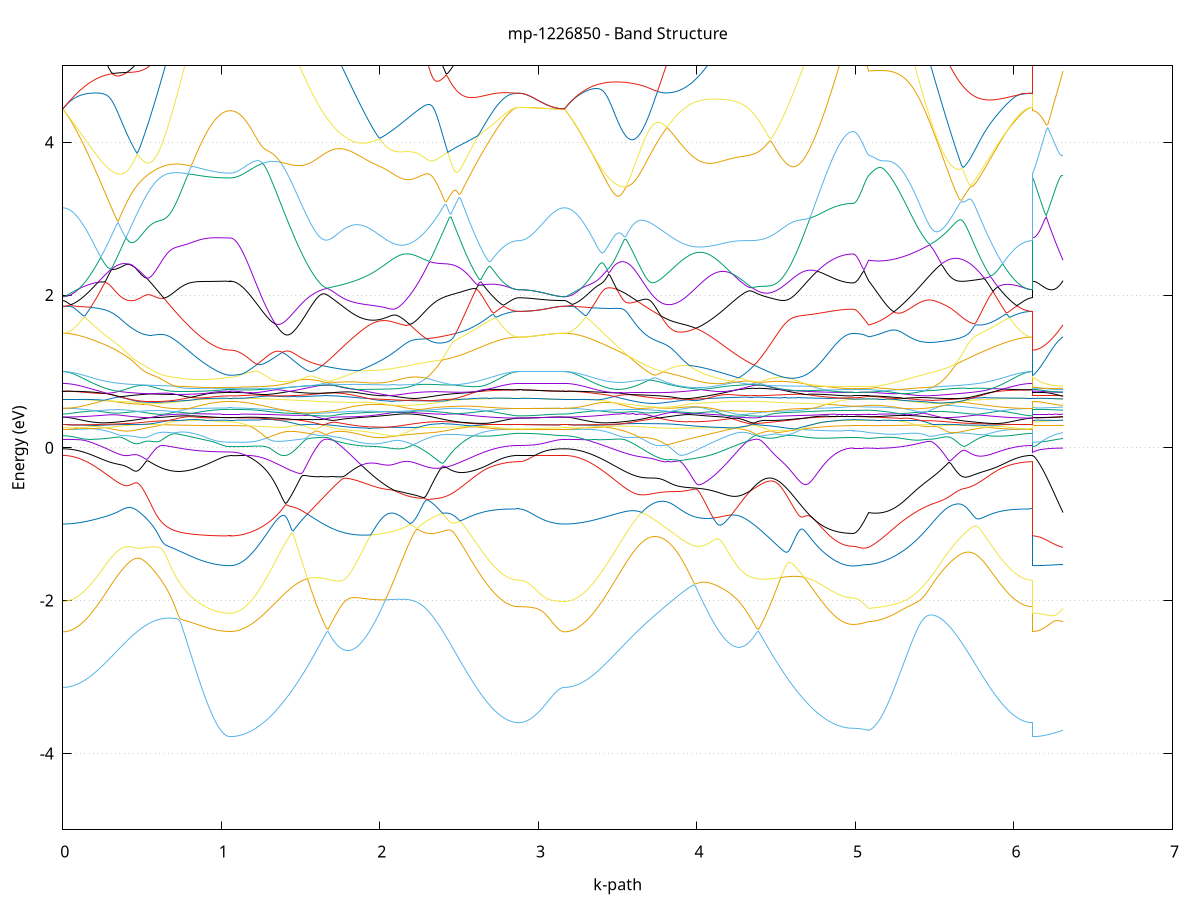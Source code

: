 set title 'mp-1226850 - Band Structure'
set xlabel 'k-path'
set ylabel 'Energy (eV)'
set grid y
set yrange [-5:5]
set terminal png size 800,600
set output 'mp-1226850_bands_gnuplot.png'
plot '-' using 1:2 with lines notitle, '-' using 1:2 with lines notitle, '-' using 1:2 with lines notitle, '-' using 1:2 with lines notitle, '-' using 1:2 with lines notitle, '-' using 1:2 with lines notitle, '-' using 1:2 with lines notitle, '-' using 1:2 with lines notitle, '-' using 1:2 with lines notitle, '-' using 1:2 with lines notitle, '-' using 1:2 with lines notitle, '-' using 1:2 with lines notitle, '-' using 1:2 with lines notitle, '-' using 1:2 with lines notitle, '-' using 1:2 with lines notitle, '-' using 1:2 with lines notitle, '-' using 1:2 with lines notitle, '-' using 1:2 with lines notitle, '-' using 1:2 with lines notitle, '-' using 1:2 with lines notitle, '-' using 1:2 with lines notitle, '-' using 1:2 with lines notitle, '-' using 1:2 with lines notitle, '-' using 1:2 with lines notitle, '-' using 1:2 with lines notitle, '-' using 1:2 with lines notitle, '-' using 1:2 with lines notitle, '-' using 1:2 with lines notitle, '-' using 1:2 with lines notitle, '-' using 1:2 with lines notitle, '-' using 1:2 with lines notitle, '-' using 1:2 with lines notitle, '-' using 1:2 with lines notitle, '-' using 1:2 with lines notitle, '-' using 1:2 with lines notitle, '-' using 1:2 with lines notitle, '-' using 1:2 with lines notitle, '-' using 1:2 with lines notitle, '-' using 1:2 with lines notitle, '-' using 1:2 with lines notitle, '-' using 1:2 with lines notitle, '-' using 1:2 with lines notitle, '-' using 1:2 with lines notitle, '-' using 1:2 with lines notitle, '-' using 1:2 with lines notitle, '-' using 1:2 with lines notitle, '-' using 1:2 with lines notitle, '-' using 1:2 with lines notitle, '-' using 1:2 with lines notitle, '-' using 1:2 with lines notitle, '-' using 1:2 with lines notitle, '-' using 1:2 with lines notitle, '-' using 1:2 with lines notitle, '-' using 1:2 with lines notitle, '-' using 1:2 with lines notitle, '-' using 1:2 with lines notitle, '-' using 1:2 with lines notitle, '-' using 1:2 with lines notitle, '-' using 1:2 with lines notitle, '-' using 1:2 with lines notitle, '-' using 1:2 with lines notitle, '-' using 1:2 with lines notitle, '-' using 1:2 with lines notitle, '-' using 1:2 with lines notitle
0.000000 -34.919180
0.009959 -34.919080
0.019918 -34.918880
0.029878 -34.918580
0.039837 -34.918080
0.049796 -34.917480
0.059755 -34.916780
0.069714 -34.915880
0.079674 -34.914880
0.089633 -34.913780
0.099592 -34.912480
0.109551 -34.911180
0.119510 -34.909780
0.129469 -34.908080
0.139429 -34.906380
0.149388 -34.904480
0.159347 -34.902280
0.169306 -34.900280
0.179265 -34.898080
0.189225 -34.895680
0.199184 -34.893180
0.209143 -34.890580
0.219102 -34.887880
0.229061 -34.884980
0.239021 -34.882080
0.248980 -34.879080
0.258939 -34.875780
0.268898 -34.872580
0.278857 -34.869180
0.288817 -34.865680
0.298776 -34.862080
0.308735 -34.858480
0.318694 -34.854680
0.328653 -34.850780
0.338612 -34.846880
0.348572 -34.842880
0.358531 -34.838780
0.368490 -34.834580
0.378449 -34.830380
0.388408 -34.826080
0.398368 -34.821580
0.408327 -34.817080
0.418286 -34.812580
0.428245 -34.807980
0.438204 -34.803280
0.448164 -34.798480
0.458123 -34.793780
0.468082 -34.788880
0.478041 -34.783980
0.488000 -34.779080
0.497960 -34.774080
0.507919 -34.769180
0.517878 -34.764180
0.527837 -34.759180
0.537796 -34.754080
0.547755 -34.748980
0.557715 -34.743880
0.567674 -34.738780
0.577633 -34.733680
0.587592 -34.728580
0.597551 -34.723380
0.607511 -34.718280
0.617470 -34.713180
0.627429 -34.708080
0.637388 -34.702980
0.647347 -34.697980
0.657307 -34.692880
0.667266 -34.687880
0.677225 -34.682980
0.687184 -34.677980
0.697143 -34.673080
0.707103 -34.668280
0.717062 -34.663480
0.727021 -34.658780
0.736980 -34.654080
0.746939 -34.649480
0.756898 -34.644980
0.766858 -34.640480
0.776817 -34.636180
0.786776 -34.631880
0.796735 -34.627580
0.806694 -34.623480
0.816654 -34.619480
0.826613 -34.615580
0.836572 -34.611780
0.846531 -34.608080
0.856490 -34.604480
0.866450 -34.601080
0.876409 -34.597680
0.886368 -34.594480
0.896327 -34.591480
0.906286 -34.588580
0.916245 -34.585880
0.926205 -34.583280
0.936164 -34.580880
0.946123 -34.578580
0.956082 -34.576580
0.966041 -34.574680
0.976001 -34.572980
0.985960 -34.571480
0.995919 -34.570080
1.005878 -34.568980
1.015837 -34.568080
1.025797 -34.567280
1.035756 -34.566780
1.045715 -34.566480
1.055674 -34.566380
1.055674 -34.566380
1.065630 -34.566280
1.075586 -34.566280
1.085541 -34.566080
1.095497 -34.565880
1.105453 -34.565580
1.115409 -34.565280
1.125364 -34.564880
1.135320 -34.564380
1.145276 -34.563880
1.155232 -34.563280
1.165187 -34.562580
1.175143 -34.561880
1.185099 -34.561080
1.195054 -34.560280
1.205010 -34.559380
1.214966 -34.558480
1.224922 -34.557480
1.234877 -34.556480
1.244833 -34.555380
1.254789 -34.554180
1.264745 -34.552980
1.274700 -34.551780
1.284656 -34.550480
1.294612 -34.549180
1.304568 -34.547780
1.314523 -34.546380
1.324479 -34.544980
1.334435 -34.543580
1.344391 -34.542080
1.354346 -34.540580
1.364302 -34.539080
1.374258 -34.537580
1.384213 -34.535980
1.394169 -34.534380
1.404125 -34.532780
1.414081 -34.531180
1.424036 -34.529580
1.433992 -34.527980
1.443948 -34.526380
1.453904 -34.524780
1.463859 -34.523180
1.473815 -34.521580
1.483771 -34.520080
1.493727 -34.518480
1.503682 -34.516980
1.513638 -34.515580
1.523594 -34.514080
1.533550 -34.512780
1.543505 -34.511480
1.553461 -34.510180
1.563417 -34.508980
1.573372 -34.507880
1.583328 -34.506880
1.593284 -34.505980
1.603240 -34.505080
1.613195 -34.504380
1.623151 -34.503780
1.633107 -34.503380
1.643063 -34.502980
1.653018 -34.502780
1.662974 -34.502780
1.672930 -34.502780
1.682886 -34.503080
1.682886 -34.503080
1.692833 -34.503480
1.702781 -34.503980
1.712728 -34.504780
1.722675 -34.505580
1.732623 -34.506680
1.742570 -34.507780
1.752518 -34.509180
1.762465 -34.510580
1.772413 -34.512280
1.782360 -34.514080
1.792308 -34.515980
1.802255 -34.518080
1.812203 -34.520280
1.822150 -34.522580
1.832097 -34.525080
1.842045 -34.527680
1.851992 -34.530380
1.861940 -34.533180
1.871887 -34.536080
1.881835 -34.539180
1.891782 -34.542280
1.901730 -34.545580
1.911677 -34.548780
1.921625 -34.552280
1.931572 -34.555880
1.941519 -34.559580
1.951467 -34.563280
1.961414 -34.567080
1.971362 -34.570980
1.981309 -34.574980
1.991257 -34.579080
2.001204 -34.583280
2.011152 -34.587480
2.021099 -34.591780
2.031047 -34.596180
2.040994 -34.600580
2.050941 -34.605080
2.060889 -34.609680
2.070836 -34.614380
2.080784 -34.619080
2.090731 -34.623780
2.100679 -34.628580
2.110626 -34.633480
2.120574 -34.638380
2.130521 -34.643380
2.140469 -34.648380
2.150416 -34.653380
2.160363 -34.658480
2.170311 -34.663580
2.180258 -34.668780
2.190206 -34.673880
2.200153 -34.679080
2.210101 -34.684280
2.220048 -34.689480
2.229996 -34.694680
2.239943 -34.699980
2.249891 -34.705180
2.259838 -34.710480
2.269785 -34.715780
2.279733 -34.720980
2.289680 -34.726280
2.299628 -34.731480
2.309575 -34.736780
2.319523 -34.741980
2.329470 -34.747180
2.339418 -34.752380
2.349365 -34.757480
2.359313 -34.762580
2.369260 -34.767680
2.379208 -34.772780
2.389155 -34.777780
2.399102 -34.782780
2.409050 -34.787680
2.418997 -34.792580
2.428945 -34.797380
2.438892 -34.802180
2.448840 -34.806880
2.458787 -34.811580
2.468735 -34.816080
2.478682 -34.820580
2.488630 -34.824980
2.498577 -34.829380
2.508524 -34.833680
2.518472 -34.837980
2.528419 -34.842080
2.538367 -34.846180
2.548314 -34.850080
2.558262 -34.853980
2.568209 -34.857680
2.578157 -34.861380
2.588104 -34.865080
2.598052 -34.868580
2.607999 -34.871980
2.617946 -34.875180
2.627894 -34.878380
2.637841 -34.881480
2.647789 -34.884480
2.657736 -34.887380
2.667684 -34.890080
2.677631 -34.892680
2.687579 -34.895180
2.697526 -34.897580
2.707474 -34.899880
2.717421 -34.902080
2.727368 -34.903980
2.737316 -34.905980
2.747263 -34.907680
2.757211 -34.909380
2.767158 -34.910880
2.777106 -34.912180
2.787053 -34.913380
2.797001 -34.914580
2.806948 -34.915580
2.816896 -34.916380
2.826843 -34.917180
2.836790 -34.917780
2.846738 -34.918180
2.856685 -34.918580
2.866633 -34.918680
2.876580 -34.918880
2.876580 -34.918780
2.886511 -34.918880
2.896441 -34.918780
2.906372 -34.918880
2.916302 -34.918880
2.926233 -34.918780
2.936163 -34.918880
2.946094 -34.918880
2.956024 -34.918880
2.965955 -34.918880
2.975885 -34.918880
2.985816 -34.918880
2.995746 -34.918980
3.005677 -34.918980
3.015607 -34.918980
3.025538 -34.918980
3.035468 -34.919080
3.045399 -34.919080
3.055329 -34.918980
3.065260 -34.919180
3.075190 -34.919180
3.085121 -34.918980
3.095051 -34.919180
3.104982 -34.919180
3.114912 -34.919180
3.124843 -34.919080
3.134773 -34.919180
3.144704 -34.919080
3.154634 -34.919180
3.164565 -34.919080
3.164565 -34.919080
3.174517 -34.919080
3.184468 -34.918980
3.194420 -34.918580
3.204372 -34.917980
3.214323 -34.917480
3.224275 -34.916780
3.234227 -34.915880
3.244179 -34.914980
3.254130 -34.913780
3.264082 -34.912480
3.274034 -34.911080
3.283985 -34.909580
3.293937 -34.907880
3.303889 -34.906180
3.313840 -34.904280
3.323792 -34.902280
3.333744 -34.900180
3.343695 -34.897880
3.353647 -34.895480
3.363599 -34.892980
3.373551 -34.890380
3.383502 -34.887580
3.393454 -34.884780
3.403406 -34.881780
3.413357 -34.878780
3.423309 -34.875480
3.433261 -34.872280
3.443212 -34.868780
3.453164 -34.865380
3.463116 -34.861680
3.473068 -34.858080
3.483019 -34.854280
3.492971 -34.850380
3.502923 -34.846380
3.512874 -34.842380
3.522826 -34.838180
3.532778 -34.833980
3.542729 -34.829680
3.552681 -34.825280
3.562633 -34.820980
3.572585 -34.816380
3.582536 -34.811780
3.592488 -34.807080
3.602440 -34.802380
3.612391 -34.797580
3.622343 -34.792780
3.632295 -34.787880
3.642246 -34.782980
3.652198 -34.777980
3.662150 -34.772880
3.672102 -34.767880
3.682053 -34.762780
3.692005 -34.757580
3.701957 -34.752380
3.711908 -34.747180
3.721860 -34.741980
3.731812 -34.736780
3.741763 -34.731580
3.751715 -34.726380
3.761667 -34.720980
3.771618 -34.715780
3.781570 -34.710480
3.791522 -34.705180
3.801474 -34.699980
3.811425 -34.694780
3.821377 -34.689480
3.831329 -34.684280
3.841280 -34.678980
3.851232 -34.673780
3.861184 -34.668680
3.871135 -34.663480
3.881087 -34.658380
3.891039 -34.653380
3.900991 -34.648280
3.910942 -34.643280
3.920894 -34.638280
3.930846 -34.633380
3.940797 -34.628480
3.950749 -34.623680
3.960701 -34.618880
3.970652 -34.614180
3.980604 -34.609580
3.990556 -34.604880
4.000508 -34.600380
4.010459 -34.595980
4.020411 -34.591580
4.030363 -34.587280
4.040314 -34.583080
4.050266 -34.578880
4.060218 -34.574880
4.070169 -34.570780
4.080121 -34.566980
4.090073 -34.563080
4.100024 -34.559380
4.109976 -34.555780
4.119928 -34.552180
4.129880 -34.548780
4.139831 -34.545380
4.149783 -34.542180
4.159735 -34.538980
4.169686 -34.535880
4.179638 -34.532980
4.189590 -34.530180
4.199541 -34.527480
4.209493 -34.524980
4.219445 -34.522480
4.229397 -34.520180
4.239348 -34.517980
4.249300 -34.515880
4.259252 -34.513980
4.269203 -34.512280
4.279155 -34.510580
4.289107 -34.509080
4.299058 -34.507780
4.309010 -34.506580
4.318962 -34.505580
4.328914 -34.504680
4.338865 -34.503980
4.348817 -34.503380
4.358769 -34.502980
4.368720 -34.502780
4.378672 -34.502780
4.388624 -34.502780
4.388624 -34.502780
4.398571 -34.502980
4.408519 -34.503380
4.418466 -34.503880
4.428414 -34.504480
4.438361 -34.505280
4.448308 -34.506080
4.458256 -34.506980
4.468203 -34.507980
4.478151 -34.509080
4.488098 -34.510280
4.498046 -34.511580
4.507993 -34.512880
4.517941 -34.514180
4.527888 -34.515680
4.537836 -34.517080
4.547783 -34.518580
4.557730 -34.520180
4.567678 -34.521680
4.577625 -34.523280
4.587573 -34.524780
4.597520 -34.526480
4.607468 -34.528080
4.617415 -34.529680
4.627363 -34.531280
4.637310 -34.532880
4.647258 -34.534480
4.657205 -34.535980
4.667152 -34.537580
4.677100 -34.539180
4.687047 -34.540680
4.696995 -34.542180
4.706942 -34.543680
4.716890 -34.545180
4.726837 -34.546580
4.736785 -34.547980
4.746732 -34.549380
4.756680 -34.550680
4.766627 -34.551880
4.776574 -34.553080
4.786522 -34.554280
4.796469 -34.555480
4.806417 -34.556480
4.816364 -34.557580
4.826312 -34.558580
4.836259 -34.559480
4.846207 -34.560380
4.856154 -34.561280
4.866102 -34.561980
4.876049 -34.562680
4.885996 -34.563380
4.895944 -34.563980
4.905891 -34.564480
4.915839 -34.565080
4.925786 -34.565480
4.935734 -34.565780
4.945681 -34.566080
4.955629 -34.566280
4.965576 -34.566480
4.975524 -34.566580
4.985471 -34.566580
4.985471 -34.566580
4.995229 -34.566580
5.004988 -34.566680
5.014746 -34.566580
5.024504 -34.566680
5.034262 -34.566680
5.044021 -34.566680
5.053779 -34.566680
5.063537 -34.566780
5.073295 -34.566880
5.083053 -34.566880
5.083053 -34.566880
5.092994 -34.567380
5.102934 -34.568080
5.112874 -34.568980
5.122814 -34.570080
5.132754 -34.571380
5.142694 -34.572780
5.152634 -34.574480
5.162574 -34.576280
5.172514 -34.578380
5.182454 -34.580580
5.192395 -34.582880
5.202335 -34.585480
5.212275 -34.588180
5.222215 -34.590980
5.232155 -34.593980
5.242095 -34.597180
5.252035 -34.600480
5.261975 -34.603880
5.271915 -34.607380
5.281855 -34.611080
5.291796 -34.614880
5.301736 -34.618780
5.311676 -34.622780
5.321616 -34.626880
5.331556 -34.630980
5.341496 -34.635280
5.351436 -34.639680
5.361376 -34.644180
5.371316 -34.648680
5.381256 -34.653280
5.391196 -34.657880
5.401137 -34.662680
5.411077 -34.667380
5.421017 -34.672280
5.430957 -34.677180
5.440897 -34.682080
5.450837 -34.686980
5.460777 -34.692080
5.470717 -34.697080
5.480657 -34.702180
5.490597 -34.707280
5.500538 -34.712380
5.510478 -34.717480
5.520418 -34.722580
5.530358 -34.727680
5.540298 -34.732780
5.550238 -34.737880
5.560178 -34.743080
5.570118 -34.748180
5.580058 -34.753280
5.589998 -34.758380
5.599938 -34.763480
5.609879 -34.768480
5.619819 -34.773380
5.629759 -34.778380
5.639699 -34.783280
5.649639 -34.788180
5.659579 -34.792980
5.669519 -34.797780
5.679459 -34.802480
5.689399 -34.807180
5.699339 -34.811780
5.709280 -34.816380
5.719220 -34.820880
5.729160 -34.825280
5.739100 -34.829580
5.749040 -34.833880
5.758980 -34.838080
5.768920 -34.842280
5.778860 -34.846180
5.788800 -34.850280
5.798740 -34.854080
5.808681 -34.857880
5.818621 -34.861580
5.828561 -34.865180
5.838501 -34.868680
5.848441 -34.872080
5.858381 -34.875380
5.868321 -34.878380
5.878261 -34.881580
5.888201 -34.884580
5.898141 -34.887380
5.908081 -34.890180
5.918022 -34.892680
5.927962 -34.895280
5.937902 -34.897680
5.947842 -34.899880
5.957782 -34.901980
5.967722 -34.904080
5.977662 -34.905980
5.987602 -34.907780
5.997542 -34.909380
6.007482 -34.910880
6.017423 -34.912180
6.027363 -34.913480
6.037303 -34.914580
6.047243 -34.915580
6.057183 -34.916480
6.067123 -34.917180
6.077063 -34.917780
6.087003 -34.918180
6.096943 -34.918580
6.106883 -34.918680
6.116823 -34.918880
6.116823 -34.566380
6.126463 -34.566380
6.136102 -34.566380
6.145742 -34.566380
6.155381 -34.566380
6.165021 -34.566380
6.174660 -34.566480
6.184299 -34.566480
6.193939 -34.566480
6.203578 -34.566480
6.213218 -34.566580
6.222857 -34.566580
6.232497 -34.566680
6.242136 -34.566680
6.251775 -34.566580
6.261415 -34.566680
6.271054 -34.566680
6.280694 -34.566780
6.290333 -34.566780
6.299973 -34.566880
6.309612 -34.566880
e
0.000000 -34.784980
0.009959 -34.784880
0.019918 -34.784780
0.029878 -34.784480
0.039837 -34.784180
0.049796 -34.783680
0.059755 -34.783080
0.069714 -34.782380
0.079674 -34.781680
0.089633 -34.780680
0.099592 -34.779680
0.109551 -34.778580
0.119510 -34.777480
0.129469 -34.776080
0.139429 -34.774780
0.149388 -34.773280
0.159347 -34.771680
0.169306 -34.769980
0.179265 -34.768180
0.189225 -34.766280
0.199184 -34.764380
0.209143 -34.762280
0.219102 -34.760080
0.229061 -34.757880
0.239021 -34.755580
0.248980 -34.753180
0.258939 -34.750780
0.268898 -34.748180
0.278857 -34.745580
0.288817 -34.742880
0.298776 -34.740080
0.308735 -34.737280
0.318694 -34.734380
0.328653 -34.731280
0.338612 -34.728380
0.348572 -34.725280
0.358531 -34.722080
0.368490 -34.718880
0.378449 -34.715580
0.388408 -34.712280
0.398368 -34.708880
0.408327 -34.705480
0.418286 -34.702080
0.428245 -34.698580
0.438204 -34.695080
0.448164 -34.691480
0.458123 -34.687880
0.468082 -34.684280
0.478041 -34.680580
0.488000 -34.676880
0.497960 -34.673280
0.507919 -34.669580
0.517878 -34.665880
0.527837 -34.662180
0.537796 -34.658480
0.547755 -34.654780
0.557715 -34.651080
0.567674 -34.647380
0.577633 -34.643680
0.587592 -34.640080
0.597551 -34.636380
0.607511 -34.632680
0.617470 -34.629180
0.627429 -34.625480
0.637388 -34.621980
0.647347 -34.618380
0.657307 -34.614880
0.667266 -34.611480
0.677225 -34.608080
0.687184 -34.604680
0.697143 -34.601280
0.707103 -34.597980
0.717062 -34.594780
0.727021 -34.591580
0.736980 -34.588480
0.746939 -34.585480
0.756898 -34.582480
0.766858 -34.579580
0.776817 -34.576680
0.786776 -34.573980
0.796735 -34.571280
0.806694 -34.568680
0.816654 -34.566180
0.826613 -34.563680
0.836572 -34.561280
0.846531 -34.559080
0.856490 -34.556880
0.866450 -34.554780
0.876409 -34.552780
0.886368 -34.550980
0.896327 -34.549180
0.906286 -34.547480
0.916245 -34.545880
0.926205 -34.544380
0.936164 -34.543080
0.946123 -34.541780
0.956082 -34.540680
0.966041 -34.539580
0.976001 -34.538680
0.985960 -34.537880
0.995919 -34.537080
1.005878 -34.536480
1.015837 -34.535980
1.025797 -34.535580
1.035756 -34.535380
1.045715 -34.535080
1.055674 -34.535080
1.055674 -34.535080
1.065630 -34.535080
1.075586 -34.535080
1.085541 -34.534880
1.095497 -34.534780
1.105453 -34.534680
1.115409 -34.534480
1.125364 -34.534180
1.135320 -34.533880
1.145276 -34.533580
1.155232 -34.533180
1.165187 -34.532880
1.175143 -34.532480
1.185099 -34.531980
1.195054 -34.531480
1.205010 -34.530980
1.214966 -34.530480
1.224922 -34.529880
1.234877 -34.529280
1.244833 -34.528680
1.254789 -34.527980
1.264745 -34.527380
1.274700 -34.526680
1.284656 -34.525880
1.294612 -34.525080
1.304568 -34.524380
1.314523 -34.523580
1.324479 -34.522880
1.334435 -34.522080
1.344391 -34.521380
1.354346 -34.520480
1.364302 -34.519680
1.374258 -34.518880
1.384213 -34.518080
1.394169 -34.517280
1.404125 -34.516480
1.414081 -34.515680
1.424036 -34.514880
1.433992 -34.514080
1.443948 -34.513280
1.453904 -34.512480
1.463859 -34.511680
1.473815 -34.510980
1.483771 -34.510180
1.493727 -34.509480
1.503682 -34.508780
1.513638 -34.508180
1.523594 -34.507580
1.533550 -34.506880
1.543505 -34.506380
1.553461 -34.505880
1.563417 -34.505280
1.573372 -34.504880
1.583328 -34.504380
1.593284 -34.504080
1.603240 -34.503680
1.613195 -34.503380
1.623151 -34.503180
1.633107 -34.502980
1.643063 -34.502880
1.653018 -34.502780
1.662974 -34.502680
1.672930 -34.502780
1.682886 -34.502780
1.682886 -34.502780
1.692833 -34.502980
1.702781 -34.503180
1.712728 -34.503480
1.722675 -34.503780
1.732623 -34.504180
1.742570 -34.504680
1.752518 -34.505180
1.762465 -34.505780
1.772413 -34.506480
1.782360 -34.507180
1.792308 -34.508080
1.802255 -34.508980
1.812203 -34.509980
1.822150 -34.510980
1.832097 -34.512180
1.842045 -34.513380
1.851992 -34.514680
1.861940 -34.516080
1.871887 -34.517480
1.881835 -34.518980
1.891782 -34.520580
1.901730 -34.522280
1.911677 -34.523980
1.921625 -34.525880
1.931572 -34.527780
1.941519 -34.529880
1.951467 -34.531880
1.961414 -34.533980
1.971362 -34.536280
1.981309 -34.538580
1.991257 -34.540880
2.001204 -34.543380
2.011152 -34.545880
2.021099 -34.548480
2.031047 -34.551080
2.040994 -34.553880
2.050941 -34.556680
2.060889 -34.559480
2.070836 -34.562480
2.080784 -34.565480
2.090731 -34.568480
2.100679 -34.571580
2.110626 -34.574680
2.120574 -34.577980
2.130521 -34.581180
2.140469 -34.584580
2.150416 -34.587880
2.160363 -34.591280
2.170311 -34.594780
2.180258 -34.598280
2.190206 -34.601780
2.200153 -34.605380
2.210101 -34.608980
2.220048 -34.612580
2.229996 -34.616280
2.239943 -34.619980
2.249891 -34.623580
2.259838 -34.627380
2.269785 -34.631180
2.279733 -34.634880
2.289680 -34.638680
2.299628 -34.642380
2.309575 -34.646180
2.319523 -34.649980
2.329470 -34.653880
2.339418 -34.657580
2.349365 -34.661380
2.359313 -34.665180
2.369260 -34.668980
2.379208 -34.672680
2.389155 -34.676380
2.399102 -34.680180
2.409050 -34.683780
2.418997 -34.687480
2.428945 -34.691180
2.438892 -34.694680
2.448840 -34.698280
2.458787 -34.701780
2.468735 -34.705280
2.478682 -34.708680
2.488630 -34.712080
2.498577 -34.715480
2.508524 -34.718780
2.518472 -34.722080
2.528419 -34.725180
2.538367 -34.728280
2.548314 -34.731380
2.558262 -34.734480
2.568209 -34.737380
2.578157 -34.740180
2.588104 -34.742980
2.598052 -34.745680
2.607999 -34.748380
2.617946 -34.750980
2.627894 -34.753480
2.637841 -34.755880
2.647789 -34.758180
2.657736 -34.760380
2.667684 -34.762580
2.677631 -34.764580
2.687579 -34.766680
2.697526 -34.768480
2.707474 -34.770280
2.717421 -34.772080
2.727368 -34.773580
2.737316 -34.775080
2.747263 -34.776580
2.757211 -34.777780
2.767158 -34.779080
2.777106 -34.780080
2.787053 -34.781080
2.797001 -34.781980
2.806948 -34.782780
2.816896 -34.783380
2.826843 -34.784080
2.836790 -34.784580
2.846738 -34.784880
2.856685 -34.785080
2.866633 -34.785280
2.876580 -34.785380
2.876580 -34.785380
2.886511 -34.785380
2.896441 -34.785380
2.906372 -34.785380
2.916302 -34.785280
2.926233 -34.785280
2.936163 -34.785280
2.946094 -34.785280
2.956024 -34.785280
2.965955 -34.785180
2.975885 -34.785180
2.985816 -34.785180
2.995746 -34.785180
3.005677 -34.785180
3.015607 -34.785080
3.025538 -34.785180
3.035468 -34.785080
3.045399 -34.785080
3.055329 -34.784980
3.065260 -34.785080
3.075190 -34.784980
3.085121 -34.784980
3.095051 -34.784980
3.104982 -34.784980
3.114912 -34.784980
3.124843 -34.784880
3.134773 -34.784980
3.144704 -34.784980
3.154634 -34.784980
3.164565 -34.784980
3.164565 -34.784880
3.174517 -34.784880
3.184468 -34.784780
3.194420 -34.784480
3.204372 -34.784080
3.214323 -34.783680
3.224275 -34.783080
3.234227 -34.782380
3.244179 -34.781580
3.254130 -34.780680
3.264082 -34.779680
3.274034 -34.778580
3.283985 -34.777280
3.293937 -34.776080
3.303889 -34.774580
3.313840 -34.773080
3.323792 -34.771580
3.333744 -34.769880
3.343695 -34.768080
3.353647 -34.766180
3.363599 -34.764180
3.373551 -34.762180
3.383502 -34.759980
3.393454 -34.757780
3.403406 -34.755380
3.413357 -34.752980
3.423309 -34.750480
3.433261 -34.747980
3.443212 -34.745180
3.453164 -34.742580
3.463116 -34.739780
3.473068 -34.736880
3.483019 -34.733980
3.492971 -34.730980
3.502923 -34.727880
3.512874 -34.724780
3.522826 -34.721580
3.532778 -34.718380
3.542729 -34.715080
3.552681 -34.711680
3.562633 -34.708280
3.572585 -34.704880
3.582536 -34.701380
3.592488 -34.697880
3.602440 -34.694280
3.612391 -34.690680
3.622343 -34.687080
3.632295 -34.683480
3.642246 -34.679780
3.652198 -34.676080
3.662150 -34.672380
3.672102 -34.668580
3.682053 -34.664780
3.692005 -34.661080
3.701957 -34.657280
3.711908 -34.653480
3.721860 -34.649780
3.731812 -34.645880
3.741763 -34.642180
3.751715 -34.638380
3.761667 -34.634580
3.771618 -34.630880
3.781570 -34.627080
3.791522 -34.623380
3.801474 -34.619680
3.811425 -34.615980
3.821377 -34.612380
3.831329 -34.608780
3.841280 -34.605080
3.851232 -34.601580
3.861184 -34.598080
3.871135 -34.594580
3.881087 -34.591080
3.891039 -34.587680
3.900991 -34.584280
3.910942 -34.580980
3.920894 -34.577780
3.930846 -34.574580
3.940797 -34.571380
3.950749 -34.568280
3.960701 -34.565180
3.970652 -34.562180
3.980604 -34.559280
3.990556 -34.556380
4.000508 -34.553680
4.010459 -34.550880
4.020411 -34.548280
4.030363 -34.545680
4.040314 -34.543180
4.050266 -34.540780
4.060218 -34.538380
4.070169 -34.536080
4.080121 -34.533880
4.090073 -34.531680
4.100024 -34.529680
4.109976 -34.527680
4.119928 -34.525780
4.129880 -34.523980
4.139831 -34.522180
4.149783 -34.520580
4.159735 -34.518980
4.169686 -34.517380
4.179638 -34.515980
4.189590 -34.514580
4.199541 -34.513280
4.209493 -34.512080
4.219445 -34.510980
4.229397 -34.509880
4.239348 -34.508880
4.249300 -34.507980
4.259252 -34.507180
4.269203 -34.506380
4.279155 -34.505780
4.289107 -34.505180
4.299058 -34.504680
4.309010 -34.504180
4.318962 -34.503780
4.328914 -34.503480
4.338865 -34.503180
4.348817 -34.502980
4.358769 -34.502880
4.368720 -34.502780
4.378672 -34.502780
4.388624 -34.502780
4.388624 -34.502780
4.398571 -34.502880
4.408519 -34.502980
4.418466 -34.503180
4.428414 -34.503480
4.438361 -34.503680
4.448308 -34.504080
4.458256 -34.504380
4.468203 -34.504880
4.478151 -34.505280
4.488098 -34.505780
4.498046 -34.506380
4.507993 -34.506980
4.517941 -34.507480
4.527888 -34.508180
4.537836 -34.508780
4.547783 -34.509480
4.557730 -34.510180
4.567678 -34.510880
4.577625 -34.511680
4.587573 -34.512380
4.597520 -34.513180
4.607468 -34.513980
4.617415 -34.514780
4.627363 -34.515580
4.637310 -34.516380
4.647258 -34.517180
4.657205 -34.517980
4.667152 -34.518780
4.677100 -34.519580
4.687047 -34.520380
4.696995 -34.521280
4.706942 -34.522080
4.716890 -34.522780
4.726837 -34.523580
4.736785 -34.524380
4.746732 -34.525080
4.756680 -34.525780
4.766627 -34.526580
4.776574 -34.527280
4.786522 -34.527880
4.796469 -34.528580
4.806417 -34.529180
4.816364 -34.529780
4.826312 -34.530380
4.836259 -34.530780
4.846207 -34.531380
4.856154 -34.531780
4.866102 -34.532280
4.876049 -34.532680
4.885996 -34.533080
4.895944 -34.533380
4.905891 -34.533680
4.915839 -34.533980
4.925786 -34.534180
4.935734 -34.534380
4.945681 -34.534580
4.955629 -34.534780
4.965576 -34.534880
4.975524 -34.534880
4.985471 -34.534880
4.985471 -34.534880
4.995229 -34.534880
5.004988 -34.534880
5.014746 -34.534880
5.024504 -34.534880
5.034262 -34.534880
5.044021 -34.534880
5.053779 -34.534980
5.063537 -34.534980
5.073295 -34.535080
5.083053 -34.535080
5.083053 -34.535080
5.092994 -34.535380
5.102934 -34.535680
5.112874 -34.536180
5.122814 -34.536780
5.132754 -34.537480
5.142694 -34.538280
5.152634 -34.539180
5.162574 -34.540280
5.172514 -34.541480
5.182454 -34.542680
5.192395 -34.544080
5.202335 -34.545580
5.212275 -34.547080
5.222215 -34.548780
5.232155 -34.550580
5.242095 -34.552380
5.252035 -34.554380
5.261975 -34.556480
5.271915 -34.558680
5.281855 -34.560880
5.291796 -34.563280
5.301736 -34.565680
5.311676 -34.568280
5.321616 -34.570880
5.331556 -34.573580
5.341496 -34.576280
5.351436 -34.579180
5.361376 -34.582080
5.371316 -34.585080
5.381256 -34.588080
5.391196 -34.591180
5.401137 -34.594380
5.411077 -34.597580
5.421017 -34.600880
5.430957 -34.604280
5.440897 -34.607580
5.450837 -34.611080
5.460777 -34.614580
5.470717 -34.617980
5.480657 -34.621580
5.490597 -34.625180
5.500538 -34.628780
5.510478 -34.632480
5.520418 -34.636080
5.530358 -34.639780
5.540298 -34.643480
5.550238 -34.647180
5.560178 -34.650880
5.570118 -34.654580
5.580058 -34.658380
5.589998 -34.661980
5.599938 -34.665780
5.609879 -34.669480
5.619819 -34.673180
5.629759 -34.676880
5.639699 -34.680580
5.649639 -34.684180
5.659579 -34.687780
5.669519 -34.691480
5.679459 -34.694980
5.689399 -34.698480
5.699339 -34.702080
5.709280 -34.705480
5.719220 -34.708980
5.729160 -34.712280
5.739100 -34.715580
5.749040 -34.718880
5.758980 -34.722180
5.768920 -34.725380
5.778860 -34.728480
5.788800 -34.731480
5.798740 -34.734480
5.808681 -34.737480
5.818621 -34.740280
5.828561 -34.743080
5.838501 -34.745780
5.848441 -34.748380
5.858381 -34.751080
5.868321 -34.753380
5.878261 -34.755880
5.888201 -34.758280
5.898141 -34.760480
5.908081 -34.762680
5.918022 -34.764680
5.927962 -34.766680
5.937902 -34.768580
5.947842 -34.770280
5.957782 -34.772080
5.967722 -34.773580
5.977662 -34.775180
5.987602 -34.776580
5.997542 -34.777780
6.007482 -34.779080
6.017423 -34.780080
6.027363 -34.781180
6.037303 -34.781880
6.047243 -34.782680
6.057183 -34.783480
6.067123 -34.784080
6.077063 -34.784580
6.087003 -34.784880
6.096943 -34.785180
6.106883 -34.785280
6.116823 -34.785380
6.116823 -34.535080
6.126463 -34.535080
6.136102 -34.535080
6.145742 -34.535080
6.155381 -34.535080
6.165021 -34.535080
6.174660 -34.535080
6.184299 -34.535080
6.193939 -34.535080
6.203578 -34.535080
6.213218 -34.535080
6.222857 -34.535080
6.232497 -34.535080
6.242136 -34.535080
6.251775 -34.534980
6.261415 -34.535080
6.271054 -34.535080
6.280694 -34.535080
6.290333 -34.534980
6.299973 -34.535080
6.309612 -34.535080
e
0.000000 -34.588380
0.009959 -34.588380
0.019918 -34.588180
0.029878 -34.588080
0.039837 -34.587780
0.049796 -34.587580
0.059755 -34.587080
0.069714 -34.586580
0.079674 -34.585980
0.089633 -34.585380
0.099592 -34.584680
0.109551 -34.583880
0.119510 -34.583080
0.129469 -34.582080
0.139429 -34.581080
0.149388 -34.579980
0.159347 -34.578880
0.169306 -34.577680
0.179265 -34.576380
0.189225 -34.575080
0.199184 -34.573680
0.209143 -34.572280
0.219102 -34.570680
0.229061 -34.569080
0.239021 -34.567580
0.248980 -34.565880
0.258939 -34.564080
0.268898 -34.562280
0.278857 -34.560480
0.288817 -34.558580
0.298776 -34.556680
0.308735 -34.554680
0.318694 -34.552680
0.328653 -34.550580
0.338612 -34.548580
0.348572 -34.546380
0.358531 -34.544280
0.368490 -34.542180
0.378449 -34.539880
0.388408 -34.537680
0.398368 -34.535480
0.408327 -34.533180
0.418286 -34.530880
0.428245 -34.528580
0.438204 -34.526180
0.448164 -34.523880
0.458123 -34.521580
0.468082 -34.519180
0.478041 -34.516880
0.488000 -34.514480
0.497960 -34.512180
0.507919 -34.509880
0.517878 -34.507580
0.527837 -34.505280
0.537796 -34.502880
0.547755 -34.500680
0.557715 -34.498380
0.567674 -34.496080
0.577633 -34.493980
0.587592 -34.491780
0.597551 -34.489680
0.607511 -34.487580
0.617470 -34.485480
0.627429 -34.483380
0.637388 -34.481380
0.647347 -34.479480
0.657307 -34.477480
0.667266 -34.475680
0.677225 -34.473880
0.687184 -34.472080
0.697143 -34.470280
0.707103 -34.468580
0.717062 -34.466980
0.727021 -34.465380
0.736980 -34.463880
0.746939 -34.462480
0.756898 -34.461080
0.766858 -34.459680
0.776817 -34.458480
0.786776 -34.457280
0.796735 -34.456080
0.806694 -34.455080
0.816654 -34.453980
0.826613 -34.453080
0.836572 -34.452180
0.846531 -34.451380
0.856490 -34.450580
0.866450 -34.449880
0.876409 -34.449180
0.886368 -34.448580
0.896327 -34.447980
0.906286 -34.447480
0.916245 -34.447080
0.926205 -34.446580
0.936164 -34.446280
0.946123 -34.445980
0.956082 -34.445680
0.966041 -34.445480
0.976001 -34.445280
0.985960 -34.445080
0.995919 -34.444980
1.005878 -34.444880
1.015837 -34.444680
1.025797 -34.444680
1.035756 -34.444680
1.045715 -34.444580
1.055674 -34.444580
1.055674 -34.444580
1.065630 -34.444580
1.075586 -34.444580
1.085541 -34.444480
1.095497 -34.444480
1.105453 -34.444480
1.115409 -34.444380
1.125364 -34.444280
1.135320 -34.444280
1.145276 -34.444180
1.155232 -34.444080
1.165187 -34.443980
1.175143 -34.443880
1.185099 -34.443780
1.195054 -34.443580
1.205010 -34.443480
1.214966 -34.443280
1.224922 -34.443180
1.234877 -34.443080
1.244833 -34.442980
1.254789 -34.442880
1.264745 -34.442680
1.274700 -34.442580
1.284656 -34.442380
1.294612 -34.442280
1.304568 -34.442180
1.314523 -34.441980
1.324479 -34.441980
1.334435 -34.441880
1.344391 -34.441780
1.354346 -34.441680
1.364302 -34.441580
1.374258 -34.441680
1.384213 -34.441580
1.394169 -34.441580
1.404125 -34.441580
1.414081 -34.441580
1.424036 -34.441580
1.433992 -34.441580
1.443948 -34.441680
1.453904 -34.441680
1.463859 -34.441780
1.473815 -34.441880
1.483771 -34.441980
1.493727 -34.442180
1.503682 -34.442380
1.513638 -34.442480
1.523594 -34.442680
1.533550 -34.442880
1.543505 -34.443080
1.553461 -34.443280
1.563417 -34.443480
1.573372 -34.443680
1.583328 -34.443880
1.593284 -34.444080
1.603240 -34.444280
1.613195 -34.444380
1.623151 -34.444580
1.633107 -34.444680
1.643063 -34.444780
1.653018 -34.444780
1.662974 -34.444880
1.672930 -34.444780
1.682886 -34.444680
1.682886 -34.444680
1.692833 -34.444580
1.702781 -34.444480
1.712728 -34.444380
1.722675 -34.444080
1.732623 -34.443980
1.742570 -34.443680
1.752518 -34.443380
1.762465 -34.443080
1.772413 -34.442780
1.782360 -34.442580
1.792308 -34.442280
1.802255 -34.441980
1.812203 -34.441780
1.822150 -34.441580
1.832097 -34.441380
1.842045 -34.441180
1.851992 -34.441080
1.861940 -34.440980
1.871887 -34.440980
1.881835 -34.440880
1.891782 -34.440980
1.901730 -34.440980
1.911677 -34.441180
1.921625 -34.441380
1.931572 -34.441680
1.941519 -34.441980
1.951467 -34.442280
1.961414 -34.442780
1.971362 -34.443280
1.981309 -34.443780
1.991257 -34.444480
2.001204 -34.445080
2.011152 -34.445880
2.021099 -34.446680
2.031047 -34.447580
2.040994 -34.448580
2.050941 -34.449580
2.060889 -34.450680
2.070836 -34.451780
2.080784 -34.452980
2.090731 -34.454280
2.100679 -34.455580
2.110626 -34.456980
2.120574 -34.458380
2.130521 -34.459880
2.140469 -34.461380
2.150416 -34.463080
2.160363 -34.464780
2.170311 -34.466480
2.180258 -34.468280
2.190206 -34.470080
2.200153 -34.471980
2.210101 -34.473880
2.220048 -34.475880
2.229996 -34.477880
2.239943 -34.479880
2.249891 -34.481980
2.259838 -34.484080
2.269785 -34.486280
2.279733 -34.488380
2.289680 -34.490680
2.299628 -34.492880
2.309575 -34.495080
2.319523 -34.497480
2.329470 -34.499680
2.339418 -34.502080
2.349365 -34.504380
2.359313 -34.506780
2.369260 -34.509080
2.379208 -34.511480
2.389155 -34.513780
2.399102 -34.516180
2.409050 -34.518480
2.418997 -34.520880
2.428945 -34.523280
2.438892 -34.525580
2.448840 -34.527980
2.458787 -34.530280
2.468735 -34.532580
2.478682 -34.534880
2.488630 -34.537080
2.498577 -34.539380
2.508524 -34.541680
2.518472 -34.543780
2.528419 -34.545980
2.538367 -34.548080
2.548314 -34.550180
2.558262 -34.552280
2.568209 -34.554380
2.578157 -34.556280
2.588104 -34.558180
2.598052 -34.560080
2.607999 -34.561880
2.617946 -34.563780
2.627894 -34.565480
2.637841 -34.567180
2.647789 -34.568780
2.657736 -34.570380
2.667684 -34.571980
2.677631 -34.573280
2.687579 -34.574780
2.697526 -34.576180
2.707474 -34.577380
2.717421 -34.578580
2.727368 -34.579780
2.737316 -34.580880
2.747263 -34.581880
2.757211 -34.582680
2.767158 -34.583580
2.777106 -34.584380
2.787053 -34.585180
2.797001 -34.585780
2.806948 -34.586280
2.816896 -34.586780
2.826843 -34.587280
2.836790 -34.587580
2.846738 -34.587880
2.856685 -34.587980
2.866633 -34.588180
2.876580 -34.588180
2.876580 -34.588180
2.886511 -34.588180
2.896441 -34.588080
2.906372 -34.588180
2.916302 -34.588080
2.926233 -34.588180
2.936163 -34.588180
2.946094 -34.587980
2.956024 -34.587980
2.965955 -34.588180
2.975885 -34.588080
2.985816 -34.588180
2.995746 -34.588280
3.005677 -34.588280
3.015607 -34.588280
3.025538 -34.588180
3.035468 -34.588280
3.045399 -34.588280
3.055329 -34.588280
3.065260 -34.588380
3.075190 -34.588280
3.085121 -34.588280
3.095051 -34.588380
3.104982 -34.588380
3.114912 -34.588380
3.124843 -34.588380
3.134773 -34.588380
3.144704 -34.588380
3.154634 -34.588380
3.164565 -34.588380
3.164565 -34.588380
3.174517 -34.588380
3.184468 -34.588280
3.194420 -34.587980
3.204372 -34.587780
3.214323 -34.587480
3.224275 -34.587080
3.234227 -34.586580
3.244179 -34.586080
3.254130 -34.585380
3.264082 -34.584680
3.274034 -34.583780
3.283985 -34.582880
3.293937 -34.582080
3.303889 -34.580980
3.313840 -34.579980
3.323792 -34.578780
3.333744 -34.577580
3.343695 -34.576380
3.353647 -34.574980
3.363599 -34.573680
3.373551 -34.572180
3.383502 -34.570680
3.393454 -34.569080
3.403406 -34.567480
3.413357 -34.565780
3.423309 -34.563880
3.433261 -34.562180
3.443212 -34.560280
3.453164 -34.558380
3.463116 -34.556480
3.473068 -34.554480
3.483019 -34.552480
3.492971 -34.550480
3.502923 -34.548280
3.512874 -34.546180
3.522826 -34.543980
3.532778 -34.541780
3.542729 -34.539580
3.552681 -34.537280
3.562633 -34.535080
3.572585 -34.532780
3.582536 -34.530380
3.592488 -34.528080
3.602440 -34.525780
3.612391 -34.523380
3.622343 -34.520980
3.632295 -34.518680
3.642246 -34.516280
3.652198 -34.513880
3.662150 -34.511580
3.672102 -34.509180
3.682053 -34.506780
3.692005 -34.504480
3.701957 -34.502080
3.711908 -34.499780
3.721860 -34.497480
3.731812 -34.495180
3.741763 -34.492880
3.751715 -34.490680
3.761667 -34.488480
3.771618 -34.486280
3.781570 -34.484080
3.791522 -34.481980
3.801474 -34.479880
3.811425 -34.477880
3.821377 -34.475880
3.831329 -34.473880
3.841280 -34.471980
3.851232 -34.470080
3.861184 -34.468280
3.871135 -34.466480
3.881087 -34.464680
3.891039 -34.463080
3.900991 -34.461480
3.910942 -34.459880
3.920894 -34.458380
3.930846 -34.456980
3.940797 -34.455480
3.950749 -34.454180
3.960701 -34.452980
3.970652 -34.451780
3.980604 -34.450580
3.990556 -34.449480
4.000508 -34.448480
4.010459 -34.447580
4.020411 -34.446680
4.030363 -34.445880
4.040314 -34.445080
4.050266 -34.444380
4.060218 -34.443780
4.070169 -34.443180
4.080121 -34.442780
4.090073 -34.442280
4.100024 -34.441980
4.109976 -34.441680
4.119928 -34.441380
4.129880 -34.441180
4.139831 -34.441080
4.149783 -34.440980
4.159735 -34.440980
4.169686 -34.440980
4.179638 -34.440980
4.189590 -34.441080
4.199541 -34.441280
4.209493 -34.441380
4.219445 -34.441580
4.229397 -34.441780
4.239348 -34.442080
4.249300 -34.442280
4.259252 -34.442580
4.269203 -34.442880
4.279155 -34.443180
4.289107 -34.443480
4.299058 -34.443680
4.309010 -34.443980
4.318962 -34.444180
4.328914 -34.444380
4.338865 -34.444480
4.348817 -34.444680
4.358769 -34.444780
4.368720 -34.444780
4.378672 -34.444880
4.388624 -34.444780
4.388624 -34.444780
4.398571 -34.444780
4.408519 -34.444680
4.418466 -34.444580
4.428414 -34.444480
4.438361 -34.444280
4.448308 -34.444080
4.458256 -34.443880
4.468203 -34.443680
4.478151 -34.443480
4.488098 -34.443280
4.498046 -34.443080
4.507993 -34.442880
4.517941 -34.442680
4.527888 -34.442480
4.537836 -34.442380
4.547783 -34.442180
4.557730 -34.442080
4.567678 -34.441880
4.577625 -34.441780
4.587573 -34.441680
4.597520 -34.441680
4.607468 -34.441580
4.617415 -34.441580
4.627363 -34.441580
4.637310 -34.441480
4.647258 -34.441580
4.657205 -34.441580
4.667152 -34.441580
4.677100 -34.441680
4.687047 -34.441780
4.696995 -34.441780
4.706942 -34.441880
4.716890 -34.441980
4.726837 -34.442180
4.736785 -34.442280
4.746732 -34.442380
4.756680 -34.442480
4.766627 -34.442580
4.776574 -34.442780
4.786522 -34.442880
4.796469 -34.442980
4.806417 -34.443180
4.816364 -34.443280
4.826312 -34.443380
4.836259 -34.443480
4.846207 -34.443580
4.856154 -34.443680
4.866102 -34.443880
4.876049 -34.443980
4.885996 -34.444080
4.895944 -34.444080
4.905891 -34.444180
4.915839 -34.444280
4.925786 -34.444380
4.935734 -34.444380
4.945681 -34.444480
4.955629 -34.444480
4.965576 -34.444580
4.975524 -34.444580
4.985471 -34.444580
4.985471 -34.444580
4.995229 -34.444580
5.004988 -34.444580
5.014746 -34.444580
5.024504 -34.444580
5.034262 -34.444580
5.044021 -34.444480
5.053779 -34.444580
5.063537 -34.444580
5.073295 -34.444580
5.083053 -34.444580
5.083053 -34.444580
5.092994 -34.444580
5.102934 -34.444680
5.112874 -34.444780
5.122814 -34.444980
5.132754 -34.445080
5.142694 -34.445280
5.152634 -34.445480
5.162574 -34.445680
5.172514 -34.445980
5.182454 -34.446280
5.192395 -34.446580
5.202335 -34.446980
5.212275 -34.447480
5.222215 -34.447980
5.232155 -34.448480
5.242095 -34.449080
5.252035 -34.449680
5.261975 -34.450480
5.271915 -34.451180
5.281855 -34.451980
5.291796 -34.452880
5.301736 -34.453880
5.311676 -34.454880
5.321616 -34.455980
5.331556 -34.457080
5.341496 -34.458280
5.351436 -34.459580
5.361376 -34.460880
5.371316 -34.462280
5.381256 -34.463680
5.391196 -34.465180
5.401137 -34.466780
5.411077 -34.468280
5.421017 -34.469980
5.430957 -34.471780
5.440897 -34.473480
5.450837 -34.475280
5.460777 -34.477180
5.470717 -34.479080
5.480657 -34.481080
5.490597 -34.483080
5.500538 -34.485080
5.510478 -34.487180
5.520418 -34.489280
5.530358 -34.491380
5.540298 -34.493580
5.550238 -34.495780
5.560178 -34.498080
5.570118 -34.500280
5.580058 -34.502580
5.589998 -34.504780
5.599938 -34.507180
5.609879 -34.509480
5.619819 -34.511780
5.629759 -34.514180
5.639699 -34.516480
5.649639 -34.518780
5.659579 -34.521180
5.669519 -34.523380
5.679459 -34.525880
5.689399 -34.528180
5.699339 -34.530480
5.709280 -34.532680
5.719220 -34.534980
5.729160 -34.537280
5.739100 -34.539380
5.749040 -34.541680
5.758980 -34.543880
5.768920 -34.546080
5.778860 -34.548180
5.788800 -34.550280
5.798740 -34.552380
5.808681 -34.554380
5.818621 -34.556380
5.828561 -34.558280
5.838501 -34.560180
5.848441 -34.561980
5.858381 -34.563780
5.868321 -34.565580
5.878261 -34.567180
5.888201 -34.568880
5.898141 -34.570380
5.908081 -34.571980
5.918022 -34.573380
5.927962 -34.574780
5.937902 -34.576080
5.947842 -34.577480
5.957782 -34.578680
5.967722 -34.579780
5.977662 -34.580880
5.987602 -34.581880
5.997542 -34.582680
6.007482 -34.583680
6.017423 -34.584280
6.027363 -34.585080
6.037303 -34.585680
6.047243 -34.586380
6.057183 -34.586880
6.067123 -34.587280
6.077063 -34.587580
6.087003 -34.587880
6.096943 -34.587980
6.106883 -34.588080
6.116823 -34.588180
6.116823 -34.444580
6.126463 -34.444580
6.136102 -34.444580
6.145742 -34.444580
6.155381 -34.444580
6.165021 -34.444580
6.174660 -34.444580
6.184299 -34.444580
6.193939 -34.444580
6.203578 -34.444480
6.213218 -34.444580
6.222857 -34.444580
6.232497 -34.444580
6.242136 -34.444580
6.251775 -34.444580
6.261415 -34.444580
6.271054 -34.444580
6.280694 -34.444580
6.290333 -34.444580
6.299973 -34.444580
6.309612 -34.444580
e
0.000000 -21.357880
0.009959 -21.357880
0.019918 -21.357880
0.029878 -21.357880
0.039837 -21.357980
0.049796 -21.357980
0.059755 -21.357980
0.069714 -21.358080
0.079674 -21.358180
0.089633 -21.358180
0.099592 -21.358280
0.109551 -21.358380
0.119510 -21.358480
0.129469 -21.358580
0.139429 -21.358680
0.149388 -21.358780
0.159347 -21.358880
0.169306 -21.359080
0.179265 -21.359180
0.189225 -21.359380
0.199184 -21.359580
0.209143 -21.359680
0.219102 -21.359880
0.229061 -21.360080
0.239021 -21.360280
0.248980 -21.360580
0.258939 -21.360780
0.268898 -21.360980
0.278857 -21.361280
0.288817 -21.361580
0.298776 -21.361780
0.308735 -21.362080
0.318694 -21.362380
0.328653 -21.362680
0.338612 -21.362980
0.348572 -21.363380
0.358531 -21.363680
0.368490 -21.364080
0.378449 -21.364380
0.388408 -21.364780
0.398368 -21.365180
0.408327 -21.365480
0.418286 -21.365880
0.428245 -21.366280
0.438204 -21.366680
0.448164 -21.367180
0.458123 -21.367580
0.468082 -21.367980
0.478041 -21.368480
0.488000 -21.368880
0.497960 -21.369280
0.507919 -21.369780
0.517878 -21.370180
0.527837 -21.370680
0.537796 -21.371180
0.547755 -21.371580
0.557715 -21.372080
0.567674 -21.372580
0.577633 -21.373080
0.587592 -21.373480
0.597551 -21.373980
0.607511 -21.374480
0.617470 -21.374880
0.627429 -21.375380
0.637388 -21.375880
0.647347 -21.376280
0.657307 -21.376780
0.667266 -21.377280
0.677225 -21.377680
0.687184 -21.378180
0.697143 -21.378580
0.707103 -21.379080
0.717062 -21.379480
0.727021 -21.379880
0.736980 -21.380280
0.746939 -21.380780
0.756898 -21.381180
0.766858 -21.381580
0.776817 -21.381980
0.786776 -21.382280
0.796735 -21.382680
0.806694 -21.383080
0.816654 -21.383380
0.826613 -21.383680
0.836572 -21.384080
0.846531 -21.384380
0.856490 -21.384680
0.866450 -21.384980
0.876409 -21.385180
0.886368 -21.385480
0.896327 -21.385780
0.906286 -21.385980
0.916245 -21.386180
0.926205 -21.386380
0.936164 -21.386580
0.946123 -21.386780
0.956082 -21.386980
0.966041 -21.387080
0.976001 -21.387180
0.985960 -21.387380
0.995919 -21.387480
1.005878 -21.387580
1.015837 -21.387580
1.025797 -21.387680
1.035756 -21.387680
1.045715 -21.387780
1.055674 -21.387780
1.055674 -21.387780
1.065630 -21.387680
1.075586 -21.387580
1.085541 -21.387380
1.095497 -21.387180
1.105453 -21.386880
1.115409 -21.386480
1.125364 -21.386080
1.135320 -21.385580
1.145276 -21.384980
1.155232 -21.384380
1.165187 -21.383680
1.175143 -21.382880
1.185099 -21.382080
1.195054 -21.381180
1.205010 -21.380280
1.214966 -21.379280
1.224922 -21.378180
1.234877 -21.377080
1.244833 -21.375980
1.254789 -21.374680
1.264745 -21.373480
1.274700 -21.372080
1.284656 -21.370780
1.294612 -21.369380
1.304568 -21.367880
1.314523 -21.366380
1.324479 -21.364880
1.334435 -21.363280
1.344391 -21.361680
1.354346 -21.359980
1.364302 -21.358380
1.374258 -21.356680
1.384213 -21.354880
1.394169 -21.353180
1.404125 -21.351380
1.414081 -21.349580
1.424036 -21.347780
1.433992 -21.345880
1.443948 -21.344080
1.453904 -21.342280
1.463859 -21.340380
1.473815 -21.338480
1.483771 -21.336680
1.493727 -21.334780
1.503682 -21.332980
1.513638 -21.331080
1.523594 -21.329280
1.533550 -21.327380
1.543505 -21.325580
1.553461 -21.323780
1.563417 -21.321980
1.573372 -21.320280
1.583328 -21.318480
1.593284 -21.316780
1.603240 -21.315180
1.613195 -21.313480
1.623151 -21.311880
1.633107 -21.310280
1.643063 -21.308780
1.653018 -21.307180
1.662974 -21.305880
1.672930 -21.307280
1.682886 -21.308780
1.682886 -21.308780
1.692833 -21.310180
1.702781 -21.311580
1.712728 -21.312980
1.722675 -21.314380
1.732623 -21.315780
1.742570 -21.317180
1.752518 -21.318580
1.762465 -21.319880
1.772413 -21.321280
1.782360 -21.322580
1.792308 -21.323880
1.802255 -21.325180
1.812203 -21.326480
1.822150 -21.327780
1.832097 -21.328980
1.842045 -21.330280
1.851992 -21.331480
1.861940 -21.332680
1.871887 -21.333780
1.881835 -21.334980
1.891782 -21.336080
1.901730 -21.337180
1.911677 -21.338280
1.921625 -21.339380
1.931572 -21.340380
1.941519 -21.341380
1.951467 -21.342380
1.961414 -21.343380
1.971362 -21.344280
1.981309 -21.345180
1.991257 -21.346080
2.001204 -21.346980
2.011152 -21.347780
2.021099 -21.348580
2.031047 -21.349380
2.040994 -21.350180
2.050941 -21.350880
2.060889 -21.351580
2.070836 -21.352280
2.080784 -21.352980
2.090731 -21.353580
2.100679 -21.354180
2.110626 -21.354780
2.120574 -21.355380
2.130521 -21.355880
2.140469 -21.356380
2.150416 -21.356880
2.160363 -21.357380
2.170311 -21.357780
2.180258 -21.358180
2.190206 -21.358580
2.200153 -21.358980
2.210101 -21.359280
2.220048 -21.359680
2.229996 -21.359980
2.239943 -21.360180
2.249891 -21.360480
2.259838 -21.360680
2.269785 -21.360980
2.279733 -21.361180
2.289680 -21.361280
2.299628 -21.361480
2.309575 -21.361580
2.319523 -21.361680
2.329470 -21.361880
2.339418 -21.361880
2.349365 -21.361980
2.359313 -21.362080
2.369260 -21.362080
2.379208 -21.362080
2.389155 -21.362180
2.399102 -21.362180
2.409050 -21.362080
2.418997 -21.362080
2.428945 -21.362080
2.438892 -21.361980
2.448840 -21.361980
2.458787 -21.361880
2.468735 -21.361780
2.478682 -21.361780
2.488630 -21.361680
2.498577 -21.361580
2.508524 -21.361480
2.518472 -21.361380
2.528419 -21.361180
2.538367 -21.361080
2.548314 -21.360980
2.558262 -21.360880
2.568209 -21.360680
2.578157 -21.360580
2.588104 -21.360480
2.598052 -21.360280
2.607999 -21.360180
2.617946 -21.360080
2.627894 -21.359880
2.637841 -21.359780
2.647789 -21.359680
2.657736 -21.359580
2.667684 -21.359380
2.677631 -21.359280
2.687579 -21.359180
2.697526 -21.359080
2.707474 -21.358880
2.717421 -21.358780
2.727368 -21.358680
2.737316 -21.358580
2.747263 -21.358480
2.757211 -21.358380
2.767158 -21.358380
2.777106 -21.358280
2.787053 -21.358180
2.797001 -21.358180
2.806948 -21.358080
2.816896 -21.357980
2.826843 -21.357980
2.836790 -21.357980
2.846738 -21.357880
2.856685 -21.357880
2.866633 -21.357880
2.876580 -21.357880
2.876580 -21.357880
2.886511 -21.357880
2.896441 -21.357880
2.906372 -21.357880
2.916302 -21.357880
2.926233 -21.357880
2.936163 -21.357880
2.946094 -21.357880
2.956024 -21.357880
2.965955 -21.357880
2.975885 -21.357880
2.985816 -21.357880
2.995746 -21.357880
3.005677 -21.357880
3.015607 -21.357880
3.025538 -21.357880
3.035468 -21.357880
3.045399 -21.357880
3.055329 -21.357880
3.065260 -21.357880
3.075190 -21.357880
3.085121 -21.357880
3.095051 -21.357880
3.104982 -21.357880
3.114912 -21.357880
3.124843 -21.357880
3.134773 -21.357880
3.144704 -21.357880
3.154634 -21.357880
3.164565 -21.357880
3.164565 -21.357880
3.174517 -21.357880
3.184468 -21.357880
3.194420 -21.357880
3.204372 -21.357980
3.214323 -21.357980
3.224275 -21.357980
3.234227 -21.358080
3.244179 -21.358180
3.254130 -21.358180
3.264082 -21.358280
3.274034 -21.358380
3.283985 -21.358380
3.293937 -21.358480
3.303889 -21.358580
3.313840 -21.358680
3.323792 -21.358780
3.333744 -21.358980
3.343695 -21.359080
3.353647 -21.359180
3.363599 -21.359280
3.373551 -21.359380
3.383502 -21.359580
3.393454 -21.359680
3.403406 -21.359780
3.413357 -21.359980
3.423309 -21.360080
3.433261 -21.360180
3.443212 -21.360380
3.453164 -21.360480
3.463116 -21.360580
3.473068 -21.360780
3.483019 -21.360880
3.492971 -21.360980
3.502923 -21.361180
3.512874 -21.361280
3.522826 -21.361380
3.532778 -21.361480
3.542729 -21.361580
3.552681 -21.361680
3.562633 -21.361780
3.572585 -21.361880
3.582536 -21.361980
3.592488 -21.361980
3.602440 -21.362080
3.612391 -21.362080
3.622343 -21.362080
3.632295 -21.362180
3.642246 -21.362180
3.652198 -21.362180
3.662150 -21.362180
3.672102 -21.362080
3.682053 -21.362080
3.692005 -21.361980
3.701957 -21.361980
3.711908 -21.361880
3.721860 -21.361780
3.731812 -21.361680
3.741763 -21.361480
3.751715 -21.361380
3.761667 -21.361180
3.771618 -21.360980
3.781570 -21.360780
3.791522 -21.360480
3.801474 -21.360280
3.811425 -21.359980
3.821377 -21.359680
3.831329 -21.359380
3.841280 -21.358980
3.851232 -21.358580
3.861184 -21.358180
3.871135 -21.357780
3.881087 -21.357380
3.891039 -21.356880
3.900991 -21.356380
3.910942 -21.355880
3.920894 -21.355380
3.930846 -21.354780
3.940797 -21.354180
3.950749 -21.353580
3.960701 -21.352980
3.970652 -21.352280
3.980604 -21.351580
3.990556 -21.350880
4.000508 -21.350180
4.010459 -21.349380
4.020411 -21.348580
4.030363 -21.347780
4.040314 -21.346880
4.050266 -21.346080
4.060218 -21.345180
4.070169 -21.344280
4.080121 -21.343280
4.090073 -21.342380
4.100024 -21.341380
4.109976 -21.340280
4.119928 -21.339280
4.129880 -21.338180
4.139831 -21.337180
4.149783 -21.336080
4.159735 -21.334880
4.169686 -21.333780
4.179638 -21.332580
4.189590 -21.331380
4.199541 -21.330180
4.209493 -21.328980
4.219445 -21.327680
4.229397 -21.326480
4.239348 -21.325180
4.249300 -21.323880
4.259252 -21.322580
4.269203 -21.321180
4.279155 -21.319880
4.289107 -21.318480
4.299058 -21.317080
4.309010 -21.315780
4.318962 -21.314380
4.328914 -21.312980
4.338865 -21.311480
4.348817 -21.310080
4.358769 -21.308680
4.368720 -21.307280
4.378672 -21.305880
4.388624 -21.307280
4.388624 -21.307280
4.398571 -21.308780
4.408519 -21.310380
4.418466 -21.311980
4.428414 -21.313580
4.438361 -21.315180
4.448308 -21.316880
4.458256 -21.318580
4.468203 -21.320280
4.478151 -21.322080
4.488098 -21.323880
4.498046 -21.325680
4.507993 -21.327480
4.517941 -21.329280
4.527888 -21.331180
4.537836 -21.332980
4.547783 -21.334880
4.557730 -21.336680
4.567678 -21.338580
4.577625 -21.340380
4.587573 -21.342280
4.597520 -21.344080
4.607468 -21.345980
4.617415 -21.347780
4.627363 -21.349580
4.637310 -21.351380
4.647258 -21.353180
4.657205 -21.354880
4.667152 -21.356680
4.677100 -21.358380
4.687047 -21.360080
4.696995 -21.361680
4.706942 -21.363280
4.716890 -21.364880
4.726837 -21.366380
4.736785 -21.367880
4.746732 -21.369380
4.756680 -21.370780
4.766627 -21.372080
4.776574 -21.373480
4.786522 -21.374680
4.796469 -21.375880
4.806417 -21.377080
4.816364 -21.378180
4.826312 -21.379280
4.836259 -21.380280
4.846207 -21.381180
4.856154 -21.382080
4.866102 -21.382880
4.876049 -21.383680
4.885996 -21.384380
4.895944 -21.384980
4.905891 -21.385580
4.915839 -21.386080
4.925786 -21.386480
4.935734 -21.386880
4.945681 -21.387180
4.955629 -21.387380
4.965576 -21.387580
4.975524 -21.387680
4.985471 -21.387680
4.985471 -21.387680
4.995229 -21.387680
5.004988 -21.387680
5.014746 -21.387680
5.024504 -21.387680
5.034262 -21.387680
5.044021 -21.387680
5.053779 -21.387680
5.063537 -21.387680
5.073295 -21.387680
5.083053 -21.387680
5.083053 -21.387680
5.092994 -21.387680
5.102934 -21.387580
5.112874 -21.387480
5.122814 -21.387480
5.132754 -21.387380
5.142694 -21.387280
5.152634 -21.387080
5.162574 -21.386980
5.172514 -21.386780
5.182454 -21.386580
5.192395 -21.386380
5.202335 -21.386180
5.212275 -21.385980
5.222215 -21.385780
5.232155 -21.385480
5.242095 -21.385280
5.252035 -21.384980
5.261975 -21.384680
5.271915 -21.384380
5.281855 -21.384080
5.291796 -21.383780
5.301736 -21.383480
5.311676 -21.383080
5.321616 -21.382780
5.331556 -21.382380
5.341496 -21.381980
5.351436 -21.381580
5.361376 -21.381180
5.371316 -21.380780
5.381256 -21.380380
5.391196 -21.379980
5.401137 -21.379580
5.411077 -21.379080
5.421017 -21.378680
5.430957 -21.378180
5.440897 -21.377780
5.450837 -21.377280
5.460777 -21.376880
5.470717 -21.376380
5.480657 -21.375880
5.490597 -21.375480
5.500538 -21.374980
5.510478 -21.374480
5.520418 -21.373980
5.530358 -21.373580
5.540298 -21.373080
5.550238 -21.372580
5.560178 -21.372080
5.570118 -21.371680
5.580058 -21.371180
5.589998 -21.370680
5.599938 -21.370280
5.609879 -21.369780
5.619819 -21.369380
5.629759 -21.368880
5.639699 -21.368480
5.649639 -21.367980
5.659579 -21.367580
5.669519 -21.367180
5.679459 -21.366780
5.689399 -21.366280
5.699339 -21.365880
5.709280 -21.365480
5.719220 -21.365180
5.729160 -21.364780
5.739100 -21.364380
5.749040 -21.364080
5.758980 -21.363680
5.768920 -21.363380
5.778860 -21.362980
5.788800 -21.362680
5.798740 -21.362380
5.808681 -21.362080
5.818621 -21.361780
5.828561 -21.361580
5.838501 -21.361280
5.848441 -21.360980
5.858381 -21.360780
5.868321 -21.360580
5.878261 -21.360280
5.888201 -21.360080
5.898141 -21.359880
5.908081 -21.359680
5.918022 -21.359580
5.927962 -21.359380
5.937902 -21.359180
5.947842 -21.359080
5.957782 -21.358880
5.967722 -21.358780
5.977662 -21.358680
5.987602 -21.358580
5.997542 -21.358480
6.007482 -21.358380
6.017423 -21.358280
6.027363 -21.358180
6.037303 -21.358180
6.047243 -21.358080
6.057183 -21.357980
6.067123 -21.357980
6.077063 -21.357980
6.087003 -21.357880
6.096943 -21.357880
6.106883 -21.357880
6.116823 -21.357880
6.116823 -21.387780
6.126463 -21.387780
6.136102 -21.387780
6.145742 -21.387780
6.155381 -21.387780
6.165021 -21.387780
6.174660 -21.387780
6.184299 -21.387680
6.193939 -21.387680
6.203578 -21.387680
6.213218 -21.387680
6.222857 -21.387680
6.232497 -21.387680
6.242136 -21.387680
6.251775 -21.387680
6.261415 -21.387680
6.271054 -21.387680
6.280694 -21.387680
6.290333 -21.387680
6.299973 -21.387680
6.309612 -21.387680
e
0.000000 -21.357880
0.009959 -21.357880
0.019918 -21.357780
0.029878 -21.357680
0.039837 -21.357480
0.049796 -21.357280
0.059755 -21.356980
0.069714 -21.356680
0.079674 -21.356280
0.089633 -21.355880
0.099592 -21.355380
0.109551 -21.354880
0.119510 -21.354380
0.129469 -21.353780
0.139429 -21.353080
0.149388 -21.352380
0.159347 -21.351680
0.169306 -21.350880
0.179265 -21.350080
0.189225 -21.349180
0.199184 -21.348280
0.209143 -21.347280
0.219102 -21.346280
0.229061 -21.345280
0.239021 -21.344180
0.248980 -21.343080
0.258939 -21.341880
0.268898 -21.340680
0.278857 -21.339480
0.288817 -21.338280
0.298776 -21.336980
0.308735 -21.335680
0.318694 -21.334280
0.328653 -21.332880
0.338612 -21.331480
0.348572 -21.330080
0.358531 -21.328580
0.368490 -21.327080
0.378449 -21.325580
0.388408 -21.324080
0.398368 -21.322480
0.408327 -21.320980
0.418286 -21.319380
0.428245 -21.317780
0.438204 -21.316180
0.448164 -21.314480
0.458123 -21.312880
0.468082 -21.311180
0.478041 -21.309580
0.488000 -21.307880
0.497960 -21.306180
0.507919 -21.304480
0.517878 -21.302880
0.527837 -21.301180
0.537796 -21.299480
0.547755 -21.297780
0.557715 -21.296080
0.567674 -21.294480
0.577633 -21.292780
0.587592 -21.291080
0.597551 -21.289480
0.607511 -21.287780
0.617470 -21.286180
0.627429 -21.284580
0.637388 -21.282980
0.647347 -21.281380
0.657307 -21.279880
0.667266 -21.278280
0.677225 -21.276780
0.687184 -21.275280
0.697143 -21.273780
0.707103 -21.272380
0.717062 -21.270980
0.727021 -21.269580
0.736980 -21.268180
0.746939 -21.266880
0.756898 -21.265580
0.766858 -21.266280
0.776817 -21.267080
0.786776 -21.267780
0.796735 -21.268480
0.806694 -21.269080
0.816654 -21.269780
0.826613 -21.270380
0.836572 -21.270980
0.846531 -21.271580
0.856490 -21.272180
0.866450 -21.272680
0.876409 -21.273180
0.886368 -21.273680
0.896327 -21.274080
0.906286 -21.274580
0.916245 -21.274980
0.926205 -21.275380
0.936164 -21.275680
0.946123 -21.275980
0.956082 -21.276280
0.966041 -21.276580
0.976001 -21.276880
0.985960 -21.277080
0.995919 -21.277280
1.005878 -21.277380
1.015837 -21.277480
1.025797 -21.277580
1.035756 -21.277680
1.045715 -21.277780
1.055674 -21.277780
1.055674 -21.277780
1.065630 -21.277780
1.075586 -21.277780
1.085541 -21.277680
1.095497 -21.277680
1.105453 -21.277580
1.115409 -21.277480
1.125364 -21.277380
1.135320 -21.277280
1.145276 -21.277180
1.155232 -21.277080
1.165187 -21.276880
1.175143 -21.276780
1.185099 -21.276580
1.195054 -21.276380
1.205010 -21.276180
1.214966 -21.275980
1.224922 -21.275780
1.234877 -21.275580
1.244833 -21.275280
1.254789 -21.275080
1.264745 -21.274780
1.274700 -21.274480
1.284656 -21.274180
1.294612 -21.273880
1.304568 -21.273580
1.314523 -21.273180
1.324479 -21.272880
1.334435 -21.272580
1.344391 -21.272180
1.354346 -21.271780
1.364302 -21.271380
1.374258 -21.270980
1.384213 -21.270580
1.394169 -21.270180
1.404125 -21.269780
1.414081 -21.270780
1.424036 -21.272080
1.433992 -21.273280
1.443948 -21.274580
1.453904 -21.275980
1.463859 -21.277280
1.473815 -21.278580
1.483771 -21.279980
1.493727 -21.281380
1.503682 -21.282780
1.513638 -21.284180
1.523594 -21.285580
1.533550 -21.286980
1.543505 -21.288380
1.553461 -21.289880
1.563417 -21.291280
1.573372 -21.292780
1.583328 -21.294180
1.593284 -21.295680
1.603240 -21.297080
1.613195 -21.298580
1.623151 -21.300080
1.633107 -21.301480
1.643063 -21.302980
1.653018 -21.304380
1.662974 -21.305780
1.672930 -21.304380
1.682886 -21.302980
1.682886 -21.302980
1.692833 -21.301580
1.702781 -21.300280
1.712728 -21.299080
1.722675 -21.297880
1.732623 -21.296780
1.742570 -21.295680
1.752518 -21.294580
1.762465 -21.293580
1.772413 -21.292680
1.782360 -21.291780
1.792308 -21.290880
1.802255 -21.290080
1.812203 -21.289380
1.822150 -21.288680
1.832097 -21.288080
1.842045 -21.287480
1.851992 -21.286880
1.861940 -21.286480
1.871887 -21.285980
1.881835 -21.285680
1.891782 -21.285280
1.901730 -21.284980
1.911677 -21.284780
1.921625 -21.284580
1.931572 -21.284480
1.941519 -21.284380
1.951467 -21.284280
1.961414 -21.284280
1.971362 -21.284380
1.981309 -21.284380
1.991257 -21.284580
2.001204 -21.284680
2.011152 -21.284880
2.021099 -21.285180
2.031047 -21.285480
2.040994 -21.285780
2.050941 -21.286080
2.060889 -21.286480
2.070836 -21.286880
2.080784 -21.287380
2.090731 -21.287880
2.100679 -21.288380
2.110626 -21.288980
2.120574 -21.289580
2.130521 -21.290180
2.140469 -21.290880
2.150416 -21.291480
2.160363 -21.292280
2.170311 -21.292980
2.180258 -21.293780
2.190206 -21.294580
2.200153 -21.295380
2.210101 -21.296180
2.220048 -21.297080
2.229996 -21.297980
2.239943 -21.298880
2.249891 -21.299780
2.259838 -21.300780
2.269785 -21.301780
2.279733 -21.302780
2.289680 -21.303780
2.299628 -21.304880
2.309575 -21.305880
2.319523 -21.306980
2.329470 -21.308080
2.339418 -21.309180
2.349365 -21.310380
2.359313 -21.311480
2.369260 -21.312680
2.379208 -21.313880
2.389155 -21.314980
2.399102 -21.316180
2.409050 -21.317480
2.418997 -21.318680
2.428945 -21.319880
2.438892 -21.321080
2.448840 -21.322380
2.458787 -21.323580
2.468735 -21.324780
2.478682 -21.326080
2.488630 -21.327280
2.498577 -21.328580
2.508524 -21.329780
2.518472 -21.330980
2.528419 -21.332180
2.538367 -21.333380
2.548314 -21.334580
2.558262 -21.335780
2.568209 -21.336980
2.578157 -21.338180
2.588104 -21.339280
2.598052 -21.340380
2.607999 -21.341480
2.617946 -21.342580
2.627894 -21.343580
2.637841 -21.344680
2.647789 -21.345680
2.657736 -21.346580
2.667684 -21.347580
2.677631 -21.348480
2.687579 -21.349380
2.697526 -21.350180
2.707474 -21.350980
2.717421 -21.351780
2.727368 -21.352480
2.737316 -21.353180
2.747263 -21.353780
2.757211 -21.354380
2.767158 -21.354880
2.777106 -21.355380
2.787053 -21.355880
2.797001 -21.356280
2.806948 -21.356680
2.816896 -21.356980
2.826843 -21.357280
2.836790 -21.357480
2.846738 -21.357680
2.856685 -21.357780
2.866633 -21.357880
2.876580 -21.357880
2.876580 -21.357880
2.886511 -21.357880
2.896441 -21.357880
2.906372 -21.357880
2.916302 -21.357880
2.926233 -21.357880
2.936163 -21.357880
2.946094 -21.357880
2.956024 -21.357880
2.965955 -21.357880
2.975885 -21.357880
2.985816 -21.357880
2.995746 -21.357880
3.005677 -21.357880
3.015607 -21.357880
3.025538 -21.357880
3.035468 -21.357880
3.045399 -21.357880
3.055329 -21.357880
3.065260 -21.357880
3.075190 -21.357880
3.085121 -21.357880
3.095051 -21.357880
3.104982 -21.357880
3.114912 -21.357880
3.124843 -21.357880
3.134773 -21.357880
3.144704 -21.357880
3.154634 -21.357880
3.164565 -21.357880
3.164565 -21.357880
3.174517 -21.357880
3.184468 -21.357780
3.194420 -21.357680
3.204372 -21.357480
3.214323 -21.357280
3.224275 -21.356980
3.234227 -21.356680
3.244179 -21.356280
3.254130 -21.355880
3.264082 -21.355380
3.274034 -21.354880
3.283985 -21.354380
3.293937 -21.353780
3.303889 -21.353080
3.313840 -21.352480
3.323792 -21.351680
3.333744 -21.350980
3.343695 -21.350180
3.353647 -21.349280
3.363599 -21.348480
3.373551 -21.347580
3.383502 -21.346580
3.393454 -21.345680
3.403406 -21.344680
3.413357 -21.343580
3.423309 -21.342580
3.433261 -21.341480
3.443212 -21.340380
3.453164 -21.339280
3.463116 -21.338080
3.473068 -21.336980
3.483019 -21.335780
3.492971 -21.334580
3.502923 -21.333380
3.512874 -21.332180
3.522826 -21.330980
3.532778 -21.329780
3.542729 -21.328480
3.552681 -21.327280
3.562633 -21.326080
3.572585 -21.324780
3.582536 -21.323580
3.592488 -21.322280
3.602440 -21.321080
3.612391 -21.319880
3.622343 -21.318580
3.632295 -21.317380
3.642246 -21.316180
3.652198 -21.314980
3.662150 -21.313780
3.672102 -21.312680
3.682053 -21.311480
3.692005 -21.310380
3.701957 -21.309180
3.711908 -21.308080
3.721860 -21.306980
3.731812 -21.305880
3.741763 -21.304780
3.751715 -21.303780
3.761667 -21.302780
3.771618 -21.301780
3.781570 -21.300780
3.791522 -21.299780
3.801474 -21.298880
3.811425 -21.297980
3.821377 -21.297080
3.831329 -21.296180
3.841280 -21.295380
3.851232 -21.294480
3.861184 -21.293680
3.871135 -21.292980
3.881087 -21.292180
3.891039 -21.291480
3.900991 -21.290780
3.910942 -21.290180
3.920894 -21.289580
3.930846 -21.288980
3.940797 -21.288380
3.950749 -21.287880
3.960701 -21.287380
3.970652 -21.286880
3.980604 -21.286480
3.990556 -21.286080
4.000508 -21.285680
4.010459 -21.285380
4.020411 -21.285080
4.030363 -21.284880
4.040314 -21.284680
4.050266 -21.284480
4.060218 -21.284380
4.070169 -21.284280
4.080121 -21.284280
4.090073 -21.284280
4.100024 -21.284380
4.109976 -21.284480
4.119928 -21.284580
4.129880 -21.284780
4.139831 -21.284980
4.149783 -21.285280
4.159735 -21.285680
4.169686 -21.286080
4.179638 -21.286480
4.189590 -21.286980
4.199541 -21.287480
4.209493 -21.288080
4.219445 -21.288680
4.229397 -21.289380
4.239348 -21.290180
4.249300 -21.290980
4.259252 -21.291780
4.269203 -21.292680
4.279155 -21.293680
4.289107 -21.294680
4.299058 -21.295680
4.309010 -21.296780
4.318962 -21.297980
4.328914 -21.299180
4.338865 -21.300380
4.348817 -21.301680
4.358769 -21.302980
4.368720 -21.304380
4.378672 -21.305780
4.388624 -21.304380
4.388624 -21.304380
4.398571 -21.302880
4.408519 -21.301380
4.418466 -21.299980
4.428414 -21.298480
4.438361 -21.297080
4.448308 -21.295580
4.458256 -21.294180
4.468203 -21.292680
4.478151 -21.291280
4.488098 -21.289780
4.498046 -21.288380
4.507993 -21.286880
4.517941 -21.285480
4.527888 -21.284080
4.537836 -21.282680
4.547783 -21.281280
4.557730 -21.279980
4.567678 -21.278580
4.577625 -21.277280
4.587573 -21.275880
4.597520 -21.274580
4.607468 -21.273280
4.617415 -21.271980
4.627363 -21.270780
4.637310 -21.269680
4.647258 -21.270080
4.657205 -21.270580
4.667152 -21.270980
4.677100 -21.271380
4.687047 -21.271680
4.696995 -21.272080
4.706942 -21.272480
4.716890 -21.272780
4.726837 -21.273180
4.736785 -21.273480
4.746732 -21.273780
4.756680 -21.274080
4.766627 -21.274380
4.776574 -21.274680
4.786522 -21.274980
4.796469 -21.275180
4.806417 -21.275480
4.816364 -21.275680
4.826312 -21.275880
4.836259 -21.276080
4.846207 -21.276280
4.856154 -21.276480
4.866102 -21.276680
4.876049 -21.276780
4.885996 -21.276980
4.895944 -21.277080
4.905891 -21.277180
4.915839 -21.277280
4.925786 -21.277380
4.935734 -21.277480
4.945681 -21.277480
4.955629 -21.277580
4.965576 -21.277580
4.975524 -21.277580
4.985471 -21.277680
4.985471 -21.277680
4.995229 -21.277680
5.004988 -21.277680
5.014746 -21.277680
5.024504 -21.277580
5.034262 -21.277580
5.044021 -21.277580
5.053779 -21.277580
5.063537 -21.277580
5.073295 -21.277580
5.083053 -21.277580
5.083053 -21.277580
5.092994 -21.277580
5.102934 -21.277480
5.112874 -21.277380
5.122814 -21.277180
5.132754 -21.276980
5.142694 -21.276780
5.152634 -21.276580
5.162574 -21.276280
5.172514 -21.275980
5.182454 -21.275680
5.192395 -21.275380
5.202335 -21.274980
5.212275 -21.274580
5.222215 -21.274180
5.232155 -21.273680
5.242095 -21.273280
5.252035 -21.272680
5.261975 -21.272180
5.271915 -21.271680
5.281855 -21.271080
5.291796 -21.270480
5.301736 -21.269880
5.311676 -21.269180
5.321616 -21.268580
5.331556 -21.267880
5.341496 -21.267180
5.351436 -21.266380
5.361376 -21.265680
5.371316 -21.266680
5.381256 -21.267980
5.391196 -21.269380
5.401137 -21.270780
5.411077 -21.272180
5.421017 -21.273580
5.430957 -21.275080
5.440897 -21.276580
5.450837 -21.278080
5.460777 -21.279580
5.470717 -21.281180
5.480657 -21.282780
5.490597 -21.284380
5.500538 -21.285980
5.510478 -21.287580
5.520418 -21.289280
5.530358 -21.290880
5.540298 -21.292580
5.550238 -21.294180
5.560178 -21.295880
5.570118 -21.297580
5.580058 -21.299280
5.589998 -21.300980
5.599938 -21.302680
5.609879 -21.304380
5.619819 -21.305980
5.629759 -21.307680
5.639699 -21.309380
5.649639 -21.310980
5.659579 -21.312680
5.669519 -21.314380
5.679459 -21.315980
5.689399 -21.317580
5.699339 -21.319180
5.709280 -21.320780
5.719220 -21.322380
5.729160 -21.323980
5.739100 -21.325480
5.749040 -21.326980
5.758980 -21.328480
5.768920 -21.329980
5.778860 -21.331380
5.788800 -21.332780
5.798740 -21.334180
5.808681 -21.335580
5.818621 -21.336880
5.828561 -21.338180
5.838501 -21.339380
5.848441 -21.340680
5.858381 -21.341880
5.868321 -21.342980
5.878261 -21.344080
5.888201 -21.345180
5.898141 -21.346280
5.908081 -21.347280
5.918022 -21.348180
5.927962 -21.349080
5.937902 -21.349980
5.947842 -21.350880
5.957782 -21.351680
5.967722 -21.352380
5.977662 -21.353080
5.987602 -21.353780
5.997542 -21.354380
6.007482 -21.354880
6.017423 -21.355380
6.027363 -21.355880
6.037303 -21.356280
6.047243 -21.356680
6.057183 -21.356980
6.067123 -21.357280
6.077063 -21.357480
6.087003 -21.357680
6.096943 -21.357780
6.106883 -21.357880
6.116823 -21.357880
6.116823 -21.277780
6.126463 -21.277780
6.136102 -21.277780
6.145742 -21.277780
6.155381 -21.277780
6.165021 -21.277780
6.174660 -21.277780
6.184299 -21.277780
6.193939 -21.277780
6.203578 -21.277680
6.213218 -21.277680
6.222857 -21.277680
6.232497 -21.277680
6.242136 -21.277680
6.251775 -21.277680
6.261415 -21.277680
6.271054 -21.277680
6.280694 -21.277680
6.290333 -21.277680
6.299973 -21.277580
6.309612 -21.277580
e
0.000000 -21.249580
0.009959 -21.249580
0.019918 -21.249480
0.029878 -21.249480
0.039837 -21.249280
0.049796 -21.249180
0.059755 -21.249080
0.069714 -21.248880
0.079674 -21.248680
0.089633 -21.248380
0.099592 -21.248080
0.109551 -21.247780
0.119510 -21.247480
0.129469 -21.247080
0.139429 -21.246780
0.149388 -21.246280
0.159347 -21.245880
0.169306 -21.245380
0.179265 -21.244880
0.189225 -21.244380
0.199184 -21.243780
0.209143 -21.243280
0.219102 -21.242580
0.229061 -21.241980
0.239021 -21.241280
0.248980 -21.240680
0.258939 -21.239880
0.268898 -21.239180
0.278857 -21.238380
0.288817 -21.237680
0.298776 -21.236780
0.308735 -21.235980
0.318694 -21.235180
0.328653 -21.234280
0.338612 -21.233380
0.348572 -21.232480
0.358531 -21.231680
0.368490 -21.230880
0.378449 -21.230680
0.388408 -21.231280
0.398368 -21.232080
0.408327 -21.232980
0.418286 -21.233880
0.428245 -21.234880
0.438204 -21.235780
0.448164 -21.236780
0.458123 -21.237780
0.468082 -21.238680
0.478041 -21.239680
0.488000 -21.240680
0.497960 -21.241680
0.507919 -21.242680
0.517878 -21.243680
0.527837 -21.244680
0.537796 -21.245680
0.547755 -21.246580
0.557715 -21.247580
0.567674 -21.248580
0.577633 -21.249580
0.587592 -21.250580
0.597551 -21.251480
0.607511 -21.252480
0.617470 -21.253380
0.627429 -21.254380
0.637388 -21.255280
0.647347 -21.256280
0.657307 -21.257180
0.667266 -21.258080
0.677225 -21.258980
0.687184 -21.259880
0.697143 -21.260680
0.707103 -21.261580
0.717062 -21.262380
0.727021 -21.263180
0.736980 -21.263980
0.746939 -21.264780
0.756898 -21.265580
0.766858 -21.264380
0.776817 -21.263180
0.786776 -21.261980
0.796735 -21.260780
0.806694 -21.259680
0.816654 -21.258680
0.826613 -21.257580
0.836572 -21.256680
0.846531 -21.255680
0.856490 -21.254780
0.866450 -21.253980
0.876409 -21.253180
0.886368 -21.252380
0.896327 -21.251680
0.906286 -21.250980
0.916245 -21.250380
0.926205 -21.249780
0.936164 -21.249280
0.946123 -21.248780
0.956082 -21.248280
0.966041 -21.247880
0.976001 -21.247580
0.985960 -21.247280
0.995919 -21.246980
1.005878 -21.246780
1.015837 -21.246580
1.025797 -21.246380
1.035756 -21.246280
1.045715 -21.246280
1.055674 -21.246180
1.055674 -21.246180
1.065630 -21.246280
1.075586 -21.246280
1.085541 -21.246380
1.095497 -21.246580
1.105453 -21.246780
1.115409 -21.246980
1.125364 -21.247180
1.135320 -21.247580
1.145276 -21.247880
1.155232 -21.248280
1.165187 -21.248680
1.175143 -21.249180
1.185099 -21.249680
1.195054 -21.250180
1.205010 -21.250780
1.214966 -21.251380
1.224922 -21.252080
1.234877 -21.252780
1.244833 -21.253480
1.254789 -21.254280
1.264745 -21.255080
1.274700 -21.255880
1.284656 -21.256780
1.294612 -21.257680
1.304568 -21.258580
1.314523 -21.259580
1.324479 -21.260580
1.334435 -21.261580
1.344391 -21.262680
1.354346 -21.263780
1.364302 -21.264880
1.374258 -21.265980
1.384213 -21.267180
1.394169 -21.268380
1.404125 -21.269580
1.414081 -21.269280
1.424036 -21.268880
1.433992 -21.268380
1.443948 -21.267880
1.453904 -21.267480
1.463859 -21.266980
1.473815 -21.266480
1.483771 -21.265980
1.493727 -21.265480
1.503682 -21.264980
1.513638 -21.264380
1.523594 -21.263880
1.533550 -21.263380
1.543505 -21.262780
1.553461 -21.262280
1.563417 -21.261680
1.573372 -21.261080
1.583328 -21.260580
1.593284 -21.259980
1.603240 -21.259380
1.613195 -21.258780
1.623151 -21.258180
1.633107 -21.257580
1.643063 -21.256980
1.653018 -21.256380
1.662974 -21.255880
1.672930 -21.256380
1.682886 -21.256980
1.682886 -21.256980
1.692833 -21.257580
1.702781 -21.258080
1.712728 -21.258680
1.722675 -21.259180
1.732623 -21.259580
1.742570 -21.260080
1.752518 -21.260580
1.762465 -21.260980
1.772413 -21.261380
1.782360 -21.261780
1.792308 -21.262080
1.802255 -21.262480
1.812203 -21.262780
1.822150 -21.263080
1.832097 -21.263280
1.842045 -21.263480
1.851992 -21.263780
1.861940 -21.263880
1.871887 -21.264080
1.881835 -21.264180
1.891782 -21.264280
1.901730 -21.264380
1.911677 -21.264480
1.921625 -21.264480
1.931572 -21.264480
1.941519 -21.264480
1.951467 -21.264380
1.961414 -21.264280
1.971362 -21.264180
1.981309 -21.264080
1.991257 -21.263880
2.001204 -21.263680
2.011152 -21.263480
2.021099 -21.263280
2.031047 -21.262980
2.040994 -21.262680
2.050941 -21.262380
2.060889 -21.261980
2.070836 -21.261580
2.080784 -21.261180
2.090731 -21.260780
2.100679 -21.260380
2.110626 -21.259880
2.120574 -21.259380
2.130521 -21.258880
2.140469 -21.258280
2.150416 -21.257680
2.160363 -21.257180
2.170311 -21.256480
2.180258 -21.255880
2.190206 -21.255280
2.200153 -21.254580
2.210101 -21.253880
2.220048 -21.253180
2.229996 -21.252480
2.239943 -21.251680
2.249891 -21.250980
2.259838 -21.250180
2.269785 -21.249380
2.279733 -21.248580
2.289680 -21.247780
2.299628 -21.246980
2.309575 -21.246180
2.319523 -21.245280
2.329470 -21.244480
2.339418 -21.243580
2.349365 -21.242780
2.359313 -21.241880
2.369260 -21.240980
2.379208 -21.240080
2.389155 -21.239180
2.399102 -21.238380
2.409050 -21.237480
2.418997 -21.236580
2.428945 -21.235680
2.438892 -21.234780
2.448840 -21.233880
2.458787 -21.232980
2.468735 -21.232080
2.478682 -21.231280
2.488630 -21.230380
2.498577 -21.229480
2.508524 -21.230280
2.518472 -21.231280
2.528419 -21.232180
2.538367 -21.233180
2.548314 -21.234080
2.558262 -21.234980
2.568209 -21.235880
2.578157 -21.236780
2.588104 -21.237580
2.598052 -21.238380
2.607999 -21.239180
2.617946 -21.239880
2.627894 -21.240680
2.637841 -21.241380
2.647789 -21.241980
2.657736 -21.242680
2.667684 -21.243280
2.677631 -21.243880
2.687579 -21.244480
2.697526 -21.244980
2.707474 -21.245480
2.717421 -21.245980
2.727368 -21.246480
2.737316 -21.246880
2.747263 -21.247280
2.757211 -21.247580
2.767158 -21.247980
2.777106 -21.248280
2.787053 -21.248480
2.797001 -21.248780
2.806948 -21.248980
2.816896 -21.249180
2.826843 -21.249380
2.836790 -21.249480
2.846738 -21.249580
2.856685 -21.249680
2.866633 -21.249680
2.876580 -21.249680
2.876580 -21.249680
2.886511 -21.249680
2.896441 -21.249680
2.906372 -21.249680
2.916302 -21.249680
2.926233 -21.249680
2.936163 -21.249680
2.946094 -21.249680
2.956024 -21.249680
2.965955 -21.249680
2.975885 -21.249680
2.985816 -21.249680
2.995746 -21.249680
3.005677 -21.249680
3.015607 -21.249680
3.025538 -21.249680
3.035468 -21.249580
3.045399 -21.249580
3.055329 -21.249580
3.065260 -21.249580
3.075190 -21.249580
3.085121 -21.249580
3.095051 -21.249580
3.104982 -21.249580
3.114912 -21.249580
3.124843 -21.249580
3.134773 -21.249580
3.144704 -21.249580
3.154634 -21.249580
3.164565 -21.249580
3.164565 -21.249580
3.174517 -21.249580
3.184468 -21.249480
3.194420 -21.249380
3.204372 -21.249380
3.214323 -21.249180
3.224275 -21.249080
3.234227 -21.248880
3.244179 -21.248680
3.254130 -21.248380
3.264082 -21.248080
3.274034 -21.247780
3.283985 -21.247480
3.293937 -21.247080
3.303889 -21.246680
3.313840 -21.246280
3.323792 -21.245880
3.333744 -21.245380
3.343695 -21.244880
3.353647 -21.244380
3.363599 -21.243780
3.373551 -21.243180
3.383502 -21.242580
3.393454 -21.241880
3.403406 -21.241280
3.413357 -21.240580
3.423309 -21.239780
3.433261 -21.239080
3.443212 -21.238280
3.453164 -21.237480
3.463116 -21.236680
3.473068 -21.235780
3.483019 -21.234880
3.492971 -21.233980
3.502923 -21.233080
3.512874 -21.232180
3.522826 -21.231180
3.532778 -21.230180
3.542729 -21.229680
3.552681 -21.230480
3.562633 -21.231380
3.572585 -21.232280
3.582536 -21.233080
3.592488 -21.233980
3.602440 -21.234880
3.612391 -21.235780
3.622343 -21.236680
3.632295 -21.237580
3.642246 -21.238480
3.652198 -21.239380
3.662150 -21.240180
3.672102 -21.241080
3.682053 -21.241980
3.692005 -21.242880
3.701957 -21.243680
3.711908 -21.244580
3.721860 -21.245380
3.731812 -21.246280
3.741763 -21.247080
3.751715 -21.247880
3.761667 -21.248680
3.771618 -21.249480
3.781570 -21.250280
3.791522 -21.251080
3.801474 -21.251780
3.811425 -21.252480
3.821377 -21.253280
3.831329 -21.253980
3.841280 -21.254580
3.851232 -21.255280
3.861184 -21.255880
3.871135 -21.256580
3.881087 -21.257180
3.891039 -21.257780
3.900991 -21.258280
3.910942 -21.258880
3.920894 -21.259380
3.930846 -21.259880
3.940797 -21.260280
3.950749 -21.260780
3.960701 -21.261180
3.970652 -21.261580
3.980604 -21.261980
3.990556 -21.262280
4.000508 -21.262580
4.010459 -21.262880
4.020411 -21.263180
4.030363 -21.263480
4.040314 -21.263680
4.050266 -21.263880
4.060218 -21.263980
4.070169 -21.264180
4.080121 -21.264280
4.090073 -21.264380
4.100024 -21.264380
4.109976 -21.264380
4.119928 -21.264380
4.129880 -21.264380
4.139831 -21.264380
4.149783 -21.264280
4.159735 -21.264180
4.169686 -21.264080
4.179638 -21.263880
4.189590 -21.263680
4.199541 -21.263480
4.209493 -21.263280
4.219445 -21.262980
4.229397 -21.262680
4.239348 -21.262380
4.249300 -21.262080
4.259252 -21.261680
4.269203 -21.261380
4.279155 -21.260980
4.289107 -21.260480
4.299058 -21.260080
4.309010 -21.259580
4.318962 -21.259080
4.328914 -21.258580
4.338865 -21.258080
4.348817 -21.257580
4.358769 -21.256980
4.368720 -21.256380
4.378672 -21.255780
4.388624 -21.256380
4.388624 -21.256380
4.398571 -21.256980
4.408519 -21.257580
4.418466 -21.258180
4.428414 -21.258780
4.438361 -21.259380
4.448308 -21.259980
4.458256 -21.260580
4.468203 -21.261080
4.478151 -21.261680
4.488098 -21.262180
4.498046 -21.262780
4.507993 -21.263280
4.517941 -21.263880
4.527888 -21.264380
4.537836 -21.264880
4.547783 -21.265480
4.557730 -21.265980
4.567678 -21.266480
4.577625 -21.266980
4.587573 -21.267380
4.597520 -21.267880
4.607468 -21.268380
4.617415 -21.268780
4.627363 -21.269280
4.637310 -21.269580
4.647258 -21.268380
4.657205 -21.267180
4.667152 -21.265980
4.677100 -21.264880
4.687047 -21.263780
4.696995 -21.262680
4.706942 -21.261580
4.716890 -21.260580
4.726837 -21.259580
4.736785 -21.258580
4.746732 -21.257680
4.756680 -21.256780
4.766627 -21.255880
4.776574 -21.255080
4.786522 -21.254280
4.796469 -21.253480
4.806417 -21.252780
4.816364 -21.252080
4.826312 -21.251380
4.836259 -21.250780
4.846207 -21.250180
4.856154 -21.249680
4.866102 -21.249180
4.876049 -21.248680
4.885996 -21.248280
4.895944 -21.247880
4.905891 -21.247580
4.915839 -21.247180
4.925786 -21.246980
4.935734 -21.246780
4.945681 -21.246580
4.955629 -21.246380
4.965576 -21.246280
4.975524 -21.246280
4.985471 -21.246180
4.985471 -21.246180
4.995229 -21.246180
5.004988 -21.246180
5.014746 -21.246180
5.024504 -21.246180
5.034262 -21.246280
5.044021 -21.246280
5.053779 -21.246280
5.063537 -21.246280
5.073295 -21.246280
5.083053 -21.246280
5.083053 -21.246280
5.092994 -21.246380
5.102934 -21.246480
5.112874 -21.246680
5.122814 -21.246880
5.132754 -21.247180
5.142694 -21.247480
5.152634 -21.247880
5.162574 -21.248180
5.172514 -21.248680
5.182454 -21.249180
5.192395 -21.249680
5.202335 -21.250280
5.212275 -21.250880
5.222215 -21.251480
5.232155 -21.252280
5.242095 -21.252980
5.252035 -21.253780
5.261975 -21.254680
5.271915 -21.255480
5.281855 -21.256480
5.291796 -21.257480
5.301736 -21.258480
5.311676 -21.259480
5.321616 -21.260580
5.331556 -21.261780
5.341496 -21.262980
5.351436 -21.264180
5.361376 -21.265380
5.371316 -21.264880
5.381256 -21.264080
5.391196 -21.263280
5.401137 -21.262480
5.411077 -21.261680
5.421017 -21.260780
5.430957 -21.259980
5.440897 -21.259080
5.450837 -21.258180
5.460777 -21.257280
5.470717 -21.256380
5.480657 -21.255380
5.490597 -21.254480
5.500538 -21.253480
5.510478 -21.252580
5.520418 -21.251580
5.530358 -21.250680
5.540298 -21.249680
5.550238 -21.248680
5.560178 -21.247680
5.570118 -21.246680
5.580058 -21.245680
5.589998 -21.244680
5.599938 -21.243680
5.609879 -21.242680
5.619819 -21.241680
5.629759 -21.240680
5.639699 -21.239780
5.649639 -21.238780
5.659579 -21.237780
5.669519 -21.236780
5.679459 -21.235880
5.689399 -21.234880
5.699339 -21.233980
5.709280 -21.232980
5.719220 -21.232080
5.729160 -21.231280
5.739100 -21.230680
5.749040 -21.230880
5.758980 -21.231680
5.768920 -21.232480
5.778860 -21.233380
5.788800 -21.234280
5.798740 -21.235180
5.808681 -21.235980
5.818621 -21.236880
5.828561 -21.237680
5.838501 -21.238480
5.848441 -21.239280
5.858381 -21.239980
5.868321 -21.240680
5.878261 -21.241380
5.888201 -21.242080
5.898141 -21.242680
5.908081 -21.243280
5.918022 -21.243880
5.927962 -21.244480
5.937902 -21.244980
5.947842 -21.245480
5.957782 -21.245980
5.967722 -21.246480
5.977662 -21.246880
5.987602 -21.247280
5.997542 -21.247580
6.007482 -21.247980
6.017423 -21.248280
6.027363 -21.248580
6.037303 -21.248780
6.047243 -21.248980
6.057183 -21.249180
6.067123 -21.249380
6.077063 -21.249480
6.087003 -21.249580
6.096943 -21.249680
6.106883 -21.249680
6.116823 -21.249680
6.116823 -21.246180
6.126463 -21.246180
6.136102 -21.246180
6.145742 -21.246180
6.155381 -21.246180
6.165021 -21.246180
6.174660 -21.246180
6.184299 -21.246180
6.193939 -21.246180
6.203578 -21.246180
6.213218 -21.246180
6.222857 -21.246280
6.232497 -21.246280
6.242136 -21.246280
6.251775 -21.246280
6.261415 -21.246280
6.271054 -21.246280
6.280694 -21.246280
6.290333 -21.246280
6.299973 -21.246280
6.309612 -21.246280
e
0.000000 -21.210480
0.009959 -21.210480
0.019918 -21.210580
0.029878 -21.210580
0.039837 -21.210780
0.049796 -21.210880
0.059755 -21.211080
0.069714 -21.211280
0.079674 -21.211480
0.089633 -21.211680
0.099592 -21.211980
0.109551 -21.212280
0.119510 -21.212680
0.129469 -21.212980
0.139429 -21.213480
0.149388 -21.213880
0.159347 -21.214280
0.169306 -21.214780
0.179265 -21.215280
0.189225 -21.215880
0.199184 -21.216380
0.209143 -21.216980
0.219102 -21.217580
0.229061 -21.218180
0.239021 -21.218880
0.248980 -21.219580
0.258939 -21.220280
0.268898 -21.220980
0.278857 -21.221680
0.288817 -21.222480
0.298776 -21.223280
0.308735 -21.223980
0.318694 -21.224780
0.328653 -21.225680
0.338612 -21.226480
0.348572 -21.227280
0.358531 -21.228080
0.368490 -21.228780
0.378449 -21.228880
0.388408 -21.228280
0.398368 -21.227380
0.408327 -21.226380
0.418286 -21.225380
0.428245 -21.224280
0.438204 -21.223280
0.448164 -21.222180
0.458123 -21.221080
0.468082 -21.219980
0.478041 -21.218880
0.488000 -21.217780
0.497960 -21.217280
0.507919 -21.217480
0.517878 -21.217680
0.527837 -21.217980
0.537796 -21.218180
0.547755 -21.218380
0.557715 -21.218580
0.567674 -21.218780
0.577633 -21.218980
0.587592 -21.219180
0.597551 -21.219380
0.607511 -21.219580
0.617470 -21.219780
0.627429 -21.219980
0.637388 -21.220180
0.647347 -21.220380
0.657307 -21.220480
0.667266 -21.220680
0.677225 -21.220880
0.687184 -21.220980
0.697143 -21.221180
0.707103 -21.221280
0.717062 -21.221480
0.727021 -21.221580
0.736980 -21.221780
0.746939 -21.221880
0.756898 -21.221980
0.766858 -21.222080
0.776817 -21.222180
0.786776 -21.222280
0.796735 -21.222380
0.806694 -21.222480
0.816654 -21.222580
0.826613 -21.222680
0.836572 -21.222680
0.846531 -21.222780
0.856490 -21.222780
0.866450 -21.222780
0.876409 -21.222880
0.886368 -21.222880
0.896327 -21.222880
0.906286 -21.222880
0.916245 -21.222880
0.926205 -21.222880
0.936164 -21.222880
0.946123 -21.222880
0.956082 -21.222880
0.966041 -21.222880
0.976001 -21.222880
0.985960 -21.222880
0.995919 -21.222880
1.005878 -21.222780
1.015837 -21.222780
1.025797 -21.222780
1.035756 -21.222780
1.045715 -21.222780
1.055674 -21.222780
1.055674 -21.222780
1.065630 -21.222780
1.075586 -21.222880
1.085541 -21.222880
1.095497 -21.222980
1.105453 -21.223080
1.115409 -21.223280
1.125364 -21.223480
1.135320 -21.223680
1.145276 -21.223880
1.155232 -21.224180
1.165187 -21.224380
1.175143 -21.224680
1.185099 -21.225080
1.195054 -21.225380
1.205010 -21.225780
1.214966 -21.226180
1.224922 -21.226580
1.234877 -21.227080
1.244833 -21.227580
1.254789 -21.228080
1.264745 -21.228580
1.274700 -21.229080
1.284656 -21.229580
1.294612 -21.230180
1.304568 -21.230780
1.314523 -21.231380
1.324479 -21.231980
1.334435 -21.232580
1.344391 -21.233280
1.354346 -21.233880
1.364302 -21.234580
1.374258 -21.235280
1.384213 -21.235980
1.394169 -21.236680
1.404125 -21.237380
1.414081 -21.238080
1.424036 -21.238780
1.433992 -21.239580
1.443948 -21.240280
1.453904 -21.241080
1.463859 -21.241780
1.473815 -21.242480
1.483771 -21.243280
1.493727 -21.243980
1.503682 -21.244780
1.513638 -21.245480
1.523594 -21.246280
1.533550 -21.246980
1.543505 -21.247680
1.553461 -21.248480
1.563417 -21.249180
1.573372 -21.249880
1.583328 -21.250580
1.593284 -21.251280
1.603240 -21.251980
1.613195 -21.252680
1.623151 -21.253280
1.633107 -21.253980
1.643063 -21.254580
1.653018 -21.255180
1.662974 -21.255780
1.672930 -21.255180
1.682886 -21.254580
1.682886 -21.254580
1.692833 -21.253980
1.702781 -21.253380
1.712728 -21.252780
1.722675 -21.252180
1.732623 -21.251580
1.742570 -21.250980
1.752518 -21.250380
1.762465 -21.249780
1.772413 -21.249180
1.782360 -21.248580
1.792308 -21.247980
1.802255 -21.247380
1.812203 -21.246780
1.822150 -21.246180
1.832097 -21.245680
1.842045 -21.245080
1.851992 -21.244480
1.861940 -21.243880
1.871887 -21.243380
1.881835 -21.242780
1.891782 -21.242280
1.901730 -21.241680
1.911677 -21.241080
1.921625 -21.240580
1.931572 -21.240080
1.941519 -21.239480
1.951467 -21.238980
1.961414 -21.238380
1.971362 -21.237880
1.981309 -21.237380
1.991257 -21.236780
2.001204 -21.236280
2.011152 -21.235780
2.021099 -21.235280
2.031047 -21.234780
2.040994 -21.234180
2.050941 -21.233680
2.060889 -21.233180
2.070836 -21.232680
2.080784 -21.232180
2.090731 -21.231680
2.100679 -21.231180
2.110626 -21.230680
2.120574 -21.230180
2.130521 -21.229780
2.140469 -21.229280
2.150416 -21.228780
2.160363 -21.228280
2.170311 -21.227880
2.180258 -21.227380
2.190206 -21.226880
2.200153 -21.226480
2.210101 -21.225980
2.220048 -21.225580
2.229996 -21.225180
2.239943 -21.224680
2.249891 -21.224280
2.259838 -21.223880
2.269785 -21.223480
2.279733 -21.223080
2.289680 -21.222680
2.299628 -21.222280
2.309575 -21.221880
2.319523 -21.221480
2.329470 -21.221180
2.339418 -21.220780
2.349365 -21.220480
2.359313 -21.220180
2.369260 -21.219880
2.379208 -21.219680
2.389155 -21.219580
2.399102 -21.219680
2.409050 -21.220180
2.418997 -21.220980
2.428945 -21.221980
2.438892 -21.222980
2.448840 -21.223980
2.458787 -21.225080
2.468735 -21.226180
2.478682 -21.227180
2.488630 -21.228180
2.498577 -21.229280
2.508524 -21.228680
2.518472 -21.227880
2.528419 -21.226980
2.538367 -21.226180
2.548314 -21.225380
2.558262 -21.224580
2.568209 -21.223780
2.578157 -21.222980
2.588104 -21.222280
2.598052 -21.221480
2.607999 -21.220780
2.617946 -21.220080
2.627894 -21.219480
2.637841 -21.218780
2.647789 -21.218180
2.657736 -21.217480
2.667684 -21.216880
2.677631 -21.216380
2.687579 -21.215780
2.697526 -21.215280
2.707474 -21.214780
2.717421 -21.214280
2.727368 -21.213880
2.737316 -21.213380
2.747263 -21.212980
2.757211 -21.212680
2.767158 -21.212280
2.777106 -21.211980
2.787053 -21.211680
2.797001 -21.211480
2.806948 -21.211180
2.816896 -21.210980
2.826843 -21.210880
2.836790 -21.210680
2.846738 -21.210580
2.856685 -21.210580
2.866633 -21.210480
2.876580 -21.210480
2.876580 -21.210480
2.886511 -21.210480
2.896441 -21.210480
2.906372 -21.210480
2.916302 -21.210480
2.926233 -21.210480
2.936163 -21.210480
2.946094 -21.210480
2.956024 -21.210480
2.965955 -21.210480
2.975885 -21.210480
2.985816 -21.210480
2.995746 -21.210480
3.005677 -21.210480
3.015607 -21.210480
3.025538 -21.210480
3.035468 -21.210480
3.045399 -21.210480
3.055329 -21.210480
3.065260 -21.210480
3.075190 -21.210480
3.085121 -21.210480
3.095051 -21.210480
3.104982 -21.210480
3.114912 -21.210480
3.124843 -21.210480
3.134773 -21.210480
3.144704 -21.210480
3.154634 -21.210480
3.164565 -21.210480
3.164565 -21.210480
3.174517 -21.210480
3.184468 -21.210580
3.194420 -21.210580
3.204372 -21.210680
3.214323 -21.210880
3.224275 -21.211080
3.234227 -21.211280
3.244179 -21.211480
3.254130 -21.211680
3.264082 -21.211980
3.274034 -21.212280
3.283985 -21.212680
3.293937 -21.213080
3.303889 -21.213480
3.313840 -21.213880
3.323792 -21.214280
3.333744 -21.214780
3.343695 -21.215280
3.353647 -21.215880
3.363599 -21.216380
3.373551 -21.216980
3.383502 -21.217580
3.393454 -21.218180
3.403406 -21.218880
3.413357 -21.219480
3.423309 -21.220180
3.433261 -21.220880
3.443212 -21.221580
3.453164 -21.222380
3.463116 -21.223080
3.473068 -21.223880
3.483019 -21.224680
3.492971 -21.225480
3.502923 -21.226280
3.512874 -21.227080
3.522826 -21.227980
3.532778 -21.228780
3.542729 -21.229180
3.552681 -21.228180
3.562633 -21.227080
3.572585 -21.226080
3.582536 -21.224980
3.592488 -21.223980
3.602440 -21.222880
3.612391 -21.221880
3.622343 -21.220880
3.632295 -21.220180
3.642246 -21.219680
3.652198 -21.219580
3.662150 -21.219680
3.672102 -21.219880
3.682053 -21.220180
3.692005 -21.220480
3.701957 -21.220780
3.711908 -21.221180
3.721860 -21.221480
3.731812 -21.221880
3.741763 -21.222280
3.751715 -21.222680
3.761667 -21.223080
3.771618 -21.223480
3.781570 -21.223880
3.791522 -21.224280
3.801474 -21.224680
3.811425 -21.225180
3.821377 -21.225580
3.831329 -21.225980
3.841280 -21.226480
3.851232 -21.226880
3.861184 -21.227380
3.871135 -21.227780
3.881087 -21.228280
3.891039 -21.228780
3.900991 -21.229280
3.910942 -21.229680
3.920894 -21.230180
3.930846 -21.230680
3.940797 -21.231180
3.950749 -21.231680
3.960701 -21.232180
3.970652 -21.232680
3.980604 -21.233180
3.990556 -21.233680
4.000508 -21.234180
4.010459 -21.234680
4.020411 -21.235180
4.030363 -21.235780
4.040314 -21.236280
4.050266 -21.236780
4.060218 -21.237280
4.070169 -21.237880
4.080121 -21.238380
4.090073 -21.238880
4.100024 -21.239480
4.109976 -21.239980
4.119928 -21.240580
4.129880 -21.241080
4.139831 -21.241680
4.149783 -21.242180
4.159735 -21.242780
4.169686 -21.243380
4.179638 -21.243880
4.189590 -21.244480
4.199541 -21.245080
4.209493 -21.245680
4.219445 -21.246180
4.229397 -21.246780
4.239348 -21.247380
4.249300 -21.247980
4.259252 -21.248580
4.269203 -21.249180
4.279155 -21.249780
4.289107 -21.250380
4.299058 -21.250980
4.309010 -21.251580
4.318962 -21.252180
4.328914 -21.252780
4.338865 -21.253380
4.348817 -21.253980
4.358769 -21.254580
4.368720 -21.255180
4.378672 -21.255780
4.388624 -21.255180
4.388624 -21.255180
4.398571 -21.254580
4.408519 -21.253980
4.418466 -21.253280
4.428414 -21.252680
4.438361 -21.251980
4.448308 -21.251280
4.458256 -21.250580
4.468203 -21.249880
4.478151 -21.249180
4.488098 -21.248480
4.498046 -21.247680
4.507993 -21.246980
4.517941 -21.246280
4.527888 -21.245480
4.537836 -21.244780
4.547783 -21.243980
4.557730 -21.243280
4.567678 -21.242480
4.577625 -21.241780
4.587573 -21.241080
4.597520 -21.240280
4.607468 -21.239580
4.617415 -21.238880
4.627363 -21.238080
4.637310 -21.237380
4.647258 -21.236680
4.657205 -21.235980
4.667152 -21.235280
4.677100 -21.234580
4.687047 -21.233980
4.696995 -21.233280
4.706942 -21.232680
4.716890 -21.231980
4.726837 -21.231380
4.736785 -21.230780
4.746732 -21.230180
4.756680 -21.229680
4.766627 -21.229080
4.776574 -21.228580
4.786522 -21.228080
4.796469 -21.227580
4.806417 -21.227080
4.816364 -21.226680
4.826312 -21.226180
4.836259 -21.225780
4.846207 -21.225380
4.856154 -21.225080
4.866102 -21.224780
4.876049 -21.224380
4.885996 -21.224180
4.895944 -21.223880
4.905891 -21.223680
4.915839 -21.223480
4.925786 -21.223280
4.935734 -21.223080
4.945681 -21.222980
4.955629 -21.222880
4.965576 -21.222780
4.975524 -21.222780
4.985471 -21.222780
4.985471 -21.222780
4.995229 -21.222780
5.004988 -21.222780
5.014746 -21.222780
5.024504 -21.222780
5.034262 -21.222780
5.044021 -21.222780
5.053779 -21.222780
5.063537 -21.222780
5.073295 -21.222780
5.083053 -21.222780
5.083053 -21.222780
5.092994 -21.222780
5.102934 -21.222780
5.112874 -21.222780
5.122814 -21.222780
5.132754 -21.222880
5.142694 -21.222880
5.152634 -21.222880
5.162574 -21.222880
5.172514 -21.222880
5.182454 -21.222880
5.192395 -21.222880
5.202335 -21.222880
5.212275 -21.222880
5.222215 -21.222880
5.232155 -21.222880
5.242095 -21.222880
5.252035 -21.222880
5.261975 -21.222780
5.271915 -21.222780
5.281855 -21.222680
5.291796 -21.222680
5.301736 -21.222580
5.311676 -21.222480
5.321616 -21.222380
5.331556 -21.222380
5.341496 -21.222280
5.351436 -21.222180
5.361376 -21.221980
5.371316 -21.221880
5.381256 -21.221780
5.391196 -21.221680
5.401137 -21.221480
5.411077 -21.221380
5.421017 -21.221180
5.430957 -21.221080
5.440897 -21.220880
5.450837 -21.220680
5.460777 -21.220580
5.470717 -21.220380
5.480657 -21.220180
5.490597 -21.219980
5.500538 -21.219780
5.510478 -21.219580
5.520418 -21.219380
5.530358 -21.219180
5.540298 -21.218980
5.550238 -21.218780
5.560178 -21.218580
5.570118 -21.218380
5.580058 -21.218180
5.589998 -21.217980
5.599938 -21.217780
5.609879 -21.217580
5.619819 -21.217280
5.629759 -21.217680
5.639699 -21.218780
5.649639 -21.219880
5.659579 -21.220980
5.669519 -21.222080
5.679459 -21.223180
5.689399 -21.224280
5.699339 -21.225280
5.709280 -21.226280
5.719220 -21.227280
5.729160 -21.228180
5.739100 -21.228880
5.749040 -21.228780
5.758980 -21.228080
5.768920 -21.227280
5.778860 -21.226480
5.788800 -21.225580
5.798740 -21.224780
5.808681 -21.223980
5.818621 -21.223180
5.828561 -21.222480
5.838501 -21.221680
5.848441 -21.220980
5.858381 -21.220180
5.868321 -21.219480
5.878261 -21.218880
5.888201 -21.218180
5.898141 -21.217580
5.908081 -21.216980
5.918022 -21.216380
5.927962 -21.215780
5.937902 -21.215280
5.947842 -21.214780
5.957782 -21.214280
5.967722 -21.213880
5.977662 -21.213380
5.987602 -21.212980
5.997542 -21.212680
6.007482 -21.212280
6.017423 -21.211980
6.027363 -21.211680
6.037303 -21.211480
6.047243 -21.211180
6.057183 -21.210980
6.067123 -21.210880
6.077063 -21.210680
6.087003 -21.210580
6.096943 -21.210580
6.106883 -21.210480
6.116823 -21.210480
6.116823 -21.222780
6.126463 -21.222780
6.136102 -21.222780
6.145742 -21.222780
6.155381 -21.222780
6.165021 -21.222780
6.174660 -21.222780
6.184299 -21.222780
6.193939 -21.222780
6.203578 -21.222780
6.213218 -21.222780
6.222857 -21.222780
6.232497 -21.222780
6.242136 -21.222780
6.251775 -21.222780
6.261415 -21.222780
6.271054 -21.222780
6.280694 -21.222780
6.290333 -21.222780
6.299973 -21.222780
6.309612 -21.222780
e
0.000000 -21.210480
0.009959 -21.210480
0.019918 -21.210480
0.029878 -21.210480
0.039837 -21.210580
0.049796 -21.210580
0.059755 -21.210580
0.069714 -21.210680
0.079674 -21.210680
0.089633 -21.210780
0.099592 -21.210780
0.109551 -21.210880
0.119510 -21.210980
0.129469 -21.211080
0.139429 -21.211180
0.149388 -21.211180
0.159347 -21.211280
0.169306 -21.211480
0.179265 -21.211580
0.189225 -21.211680
0.199184 -21.211780
0.209143 -21.211880
0.219102 -21.212080
0.229061 -21.212180
0.239021 -21.212280
0.248980 -21.212480
0.258939 -21.212580
0.268898 -21.212780
0.278857 -21.212980
0.288817 -21.213080
0.298776 -21.213280
0.308735 -21.213480
0.318694 -21.213680
0.328653 -21.213780
0.338612 -21.213980
0.348572 -21.214180
0.358531 -21.214380
0.368490 -21.214580
0.378449 -21.214780
0.388408 -21.214980
0.398368 -21.215180
0.408327 -21.215380
0.418286 -21.215580
0.428245 -21.215780
0.438204 -21.215980
0.448164 -21.216280
0.458123 -21.216480
0.468082 -21.216680
0.478041 -21.216880
0.488000 -21.217080
0.497960 -21.216680
0.507919 -21.215580
0.517878 -21.214480
0.527837 -21.213280
0.537796 -21.212180
0.547755 -21.211080
0.557715 -21.209880
0.567674 -21.208780
0.577633 -21.207680
0.587592 -21.206580
0.597551 -21.205480
0.607511 -21.204380
0.617470 -21.203280
0.627429 -21.202180
0.637388 -21.201080
0.647347 -21.199980
0.657307 -21.198880
0.667266 -21.197880
0.677225 -21.196880
0.687184 -21.195780
0.697143 -21.194780
0.707103 -21.193780
0.717062 -21.192880
0.727021 -21.191880
0.736980 -21.190980
0.746939 -21.190080
0.756898 -21.189180
0.766858 -21.188280
0.776817 -21.187380
0.786776 -21.186580
0.796735 -21.185780
0.806694 -21.184980
0.816654 -21.184280
0.826613 -21.183580
0.836572 -21.182880
0.846531 -21.182180
0.856490 -21.181480
0.866450 -21.180880
0.876409 -21.180280
0.886368 -21.179780
0.896327 -21.179180
0.906286 -21.178680
0.916245 -21.178280
0.926205 -21.177780
0.936164 -21.177380
0.946123 -21.176980
0.956082 -21.176680
0.966041 -21.176380
0.976001 -21.176080
0.985960 -21.175880
0.995919 -21.175580
1.005878 -21.175480
1.015837 -21.175280
1.025797 -21.175180
1.035756 -21.175080
1.045715 -21.175080
1.055674 -21.175080
1.055674 -21.175080
1.065630 -21.175080
1.075586 -21.175080
1.085541 -21.175080
1.095497 -21.175080
1.105453 -21.175080
1.115409 -21.175080
1.125364 -21.175080
1.135320 -21.175180
1.145276 -21.175180
1.155232 -21.175180
1.165187 -21.175180
1.175143 -21.175280
1.185099 -21.175280
1.195054 -21.175380
1.205010 -21.175380
1.214966 -21.175380
1.224922 -21.175480
1.234877 -21.175480
1.244833 -21.175580
1.254789 -21.175680
1.264745 -21.175680
1.274700 -21.175780
1.284656 -21.175780
1.294612 -21.175880
1.304568 -21.175980
1.314523 -21.175980
1.324479 -21.176080
1.334435 -21.176180
1.344391 -21.176180
1.354346 -21.176280
1.364302 -21.176380
1.374258 -21.176480
1.384213 -21.176580
1.394169 -21.176580
1.404125 -21.176680
1.414081 -21.176780
1.424036 -21.176880
1.433992 -21.176880
1.443948 -21.176980
1.453904 -21.177080
1.463859 -21.177180
1.473815 -21.177180
1.483771 -21.177280
1.493727 -21.177380
1.503682 -21.177380
1.513638 -21.177480
1.523594 -21.177580
1.533550 -21.177580
1.543505 -21.177680
1.553461 -21.177680
1.563417 -21.177780
1.573372 -21.177780
1.583328 -21.177780
1.593284 -21.177880
1.603240 -21.177880
1.613195 -21.177880
1.623151 -21.177980
1.633107 -21.177980
1.643063 -21.177980
1.653018 -21.177980
1.662974 -21.177980
1.672930 -21.177980
1.682886 -21.177980
1.682886 -21.177980
1.692833 -21.177980
1.702781 -21.177980
1.712728 -21.177880
1.722675 -21.177880
1.732623 -21.177880
1.742570 -21.177880
1.752518 -21.177880
1.762465 -21.177880
1.772413 -21.177780
1.782360 -21.177780
1.792308 -21.177780
1.802255 -21.177780
1.812203 -21.177780
1.822150 -21.177780
1.832097 -21.177880
1.842045 -21.177880
1.851992 -21.177880
1.861940 -21.177980
1.871887 -21.178080
1.881835 -21.178080
1.891782 -21.178180
1.901730 -21.178380
1.911677 -21.178480
1.921625 -21.178680
1.931572 -21.178880
1.941519 -21.179080
1.951467 -21.179280
1.961414 -21.179580
1.971362 -21.179880
1.981309 -21.180180
1.991257 -21.180480
2.001204 -21.180880
2.011152 -21.181280
2.021099 -21.181780
2.031047 -21.182280
2.040994 -21.182780
2.050941 -21.183280
2.060889 -21.183880
2.070836 -21.184480
2.080784 -21.185080
2.090731 -21.185780
2.100679 -21.186480
2.110626 -21.187180
2.120574 -21.187980
2.130521 -21.188780
2.140469 -21.189580
2.150416 -21.190480
2.160363 -21.191280
2.170311 -21.192280
2.180258 -21.193180
2.190206 -21.194180
2.200153 -21.195080
2.210101 -21.196180
2.220048 -21.197180
2.229996 -21.198180
2.239943 -21.199280
2.249891 -21.200380
2.259838 -21.201480
2.269785 -21.202580
2.279733 -21.203780
2.289680 -21.204880
2.299628 -21.206080
2.309575 -21.207180
2.319523 -21.208380
2.329470 -21.209480
2.339418 -21.210680
2.349365 -21.211780
2.359313 -21.212980
2.369260 -21.214080
2.379208 -21.215080
2.389155 -21.216080
2.399102 -21.216780
2.409050 -21.217080
2.418997 -21.217180
2.428945 -21.217080
2.438892 -21.216880
2.448840 -21.216580
2.458787 -21.216380
2.468735 -21.216080
2.478682 -21.215880
2.488630 -21.215580
2.498577 -21.215380
2.508524 -21.215080
2.518472 -21.214880
2.528419 -21.214580
2.538367 -21.214380
2.548314 -21.214180
2.558262 -21.213980
2.568209 -21.213780
2.578157 -21.213480
2.588104 -21.213280
2.598052 -21.213180
2.607999 -21.212980
2.617946 -21.212780
2.627894 -21.212580
2.637841 -21.212480
2.647789 -21.212280
2.657736 -21.212080
2.667684 -21.211980
2.677631 -21.211880
2.687579 -21.211680
2.697526 -21.211580
2.707474 -21.211480
2.717421 -21.211380
2.727368 -21.211280
2.737316 -21.211180
2.747263 -21.211080
2.757211 -21.210980
2.767158 -21.210880
2.777106 -21.210780
2.787053 -21.210780
2.797001 -21.210680
2.806948 -21.210680
2.816896 -21.210580
2.826843 -21.210580
2.836790 -21.210580
2.846738 -21.210480
2.856685 -21.210480
2.866633 -21.210480
2.876580 -21.210480
2.876580 -21.210480
2.886511 -21.210480
2.896441 -21.210480
2.906372 -21.210480
2.916302 -21.210480
2.926233 -21.210480
2.936163 -21.210480
2.946094 -21.210480
2.956024 -21.210480
2.965955 -21.210480
2.975885 -21.210480
2.985816 -21.210480
2.995746 -21.210480
3.005677 -21.210480
3.015607 -21.210480
3.025538 -21.210480
3.035468 -21.210480
3.045399 -21.210480
3.055329 -21.210480
3.065260 -21.210480
3.075190 -21.210480
3.085121 -21.210480
3.095051 -21.210480
3.104982 -21.210480
3.114912 -21.210480
3.124843 -21.210480
3.134773 -21.210480
3.144704 -21.210480
3.154634 -21.210480
3.164565 -21.210480
3.164565 -21.210480
3.174517 -21.210480
3.184468 -21.210480
3.194420 -21.210480
3.204372 -21.210580
3.214323 -21.210580
3.224275 -21.210580
3.234227 -21.210680
3.244179 -21.210680
3.254130 -21.210780
3.264082 -21.210780
3.274034 -21.210880
3.283985 -21.210980
3.293937 -21.211080
3.303889 -21.211180
3.313840 -21.211280
3.323792 -21.211380
3.333744 -21.211480
3.343695 -21.211580
3.353647 -21.211680
3.363599 -21.211880
3.373551 -21.211980
3.383502 -21.212080
3.393454 -21.212280
3.403406 -21.212480
3.413357 -21.212580
3.423309 -21.212780
3.433261 -21.212980
3.443212 -21.213180
3.453164 -21.213380
3.463116 -21.213580
3.473068 -21.213780
3.483019 -21.213980
3.492971 -21.214180
3.502923 -21.214380
3.512874 -21.214580
3.522826 -21.214880
3.532778 -21.215080
3.542729 -21.215380
3.552681 -21.215580
3.562633 -21.215880
3.572585 -21.216080
3.582536 -21.216380
3.592488 -21.216580
3.602440 -21.216880
3.612391 -21.217080
3.622343 -21.217180
3.632295 -21.217080
3.642246 -21.216780
3.652198 -21.216080
3.662150 -21.215080
3.672102 -21.214080
3.682053 -21.212980
3.692005 -21.211780
3.701957 -21.210680
3.711908 -21.209480
3.721860 -21.208280
3.731812 -21.207180
3.741763 -21.205980
3.751715 -21.204880
3.761667 -21.203680
3.771618 -21.202580
3.781570 -21.201480
3.791522 -21.200380
3.801474 -21.199280
3.811425 -21.198180
3.821377 -21.197180
3.831329 -21.196080
3.841280 -21.195080
3.851232 -21.194080
3.861184 -21.193180
3.871135 -21.192180
3.881087 -21.191280
3.891039 -21.190380
3.900991 -21.189580
3.910942 -21.188680
3.920894 -21.187980
3.930846 -21.187180
3.940797 -21.186480
3.950749 -21.185680
3.960701 -21.185080
3.970652 -21.184380
3.980604 -21.183780
3.990556 -21.183280
4.000508 -21.182680
4.010459 -21.182180
4.020411 -21.181680
4.030363 -21.181280
4.040314 -21.180880
4.050266 -21.180480
4.060218 -21.180180
4.070169 -21.179780
4.080121 -21.179580
4.090073 -21.179280
4.100024 -21.179080
4.109976 -21.178780
4.119928 -21.178680
4.129880 -21.178480
4.139831 -21.178280
4.149783 -21.178180
4.159735 -21.178080
4.169686 -21.177980
4.179638 -21.177980
4.189590 -21.177880
4.199541 -21.177880
4.209493 -21.177780
4.219445 -21.177780
4.229397 -21.177780
4.239348 -21.177780
4.249300 -21.177780
4.259252 -21.177780
4.269203 -21.177780
4.279155 -21.177780
4.289107 -21.177880
4.299058 -21.177880
4.309010 -21.177880
4.318962 -21.177880
4.328914 -21.177880
4.338865 -21.177980
4.348817 -21.177980
4.358769 -21.177980
4.368720 -21.177980
4.378672 -21.177980
4.388624 -21.177980
4.388624 -21.177980
4.398571 -21.177980
4.408519 -21.177980
4.418466 -21.177980
4.428414 -21.177880
4.438361 -21.177880
4.448308 -21.177880
4.458256 -21.177780
4.468203 -21.177780
4.478151 -21.177780
4.488098 -21.177680
4.498046 -21.177680
4.507993 -21.177580
4.517941 -21.177580
4.527888 -21.177480
4.537836 -21.177380
4.547783 -21.177380
4.557730 -21.177280
4.567678 -21.177180
4.577625 -21.177080
4.587573 -21.177080
4.597520 -21.176980
4.607468 -21.176880
4.617415 -21.176780
4.627363 -21.176780
4.637310 -21.176680
4.647258 -21.176580
4.657205 -21.176480
4.667152 -21.176380
4.677100 -21.176380
4.687047 -21.176280
4.696995 -21.176180
4.706942 -21.176080
4.716890 -21.176080
4.726837 -21.175980
4.736785 -21.175880
4.746732 -21.175780
4.756680 -21.175780
4.766627 -21.175680
4.776574 -21.175680
4.786522 -21.175580
4.796469 -21.175480
4.806417 -21.175480
4.816364 -21.175380
4.826312 -21.175380
4.836259 -21.175280
4.846207 -21.175280
4.856154 -21.175180
4.866102 -21.175180
4.876049 -21.175180
4.885996 -21.175080
4.895944 -21.175080
4.905891 -21.175080
4.915839 -21.174980
4.925786 -21.174980
4.935734 -21.174980
4.945681 -21.174980
4.955629 -21.174980
4.965576 -21.174980
4.975524 -21.174980
4.985471 -21.174980
4.985471 -21.174980
4.995229 -21.174980
5.004988 -21.174980
5.014746 -21.174980
5.024504 -21.174980
5.034262 -21.174980
5.044021 -21.174980
5.053779 -21.174980
5.063537 -21.174980
5.073295 -21.174980
5.083053 -21.174980
5.083053 -21.174980
5.092994 -21.175080
5.102934 -21.175180
5.112874 -21.175380
5.122814 -21.175480
5.132754 -21.175780
5.142694 -21.175980
5.152634 -21.176280
5.162574 -21.176580
5.172514 -21.176880
5.182454 -21.177280
5.192395 -21.177680
5.202335 -21.178080
5.212275 -21.178580
5.222215 -21.179080
5.232155 -21.179580
5.242095 -21.180180
5.252035 -21.180680
5.261975 -21.181380
5.271915 -21.181980
5.281855 -21.182680
5.291796 -21.183380
5.301736 -21.184080
5.311676 -21.184880
5.321616 -21.185580
5.331556 -21.186380
5.341496 -21.187280
5.351436 -21.188080
5.361376 -21.188980
5.371316 -21.189880
5.381256 -21.190780
5.391196 -21.191680
5.401137 -21.192680
5.411077 -21.193680
5.421017 -21.194580
5.430957 -21.195680
5.440897 -21.196680
5.450837 -21.197680
5.460777 -21.198780
5.470717 -21.199780
5.480657 -21.200880
5.490597 -21.201980
5.500538 -21.203080
5.510478 -21.204180
5.520418 -21.205280
5.530358 -21.206380
5.540298 -21.207580
5.550238 -21.208680
5.560178 -21.209780
5.570118 -21.210880
5.580058 -21.212080
5.589998 -21.213180
5.599938 -21.214280
5.609879 -21.215480
5.619819 -21.216580
5.629759 -21.217080
5.639699 -21.216880
5.649639 -21.216680
5.659579 -21.216480
5.669519 -21.216280
5.679459 -21.216080
5.689399 -21.215880
5.699339 -21.215580
5.709280 -21.215380
5.719220 -21.215180
5.729160 -21.214980
5.739100 -21.214780
5.749040 -21.214580
5.758980 -21.214380
5.768920 -21.214180
5.778860 -21.213980
5.788800 -21.213880
5.798740 -21.213680
5.808681 -21.213480
5.818621 -21.213280
5.828561 -21.213080
5.838501 -21.212980
5.848441 -21.212780
5.858381 -21.212680
5.868321 -21.212480
5.878261 -21.212380
5.888201 -21.212180
5.898141 -21.212080
5.908081 -21.211880
5.918022 -21.211780
5.927962 -21.211680
5.937902 -21.211580
5.947842 -21.211480
5.957782 -21.211280
5.967722 -21.211180
5.977662 -21.211180
5.987602 -21.211080
5.997542 -21.210980
6.007482 -21.210880
6.017423 -21.210780
6.027363 -21.210780
6.037303 -21.210680
6.047243 -21.210680
6.057183 -21.210580
6.067123 -21.210580
6.077063 -21.210580
6.087003 -21.210480
6.096943 -21.210480
6.106883 -21.210480
6.116823 -21.210480
6.116823 -21.175080
6.126463 -21.175080
6.136102 -21.174980
6.145742 -21.174980
6.155381 -21.174980
6.165021 -21.174980
6.174660 -21.174980
6.184299 -21.174980
6.193939 -21.174980
6.203578 -21.174980
6.213218 -21.174980
6.222857 -21.174980
6.232497 -21.174980
6.242136 -21.174980
6.251775 -21.174980
6.261415 -21.174980
6.271054 -21.174980
6.280694 -21.174980
6.290333 -21.174980
6.299973 -21.174980
6.309612 -21.174980
e
0.000000 -18.489980
0.009959 -18.489880
0.019918 -18.489480
0.029878 -18.488880
0.039837 -18.488080
0.049796 -18.486980
0.059755 -18.485580
0.069714 -18.483980
0.079674 -18.482180
0.089633 -18.480080
0.099592 -18.477780
0.109551 -18.475280
0.119510 -18.472480
0.129469 -18.469480
0.139429 -18.466180
0.149388 -18.462780
0.159347 -18.459080
0.169306 -18.455080
0.179265 -18.450980
0.189225 -18.446680
0.199184 -18.442080
0.209143 -18.437280
0.219102 -18.432380
0.229061 -18.427180
0.239021 -18.421880
0.248980 -18.416280
0.258939 -18.410580
0.268898 -18.404680
0.278857 -18.398680
0.288817 -18.392380
0.298776 -18.386080
0.308735 -18.379580
0.318694 -18.372880
0.328653 -18.366080
0.338612 -18.359180
0.348572 -18.352180
0.358531 -18.345080
0.368490 -18.337980
0.378449 -18.330680
0.388408 -18.323380
0.398368 -18.316080
0.408327 -18.308680
0.418286 -18.301280
0.428245 -18.293980
0.438204 -18.286680
0.448164 -18.279380
0.458123 -18.272280
0.468082 -18.265180
0.478041 -18.258280
0.488000 -18.251480
0.497960 -18.244980
0.507919 -18.238680
0.517878 -18.232780
0.527837 -18.227080
0.537796 -18.221780
0.547755 -18.216980
0.557715 -18.212580
0.567674 -18.208780
0.577633 -18.205580
0.587592 -18.202980
0.597551 -18.201080
0.607511 -18.200080
0.617470 -18.199780
0.627429 -18.200480
0.637388 -18.202080
0.647347 -18.204780
0.657307 -18.208480
0.667266 -18.213480
0.677225 -18.219680
0.687184 -18.227180
0.697143 -18.236080
0.707103 -18.246380
0.717062 -18.257880
0.727021 -18.270380
0.736980 -18.283680
0.746939 -18.297580
0.756898 -18.311780
0.766858 -18.326080
0.776817 -18.340480
0.786776 -18.354680
0.796735 -18.368780
0.806694 -18.382580
0.816654 -18.396080
0.826613 -18.409180
0.836572 -18.421980
0.846531 -18.434280
0.856490 -18.446180
0.866450 -18.457580
0.876409 -18.468480
0.886368 -18.478880
0.896327 -18.488680
0.906286 -18.497980
0.916245 -18.506780
0.926205 -18.514980
0.936164 -18.522580
0.946123 -18.529680
0.956082 -18.536180
0.966041 -18.541980
0.976001 -18.547280
0.985960 -18.551980
0.995919 -18.555980
1.005878 -18.559380
1.015837 -18.562180
1.025797 -18.564380
1.035756 -18.565980
1.045715 -18.566880
1.055674 -18.567280
1.055674 -18.567280
1.065630 -18.567080
1.075586 -18.566680
1.085541 -18.565880
1.095497 -18.564880
1.105453 -18.563580
1.115409 -18.561980
1.125364 -18.560080
1.135320 -18.557880
1.145276 -18.555480
1.155232 -18.552680
1.165187 -18.549580
1.175143 -18.546280
1.185099 -18.542680
1.195054 -18.538780
1.205010 -18.534580
1.214966 -18.530080
1.224922 -18.525380
1.234877 -18.520380
1.244833 -18.515080
1.254789 -18.509480
1.264745 -18.503680
1.274700 -18.497580
1.284656 -18.491280
1.294612 -18.484580
1.304568 -18.477680
1.314523 -18.470580
1.324479 -18.463180
1.334435 -18.455580
1.344391 -18.447680
1.354346 -18.439580
1.364302 -18.431180
1.374258 -18.422580
1.384213 -18.413680
1.394169 -18.404680
1.404125 -18.395380
1.414081 -18.385880
1.424036 -18.376180
1.433992 -18.366180
1.443948 -18.356080
1.453904 -18.345780
1.463859 -18.335180
1.473815 -18.324480
1.483771 -18.313580
1.493727 -18.302480
1.503682 -18.291280
1.513638 -18.279880
1.523594 -18.268280
1.533550 -18.256580
1.543505 -18.244780
1.553461 -18.232780
1.563417 -18.220680
1.573372 -18.208580
1.583328 -18.196280
1.593284 -18.183980
1.603240 -18.171680
1.613195 -18.159480
1.623151 -18.147580
1.633107 -18.136280
1.643063 -18.126780
1.653018 -18.121180
1.662974 -18.120380
1.672930 -18.122380
1.682886 -18.125880
1.682886 -18.125880
1.692833 -18.130280
1.702781 -18.135380
1.712728 -18.140980
1.722675 -18.146780
1.732623 -18.152780
1.742570 -18.158980
1.752518 -18.166180
1.762465 -18.173180
1.772413 -18.179680
1.782360 -18.185780
1.792308 -18.191480
1.802255 -18.196680
1.812203 -18.201380
1.822150 -18.205680
1.832097 -18.209380
1.842045 -18.213180
1.851992 -18.217080
1.861940 -18.220480
1.871887 -18.223480
1.881835 -18.226080
1.891782 -18.228280
1.901730 -18.230080
1.911677 -18.231380
1.921625 -18.232380
1.931572 -18.232780
1.941519 -18.232880
1.951467 -18.232480
1.961414 -18.231680
1.971362 -18.230480
1.981309 -18.228980
1.991257 -18.226980
2.001204 -18.224680
2.011152 -18.222080
2.021099 -18.219180
2.031047 -18.215980
2.040994 -18.212480
2.050941 -18.208880
2.060889 -18.205080
2.070836 -18.201180
2.080784 -18.197180
2.090731 -18.193080
2.100679 -18.189180
2.110626 -18.185280
2.120574 -18.181580
2.130521 -18.178080
2.140469 -18.174980
2.150416 -18.172080
2.160363 -18.169780
2.170311 -18.167780
2.180258 -18.166480
2.190206 -18.165580
2.200153 -18.165380
2.210101 -18.165780
2.220048 -18.166780
2.229996 -18.168480
2.239943 -18.170680
2.249891 -18.173580
2.259838 -18.176980
2.269785 -18.180980
2.279733 -18.185380
2.289680 -18.190380
2.299628 -18.195680
2.309575 -18.201480
2.319523 -18.207580
2.329470 -18.213980
2.339418 -18.220680
2.349365 -18.227580
2.359313 -18.234780
2.369260 -18.242080
2.379208 -18.249580
2.389155 -18.257180
2.399102 -18.264780
2.409050 -18.272580
2.418997 -18.280380
2.428945 -18.288280
2.438892 -18.296080
2.448840 -18.303980
2.458787 -18.311780
2.468735 -18.319580
2.478682 -18.327380
2.488630 -18.335080
2.498577 -18.342680
2.508524 -18.350180
2.518472 -18.357580
2.528419 -18.364880
2.538367 -18.372080
2.548314 -18.379180
2.558262 -18.386080
2.568209 -18.392880
2.578157 -18.399580
2.588104 -18.406080
2.598052 -18.412380
2.607999 -18.418480
2.617946 -18.424480
2.627894 -18.430280
2.637841 -18.435880
2.647789 -18.441280
2.657736 -18.446480
2.667684 -18.451480
2.677631 -18.456280
2.687579 -18.460880
2.697526 -18.465280
2.707474 -18.469380
2.717421 -18.473380
2.727368 -18.477080
2.737316 -18.480580
2.747263 -18.483780
2.757211 -18.486780
2.767158 -18.489580
2.777106 -18.492180
2.787053 -18.494480
2.797001 -18.496580
2.806948 -18.498380
2.816896 -18.499980
2.826843 -18.501380
2.836790 -18.502480
2.846738 -18.503280
2.856685 -18.503980
2.866633 -18.504280
2.876580 -18.504380
2.876580 -18.504380
2.886511 -18.504380
2.896441 -18.504280
2.906372 -18.504080
2.916302 -18.503780
2.926233 -18.503380
2.936163 -18.502980
2.946094 -18.502480
2.956024 -18.501980
2.965955 -18.501280
2.975885 -18.500680
2.985816 -18.499980
2.995746 -18.499280
3.005677 -18.498480
3.015607 -18.497680
3.025538 -18.496980
3.035468 -18.496180
3.045399 -18.495380
3.055329 -18.494680
3.065260 -18.493980
3.075190 -18.493280
3.085121 -18.492580
3.095051 -18.492080
3.104982 -18.491480
3.114912 -18.491080
3.124843 -18.490680
3.134773 -18.490380
3.144704 -18.490180
3.154634 -18.490080
3.164565 -18.489980
3.164565 -18.489980
3.174517 -18.489880
3.184468 -18.489480
3.194420 -18.488880
3.204372 -18.487980
3.214323 -18.486880
3.224275 -18.485580
3.234227 -18.483980
3.244179 -18.482080
3.254130 -18.479980
3.264082 -18.477680
3.274034 -18.475080
3.283985 -18.472280
3.293937 -18.469280
3.303889 -18.465980
3.313840 -18.462480
3.323792 -18.458680
3.333744 -18.454780
3.343695 -18.450580
3.353647 -18.446180
3.363599 -18.441580
3.373551 -18.436780
3.383502 -18.431780
3.393454 -18.426580
3.403406 -18.421080
3.413357 -18.415480
3.423309 -18.409680
3.433261 -18.403780
3.443212 -18.397580
3.453164 -18.391280
3.463116 -18.384780
3.473068 -18.378180
3.483019 -18.371380
3.492971 -18.364480
3.502923 -18.357480
3.512874 -18.350380
3.522826 -18.343080
3.532778 -18.335680
3.542729 -18.328280
3.552681 -18.320780
3.562633 -18.313180
3.572585 -18.305580
3.582536 -18.297880
3.592488 -18.290180
3.602440 -18.282480
3.612391 -18.274780
3.622343 -18.267180
3.632295 -18.259580
3.642246 -18.252080
3.652198 -18.244680
3.662150 -18.237380
3.672102 -18.230180
3.682053 -18.223280
3.692005 -18.216480
3.701957 -18.209980
3.711908 -18.203780
3.721860 -18.197880
3.731812 -18.192280
3.741763 -18.187080
3.751715 -18.182280
3.761667 -18.177980
3.771618 -18.174180
3.781570 -18.170880
3.791522 -18.168180
3.801474 -18.166080
3.811425 -18.164580
3.821377 -18.163680
3.831329 -18.163480
3.841280 -18.163780
3.851232 -18.164780
3.861184 -18.166280
3.871135 -18.168380
3.881087 -18.170880
3.891039 -18.173880
3.900991 -18.177180
3.910942 -18.180880
3.920894 -18.184780
3.930846 -18.188880
3.940797 -18.193080
3.950749 -18.197280
3.960701 -18.201580
3.970652 -18.205780
3.980604 -18.209880
3.990556 -18.213880
4.000508 -18.217680
4.010459 -18.221180
4.020411 -18.224480
4.030363 -18.227380
4.040314 -18.230080
4.050266 -18.232380
4.060218 -18.234280
4.070169 -18.235780
4.080121 -18.236980
4.090073 -18.237680
4.100024 -18.237980
4.109976 -18.237780
4.119928 -18.237180
4.129880 -18.236180
4.139831 -18.234680
4.149783 -18.232780
4.159735 -18.230380
4.169686 -18.227580
4.179638 -18.224380
4.189590 -18.220680
4.199541 -18.216580
4.209493 -18.212180
4.219445 -18.207380
4.229397 -18.202180
4.239348 -18.196680
4.249300 -18.190880
4.259252 -18.184880
4.269203 -18.178580
4.279155 -18.172180
4.289107 -18.165680
4.299058 -18.159080
4.309010 -18.152580
4.318962 -18.146080
4.328914 -18.139880
4.338865 -18.134080
4.348817 -18.128780
4.358769 -18.124280
4.368720 -18.121080
4.378672 -18.120380
4.388624 -18.123780
4.388624 -18.123780
4.398571 -18.131680
4.408519 -18.142180
4.418466 -18.153880
4.428414 -18.165880
4.438361 -18.178180
4.448308 -18.190480
4.458256 -18.202780
4.468203 -18.215080
4.478151 -18.227280
4.488098 -18.239380
4.498046 -18.251380
4.507993 -18.263180
4.517941 -18.274880
4.527888 -18.286480
4.537836 -18.297880
4.547783 -18.309180
4.557730 -18.320280
4.567678 -18.331180
4.577625 -18.341980
4.587573 -18.352480
4.597520 -18.362880
4.607468 -18.372980
4.617415 -18.382980
4.627363 -18.392680
4.637310 -18.402180
4.647258 -18.411580
4.657205 -18.420580
4.667152 -18.429480
4.677100 -18.438080
4.687047 -18.446480
4.696995 -18.454680
4.706942 -18.462580
4.716890 -18.470180
4.726837 -18.477680
4.736785 -18.484780
4.746732 -18.491680
4.756680 -18.498380
4.766627 -18.504680
4.776574 -18.510880
4.786522 -18.516680
4.796469 -18.522280
4.806417 -18.527580
4.816364 -18.532580
4.826312 -18.537380
4.836259 -18.541780
4.846207 -18.545980
4.856154 -18.549980
4.866102 -18.553580
4.876049 -18.556880
4.885996 -18.559980
4.895944 -18.562780
4.905891 -18.565180
4.915839 -18.567380
4.925786 -18.569280
4.935734 -18.570980
4.945681 -18.572280
4.955629 -18.573280
4.965576 -18.573980
4.975524 -18.574480
4.985471 -18.574580
4.985471 -18.574580
4.995229 -18.574580
5.004988 -18.574480
5.014746 -18.574280
5.024504 -18.574080
5.034262 -18.573780
5.044021 -18.573480
5.053779 -18.573080
5.063537 -18.572580
5.073295 -18.572080
5.083053 -18.571580
5.083053 -18.571580
5.092994 -18.569980
5.102934 -18.567780
5.112874 -18.564880
5.122814 -18.561380
5.132754 -18.557280
5.142694 -18.552580
5.152634 -18.547180
5.162574 -18.541180
5.172514 -18.534580
5.182454 -18.527280
5.192395 -18.519480
5.202335 -18.511080
5.212275 -18.502180
5.222215 -18.492580
5.232155 -18.482480
5.242095 -18.471880
5.252035 -18.460780
5.261975 -18.449080
5.271915 -18.436880
5.281855 -18.424280
5.291796 -18.411280
5.301736 -18.397780
5.311676 -18.383980
5.321616 -18.369780
5.331556 -18.355380
5.341496 -18.340780
5.351436 -18.325980
5.361376 -18.311280
5.371316 -18.296780
5.381256 -18.282680
5.391196 -18.269280
5.401137 -18.256780
5.411077 -18.245580
5.421017 -18.235780
5.430957 -18.227480
5.440897 -18.220580
5.450837 -18.215080
5.460777 -18.210880
5.470717 -18.207780
5.480657 -18.205780
5.490597 -18.204780
5.500538 -18.204680
5.510478 -18.205580
5.520418 -18.207180
5.530358 -18.209580
5.540298 -18.212580
5.550238 -18.216280
5.560178 -18.220580
5.570118 -18.225380
5.580058 -18.230680
5.589998 -18.236280
5.599938 -18.242380
5.609879 -18.248680
5.619819 -18.255280
5.629759 -18.262080
5.639699 -18.269180
5.649639 -18.276280
5.659579 -18.283680
5.669519 -18.291080
5.679459 -18.298480
5.689399 -18.306080
5.699339 -18.313580
5.709280 -18.321180
5.719220 -18.328680
5.729160 -18.336180
5.739100 -18.343680
5.749040 -18.350980
5.758980 -18.358380
5.768920 -18.365580
5.778860 -18.372680
5.788800 -18.379680
5.798740 -18.386580
5.808681 -18.393280
5.818621 -18.399880
5.828561 -18.406280
5.838501 -18.412580
5.848441 -18.418680
5.858381 -18.424680
5.868321 -18.430380
5.878261 -18.435980
5.888201 -18.441380
5.898141 -18.446580
5.908081 -18.451580
5.918022 -18.456380
5.927962 -18.460980
5.937902 -18.465280
5.947842 -18.469480
5.957782 -18.473380
5.967722 -18.477080
5.977662 -18.480580
5.987602 -18.483880
5.997542 -18.486880
6.007482 -18.489680
6.017423 -18.492180
6.027363 -18.494480
6.037303 -18.496580
6.047243 -18.498380
6.057183 -18.499980
6.067123 -18.501380
6.077063 -18.502480
6.087003 -18.503280
6.096943 -18.503980
6.106883 -18.504280
6.116823 -18.504380
6.116823 -18.567280
6.126463 -18.567280
6.136102 -18.567280
6.145742 -18.567380
6.155381 -18.567480
6.165021 -18.567680
6.174660 -18.567780
6.184299 -18.567980
6.193939 -18.568280
6.203578 -18.568480
6.213218 -18.568780
6.222857 -18.568980
6.232497 -18.569280
6.242136 -18.569580
6.251775 -18.569880
6.261415 -18.570180
6.271054 -18.570480
6.280694 -18.570780
6.290333 -18.571080
6.299973 -18.571280
6.309612 -18.571580
e
0.000000 -17.750180
0.009959 -17.750180
0.019918 -17.750080
0.029878 -17.749980
0.039837 -17.749780
0.049796 -17.749680
0.059755 -17.749380
0.069714 -17.749180
0.079674 -17.748880
0.089633 -17.748480
0.099592 -17.748180
0.109551 -17.747780
0.119510 -17.747380
0.129469 -17.746980
0.139429 -17.746580
0.149388 -17.746180
0.159347 -17.745780
0.169306 -17.745380
0.179265 -17.744980
0.189225 -17.744680
0.199184 -17.744380
0.209143 -17.744180
0.219102 -17.744080
0.229061 -17.743980
0.239021 -17.743980
0.248980 -17.744180
0.258939 -17.744380
0.268898 -17.744780
0.278857 -17.745380
0.288817 -17.746080
0.298776 -17.747080
0.308735 -17.748280
0.318694 -17.749680
0.328653 -17.751380
0.338612 -17.753380
0.348572 -17.755680
0.358531 -17.758380
0.368490 -17.761480
0.378449 -17.764980
0.388408 -17.768880
0.398368 -17.773380
0.408327 -17.778380
0.418286 -17.783880
0.428245 -17.789980
0.438204 -17.796780
0.448164 -17.804180
0.458123 -17.812180
0.468082 -17.820980
0.478041 -17.830480
0.488000 -17.840780
0.497960 -17.851780
0.507919 -17.863480
0.517878 -17.875980
0.527837 -17.889180
0.537796 -17.902980
0.547755 -17.917480
0.557715 -17.932480
0.567674 -17.948080
0.577633 -17.964080
0.587592 -17.980480
0.597551 -17.997280
0.607511 -18.014180
0.617470 -18.031280
0.627429 -18.048480
0.637388 -18.065580
0.647347 -18.082480
0.657307 -18.099180
0.667266 -18.115380
0.677225 -18.130980
0.687184 -18.145780
0.697143 -18.159880
0.707103 -18.172980
0.717062 -18.185180
0.727021 -18.196580
0.736980 -18.207380
0.746939 -18.217680
0.756898 -18.227680
0.766858 -18.237380
0.776817 -18.246780
0.786776 -18.256080
0.796735 -18.265280
0.806694 -18.274280
0.816654 -18.283080
0.826613 -18.291780
0.836572 -18.300180
0.846531 -18.308480
0.856490 -18.316480
0.866450 -18.324180
0.876409 -18.331680
0.886368 -18.338780
0.896327 -18.345680
0.906286 -18.352180
0.916245 -18.358280
0.926205 -18.364080
0.936164 -18.369480
0.946123 -18.374480
0.956082 -18.379080
0.966041 -18.383280
0.976001 -18.387080
0.985960 -18.390480
0.995919 -18.393380
1.005878 -18.395880
1.015837 -18.397880
1.025797 -18.399480
1.035756 -18.400580
1.045715 -18.401280
1.055674 -18.401480
1.055674 -18.401480
1.065630 -18.401380
1.075586 -18.400980
1.085541 -18.400280
1.095497 -18.399280
1.105453 -18.397980
1.115409 -18.396480
1.125364 -18.394580
1.135320 -18.392480
1.145276 -18.390180
1.155232 -18.387480
1.165187 -18.384580
1.175143 -18.381380
1.185099 -18.377880
1.195054 -18.374180
1.205010 -18.370180
1.214966 -18.365980
1.224922 -18.361480
1.234877 -18.356680
1.244833 -18.351680
1.254789 -18.346480
1.264745 -18.340980
1.274700 -18.335280
1.284656 -18.329280
1.294612 -18.323080
1.304568 -18.316680
1.314523 -18.310080
1.324479 -18.303280
1.334435 -18.296280
1.344391 -18.289080
1.354346 -18.281780
1.364302 -18.274180
1.374258 -18.266480
1.384213 -18.258680
1.394169 -18.250780
1.404125 -18.242680
1.414081 -18.234480
1.424036 -18.226280
1.433992 -18.217980
1.443948 -18.209680
1.453904 -18.201380
1.463859 -18.193080
1.473815 -18.184880
1.483771 -18.176680
1.493727 -18.168680
1.503682 -18.160980
1.513638 -18.153380
1.523594 -18.146080
1.533550 -18.139180
1.543505 -18.132780
1.553461 -18.126780
1.563417 -18.121380
1.573372 -18.116580
1.583328 -18.112480
1.593284 -18.109180
1.603240 -18.106680
1.613195 -18.104880
1.623151 -18.103580
1.633107 -18.102580
1.643063 -18.100680
1.653018 -18.095580
1.662974 -18.088680
1.672930 -18.098080
1.682886 -18.107380
1.682886 -18.107380
1.692833 -18.116580
1.702781 -18.125580
1.712728 -18.134380
1.722675 -18.142780
1.732623 -18.150980
1.742570 -18.158780
1.752518 -18.165180
1.762465 -18.171280
1.772413 -18.177380
1.782360 -18.183280
1.792308 -18.188980
1.802255 -18.194380
1.812203 -18.199580
1.822150 -18.204480
1.832097 -18.209080
1.842045 -18.212580
1.851992 -18.215280
1.861940 -18.217480
1.871887 -18.219080
1.881835 -18.220280
1.891782 -18.220880
1.901730 -18.220980
1.911677 -18.220580
1.921625 -18.219580
1.931572 -18.218080
1.941519 -18.216180
1.951467 -18.213680
1.961414 -18.210680
1.971362 -18.207180
1.981309 -18.203180
1.991257 -18.198680
2.001204 -18.193780
2.011152 -18.188380
2.021099 -18.182480
2.031047 -18.176180
2.040994 -18.169380
2.050941 -18.162280
2.060889 -18.154680
2.070836 -18.146680
2.080784 -18.138280
2.090731 -18.129580
2.100679 -18.120480
2.110626 -18.111080
2.120574 -18.101280
2.130521 -18.091280
2.140469 -18.080980
2.150416 -18.070380
2.160363 -18.059480
2.170311 -18.048380
2.180258 -18.037080
2.190206 -18.025680
2.200153 -18.013980
2.210101 -18.002280
2.220048 -17.990380
2.229996 -17.978480
2.239943 -17.966480
2.249891 -17.954480
2.259838 -17.942480
2.269785 -17.930480
2.279733 -17.918580
2.289680 -17.906880
2.299628 -17.895180
2.309575 -17.883780
2.319523 -17.872480
2.329470 -17.861580
2.339418 -17.850880
2.349365 -17.840480
2.359313 -17.830380
2.369260 -17.820680
2.379208 -17.811380
2.389155 -17.802480
2.399102 -17.794080
2.409050 -17.785980
2.418997 -17.778480
2.428945 -17.771280
2.438892 -17.764680
2.448840 -17.758480
2.458787 -17.752680
2.468735 -17.747380
2.478682 -17.742580
2.488630 -17.738080
2.498577 -17.734080
2.508524 -17.730380
2.518472 -17.727180
2.528419 -17.724180
2.538367 -17.721580
2.548314 -17.719280
2.558262 -17.717280
2.568209 -17.715580
2.578157 -17.714080
2.588104 -17.712780
2.598052 -17.711780
2.607999 -17.710880
2.617946 -17.710180
2.627894 -17.709680
2.637841 -17.709280
2.647789 -17.708980
2.657736 -17.708780
2.667684 -17.708680
2.677631 -17.708680
2.687579 -17.708780
2.697526 -17.708880
2.707474 -17.709080
2.717421 -17.709280
2.727368 -17.709580
2.737316 -17.709880
2.747263 -17.710080
2.757211 -17.710380
2.767158 -17.710680
2.777106 -17.710980
2.787053 -17.711280
2.797001 -17.711480
2.806948 -17.711680
2.816896 -17.711880
2.826843 -17.712080
2.836790 -17.712280
2.846738 -17.712380
2.856685 -17.712480
2.866633 -17.712480
2.876580 -17.712580
2.876580 -17.712580
2.886511 -17.712680
2.896441 -17.712980
2.906372 -17.713580
2.916302 -17.714280
2.926233 -17.715280
2.936163 -17.716380
2.946094 -17.717680
2.956024 -17.719180
2.965955 -17.720880
2.975885 -17.722580
2.985816 -17.724480
2.995746 -17.726380
3.005677 -17.728380
3.015607 -17.730380
3.025538 -17.732480
3.035468 -17.734480
3.045399 -17.736480
3.055329 -17.738380
3.065260 -17.740180
3.075190 -17.741980
3.085121 -17.743580
3.095051 -17.745080
3.104982 -17.746380
3.114912 -17.747480
3.124843 -17.748480
3.134773 -17.749180
3.144704 -17.749780
3.154634 -17.750080
3.164565 -17.750180
3.164565 -17.750180
3.174517 -17.750180
3.184468 -17.750080
3.194420 -17.749980
3.204372 -17.749880
3.214323 -17.749680
3.224275 -17.749480
3.234227 -17.749180
3.244179 -17.748880
3.254130 -17.748580
3.264082 -17.748280
3.274034 -17.747880
3.283985 -17.747480
3.293937 -17.747080
3.303889 -17.746680
3.313840 -17.746380
3.323792 -17.745980
3.333744 -17.745580
3.343695 -17.745280
3.353647 -17.744980
3.363599 -17.744780
3.373551 -17.744580
3.383502 -17.744480
3.393454 -17.744380
3.403406 -17.744480
3.413357 -17.744580
3.423309 -17.744880
3.433261 -17.745280
3.443212 -17.745880
3.453164 -17.746580
3.463116 -17.747480
3.473068 -17.748680
3.483019 -17.749980
3.492971 -17.751580
3.502923 -17.753380
3.512874 -17.755580
3.522826 -17.757980
3.532778 -17.760780
3.542729 -17.763880
3.552681 -17.767280
3.562633 -17.771180
3.572585 -17.775380
3.582536 -17.780080
3.592488 -17.785180
3.602440 -17.790680
3.612391 -17.796580
3.622343 -17.802980
3.632295 -17.809880
3.642246 -17.817180
3.652198 -17.824880
3.662150 -17.832980
3.672102 -17.841580
3.682053 -17.850580
3.692005 -17.859880
3.701957 -17.869580
3.711908 -17.879580
3.721860 -17.889980
3.731812 -17.900480
3.741763 -17.911380
3.751715 -17.922380
3.761667 -17.933480
3.771618 -17.944880
3.781570 -17.956280
3.791522 -17.967780
3.801474 -17.979280
3.811425 -17.990780
3.821377 -18.002180
3.831329 -18.013680
3.841280 -18.024980
3.851232 -18.036180
3.861184 -18.047280
3.871135 -18.058080
3.881087 -18.068780
3.891039 -18.079280
3.900991 -18.089580
3.910942 -18.099480
3.920894 -18.109180
3.930846 -18.118580
3.940797 -18.127680
3.950749 -18.136480
3.960701 -18.144880
3.970652 -18.152880
3.980604 -18.160580
3.990556 -18.167780
4.000508 -18.174680
4.010459 -18.181080
4.020411 -18.187080
4.030363 -18.192680
4.040314 -18.197780
4.050266 -18.202380
4.060218 -18.206580
4.070169 -18.210280
4.080121 -18.213480
4.090073 -18.216180
4.100024 -18.218480
4.109976 -18.220180
4.119928 -18.221380
4.129880 -18.222080
4.139831 -18.222280
4.149783 -18.221880
4.159735 -18.221080
4.169686 -18.219680
4.179638 -18.217780
4.189590 -18.215380
4.199541 -18.212480
4.209493 -18.209080
4.219445 -18.205180
4.229397 -18.200780
4.239348 -18.195880
4.249300 -18.190480
4.259252 -18.184680
4.269203 -18.178480
4.279155 -18.171780
4.289107 -18.164680
4.299058 -18.157180
4.309010 -18.149280
4.318962 -18.141080
4.328914 -18.132580
4.338865 -18.123780
4.348817 -18.114780
4.358769 -18.105580
4.368720 -18.096280
4.378672 -18.088280
4.388624 -18.094380
4.388624 -18.094380
4.398571 -18.096680
4.408519 -18.097380
4.418466 -18.097880
4.428414 -18.098780
4.438361 -18.100380
4.448308 -18.102880
4.458256 -18.106280
4.468203 -18.110380
4.478151 -18.115280
4.488098 -18.120880
4.498046 -18.127080
4.507993 -18.133780
4.517941 -18.140880
4.527888 -18.148480
4.537836 -18.156280
4.547783 -18.164380
4.557730 -18.172680
4.567678 -18.181080
4.577625 -18.189580
4.587573 -18.198180
4.597520 -18.206780
4.607468 -18.215380
4.617415 -18.223880
4.627363 -18.232380
4.637310 -18.240880
4.647258 -18.249180
4.657205 -18.257380
4.667152 -18.265380
4.677100 -18.273380
4.687047 -18.281080
4.696995 -18.288680
4.706942 -18.296080
4.716890 -18.303280
4.726837 -18.310280
4.736785 -18.317080
4.746732 -18.323680
4.756680 -18.330080
4.766627 -18.336180
4.776574 -18.342080
4.786522 -18.347680
4.796469 -18.353080
4.806417 -18.358280
4.816364 -18.363180
4.826312 -18.367780
4.836259 -18.372080
4.846207 -18.376180
4.856154 -18.380080
4.866102 -18.383580
4.876049 -18.386880
4.885996 -18.389880
4.895944 -18.392580
4.905891 -18.395080
4.915839 -18.397180
4.925786 -18.399080
4.935734 -18.400680
4.945681 -18.401980
4.955629 -18.402980
4.965576 -18.403680
4.975524 -18.404180
4.985471 -18.404280
4.985471 -18.404280
4.995229 -18.404280
5.004988 -18.404180
5.014746 -18.404180
5.024504 -18.404080
5.034262 -18.403880
5.044021 -18.403780
5.053779 -18.403580
5.063537 -18.403380
5.073295 -18.403180
5.083053 -18.402880
5.083053 -18.402880
5.092994 -18.401880
5.102934 -18.400380
5.112874 -18.398380
5.122814 -18.396080
5.132754 -18.393180
5.142694 -18.389980
5.152634 -18.386280
5.162574 -18.382080
5.172514 -18.377580
5.182454 -18.372680
5.192395 -18.367280
5.202335 -18.361580
5.212275 -18.355580
5.222215 -18.349080
5.232155 -18.342380
5.242095 -18.335280
5.252035 -18.327880
5.261975 -18.320280
5.271915 -18.312280
5.281855 -18.304180
5.291796 -18.295780
5.301736 -18.287280
5.311676 -18.278580
5.321616 -18.269680
5.331556 -18.260680
5.341496 -18.251480
5.351436 -18.242180
5.361376 -18.232680
5.371316 -18.222780
5.381256 -18.212480
5.391196 -18.201680
5.401137 -18.189980
5.411077 -18.177280
5.421017 -18.163580
5.430957 -18.148780
5.440897 -18.132980
5.450837 -18.116480
5.460777 -18.099380
5.470717 -18.081880
5.480657 -18.064080
5.490597 -18.046080
5.500538 -18.028080
5.510478 -18.010080
5.520418 -17.992180
5.530358 -17.974480
5.540298 -17.957080
5.550238 -17.939980
5.560178 -17.923380
5.570118 -17.907180
5.580058 -17.891680
5.589998 -17.876680
5.599938 -17.862380
5.609879 -17.848680
5.619819 -17.835780
5.629759 -17.823680
5.639699 -17.812280
5.649639 -17.801580
5.659579 -17.791680
5.669519 -17.782580
5.679459 -17.774180
5.689399 -17.766380
5.699339 -17.759380
5.709280 -17.752880
5.719220 -17.747080
5.729160 -17.741880
5.739100 -17.737180
5.749040 -17.732880
5.758980 -17.729180
5.768920 -17.725880
5.778860 -17.722880
5.788800 -17.720380
5.798740 -17.718180
5.808681 -17.716280
5.818621 -17.714580
5.828561 -17.713180
5.838501 -17.712080
5.848441 -17.711180
5.858381 -17.710380
5.868321 -17.709780
5.878261 -17.709380
5.888201 -17.709080
5.898141 -17.708880
5.908081 -17.708780
5.918022 -17.708780
5.927962 -17.708780
5.937902 -17.708980
5.947842 -17.709080
5.957782 -17.709280
5.967722 -17.709580
5.977662 -17.709880
5.987602 -17.710080
5.997542 -17.710380
6.007482 -17.710680
6.017423 -17.710980
6.027363 -17.711280
6.037303 -17.711480
6.047243 -17.711680
6.057183 -17.711980
6.067123 -17.712080
6.077063 -17.712280
6.087003 -17.712380
6.096943 -17.712480
6.106883 -17.712480
6.116823 -17.712580
6.116823 -18.401480
6.126463 -18.401480
6.136102 -18.401480
6.145742 -18.401580
6.155381 -18.401580
6.165021 -18.401680
6.174660 -18.401680
6.184299 -18.401780
6.193939 -18.401880
6.203578 -18.401880
6.213218 -18.401980
6.222857 -18.402080
6.232497 -18.402180
6.242136 -18.402280
6.251775 -18.402380
6.261415 -18.402480
6.271054 -18.402580
6.280694 -18.402680
6.290333 -18.402780
6.299973 -18.402780
6.309612 -18.402880
e
0.000000 -16.704980
0.009959 -16.705280
0.019918 -16.706380
0.029878 -16.708180
0.039837 -16.710680
0.049796 -16.713980
0.059755 -16.718080
0.069714 -16.722980
0.079674 -16.728780
0.089633 -16.735480
0.099592 -16.743080
0.109551 -16.751580
0.119510 -16.760980
0.129469 -16.771280
0.139429 -16.782380
0.149388 -16.794380
0.159347 -16.807180
0.169306 -16.820780
0.179265 -16.835180
0.189225 -16.850180
0.199184 -16.865980
0.209143 -16.882280
0.219102 -16.899280
0.229061 -16.916880
0.239021 -16.934980
0.248980 -16.953580
0.258939 -16.972680
0.268898 -16.992180
0.278857 -17.012180
0.288817 -17.032480
0.298776 -17.053080
0.308735 -17.074080
0.318694 -17.095280
0.328653 -17.116780
0.338612 -17.138380
0.348572 -17.160280
0.358531 -17.182180
0.368490 -17.204180
0.378449 -17.226180
0.388408 -17.248180
0.398368 -17.270080
0.408327 -17.291880
0.418286 -17.313580
0.428245 -17.334980
0.438204 -17.356180
0.448164 -17.376980
0.458123 -17.397380
0.468082 -17.417380
0.478041 -17.436880
0.488000 -17.455780
0.497960 -17.474180
0.507919 -17.491880
0.517878 -17.508780
0.527837 -17.525080
0.537796 -17.540480
0.547755 -17.555080
0.557715 -17.568980
0.567674 -17.584180
0.577633 -17.607480
0.587592 -17.631380
0.597551 -17.655280
0.607511 -17.678980
0.617470 -17.702480
0.627429 -17.725780
0.637388 -17.748780
0.647347 -17.771580
0.657307 -17.793980
0.667266 -17.816180
0.677225 -17.837980
0.687184 -17.859480
0.697143 -17.880680
0.707103 -17.901380
0.717062 -17.921780
0.727021 -17.941680
0.736980 -17.961280
0.746939 -17.980380
0.756898 -17.998980
0.766858 -18.017180
0.776817 -18.034780
0.786776 -18.051980
0.796735 -18.068680
0.806694 -18.084880
0.816654 -18.100480
0.826613 -18.115580
0.836572 -18.130080
0.846531 -18.144080
0.856490 -18.157480
0.866450 -18.170280
0.876409 -18.182480
0.886368 -18.194080
0.896327 -18.205080
0.906286 -18.215380
0.916245 -18.225180
0.926205 -18.234280
0.936164 -18.242680
0.946123 -18.250580
0.956082 -18.257680
0.966041 -18.264180
0.976001 -18.269980
0.985960 -18.275180
0.995919 -18.279680
1.005878 -18.283380
1.015837 -18.286580
1.025797 -18.288980
1.035756 -18.290680
1.045715 -18.291680
1.055674 -18.292080
1.055674 -18.292080
1.065630 -18.291880
1.075586 -18.291480
1.085541 -18.290780
1.095497 -18.289780
1.105453 -18.288580
1.115409 -18.286980
1.125364 -18.285180
1.135320 -18.283080
1.145276 -18.280780
1.155232 -18.278080
1.165187 -18.275180
1.175143 -18.271980
1.185099 -18.268580
1.195054 -18.264880
1.205010 -18.260880
1.214966 -18.256580
1.224922 -18.252080
1.234877 -18.247280
1.244833 -18.242280
1.254789 -18.237080
1.264745 -18.231480
1.274700 -18.225780
1.284656 -18.219780
1.294612 -18.213480
1.304568 -18.207080
1.314523 -18.200380
1.324479 -18.193480
1.334435 -18.186380
1.344391 -18.179080
1.354346 -18.171580
1.364302 -18.163880
1.374258 -18.156080
1.384213 -18.148080
1.394169 -18.139880
1.404125 -18.131580
1.414081 -18.123280
1.424036 -18.114780
1.433992 -18.106280
1.443948 -18.097780
1.453904 -18.089180
1.463859 -18.080780
1.473815 -18.072480
1.483771 -18.064380
1.493727 -18.056580
1.503682 -18.049280
1.513638 -18.042480
1.523594 -18.036480
1.533550 -18.031480
1.543505 -18.027680
1.553461 -18.025280
1.563417 -18.024480
1.573372 -18.025380
1.583328 -18.028080
1.593284 -18.032380
1.603240 -18.038080
1.613195 -18.044980
1.623151 -18.052780
1.633107 -18.061180
1.643063 -18.070180
1.653018 -18.079380
1.662974 -18.086480
1.672930 -18.075280
1.682886 -18.063180
1.682886 -18.063180
1.692833 -18.050680
1.702781 -18.038080
1.712728 -18.025280
1.722675 -18.012480
1.732623 -17.999680
1.742570 -17.986980
1.752518 -17.974280
1.762465 -17.961680
1.772413 -17.949280
1.782360 -17.936980
1.792308 -17.924780
1.802255 -17.919480
1.812203 -17.927380
1.822150 -17.934780
1.832097 -17.941680
1.842045 -17.948080
1.851992 -17.953880
1.861940 -17.958980
1.871887 -17.963580
1.881835 -17.967580
1.891782 -17.970880
1.901730 -17.973580
1.911677 -17.975680
1.921625 -17.977080
1.931572 -17.977780
1.941519 -17.977880
1.951467 -17.977280
1.961414 -17.976080
1.971362 -17.974080
1.981309 -17.971480
1.991257 -17.968180
2.001204 -17.964180
2.011152 -17.959480
2.021099 -17.954080
2.031047 -17.947980
2.040994 -17.941180
2.050941 -17.933780
2.060889 -17.925580
2.070836 -17.916780
2.080784 -17.907280
2.090731 -17.897080
2.100679 -17.886280
2.110626 -17.874780
2.120574 -17.862580
2.130521 -17.849780
2.140469 -17.836380
2.150416 -17.822380
2.160363 -17.807780
2.170311 -17.792580
2.180258 -17.776880
2.190206 -17.760580
2.200153 -17.743680
2.210101 -17.726380
2.220048 -17.708580
2.229996 -17.690980
2.239943 -17.680880
2.249891 -17.669980
2.259838 -17.658180
2.269785 -17.645480
2.279733 -17.631980
2.289680 -17.617680
2.299628 -17.602680
2.309575 -17.586880
2.319523 -17.570580
2.329470 -17.553580
2.339418 -17.536080
2.349365 -17.518080
2.359313 -17.499580
2.369260 -17.480580
2.379208 -17.461280
2.389155 -17.441680
2.399102 -17.421680
2.409050 -17.401380
2.418997 -17.380880
2.428945 -17.360180
2.438892 -17.339380
2.448840 -17.318380
2.458787 -17.297280
2.468735 -17.276180
2.478682 -17.254980
2.488630 -17.233780
2.498577 -17.212680
2.508524 -17.191580
2.518472 -17.170680
2.528419 -17.149880
2.538367 -17.129180
2.548314 -17.108780
2.558262 -17.088480
2.568209 -17.068580
2.578157 -17.048880
2.588104 -17.029580
2.598052 -17.010580
2.607999 -16.992080
2.617946 -16.973880
2.627894 -16.956180
2.637841 -16.938980
2.647789 -16.922280
2.657736 -16.906180
2.667684 -16.890580
2.677631 -16.875680
2.687579 -16.861380
2.697526 -16.847780
2.707474 -16.834880
2.717421 -16.822680
2.727368 -16.811280
2.737316 -16.800580
2.747263 -16.790680
2.757211 -16.781580
2.767158 -16.773380
2.777106 -16.765880
2.787053 -16.759180
2.797001 -16.753280
2.806948 -16.748180
2.816896 -16.743780
2.826843 -16.740180
2.836790 -16.737280
2.846738 -16.734980
2.856685 -16.733380
2.866633 -16.732380
2.876580 -16.732080
2.876580 -16.732080
2.886511 -16.731980
2.896441 -16.731780
2.906372 -16.731380
2.916302 -16.730780
2.926233 -16.730080
2.936163 -16.729280
2.946094 -16.728280
2.956024 -16.727180
2.965955 -16.725980
2.975885 -16.724780
2.985816 -16.723380
2.995746 -16.721980
3.005677 -16.720580
3.015607 -16.719080
3.025538 -16.717680
3.035468 -16.716180
3.045399 -16.714780
3.055329 -16.713380
3.065260 -16.712080
3.075190 -16.710780
3.085121 -16.709680
3.095051 -16.708580
3.104982 -16.707680
3.114912 -16.706880
3.124843 -16.706180
3.134773 -16.705680
3.144704 -16.705280
3.154634 -16.705080
3.164565 -16.704980
3.164565 -16.704980
3.174517 -16.705380
3.184468 -16.706380
3.194420 -16.708180
3.204372 -16.710780
3.214323 -16.714080
3.224275 -16.718080
3.234227 -16.722980
3.244179 -16.728680
3.254130 -16.735280
3.264082 -16.742680
3.274034 -16.750880
3.283985 -16.759880
3.293937 -16.769680
3.303889 -16.780380
3.313840 -16.791780
3.323792 -16.803880
3.333744 -16.816780
3.343695 -16.830280
3.353647 -16.844580
3.363599 -16.859380
3.373551 -16.874880
3.383502 -16.890980
3.393454 -16.907580
3.403406 -16.924780
3.413357 -16.942380
3.423309 -16.960480
3.433261 -16.978980
3.443212 -16.997880
3.453164 -17.017280
3.463116 -17.036880
3.473068 -17.056780
3.483019 -17.077080
3.492971 -17.097580
3.502923 -17.118180
3.512874 -17.139080
3.522826 -17.160080
3.532778 -17.181280
3.542729 -17.202480
3.552681 -17.223780
3.562633 -17.245080
3.572585 -17.266380
3.582536 -17.287680
3.592488 -17.308880
3.602440 -17.329880
3.612391 -17.350780
3.622343 -17.371580
3.632295 -17.392080
3.642246 -17.412380
3.652198 -17.432280
3.662150 -17.451880
3.672102 -17.471180
3.682053 -17.490080
3.692005 -17.508380
3.701957 -17.526280
3.711908 -17.543680
3.721860 -17.560480
3.731812 -17.576580
3.741763 -17.591980
3.751715 -17.606780
3.761667 -17.620780
3.771618 -17.633980
3.781570 -17.646280
3.791522 -17.657780
3.801474 -17.669380
3.811425 -17.688080
3.821377 -17.706380
3.831329 -17.724180
3.841280 -17.741480
3.851232 -17.758180
3.861184 -17.774480
3.871135 -17.790180
3.881087 -17.805380
3.891039 -17.819980
3.900991 -17.833980
3.910942 -17.847380
3.920894 -17.860180
3.930846 -17.872380
3.940797 -17.883880
3.950749 -17.894780
3.960701 -17.904980
3.970652 -17.914580
3.980604 -17.923480
3.990556 -17.931680
4.000508 -17.939280
4.010459 -17.946180
4.020411 -17.952380
4.030363 -17.957880
4.040314 -17.962680
4.050266 -17.966880
4.060218 -17.970280
4.070169 -17.973080
4.080121 -17.975180
4.090073 -17.976580
4.100024 -17.977380
4.109976 -17.977480
4.119928 -17.976880
4.129880 -17.975680
4.139831 -17.973780
4.149783 -17.971280
4.159735 -17.968080
4.169686 -17.964380
4.179638 -17.959980
4.189590 -17.954980
4.199541 -17.949480
4.209493 -17.943280
4.219445 -17.936580
4.229397 -17.929380
4.239348 -17.921680
4.249300 -17.928680
4.259252 -17.940980
4.269203 -17.953480
4.279155 -17.966080
4.289107 -17.978780
4.299058 -17.991580
4.309010 -18.004380
4.318962 -18.017180
4.328914 -18.029980
4.338865 -18.042680
4.348817 -18.055180
4.358769 -18.067380
4.368720 -18.078680
4.378672 -18.086980
4.388624 -18.077680
4.388624 -18.077680
4.398571 -18.068680
4.408519 -18.059980
4.418466 -18.051680
4.428414 -18.044180
4.438361 -18.037580
4.448308 -18.032080
4.458256 -18.027980
4.468203 -18.025480
4.478151 -18.024580
4.488098 -18.025280
4.498046 -18.027580
4.507993 -18.031180
4.517941 -18.035880
4.527888 -18.041580
4.537836 -18.048080
4.547783 -18.055080
4.557730 -18.062580
4.567678 -18.070380
4.577625 -18.078480
4.587573 -18.086580
4.597520 -18.094880
4.607468 -18.103180
4.617415 -18.111480
4.627363 -18.119680
4.637310 -18.127880
4.647258 -18.135980
4.657205 -18.143880
4.667152 -18.151780
4.677100 -18.159480
4.687047 -18.166980
4.696995 -18.174280
4.706942 -18.181480
4.716890 -18.188380
4.726837 -18.195180
4.736785 -18.201680
4.746732 -18.208080
4.756680 -18.214180
4.766627 -18.220080
4.776574 -18.225680
4.786522 -18.231080
4.796469 -18.236280
4.806417 -18.241180
4.816364 -18.245880
4.826312 -18.250280
4.836259 -18.254480
4.846207 -18.258380
4.856154 -18.262080
4.866102 -18.265380
4.876049 -18.268580
4.885996 -18.271380
4.895944 -18.273980
4.905891 -18.276280
4.915839 -18.278380
4.925786 -18.280180
4.935734 -18.281680
4.945681 -18.282880
4.955629 -18.283880
4.965576 -18.284580
4.975524 -18.284980
4.985471 -18.285080
4.985471 -18.285080
4.995229 -18.285080
5.004988 -18.285180
5.014746 -18.285180
5.024504 -18.285280
5.034262 -18.285280
5.044021 -18.285380
5.053779 -18.285480
5.063537 -18.285680
5.073295 -18.285780
5.083053 -18.285880
5.083053 -18.285880
5.092994 -18.284480
5.102934 -18.282280
5.112874 -18.279480
5.122814 -18.275980
5.132754 -18.271780
5.142694 -18.266980
5.152634 -18.261480
5.162574 -18.255280
5.172514 -18.248480
5.182454 -18.240980
5.192395 -18.232880
5.202335 -18.224080
5.212275 -18.214680
5.222215 -18.204680
5.232155 -18.194080
5.242095 -18.182780
5.252035 -18.170880
5.261975 -18.158380
5.271915 -18.145380
5.281855 -18.131780
5.291796 -18.117480
5.301736 -18.102780
5.311676 -18.087480
5.321616 -18.071580
5.331556 -18.055180
5.341496 -18.038280
5.351436 -18.020880
5.361376 -18.002980
5.371316 -17.984580
5.381256 -17.965780
5.391196 -17.946480
5.401137 -17.926680
5.411077 -17.906580
5.421017 -17.885980
5.430957 -17.864980
5.440897 -17.843680
5.450837 -17.821980
5.460777 -17.799880
5.470717 -17.777580
5.480657 -17.754880
5.490597 -17.731980
5.500538 -17.708780
5.510478 -17.685280
5.520418 -17.661680
5.530358 -17.637980
5.540298 -17.614280
5.550238 -17.591680
5.560178 -17.574580
5.570118 -17.560080
5.580058 -17.545480
5.589998 -17.530080
5.599938 -17.513980
5.609879 -17.497180
5.619819 -17.479780
5.629759 -17.461680
5.639699 -17.442980
5.649639 -17.423780
5.659579 -17.403980
5.669519 -17.383880
5.679459 -17.363280
5.689399 -17.342380
5.699339 -17.321280
5.709280 -17.299880
5.719220 -17.278280
5.729160 -17.256680
5.739100 -17.234880
5.749040 -17.213080
5.758980 -17.191380
5.768920 -17.169680
5.778860 -17.148080
5.788800 -17.126680
5.798740 -17.105480
5.808681 -17.084580
5.818621 -17.063880
5.828561 -17.043480
5.838501 -17.023480
5.848441 -17.003880
5.858381 -16.984680
5.868321 -16.965980
5.878261 -16.947780
5.888201 -16.930080
5.898141 -16.912980
5.908081 -16.896580
5.918022 -16.880780
5.927962 -16.865680
5.937902 -16.851280
5.947842 -16.837680
5.957782 -16.824880
5.967722 -16.812980
5.977662 -16.801780
5.987602 -16.791580
5.997542 -16.782180
6.007482 -16.773680
6.017423 -16.766080
6.027363 -16.759280
6.037303 -16.753380
6.047243 -16.748180
6.057183 -16.743780
6.067123 -16.740180
6.077063 -16.737280
6.087003 -16.734980
6.096943 -16.733380
6.106883 -16.732380
6.116823 -16.732080
6.116823 -18.292080
6.126463 -18.292080
6.136102 -18.291980
6.145742 -18.291880
6.155381 -18.291680
6.165021 -18.291580
6.174660 -18.291280
6.184299 -18.291080
6.193939 -18.290780
6.203578 -18.290480
6.213218 -18.290080
6.222857 -18.289680
6.232497 -18.289380
6.242136 -18.288880
6.251775 -18.288480
6.261415 -18.288080
6.271054 -18.287580
6.280694 -18.287180
6.290333 -18.286780
6.299973 -18.286280
6.309612 -18.285880
e
0.000000 -16.664480
0.009959 -16.664880
0.019918 -16.666080
0.029878 -16.668080
0.039837 -16.670880
0.049796 -16.674380
0.059755 -16.678580
0.069714 -16.683480
0.079674 -16.689080
0.089633 -16.695180
0.099592 -16.701880
0.109551 -16.709280
0.119510 -16.717080
0.129469 -16.725580
0.139429 -16.734580
0.149388 -16.744280
0.159347 -16.754480
0.169306 -16.765280
0.179265 -16.776780
0.189225 -16.788880
0.199184 -16.801580
0.209143 -16.814880
0.219102 -16.828880
0.229061 -16.843480
0.239021 -16.858680
0.248980 -16.874380
0.258939 -16.890780
0.268898 -16.907680
0.278857 -16.925180
0.288817 -16.943180
0.298776 -16.961780
0.308735 -16.980880
0.318694 -17.000380
0.328653 -17.020380
0.338612 -17.040880
0.348572 -17.061680
0.358531 -17.082980
0.368490 -17.104680
0.378449 -17.126780
0.388408 -17.149180
0.398368 -17.171880
0.408327 -17.194880
0.418286 -17.218180
0.428245 -17.241680
0.438204 -17.265380
0.448164 -17.289380
0.458123 -17.313480
0.468082 -17.337780
0.478041 -17.362080
0.488000 -17.386580
0.497960 -17.411180
0.507919 -17.435780
0.517878 -17.460380
0.527837 -17.484980
0.537796 -17.509480
0.547755 -17.533980
0.557715 -17.558280
0.567674 -17.580180
0.577633 -17.592980
0.587592 -17.603880
0.597551 -17.613680
0.607511 -17.622480
0.617470 -17.630180
0.627429 -17.636780
0.637388 -17.642380
0.647347 -17.646780
0.657307 -17.650180
0.667266 -17.652380
0.677225 -17.653680
0.687184 -17.653880
0.697143 -17.653180
0.707103 -17.651480
0.717062 -17.648980
0.727021 -17.645680
0.736980 -17.641580
0.746939 -17.636780
0.756898 -17.631380
0.766858 -17.625480
0.776817 -17.618980
0.786776 -17.611980
0.796735 -17.604580
0.806694 -17.596880
0.816654 -17.588780
0.826613 -17.580480
0.836572 -17.571980
0.846531 -17.563180
0.856490 -17.554280
0.866450 -17.545280
0.876409 -17.536180
0.886368 -17.527080
0.896327 -17.517880
0.906286 -17.508780
0.916245 -17.499680
0.926205 -17.490780
0.936164 -17.481980
0.946123 -17.473380
0.956082 -17.465080
0.966041 -17.457080
0.976001 -17.449380
0.985960 -17.442280
0.995919 -17.435680
1.005878 -17.429680
1.015837 -17.424580
1.025797 -17.420380
1.035756 -17.417280
1.045715 -17.415380
1.055674 -17.414680
1.055674 -17.414680
1.065630 -17.414880
1.075586 -17.415180
1.085541 -17.415880
1.095497 -17.416780
1.105453 -17.417880
1.115409 -17.419380
1.125364 -17.421080
1.135320 -17.423080
1.145276 -17.425480
1.155232 -17.428180
1.165187 -17.431180
1.175143 -17.434680
1.185099 -17.438580
1.195054 -17.442780
1.205010 -17.447580
1.214966 -17.452780
1.224922 -17.458480
1.234877 -17.464780
1.244833 -17.471480
1.254789 -17.478880
1.264745 -17.486680
1.274700 -17.495180
1.284656 -17.504180
1.294612 -17.513680
1.304568 -17.523780
1.314523 -17.534380
1.324479 -17.545480
1.334435 -17.556980
1.344391 -17.569080
1.354346 -17.581480
1.364302 -17.594180
1.374258 -17.607380
1.384213 -17.620680
1.394169 -17.634380
1.404125 -17.648180
1.414081 -17.662080
1.424036 -17.676180
1.433992 -17.690280
1.443948 -17.704280
1.453904 -17.718280
1.463859 -17.732080
1.473815 -17.745580
1.483771 -17.758680
1.493727 -17.771380
1.503682 -17.783480
1.513638 -17.794680
1.523594 -17.804980
1.533550 -17.813980
1.543505 -17.821680
1.553461 -17.827580
1.563417 -17.831580
1.573372 -17.833580
1.583328 -17.833680
1.593284 -17.831880
1.603240 -17.828580
1.613195 -17.824080
1.623151 -17.818680
1.633107 -17.812880
1.643063 -17.807380
1.653018 -17.802980
1.662974 -17.800580
1.672930 -17.801380
1.682886 -17.805480
1.682886 -17.805480
1.692833 -17.812380
1.702781 -17.821180
1.712728 -17.830980
1.722675 -17.841380
1.732623 -17.851980
1.742570 -17.862480
1.752518 -17.872880
1.762465 -17.882980
1.772413 -17.892680
1.782360 -17.902080
1.792308 -17.910980
1.802255 -17.912880
1.812203 -17.901180
1.822150 -17.889680
1.832097 -17.878580
1.842045 -17.867680
1.851992 -17.857180
1.861940 -17.846980
1.871887 -17.837280
1.881835 -17.827880
1.891782 -17.819080
1.901730 -17.810680
1.911677 -17.802780
1.921625 -17.795480
1.931572 -17.788680
1.941519 -17.782580
1.951467 -17.776880
1.961414 -17.771880
1.971362 -17.767480
1.981309 -17.763580
1.991257 -17.760180
2.001204 -17.757380
2.011152 -17.755080
2.021099 -17.753180
2.031047 -17.751780
2.040994 -17.750580
2.050941 -17.749780
2.060889 -17.749080
2.070836 -17.748580
2.080784 -17.748080
2.090731 -17.747580
2.100679 -17.746980
2.110626 -17.746180
2.120574 -17.745080
2.130521 -17.743580
2.140469 -17.741580
2.150416 -17.739080
2.160363 -17.735880
2.170311 -17.732080
2.180258 -17.727380
2.190206 -17.721880
2.200153 -17.715580
2.210101 -17.708280
2.220048 -17.700080
2.229996 -17.690180
2.239943 -17.671480
2.249891 -17.652280
2.259838 -17.632680
2.269785 -17.612680
2.279733 -17.592380
2.289680 -17.571680
2.299628 -17.550780
2.309575 -17.529580
2.319523 -17.508080
2.329470 -17.486380
2.339418 -17.464580
2.349365 -17.442580
2.359313 -17.420480
2.369260 -17.398380
2.379208 -17.376180
2.389155 -17.353880
2.399102 -17.331780
2.409050 -17.309580
2.418997 -17.287580
2.428945 -17.265780
2.438892 -17.243980
2.448840 -17.222480
2.458787 -17.201180
2.468735 -17.180080
2.478682 -17.159280
2.488630 -17.138780
2.498577 -17.118580
2.508524 -17.098580
2.518472 -17.078980
2.528419 -17.059680
2.538367 -17.040580
2.548314 -17.021880
2.558262 -17.003480
2.568209 -16.985380
2.578157 -16.967680
2.588104 -16.950280
2.598052 -16.933180
2.607999 -16.916480
2.617946 -16.900080
2.627894 -16.884180
2.637841 -16.868580
2.647789 -16.853380
2.657736 -16.838680
2.667684 -16.824480
2.677631 -16.810680
2.687579 -16.797380
2.697526 -16.784580
2.707474 -16.772280
2.717421 -16.760580
2.727368 -16.749380
2.737316 -16.738880
2.747263 -16.728880
2.757211 -16.719580
2.767158 -16.710880
2.777106 -16.702780
2.787053 -16.695480
2.797001 -16.688780
2.806948 -16.682880
2.816896 -16.677680
2.826843 -16.673280
2.836790 -16.669580
2.846738 -16.666780
2.856685 -16.664680
2.866633 -16.663480
2.876580 -16.663080
2.876580 -16.663080
2.886511 -16.663080
2.896441 -16.663080
2.906372 -16.663080
2.916302 -16.663080
2.926233 -16.663180
2.936163 -16.663180
2.946094 -16.663180
2.956024 -16.663280
2.965955 -16.663380
2.975885 -16.663380
2.985816 -16.663480
2.995746 -16.663580
3.005677 -16.663580
3.015607 -16.663680
3.025538 -16.663780
3.035468 -16.663880
3.045399 -16.663880
3.055329 -16.663980
3.065260 -16.664080
3.075190 -16.664180
3.085121 -16.664180
3.095051 -16.664280
3.104982 -16.664280
3.114912 -16.664380
3.124843 -16.664380
3.134773 -16.664380
3.144704 -16.664380
3.154634 -16.664380
3.164565 -16.664480
3.164565 -16.664480
3.174517 -16.664880
3.184468 -16.666080
3.194420 -16.668080
3.204372 -16.670980
3.214323 -16.674580
3.224275 -16.678980
3.234227 -16.684180
3.244179 -16.689980
3.254130 -16.696680
3.264082 -16.703980
3.274034 -16.711980
3.283985 -16.720680
3.293937 -16.729980
3.303889 -16.739880
3.313840 -16.750480
3.323792 -16.761580
3.333744 -16.773280
3.343695 -16.785580
3.353647 -16.798380
3.363599 -16.811680
3.373551 -16.825480
3.383502 -16.839680
3.393454 -16.854380
3.403406 -16.869580
3.413357 -16.885080
3.423309 -16.901080
3.433261 -16.917380
3.443212 -16.934080
3.453164 -16.951180
3.463116 -16.968580
3.473068 -16.986280
3.483019 -17.004380
3.492971 -17.022780
3.502923 -17.041380
3.512874 -17.060380
3.522826 -17.079680
3.532778 -17.099280
3.542729 -17.119180
3.552681 -17.139280
3.562633 -17.159680
3.572585 -17.180380
3.582536 -17.201380
3.592488 -17.222580
3.602440 -17.243980
3.612391 -17.265580
3.622343 -17.287380
3.632295 -17.309280
3.642246 -17.331280
3.652198 -17.353280
3.662150 -17.375380
3.672102 -17.397480
3.682053 -17.419580
3.692005 -17.441580
3.701957 -17.463480
3.711908 -17.485180
3.721860 -17.506780
3.731812 -17.528080
3.741763 -17.549280
3.751715 -17.570080
3.761667 -17.590680
3.771618 -17.610880
3.781570 -17.630780
3.791522 -17.650280
3.801474 -17.668380
3.811425 -17.678080
3.821377 -17.686780
3.831329 -17.694680
3.841280 -17.701580
3.851232 -17.707680
3.861184 -17.712980
3.871135 -17.717480
3.881087 -17.721280
3.891039 -17.724380
3.900991 -17.726980
3.910942 -17.728980
3.920894 -17.730680
3.930846 -17.732080
3.940797 -17.733180
3.950749 -17.734180
3.960701 -17.735180
3.970652 -17.736180
3.980604 -17.737280
3.990556 -17.738480
4.000508 -17.740080
4.010459 -17.741880
4.020411 -17.744180
4.030363 -17.746780
4.040314 -17.749880
4.050266 -17.753480
4.060218 -17.757680
4.070169 -17.762280
4.080121 -17.767580
4.090073 -17.773380
4.100024 -17.779680
4.109976 -17.786580
4.119928 -17.793980
4.129880 -17.801980
4.139831 -17.810480
4.149783 -17.819380
4.159735 -17.828780
4.169686 -17.838580
4.179638 -17.848780
4.189590 -17.859280
4.199541 -17.870180
4.209493 -17.881380
4.219445 -17.892880
4.229397 -17.904580
4.239348 -17.916580
4.249300 -17.913480
4.259252 -17.904780
4.269203 -17.895580
4.279155 -17.886080
4.289107 -17.876180
4.299058 -17.866080
4.309010 -17.855680
4.318962 -17.845280
4.328914 -17.834980
4.338865 -17.825080
4.348817 -17.816080
4.358769 -17.808480
4.368720 -17.803080
4.378672 -17.800680
4.388624 -17.801080
4.388624 -17.801080
4.398571 -17.803880
4.408519 -17.807980
4.418466 -17.812580
4.428414 -17.817080
4.438361 -17.820680
4.448308 -17.823280
4.458256 -17.824380
4.468203 -17.823680
4.478151 -17.821180
4.488098 -17.816880
4.498046 -17.810680
4.507993 -17.802980
4.517941 -17.793780
4.527888 -17.783480
4.537836 -17.772180
4.547783 -17.760080
4.557730 -17.747280
4.567678 -17.734080
4.577625 -17.720480
4.587573 -17.706480
4.597520 -17.692380
4.607468 -17.678180
4.617415 -17.663880
4.627363 -17.649580
4.637310 -17.635280
4.647258 -17.621180
4.657205 -17.607180
4.667152 -17.593480
4.677100 -17.579980
4.687047 -17.566780
4.696995 -17.553880
4.706942 -17.541380
4.716890 -17.529280
4.726837 -17.517680
4.736785 -17.506480
4.746732 -17.495780
4.756680 -17.485680
4.766627 -17.475980
4.776574 -17.466980
4.786522 -17.458480
4.796469 -17.450480
4.806417 -17.443180
4.816364 -17.436280
4.826312 -17.430080
4.836259 -17.424280
4.846207 -17.419080
4.856154 -17.414280
4.866102 -17.409980
4.876049 -17.406180
4.885996 -17.402680
4.895944 -17.399680
4.905891 -17.396980
4.915839 -17.394780
4.925786 -17.392780
4.935734 -17.391180
4.945681 -17.389880
4.955629 -17.388880
4.965576 -17.388180
4.975524 -17.387680
4.985471 -17.387580
4.985471 -17.387580
4.995229 -17.387780
5.004988 -17.388180
5.014746 -17.388980
5.024504 -17.389980
5.034262 -17.391280
5.044021 -17.392880
5.053779 -17.394580
5.063537 -17.396480
5.073295 -17.398480
5.083053 -17.400580
5.083053 -17.400580
5.092994 -17.405480
5.102934 -17.411380
5.112874 -17.418180
5.122814 -17.425580
5.132754 -17.433580
5.142694 -17.441980
5.152634 -17.450780
5.162574 -17.459780
5.172514 -17.469080
5.182454 -17.478480
5.192395 -17.487980
5.202335 -17.497680
5.212275 -17.507380
5.222215 -17.517080
5.232155 -17.526780
5.242095 -17.536380
5.252035 -17.545980
5.261975 -17.555480
5.271915 -17.564780
5.281855 -17.573980
5.291796 -17.582880
5.301736 -17.591580
5.311676 -17.599980
5.321616 -17.607980
5.331556 -17.615680
5.341496 -17.622880
5.351436 -17.629580
5.361376 -17.635780
5.371316 -17.641380
5.381256 -17.646280
5.391196 -17.650380
5.401137 -17.653780
5.411077 -17.656380
5.421017 -17.657980
5.430957 -17.658680
5.440897 -17.658480
5.450837 -17.657080
5.460777 -17.654780
5.470717 -17.651280
5.480657 -17.646680
5.490597 -17.641080
5.500538 -17.634280
5.510478 -17.626480
5.520418 -17.617580
5.530358 -17.607580
5.540298 -17.596280
5.550238 -17.582780
5.560178 -17.562880
5.570118 -17.539180
5.580058 -17.514880
5.589998 -17.490380
5.599938 -17.465680
5.609879 -17.440980
5.619819 -17.416280
5.629759 -17.391580
5.639699 -17.366980
5.649639 -17.342380
5.659579 -17.317980
5.669519 -17.293680
5.679459 -17.269580
5.689399 -17.245680
5.699339 -17.221980
5.709280 -17.198480
5.719220 -17.175380
5.729160 -17.152480
5.739100 -17.129980
5.749040 -17.107780
5.758980 -17.085980
5.768920 -17.064580
5.778860 -17.043580
5.788800 -17.022980
5.798740 -17.002880
5.808681 -16.983280
5.818621 -16.964180
5.828561 -16.945580
5.838501 -16.927580
5.848441 -16.910080
5.858381 -16.893080
5.868321 -16.876780
5.878261 -16.860980
5.888201 -16.845780
5.898141 -16.831180
5.908081 -16.817180
5.918022 -16.803780
5.927962 -16.790980
5.937902 -16.778780
5.947842 -16.767180
5.957782 -16.756080
5.967722 -16.745680
5.977662 -16.735780
5.987602 -16.726380
5.997542 -16.717580
6.007482 -16.709380
6.017423 -16.701780
6.027363 -16.694780
6.037303 -16.688380
6.047243 -16.682580
6.057183 -16.677480
6.067123 -16.673180
6.077063 -16.669580
6.087003 -16.666680
6.096943 -16.664680
6.106883 -16.663480
6.116823 -16.663080
6.116823 -17.414680
6.126463 -17.414680
6.136102 -17.414480
6.145742 -17.414280
6.155381 -17.413980
6.165021 -17.413580
6.174660 -17.413080
6.184299 -17.412580
6.193939 -17.411880
6.203578 -17.411180
6.213218 -17.410380
6.222857 -17.409580
6.232497 -17.408680
6.242136 -17.407780
6.251775 -17.406780
6.261415 -17.405780
6.271054 -17.404680
6.280694 -17.403680
6.290333 -17.402580
6.299973 -17.401580
6.309612 -17.400580
e
0.000000 -16.664480
0.009959 -16.664580
0.019918 -16.664980
0.029878 -16.665580
0.039837 -16.666480
0.049796 -16.667580
0.059755 -16.668980
0.069714 -16.670580
0.079674 -16.672480
0.089633 -16.674580
0.099592 -16.676980
0.109551 -16.679580
0.119510 -16.682380
0.129469 -16.685380
0.139429 -16.688680
0.149388 -16.692180
0.159347 -16.695880
0.169306 -16.699780
0.179265 -16.703880
0.189225 -16.708180
0.199184 -16.712780
0.209143 -16.717480
0.219102 -16.722280
0.229061 -16.727380
0.239021 -16.732580
0.248980 -16.737980
0.258939 -16.743480
0.268898 -16.749180
0.278857 -16.755080
0.288817 -16.760980
0.298776 -16.767080
0.308735 -16.773380
0.318694 -16.779680
0.328653 -16.787380
0.338612 -16.804980
0.348572 -16.822580
0.358531 -16.840080
0.368490 -16.857380
0.378449 -16.874580
0.388408 -16.891480
0.398368 -16.908180
0.408327 -16.924580
0.418286 -16.940580
0.428245 -16.956080
0.438204 -16.971280
0.448164 -16.985980
0.458123 -17.000080
0.468082 -17.013780
0.478041 -17.026780
0.488000 -17.039280
0.497960 -17.051180
0.507919 -17.062480
0.517878 -17.073180
0.527837 -17.083280
0.537796 -17.092780
0.547755 -17.101580
0.557715 -17.109880
0.567674 -17.117580
0.577633 -17.124680
0.587592 -17.131280
0.597551 -17.137380
0.607511 -17.142980
0.617470 -17.148180
0.627429 -17.152880
0.637388 -17.157280
0.647347 -17.161280
0.657307 -17.164980
0.667266 -17.168280
0.677225 -17.171480
0.687184 -17.174280
0.697143 -17.176980
0.707103 -17.179480
0.717062 -17.181880
0.727021 -17.184080
0.736980 -17.186280
0.746939 -17.188380
0.756898 -17.190480
0.766858 -17.192580
0.776817 -17.194580
0.786776 -17.196780
0.796735 -17.198880
0.806694 -17.201180
0.816654 -17.203480
0.826613 -17.205980
0.836572 -17.208580
0.846531 -17.211280
0.856490 -17.214180
0.866450 -17.217180
0.876409 -17.220380
0.886368 -17.223780
0.896327 -17.227280
0.906286 -17.230980
0.916245 -17.234880
0.926205 -17.238880
0.936164 -17.242980
0.946123 -17.247180
0.956082 -17.251480
0.966041 -17.255880
0.976001 -17.260080
0.985960 -17.264280
0.995919 -17.268280
1.005878 -17.271980
1.015837 -17.275280
1.025797 -17.277980
1.035756 -17.280080
1.045715 -17.281380
1.055674 -17.281880
1.055674 -17.281880
1.065630 -17.281780
1.075586 -17.281680
1.085541 -17.281380
1.095497 -17.281080
1.105453 -17.280680
1.115409 -17.280180
1.125364 -17.279580
1.135320 -17.278880
1.145276 -17.278180
1.155232 -17.277480
1.165187 -17.276680
1.175143 -17.275980
1.185099 -17.275280
1.195054 -17.274680
1.205010 -17.274180
1.214966 -17.273880
1.224922 -17.273980
1.234877 -17.274380
1.244833 -17.275380
1.254789 -17.277080
1.264745 -17.279680
1.274700 -17.283480
1.284656 -17.288780
1.294612 -17.295480
1.304568 -17.303880
1.314523 -17.313780
1.324479 -17.325080
1.334435 -17.337580
1.344391 -17.351080
1.354346 -17.365380
1.364302 -17.380280
1.374258 -17.395780
1.384213 -17.411580
1.394169 -17.427680
1.404125 -17.443980
1.414081 -17.460380
1.424036 -17.476880
1.433992 -17.493380
1.443948 -17.509680
1.453904 -17.525980
1.463859 -17.541980
1.473815 -17.557780
1.483771 -17.573180
1.493727 -17.588280
1.503682 -17.602780
1.513638 -17.616880
1.523594 -17.630280
1.533550 -17.643080
1.543505 -17.654980
1.553461 -17.666080
1.563417 -17.676180
1.573372 -17.685180
1.583328 -17.693080
1.593284 -17.699780
1.603240 -17.705180
1.613195 -17.709180
1.623151 -17.711780
1.633107 -17.712980
1.643063 -17.712780
1.653018 -17.711280
1.662974 -17.711180
1.672930 -17.713580
1.682886 -17.711880
1.682886 -17.711880
1.692833 -17.706680
1.702781 -17.698980
1.712728 -17.689480
1.722675 -17.678780
1.732623 -17.667280
1.742570 -17.655180
1.752518 -17.642680
1.762465 -17.629880
1.772413 -17.617280
1.782360 -17.605580
1.792308 -17.593580
1.802255 -17.581380
1.812203 -17.568980
1.822150 -17.556380
1.832097 -17.543680
1.842045 -17.530780
1.851992 -17.517980
1.861940 -17.504980
1.871887 -17.492080
1.881835 -17.479180
1.891782 -17.466280
1.901730 -17.453480
1.911677 -17.440780
1.921625 -17.428080
1.931572 -17.415480
1.941519 -17.403080
1.951467 -17.390680
1.961414 -17.378380
1.971362 -17.366280
1.981309 -17.354180
1.991257 -17.342180
2.001204 -17.330280
2.011152 -17.318480
2.021099 -17.306680
2.031047 -17.294880
2.040994 -17.283080
2.050941 -17.271380
2.060889 -17.259680
2.070836 -17.247880
2.080784 -17.237980
2.090731 -17.231380
2.100679 -17.225380
2.110626 -17.219980
2.120574 -17.214980
2.130521 -17.210580
2.140469 -17.206480
2.150416 -17.202780
2.160363 -17.199380
2.170311 -17.196180
2.180258 -17.193080
2.190206 -17.190180
2.200153 -17.187280
2.210101 -17.184480
2.220048 -17.181480
2.229996 -17.178480
2.239943 -17.175380
2.249891 -17.171980
2.259838 -17.168480
2.269785 -17.164580
2.279733 -17.160480
2.289680 -17.155980
2.299628 -17.150980
2.309575 -17.145680
2.319523 -17.139880
2.329470 -17.133480
2.339418 -17.126580
2.349365 -17.119180
2.359313 -17.111080
2.369260 -17.102380
2.379208 -17.093080
2.389155 -17.082980
2.399102 -17.072280
2.409050 -17.060880
2.418997 -17.048680
2.428945 -17.035880
2.438892 -17.022380
2.448840 -17.008180
2.458787 -16.993380
2.468735 -16.977980
2.478682 -16.961980
2.488630 -16.945380
2.498577 -16.928480
2.508524 -16.911080
2.518472 -16.893380
2.528419 -16.875380
2.538367 -16.857180
2.548314 -16.838880
2.558262 -16.820580
2.568209 -16.802380
2.578157 -16.784280
2.588104 -16.766380
2.598052 -16.748880
2.607999 -16.736580
2.617946 -16.731580
2.627894 -16.726780
2.637841 -16.722080
2.647789 -16.717680
2.657736 -16.713380
2.667684 -16.709280
2.677631 -16.705380
2.687579 -16.701680
2.697526 -16.698080
2.707474 -16.694680
2.717421 -16.691380
2.727368 -16.688280
2.737316 -16.685380
2.747263 -16.682580
2.757211 -16.679880
2.767158 -16.677380
2.777106 -16.675080
2.787053 -16.672980
2.797001 -16.670980
2.806948 -16.669180
2.816896 -16.667580
2.826843 -16.666280
2.836790 -16.665080
2.846738 -16.664180
2.856685 -16.663580
2.866633 -16.663180
2.876580 -16.663080
2.876580 -16.663080
2.886511 -16.663080
2.896441 -16.663080
2.906372 -16.663080
2.916302 -16.663080
2.926233 -16.663180
2.936163 -16.663180
2.946094 -16.663180
2.956024 -16.663280
2.965955 -16.663380
2.975885 -16.663380
2.985816 -16.663480
2.995746 -16.663580
3.005677 -16.663580
3.015607 -16.663680
3.025538 -16.663780
3.035468 -16.663880
3.045399 -16.663880
3.055329 -16.663980
3.065260 -16.664080
3.075190 -16.664180
3.085121 -16.664180
3.095051 -16.664280
3.104982 -16.664280
3.114912 -16.664380
3.124843 -16.664380
3.134773 -16.664380
3.144704 -16.664380
3.154634 -16.664380
3.164565 -16.664380
3.164565 -16.664380
3.174517 -16.664580
3.184468 -16.664980
3.194420 -16.665580
3.204372 -16.666380
3.214323 -16.667480
3.224275 -16.668780
3.234227 -16.670180
3.244179 -16.671880
3.254130 -16.673680
3.264082 -16.675580
3.274034 -16.677680
3.283985 -16.679980
3.293937 -16.682480
3.303889 -16.685080
3.313840 -16.687880
3.323792 -16.690780
3.333744 -16.693880
3.343695 -16.697180
3.353647 -16.700680
3.363599 -16.704280
3.373551 -16.708080
3.383502 -16.712180
3.393454 -16.716380
3.403406 -16.720780
3.413357 -16.725280
3.423309 -16.730080
3.433261 -16.734980
3.443212 -16.752080
3.453164 -16.769880
3.463116 -16.788080
3.473068 -16.806380
3.483019 -16.824980
3.492971 -16.843580
3.502923 -16.862180
3.512874 -16.880680
3.522826 -16.898980
3.532778 -16.917080
3.542729 -16.934880
3.552681 -16.952280
3.562633 -16.969180
3.572585 -16.985680
3.582536 -17.001580
3.592488 -17.016880
3.602440 -17.031480
3.612391 -17.045480
3.622343 -17.058780
3.632295 -17.071380
3.642246 -17.083280
3.652198 -17.094380
3.662150 -17.104880
3.672102 -17.114580
3.682053 -17.123680
3.692005 -17.132080
3.701957 -17.139880
3.711908 -17.146980
3.721860 -17.153580
3.731812 -17.159580
3.741763 -17.165080
3.751715 -17.169980
3.761667 -17.174580
3.771618 -17.178680
3.781570 -17.182480
3.791522 -17.185880
3.801474 -17.188980
3.811425 -17.191880
3.821377 -17.194580
3.831329 -17.197080
3.841280 -17.199480
3.851232 -17.201780
3.861184 -17.204080
3.871135 -17.206380
3.881087 -17.208880
3.891039 -17.211480
3.900991 -17.214280
3.910942 -17.217380
3.920894 -17.220880
3.930846 -17.224780
3.940797 -17.229080
3.950749 -17.234080
3.960701 -17.239580
3.970652 -17.245780
3.980604 -17.252680
3.990556 -17.260280
4.000508 -17.269980
4.010459 -17.281480
4.020411 -17.293080
4.030363 -17.304680
4.040314 -17.316480
4.050266 -17.328380
4.060218 -17.340480
4.070169 -17.352680
4.080121 -17.365080
4.090073 -17.377580
4.100024 -17.390280
4.109976 -17.403080
4.119928 -17.416080
4.129880 -17.429180
4.139831 -17.442380
4.149783 -17.455780
4.159735 -17.469080
4.169686 -17.482580
4.179638 -17.496080
4.189590 -17.509480
4.199541 -17.522980
4.209493 -17.536280
4.219445 -17.549580
4.229397 -17.562780
4.239348 -17.575780
4.249300 -17.588580
4.259252 -17.601080
4.269203 -17.613380
4.279155 -17.625380
4.289107 -17.636880
4.299058 -17.649080
4.309010 -17.661080
4.318962 -17.672480
4.328914 -17.683080
4.338865 -17.692580
4.348817 -17.700580
4.358769 -17.706480
4.368720 -17.709280
4.378672 -17.711180
4.388624 -17.714480
4.388624 -17.714480
4.398571 -17.716480
4.408519 -17.716980
4.418466 -17.716080
4.428414 -17.713780
4.438361 -17.709880
4.448308 -17.704580
4.458256 -17.697980
4.468203 -17.690080
4.478151 -17.680880
4.488098 -17.670580
4.498046 -17.659380
4.507993 -17.647180
4.517941 -17.634180
4.527888 -17.620480
4.537836 -17.606080
4.547783 -17.591180
4.557730 -17.575780
4.567678 -17.560080
4.577625 -17.543880
4.587573 -17.527580
4.597520 -17.510980
4.607468 -17.494180
4.617415 -17.477380
4.627363 -17.460580
4.637310 -17.443780
4.647258 -17.427180
4.657205 -17.410680
4.667152 -17.394580
4.677100 -17.378880
4.687047 -17.363780
4.696995 -17.349380
4.706942 -17.335980
4.716890 -17.323880
4.726837 -17.313180
4.736785 -17.304380
4.746732 -17.297380
4.756680 -17.292280
4.766627 -17.288780
4.776574 -17.286580
4.786522 -17.285480
4.796469 -17.285180
4.806417 -17.285380
4.816364 -17.285880
4.826312 -17.286780
4.836259 -17.287780
4.846207 -17.288780
4.856154 -17.289980
4.866102 -17.291080
4.876049 -17.292280
4.885996 -17.293380
4.895944 -17.294380
4.905891 -17.295280
4.915839 -17.296180
4.925786 -17.296880
4.935734 -17.297580
4.945681 -17.298080
4.955629 -17.298480
4.965576 -17.298780
4.975524 -17.298980
4.985471 -17.299080
4.985471 -17.299080
4.995229 -17.298880
5.004988 -17.298580
5.014746 -17.297880
5.024504 -17.297080
5.034262 -17.296080
5.044021 -17.294880
5.053779 -17.293580
5.063537 -17.292080
5.073295 -17.290580
5.083053 -17.289080
5.083053 -17.289080
5.092994 -17.285080
5.102934 -17.280480
5.112874 -17.275380
5.122814 -17.270080
5.132754 -17.264580
5.142694 -17.258980
5.152634 -17.253480
5.162574 -17.248080
5.172514 -17.242780
5.182454 -17.237680
5.192395 -17.232680
5.202335 -17.227980
5.212275 -17.223380
5.222215 -17.218980
5.232155 -17.214880
5.242095 -17.210980
5.252035 -17.207280
5.261975 -17.203680
5.271915 -17.200380
5.281855 -17.197280
5.291796 -17.194280
5.301736 -17.191480
5.311676 -17.188780
5.321616 -17.186180
5.331556 -17.183680
5.341496 -17.181380
5.351436 -17.178980
5.361376 -17.176780
5.371316 -17.174480
5.381256 -17.172180
5.391196 -17.169880
5.401137 -17.167480
5.411077 -17.165080
5.421017 -17.162480
5.430957 -17.159780
5.440897 -17.156980
5.450837 -17.153880
5.460777 -17.150580
5.470717 -17.147080
5.480657 -17.143180
5.490597 -17.138980
5.500538 -17.134480
5.510478 -17.129580
5.520418 -17.124280
5.530358 -17.118480
5.540298 -17.112280
5.550238 -17.105480
5.560178 -17.098280
5.570118 -17.090480
5.580058 -17.082080
5.589998 -17.073080
5.599938 -17.063580
5.609879 -17.053380
5.619819 -17.042680
5.629759 -17.031280
5.639699 -17.019380
5.649639 -17.006880
5.659579 -16.993780
5.669519 -16.980080
5.679459 -16.965980
5.689399 -16.951380
5.699339 -16.936280
5.709280 -16.920680
5.719220 -16.904780
5.729160 -16.888580
5.739100 -16.871980
5.749040 -16.855180
5.758980 -16.838180
5.768920 -16.821080
5.778860 -16.803780
5.788800 -16.787480
5.798740 -16.780980
5.808681 -16.774480
5.818621 -16.768180
5.828561 -16.761980
5.838501 -16.755880
5.848441 -16.749980
5.858381 -16.744180
5.868321 -16.738480
5.878261 -16.732980
5.888201 -16.727680
5.898141 -16.722480
5.908081 -16.717480
5.918022 -16.712680
5.927962 -16.708080
5.937902 -16.703680
5.947842 -16.699480
5.957782 -16.695480
5.967722 -16.691680
5.977662 -16.688080
5.987602 -16.684680
5.997542 -16.681580
6.007482 -16.678680
6.017423 -16.675980
6.027363 -16.673580
6.037303 -16.671380
6.047243 -16.669380
6.057183 -16.667780
6.067123 -16.666280
6.077063 -16.665180
6.087003 -16.664180
6.096943 -16.663580
6.106883 -16.663180
6.116823 -16.663080
6.116823 -17.281880
6.126463 -17.281880
6.136102 -17.281880
6.145742 -17.281980
6.155381 -17.282180
6.165021 -17.282380
6.174660 -17.282580
6.184299 -17.282780
6.193939 -17.283080
6.203578 -17.283380
6.213218 -17.283780
6.222857 -17.284180
6.232497 -17.284580
6.242136 -17.285080
6.251775 -17.285580
6.261415 -17.286080
6.271054 -17.286680
6.280694 -17.287280
6.290333 -17.287880
6.299973 -17.288480
6.309612 -17.289080
e
0.000000 -16.561580
0.009959 -16.561680
0.019918 -16.561980
0.029878 -16.562480
0.039837 -16.563180
0.049796 -16.563980
0.059755 -16.565080
0.069714 -16.566280
0.079674 -16.567680
0.089633 -16.569280
0.099592 -16.571080
0.109551 -16.573080
0.119510 -16.575280
0.129469 -16.577580
0.139429 -16.580080
0.149388 -16.582780
0.159347 -16.585580
0.169306 -16.588580
0.179265 -16.591780
0.189225 -16.595080
0.199184 -16.598680
0.209143 -16.605480
0.219102 -16.614480
0.229061 -16.625680
0.239021 -16.638680
0.248980 -16.653080
0.258939 -16.668380
0.268898 -16.684380
0.278857 -16.700880
0.288817 -16.717680
0.298776 -16.734880
0.308735 -16.752280
0.318694 -16.769780
0.328653 -16.786180
0.338612 -16.792780
0.348572 -16.799380
0.358531 -16.806180
0.368490 -16.812980
0.378449 -16.819880
0.388408 -16.826880
0.398368 -16.833880
0.408327 -16.841080
0.418286 -16.848180
0.428245 -16.855380
0.438204 -16.862580
0.448164 -16.869880
0.458123 -16.877180
0.468082 -16.884480
0.478041 -16.891780
0.488000 -16.899080
0.497960 -16.906480
0.507919 -16.913780
0.517878 -16.921080
0.527837 -16.928380
0.537796 -16.935580
0.547755 -16.942880
0.557715 -16.950080
0.567674 -16.957180
0.577633 -16.964280
0.587592 -16.971380
0.597551 -16.978280
0.607511 -16.985280
0.617470 -16.992080
0.627429 -16.998880
0.637388 -17.005580
0.647347 -17.012180
0.657307 -17.018680
0.667266 -17.025080
0.677225 -17.031380
0.687184 -17.037580
0.697143 -17.043680
0.707103 -17.049680
0.717062 -17.055580
0.727021 -17.061280
0.736980 -17.066880
0.746939 -17.072380
0.756898 -17.077780
0.766858 -17.082980
0.776817 -17.088080
0.786776 -17.092980
0.796735 -17.097780
0.806694 -17.102380
0.816654 -17.106880
0.826613 -17.111180
0.836572 -17.115280
0.846531 -17.119280
0.856490 -17.123080
0.866450 -17.126780
0.876409 -17.130280
0.886368 -17.133580
0.896327 -17.136680
0.906286 -17.139580
0.916245 -17.142380
0.926205 -17.144980
0.936164 -17.147380
0.946123 -17.149580
0.956082 -17.151580
0.966041 -17.153380
0.976001 -17.155080
0.985960 -17.156480
0.995919 -17.157780
1.005878 -17.158880
1.015837 -17.159780
1.025797 -17.160380
1.035756 -17.160880
1.045715 -17.161180
1.055674 -17.161280
1.055674 -17.161280
1.065630 -17.161580
1.075586 -17.162280
1.085541 -17.163380
1.095497 -17.164980
1.105453 -17.167080
1.115409 -17.169580
1.125364 -17.172480
1.135320 -17.175780
1.145276 -17.179480
1.155232 -17.183580
1.165187 -17.187980
1.175143 -17.192580
1.185099 -17.197580
1.195054 -17.202780
1.205010 -17.208280
1.214966 -17.213880
1.224922 -17.219680
1.234877 -17.225680
1.244833 -17.231780
1.254789 -17.237980
1.264745 -17.244380
1.274700 -17.250780
1.284656 -17.257380
1.294612 -17.264180
1.304568 -17.271080
1.314523 -17.278180
1.324479 -17.285480
1.334435 -17.293080
1.344391 -17.300980
1.354346 -17.309180
1.364302 -17.317780
1.374258 -17.326780
1.384213 -17.336180
1.394169 -17.346080
1.404125 -17.356580
1.414081 -17.367480
1.424036 -17.378980
1.433992 -17.390980
1.443948 -17.403580
1.453904 -17.416580
1.463859 -17.430080
1.473815 -17.443980
1.483771 -17.458380
1.493727 -17.473080
1.503682 -17.488080
1.513638 -17.503280
1.523594 -17.518780
1.533550 -17.534380
1.543505 -17.550080
1.553461 -17.565780
1.563417 -17.581580
1.573372 -17.597180
1.583328 -17.612680
1.593284 -17.627980
1.603240 -17.642880
1.613195 -17.657380
1.623151 -17.671180
1.633107 -17.683980
1.643063 -17.695380
1.653018 -17.704780
1.662974 -17.708480
1.672930 -17.704480
1.682886 -17.699380
1.682886 -17.699380
1.692833 -17.693180
1.702781 -17.686080
1.712728 -17.678080
1.722675 -17.669380
1.732623 -17.659980
1.742570 -17.650080
1.752518 -17.639580
1.762465 -17.628580
1.772413 -17.616780
1.782360 -17.603380
1.792308 -17.589880
1.802255 -17.576280
1.812203 -17.562580
1.822150 -17.548780
1.832097 -17.534880
1.842045 -17.521080
1.851992 -17.507180
1.861940 -17.493280
1.871887 -17.479380
1.881835 -17.465580
1.891782 -17.451880
1.901730 -17.438180
1.911677 -17.424580
1.921625 -17.411180
1.931572 -17.397880
1.941519 -17.384780
1.951467 -17.371880
1.961414 -17.359180
1.971362 -17.346780
1.981309 -17.334680
1.991257 -17.322880
2.001204 -17.311480
2.011152 -17.300480
2.021099 -17.289880
2.031047 -17.279880
2.040994 -17.270280
2.050941 -17.261280
2.060889 -17.252980
2.070836 -17.245180
2.080784 -17.236180
2.090731 -17.224380
2.100679 -17.212680
2.110626 -17.200880
2.120574 -17.189080
2.130521 -17.177280
2.140469 -17.165480
2.150416 -17.153780
2.160363 -17.141980
2.170311 -17.130280
2.180258 -17.118580
2.190206 -17.106980
2.200153 -17.095380
2.210101 -17.083880
2.220048 -17.072380
2.229996 -17.060980
2.239943 -17.049780
2.249891 -17.038480
2.259838 -17.027380
2.269785 -17.016480
2.279733 -17.005580
2.289680 -16.994780
2.299628 -16.984180
2.309575 -16.973580
2.319523 -16.963280
2.329470 -16.952980
2.339418 -16.942880
2.349365 -16.932980
2.359313 -16.923180
2.369260 -16.913580
2.379208 -16.904080
2.389155 -16.894780
2.399102 -16.885680
2.409050 -16.876680
2.418997 -16.867980
2.428945 -16.859380
2.438892 -16.850880
2.448840 -16.842680
2.458787 -16.834580
2.468735 -16.826680
2.478682 -16.819080
2.488630 -16.811580
2.498577 -16.804180
2.508524 -16.797080
2.518472 -16.790180
2.528419 -16.783480
2.538367 -16.776880
2.548314 -16.770580
2.558262 -16.764380
2.568209 -16.758480
2.578157 -16.752680
2.588104 -16.747080
2.598052 -16.741780
2.607999 -16.731680
2.617946 -16.715080
2.627894 -16.699080
2.637841 -16.683880
2.647789 -16.669480
2.657736 -16.656080
2.667684 -16.643780
2.677631 -16.632680
2.687579 -16.622680
2.697526 -16.613980
2.707474 -16.606280
2.717421 -16.599580
2.727368 -16.593880
2.737316 -16.588880
2.747263 -16.584580
2.757211 -16.580780
2.767158 -16.577580
2.777106 -16.574880
2.787053 -16.572480
2.797001 -16.570680
2.806948 -16.569180
2.816896 -16.567980
2.826843 -16.566780
2.836790 -16.565780
2.846738 -16.564980
2.856685 -16.564380
2.866633 -16.564080
2.876580 -16.563980
2.876580 -16.563980
2.886511 -16.563980
2.896441 -16.563980
2.906372 -16.563880
2.916302 -16.563880
2.926233 -16.563780
2.936163 -16.563680
2.946094 -16.563680
2.956024 -16.563580
2.965955 -16.563480
2.975885 -16.563380
2.985816 -16.563180
2.995746 -16.563080
3.005677 -16.562980
3.015607 -16.562880
3.025538 -16.562680
3.035468 -16.562580
3.045399 -16.562480
3.055329 -16.562380
3.065260 -16.562280
3.075190 -16.562080
3.085121 -16.561980
3.095051 -16.561880
3.104982 -16.561880
3.114912 -16.561780
3.124843 -16.561680
3.134773 -16.561680
3.144704 -16.561680
3.154634 -16.561580
3.164565 -16.561580
3.164565 -16.561580
3.174517 -16.561680
3.184468 -16.561980
3.194420 -16.562480
3.204372 -16.563180
3.214323 -16.564180
3.224275 -16.565380
3.234227 -16.566880
3.244179 -16.568580
3.254130 -16.570680
3.264082 -16.573180
3.274034 -16.576080
3.283985 -16.579480
3.293937 -16.583280
3.303889 -16.587880
3.313840 -16.593080
3.323792 -16.599080
3.333744 -16.606080
3.343695 -16.614080
3.353647 -16.623180
3.363599 -16.633480
3.373551 -16.644980
3.383502 -16.657680
3.393454 -16.671380
3.403406 -16.686080
3.413357 -16.701580
3.423309 -16.717780
3.433261 -16.734680
3.443212 -16.740180
3.453164 -16.745480
3.463116 -16.751080
3.473068 -16.756780
3.483019 -16.762680
3.492971 -16.768780
3.502923 -16.775080
3.512874 -16.781580
3.522826 -16.788280
3.532778 -16.795180
3.542729 -16.802180
3.552681 -16.809480
3.562633 -16.816880
3.572585 -16.824480
3.582536 -16.832280
3.592488 -16.840280
3.602440 -16.848480
3.612391 -16.856780
3.622343 -16.865280
3.632295 -16.873980
3.642246 -16.882780
3.652198 -16.891780
3.662150 -16.900980
3.672102 -16.910280
3.682053 -16.919780
3.692005 -16.929480
3.701957 -16.939180
3.711908 -16.949180
3.721860 -16.959180
3.731812 -16.969380
3.741763 -16.979680
3.751715 -16.990180
3.761667 -17.000680
3.771618 -17.011380
3.781570 -17.022080
3.791522 -17.032980
3.801474 -17.043880
3.811425 -17.054880
3.821377 -17.065980
3.831329 -17.077180
3.841280 -17.088380
3.851232 -17.099580
3.861184 -17.110880
3.871135 -17.122180
3.881087 -17.133580
3.891039 -17.144880
3.900991 -17.156280
3.910942 -17.167580
3.920894 -17.178980
3.930846 -17.190380
3.940797 -17.201680
3.950749 -17.213080
3.960701 -17.224380
3.970652 -17.235780
3.980604 -17.247180
3.990556 -17.258580
4.000508 -17.268580
4.010459 -17.277480
4.020411 -17.286980
4.030363 -17.297080
4.040314 -17.307780
4.050266 -17.318880
4.060218 -17.330480
4.070169 -17.342380
4.080121 -17.354680
4.090073 -17.367280
4.100024 -17.380080
4.109976 -17.393080
4.119928 -17.406380
4.129880 -17.419780
4.139831 -17.433280
4.149783 -17.446880
4.159735 -17.460580
4.169686 -17.474380
4.179638 -17.488180
4.189590 -17.502080
4.199541 -17.515880
4.209493 -17.529680
4.219445 -17.543480
4.229397 -17.557180
4.239348 -17.570880
4.249300 -17.584380
4.259252 -17.597780
4.269203 -17.610980
4.279155 -17.623980
4.289107 -17.636780
4.299058 -17.647980
4.309010 -17.658580
4.318962 -17.668580
4.328914 -17.677880
4.338865 -17.686480
4.348817 -17.694180
4.358769 -17.700880
4.368720 -17.706580
4.378672 -17.708480
4.388624 -17.703780
4.388624 -17.703780
4.398571 -17.695880
4.408519 -17.685580
4.418466 -17.673680
4.428414 -17.660580
4.438361 -17.646680
4.448308 -17.632180
4.458256 -17.617380
4.468203 -17.602180
4.478151 -17.586780
4.488098 -17.571280
4.498046 -17.555780
4.507993 -17.540280
4.517941 -17.524780
4.527888 -17.509380
4.537836 -17.494280
4.547783 -17.479280
4.557730 -17.464580
4.567678 -17.450180
4.577625 -17.436180
4.587573 -17.422580
4.597520 -17.409380
4.607468 -17.396580
4.617415 -17.384380
4.627363 -17.372580
4.637310 -17.361280
4.647258 -17.350580
4.657205 -17.340280
4.667152 -17.330480
4.677100 -17.321180
4.687047 -17.312280
4.696995 -17.303780
4.706942 -17.295680
4.716890 -17.287880
4.726837 -17.280380
4.736785 -17.273180
4.746732 -17.266180
4.756680 -17.259280
4.766627 -17.252680
4.776574 -17.246180
4.786522 -17.239880
4.796469 -17.233680
4.806417 -17.227680
4.816364 -17.221780
4.826312 -17.216080
4.836259 -17.210480
4.846207 -17.205180
4.856154 -17.199980
4.866102 -17.195180
4.876049 -17.190480
4.885996 -17.186180
4.895944 -17.182180
4.905891 -17.178580
4.915839 -17.175280
4.925786 -17.172480
4.935734 -17.169980
4.945681 -17.167980
4.955629 -17.166380
4.965576 -17.165180
4.975524 -17.164480
4.985471 -17.164280
4.985471 -17.164280
4.995229 -17.164280
5.004988 -17.164280
5.014746 -17.164180
5.024504 -17.164080
5.034262 -17.163980
5.044021 -17.163880
5.053779 -17.163780
5.063537 -17.163580
5.073295 -17.163480
5.083053 -17.163280
5.083053 -17.163280
5.092994 -17.162880
5.102934 -17.162180
5.112874 -17.161380
5.122814 -17.160380
5.132754 -17.159180
5.142694 -17.157780
5.152634 -17.156180
5.162574 -17.154380
5.172514 -17.152380
5.182454 -17.150280
5.192395 -17.147880
5.202335 -17.145380
5.212275 -17.142580
5.222215 -17.139680
5.232155 -17.136580
5.242095 -17.133380
5.252035 -17.129880
5.261975 -17.126280
5.271915 -17.122480
5.281855 -17.118480
5.291796 -17.114380
5.301736 -17.110080
5.311676 -17.105680
5.321616 -17.100980
5.331556 -17.096280
5.341496 -17.091380
5.351436 -17.086280
5.361376 -17.081080
5.371316 -17.075680
5.381256 -17.070280
5.391196 -17.064580
5.401137 -17.058880
5.411077 -17.052980
5.421017 -17.046980
5.430957 -17.040880
5.440897 -17.034680
5.450837 -17.028280
5.460777 -17.021880
5.470717 -17.015380
5.480657 -17.008680
5.490597 -17.001980
5.500538 -16.995180
5.510478 -16.988280
5.520418 -16.981380
5.530358 -16.974380
5.540298 -16.967280
5.550238 -16.960080
5.560178 -16.952980
5.570118 -16.945680
5.580058 -16.938480
5.589998 -16.931180
5.599938 -16.923780
5.609879 -16.916480
5.619819 -16.909080
5.629759 -16.901680
5.639699 -16.894280
5.649639 -16.886880
5.659579 -16.879580
5.669519 -16.872180
5.679459 -16.864880
5.689399 -16.857580
5.699339 -16.850280
5.709280 -16.843080
5.719220 -16.835880
5.729160 -16.828780
5.739100 -16.821680
5.749040 -16.814680
5.758980 -16.807780
5.768920 -16.800880
5.778860 -16.794180
5.788800 -16.786480
5.798740 -16.769180
5.808681 -16.751980
5.818621 -16.734880
5.828561 -16.717980
5.838501 -16.701380
5.848441 -16.685280
5.858381 -16.669780
5.868321 -16.655180
5.878261 -16.641680
5.888201 -16.629880
5.898141 -16.620180
5.908081 -16.612480
5.918022 -16.606480
5.927962 -16.601580
5.937902 -16.597580
5.947842 -16.593980
5.957782 -16.590780
5.967722 -16.587780
5.977662 -16.584980
5.987602 -16.582280
5.997542 -16.579780
6.007482 -16.577480
6.017423 -16.575280
6.027363 -16.573180
6.037303 -16.571380
6.047243 -16.569680
6.057183 -16.568180
6.067123 -16.566880
6.077063 -16.565880
6.087003 -16.564980
6.096943 -16.564480
6.106883 -16.564080
6.116823 -16.563980
6.116823 -17.161280
6.126463 -17.161280
6.136102 -17.161380
6.145742 -17.161380
6.155381 -17.161380
6.165021 -17.161480
6.174660 -17.161580
6.184299 -17.161680
6.193939 -17.161780
6.203578 -17.161880
6.213218 -17.161980
6.222857 -17.162080
6.232497 -17.162280
6.242136 -17.162380
6.251775 -17.162480
6.261415 -17.162680
6.271054 -17.162780
6.280694 -17.162880
6.290333 -17.163080
6.299973 -17.163180
6.309612 -17.163280
e
0.000000 -16.561580
0.009959 -16.561680
0.019918 -16.561980
0.029878 -16.562480
0.039837 -16.563080
0.049796 -16.563880
0.059755 -16.564880
0.069714 -16.565980
0.079674 -16.567380
0.089633 -16.568780
0.099592 -16.570380
0.109551 -16.572180
0.119510 -16.573980
0.129469 -16.576080
0.139429 -16.578180
0.149388 -16.580580
0.159347 -16.583180
0.169306 -16.586080
0.179265 -16.589380
0.189225 -16.593480
0.199184 -16.598580
0.209143 -16.602180
0.219102 -16.605980
0.229061 -16.609880
0.239021 -16.613980
0.248980 -16.618180
0.258939 -16.622480
0.268898 -16.626980
0.278857 -16.631480
0.288817 -16.636180
0.298776 -16.640980
0.308735 -16.645980
0.318694 -16.650980
0.328653 -16.656080
0.338612 -16.661280
0.348572 -16.666580
0.358531 -16.671980
0.368490 -16.677480
0.378449 -16.682980
0.388408 -16.688580
0.398368 -16.694280
0.408327 -16.699980
0.418286 -16.705780
0.428245 -16.711680
0.438204 -16.717480
0.448164 -16.723380
0.458123 -16.729380
0.468082 -16.735280
0.478041 -16.741280
0.488000 -16.747280
0.497960 -16.753380
0.507919 -16.759380
0.517878 -16.765380
0.527837 -16.771380
0.537796 -16.777380
0.547755 -16.783380
0.557715 -16.789380
0.567674 -16.795280
0.577633 -16.801280
0.587592 -16.807080
0.597551 -16.812980
0.607511 -16.818780
0.617470 -16.824480
0.627429 -16.830180
0.637388 -16.835780
0.647347 -16.841380
0.657307 -16.846880
0.667266 -16.852280
0.677225 -16.857580
0.687184 -16.862880
0.697143 -16.867980
0.707103 -16.873080
0.717062 -16.878080
0.727021 -16.882980
0.736980 -16.887780
0.746939 -16.892480
0.756898 -16.896980
0.766858 -16.901480
0.776817 -16.905780
0.786776 -16.909980
0.796735 -16.914080
0.806694 -16.918080
0.816654 -16.921880
0.826613 -16.925580
0.836572 -16.929180
0.846531 -16.932580
0.856490 -16.935880
0.866450 -16.938980
0.876409 -16.941980
0.886368 -16.944780
0.896327 -16.947480
0.906286 -16.950080
0.916245 -16.952480
0.926205 -16.954680
0.936164 -16.956780
0.946123 -16.958680
0.956082 -16.960380
0.966041 -16.961980
0.976001 -16.963380
0.985960 -16.964680
0.995919 -16.965780
1.005878 -16.966680
1.015837 -16.967480
1.025797 -16.968080
1.035756 -16.968480
1.045715 -16.968680
1.055674 -16.968780
1.055674 -16.968780
1.065630 -16.969480
1.075586 -16.971580
1.085541 -16.974880
1.095497 -16.979480
1.105453 -16.985080
1.115409 -16.991680
1.125364 -16.999080
1.135320 -17.007280
1.145276 -17.016080
1.155232 -17.025480
1.165187 -17.035380
1.175143 -17.045780
1.185099 -17.056480
1.195054 -17.067480
1.205010 -17.078780
1.214966 -17.090080
1.224922 -17.101480
1.234877 -17.112780
1.244833 -17.123680
1.254789 -17.134180
1.264745 -17.143880
1.274700 -17.152680
1.284656 -17.160280
1.294612 -17.166380
1.304568 -17.171180
1.314523 -17.174480
1.324479 -17.176480
1.334435 -17.177280
1.344391 -17.177280
1.354346 -17.176380
1.364302 -17.174980
1.374258 -17.172980
1.384213 -17.170580
1.394169 -17.167780
1.404125 -17.164680
1.414081 -17.161380
1.424036 -17.157880
1.433992 -17.154280
1.443948 -17.150480
1.453904 -17.146580
1.463859 -17.142580
1.473815 -17.138480
1.483771 -17.134380
1.493727 -17.130280
1.503682 -17.126180
1.513638 -17.122080
1.523594 -17.117980
1.533550 -17.113980
1.543505 -17.110180
1.553461 -17.106380
1.563417 -17.102780
1.573372 -17.099380
1.583328 -17.096180
1.593284 -17.093280
1.603240 -17.090680
1.613195 -17.088380
1.623151 -17.086480
1.633107 -17.084880
1.643063 -17.083780
1.653018 -17.083080
1.662974 -17.082880
1.672930 -17.083080
1.682886 -17.083780
1.682886 -17.083780
1.692833 -17.084880
1.702781 -17.086380
1.712728 -17.088180
1.722675 -17.090480
1.732623 -17.092980
1.742570 -17.095680
1.752518 -17.098680
1.762465 -17.101680
1.772413 -17.104880
1.782360 -17.108180
1.792308 -17.111380
1.802255 -17.114480
1.812203 -17.117580
1.822150 -17.120480
1.832097 -17.123080
1.842045 -17.125480
1.851992 -17.127580
1.861940 -17.129280
1.871887 -17.130580
1.881835 -17.131380
1.891782 -17.131680
1.901730 -17.131480
1.911677 -17.130580
1.921625 -17.129080
1.931572 -17.126980
1.941519 -17.124080
1.951467 -17.120580
1.961414 -17.116280
1.971362 -17.111280
1.981309 -17.105680
1.991257 -17.099280
2.001204 -17.092280
2.011152 -17.084580
2.021099 -17.076380
2.031047 -17.067580
2.040994 -17.058280
2.050941 -17.053380
2.060889 -17.048780
2.070836 -17.043580
2.080784 -17.037780
2.090731 -17.031480
2.100679 -17.024680
2.110626 -17.017280
2.120574 -17.009480
2.130521 -17.001180
2.140469 -16.992480
2.150416 -16.983480
2.160363 -16.974180
2.170311 -16.964580
2.180258 -16.954780
2.190206 -16.944880
2.200153 -16.934780
2.210101 -16.924580
2.220048 -16.914380
2.229996 -16.904080
2.239943 -16.893780
2.249891 -16.883480
2.259838 -16.873280
2.269785 -16.862980
2.279733 -16.852880
2.289680 -16.842780
2.299628 -16.832780
2.309575 -16.822880
2.319523 -16.812980
2.329470 -16.803280
2.339418 -16.793780
2.349365 -16.784280
2.359313 -16.774980
2.369260 -16.765780
2.379208 -16.756680
2.389155 -16.747780
2.399102 -16.738980
2.409050 -16.730380
2.418997 -16.721980
2.428945 -16.713580
2.438892 -16.705480
2.448840 -16.697480
2.458787 -16.689580
2.468735 -16.681880
2.478682 -16.674380
2.488630 -16.666980
2.498577 -16.659680
2.508524 -16.652580
2.518472 -16.645680
2.528419 -16.638780
2.538367 -16.632080
2.548314 -16.625480
2.558262 -16.618980
2.568209 -16.612580
2.578157 -16.606180
2.588104 -16.603880
2.598052 -16.602280
2.607999 -16.600680
2.617946 -16.599080
2.627894 -16.597580
2.637841 -16.595980
2.647789 -16.594480
2.657736 -16.592980
2.667684 -16.591480
2.677631 -16.589880
2.687579 -16.588380
2.697526 -16.586780
2.707474 -16.585180
2.717421 -16.583580
2.727368 -16.581980
2.737316 -16.580280
2.747263 -16.578680
2.757211 -16.576980
2.767158 -16.575380
2.777106 -16.573680
2.787053 -16.572180
2.797001 -16.570480
2.806948 -16.568880
2.816896 -16.567480
2.826843 -16.566380
2.836790 -16.565480
2.846738 -16.564780
2.856685 -16.564280
2.866633 -16.564080
2.876580 -16.563980
2.876580 -16.563980
2.886511 -16.563980
2.896441 -16.563880
2.906372 -16.563880
2.916302 -16.563880
2.926233 -16.563780
2.936163 -16.563680
2.946094 -16.563680
2.956024 -16.563580
2.965955 -16.563480
2.975885 -16.563280
2.985816 -16.563180
2.995746 -16.563080
3.005677 -16.562980
3.015607 -16.562880
3.025538 -16.562680
3.035468 -16.562580
3.045399 -16.562480
3.055329 -16.562380
3.065260 -16.562280
3.075190 -16.562080
3.085121 -16.561980
3.095051 -16.561880
3.104982 -16.561880
3.114912 -16.561780
3.124843 -16.561680
3.134773 -16.561680
3.144704 -16.561580
3.154634 -16.561580
3.164565 -16.561580
3.164565 -16.561580
3.174517 -16.561680
3.184468 -16.561980
3.194420 -16.562380
3.204372 -16.562980
3.214323 -16.563780
3.224275 -16.564680
3.234227 -16.565580
3.244179 -16.566680
3.254130 -16.567780
3.264082 -16.568980
3.274034 -16.570180
3.283985 -16.571380
3.293937 -16.572580
3.303889 -16.573780
3.313840 -16.575080
3.323792 -16.576280
3.333744 -16.577480
3.343695 -16.578780
3.353647 -16.579980
3.363599 -16.581180
3.373551 -16.582380
3.383502 -16.583680
3.393454 -16.584980
3.403406 -16.586280
3.413357 -16.587580
3.423309 -16.588980
3.433261 -16.590380
3.443212 -16.592880
3.453164 -16.599280
3.463116 -16.605680
3.473068 -16.612080
3.483019 -16.618580
3.492971 -16.625080
3.502923 -16.631780
3.512874 -16.638580
3.522826 -16.645580
3.532778 -16.652580
3.542729 -16.659880
3.552681 -16.667180
3.562633 -16.674680
3.572585 -16.682380
3.582536 -16.690180
3.592488 -16.698180
3.602440 -16.706380
3.612391 -16.714680
3.622343 -16.723080
3.632295 -16.731780
3.642246 -16.740580
3.652198 -16.749480
3.662150 -16.758580
3.672102 -16.767780
3.682053 -16.777180
3.692005 -16.786780
3.701957 -16.796380
3.711908 -16.806280
3.721860 -16.816180
3.731812 -16.826280
3.741763 -16.836380
3.751715 -16.846680
3.761667 -16.857080
3.771618 -16.867580
3.781570 -16.878180
3.791522 -16.888780
3.801474 -16.899480
3.811425 -16.910180
3.821377 -16.920980
3.831329 -16.931680
3.841280 -16.942380
3.851232 -16.952980
3.861184 -16.963580
3.871135 -16.973980
3.881087 -16.984280
3.891039 -16.994380
3.900991 -17.004180
3.910942 -17.013680
3.920894 -17.022780
3.930846 -17.031480
3.940797 -17.039680
3.950749 -17.047280
3.960701 -17.054380
3.970652 -17.060780
3.980604 -17.066580
3.990556 -17.071780
4.000508 -17.076280
4.010459 -17.080180
4.020411 -17.083480
4.030363 -17.086280
4.040314 -17.090880
4.050266 -17.097380
4.060218 -17.103180
4.070169 -17.108280
4.080121 -17.112680
4.090073 -17.116380
4.100024 -17.119280
4.109976 -17.121480
4.119928 -17.122980
4.129880 -17.123880
4.139831 -17.124280
4.149783 -17.123980
4.159735 -17.123180
4.169686 -17.121980
4.179638 -17.120380
4.189590 -17.118380
4.199541 -17.116080
4.209493 -17.113480
4.219445 -17.110780
4.229397 -17.107880
4.239348 -17.104980
4.249300 -17.101980
4.259252 -17.098980
4.269203 -17.096080
4.279155 -17.093280
4.289107 -17.090680
4.299058 -17.088380
4.309010 -17.087780
4.318962 -17.087180
4.328914 -17.086480
4.338865 -17.085880
4.348817 -17.085180
4.358769 -17.084380
4.368720 -17.083580
4.378672 -17.082980
4.388624 -17.084280
4.388624 -17.084280
4.398571 -17.086180
4.408519 -17.088380
4.418466 -17.090980
4.428414 -17.093980
4.438361 -17.097180
4.448308 -17.100780
4.458256 -17.104580
4.468203 -17.108580
4.478151 -17.112780
4.488098 -17.117080
4.498046 -17.121580
4.507993 -17.126080
4.517941 -17.130680
4.527888 -17.135280
4.537836 -17.139980
4.547783 -17.144680
4.557730 -17.149280
4.567678 -17.153880
4.577625 -17.158380
4.587573 -17.162880
4.597520 -17.167280
4.607468 -17.171480
4.617415 -17.175580
4.627363 -17.179480
4.637310 -17.183180
4.647258 -17.186580
4.657205 -17.189680
4.667152 -17.192480
4.677100 -17.194680
4.687047 -17.196380
4.696995 -17.197280
4.706942 -17.197180
4.716890 -17.195880
4.726837 -17.193180
4.736785 -17.188780
4.746732 -17.182580
4.756680 -17.174680
4.766627 -17.165380
4.776574 -17.154780
4.786522 -17.143380
4.796469 -17.131480
4.806417 -17.119180
4.816364 -17.106780
4.826312 -17.094380
4.836259 -17.082080
4.846207 -17.069980
4.856154 -17.058180
4.866102 -17.046680
4.876049 -17.035680
4.885996 -17.025080
4.895944 -17.014980
4.905891 -17.005480
4.915839 -16.996680
4.925786 -16.988680
4.935734 -16.981380
4.945681 -16.975180
4.955629 -16.970080
4.965576 -16.966280
4.975524 -16.963980
4.985471 -16.963180
4.985471 -16.963180
4.995229 -16.963180
5.004988 -16.963180
5.014746 -16.963280
5.024504 -16.963380
5.034262 -16.963480
5.044021 -16.963580
5.053779 -16.963680
5.063537 -16.963880
5.073295 -16.964080
5.083053 -16.964280
5.083053 -16.964280
5.092994 -16.963780
5.102934 -16.963280
5.112874 -16.962480
5.122814 -16.961580
5.132754 -16.960480
5.142694 -16.959280
5.152634 -16.957880
5.162574 -16.956280
5.172514 -16.954580
5.182454 -16.952680
5.192395 -16.950580
5.202335 -16.948380
5.212275 -16.946080
5.222215 -16.943480
5.232155 -16.940880
5.242095 -16.937980
5.252035 -16.935080
5.261975 -16.931880
5.271915 -16.928680
5.281855 -16.925280
5.291796 -16.921680
5.301736 -16.918080
5.311676 -16.914280
5.321616 -16.910280
5.331556 -16.906280
5.341496 -16.902080
5.351436 -16.897780
5.361376 -16.893280
5.371316 -16.888780
5.381256 -16.884180
5.391196 -16.879380
5.401137 -16.874580
5.411077 -16.869580
5.421017 -16.864580
5.430957 -16.859380
5.440897 -16.854180
5.450837 -16.848880
5.460777 -16.843480
5.470717 -16.837980
5.480657 -16.832480
5.490597 -16.826880
5.500538 -16.821280
5.510478 -16.815580
5.520418 -16.809780
5.530358 -16.803980
5.540298 -16.798180
5.550238 -16.792380
5.560178 -16.786480
5.570118 -16.780480
5.580058 -16.774580
5.589998 -16.768680
5.599938 -16.762680
5.609879 -16.756680
5.619819 -16.750780
5.629759 -16.744780
5.639699 -16.738880
5.649639 -16.732980
5.659579 -16.727080
5.669519 -16.721180
5.679459 -16.715280
5.689399 -16.709580
5.699339 -16.703780
5.709280 -16.698080
5.719220 -16.692480
5.729160 -16.686880
5.739100 -16.681380
5.749040 -16.675880
5.758980 -16.670580
5.768920 -16.665280
5.778860 -16.660080
5.788800 -16.654980
5.798740 -16.649980
5.808681 -16.645080
5.818621 -16.640280
5.828561 -16.635580
5.838501 -16.630980
5.848441 -16.626580
5.858381 -16.622180
5.868321 -16.618080
5.878261 -16.613980
5.888201 -16.610080
5.898141 -16.606280
5.908081 -16.602580
5.918022 -16.599080
5.927962 -16.595780
5.937902 -16.592580
5.947842 -16.589580
5.957782 -16.586680
5.967722 -16.583980
5.977662 -16.581480
5.987602 -16.579080
5.997542 -16.576880
6.007482 -16.574780
6.017423 -16.572980
6.027363 -16.571280
6.037303 -16.569680
6.047243 -16.568380
6.057183 -16.567180
6.067123 -16.566180
6.077063 -16.565380
6.087003 -16.564780
6.096943 -16.564280
6.106883 -16.564080
6.116823 -16.563980
6.116823 -16.968780
6.126463 -16.968780
6.136102 -16.968680
6.145742 -16.968680
6.155381 -16.968580
6.165021 -16.968380
6.174660 -16.968180
6.184299 -16.967980
6.193939 -16.967780
6.203578 -16.967580
6.213218 -16.967280
6.222857 -16.966980
6.232497 -16.966680
6.242136 -16.966380
6.251775 -16.966080
6.261415 -16.965780
6.271054 -16.965480
6.280694 -16.965180
6.290333 -16.964780
6.299973 -16.964480
6.309612 -16.964280
e
0.000000 -16.407880
0.009959 -16.408280
0.019918 -16.409480
0.029878 -16.411580
0.039837 -16.414380
0.049796 -16.418080
0.059755 -16.422580
0.069714 -16.427780
0.079674 -16.433880
0.089633 -16.440680
0.099592 -16.448180
0.109551 -16.456380
0.119510 -16.465280
0.129469 -16.474880
0.139429 -16.484980
0.149388 -16.495680
0.159347 -16.506780
0.169306 -16.518280
0.179265 -16.529880
0.189225 -16.541380
0.199184 -16.552380
0.209143 -16.562180
0.219102 -16.570280
0.229061 -16.576680
0.239021 -16.581680
0.248980 -16.585780
0.258939 -16.589180
0.268898 -16.592280
0.278857 -16.595080
0.288817 -16.597780
0.298776 -16.600380
0.308735 -16.602980
0.318694 -16.605480
0.328653 -16.607980
0.338612 -16.610480
0.348572 -16.613080
0.358531 -16.615680
0.368490 -16.618280
0.378449 -16.620980
0.388408 -16.623680
0.398368 -16.626480
0.408327 -16.629280
0.418286 -16.632180
0.428245 -16.635180
0.438204 -16.638180
0.448164 -16.641280
0.458123 -16.644380
0.468082 -16.647680
0.478041 -16.650980
0.488000 -16.654380
0.497960 -16.657780
0.507919 -16.661380
0.517878 -16.664980
0.527837 -16.668680
0.537796 -16.672380
0.547755 -16.676280
0.557715 -16.680180
0.567674 -16.684180
0.577633 -16.688180
0.587592 -16.692380
0.597551 -16.696480
0.607511 -16.700780
0.617470 -16.705080
0.627429 -16.709480
0.637388 -16.713880
0.647347 -16.718380
0.657307 -16.722980
0.667266 -16.727480
0.677225 -16.732180
0.687184 -16.736780
0.697143 -16.741480
0.707103 -16.746080
0.717062 -16.750780
0.727021 -16.755480
0.736980 -16.760180
0.746939 -16.764880
0.756898 -16.769580
0.766858 -16.774180
0.776817 -16.778780
0.786776 -16.783280
0.796735 -16.787780
0.806694 -16.792180
0.816654 -16.796480
0.826613 -16.800680
0.836572 -16.804780
0.846531 -16.808880
0.856490 -16.812780
0.866450 -16.816480
0.876409 -16.820080
0.886368 -16.823580
0.896327 -16.826880
0.906286 -16.829980
0.916245 -16.832980
0.926205 -16.835780
0.936164 -16.838380
0.946123 -16.840780
0.956082 -16.842980
0.966041 -16.844980
0.976001 -16.846780
0.985960 -16.848380
0.995919 -16.849680
1.005878 -16.850880
1.015837 -16.851880
1.025797 -16.852580
1.035756 -16.853180
1.045715 -16.853480
1.055674 -16.853580
1.055674 -16.853580
1.065630 -16.853280
1.075586 -16.852380
1.085541 -16.850880
1.095497 -16.848980
1.105453 -16.846780
1.115409 -16.844380
1.125364 -16.841780
1.135320 -16.839180
1.145276 -16.836580
1.155232 -16.834080
1.165187 -16.831680
1.175143 -16.829480
1.185099 -16.827380
1.195054 -16.825480
1.205010 -16.823780
1.214966 -16.822380
1.224922 -16.821080
1.234877 -16.820080
1.244833 -16.821980
1.254789 -16.832880
1.264745 -16.843980
1.274700 -16.855180
1.284656 -16.866780
1.294612 -16.878280
1.304568 -16.889980
1.314523 -16.901580
1.324479 -16.913180
1.334435 -16.924680
1.344391 -16.935980
1.354346 -16.946980
1.364302 -16.957780
1.374258 -16.968180
1.384213 -16.978180
1.394169 -16.987780
1.404125 -16.996880
1.414081 -17.005380
1.424036 -17.013480
1.433992 -17.020980
1.443948 -17.027880
1.453904 -17.034280
1.463859 -17.040080
1.473815 -17.045480
1.483771 -17.050280
1.493727 -17.054580
1.503682 -17.058480
1.513638 -17.061980
1.523594 -17.065080
1.533550 -17.067880
1.543505 -17.070280
1.553461 -17.072480
1.563417 -17.074280
1.573372 -17.075880
1.583328 -17.077280
1.593284 -17.078480
1.603240 -17.079480
1.613195 -17.080380
1.623151 -17.081080
1.633107 -17.081680
1.643063 -17.082180
1.653018 -17.082480
1.662974 -17.082780
1.672930 -17.083080
1.682886 -17.083180
1.682886 -17.083180
1.692833 -17.083280
1.702781 -17.083380
1.712728 -17.083380
1.722675 -17.083380
1.732623 -17.083280
1.742570 -17.083280
1.752518 -17.083180
1.762465 -17.083080
1.772413 -17.082980
1.782360 -17.082880
1.792308 -17.082780
1.802255 -17.082680
1.812203 -17.082480
1.822150 -17.082380
1.832097 -17.082180
1.842045 -17.082080
1.851992 -17.081880
1.861940 -17.081680
1.871887 -17.081480
1.881835 -17.081180
1.891782 -17.080880
1.901730 -17.080480
1.911677 -17.080080
1.921625 -17.079480
1.931572 -17.078880
1.941519 -17.078080
1.951467 -17.077180
1.961414 -17.076180
1.971362 -17.074880
1.981309 -17.073380
1.991257 -17.071680
2.001204 -17.069580
2.011152 -17.067180
2.021099 -17.064380
2.031047 -17.061180
2.040994 -17.057580
2.050941 -17.048480
2.060889 -17.038280
2.070836 -17.027780
2.080784 -17.016880
2.090731 -17.005680
2.100679 -16.994280
2.110626 -16.982680
2.120574 -16.970880
2.130521 -16.958880
2.140469 -16.946880
2.150416 -16.934780
2.160363 -16.922580
2.170311 -16.910380
2.180258 -16.898180
2.190206 -16.885980
2.200153 -16.873880
2.210101 -16.861780
2.220048 -16.849780
2.229996 -16.837880
2.239943 -16.825980
2.249891 -16.814380
2.259838 -16.802780
2.269785 -16.791480
2.279733 -16.780280
2.289680 -16.769280
2.299628 -16.758480
2.309575 -16.747880
2.319523 -16.737680
2.329470 -16.727680
2.339418 -16.717980
2.349365 -16.708680
2.359313 -16.699680
2.369260 -16.691180
2.379208 -16.683080
2.389155 -16.675480
2.399102 -16.668280
2.409050 -16.661680
2.418997 -16.655580
2.428945 -16.649980
2.438892 -16.644880
2.448840 -16.640280
2.458787 -16.636080
2.468735 -16.632180
2.478682 -16.628780
2.488630 -16.625580
2.498577 -16.622680
2.508524 -16.620080
2.518472 -16.617580
2.528419 -16.615280
2.538367 -16.613080
2.548314 -16.611080
2.558262 -16.609180
2.568209 -16.607280
2.578157 -16.605580
2.588104 -16.599880
2.598052 -16.593580
2.607999 -16.587180
2.617946 -16.580780
2.627894 -16.574180
2.637841 -16.567480
2.647789 -16.560380
2.657736 -16.552980
2.667684 -16.545080
2.677631 -16.536880
2.687579 -16.528080
2.697526 -16.518980
2.707474 -16.509580
2.717421 -16.500080
2.727368 -16.490480
2.737316 -16.480980
2.747263 -16.471780
2.757211 -16.462980
2.767158 -16.454580
2.777106 -16.446680
2.787053 -16.439380
2.797001 -16.432780
2.806948 -16.426780
2.816896 -16.421580
2.826843 -16.417180
2.836790 -16.413480
2.846738 -16.410580
2.856685 -16.408480
2.866633 -16.407280
2.876580 -16.406880
2.876580 -16.406880
2.886511 -16.406880
2.896441 -16.406880
2.906372 -16.406880
2.916302 -16.406880
2.926233 -16.406880
2.936163 -16.406980
2.946094 -16.406980
2.956024 -16.406980
2.965955 -16.407080
2.975885 -16.407080
2.985816 -16.407180
2.995746 -16.407180
3.005677 -16.407280
3.015607 -16.407280
3.025538 -16.407380
3.035468 -16.407380
3.045399 -16.407480
3.055329 -16.407480
3.065260 -16.407580
3.075190 -16.407580
3.085121 -16.407680
3.095051 -16.407680
3.104982 -16.407680
3.114912 -16.407780
3.124843 -16.407780
3.134773 -16.407780
3.144704 -16.407780
3.154634 -16.407780
3.164565 -16.407880
3.164565 -16.407880
3.174517 -16.408280
3.184468 -16.409480
3.194420 -16.411580
3.204372 -16.414480
3.214323 -16.418080
3.224275 -16.422580
3.234227 -16.427780
3.244179 -16.433780
3.254130 -16.440380
3.264082 -16.447580
3.274034 -16.455480
3.283985 -16.463880
3.293937 -16.472680
3.303889 -16.481780
3.313840 -16.491180
3.323792 -16.500580
3.333744 -16.510080
3.343695 -16.519280
3.353647 -16.528180
3.363599 -16.536780
3.373551 -16.544880
3.383502 -16.552580
3.393454 -16.559880
3.403406 -16.566880
3.413357 -16.573580
3.423309 -16.580080
3.433261 -16.586580
3.443212 -16.591780
3.453164 -16.593380
3.463116 -16.594980
3.473068 -16.596680
3.483019 -16.598480
3.492971 -16.600380
3.502923 -16.602380
3.512874 -16.604580
3.522826 -16.606980
3.532778 -16.609480
3.542729 -16.612280
3.552681 -16.615380
3.562633 -16.618780
3.572585 -16.622580
3.582536 -16.626680
3.592488 -16.631280
3.602440 -16.636280
3.612391 -16.641880
3.622343 -16.647980
3.632295 -16.654580
3.642246 -16.661780
3.652198 -16.669480
3.662150 -16.677580
3.672102 -16.686180
3.682053 -16.695180
3.692005 -16.704480
3.701957 -16.714180
3.711908 -16.724180
3.721860 -16.734480
3.731812 -16.745080
3.741763 -16.755880
3.751715 -16.766980
3.761667 -16.778180
3.771618 -16.789580
3.781570 -16.801180
3.791522 -16.812880
3.801474 -16.824780
3.811425 -16.836780
3.821377 -16.848880
3.831329 -16.861080
3.841280 -16.873280
3.851232 -16.885580
3.861184 -16.897980
3.871135 -16.910280
3.881087 -16.922680
3.891039 -16.934980
3.900991 -16.947180
3.910942 -16.959280
3.920894 -16.971280
3.930846 -16.983180
3.940797 -16.994780
3.950749 -17.006280
3.960701 -17.017380
3.970652 -17.028180
3.980604 -17.038680
3.990556 -17.048680
4.000508 -17.058280
4.010459 -17.067280
4.020411 -17.075780
4.030363 -17.083580
4.040314 -17.088580
4.050266 -17.090480
4.060218 -17.092080
4.070169 -17.093280
4.080121 -17.094180
4.090073 -17.094880
4.100024 -17.095280
4.109976 -17.095580
4.119928 -17.095780
4.129880 -17.095780
4.139831 -17.095680
4.149783 -17.095480
4.159735 -17.095180
4.169686 -17.094880
4.179638 -17.094480
4.189590 -17.094080
4.199541 -17.093680
4.209493 -17.093180
4.219445 -17.092680
4.229397 -17.092180
4.239348 -17.091680
4.249300 -17.091180
4.259252 -17.090580
4.269203 -17.090080
4.279155 -17.089480
4.289107 -17.088980
4.299058 -17.088280
4.309010 -17.086280
4.318962 -17.084480
4.328914 -17.083180
4.338865 -17.082180
4.348817 -17.081680
4.358769 -17.081680
4.368720 -17.082080
4.378672 -17.082680
4.388624 -17.081780
4.388624 -17.081780
4.398571 -17.080780
4.408519 -17.079680
4.418466 -17.078480
4.428414 -17.077180
4.438361 -17.075780
4.448308 -17.074180
4.458256 -17.072480
4.468203 -17.070480
4.478151 -17.068380
4.488098 -17.066080
4.498046 -17.063480
4.507993 -17.060680
4.517941 -17.057480
4.527888 -17.054080
4.537836 -17.050280
4.547783 -17.046180
4.557730 -17.041580
4.567678 -17.036680
4.577625 -17.031280
4.587573 -17.025380
4.597520 -17.019080
4.607468 -17.012280
4.617415 -17.004980
4.627363 -16.997180
4.637310 -16.988880
4.647258 -16.980180
4.657205 -16.970980
4.667152 -16.961480
4.677100 -16.951480
4.687047 -16.941180
4.696995 -16.930680
4.706942 -16.919880
4.716890 -16.908880
4.726837 -16.897880
4.736785 -16.886680
4.746732 -16.875480
4.756680 -16.864380
4.766627 -16.853380
4.776574 -16.842480
4.786522 -16.831780
4.796469 -16.821280
4.806417 -16.820080
4.816364 -16.821380
4.826312 -16.822980
4.836259 -16.824880
4.846207 -16.826880
4.856154 -16.829180
4.866102 -16.831580
4.876049 -16.834280
4.885996 -16.837080
4.895944 -16.840080
4.905891 -16.843080
4.915839 -16.846180
4.925786 -16.849280
4.935734 -16.852280
4.945681 -16.855080
4.955629 -16.857380
4.965576 -16.859280
4.975524 -16.860480
4.985471 -16.860880
4.985471 -16.860880
4.995229 -16.860780
5.004988 -16.860780
5.014746 -16.860680
5.024504 -16.860480
5.034262 -16.860280
5.044021 -16.860080
5.053779 -16.859780
5.063537 -16.859480
5.073295 -16.859180
5.083053 -16.858880
5.083053 -16.858880
5.092994 -16.858480
5.102934 -16.857880
5.112874 -16.856980
5.122814 -16.855980
5.132754 -16.854680
5.142694 -16.853180
5.152634 -16.851480
5.162574 -16.849580
5.172514 -16.847480
5.182454 -16.845180
5.192395 -16.842680
5.202335 -16.839980
5.212275 -16.837080
5.222215 -16.833980
5.232155 -16.830780
5.242095 -16.827380
5.252035 -16.823880
5.261975 -16.820180
5.271915 -16.816380
5.281855 -16.812480
5.291796 -16.808380
5.301736 -16.804180
5.311676 -16.799980
5.321616 -16.795680
5.331556 -16.791280
5.341496 -16.786780
5.351436 -16.782280
5.361376 -16.777780
5.371316 -16.773180
5.381256 -16.768580
5.391196 -16.763980
5.401137 -16.759380
5.411077 -16.754780
5.421017 -16.750180
5.430957 -16.745680
5.440897 -16.741080
5.450837 -16.736580
5.460777 -16.732180
5.470717 -16.727780
5.480657 -16.723380
5.490597 -16.719080
5.500538 -16.714780
5.510478 -16.710580
5.520418 -16.706480
5.530358 -16.702480
5.540298 -16.698480
5.550238 -16.694480
5.560178 -16.690680
5.570118 -16.686880
5.580058 -16.683180
5.589998 -16.679480
5.599938 -16.675980
5.609879 -16.672480
5.619819 -16.669080
5.629759 -16.665680
5.639699 -16.662380
5.649639 -16.659180
5.659579 -16.656080
5.669519 -16.652980
5.679459 -16.649980
5.689399 -16.647080
5.699339 -16.644180
5.709280 -16.641280
5.719220 -16.638480
5.729160 -16.635780
5.739100 -16.633080
5.749040 -16.630380
5.758980 -16.627680
5.768920 -16.625080
5.778860 -16.622480
5.788800 -16.619780
5.798740 -16.617180
5.808681 -16.614480
5.818621 -16.611680
5.828561 -16.608780
5.838501 -16.605780
5.848441 -16.602380
5.858381 -16.598780
5.868321 -16.594480
5.878261 -16.589280
5.888201 -16.582780
5.898141 -16.574580
5.908081 -16.564780
5.918022 -16.553780
5.927962 -16.542080
5.937902 -16.530080
5.947842 -16.518180
5.957782 -16.506480
5.967722 -16.495180
5.977662 -16.484480
5.987602 -16.474280
5.997542 -16.464580
6.007482 -16.455680
6.017423 -16.447380
6.027363 -16.439880
6.037303 -16.432980
6.047243 -16.426980
6.057183 -16.421680
6.067123 -16.417180
6.077063 -16.413480
6.087003 -16.410580
6.096943 -16.408480
6.106883 -16.407280
6.116823 -16.406880
6.116823 -16.853580
6.126463 -16.853580
6.136102 -16.853680
6.145742 -16.853780
6.155381 -16.853880
6.165021 -16.854080
6.174660 -16.854280
6.184299 -16.854480
6.193939 -16.854780
6.203578 -16.855080
6.213218 -16.855380
6.222857 -16.855680
6.232497 -16.856080
6.242136 -16.856480
6.251775 -16.856780
6.261415 -16.857180
6.271054 -16.857480
6.280694 -16.857880
6.290333 -16.858180
6.299973 -16.858580
6.309612 -16.858880
e
0.000000 -16.407780
0.009959 -16.407880
0.019918 -16.408080
0.029878 -16.408380
0.039837 -16.408780
0.049796 -16.409280
0.059755 -16.409880
0.069714 -16.410580
0.079674 -16.411480
0.089633 -16.412480
0.099592 -16.413580
0.109551 -16.414780
0.119510 -16.416080
0.129469 -16.417480
0.139429 -16.419080
0.149388 -16.420680
0.159347 -16.422480
0.169306 -16.424380
0.179265 -16.426380
0.189225 -16.428480
0.199184 -16.430680
0.209143 -16.432980
0.219102 -16.435480
0.229061 -16.437980
0.239021 -16.440680
0.248980 -16.443480
0.258939 -16.446280
0.268898 -16.449280
0.278857 -16.452380
0.288817 -16.455480
0.298776 -16.458780
0.308735 -16.462180
0.318694 -16.465580
0.328653 -16.469080
0.338612 -16.472780
0.348572 -16.476480
0.358531 -16.480280
0.368490 -16.484080
0.378449 -16.488080
0.388408 -16.492080
0.398368 -16.496080
0.408327 -16.500180
0.418286 -16.504380
0.428245 -16.508680
0.438204 -16.512880
0.448164 -16.517280
0.458123 -16.521680
0.468082 -16.526080
0.478041 -16.530480
0.488000 -16.534980
0.497960 -16.539480
0.507919 -16.543980
0.517878 -16.548480
0.527837 -16.553080
0.537796 -16.557580
0.547755 -16.562180
0.557715 -16.566780
0.567674 -16.571280
0.577633 -16.575780
0.587592 -16.580380
0.597551 -16.584880
0.607511 -16.589380
0.617470 -16.593780
0.627429 -16.598180
0.637388 -16.602580
0.647347 -16.606980
0.657307 -16.611280
0.667266 -16.615480
0.677225 -16.619680
0.687184 -16.623880
0.697143 -16.627980
0.707103 -16.631980
0.717062 -16.635980
0.727021 -16.639780
0.736980 -16.643680
0.746939 -16.647380
0.756898 -16.650980
0.766858 -16.654580
0.776817 -16.658080
0.786776 -16.661480
0.796735 -16.664780
0.806694 -16.667880
0.816654 -16.670980
0.826613 -16.673980
0.836572 -16.676880
0.846531 -16.679680
0.856490 -16.682280
0.866450 -16.684880
0.876409 -16.687280
0.886368 -16.689580
0.896327 -16.691780
0.906286 -16.693780
0.916245 -16.695780
0.926205 -16.697580
0.936164 -16.699280
0.946123 -16.700780
0.956082 -16.702280
0.966041 -16.703580
0.976001 -16.704680
0.985960 -16.705680
0.995919 -16.706580
1.005878 -16.707380
1.015837 -16.707980
1.025797 -16.708480
1.035756 -16.708780
1.045715 -16.708980
1.055674 -16.709080
1.055674 -16.709080
1.065630 -16.709380
1.075586 -16.710480
1.085541 -16.712180
1.095497 -16.714580
1.105453 -16.717580
1.115409 -16.721380
1.125364 -16.725680
1.135320 -16.730680
1.145276 -16.736380
1.155232 -16.742580
1.165187 -16.749380
1.175143 -16.756780
1.185099 -16.764680
1.195054 -16.773180
1.205010 -16.782080
1.214966 -16.791480
1.224922 -16.801280
1.234877 -16.811480
1.244833 -16.819180
1.254789 -16.818580
1.264745 -16.818180
1.274700 -16.817980
1.284656 -16.818080
1.294612 -16.818280
1.304568 -16.818780
1.314523 -16.819380
1.324479 -16.820280
1.334435 -16.821380
1.344391 -16.822580
1.354346 -16.823980
1.364302 -16.825580
1.374258 -16.827380
1.384213 -16.829280
1.394169 -16.831380
1.404125 -16.833580
1.414081 -16.835980
1.424036 -16.838480
1.433992 -16.841180
1.443948 -16.843880
1.453904 -16.846780
1.463859 -16.849680
1.473815 -16.852680
1.483771 -16.855780
1.493727 -16.858980
1.503682 -16.862080
1.513638 -16.865280
1.523594 -16.868480
1.533550 -16.871680
1.543505 -16.874780
1.553461 -16.877780
1.563417 -16.880680
1.573372 -16.883480
1.583328 -16.885980
1.593284 -16.888380
1.603240 -16.890480
1.613195 -16.892380
1.623151 -16.893880
1.633107 -16.894980
1.643063 -16.895680
1.653018 -16.896080
1.662974 -16.895980
1.672930 -16.895380
1.682886 -16.894380
1.682886 -16.894380
1.692833 -16.892880
1.702781 -16.890980
1.712728 -16.888680
1.722675 -16.885980
1.732623 -16.882880
1.742570 -16.879480
1.752518 -16.875780
1.762465 -16.871880
1.772413 -16.867680
1.782360 -16.863280
1.792308 -16.858680
1.802255 -16.853880
1.812203 -16.848980
1.822150 -16.843980
1.832097 -16.838880
1.842045 -16.833680
1.851992 -16.828480
1.861940 -16.823080
1.871887 -16.817780
1.881835 -16.812380
1.891782 -16.806980
1.901730 -16.801580
1.911677 -16.796180
1.921625 -16.790780
1.931572 -16.785380
1.941519 -16.779980
1.951467 -16.774680
1.961414 -16.769380
1.971362 -16.764080
1.981309 -16.758880
1.991257 -16.753680
2.001204 -16.748580
2.011152 -16.743480
2.021099 -16.738480
2.031047 -16.733580
2.040994 -16.728680
2.050941 -16.723780
2.060889 -16.719080
2.070836 -16.714380
2.080784 -16.709780
2.090731 -16.705280
2.100679 -16.700780
2.110626 -16.696380
2.120574 -16.692080
2.130521 -16.687780
2.140469 -16.683680
2.150416 -16.679580
2.160363 -16.675580
2.170311 -16.671580
2.180258 -16.667680
2.190206 -16.663880
2.200153 -16.660180
2.210101 -16.656480
2.220048 -16.652880
2.229996 -16.649280
2.239943 -16.645780
2.249891 -16.642280
2.259838 -16.638880
2.269785 -16.635480
2.279733 -16.632080
2.289680 -16.628680
2.299628 -16.625280
2.309575 -16.621880
2.319523 -16.618480
2.329470 -16.614980
2.339418 -16.611380
2.349365 -16.607680
2.359313 -16.603880
2.369260 -16.599880
2.379208 -16.595780
2.389155 -16.591380
2.399102 -16.586780
2.409050 -16.581880
2.418997 -16.576680
2.428945 -16.571280
2.438892 -16.565680
2.448840 -16.559780
2.458787 -16.553780
2.468735 -16.547680
2.478682 -16.541380
2.488630 -16.535080
2.498577 -16.528780
2.508524 -16.522580
2.518472 -16.516280
2.528419 -16.510180
2.538367 -16.504080
2.548314 -16.498180
2.558262 -16.492380
2.568209 -16.486780
2.578157 -16.481280
2.588104 -16.475980
2.598052 -16.470880
2.607999 -16.465980
2.617946 -16.461280
2.627894 -16.456680
2.637841 -16.452380
2.647789 -16.448280
2.657736 -16.444280
2.667684 -16.440580
2.677631 -16.437080
2.687579 -16.433780
2.697526 -16.430780
2.707474 -16.427880
2.717421 -16.425180
2.727368 -16.422780
2.737316 -16.420480
2.747263 -16.418480
2.757211 -16.416580
2.767158 -16.414880
2.777106 -16.413380
2.787053 -16.412080
2.797001 -16.410980
2.806948 -16.409980
2.816896 -16.409080
2.826843 -16.408380
2.836790 -16.407780
2.846738 -16.407380
2.856685 -16.407080
2.866633 -16.406880
2.876580 -16.406880
2.876580 -16.406880
2.886511 -16.406880
2.896441 -16.406880
2.906372 -16.406880
2.916302 -16.406880
2.926233 -16.406880
2.936163 -16.406980
2.946094 -16.406980
2.956024 -16.406980
2.965955 -16.407080
2.975885 -16.407080
2.985816 -16.407180
2.995746 -16.407180
3.005677 -16.407280
3.015607 -16.407280
3.025538 -16.407380
3.035468 -16.407380
3.045399 -16.407480
3.055329 -16.407480
3.065260 -16.407580
3.075190 -16.407580
3.085121 -16.407680
3.095051 -16.407680
3.104982 -16.407680
3.114912 -16.407780
3.124843 -16.407780
3.134773 -16.407780
3.144704 -16.407780
3.154634 -16.407780
3.164565 -16.407780
3.164565 -16.407780
3.174517 -16.407880
3.184468 -16.408080
3.194420 -16.408380
3.204372 -16.408780
3.214323 -16.409280
3.224275 -16.409980
3.234227 -16.410780
3.244179 -16.411780
3.254130 -16.412880
3.264082 -16.414180
3.274034 -16.415580
3.283985 -16.417280
3.293937 -16.419080
3.303889 -16.421080
3.313840 -16.423280
3.323792 -16.425780
3.333744 -16.428380
3.343695 -16.431180
3.353647 -16.434280
3.363599 -16.437480
3.373551 -16.440980
3.383502 -16.444680
3.393454 -16.448580
3.403406 -16.452680
3.413357 -16.456980
3.423309 -16.461480
3.433261 -16.466280
3.443212 -16.471180
3.453164 -16.476280
3.463116 -16.481580
3.473068 -16.486980
3.483019 -16.492680
3.492971 -16.498380
3.502923 -16.504280
3.512874 -16.510280
3.522826 -16.516380
3.532778 -16.522580
3.542729 -16.528780
3.552681 -16.534980
3.562633 -16.541080
3.572585 -16.547180
3.582536 -16.553080
3.592488 -16.558880
3.602440 -16.564480
3.612391 -16.569780
3.622343 -16.574780
3.632295 -16.579580
3.642246 -16.584180
3.652198 -16.588480
3.662150 -16.592580
3.672102 -16.596480
3.682053 -16.600180
3.692005 -16.603880
3.701957 -16.607380
3.711908 -16.610880
3.721860 -16.614380
3.731812 -16.617780
3.741763 -16.621180
3.751715 -16.624580
3.761667 -16.628080
3.771618 -16.631480
3.781570 -16.635080
3.791522 -16.638580
3.801474 -16.642180
3.811425 -16.645880
3.821377 -16.649580
3.831329 -16.653380
3.841280 -16.657280
3.851232 -16.661180
3.861184 -16.665180
3.871135 -16.669280
3.881087 -16.673480
3.891039 -16.677680
3.900991 -16.682080
3.910942 -16.686480
3.920894 -16.690880
3.930846 -16.695480
3.940797 -16.700080
3.950749 -16.704780
3.960701 -16.709580
3.970652 -16.714480
3.980604 -16.719380
3.990556 -16.724380
4.000508 -16.729480
4.010459 -16.734580
4.020411 -16.739780
4.030363 -16.745080
4.040314 -16.750380
4.050266 -16.755780
4.060218 -16.761180
4.070169 -16.766680
4.080121 -16.772180
4.090073 -16.777680
4.100024 -16.783280
4.109976 -16.788880
4.119928 -16.794480
4.129880 -16.800180
4.139831 -16.805780
4.149783 -16.811380
4.159735 -16.816980
4.169686 -16.822480
4.179638 -16.827980
4.189590 -16.833480
4.199541 -16.838880
4.209493 -16.844180
4.219445 -16.849280
4.229397 -16.854380
4.239348 -16.859280
4.249300 -16.863980
4.259252 -16.868480
4.269203 -16.872780
4.279155 -16.876780
4.289107 -16.880480
4.299058 -16.883880
4.309010 -16.886980
4.318962 -16.889580
4.328914 -16.891780
4.338865 -16.893580
4.348817 -16.894880
4.358769 -16.895680
4.368720 -16.896080
4.378672 -16.895980
4.388624 -16.895380
4.388624 -16.895380
4.398571 -16.894380
4.408519 -16.893080
4.418466 -16.891280
4.428414 -16.889280
4.438361 -16.886980
4.448308 -16.884480
4.458256 -16.881780
4.468203 -16.878880
4.478151 -16.875880
4.488098 -16.872780
4.498046 -16.869580
4.507993 -16.866380
4.517941 -16.863180
4.527888 -16.859980
4.537836 -16.856780
4.547783 -16.853680
4.557730 -16.850580
4.567678 -16.847480
4.577625 -16.844580
4.587573 -16.841780
4.597520 -16.839080
4.607468 -16.836480
4.617415 -16.833980
4.627363 -16.831580
4.637310 -16.829480
4.647258 -16.827380
4.657205 -16.825480
4.667152 -16.823780
4.677100 -16.822280
4.687047 -16.820880
4.696995 -16.819680
4.706942 -16.818680
4.716890 -16.817880
4.726837 -16.817280
4.736785 -16.816880
4.746732 -16.816680
4.756680 -16.816680
4.766627 -16.816880
4.776574 -16.817380
4.786522 -16.817980
4.796469 -16.818880
4.806417 -16.811080
4.816364 -16.801280
4.826312 -16.791780
4.836259 -16.782680
4.846207 -16.774080
4.856154 -16.765880
4.866102 -16.758180
4.876049 -16.750980
4.885996 -16.744380
4.895944 -16.738280
4.905891 -16.732780
4.915839 -16.727880
4.925786 -16.723680
4.935734 -16.720080
4.945681 -16.717080
4.955629 -16.714780
4.965576 -16.713080
4.975524 -16.712080
4.985471 -16.711680
4.985471 -16.711680
4.995229 -16.711680
5.004988 -16.711680
5.014746 -16.711680
5.024504 -16.711580
5.034262 -16.711480
5.044021 -16.711380
5.053779 -16.711280
5.063537 -16.711180
5.073295 -16.710980
5.083053 -16.710880
5.083053 -16.710880
5.092994 -16.710580
5.102934 -16.710180
5.112874 -16.709580
5.122814 -16.708880
5.132754 -16.707980
5.142694 -16.706980
5.152634 -16.705880
5.162574 -16.704580
5.172514 -16.703180
5.182454 -16.701680
5.192395 -16.700080
5.202335 -16.698280
5.212275 -16.696380
5.222215 -16.694280
5.232155 -16.692080
5.242095 -16.689880
5.252035 -16.687480
5.261975 -16.684880
5.271915 -16.682280
5.281855 -16.679480
5.291796 -16.676680
5.301736 -16.673680
5.311676 -16.670580
5.321616 -16.667380
5.331556 -16.664080
5.341496 -16.660680
5.351436 -16.657280
5.361376 -16.653680
5.371316 -16.650080
5.381256 -16.646280
5.391196 -16.642480
5.401137 -16.638580
5.411077 -16.634580
5.421017 -16.630580
5.430957 -16.626480
5.440897 -16.622280
5.450837 -16.618080
5.460777 -16.613780
5.470717 -16.609480
5.480657 -16.605080
5.490597 -16.600680
5.500538 -16.596280
5.510478 -16.591780
5.520418 -16.587280
5.530358 -16.582680
5.540298 -16.578180
5.550238 -16.573580
5.560178 -16.568980
5.570118 -16.564380
5.580058 -16.559780
5.589998 -16.555180
5.599938 -16.550580
5.609879 -16.545980
5.619819 -16.541480
5.629759 -16.536880
5.639699 -16.532380
5.649639 -16.527880
5.659579 -16.523380
5.669519 -16.518980
5.679459 -16.514580
5.689399 -16.510180
5.699339 -16.505880
5.709280 -16.501680
5.719220 -16.497480
5.729160 -16.493380
5.739100 -16.489280
5.749040 -16.485280
5.758980 -16.481380
5.768920 -16.477480
5.778860 -16.473780
5.788800 -16.470080
5.798740 -16.466380
5.808681 -16.462880
5.818621 -16.459480
5.828561 -16.456180
5.838501 -16.452880
5.848441 -16.449780
5.858381 -16.446680
5.868321 -16.443780
5.878261 -16.440880
5.888201 -16.438180
5.898141 -16.435580
5.908081 -16.432980
5.918022 -16.430580
5.927962 -16.428280
5.937902 -16.426180
5.947842 -16.424080
5.957782 -16.422080
5.967722 -16.420280
5.977662 -16.418580
5.987602 -16.416980
5.997542 -16.415480
6.007482 -16.414080
6.017423 -16.412780
6.027363 -16.411680
6.037303 -16.410680
6.047243 -16.409780
6.057183 -16.408980
6.067123 -16.408380
6.077063 -16.407780
6.087003 -16.407380
6.096943 -16.407080
6.106883 -16.406880
6.116823 -16.406880
6.116823 -16.709080
6.126463 -16.709080
6.136102 -16.709080
6.145742 -16.709180
6.155381 -16.709180
6.165021 -16.709280
6.174660 -16.709280
6.184299 -16.709380
6.193939 -16.709480
6.203578 -16.709580
6.213218 -16.709680
6.222857 -16.709780
6.232497 -16.709980
6.242136 -16.710080
6.251775 -16.710180
6.261415 -16.710280
6.271054 -16.710380
6.280694 -16.710580
6.290333 -16.710680
6.299973 -16.710780
6.309612 -16.710880
e
0.000000 -9.030080
0.009959 -9.029780
0.019918 -9.028680
0.029878 -9.026880
0.039837 -9.024280
0.049796 -9.021080
0.059755 -9.017080
0.069714 -9.012380
0.079674 -9.006980
0.089633 -9.000780
0.099592 -8.993980
0.109551 -8.986380
0.119510 -8.978080
0.129469 -8.969180
0.139429 -8.959480
0.149388 -8.949080
0.159347 -8.937980
0.169306 -8.926180
0.179265 -8.913680
0.189225 -8.900480
0.199184 -8.886680
0.209143 -8.872080
0.219102 -8.856880
0.229061 -8.840980
0.239021 -8.824480
0.248980 -8.807180
0.258939 -8.789280
0.268898 -8.770680
0.278857 -8.751480
0.288817 -8.731580
0.298776 -8.711080
0.308735 -8.689880
0.318694 -8.668080
0.328653 -8.645580
0.338612 -8.622480
0.348572 -8.598780
0.358531 -8.574380
0.368490 -8.549380
0.378449 -8.523780
0.388408 -8.497580
0.398368 -8.470780
0.408327 -8.443280
0.418286 -8.415180
0.428245 -8.386580
0.438204 -8.357280
0.448164 -8.327380
0.458123 -8.296880
0.468082 -8.265880
0.478041 -8.234280
0.488000 -8.202080
0.497960 -8.169280
0.507919 -8.135880
0.517878 -8.101980
0.527837 -8.067480
0.537796 -8.032480
0.547755 -7.996880
0.557715 -7.960780
0.567674 -7.924080
0.577633 -7.886880
0.587592 -7.849180
0.597551 -7.810980
0.607511 -7.772280
0.617470 -7.733080
0.627429 -7.693380
0.637388 -7.653280
0.647347 -7.612680
0.657307 -7.571580
0.667266 -7.530180
0.677225 -7.488280
0.687184 -7.445980
0.697143 -7.403380
0.707103 -7.360380
0.717062 -7.317080
0.727021 -7.273380
0.736980 -7.229480
0.746939 -7.185280
0.756898 -7.140980
0.766858 -7.096380
0.776817 -7.051680
0.786776 -7.006980
0.796735 -6.962080
0.806694 -6.917280
0.816654 -6.872580
0.826613 -6.827880
0.836572 -6.783480
0.846531 -6.739380
0.856490 -6.695680
0.866450 -6.652380
0.876409 -6.609680
0.886368 -6.567680
0.896327 -6.526480
0.906286 -6.486380
0.916245 -6.447280
0.926205 -6.409580
0.936164 -6.373280
0.946123 -6.338680
0.956082 -6.306080
0.966041 -6.275480
0.976001 -6.247280
0.985960 -6.221680
0.995919 -6.198880
1.005878 -6.179180
1.015837 -6.162680
1.025797 -6.149680
1.035756 -6.140280
1.045715 -6.134580
1.055674 -6.132680
1.055674 -6.132680
1.065630 -6.132380
1.075586 -6.131580
1.085541 -6.130280
1.095497 -6.128480
1.105453 -6.126080
1.115409 -6.123280
1.125364 -6.119880
1.135320 -6.115880
1.145276 -6.111480
1.155232 -6.106580
1.165187 -6.101180
1.175143 -6.095180
1.185099 -6.088780
1.195054 -6.081880
1.205010 -6.074480
1.214966 -6.066580
1.224922 -6.058280
1.234877 -6.049480
1.244833 -6.040180
1.254789 -6.030480
1.264745 -6.020380
1.274700 -6.009780
1.284656 -5.998780
1.294612 -5.987480
1.304568 -5.975680
1.314523 -5.963580
1.324479 -5.951080
1.334435 -5.938280
1.344391 -5.925080
1.354346 -5.911580
1.364302 -5.897880
1.374258 -5.883880
1.384213 -5.869580
1.394169 -5.855080
1.404125 -5.840380
1.414081 -5.825580
1.424036 -5.810580
1.433992 -5.795480
1.443948 -5.780280
1.453904 -5.765080
1.463859 -5.749880
1.473815 -5.734780
1.483771 -5.719680
1.493727 -5.704780
1.503682 -5.690080
1.513638 -5.675580
1.523594 -5.661480
1.533550 -5.647680
1.543505 -5.634380
1.553461 -5.621580
1.563417 -5.609380
1.573372 -5.597880
1.583328 -5.587080
1.593284 -5.577180
1.603240 -5.568180
1.613195 -5.560280
1.623151 -5.553580
1.633107 -5.548080
1.643063 -5.543880
1.653018 -5.541180
1.662974 -5.540080
1.672930 -5.540680
1.682886 -5.542980
1.682886 -5.542980
1.692833 -5.547080
1.702781 -5.553180
1.712728 -5.561280
1.722675 -5.571380
1.732623 -5.583580
1.742570 -5.597980
1.752518 -5.614480
1.762465 -5.633080
1.772413 -5.653880
1.782360 -5.676780
1.792308 -5.701780
1.802255 -5.728780
1.812203 -5.757680
1.822150 -5.788480
1.832097 -5.820980
1.842045 -5.855180
1.851992 -5.890880
1.861940 -5.928180
1.871887 -5.966680
1.881835 -6.006580
1.891782 -6.047580
1.901730 -6.089580
1.911677 -6.132480
1.921625 -6.176280
1.931572 -6.220880
1.941519 -6.266080
1.951467 -6.311880
1.961414 -6.358180
1.971362 -6.404780
1.981309 -6.451880
1.991257 -6.499180
2.001204 -6.546680
2.011152 -6.594380
2.021099 -6.642080
2.031047 -6.689880
2.040994 -6.737680
2.050941 -6.785380
2.060889 -6.833080
2.070836 -6.880580
2.080784 -6.927880
2.090731 -6.975080
2.100679 -7.021980
2.110626 -7.068580
2.120574 -7.114980
2.130521 -7.160980
2.140469 -7.206680
2.150416 -7.251980
2.160363 -7.296880
2.170311 -7.341380
2.180258 -7.385480
2.190206 -7.429180
2.200153 -7.472380
2.210101 -7.515180
2.220048 -7.557380
2.229996 -7.599180
2.239943 -7.640480
2.249891 -7.681180
2.259838 -7.721380
2.269785 -7.761080
2.279733 -7.800180
2.289680 -7.838780
2.299628 -7.876780
2.309575 -7.914280
2.319523 -7.951180
2.329470 -7.987480
2.339418 -8.023180
2.349365 -8.058280
2.359313 -8.092780
2.369260 -8.126680
2.379208 -8.160080
2.389155 -8.192780
2.399102 -8.224880
2.409050 -8.256280
2.418997 -8.287180
2.428945 -8.317380
2.438892 -8.347080
2.448840 -8.375980
2.458787 -8.404380
2.468735 -8.432080
2.478682 -8.459180
2.488630 -8.485580
2.498577 -8.511380
2.508524 -8.536580
2.518472 -8.561080
2.528419 -8.584980
2.538367 -8.608180
2.548314 -8.630780
2.558262 -8.652680
2.568209 -8.673980
2.578157 -8.694580
2.588104 -8.714480
2.598052 -8.733780
2.607999 -8.752480
2.617946 -8.770380
2.627894 -8.787780
2.637841 -8.804380
2.647789 -8.820380
2.657736 -8.835680
2.667684 -8.850380
2.677631 -8.864280
2.687579 -8.877580
2.697526 -8.890280
2.707474 -8.902180
2.717421 -8.913480
2.727368 -8.924080
2.737316 -8.934080
2.747263 -8.943280
2.757211 -8.951880
2.767158 -8.959780
2.777106 -8.966980
2.787053 -8.973480
2.797001 -8.979280
2.806948 -8.984480
2.816896 -8.988880
2.826843 -8.992680
2.836790 -8.995780
2.846738 -8.998180
2.856685 -8.999980
2.866633 -9.000980
2.876580 -9.001280
2.876580 -9.001280
2.886511 -9.001380
2.896441 -9.001680
2.906372 -9.002080
2.916302 -9.002680
2.926233 -9.003380
2.936163 -9.004280
2.946094 -9.005280
2.956024 -9.006380
2.965955 -9.007680
2.975885 -9.008980
2.985816 -9.010480
2.995746 -9.011880
3.005677 -9.013480
3.015607 -9.014980
3.025538 -9.016580
3.035468 -9.018080
3.045399 -9.019580
3.055329 -9.021080
3.065260 -9.022480
3.075190 -9.023880
3.085121 -9.025080
3.095051 -9.026180
3.104982 -9.027180
3.114912 -9.028080
3.124843 -9.028780
3.134773 -9.029380
3.144704 -9.029780
3.154634 -9.029980
3.164565 -9.030080
3.164565 -9.030080
3.174517 -9.029780
3.184468 -9.028680
3.194420 -9.026780
3.204372 -9.024280
3.214323 -9.020980
3.224275 -9.016980
3.234227 -9.012280
3.244179 -9.006780
3.254130 -9.000680
3.264082 -8.993780
3.274034 -8.986180
3.283985 -8.977880
3.293937 -8.968780
3.303889 -8.959080
3.313840 -8.948580
3.323792 -8.937480
3.333744 -8.925580
3.343695 -8.912980
3.353647 -8.899780
3.363599 -8.885780
3.373551 -8.871180
3.383502 -8.855780
3.393454 -8.839780
3.403406 -8.823080
3.413357 -8.805780
3.423309 -8.787680
3.433261 -8.768980
3.443212 -8.749580
3.453164 -8.729480
3.463116 -8.708780
3.473068 -8.687380
3.483019 -8.665380
3.492971 -8.642680
3.502923 -8.619380
3.512874 -8.595380
3.522826 -8.570780
3.532778 -8.545480
3.542729 -8.519580
3.552681 -8.493080
3.562633 -8.465880
3.572585 -8.438080
3.582536 -8.409680
3.592488 -8.380680
3.602440 -8.351080
3.612391 -8.320780
3.622343 -8.289980
3.632295 -8.258480
3.642246 -8.226480
3.652198 -8.193780
3.662150 -8.160580
3.672102 -8.126780
3.682053 -8.092380
3.692005 -8.057380
3.701957 -8.021780
3.711908 -7.985680
3.721860 -7.949080
3.731812 -7.911880
3.741763 -7.874080
3.751715 -7.835780
3.761667 -7.796980
3.771618 -7.757680
3.781570 -7.717780
3.791522 -7.677480
3.801474 -7.636580
3.811425 -7.595280
3.821377 -7.553480
3.831329 -7.511280
3.841280 -7.468580
3.851232 -7.425380
3.861184 -7.381880
3.871135 -7.337880
3.881087 -7.293580
3.891039 -7.248880
3.900991 -7.203780
3.910942 -7.158380
3.920894 -7.112780
3.930846 -7.066780
3.940797 -7.020480
3.950749 -6.974080
3.960701 -6.927380
3.970652 -6.880480
3.980604 -6.833480
3.990556 -6.786380
4.000508 -6.739180
4.010459 -6.691980
4.020411 -6.644780
4.030363 -6.597680
4.040314 -6.550580
4.050266 -6.503780
4.060218 -6.457080
4.070169 -6.410680
4.080121 -6.364580
4.090073 -6.318980
4.100024 -6.273780
4.109976 -6.229080
4.119928 -6.185080
4.129880 -6.141780
4.139831 -6.099280
4.149783 -6.057580
4.159735 -6.016980
4.169686 -5.977380
4.179638 -5.938980
4.189590 -5.901880
4.199541 -5.866080
4.209493 -5.831880
4.219445 -5.799180
4.229397 -5.768180
4.239348 -5.738880
4.249300 -5.711480
4.259252 -5.685980
4.269203 -5.662480
4.279155 -5.640980
4.289107 -5.621580
4.299058 -5.604280
4.309010 -5.589080
4.318962 -5.575980
4.328914 -5.565080
4.338865 -5.556180
4.348817 -5.549280
4.358769 -5.544380
4.368720 -5.541280
4.378672 -5.540080
4.388624 -5.540680
4.388624 -5.540680
4.398571 -5.542780
4.408519 -5.546480
4.418466 -5.551580
4.428414 -5.558080
4.438361 -5.565780
4.448308 -5.574580
4.458256 -5.584480
4.468203 -5.595280
4.478151 -5.606980
4.488098 -5.619380
4.498046 -5.632480
4.507993 -5.646080
4.517941 -5.660280
4.527888 -5.674880
4.537836 -5.689880
4.547783 -5.705180
4.557730 -5.720680
4.567678 -5.736380
4.577625 -5.752180
4.587573 -5.768080
4.597520 -5.784080
4.607468 -5.799980
4.617415 -5.815880
4.627363 -5.831680
4.637310 -5.847380
4.647258 -5.862880
4.657205 -5.878280
4.667152 -5.893380
4.677100 -5.908180
4.687047 -5.922780
4.696995 -5.937180
4.706942 -5.951180
4.716890 -5.964780
4.726837 -5.978080
4.736785 -5.991080
4.746732 -6.003580
4.756680 -6.015780
4.766627 -6.027480
4.776574 -6.038780
4.786522 -6.049680
4.796469 -6.059980
4.806417 -6.069980
4.816364 -6.079380
4.826312 -6.088380
4.836259 -6.096780
4.846207 -6.104780
4.856154 -6.112180
4.866102 -6.119080
4.876049 -6.125480
4.885996 -6.131380
4.895944 -6.136680
4.905891 -6.141480
4.915839 -6.145680
4.925786 -6.149280
4.935734 -6.152380
4.945681 -6.154980
4.955629 -6.156980
4.965576 -6.158380
4.975524 -6.159180
4.985471 -6.159480
4.985471 -6.159480
4.995229 -6.159480
5.004988 -6.159480
5.014746 -6.159380
5.024504 -6.159280
5.034262 -6.159180
5.044021 -6.159080
5.053779 -6.158980
5.063537 -6.158880
5.073295 -6.158780
5.083053 -6.158680
5.083053 -6.158680
5.092994 -6.166980
5.102934 -6.178780
5.112874 -6.193880
5.122814 -6.212280
5.132754 -6.233680
5.142694 -6.257780
5.152634 -6.284580
5.162574 -6.313780
5.172514 -6.345180
5.182454 -6.378580
5.192395 -6.413680
5.202335 -6.450380
5.212275 -6.488480
5.222215 -6.527780
5.232155 -6.568180
5.242095 -6.609380
5.252035 -6.651480
5.261975 -6.694180
5.271915 -6.737480
5.281855 -6.781180
5.291796 -6.825280
5.301736 -6.869580
5.311676 -6.914080
5.321616 -6.958680
5.331556 -7.003280
5.341496 -7.047980
5.351436 -7.092480
5.361376 -7.136980
5.371316 -7.181280
5.381256 -7.225480
5.391196 -7.269280
5.401137 -7.312980
5.411077 -7.356280
5.421017 -7.399280
5.430957 -7.441880
5.440897 -7.484180
5.450837 -7.526080
5.460777 -7.567480
5.470717 -7.608580
5.480657 -7.649080
5.490597 -7.689180
5.500538 -7.728880
5.510478 -7.767980
5.520418 -7.806580
5.530358 -7.844780
5.540298 -7.882280
5.550238 -7.919380
5.560178 -7.955880
5.570118 -7.991780
5.580058 -8.027180
5.589998 -8.061980
5.599938 -8.096280
5.609879 -8.129980
5.619819 -8.162980
5.629759 -8.195480
5.639699 -8.227380
5.649639 -8.258680
5.659579 -8.289380
5.669519 -8.319380
5.679459 -8.348880
5.689399 -8.377680
5.699339 -8.405980
5.709280 -8.433480
5.719220 -8.460480
5.729160 -8.486880
5.739100 -8.512580
5.749040 -8.537580
5.758980 -8.562080
5.768920 -8.585880
5.778860 -8.608980
5.788800 -8.631480
5.798740 -8.653380
5.808681 -8.674580
5.818621 -8.695080
5.828561 -8.714980
5.838501 -8.734280
5.848441 -8.752880
5.858381 -8.770780
5.868321 -8.788080
5.878261 -8.804680
5.888201 -8.820680
5.898141 -8.835980
5.908081 -8.850580
5.918022 -8.864480
5.927962 -8.877780
5.937902 -8.890380
5.947842 -8.902380
5.957782 -8.913580
5.967722 -8.924180
5.977662 -8.934180
5.987602 -8.943380
5.997542 -8.951880
6.007482 -8.959780
6.017423 -8.966980
6.027363 -8.973480
6.037303 -8.979380
6.047243 -8.984480
6.057183 -8.988980
6.067123 -8.992680
6.077063 -8.995780
6.087003 -8.998180
6.096943 -8.999980
6.106883 -9.000980
6.116823 -9.001280
6.116823 -6.132680
6.126463 -6.132780
6.136102 -6.132980
6.145742 -6.133480
6.155381 -6.134080
6.165021 -6.134880
6.174660 -6.135880
6.184299 -6.136980
6.193939 -6.138180
6.203578 -6.139580
6.213218 -6.141080
6.222857 -6.142580
6.232497 -6.144280
6.242136 -6.145980
6.251775 -6.147780
6.261415 -6.149580
6.271054 -6.151480
6.280694 -6.153280
6.290333 -6.155180
6.299973 -6.156980
6.309612 -6.158680
e
0.000000 -3.136280
0.009959 -3.135780
0.019918 -3.134280
0.029878 -3.131680
0.039837 -3.128180
0.049796 -3.123680
0.059755 -3.118280
0.069714 -3.111780
0.079674 -3.104380
0.089633 -3.096080
0.099592 -3.086780
0.109551 -3.076580
0.119510 -3.065580
0.129469 -3.053680
0.139429 -3.040880
0.149388 -3.027380
0.159347 -3.013080
0.169306 -2.998080
0.179265 -2.982280
0.189225 -2.965880
0.199184 -2.948780
0.209143 -2.931180
0.219102 -2.912980
0.229061 -2.894180
0.239021 -2.874980
0.248980 -2.855380
0.258939 -2.835380
0.268898 -2.814980
0.278857 -2.794280
0.288817 -2.773380
0.298776 -2.752280
0.308735 -2.730980
0.318694 -2.709580
0.328653 -2.688080
0.338612 -2.666680
0.348572 -2.645180
0.358531 -2.623880
0.368490 -2.602680
0.378449 -2.581580
0.388408 -2.560780
0.398368 -2.540280
0.408327 -2.520080
0.418286 -2.500280
0.428245 -2.480880
0.438204 -2.461880
0.448164 -2.443480
0.458123 -2.425580
0.468082 -2.408280
0.478041 -2.391580
0.488000 -2.375580
0.497960 -2.360280
0.507919 -2.345680
0.517878 -2.331880
0.527837 -2.318880
0.537796 -2.306680
0.547755 -2.295380
0.557715 -2.284980
0.567674 -2.275380
0.577633 -2.266680
0.587592 -2.258880
0.597551 -2.252080
0.607511 -2.246180
0.617470 -2.241080
0.627429 -2.236980
0.637388 -2.233780
0.647347 -2.231380
0.657307 -2.229880
0.667266 -2.229280
0.677225 -2.229380
0.687184 -2.230380
0.697143 -2.232180
0.707103 -2.234680
0.717062 -2.238280
0.727021 -2.243780
0.736980 -2.260680
0.746939 -2.311780
0.756898 -2.372780
0.766858 -2.435980
0.776817 -2.500380
0.786776 -2.565480
0.796735 -2.630880
0.806694 -2.696380
0.816654 -2.761680
0.826613 -2.826580
0.836572 -2.890980
0.846531 -2.954580
0.856490 -3.017280
0.866450 -3.078880
0.876409 -3.139280
0.886368 -3.198280
0.896327 -3.255580
0.906286 -3.311180
0.916245 -3.364680
0.926205 -3.416080
0.936164 -3.465080
0.946123 -3.511380
0.956082 -3.554880
0.966041 -3.595280
0.976001 -3.632380
0.985960 -3.665780
0.995919 -3.695380
1.005878 -3.720880
1.015837 -3.742080
1.025797 -3.758880
1.035756 -3.770880
1.045715 -3.778180
1.055674 -3.780680
1.055674 -3.780580
1.065630 -3.780180
1.075586 -3.778980
1.085541 -3.776880
1.095497 -3.773880
1.105453 -3.770080
1.115409 -3.765480
1.125364 -3.759980
1.135320 -3.753680
1.145276 -3.746580
1.155232 -3.738680
1.165187 -3.729880
1.175143 -3.720380
1.185099 -3.709980
1.195054 -3.698780
1.205010 -3.686880
1.214966 -3.674080
1.224922 -3.660580
1.234877 -3.646280
1.244833 -3.631280
1.254789 -3.615480
1.264745 -3.598980
1.274700 -3.581680
1.284656 -3.563580
1.294612 -3.544880
1.304568 -3.525380
1.314523 -3.505180
1.324479 -3.484380
1.334435 -3.462780
1.344391 -3.440480
1.354346 -3.417580
1.364302 -3.393880
1.374258 -3.369580
1.384213 -3.344680
1.394169 -3.319080
1.404125 -3.292780
1.414081 -3.265880
1.424036 -3.238380
1.433992 -3.210180
1.443948 -3.181380
1.453904 -3.151980
1.463859 -3.121980
1.473815 -3.091480
1.483771 -3.060280
1.493727 -3.028580
1.503682 -2.996280
1.513638 -2.963380
1.523594 -2.929980
1.533550 -2.896080
1.543505 -2.861580
1.553461 -2.826680
1.563417 -2.791280
1.573372 -2.755380
1.583328 -2.718980
1.593284 -2.682180
1.603240 -2.645080
1.613195 -2.607480
1.623151 -2.569580
1.633107 -2.531380
1.643063 -2.492880
1.653018 -2.454080
1.662974 -2.415280
1.672930 -2.402480
1.682886 -2.440280
1.682886 -2.440280
1.692833 -2.475180
1.702781 -2.507080
1.712728 -2.536080
1.722675 -2.561880
1.732623 -2.584580
1.742570 -2.604080
1.752518 -2.620280
1.762465 -2.633280
1.772413 -2.643080
1.782360 -2.649580
1.792308 -2.652980
1.802255 -2.653180
1.812203 -2.650380
1.822150 -2.644580
1.832097 -2.635880
1.842045 -2.624380
1.851992 -2.610080
1.861940 -2.593280
1.871887 -2.573980
1.881835 -2.552280
1.891782 -2.528380
1.901730 -2.502180
1.911677 -2.474080
1.921625 -2.443880
1.931572 -2.411880
1.941519 -2.378180
1.951467 -2.342780
1.961414 -2.305880
1.971362 -2.267480
1.981309 -2.227680
1.991257 -2.186680
2.001204 -2.144380
2.011152 -2.100980
2.021099 -2.056480
2.031047 -2.010980
2.040994 -1.988780
2.050941 -1.988080
2.060889 -1.987180
2.070836 -1.986180
2.080784 -1.985180
2.090731 -1.984080
2.100679 -1.983080
2.110626 -1.982280
2.120574 -1.981580
2.130521 -1.981280
2.140469 -1.981280
2.150416 -1.981680
2.160363 -1.982780
2.170311 -1.984580
2.180258 -1.987180
2.190206 -1.990680
2.200153 -1.995380
2.210101 -2.001180
2.220048 -2.008380
2.229996 -2.016980
2.239943 -2.027180
2.249891 -2.038980
2.259838 -2.052480
2.269785 -2.067780
2.279733 -2.084780
2.289680 -2.103580
2.299628 -2.124180
2.309575 -2.146380
2.319523 -2.170280
2.329470 -2.195580
2.339418 -2.222380
2.349365 -2.250580
2.359313 -2.279880
2.369260 -2.310280
2.379208 -2.341680
2.389155 -2.373980
2.399102 -2.407080
2.409050 -2.440780
2.418997 -2.475080
2.428945 -2.509780
2.438892 -2.544980
2.448840 -2.580380
2.458787 -2.616080
2.468735 -2.651880
2.478682 -2.687680
2.488630 -2.723580
2.498577 -2.759380
2.508524 -2.795180
2.518472 -2.830680
2.528419 -2.865980
2.538367 -2.900880
2.548314 -2.935580
2.558262 -2.969780
2.568209 -3.003580
2.578157 -3.036780
2.588104 -3.069580
2.598052 -3.101680
2.607999 -3.133080
2.617946 -3.163880
2.627894 -3.193880
2.637841 -3.223180
2.647789 -3.251580
2.657736 -3.279080
2.667684 -3.305680
2.677631 -3.331380
2.687579 -3.356080
2.697526 -3.379780
2.707474 -3.402380
2.717421 -3.423880
2.727368 -3.444280
2.737316 -3.463480
2.747263 -3.481480
2.757211 -3.498380
2.767158 -3.513880
2.777106 -3.528180
2.787053 -3.541280
2.797001 -3.552880
2.806948 -3.563280
2.816896 -3.572280
2.826843 -3.579980
2.836790 -3.586280
2.846738 -3.591180
2.856685 -3.594680
2.866633 -3.596780
2.876580 -3.597480
2.876580 -3.597480
2.886511 -3.596580
2.896441 -3.593780
2.906372 -3.589080
2.916302 -3.582680
2.926233 -3.574380
2.936163 -3.564380
2.946094 -3.552680
2.956024 -3.539280
2.965955 -3.524180
2.975885 -3.507680
2.985816 -3.489580
2.995746 -3.470080
3.005677 -3.449380
3.015607 -3.427480
3.025538 -3.404580
3.035468 -3.380880
3.045399 -3.356380
3.055329 -3.331480
3.065260 -3.306380
3.075190 -3.281280
3.085121 -3.256680
3.095051 -3.232980
3.104982 -3.210480
3.114912 -3.189980
3.124843 -3.171880
3.134773 -3.156880
3.144704 -3.145580
3.154634 -3.138580
3.164565 -3.136280
3.164565 -3.136280
3.174517 -3.135680
3.184468 -3.134180
3.194420 -3.131480
3.204372 -3.127880
3.214323 -3.123180
3.224275 -3.117380
3.234227 -3.110680
3.244179 -3.102980
3.254130 -3.094280
3.264082 -3.084680
3.274034 -3.074180
3.283985 -3.062680
3.293937 -3.050380
3.303889 -3.037280
3.313840 -3.023380
3.323792 -3.008680
3.333744 -2.993280
3.343695 -2.977180
3.353647 -2.960380
3.363599 -2.942980
3.373551 -2.925080
3.383502 -2.906580
3.393454 -2.887680
3.403406 -2.868280
3.413357 -2.848480
3.423309 -2.828380
3.433261 -2.807880
3.443212 -2.787180
3.453164 -2.766180
3.463116 -2.744980
3.473068 -2.723680
3.483019 -2.702280
3.492971 -2.680780
3.502923 -2.659180
3.512874 -2.637680
3.522826 -2.616080
3.532778 -2.594580
3.542729 -2.573180
3.552681 -2.551880
3.562633 -2.530680
3.572585 -2.509580
3.582536 -2.488680
3.592488 -2.467980
3.602440 -2.447380
3.612391 -2.427080
3.622343 -2.406880
3.632295 -2.386880
3.642246 -2.367180
3.652198 -2.347580
3.662150 -2.328280
3.672102 -2.309080
3.682053 -2.290180
3.692005 -2.271380
3.701957 -2.252780
3.711908 -2.234380
3.721860 -2.216080
3.731812 -2.197980
3.741763 -2.179980
3.751715 -2.162080
3.761667 -2.144280
3.771618 -2.126580
3.781570 -2.109080
3.791522 -2.091580
3.801474 -2.074080
3.811425 -2.056780
3.821377 -2.039480
3.831329 -2.022280
3.841280 -2.005080
3.851232 -1.987980
3.861184 -1.971080
3.871135 -1.954180
3.881087 -1.937480
3.891039 -1.920980
3.900991 -1.904680
3.910942 -1.888680
3.920894 -1.873080
3.930846 -1.857880
3.940797 -1.843280
3.950749 -1.829280
3.960701 -1.816180
3.970652 -1.803980
3.980604 -1.792980
3.990556 -1.811180
4.000508 -1.854680
4.010459 -1.898180
4.020411 -1.941480
4.030363 -1.984580
4.040314 -2.027180
4.050266 -2.069280
4.060218 -2.110680
4.070169 -2.151180
4.080121 -2.190880
4.090073 -2.229380
4.100024 -2.266780
4.109976 -2.302780
4.119928 -2.337480
4.129880 -2.370580
4.139831 -2.402080
4.149783 -2.431780
4.159735 -2.459580
4.169686 -2.485480
4.179638 -2.509180
4.189590 -2.530680
4.199541 -2.549780
4.209493 -2.566480
4.219445 -2.580680
4.229397 -2.592180
4.239348 -2.600880
4.249300 -2.606780
4.259252 -2.609880
4.269203 -2.609880
4.279155 -2.606980
4.289107 -2.600980
4.299058 -2.591980
4.309010 -2.579780
4.318962 -2.564680
4.328914 -2.546480
4.338865 -2.525280
4.348817 -2.501180
4.358769 -2.474280
4.368720 -2.444680
4.378672 -2.412380
4.388624 -2.401280
4.388624 -2.401280
4.398571 -2.436880
4.408519 -2.472580
4.418466 -2.508180
4.428414 -2.543680
4.438361 -2.579080
4.448308 -2.614180
4.458256 -2.648980
4.468203 -2.683580
4.478151 -2.717780
4.488098 -2.751580
4.498046 -2.785080
4.507993 -2.818080
4.517941 -2.850680
4.527888 -2.882780
4.537836 -2.914380
4.547783 -2.945480
4.557730 -2.976080
4.567678 -3.006180
4.577625 -3.035680
4.587573 -3.064680
4.597520 -3.093080
4.607468 -3.120880
4.617415 -3.148180
4.627363 -3.174780
4.637310 -3.200780
4.647258 -3.226180
4.657205 -3.250980
4.667152 -3.275180
4.677100 -3.298680
4.687047 -3.321480
4.696995 -3.343680
4.706942 -3.365280
4.716890 -3.386080
4.726837 -3.406280
4.736785 -3.425780
4.746732 -3.444580
4.756680 -3.462580
4.766627 -3.479980
4.776574 -3.496680
4.786522 -3.512580
4.796469 -3.527780
4.806417 -3.542180
4.816364 -3.556080
4.826312 -3.569080
4.836259 -3.581280
4.846207 -3.592780
4.856154 -3.603480
4.866102 -3.613380
4.876049 -3.622580
4.885996 -3.630980
4.895944 -3.638580
4.905891 -3.645380
4.915839 -3.651380
4.925786 -3.656580
4.935734 -3.661080
4.945681 -3.664680
4.955629 -3.667480
4.965576 -3.669480
4.975524 -3.670780
4.985471 -3.671180
4.985471 -3.671180
4.995229 -3.671480
5.004988 -3.672380
5.014746 -3.673880
5.024504 -3.675980
5.034262 -3.678680
5.044021 -3.681780
5.053779 -3.685280
5.063537 -3.689080
5.073295 -3.693180
5.083053 -3.697480
5.083053 -3.697480
5.092994 -3.689480
5.102934 -3.677080
5.112874 -3.660580
5.122814 -3.640080
5.132754 -3.615680
5.142694 -3.587780
5.152634 -3.556480
5.162574 -3.521980
5.172514 -3.484680
5.182454 -3.444680
5.192395 -3.402280
5.202335 -3.357680
5.212275 -3.311180
5.222215 -3.262880
5.232155 -3.212980
5.242095 -3.161780
5.252035 -3.109480
5.261975 -3.056180
5.271915 -3.002080
5.281855 -2.947380
5.291796 -2.892380
5.301736 -2.837080
5.311676 -2.781780
5.321616 -2.726580
5.331556 -2.671880
5.341496 -2.617880
5.351436 -2.564780
5.361376 -2.513080
5.371316 -2.462980
5.381256 -2.415280
5.391196 -2.370380
5.401137 -2.329080
5.411077 -2.292380
5.421017 -2.260880
5.430957 -2.235280
5.440897 -2.215680
5.450837 -2.201880
5.460777 -2.193080
5.470717 -2.188580
5.480657 -2.187880
5.490597 -2.190180
5.500538 -2.195280
5.510478 -2.202880
5.520418 -2.212580
5.530358 -2.224380
5.540298 -2.237980
5.550238 -2.253480
5.560178 -2.270580
5.570118 -2.289380
5.580058 -2.309680
5.589998 -2.331380
5.599938 -2.354480
5.609879 -2.378980
5.619819 -2.404580
5.629759 -2.431280
5.639699 -2.459080
5.649639 -2.487880
5.659579 -2.517480
5.669519 -2.547880
5.679459 -2.578980
5.689399 -2.610680
5.699339 -2.642880
5.709280 -2.675580
5.719220 -2.708580
5.729160 -2.741980
5.739100 -2.775480
5.749040 -2.809080
5.758980 -2.842680
5.768920 -2.876380
5.778860 -2.909880
5.788800 -2.943180
5.798740 -2.976280
5.808681 -3.009080
5.818621 -3.041480
5.828561 -3.073480
5.838501 -3.104980
5.848441 -3.135880
5.858381 -3.166180
5.868321 -3.195780
5.878261 -3.224680
5.888201 -3.252880
5.898141 -3.280180
5.908081 -3.306580
5.918022 -3.332180
5.927962 -3.356680
5.937902 -3.380280
5.947842 -3.402780
5.957782 -3.424280
5.967722 -3.444580
5.977662 -3.463780
5.987602 -3.481680
5.997542 -3.498480
6.007482 -3.514080
6.017423 -3.528280
6.027363 -3.541280
6.037303 -3.552980
6.047243 -3.563380
6.057183 -3.572380
6.067123 -3.579980
6.077063 -3.586280
6.087003 -3.591180
6.096943 -3.594680
6.106883 -3.596780
6.116823 -3.597480
6.116823 -3.780680
6.126463 -3.780380
6.136102 -3.779580
6.145742 -3.778280
6.155381 -3.776380
6.165021 -3.773980
6.174660 -3.771180
6.184299 -3.767780
6.193939 -3.764080
6.203578 -3.759880
6.213218 -3.755280
6.222857 -3.750280
6.232497 -3.745080
6.242136 -3.739580
6.251775 -3.733780
6.261415 -3.727880
6.271054 -3.721780
6.280694 -3.715680
6.290333 -3.709580
6.299973 -3.703480
6.309612 -3.697480
e
0.000000 -2.408580
0.009959 -2.407780
0.019918 -2.405480
0.029878 -2.401480
0.039837 -2.395980
0.049796 -2.388880
0.059755 -2.380280
0.069714 -2.370180
0.079674 -2.358580
0.089633 -2.345380
0.099592 -2.330880
0.109551 -2.314880
0.119510 -2.297480
0.129469 -2.278780
0.139429 -2.258780
0.149388 -2.237480
0.159347 -2.214980
0.169306 -2.191380
0.179265 -2.166580
0.189225 -2.140880
0.199184 -2.114180
0.209143 -2.086580
0.219102 -2.058180
0.229061 -2.029080
0.239021 -1.999380
0.248980 -1.969180
0.258939 -1.938480
0.268898 -1.907580
0.278857 -1.876480
0.288817 -1.845280
0.298776 -1.814280
0.308735 -1.783380
0.318694 -1.752880
0.328653 -1.722880
0.338612 -1.693480
0.348572 -1.664980
0.358531 -1.637380
0.368490 -1.610880
0.378449 -1.585580
0.388408 -1.561680
0.398368 -1.539280
0.408327 -1.518680
0.418286 -1.499780
0.428245 -1.483080
0.438204 -1.468780
0.448164 -1.457280
0.458123 -1.449180
0.468082 -1.444880
0.478041 -1.444980
0.488000 -1.449680
0.497960 -1.458580
0.507919 -1.470980
0.517878 -1.486280
0.527837 -1.503780
0.537796 -1.523280
0.547755 -1.544180
0.557715 -1.566380
0.567674 -1.589780
0.577633 -1.614180
0.587592 -1.639680
0.597551 -1.666180
0.607511 -1.693880
0.617470 -1.722680
0.627429 -1.752880
0.637388 -1.784680
0.647347 -1.818280
0.657307 -1.854080
0.667266 -1.892380
0.677225 -1.933480
0.687184 -1.977680
0.697143 -2.025180
0.707103 -2.075680
0.717062 -2.128880
0.727021 -2.183680
0.736980 -2.229980
0.746939 -2.244580
0.756898 -2.251280
0.766858 -2.257380
0.776817 -2.263480
0.786776 -2.269780
0.796735 -2.276380
0.806694 -2.283080
0.816654 -2.289980
0.826613 -2.296980
0.836572 -2.303980
0.846531 -2.311080
0.856490 -2.318180
0.866450 -2.325180
0.876409 -2.332180
0.886368 -2.338980
0.896327 -2.345580
0.906286 -2.351980
0.916245 -2.358180
0.926205 -2.364080
0.936164 -2.369680
0.946123 -2.374880
0.956082 -2.379780
0.966041 -2.384280
0.976001 -2.388380
0.985960 -2.392080
0.995919 -2.395280
1.005878 -2.397980
1.015837 -2.400280
1.025797 -2.401980
1.035756 -2.403280
1.045715 -2.404080
1.055674 -2.404280
1.055674 -2.404280
1.065630 -2.403780
1.075586 -2.402080
1.085541 -2.399280
1.095497 -2.395380
1.105453 -2.390480
1.115409 -2.384380
1.125364 -2.377280
1.135320 -2.369180
1.145276 -2.359980
1.155232 -2.349780
1.165187 -2.338680
1.175143 -2.326680
1.185099 -2.313680
1.195054 -2.299880
1.205010 -2.285280
1.214966 -2.269880
1.224922 -2.253680
1.234877 -2.236880
1.244833 -2.219380
1.254789 -2.201280
1.264745 -2.182680
1.274700 -2.163580
1.284656 -2.144080
1.294612 -2.124180
1.304568 -2.104080
1.314523 -2.083680
1.324479 -2.063080
1.334435 -2.042380
1.344391 -2.021580
1.354346 -2.000880
1.364302 -1.980380
1.374258 -1.959880
1.384213 -1.939780
1.394169 -1.919980
1.404125 -1.900480
1.414081 -1.881580
1.424036 -1.863280
1.433992 -1.845580
1.443948 -1.828580
1.453904 -1.812380
1.463859 -1.797080
1.473815 -1.782680
1.483771 -1.769380
1.493727 -1.757080
1.503682 -1.745880
1.513638 -1.735880
1.523594 -1.726980
1.533550 -1.719380
1.543505 -1.712980
1.553461 -1.774880
1.563417 -1.836380
1.573372 -1.896680
1.583328 -1.955680
1.593284 -2.013180
1.603240 -2.069080
1.613195 -2.123180
1.623151 -2.175380
1.633107 -2.225480
1.643063 -2.273380
1.653018 -2.318880
1.662974 -2.361980
1.672930 -2.376280
1.682886 -2.337380
1.682886 -2.337380
1.692833 -2.298580
1.702781 -2.260080
1.712728 -2.222080
1.722675 -2.184780
1.732623 -2.148580
1.742570 -2.113980
1.752518 -2.081580
1.762465 -2.052080
1.772413 -2.026280
1.782360 -2.004780
1.792308 -1.988080
1.802255 -1.975880
1.812203 -1.967780
1.822150 -1.962880
1.832097 -1.960580
1.842045 -1.959980
1.851992 -1.960780
1.861940 -1.962380
1.871887 -1.964580
1.881835 -1.967080
1.891782 -1.969780
1.901730 -1.972580
1.911677 -1.975280
1.921625 -1.977780
1.931572 -1.980180
1.941519 -1.982380
1.951467 -1.984280
1.961414 -1.985880
1.971362 -1.987280
1.981309 -1.988280
1.991257 -1.989080
2.001204 -1.989580
2.011152 -1.989780
2.021099 -1.989680
2.031047 -1.989280
2.040994 -1.964680
2.050941 -1.917480
2.060889 -1.869580
2.070836 -1.820980
2.080784 -1.771780
2.090731 -1.722080
2.100679 -1.671880
2.110626 -1.621380
2.120574 -1.570680
2.130521 -1.519780
2.140469 -1.468980
2.150416 -1.418280
2.160363 -1.367980
2.170311 -1.318380
2.180258 -1.269880
2.190206 -1.223080
2.200153 -1.178780
2.210101 -1.138080
2.220048 -1.102380
2.229996 -1.072380
2.239943 -1.068180
2.249891 -1.080180
2.259838 -1.090780
2.269785 -1.099880
2.279733 -1.107480
2.289680 -1.113380
2.299628 -1.117780
2.309575 -1.120580
2.319523 -1.121880
2.329470 -1.121780
2.339418 -1.120380
2.349365 -1.117780
2.359313 -1.114080
2.369260 -1.109380
2.379208 -1.103980
2.389155 -1.097980
2.399102 -1.091680
2.409050 -1.085380
2.418997 -1.079780
2.428945 -1.075780
2.438892 -1.075280
2.448840 -1.081180
2.458787 -1.095780
2.468735 -1.118080
2.478682 -1.145180
2.488630 -1.175180
2.498577 -1.206980
2.508524 -1.239780
2.518472 -1.273280
2.528419 -1.307180
2.538367 -1.341380
2.548314 -1.375680
2.558262 -1.409980
2.568209 -1.444180
2.578157 -1.478080
2.588104 -1.511780
2.598052 -1.545080
2.607999 -1.577880
2.617946 -1.610180
2.627894 -1.641880
2.637841 -1.672880
2.647789 -1.703080
2.657736 -1.732480
2.667684 -1.761080
2.677631 -1.788680
2.687579 -1.815380
2.697526 -1.840980
2.707474 -1.865480
2.717421 -1.888980
2.727368 -1.911180
2.737316 -1.932080
2.747263 -1.951880
2.757211 -1.970280
2.767158 -1.987380
2.777106 -2.002980
2.787053 -2.017280
2.797001 -2.030180
2.806948 -2.041580
2.816896 -2.051580
2.826843 -2.059980
2.836790 -2.066880
2.846738 -2.072280
2.856685 -2.076180
2.866633 -2.078480
2.876580 -2.079280
2.876580 -2.079280
2.886511 -2.079380
2.896441 -2.079680
2.906372 -2.080380
2.916302 -2.081280
2.926233 -2.082580
2.936163 -2.084180
2.946094 -2.086280
2.956024 -2.088980
2.965955 -2.092380
2.975885 -2.096680
2.985816 -2.102080
2.995746 -2.109080
3.005677 -2.117880
3.015607 -2.128980
3.025538 -2.142780
3.035468 -2.159480
3.045399 -2.178980
3.055329 -2.200980
3.065260 -2.224980
3.075190 -2.250280
3.085121 -2.276080
3.095051 -2.301680
3.104982 -2.326180
3.114912 -2.348880
3.124843 -2.368980
3.134773 -2.385680
3.144704 -2.398180
3.154634 -2.405980
3.164565 -2.408580
3.164565 -2.408580
3.174517 -2.407880
3.184468 -2.405480
3.194420 -2.401680
3.204372 -2.396280
3.214323 -2.389380
3.224275 -2.380880
3.234227 -2.370980
3.244179 -2.359580
3.254130 -2.346680
3.264082 -2.332380
3.274034 -2.316780
3.283985 -2.299680
3.293937 -2.281280
3.303889 -2.261580
3.313840 -2.240580
3.323792 -2.218380
3.333744 -2.194980
3.343695 -2.170480
3.353647 -2.144780
3.363599 -2.118180
3.373551 -2.090580
3.383502 -2.061980
3.393454 -2.032580
3.403406 -2.002380
3.413357 -1.971480
3.423309 -1.939780
3.433261 -1.907680
3.443212 -1.874880
3.453164 -1.841780
3.463116 -1.808280
3.473068 -1.774480
3.483019 -1.740480
3.492971 -1.706380
3.502923 -1.672280
3.512874 -1.638380
3.522826 -1.604580
3.532778 -1.571180
3.542729 -1.538080
3.552681 -1.505680
3.562633 -1.473880
3.572585 -1.442880
3.582536 -1.412780
3.592488 -1.383880
3.602440 -1.356080
3.612391 -1.329680
3.622343 -1.304680
3.632295 -1.281480
3.642246 -1.259880
3.652198 -1.240280
3.662150 -1.222680
3.672102 -1.207180
3.682053 -1.193780
3.692005 -1.182680
3.701957 -1.173780
3.711908 -1.167280
3.721860 -1.162980
3.731812 -1.160880
3.741763 -1.161080
3.751715 -1.163480
3.761667 -1.167880
3.771618 -1.174480
3.781570 -1.183080
3.791522 -1.193780
3.801474 -1.206480
3.811425 -1.221280
3.821377 -1.238080
3.831329 -1.257080
3.841280 -1.278180
3.851232 -1.301380
3.861184 -1.326780
3.871135 -1.354380
3.881087 -1.383980
3.891039 -1.415580
3.900991 -1.449180
3.910942 -1.484580
3.920894 -1.521580
3.930846 -1.560080
3.940797 -1.599780
3.950749 -1.640680
3.960701 -1.682380
3.970652 -1.724880
3.980604 -1.767780
3.990556 -1.783180
4.000508 -1.774880
4.010459 -1.768180
4.020411 -1.763180
4.030363 -1.759880
4.040314 -1.758380
4.050266 -1.758680
4.060218 -1.760580
4.070169 -1.763980
4.080121 -1.768680
4.090073 -1.774680
4.100024 -1.781680
4.109976 -1.789680
4.119928 -1.798380
4.129880 -1.807880
4.139831 -1.817980
4.149783 -1.828680
4.159735 -1.839980
4.169686 -1.851880
4.179638 -1.864380
4.189590 -1.877480
4.199541 -1.891480
4.209493 -1.906280
4.219445 -1.922080
4.229397 -1.939180
4.239348 -1.957480
4.249300 -1.977280
4.259252 -1.998680
4.269203 -2.021780
4.279155 -2.046680
4.289107 -2.073180
4.299058 -2.101280
4.309010 -2.130980
4.318962 -2.161880
4.328914 -2.193980
4.338865 -2.227080
4.348817 -2.260980
4.358769 -2.295480
4.368720 -2.330380
4.378672 -2.365680
4.388624 -2.377580
4.388624 -2.377580
4.398571 -2.340480
4.408519 -2.300980
4.418466 -2.259380
4.428414 -2.215880
4.438361 -2.170480
4.448308 -2.123380
4.458256 -2.074780
4.468203 -2.024780
4.478151 -1.973580
4.488098 -1.921480
4.498046 -1.868480
4.507993 -1.814980
4.517941 -1.761180
4.527888 -1.707480
4.537836 -1.695280
4.547783 -1.692580
4.557730 -1.690080
4.567678 -1.687880
4.577625 -1.685880
4.587573 -1.684280
4.597520 -1.683080
4.607468 -1.682380
4.617415 -1.682080
4.627363 -1.682480
4.637310 -1.683480
4.647258 -1.685180
4.657205 -1.687680
4.667152 -1.690880
4.677100 -1.696780
4.687047 -1.723880
4.696995 -1.751580
4.706942 -1.779580
4.716890 -1.807880
4.726837 -1.836380
4.736785 -1.864980
4.746732 -1.893580
4.756680 -1.922080
4.766627 -1.950280
4.776574 -1.978180
4.786522 -2.005480
4.796469 -2.032180
4.806417 -2.057280
4.816364 -2.083380
4.826312 -2.107680
4.836259 -2.130780
4.846207 -2.152980
4.856154 -2.173880
4.866102 -2.193580
4.876049 -2.211780
4.885996 -2.228680
4.895944 -2.244180
4.905891 -2.258180
4.915839 -2.270580
4.925786 -2.281380
4.935734 -2.290580
4.945681 -2.298180
4.955629 -2.304180
4.965576 -2.308380
4.975524 -2.310980
4.985471 -2.311780
4.985471 -2.311780
4.995229 -2.311380
5.004988 -2.310080
5.014746 -2.307880
5.024504 -2.304980
5.034262 -2.301280
5.044021 -2.296980
5.053779 -2.292080
5.063537 -2.286780
5.073295 -2.281280
5.083053 -2.275580
5.083053 -2.275580
5.092994 -2.274280
5.102934 -2.272280
5.112874 -2.269580
5.122814 -2.266380
5.132754 -2.262380
5.142694 -2.257780
5.152634 -2.252580
5.162574 -2.246680
5.172514 -2.240180
5.182454 -2.233080
5.192395 -2.225380
5.202335 -2.217080
5.212275 -2.208280
5.222215 -2.198880
5.232155 -2.189080
5.242095 -2.178780
5.252035 -2.168180
5.261975 -2.157180
5.271915 -2.145980
5.281855 -2.134580
5.291796 -2.123180
5.301736 -2.111780
5.311676 -2.100680
5.321616 -2.089780
5.331556 -2.079180
5.341496 -2.068980
5.351436 -2.058980
5.361376 -2.049080
5.371316 -2.038980
5.381256 -2.028280
5.391196 -2.016580
5.401137 -2.003280
5.411077 -1.987580
5.421017 -1.968880
5.430957 -1.946880
5.440897 -1.921580
5.450837 -1.893480
5.460777 -1.863480
5.470717 -1.832480
5.480657 -1.801180
5.490597 -1.770380
5.500538 -1.740380
5.510478 -1.711480
5.520418 -1.683580
5.530358 -1.656880
5.540298 -1.631080
5.550238 -1.606280
5.560178 -1.582380
5.570118 -1.559280
5.580058 -1.537080
5.589998 -1.515780
5.599938 -1.495480
5.609879 -1.476080
5.619819 -1.457780
5.629759 -1.440680
5.639699 -1.424980
5.649639 -1.410680
5.659579 -1.398080
5.669519 -1.387180
5.679459 -1.378280
5.689399 -1.371480
5.699339 -1.367080
5.709280 -1.365080
5.719220 -1.365680
5.729160 -1.369080
5.739100 -1.375180
5.749040 -1.384180
5.758980 -1.395880
5.768920 -1.410380
5.778860 -1.427380
5.788800 -1.446780
5.798740 -1.468180
5.808681 -1.491480
5.818621 -1.516280
5.828561 -1.542380
5.838501 -1.569380
5.848441 -1.597080
5.858381 -1.625280
5.868321 -1.653580
5.878261 -1.681880
5.888201 -1.710080
5.898141 -1.737880
5.908081 -1.765080
5.918022 -1.791780
5.927962 -1.817680
5.937902 -1.842680
5.947842 -1.866780
5.957782 -1.889880
5.967722 -1.911780
5.977662 -1.932580
5.987602 -1.952180
5.997542 -1.970480
6.007482 -1.987580
6.017423 -2.003180
6.027363 -2.017480
6.037303 -2.030280
6.047243 -2.041680
6.057183 -2.051580
6.067123 -2.059980
6.077063 -2.066880
6.087003 -2.072280
6.096943 -2.076180
6.106883 -2.078480
6.116823 -2.079280
6.116823 -2.404280
6.126463 -2.403480
6.136102 -2.400980
6.145742 -2.396780
6.155381 -2.390980
6.165021 -2.383680
6.174660 -2.374780
6.184299 -2.364480
6.193939 -2.352680
6.203578 -2.339780
6.213218 -2.325880
6.222857 -2.311180
6.232497 -2.296380
6.242136 -2.282380
6.251775 -2.270680
6.261415 -2.263280
6.271054 -2.260780
6.280694 -2.262180
6.290333 -2.265680
6.299973 -2.270380
6.309612 -2.275580
e
0.000000 -2.010780
0.009959 -2.009980
0.019918 -2.007680
0.029878 -2.003980
0.039837 -1.998580
0.049796 -1.991880
0.059755 -1.983580
0.069714 -1.973880
0.079674 -1.962680
0.089633 -1.950080
0.099592 -1.936080
0.109551 -1.920780
0.119510 -1.904080
0.129469 -1.886180
0.139429 -1.867080
0.149388 -1.846680
0.159347 -1.825180
0.169306 -1.802680
0.179265 -1.779180
0.189225 -1.754680
0.199184 -1.729380
0.209143 -1.703280
0.219102 -1.676580
0.229061 -1.649380
0.239021 -1.621780
0.248980 -1.593880
0.258939 -1.565880
0.268898 -1.537880
0.278857 -1.510280
0.288817 -1.483080
0.298776 -1.456680
0.308735 -1.431380
0.318694 -1.407280
0.328653 -1.384880
0.338612 -1.364380
0.348572 -1.346180
0.358531 -1.330480
0.368490 -1.317480
0.378449 -1.307280
0.388408 -1.299880
0.398368 -1.295280
0.408327 -1.293280
0.418286 -1.293580
0.428245 -1.295780
0.438204 -1.299380
0.448164 -1.303880
0.458123 -1.308380
0.468082 -1.312080
0.478041 -1.314380
0.488000 -1.314880
0.497960 -1.313680
0.507919 -1.311380
0.517878 -1.308280
0.527837 -1.305080
0.537796 -1.301980
0.547755 -1.299380
0.557715 -1.297280
0.567674 -1.295980
0.577633 -1.295680
0.587592 -1.296680
0.597551 -1.299280
0.607511 -1.304380
0.617470 -1.313880
0.627429 -1.331180
0.637388 -1.359780
0.647347 -1.398780
0.657307 -1.443380
0.667266 -1.489980
0.677225 -1.536380
0.687184 -1.581380
0.697143 -1.624080
0.707103 -1.664180
0.717062 -1.701580
0.727021 -1.736080
0.736980 -1.768080
0.746939 -1.797780
0.756898 -1.825480
0.766858 -1.851180
0.776817 -1.875280
0.786776 -1.897980
0.796735 -1.919280
0.806694 -1.939380
0.816654 -1.958380
0.826613 -1.976280
0.836572 -1.993180
0.846531 -2.009180
0.856490 -2.024280
0.866450 -2.038480
0.876409 -2.051880
0.886368 -2.064380
0.896327 -2.076180
0.906286 -2.087080
0.916245 -2.097380
0.926205 -2.106780
0.936164 -2.115480
0.946123 -2.123480
0.956082 -2.130780
0.966041 -2.137280
0.976001 -2.143080
0.985960 -2.148280
0.995919 -2.152680
1.005878 -2.156480
1.015837 -2.159480
1.025797 -2.161880
1.035756 -2.163580
1.045715 -2.164580
1.055674 -2.164980
1.055674 -2.164880
1.065630 -2.163980
1.075586 -2.161180
1.085541 -2.156480
1.095497 -2.149880
1.105453 -2.141480
1.115409 -2.131180
1.125364 -2.119080
1.135320 -2.105180
1.145276 -2.089380
1.155232 -2.071880
1.165187 -2.052680
1.175143 -2.031780
1.185099 -2.009180
1.195054 -1.984980
1.205010 -1.959180
1.214966 -1.931880
1.224922 -1.903180
1.234877 -1.872980
1.244833 -1.841480
1.254789 -1.808680
1.264745 -1.774780
1.274700 -1.739680
1.284656 -1.703680
1.294612 -1.666780
1.304568 -1.629180
1.314523 -1.590880
1.324479 -1.552180
1.334435 -1.513180
1.344391 -1.473980
1.354346 -1.434880
1.364302 -1.395980
1.374258 -1.357580
1.384213 -1.319880
1.394169 -1.282980
1.404125 -1.247080
1.414081 -1.212480
1.424036 -1.179080
1.433992 -1.146980
1.443948 -1.116380
1.453904 -1.135280
1.463859 -1.197580
1.473815 -1.261180
1.483771 -1.325680
1.493727 -1.390480
1.503682 -1.455480
1.513638 -1.520380
1.523594 -1.584980
1.533550 -1.648980
1.543505 -1.712380
1.553461 -1.707780
1.563417 -1.703780
1.573372 -1.700980
1.583328 -1.699180
1.593284 -1.698580
1.603240 -1.698880
1.613195 -1.700080
1.623151 -1.702180
1.633107 -1.704980
1.643063 -1.708480
1.653018 -1.712480
1.662974 -1.716880
1.672930 -1.721480
1.682886 -1.726180
1.682886 -1.726180
1.692833 -1.730880
1.702781 -1.735280
1.712728 -1.739180
1.722675 -1.742180
1.732623 -1.743880
1.742570 -1.743980
1.752518 -1.741580
1.762465 -1.736080
1.772413 -1.726680
1.782360 -1.712680
1.792308 -1.693580
1.802255 -1.669680
1.812203 -1.641480
1.822150 -1.609780
1.832097 -1.575280
1.842045 -1.538780
1.851992 -1.500780
1.861940 -1.461880
1.871887 -1.422180
1.881835 -1.382180
1.891782 -1.342080
1.901730 -1.301980
1.911677 -1.262280
1.921625 -1.222980
1.931572 -1.184380
1.941519 -1.146680
1.951467 -1.138380
1.961414 -1.136580
1.971362 -1.134480
1.981309 -1.132180
1.991257 -1.129480
2.001204 -1.126680
2.011152 -1.123480
2.021099 -1.120180
2.031047 -1.116480
2.040994 -1.112580
2.050941 -1.108380
2.060889 -1.103880
2.070836 -1.099080
2.080784 -1.093980
2.090731 -1.088580
2.100679 -1.082780
2.110626 -1.076580
2.120574 -1.069880
2.130521 -1.062680
2.140469 -1.054880
2.150416 -1.046480
2.160363 -1.037180
2.170311 -1.026780
2.180258 -1.014980
2.190206 -1.001280
2.200153 -1.008980
2.210101 -1.025080
2.220048 -1.040480
2.229996 -1.054880
2.239943 -1.047680
2.249891 -1.027280
2.259838 -1.009780
2.269785 -0.994280
2.279733 -0.979980
2.289680 -0.966580
2.299628 -0.953680
2.309575 -0.941180
2.319523 -0.929180
2.329470 -0.917480
2.339418 -0.906180
2.349365 -0.895580
2.359313 -0.885580
2.369260 -0.876480
2.379208 -0.868480
2.389155 -0.861880
2.399102 -0.868280
2.409050 -0.893280
2.418997 -0.918380
2.428945 -0.942280
2.438892 -0.963280
2.448840 -0.978380
2.458787 -0.985380
2.468735 -0.985280
2.478682 -0.980680
2.488630 -0.973680
2.498577 -0.965380
2.508524 -0.965980
2.518472 -0.989780
2.528419 -1.015080
2.538367 -1.041680
2.548314 -1.069280
2.558262 -1.097780
2.568209 -1.126880
2.578157 -1.156480
2.588104 -1.186280
2.598052 -1.216280
2.607999 -1.246180
2.617946 -1.276080
2.627894 -1.305580
2.637841 -1.334780
2.647789 -1.363480
2.657736 -1.391680
2.667684 -1.419080
2.677631 -1.445780
2.687579 -1.471680
2.697526 -1.496580
2.707474 -1.520580
2.717421 -1.543480
2.727368 -1.565380
2.737316 -1.585980
2.747263 -1.605480
2.757211 -1.623680
2.767158 -1.640580
2.777106 -1.656180
2.787053 -1.670380
2.797001 -1.683180
2.806948 -1.694480
2.816896 -1.704380
2.826843 -1.712780
2.836790 -1.719680
2.846738 -1.725080
2.856685 -1.728880
2.866633 -1.731280
2.876580 -1.731980
2.876580 -1.731980
2.886511 -1.733180
2.896441 -1.736680
2.906372 -1.742480
2.916302 -1.750580
2.926233 -1.760880
2.936163 -1.773280
2.946094 -1.787580
2.956024 -1.803680
2.965955 -1.821280
2.975885 -1.840080
2.985816 -1.859680
2.995746 -1.879680
3.005677 -1.899380
3.015607 -1.918180
3.025538 -1.935480
3.035468 -1.950780
3.045399 -1.963780
3.055329 -1.974580
3.065260 -1.983280
3.075190 -1.990180
3.085121 -1.995580
3.095051 -1.999880
3.104982 -2.003180
3.114912 -2.005680
3.124843 -2.007680
3.134773 -2.009080
3.144704 -2.009980
3.154634 -2.010580
3.164565 -2.010780
3.164565 -2.010780
3.174517 -2.009980
3.184468 -2.007680
3.194420 -2.003880
3.204372 -1.998580
3.214323 -1.991780
3.224275 -1.983480
3.234227 -1.973680
3.244179 -1.962380
3.254130 -1.949680
3.264082 -1.935680
3.274034 -1.920180
3.283985 -1.903380
3.293937 -1.885180
3.303889 -1.865880
3.313840 -1.845180
3.323792 -1.823380
3.333744 -1.800380
3.343695 -1.776280
3.353647 -1.751080
3.363599 -1.724880
3.373551 -1.697780
3.383502 -1.669780
3.393454 -1.640880
3.403406 -1.611280
3.413357 -1.580880
3.423309 -1.549880
3.433261 -1.518380
3.443212 -1.486280
3.453164 -1.453780
3.463116 -1.420980
3.473068 -1.387780
3.483019 -1.354480
3.492971 -1.320980
3.502923 -1.287480
3.512874 -1.254080
3.522826 -1.220780
3.532778 -1.187780
3.542729 -1.155080
3.552681 -1.122880
3.562633 -1.091080
3.572585 -1.059980
3.582536 -1.029580
3.592488 -0.999980
3.602440 -0.971380
3.612391 -0.943880
3.622343 -0.917380
3.632295 -0.892180
3.642246 -0.868280
3.652198 -0.846180
3.662150 -0.855080
3.672102 -0.865080
3.682053 -0.876080
3.692005 -0.887880
3.701957 -0.900380
3.711908 -0.913380
3.721860 -0.926780
3.731812 -0.940580
3.741763 -0.954680
3.751715 -0.968980
3.761667 -0.983480
3.771618 -0.998180
3.781570 -1.012980
3.791522 -1.027880
3.801474 -1.042880
3.811425 -1.057980
3.821377 -1.073180
3.831329 -1.088380
3.841280 -1.103580
3.851232 -1.118780
3.861184 -1.133880
3.871135 -1.148880
3.881087 -1.163780
3.891039 -1.178380
3.900991 -1.192580
3.910942 -1.206480
3.920894 -1.219780
3.930846 -1.232380
3.940797 -1.244280
3.950749 -1.255180
3.960701 -1.264880
3.970652 -1.273280
3.980604 -1.280280
3.990556 -1.285480
4.000508 -1.288780
4.010459 -1.290080
4.020411 -1.289280
4.030363 -1.286180
4.040314 -1.280980
4.050266 -1.273680
4.060218 -1.264480
4.070169 -1.253580
4.080121 -1.241380
4.090073 -1.228280
4.100024 -1.215180
4.109976 -1.202980
4.119928 -1.193780
4.129880 -1.190380
4.139831 -1.196380
4.149783 -1.213080
4.159735 -1.238580
4.169686 -1.269280
4.179638 -1.302780
4.189590 -1.337380
4.199541 -1.372280
4.209493 -1.406680
4.219445 -1.440180
4.229397 -1.472280
4.239348 -1.502880
4.249300 -1.531480
4.259252 -1.558080
4.269203 -1.582380
4.279155 -1.604380
4.289107 -1.623980
4.299058 -1.641280
4.309010 -1.656380
4.318962 -1.669380
4.328914 -1.680380
4.338865 -1.689780
4.348817 -1.697480
4.358769 -1.703780
4.368720 -1.708880
4.378672 -1.712780
4.388624 -1.715680
4.388624 -1.715680
4.398571 -1.717680
4.408519 -1.718880
4.418466 -1.719380
4.428414 -1.719280
4.438361 -1.718580
4.448308 -1.717380
4.458256 -1.715780
4.468203 -1.713780
4.478151 -1.711580
4.488098 -1.709080
4.498046 -1.706480
4.507993 -1.703680
4.517941 -1.700880
4.527888 -1.697980
4.537836 -1.654580
4.547783 -1.603480
4.557730 -1.556680
4.567678 -1.519180
4.577625 -1.499480
4.587573 -1.499380
4.597520 -1.511180
4.607468 -1.528680
4.617415 -1.549080
4.627363 -1.571280
4.637310 -1.594680
4.647258 -1.619080
4.657205 -1.644280
4.667152 -1.670280
4.677100 -1.694880
4.687047 -1.699780
4.696995 -1.705480
4.706942 -1.712080
4.716890 -1.719580
4.726837 -1.727880
4.736785 -1.736980
4.746732 -1.746780
4.756680 -1.757380
4.766627 -1.768480
4.776574 -1.780180
4.786522 -1.792280
4.796469 -1.804680
4.806417 -1.817180
4.816364 -1.829980
4.826312 -1.842680
4.836259 -1.855280
4.846207 -1.867480
4.856154 -1.879380
4.866102 -1.890880
4.876049 -1.901780
4.885996 -1.911980
4.895944 -1.921480
4.905891 -1.930180
4.915839 -1.937980
4.925786 -1.944880
4.935734 -1.950880
4.945681 -1.955780
4.955629 -1.959580
4.965576 -1.962380
4.975524 -1.963980
4.985471 -1.964580
4.985471 -1.964580
4.995229 -1.966380
5.004988 -1.971880
5.014746 -1.980780
5.024504 -1.992680
5.034262 -2.007080
5.044021 -2.023680
5.053779 -2.041980
5.063537 -2.061380
5.073295 -2.081480
5.083053 -2.101880
5.083053 -2.101880
5.092994 -2.099880
5.102934 -2.097680
5.112874 -2.095380
5.122814 -2.093080
5.132754 -2.090680
5.142694 -2.088080
5.152634 -2.085280
5.162574 -2.082380
5.172514 -2.079180
5.182454 -2.075880
5.192395 -2.072280
5.202335 -2.068480
5.212275 -2.064380
5.222215 -2.059980
5.232155 -2.055280
5.242095 -2.050280
5.252035 -2.044780
5.261975 -2.038880
5.271915 -2.032480
5.281855 -2.025480
5.291796 -2.017680
5.301736 -2.009180
5.311676 -1.999680
5.321616 -1.989280
5.331556 -1.977580
5.341496 -1.964780
5.351436 -1.950780
5.361376 -1.935580
5.371316 -1.919180
5.381256 -1.901780
5.391196 -1.883380
5.401137 -1.863980
5.411077 -1.843680
5.421017 -1.822480
5.430957 -1.800280
5.440897 -1.777280
5.450837 -1.753280
5.460777 -1.728280
5.470717 -1.702280
5.480657 -1.675280
5.490597 -1.647280
5.500538 -1.618380
5.510478 -1.588780
5.520418 -1.558780
5.530358 -1.528480
5.540298 -1.498280
5.550238 -1.468280
5.560178 -1.438780
5.570118 -1.409680
5.580058 -1.381280
5.589998 -1.353480
5.599938 -1.326480
5.609879 -1.300180
5.619819 -1.274680
5.629759 -1.249880
5.639699 -1.225980
5.649639 -1.202780
5.659579 -1.180380
5.669519 -1.158780
5.679459 -1.138080
5.689399 -1.118180
5.699339 -1.099280
5.709280 -1.081380
5.719220 -1.064780
5.729160 -1.049580
5.739100 -1.036680
5.749040 -1.027280
5.758980 -1.024180
5.768920 -1.030980
5.778860 -1.048280
5.788800 -1.072280
5.798740 -1.099580
5.808681 -1.128580
5.818621 -1.158280
5.828561 -1.188280
5.838501 -1.218280
5.848441 -1.248280
5.858381 -1.277980
5.868321 -1.307380
5.878261 -1.336380
5.888201 -1.364980
5.898141 -1.392880
5.908081 -1.420180
5.918022 -1.446680
5.927962 -1.472380
5.937902 -1.497180
5.947842 -1.521080
5.957782 -1.543980
5.967722 -1.565680
5.977662 -1.586280
5.987602 -1.605680
5.997542 -1.623880
6.007482 -1.640780
6.017423 -1.656280
6.027363 -1.670480
6.037303 -1.683180
6.047243 -1.694580
6.057183 -1.704480
6.067123 -1.712780
6.077063 -1.719680
6.087003 -1.725080
6.096943 -1.728980
6.106883 -1.731280
6.116823 -1.731980
6.116823 -2.164980
6.126463 -2.165180
6.136102 -2.166080
6.145742 -2.167480
6.155381 -2.169480
6.165021 -2.171880
6.174660 -2.174880
6.184299 -2.178280
6.193939 -2.181980
6.203578 -2.185980
6.213218 -2.189980
6.222857 -2.193780
6.232497 -2.196880
6.242136 -2.198480
6.251775 -2.196880
6.261415 -2.190380
6.271054 -2.178380
6.280694 -2.161980
6.290333 -2.143080
6.299973 -2.122780
6.309612 -2.101880
e
0.000000 -0.997180
0.009959 -0.997080
0.019918 -0.996580
0.029878 -0.995780
0.039837 -0.994580
0.049796 -0.993180
0.059755 -0.991380
0.069714 -0.989280
0.079674 -0.986880
0.089633 -0.984280
0.099592 -0.981280
0.109551 -0.978080
0.119510 -0.974580
0.129469 -0.970880
0.139429 -0.966880
0.149388 -0.962680
0.159347 -0.958280
0.169306 -0.953680
0.179265 -0.948980
0.189225 -0.943980
0.199184 -0.938880
0.209143 -0.933680
0.219102 -0.928280
0.229061 -0.922780
0.239021 -0.917080
0.248980 -0.911280
0.258939 -0.905380
0.268898 -0.899180
0.278857 -0.892780
0.288817 -0.886080
0.298776 -0.878980
0.308735 -0.871480
0.318694 -0.863480
0.328653 -0.854980
0.338612 -0.845780
0.348572 -0.835980
0.358531 -0.825680
0.368490 -0.815280
0.378449 -0.804980
0.388408 -0.795580
0.398368 -0.787780
0.408327 -0.782380
0.418286 -0.780180
0.428245 -0.781580
0.438204 -0.786480
0.448164 -0.794580
0.458123 -0.805380
0.468082 -0.818480
0.478041 -0.833380
0.488000 -0.849680
0.497960 -0.867280
0.507919 -0.885880
0.517878 -0.905480
0.527837 -0.926080
0.537796 -0.947680
0.547755 -0.970580
0.557715 -0.995080
0.567674 -1.021580
0.577633 -1.050780
0.587592 -1.082980
0.597551 -1.118380
0.607511 -1.156180
0.617470 -1.194080
0.627429 -1.227880
0.637388 -1.252980
0.647347 -1.269380
0.657307 -1.280780
0.667266 -1.290080
0.677225 -1.298680
0.687184 -1.307080
0.697143 -1.315580
0.707103 -1.324380
0.717062 -1.333280
0.727021 -1.342480
0.736980 -1.351880
0.746939 -1.361280
0.756898 -1.370880
0.766858 -1.380380
0.776817 -1.389880
0.786776 -1.399280
0.796735 -1.408580
0.806694 -1.417780
0.816654 -1.426680
0.826613 -1.435380
0.836572 -1.443880
0.846531 -1.452080
0.856490 -1.460080
0.866450 -1.467780
0.876409 -1.475080
0.886368 -1.482080
0.896327 -1.488780
0.906286 -1.495080
0.916245 -1.500980
0.926205 -1.506580
0.936164 -1.511780
0.946123 -1.516680
0.956082 -1.521080
0.966041 -1.525080
0.976001 -1.528680
0.985960 -1.531880
0.995919 -1.534680
1.005878 -1.537080
1.015837 -1.538980
1.025797 -1.540480
1.035756 -1.541580
1.045715 -1.542280
1.055674 -1.542480
1.055674 -1.542480
1.065630 -1.541580
1.075586 -1.538880
1.085541 -1.534480
1.095497 -1.528280
1.105453 -1.520280
1.115409 -1.510680
1.125364 -1.499280
1.135320 -1.486280
1.145276 -1.471580
1.155232 -1.455280
1.165187 -1.437480
1.175143 -1.418180
1.185099 -1.397480
1.195054 -1.375280
1.205010 -1.351880
1.214966 -1.327280
1.224922 -1.301480
1.234877 -1.274680
1.244833 -1.246880
1.254789 -1.218380
1.264745 -1.189280
1.274700 -1.159580
1.284656 -1.129680
1.294612 -1.099680
1.304568 -1.069880
1.314523 -1.040480
1.324479 -1.011780
1.334435 -0.984380
1.344391 -0.958480
1.354346 -0.934780
1.364302 -0.913980
1.374258 -0.897280
1.384213 -0.886280
1.394169 -0.884080
1.404125 -0.895380
1.414081 -0.923580
1.424036 -0.966080
1.433992 -1.017880
1.443948 -1.074980
1.453904 -1.087080
1.463859 -1.059080
1.473815 -1.032180
1.483771 -1.006380
1.493727 -0.981580
1.503682 -0.957480
1.513638 -0.934080
1.523594 -0.911280
1.533550 -0.888780
1.543505 -0.867480
1.553461 -0.880680
1.563417 -0.893880
1.573372 -0.907280
1.583328 -0.920480
1.593284 -0.933680
1.603240 -0.946680
1.613195 -0.959480
1.623151 -0.971980
1.633107 -0.984180
1.643063 -0.995980
1.653018 -1.007480
1.662974 -1.018580
1.672930 -1.029180
1.682886 -1.039380
1.682886 -1.039380
1.692833 -1.049180
1.702781 -1.058480
1.712728 -1.067280
1.722675 -1.075580
1.732623 -1.083380
1.742570 -1.090680
1.752518 -1.097480
1.762465 -1.103780
1.772413 -1.109580
1.782360 -1.114880
1.792308 -1.119680
1.802255 -1.123980
1.812203 -1.127780
1.822150 -1.131180
1.832097 -1.134080
1.842045 -1.136580
1.851992 -1.138680
1.861940 -1.140280
1.871887 -1.141480
1.881835 -1.142280
1.891782 -1.142780
1.901730 -1.142880
1.911677 -1.142580
1.921625 -1.141980
1.931572 -1.141080
1.941519 -1.139880
1.951467 -1.110080
1.961414 -1.074780
1.971362 -1.041080
1.981309 -1.009180
1.991257 -0.979480
2.001204 -0.952280
2.011152 -0.927880
2.021099 -0.906580
2.031047 -0.888780
2.040994 -0.874480
2.050941 -0.863980
2.060889 -0.857280
2.070836 -0.854180
2.080784 -0.854480
2.090731 -0.857980
2.100679 -0.864180
2.110626 -0.872880
2.120574 -0.883780
2.130521 -0.896480
2.140469 -0.910580
2.150416 -0.925880
2.160363 -0.941880
2.170311 -0.958580
2.180258 -0.975480
2.190206 -0.992380
2.200153 -0.984880
2.210101 -0.964780
2.220048 -0.939780
2.229996 -0.909180
2.239943 -0.873580
2.249891 -0.834280
2.259838 -0.792880
2.269785 -0.751480
2.279733 -0.713680
2.289680 -0.688380
2.299628 -0.680180
2.309575 -0.692580
2.319523 -0.706380
2.329470 -0.721680
2.339418 -0.738380
2.349365 -0.756680
2.359313 -0.776480
2.369260 -0.797680
2.379208 -0.820180
2.389155 -0.843780
2.399102 -0.856980
2.409050 -0.854080
2.418997 -0.853480
2.428945 -0.855380
2.438892 -0.859980
2.448840 -0.867380
2.458787 -0.877580
2.468735 -0.890480
2.478682 -0.905880
2.488630 -0.923780
2.498577 -0.943880
2.508524 -0.956480
2.518472 -0.947180
2.528419 -0.937680
2.538367 -0.928280
2.548314 -0.918980
2.558262 -0.909880
2.568209 -0.901080
2.578157 -0.892580
2.588104 -0.884380
2.598052 -0.876580
2.607999 -0.869180
2.617946 -0.862180
2.627894 -0.855680
2.637841 -0.849580
2.647789 -0.843880
2.657736 -0.838580
2.667684 -0.833780
2.677631 -0.829380
2.687579 -0.825480
2.697526 -0.821880
2.707474 -0.818580
2.717421 -0.815780
2.727368 -0.813180
2.737316 -0.810980
2.747263 -0.809080
2.757211 -0.807380
2.767158 -0.805880
2.777106 -0.804680
2.787053 -0.803680
2.797001 -0.802780
2.806948 -0.802080
2.816896 -0.801480
2.826843 -0.800980
2.836790 -0.800680
2.846738 -0.800380
2.856685 -0.800180
2.866633 -0.800080
2.876580 -0.800080
2.876580 -0.800080
2.886511 -0.801180
2.896441 -0.804480
2.906372 -0.809980
2.916302 -0.817180
2.926233 -0.825880
2.936163 -0.835880
2.946094 -0.846780
2.956024 -0.858180
2.965955 -0.869880
2.975885 -0.881580
2.985816 -0.893180
2.995746 -0.904380
3.005677 -0.915180
3.015607 -0.925380
3.025538 -0.934980
3.035468 -0.943880
3.045399 -0.951980
3.055329 -0.959480
3.065260 -0.966280
3.075190 -0.972280
3.085121 -0.977680
3.095051 -0.982280
3.104982 -0.986380
3.114912 -0.989680
3.124843 -0.992480
3.134773 -0.994580
3.144704 -0.996080
3.154634 -0.996980
3.164565 -0.997180
3.164565 -0.997180
3.174517 -0.997080
3.184468 -0.996580
3.194420 -0.995780
3.204372 -0.994680
3.214323 -0.993180
3.224275 -0.991380
3.234227 -0.989380
3.244179 -0.986980
3.254130 -0.984280
3.264082 -0.981380
3.274034 -0.978180
3.283985 -0.974680
3.293937 -0.970880
3.303889 -0.966980
3.313840 -0.962680
3.323792 -0.958280
3.333744 -0.953680
3.343695 -0.948780
3.353647 -0.943780
3.363599 -0.938580
3.373551 -0.933280
3.383502 -0.927780
3.393454 -0.922180
3.403406 -0.916480
3.413357 -0.910680
3.423309 -0.904780
3.433261 -0.898880
3.443212 -0.892880
3.453164 -0.886980
3.463116 -0.880980
3.473068 -0.874980
3.483019 -0.869080
3.492971 -0.863280
3.502923 -0.857580
3.512874 -0.851980
3.522826 -0.846680
3.532778 -0.841680
3.542729 -0.836980
3.552681 -0.832780
3.562633 -0.829080
3.572585 -0.826180
3.582536 -0.824080
3.592488 -0.823080
3.602440 -0.823280
3.612391 -0.824780
3.622343 -0.827880
3.632295 -0.832480
3.642246 -0.838580
3.652198 -0.845780
3.662150 -0.824680
3.672102 -0.805180
3.682053 -0.787280
3.692005 -0.770980
3.701957 -0.756280
3.711908 -0.743280
3.721860 -0.731980
3.731812 -0.722280
3.741763 -0.714280
3.751715 -0.707980
3.761667 -0.703480
3.771618 -0.700680
3.781570 -0.699680
3.791522 -0.700480
3.801474 -0.703280
3.811425 -0.707980
3.821377 -0.714680
3.831329 -0.723180
3.841280 -0.733480
3.851232 -0.745180
3.861184 -0.758080
3.871135 -0.771780
3.881087 -0.785880
3.891039 -0.800080
3.900991 -0.814080
3.910942 -0.827580
3.920894 -0.840380
3.930846 -0.852480
3.940797 -0.863580
3.950749 -0.873780
3.960701 -0.882980
3.970652 -0.891280
3.980604 -0.898580
3.990556 -0.904880
4.000508 -0.910280
4.010459 -0.914880
4.020411 -0.918480
4.030363 -0.921280
4.040314 -0.923280
4.050266 -0.924480
4.060218 -0.924980
4.070169 -0.924780
4.080121 -0.923880
4.090073 -0.922380
4.100024 -0.920280
4.109976 -0.943080
4.119928 -0.974080
4.129880 -0.997980
4.139831 -1.011280
4.149783 -1.012480
4.159735 -1.003680
4.169686 -0.988280
4.179638 -0.968780
4.189590 -0.946680
4.199541 -0.922880
4.209493 -0.897980
4.219445 -0.879380
4.229397 -0.879180
4.239348 -0.880380
4.249300 -0.883080
4.259252 -0.887580
4.269203 -0.893680
4.279155 -0.901280
4.289107 -0.910480
4.299058 -0.920980
4.309010 -0.932680
4.318962 -0.945480
4.328914 -0.959080
4.338865 -0.973580
4.348817 -0.988680
4.358769 -1.004480
4.368720 -1.020780
4.378672 -1.037480
4.388624 -1.054680
4.388624 -1.054680
4.398571 -1.072180
4.408519 -1.089980
4.418466 -1.108080
4.428414 -1.126480
4.438361 -1.145080
4.448308 -1.163880
4.458256 -1.182880
4.468203 -1.202080
4.478151 -1.221280
4.488098 -1.240580
4.498046 -1.259980
4.507993 -1.279280
4.517941 -1.298480
4.527888 -1.317280
4.537836 -1.335180
4.547783 -1.351480
4.557730 -1.363880
4.567678 -1.367480
4.577625 -1.354280
4.587573 -1.322680
4.597520 -1.280880
4.607468 -1.235580
4.617415 -1.190280
4.627363 -1.147380
4.637310 -1.109180
4.647258 -1.079380
4.657205 -1.063380
4.667152 -1.064780
4.677100 -1.079980
4.687047 -1.102380
4.696995 -1.127880
4.706942 -1.154180
4.716890 -1.180480
4.726837 -1.206280
4.736785 -1.231280
4.746732 -1.255280
4.756680 -1.278280
4.766627 -1.300380
4.776574 -1.321380
4.786522 -1.341480
4.796469 -1.360480
4.806417 -1.378380
4.816364 -1.395880
4.826312 -1.412180
4.836259 -1.427680
4.846207 -1.442280
4.856154 -1.455980
4.866102 -1.468780
4.876049 -1.480680
4.885996 -1.491680
4.895944 -1.501780
4.905891 -1.510980
4.915839 -1.519080
4.925786 -1.526280
4.935734 -1.532380
4.945681 -1.537280
4.955629 -1.541280
4.965576 -1.544080
4.975524 -1.545780
4.985471 -1.546380
4.985471 -1.546380
4.995229 -1.545880
5.004988 -1.544480
5.014746 -1.542380
5.024504 -1.539680
5.034262 -1.536880
5.044021 -1.534180
5.053779 -1.531780
5.063537 -1.529880
5.073295 -1.528680
5.083053 -1.527980
5.083053 -1.527980
5.092994 -1.525680
5.102934 -1.522680
5.112874 -1.519180
5.122814 -1.514980
5.132754 -1.510280
5.142694 -1.504980
5.152634 -1.499280
5.162574 -1.492980
5.172514 -1.486080
5.182454 -1.478780
5.192395 -1.470780
5.202335 -1.462380
5.212275 -1.453380
5.222215 -1.443880
5.232155 -1.433780
5.242095 -1.423180
5.252035 -1.412080
5.261975 -1.400380
5.271915 -1.388080
5.281855 -1.375280
5.291796 -1.361780
5.301736 -1.347780
5.311676 -1.333180
5.321616 -1.317980
5.331556 -1.302080
5.341496 -1.285680
5.351436 -1.268580
5.361376 -1.250880
5.371316 -1.232580
5.381256 -1.213580
5.391196 -1.193980
5.401137 -1.173780
5.411077 -1.152980
5.421017 -1.131580
5.430957 -1.109580
5.440897 -1.087180
5.450837 -1.064280
5.460777 -1.040980
5.470717 -1.017480
5.480657 -0.993780
5.490597 -0.969980
5.500538 -0.946380
5.510478 -0.922980
5.520418 -0.900080
5.530358 -0.877780
5.540298 -0.856580
5.550238 -0.836480
5.560178 -0.817880
5.570118 -0.800980
5.580058 -0.785880
5.589998 -0.772780
5.599938 -0.761480
5.609879 -0.752180
5.619819 -0.744580
5.629759 -0.738880
5.639699 -0.735280
5.649639 -0.733980
5.659579 -0.735680
5.669519 -0.740780
5.679459 -0.749880
5.689399 -0.763280
5.699339 -0.780880
5.709280 -0.801980
5.719220 -0.825780
5.729160 -0.851180
5.739100 -0.876780
5.749040 -0.900880
5.758980 -0.919980
5.768920 -0.930380
5.778860 -0.931180
5.788800 -0.925980
5.798740 -0.918080
5.808681 -0.909180
5.818621 -0.899980
5.828561 -0.890880
5.838501 -0.882180
5.848441 -0.873880
5.858381 -0.866080
5.868321 -0.858780
5.878261 -0.852080
5.888201 -0.845880
5.898141 -0.840180
5.908081 -0.834980
5.918022 -0.830280
5.927962 -0.826080
5.937902 -0.822280
5.947842 -0.818980
5.957782 -0.815980
5.967722 -0.813380
5.977662 -0.811080
5.987602 -0.809080
5.997542 -0.807380
6.007482 -0.805980
6.017423 -0.804680
6.027363 -0.803680
6.037303 -0.802780
6.047243 -0.802080
6.057183 -0.801480
6.067123 -0.800980
6.077063 -0.800680
6.087003 -0.800380
6.096943 -0.800180
6.106883 -0.800080
6.116823 -0.800080
6.116823 -1.542480
6.126463 -1.542380
6.136102 -1.542180
6.145742 -1.541880
6.155381 -1.541480
6.165021 -1.540880
6.174660 -1.540180
6.184299 -1.539480
6.193939 -1.538680
6.203578 -1.537680
6.213218 -1.536680
6.222857 -1.535680
6.232497 -1.534580
6.242136 -1.533480
6.251775 -1.532480
6.261415 -1.531380
6.271054 -1.530480
6.280694 -1.529580
6.290333 -1.528780
6.299973 -1.528280
6.309612 -1.527980
e
0.000000 -0.100080
0.009959 -0.100480
0.019918 -0.101580
0.029878 -0.103480
0.039837 -0.105980
0.049796 -0.109280
0.059755 -0.113280
0.069714 -0.118080
0.079674 -0.123480
0.089633 -0.129580
0.099592 -0.136380
0.109551 -0.143880
0.119510 -0.152080
0.129469 -0.160880
0.139429 -0.170280
0.149388 -0.180280
0.159347 -0.190880
0.169306 -0.202080
0.179265 -0.213780
0.189225 -0.225980
0.199184 -0.238580
0.209143 -0.251680
0.219102 -0.265180
0.229061 -0.278980
0.239021 -0.293180
0.248980 -0.307580
0.258939 -0.322280
0.268898 -0.337080
0.278857 -0.351980
0.288817 -0.366980
0.298776 -0.381980
0.308735 -0.396780
0.318694 -0.411480
0.328653 -0.425780
0.338612 -0.439680
0.348572 -0.452880
0.358531 -0.464980
0.368490 -0.475880
0.378449 -0.484780
0.388408 -0.491380
0.398368 -0.494880
0.408327 -0.494780
0.418286 -0.490880
0.428245 -0.483480
0.438204 -0.473780
0.448164 -0.463980
0.458123 -0.457580
0.468082 -0.458780
0.478041 -0.469980
0.488000 -0.489980
0.497960 -0.516680
0.507919 -0.548380
0.517878 -0.583680
0.527837 -0.621880
0.537796 -0.662280
0.547755 -0.703980
0.557715 -0.746280
0.567674 -0.788180
0.577633 -0.828580
0.587592 -0.866380
0.597551 -0.900780
0.607511 -0.931080
0.617470 -0.957580
0.627429 -0.980380
0.637388 -1.000180
0.647347 -1.017380
0.657307 -1.032380
0.667266 -1.045580
0.677225 -1.057080
0.687184 -1.067180
0.697143 -1.076080
0.707103 -1.083880
0.717062 -1.090780
0.727021 -1.096880
0.736980 -1.102280
0.746939 -1.107080
0.756898 -1.111380
0.766858 -1.115180
0.776817 -1.118680
0.786776 -1.121880
0.796735 -1.124680
0.806694 -1.127380
0.816654 -1.129780
0.826613 -1.132080
0.836572 -1.134180
0.846531 -1.136080
0.856490 -1.137880
0.866450 -1.139580
0.876409 -1.141080
0.886368 -1.142480
0.896327 -1.143880
0.906286 -1.145080
0.916245 -1.146180
0.926205 -1.147180
0.936164 -1.148180
0.946123 -1.148980
0.956082 -1.149780
0.966041 -1.150480
0.976001 -1.151080
0.985960 -1.151580
0.995919 -1.152080
1.005878 -1.152480
1.015837 -1.152780
1.025797 -1.152980
1.035756 -1.153180
1.045715 -1.153280
1.055674 -1.153280
1.055674 -1.153280
1.065630 -1.152980
1.075586 -1.152080
1.085541 -1.150680
1.095497 -1.148580
1.105453 -1.145880
1.115409 -1.142680
1.125364 -1.138880
1.135320 -1.134480
1.145276 -1.129480
1.155232 -1.123880
1.165187 -1.117680
1.175143 -1.110880
1.185099 -1.103580
1.195054 -1.095580
1.205010 -1.087080
1.214966 -1.077880
1.224922 -1.068080
1.234877 -1.057680
1.244833 -1.046580
1.254789 -1.034880
1.264745 -1.022480
1.274700 -1.009380
1.284656 -0.995480
1.294612 -0.980880
1.304568 -0.965380
1.314523 -0.948980
1.324479 -0.931580
1.334435 -0.913180
1.344391 -0.893680
1.354346 -0.872880
1.364302 -0.850680
1.374258 -0.827080
1.384213 -0.801880
1.394169 -0.775080
1.404125 -0.746380
1.414081 -0.747980
1.424036 -0.758880
1.433992 -0.765080
1.443948 -0.769980
1.453904 -0.775280
1.463859 -0.781580
1.473815 -0.789080
1.483771 -0.797780
1.493727 -0.807580
1.503682 -0.818380
1.513638 -0.829880
1.523594 -0.841980
1.533550 -0.854580
1.543505 -0.866680
1.553461 -0.844780
1.563417 -0.823080
1.573372 -0.801480
1.583328 -0.779880
1.593284 -0.758380
1.603240 -0.736880
1.613195 -0.715380
1.623151 -0.693880
1.633107 -0.672380
1.643063 -0.650880
1.653018 -0.629380
1.662974 -0.607980
1.672930 -0.586680
1.682886 -0.565580
1.682886 -0.565580
1.692833 -0.544580
1.702781 -0.523780
1.712728 -0.503380
1.722675 -0.483180
1.732623 -0.463480
1.742570 -0.444480
1.752518 -0.426280
1.762465 -0.410380
1.772413 -0.399880
1.782360 -0.397380
1.792308 -0.398780
1.802255 -0.401780
1.812203 -0.405680
1.822150 -0.410180
1.832097 -0.415280
1.842045 -0.420780
1.851992 -0.426680
1.861940 -0.432880
1.871887 -0.439480
1.881835 -0.446280
1.891782 -0.453280
1.901730 -0.460480
1.911677 -0.467780
1.921625 -0.475080
1.931572 -0.482280
1.941519 -0.489480
1.951467 -0.496580
1.961414 -0.503380
1.971362 -0.509880
1.981309 -0.515980
1.991257 -0.521680
2.001204 -0.526880
2.011152 -0.531580
2.021099 -0.535680
2.031047 -0.539280
2.040994 -0.542480
2.050941 -0.545380
2.060889 -0.548180
2.070836 -0.550980
2.080784 -0.554080
2.090731 -0.557580
2.100679 -0.567580
2.110626 -0.577680
2.120574 -0.587180
2.130521 -0.596080
2.140469 -0.604380
2.150416 -0.612180
2.160363 -0.619480
2.170311 -0.626080
2.180258 -0.632180
2.190206 -0.637780
2.200153 -0.642680
2.210101 -0.647080
2.220048 -0.650880
2.229996 -0.654080
2.239943 -0.656580
2.249891 -0.658280
2.259838 -0.658980
2.269785 -0.657780
2.279733 -0.659380
2.289680 -0.669180
2.299628 -0.678580
2.309575 -0.674780
2.319523 -0.672580
2.329470 -0.670680
2.339418 -0.668680
2.349365 -0.666480
2.359313 -0.663880
2.369260 -0.660780
2.379208 -0.656980
2.389155 -0.652580
2.399102 -0.647280
2.409050 -0.640880
2.418997 -0.633480
2.428945 -0.624880
2.438892 -0.615180
2.448840 -0.604280
2.458787 -0.592380
2.468735 -0.579580
2.478682 -0.565880
2.488630 -0.551580
2.498577 -0.536680
2.508524 -0.521280
2.518472 -0.505580
2.528419 -0.489580
2.538367 -0.473380
2.548314 -0.457180
2.558262 -0.440780
2.568209 -0.424580
2.578157 -0.408380
2.588104 -0.392380
2.598052 -0.376680
2.607999 -0.361280
2.617946 -0.346280
2.627894 -0.331880
2.637841 -0.317980
2.647789 -0.304880
2.657736 -0.292680
2.667684 -0.281280
2.677631 -0.270880
2.687579 -0.261380
2.697526 -0.252680
2.707474 -0.244780
2.717421 -0.237380
2.727368 -0.230680
2.737316 -0.224380
2.747263 -0.218580
2.757211 -0.213180
2.767158 -0.208180
2.777106 -0.203680
2.787053 -0.199480
2.797001 -0.195780
2.806948 -0.192480
2.816896 -0.189680
2.826843 -0.187180
2.836790 -0.185280
2.846738 -0.183680
2.856685 -0.182580
2.866633 -0.181880
2.876580 -0.181680
2.876580 -0.181680
2.886511 -0.180580
2.896441 -0.177380
2.906372 -0.172080
2.916302 -0.165080
2.926233 -0.156580
2.936163 -0.146880
2.946094 -0.136280
2.956024 -0.125180
2.965955 -0.113880
2.975885 -0.102580
2.985816 -0.099280
2.995746 -0.099380
3.005677 -0.099380
3.015607 -0.099480
3.025538 -0.099580
3.035468 -0.099580
3.045399 -0.099680
3.055329 -0.099780
3.065260 -0.099780
3.075190 -0.099880
3.085121 -0.099880
3.095051 -0.099980
3.104982 -0.099980
3.114912 -0.100080
3.124843 -0.100080
3.134773 -0.100080
3.144704 -0.100080
3.154634 -0.100080
3.164565 -0.100080
3.164565 -0.100080
3.174517 -0.100480
3.184468 -0.101580
3.194420 -0.103480
3.204372 -0.106080
3.214323 -0.109380
3.224275 -0.113380
3.234227 -0.118180
3.244179 -0.123680
3.254130 -0.129780
3.264082 -0.136680
3.274034 -0.144180
3.283985 -0.152480
3.293937 -0.161280
3.303889 -0.170780
3.313840 -0.180980
3.323792 -0.191680
3.333744 -0.202980
3.343695 -0.214780
3.353647 -0.227180
3.363599 -0.240080
3.373551 -0.253480
3.383502 -0.267280
3.393454 -0.281580
3.403406 -0.296180
3.413357 -0.311180
3.423309 -0.326480
3.433261 -0.341980
3.443212 -0.357780
3.453164 -0.373780
3.463116 -0.389880
3.473068 -0.406180
3.483019 -0.422380
3.492971 -0.438680
3.502923 -0.454880
3.512874 -0.470880
3.522826 -0.486680
3.532778 -0.502180
3.542729 -0.517280
3.552681 -0.531880
3.562633 -0.545680
3.572585 -0.558780
3.582536 -0.570880
3.592488 -0.581780
3.602440 -0.591380
3.612391 -0.599380
3.622343 -0.605880
3.632295 -0.610680
3.642246 -0.613780
3.652198 -0.615480
3.662150 -0.615680
3.672102 -0.614780
3.682053 -0.612980
3.692005 -0.610380
3.701957 -0.607180
3.711908 -0.603680
3.721860 -0.599980
3.731812 -0.596280
3.741763 -0.592580
3.751715 -0.589080
3.761667 -0.585880
3.771618 -0.582980
3.781570 -0.580580
3.791522 -0.578480
3.801474 -0.576780
3.811425 -0.575480
3.821377 -0.574580
3.831329 -0.573980
3.841280 -0.573480
3.851232 -0.573180
3.861184 -0.572780
3.871135 -0.572380
3.881087 -0.571680
3.891039 -0.570780
3.900991 -0.569380
3.910942 -0.567580
3.920894 -0.565280
3.930846 -0.562480
3.940797 -0.559080
3.950749 -0.555080
3.960701 -0.550680
3.970652 -0.546080
3.980604 -0.541980
3.990556 -0.540180
4.000508 -0.545780
4.010459 -0.565880
4.020411 -0.597180
4.030363 -0.633380
4.040314 -0.671780
4.050266 -0.711080
4.060218 -0.750980
4.070169 -0.791080
4.080121 -0.830880
4.090073 -0.869980
4.100024 -0.907680
4.109976 -0.917580
4.119928 -0.914480
4.129880 -0.910980
4.139831 -0.907080
4.149783 -0.902980
4.159735 -0.898680
4.169686 -0.894480
4.179638 -0.890380
4.189590 -0.886580
4.199541 -0.883380
4.209493 -0.880880
4.219445 -0.872080
4.229397 -0.845780
4.239348 -0.818980
4.249300 -0.791980
4.259252 -0.764780
4.269203 -0.737680
4.279155 -0.710780
4.289107 -0.683980
4.299058 -0.657680
4.309010 -0.631680
4.318962 -0.606380
4.328914 -0.581780
4.338865 -0.560880
4.348817 -0.548280
4.358769 -0.535380
4.368720 -0.522480
4.378672 -0.509580
4.388624 -0.496880
4.388624 -0.496880
4.398571 -0.484680
4.408519 -0.473080
4.418466 -0.462380
4.428414 -0.452780
4.438361 -0.444680
4.448308 -0.438580
4.458256 -0.434680
4.468203 -0.433580
4.478151 -0.435780
4.488098 -0.441780
4.498046 -0.451880
4.507993 -0.466280
4.517941 -0.484980
4.527888 -0.507680
4.537836 -0.533980
4.547783 -0.563280
4.557730 -0.594980
4.567678 -0.628580
4.577625 -0.663480
4.587573 -0.699180
4.597520 -0.735180
4.607468 -0.770880
4.617415 -0.805780
4.627363 -0.838880
4.637310 -0.868680
4.647258 -0.892380
4.657205 -0.905580
4.667152 -0.905980
4.677100 -0.898280
4.687047 -0.890380
4.696995 -0.886980
4.706942 -0.889880
4.716890 -0.898880
4.726837 -0.912880
4.736785 -0.931880
4.746732 -0.950980
4.756680 -0.972780
4.766627 -0.995680
4.776574 -1.018780
4.786522 -1.041880
4.796469 -1.064580
4.806417 -1.085280
4.816364 -1.108080
4.826312 -1.128480
4.836259 -1.147880
4.846207 -1.166180
4.856154 -1.183180
4.866102 -1.198980
4.876049 -1.213580
4.885996 -1.226780
4.895944 -1.238780
4.905891 -1.249380
4.915839 -1.258780
4.925786 -1.266880
4.935734 -1.273680
4.945681 -1.279280
4.955629 -1.283580
4.965576 -1.286680
4.975524 -1.288480
4.985471 -1.289080
4.985471 -1.289080
4.995229 -1.290680
5.004988 -1.294880
5.014746 -1.300280
5.024504 -1.305580
5.034262 -1.309880
5.044021 -1.312480
5.053779 -1.313080
5.063537 -1.311580
5.073295 -1.307880
5.083053 -1.302180
5.083053 -1.302180
5.092994 -1.291180
5.102934 -1.279380
5.112874 -1.266780
5.122814 -1.253280
5.132754 -1.239080
5.142694 -1.224180
5.152634 -1.208680
5.162574 -1.192580
5.172514 -1.175980
5.182454 -1.158980
5.192395 -1.141580
5.202335 -1.123980
5.212275 -1.106180
5.222215 -1.088380
5.232155 -1.070580
5.242095 -1.052880
5.252035 -1.035380
5.261975 -1.018180
5.271915 -1.001280
5.281855 -0.984780
5.291796 -0.968580
5.301736 -0.952880
5.311676 -0.937580
5.321616 -0.922680
5.331556 -0.908180
5.341496 -0.893980
5.351436 -0.880180
5.361376 -0.866780
5.371316 -0.853680
5.381256 -0.840980
5.391196 -0.828680
5.401137 -0.816780
5.411077 -0.805280
5.421017 -0.794180
5.430957 -0.783680
5.440897 -0.773680
5.450837 -0.764080
5.460777 -0.755080
5.470717 -0.746580
5.480657 -0.738480
5.490597 -0.730780
5.500538 -0.723380
5.510478 -0.715980
5.520418 -0.708680
5.530358 -0.701080
5.540298 -0.692980
5.550238 -0.684280
5.560178 -0.674780
5.570118 -0.664180
5.580058 -0.652580
5.589998 -0.639980
5.599938 -0.626580
5.609879 -0.612680
5.619819 -0.598680
5.629759 -0.585080
5.639699 -0.572280
5.649639 -0.560680
5.659579 -0.550780
5.669519 -0.542680
5.679459 -0.536380
5.689399 -0.531280
5.699339 -0.526380
5.709280 -0.521080
5.719220 -0.514680
5.729160 -0.507080
5.739100 -0.498380
5.749040 -0.488480
5.758980 -0.477680
5.768920 -0.465980
5.778860 -0.453680
5.788800 -0.440780
5.798740 -0.427380
5.808681 -0.413680
5.818621 -0.399780
5.828561 -0.385680
5.838501 -0.371480
5.848441 -0.357480
5.858381 -0.343580
5.868321 -0.329980
5.878261 -0.316780
5.888201 -0.304180
5.898141 -0.292280
5.908081 -0.281180
5.918022 -0.270880
5.927962 -0.261380
5.937902 -0.252680
5.947842 -0.244780
5.957782 -0.237380
5.967722 -0.230580
5.977662 -0.224280
5.987602 -0.218480
5.997542 -0.213080
6.007482 -0.208180
6.017423 -0.203580
6.027363 -0.199480
6.037303 -0.195780
6.047243 -0.192480
6.057183 -0.189680
6.067123 -0.187180
6.077063 -0.185280
6.087003 -0.183680
6.096943 -0.182580
6.106883 -0.181880
6.116823 -0.181680
6.116823 -1.153280
6.126463 -1.154080
6.136102 -1.156280
6.145742 -1.159880
6.155381 -1.164880
6.165021 -1.171180
6.174660 -1.178480
6.184299 -1.186880
6.193939 -1.195980
6.203578 -1.205680
6.213218 -1.215880
6.222857 -1.226280
6.232497 -1.236880
6.242136 -1.247280
6.251775 -1.257480
6.261415 -1.267080
6.271054 -1.276080
6.280694 -1.284280
6.290333 -1.291480
6.299973 -1.297480
6.309612 -1.302180
e
0.000000 -0.012880
0.009959 -0.013180
0.019918 -0.013880
0.029878 -0.015180
0.039837 -0.016980
0.049796 -0.019280
0.059755 -0.022080
0.069714 -0.025380
0.079674 -0.029080
0.089633 -0.033380
0.099592 -0.038080
0.109551 -0.043280
0.119510 -0.048880
0.129469 -0.054880
0.139429 -0.061380
0.149388 -0.068180
0.159347 -0.075380
0.169306 -0.082880
0.179265 -0.090680
0.189225 -0.098780
0.199184 -0.107080
0.209143 -0.115580
0.219102 -0.124180
0.229061 -0.132780
0.239021 -0.141380
0.248980 -0.149880
0.258939 -0.158280
0.268898 -0.166280
0.278857 -0.174080
0.288817 -0.181380
0.298776 -0.188180
0.308735 -0.194480
0.318694 -0.200180
0.328653 -0.205280
0.338612 -0.209980
0.348572 -0.214280
0.358531 -0.218580
0.368490 -0.223080
0.378449 -0.228380
0.388408 -0.234880
0.398368 -0.242880
0.408327 -0.252480
0.418286 -0.263680
0.428245 -0.275880
0.438204 -0.288380
0.448164 -0.299180
0.458123 -0.305780
0.468082 -0.304580
0.478041 -0.294080
0.488000 -0.275780
0.497960 -0.252480
0.507919 -0.226280
0.517878 -0.198580
0.527837 -0.171780
0.537796 -0.169680
0.547755 -0.181880
0.557715 -0.194280
0.567674 -0.206380
0.577633 -0.218080
0.587592 -0.229080
0.597551 -0.239480
0.607511 -0.249280
0.617470 -0.258380
0.627429 -0.266680
0.637388 -0.274380
0.647347 -0.281280
0.657307 -0.287380
0.667266 -0.292680
0.677225 -0.297280
0.687184 -0.301180
0.697143 -0.304180
0.707103 -0.306480
0.717062 -0.307980
0.727021 -0.308680
0.736980 -0.308680
0.746939 -0.307980
0.756898 -0.306480
0.766858 -0.304380
0.776817 -0.301580
0.786776 -0.298080
0.796735 -0.294080
0.806694 -0.289380
0.816654 -0.284180
0.826613 -0.278480
0.836572 -0.272280
0.846531 -0.265580
0.856490 -0.258580
0.866450 -0.250980
0.876409 -0.243180
0.886368 -0.234980
0.896327 -0.226480
0.906286 -0.217780
0.916245 -0.208880
0.926205 -0.199780
0.936164 -0.190480
0.946123 -0.181180
0.956082 -0.171780
0.966041 -0.162480
0.976001 -0.153180
0.985960 -0.144180
0.995919 -0.135380
1.005878 -0.127180
1.015837 -0.119680
1.025797 -0.113080
1.035756 -0.108080
1.045715 -0.104780
1.055674 -0.103580
1.055674 -0.103480
1.065630 -0.103480
1.075586 -0.103280
1.085541 -0.102880
1.095497 -0.102380
1.105453 -0.101780
1.115409 -0.101180
1.125364 -0.100680
1.135320 -0.100180
1.145276 -0.099780
1.155232 -0.099680
1.165187 -0.108780
1.175143 -0.119080
1.185099 -0.130180
1.195054 -0.142280
1.205010 -0.155180
1.214966 -0.169180
1.224922 -0.184080
1.234877 -0.200080
1.244833 -0.217180
1.254789 -0.235580
1.264745 -0.255280
1.274700 -0.276480
1.284656 -0.299480
1.294612 -0.324380
1.304568 -0.351380
1.314523 -0.380880
1.324479 -0.412980
1.334435 -0.447880
1.344391 -0.485580
1.354346 -0.525880
1.364302 -0.568280
1.374258 -0.612080
1.384213 -0.655480
1.394169 -0.695580
1.404125 -0.727580
1.414081 -0.715980
1.424036 -0.683680
1.433992 -0.649680
1.443948 -0.613980
1.453904 -0.576780
1.463859 -0.538180
1.473815 -0.498580
1.483771 -0.458280
1.493727 -0.418180
1.503682 -0.380980
1.513638 -0.361580
1.523594 -0.361180
1.533550 -0.364080
1.543505 -0.367280
1.553461 -0.370180
1.563417 -0.372780
1.573372 -0.374880
1.583328 -0.376480
1.593284 -0.377680
1.603240 -0.378580
1.613195 -0.379080
1.623151 -0.379380
1.633107 -0.379380
1.643063 -0.379280
1.653018 -0.378980
1.662974 -0.378680
1.672930 -0.378380
1.682886 -0.378180
1.682886 -0.378180
1.692833 -0.377980
1.702781 -0.377980
1.712728 -0.378180
1.722675 -0.378580
1.732623 -0.379180
1.742570 -0.379780
1.752518 -0.380280
1.762465 -0.379580
1.772413 -0.374080
1.782360 -0.361880
1.792308 -0.346580
1.802255 -0.330880
1.812203 -0.315380
1.822150 -0.300480
1.832097 -0.286180
1.842045 -0.272680
1.851992 -0.260180
1.861940 -0.248480
1.871887 -0.237980
1.881835 -0.228480
1.891782 -0.242680
1.901730 -0.261980
1.911677 -0.281080
1.921625 -0.299780
1.931572 -0.318280
1.941519 -0.336480
1.951467 -0.354280
1.961414 -0.371780
1.971362 -0.388780
1.981309 -0.405480
1.991257 -0.421680
2.001204 -0.437480
2.011152 -0.452780
2.021099 -0.467580
2.031047 -0.481880
2.040994 -0.495780
2.050941 -0.509080
2.060889 -0.521880
2.070836 -0.534080
2.080784 -0.545780
2.090731 -0.556980
2.100679 -0.561380
2.110626 -0.565580
2.120574 -0.569980
2.130521 -0.574680
2.140469 -0.579480
2.150416 -0.584280
2.160363 -0.589080
2.170311 -0.593880
2.180258 -0.598580
2.190206 -0.603380
2.200153 -0.608180
2.210101 -0.613080
2.220048 -0.618180
2.229996 -0.623580
2.239943 -0.629480
2.249891 -0.635780
2.259838 -0.642780
2.269785 -0.650580
2.279733 -0.651980
2.289680 -0.632980
2.299628 -0.598380
2.309575 -0.557980
2.319523 -0.516480
2.329470 -0.475180
2.339418 -0.434580
2.349365 -0.395180
2.359313 -0.357080
2.369260 -0.320480
2.379208 -0.285980
2.389155 -0.264180
2.399102 -0.260980
2.409050 -0.257080
2.418997 -0.255680
2.428945 -0.268180
2.438892 -0.279880
2.448840 -0.290580
2.458787 -0.299780
2.468735 -0.307480
2.478682 -0.313680
2.488630 -0.318280
2.498577 -0.321480
2.508524 -0.323280
2.518472 -0.323780
2.528419 -0.322980
2.538367 -0.321180
2.548314 -0.318480
2.558262 -0.314880
2.568209 -0.310580
2.578157 -0.305580
2.588104 -0.299980
2.598052 -0.293880
2.607999 -0.287380
2.617946 -0.280380
2.627894 -0.272880
2.637841 -0.264980
2.647789 -0.256680
2.657736 -0.247880
2.667684 -0.238480
2.677631 -0.228780
2.687579 -0.218680
2.697526 -0.208380
2.707474 -0.198080
2.717421 -0.187980
2.727368 -0.178080
2.737316 -0.168580
2.747263 -0.159480
2.757211 -0.150880
2.767158 -0.142880
2.777106 -0.135380
2.787053 -0.128580
2.797001 -0.122480
2.806948 -0.116980
2.816896 -0.112280
2.826843 -0.108180
2.836790 -0.104880
2.846738 -0.102280
2.856685 -0.100380
2.866633 -0.099280
2.876580 -0.098880
2.876580 -0.098880
2.886511 -0.098880
2.896441 -0.098880
2.906372 -0.098980
2.916302 -0.098980
2.926233 -0.098980
2.936163 -0.099080
2.946094 -0.099080
2.956024 -0.099080
2.965955 -0.099180
2.975885 -0.099180
2.985816 -0.091580
2.995746 -0.080980
3.005677 -0.071080
3.015607 -0.062080
3.025538 -0.053880
3.035468 -0.046580
3.045399 -0.040180
3.055329 -0.034780
3.065260 -0.030180
3.075190 -0.026280
3.085121 -0.023080
3.095051 -0.020380
3.104982 -0.018180
3.114912 -0.016480
3.124843 -0.015180
3.134773 -0.014180
3.144704 -0.013480
3.154634 -0.012980
3.164565 -0.012880
3.164565 -0.012880
3.174517 -0.013180
3.184468 -0.013880
3.194420 -0.015180
3.204372 -0.016980
3.214323 -0.019280
3.224275 -0.022080
3.234227 -0.025380
3.244179 -0.029180
3.254130 -0.033480
3.264082 -0.038180
3.274034 -0.043380
3.283985 -0.049080
3.293937 -0.055180
3.303889 -0.061780
3.313840 -0.068780
3.323792 -0.076280
3.333744 -0.084080
3.343695 -0.092380
3.353647 -0.100980
3.363599 -0.109880
3.373551 -0.119280
3.383502 -0.128880
3.393454 -0.138780
3.403406 -0.149080
3.413357 -0.159480
3.423309 -0.170180
3.433261 -0.181080
3.443212 -0.192180
3.453164 -0.203480
3.463116 -0.214780
3.473068 -0.226180
3.483019 -0.237580
3.492971 -0.248980
3.502923 -0.260380
3.512874 -0.271580
3.522826 -0.282780
3.532778 -0.293680
3.542729 -0.304280
3.552681 -0.314680
3.562633 -0.324580
3.572585 -0.334080
3.582536 -0.343080
3.592488 -0.351480
3.602440 -0.359280
3.612391 -0.366380
3.622343 -0.372780
3.632295 -0.378280
3.642246 -0.382980
3.652198 -0.386880
3.662150 -0.389880
3.672102 -0.392080
3.682053 -0.393580
3.692005 -0.394580
3.701957 -0.394980
3.711908 -0.395280
3.721860 -0.395580
3.731812 -0.396080
3.741763 -0.397380
3.751715 -0.399580
3.761667 -0.403080
3.771618 -0.408080
3.781570 -0.414580
3.791522 -0.422680
3.801474 -0.431980
3.811425 -0.442080
3.821377 -0.452380
3.831329 -0.462580
3.841280 -0.472080
3.851232 -0.480780
3.861184 -0.488380
3.871135 -0.494980
3.881087 -0.500580
3.891039 -0.505280
3.900991 -0.509080
3.910942 -0.512280
3.920894 -0.514980
3.930846 -0.517280
3.940797 -0.519180
3.950749 -0.520880
3.960701 -0.522380
3.970652 -0.523880
3.980604 -0.525380
3.990556 -0.526880
4.000508 -0.528580
4.010459 -0.530480
4.020411 -0.532680
4.030363 -0.535080
4.040314 -0.537880
4.050266 -0.540980
4.060218 -0.544580
4.070169 -0.548480
4.080121 -0.552880
4.090073 -0.557680
4.100024 -0.562980
4.109976 -0.568580
4.119928 -0.574480
4.129880 -0.580780
4.139831 -0.587280
4.149783 -0.593880
4.159735 -0.600580
4.169686 -0.607180
4.179638 -0.613480
4.189590 -0.619480
4.199541 -0.624780
4.209493 -0.629280
4.219445 -0.632780
4.229397 -0.634880
4.239348 -0.635580
4.249300 -0.634580
4.259252 -0.631880
4.269203 -0.627480
4.279155 -0.621480
4.289107 -0.613980
4.299058 -0.605280
4.309010 -0.595380
4.318962 -0.584580
4.328914 -0.572980
4.338865 -0.557980
4.348817 -0.535080
4.358769 -0.513380
4.368720 -0.492980
4.378672 -0.473980
4.388624 -0.456580
4.388624 -0.456580
4.398571 -0.441080
4.408519 -0.427480
4.418466 -0.415980
4.428414 -0.406880
4.438361 -0.400280
4.448308 -0.396180
4.458256 -0.394880
4.468203 -0.396180
4.478151 -0.400080
4.488098 -0.406680
4.498046 -0.415680
4.507993 -0.426980
4.517941 -0.440380
4.527888 -0.455780
4.537836 -0.472980
4.547783 -0.491780
4.557730 -0.511980
4.567678 -0.533380
4.577625 -0.555780
4.587573 -0.579180
4.597520 -0.603180
4.607468 -0.627880
4.617415 -0.652880
4.627363 -0.678080
4.637310 -0.703380
4.647258 -0.728680
4.657205 -0.753780
4.667152 -0.778480
4.677100 -0.802680
4.687047 -0.826380
4.696995 -0.849280
4.706942 -0.871380
4.716890 -0.892580
4.726837 -0.912780
4.736785 -0.930680
4.746732 -0.949980
4.756680 -0.966980
4.766627 -0.982880
4.776574 -0.997680
4.786522 -1.011380
4.796469 -1.023980
4.806417 -1.035580
4.816364 -1.046280
4.826312 -1.055980
4.836259 -1.064880
4.846207 -1.072880
4.856154 -1.080180
4.866102 -1.086680
4.876049 -1.092480
4.885996 -1.097680
4.895944 -1.102280
4.905891 -1.106280
4.915839 -1.109780
4.925786 -1.112680
4.935734 -1.115180
4.945681 -1.117180
4.955629 -1.118680
4.965576 -1.119780
4.975524 -1.120480
4.985471 -1.120680
4.985471 -1.120680
4.995229 -1.116280
5.004988 -1.103680
5.014746 -1.084380
5.024504 -1.059780
5.034262 -1.031080
5.044021 -0.998980
5.053779 -0.964180
5.063537 -0.927180
5.073295 -0.888280
5.083053 -0.847880
5.083053 -0.847880
5.092994 -0.850880
5.102934 -0.853180
5.112874 -0.854680
5.122814 -0.855280
5.132754 -0.855180
5.142694 -0.854180
5.152634 -0.852380
5.162574 -0.849680
5.172514 -0.845980
5.182454 -0.841480
5.192395 -0.835880
5.202335 -0.829280
5.212275 -0.821680
5.222215 -0.812980
5.232155 -0.803180
5.242095 -0.792380
5.252035 -0.780380
5.261975 -0.767180
5.271915 -0.753080
5.281855 -0.737880
5.291796 -0.721780
5.301736 -0.704880
5.311676 -0.687180
5.321616 -0.668980
5.331556 -0.650380
5.341496 -0.631480
5.351436 -0.612480
5.361376 -0.593480
5.371316 -0.574680
5.381256 -0.556180
5.391196 -0.537980
5.401137 -0.520280
5.411077 -0.503080
5.421017 -0.486380
5.430957 -0.469980
5.440897 -0.453980
5.450837 -0.438180
5.460777 -0.422480
5.470717 -0.406780
5.480657 -0.390880
5.490597 -0.374680
5.500538 -0.358180
5.510478 -0.341180
5.520418 -0.323680
5.530358 -0.305680
5.540298 -0.287180
5.550238 -0.268280
5.560178 -0.248980
5.570118 -0.229380
5.580058 -0.209580
5.589998 -0.190180
5.599938 -0.200880
5.609879 -0.230280
5.619819 -0.259380
5.629759 -0.287380
5.639699 -0.313480
5.649639 -0.336780
5.659579 -0.356180
5.669519 -0.370780
5.679459 -0.379980
5.689399 -0.383880
5.699339 -0.383480
5.709280 -0.379880
5.719220 -0.374280
5.729160 -0.367280
5.739100 -0.359780
5.749040 -0.352080
5.758980 -0.344480
5.768920 -0.337080
5.778860 -0.329980
5.788800 -0.323180
5.798740 -0.316580
5.808681 -0.310080
5.818621 -0.303680
5.828561 -0.297280
5.838501 -0.290680
5.848441 -0.283980
5.858381 -0.276980
5.868321 -0.269680
5.878261 -0.261980
5.888201 -0.253980
5.898141 -0.245480
5.908081 -0.236480
5.918022 -0.227080
5.927962 -0.217380
5.937902 -0.207380
5.947842 -0.197380
5.957782 -0.187380
5.967722 -0.177680
5.977662 -0.168280
5.987602 -0.159280
5.997542 -0.150680
6.007482 -0.142780
6.017423 -0.135380
6.027363 -0.128580
6.037303 -0.122480
6.047243 -0.116980
6.057183 -0.112280
6.067123 -0.108180
6.077063 -0.104880
6.087003 -0.102280
6.096943 -0.100380
6.106883 -0.099280
6.116823 -0.098880
6.116823 -0.103580
6.126463 -0.113080
6.136102 -0.134680
6.145742 -0.161580
6.155381 -0.191780
6.165021 -0.224480
6.174660 -0.259280
6.184299 -0.295880
6.193939 -0.333980
6.203578 -0.373580
6.213218 -0.414280
6.222857 -0.456080
6.232497 -0.498680
6.242136 -0.542080
6.251775 -0.585880
6.261415 -0.629980
6.271054 -0.674280
6.280694 -0.718380
6.290333 -0.762180
6.299973 -0.805480
6.309612 -0.847880
e
0.000000 0.110320
0.009959 0.110320
0.019918 0.110220
0.029878 0.110020
0.039837 0.109720
0.049796 0.109420
0.059755 0.109020
0.069714 0.108520
0.079674 0.107920
0.089633 0.107220
0.099592 0.106320
0.109551 0.105020
0.119510 0.103020
0.129469 0.100020
0.139429 0.095820
0.149388 0.090420
0.159347 0.084320
0.169306 0.077720
0.179265 0.070720
0.189225 0.063320
0.199184 0.055720
0.209143 0.047820
0.219102 0.039620
0.229061 0.031320
0.239021 0.022720
0.248980 0.014020
0.258939 0.005020
0.268898 -0.004080
0.278857 -0.013380
0.288817 -0.022780
0.298776 -0.032280
0.308735 -0.041780
0.318694 -0.051180
0.328653 -0.060580
0.338612 -0.069580
0.348572 -0.078080
0.358531 -0.085780
0.368490 -0.092380
0.378449 -0.097480
0.388408 -0.100780
0.398368 -0.101980
0.408327 -0.101280
0.418286 -0.098980
0.428245 -0.095580
0.438204 -0.092080
0.448164 -0.089480
0.458123 -0.088980
0.468082 -0.091380
0.478041 -0.097080
0.488000 -0.105580
0.497960 -0.116180
0.507919 -0.128180
0.517878 -0.140780
0.527837 -0.152080
0.537796 -0.138780
0.547755 -0.111280
0.557715 -0.083980
0.567674 -0.057780
0.577633 -0.033180
0.587592 -0.010980
0.597551 0.007620
0.607511 0.021020
0.617470 0.028220
0.627429 0.030520
0.637388 0.029820
0.647347 0.027620
0.657307 0.024720
0.667266 0.021320
0.677225 0.017620
0.687184 0.013920
0.697143 0.010220
0.707103 0.006420
0.717062 0.002720
0.727021 -0.000880
0.736980 -0.004480
0.746939 -0.007880
0.756898 -0.011280
0.766858 -0.014480
0.776817 -0.017580
0.786776 -0.020580
0.796735 -0.023380
0.806694 -0.026080
0.816654 -0.028680
0.826613 -0.031080
0.836572 -0.033280
0.846531 -0.035380
0.856490 -0.037380
0.866450 -0.039280
0.876409 -0.040880
0.886368 -0.042480
0.896327 -0.043880
0.906286 -0.045180
0.916245 -0.046380
0.926205 -0.047380
0.936164 -0.048280
0.946123 -0.049180
0.956082 -0.049880
0.966041 -0.050580
0.976001 -0.051180
0.985960 -0.051680
0.995919 -0.052280
1.005878 -0.052780
1.015837 -0.053280
1.025797 -0.053780
1.035756 -0.054280
1.045715 -0.054580
1.055674 -0.054680
1.055674 -0.054680
1.065630 -0.055180
1.075586 -0.056480
1.085541 -0.058780
1.095497 -0.061880
1.105453 -0.065880
1.115409 -0.070880
1.125364 -0.076680
1.135320 -0.083380
1.145276 -0.090980
1.155232 -0.099480
1.165187 -0.099880
1.175143 -0.100580
1.185099 -0.101780
1.195054 -0.103380
1.205010 -0.105780
1.214966 -0.108780
1.224922 -0.112480
1.234877 -0.116880
1.244833 -0.121880
1.254789 -0.127680
1.264745 -0.133980
1.274700 -0.140980
1.284656 -0.148480
1.294612 -0.156480
1.304568 -0.164880
1.314523 -0.173780
1.324479 -0.182980
1.334435 -0.192480
1.344391 -0.202180
1.354346 -0.212080
1.364302 -0.222080
1.374258 -0.232180
1.384213 -0.242380
1.394169 -0.252380
1.404125 -0.262380
1.414081 -0.272180
1.424036 -0.281780
1.433992 -0.291080
1.443948 -0.300080
1.453904 -0.308580
1.463859 -0.316680
1.473815 -0.324080
1.483771 -0.330780
1.493727 -0.336080
1.503682 -0.337480
1.513638 -0.320380
1.523594 -0.283780
1.533550 -0.243680
1.543505 -0.203280
1.553461 -0.163580
1.563417 -0.124880
1.573372 -0.087580
1.583328 -0.051980
1.593284 -0.018380
1.603240 0.012920
1.613195 0.041520
1.623151 0.066720
1.633107 0.087820
1.643063 0.103220
1.653018 0.111520
1.662974 0.113520
1.672930 0.112020
1.682886 0.108620
1.682886 0.108620
1.692833 0.104220
1.702781 0.099420
1.712728 0.090420
1.722675 0.075720
1.732623 0.060120
1.742570 0.043820
1.752518 0.026720
1.762465 0.009120
1.772413 -0.008980
1.782360 -0.027480
1.792308 -0.046380
1.802255 -0.065580
1.812203 -0.085080
1.822150 -0.104680
1.832097 -0.124480
1.842045 -0.144280
1.851992 -0.164080
1.861940 -0.183880
1.871887 -0.203680
1.881835 -0.223280
1.891782 -0.220280
1.901730 -0.213380
1.911677 -0.207680
1.921625 -0.203480
1.931572 -0.200680
1.941519 -0.199180
1.951467 -0.198980
1.961414 -0.200080
1.971362 -0.202180
1.981309 -0.205180
1.991257 -0.208880
2.001204 -0.212880
2.011152 -0.216880
2.021099 -0.220580
2.031047 -0.223680
2.040994 -0.225680
2.050941 -0.226380
2.060889 -0.225680
2.070836 -0.223280
2.080784 -0.219480
2.090731 -0.214280
2.100679 -0.208080
2.110626 -0.201480
2.120574 -0.194780
2.130521 -0.188680
2.140469 -0.183580
2.150416 -0.179880
2.160363 -0.177780
2.170311 -0.177380
2.180258 -0.178680
2.190206 -0.181380
2.200153 -0.185380
2.210101 -0.190480
2.220048 -0.196380
2.229996 -0.202880
2.239943 -0.209880
2.249891 -0.217080
2.259838 -0.224380
2.269785 -0.231580
2.279733 -0.238480
2.289680 -0.244980
2.299628 -0.250780
2.309575 -0.255980
2.319523 -0.260380
2.329470 -0.263880
2.339418 -0.266280
2.349365 -0.267880
2.359313 -0.268380
2.369260 -0.267880
2.379208 -0.266480
2.389155 -0.255180
2.399102 -0.237680
2.409050 -0.243480
2.418997 -0.252380
2.428945 -0.246980
2.438892 -0.241080
2.448840 -0.234580
2.458787 -0.227680
2.468735 -0.220280
2.478682 -0.212580
2.488630 -0.204480
2.498577 -0.196180
2.508524 -0.187580
2.518472 -0.178880
2.528419 -0.169980
2.538367 -0.160980
2.548314 -0.151980
2.558262 -0.142880
2.568209 -0.133780
2.578157 -0.124680
2.588104 -0.115680
2.598052 -0.106680
2.607999 -0.097880
2.617946 -0.089280
2.627894 -0.080780
2.637841 -0.072480
2.647789 -0.064380
2.657736 -0.056480
2.667684 -0.048880
2.677631 -0.041580
2.687579 -0.034580
2.697526 -0.027880
2.707474 -0.021580
2.717421 -0.015580
2.727368 -0.009880
2.737316 -0.004580
2.747263 0.000320
2.757211 0.004820
2.767158 0.009020
2.777106 0.012820
2.787053 0.016220
2.797001 0.019220
2.806948 0.021920
2.816896 0.024220
2.826843 0.026220
2.836790 0.027820
2.846738 0.029020
2.856685 0.029920
2.866633 0.030420
2.876580 0.030620
2.876580 0.030620
2.886511 0.030720
2.896441 0.030920
2.906372 0.031320
2.916302 0.031920
2.926233 0.032720
2.936163 0.033720
2.946094 0.034820
2.956024 0.036320
2.965955 0.038020
2.975885 0.040020
2.985816 0.042420
2.995746 0.045220
3.005677 0.048420
3.015607 0.052020
3.025538 0.056020
3.035468 0.060420
3.045399 0.065120
3.055329 0.070120
3.065260 0.075220
3.075190 0.080420
3.085121 0.085520
3.095051 0.090420
3.104982 0.095020
3.114912 0.099220
3.124843 0.103020
3.134773 0.106020
3.144704 0.108320
3.154634 0.109820
3.164565 0.110320
3.164565 0.110320
3.174517 0.110320
3.184468 0.110220
3.194420 0.110020
3.204372 0.109820
3.214323 0.109520
3.224275 0.109220
3.234227 0.108820
3.244179 0.108520
3.254130 0.108020
3.264082 0.107620
3.274034 0.107220
3.283985 0.106820
3.293937 0.106420
3.303889 0.104320
3.313840 0.098020
3.323792 0.091620
3.333744 0.085020
3.343695 0.078220
3.353647 0.071420
3.363599 0.064420
3.373551 0.057320
3.383502 0.050220
3.393454 0.043020
3.403406 0.035720
3.413357 0.028320
3.423309 0.020920
3.433261 0.013520
3.443212 0.006020
3.453164 -0.001380
3.463116 -0.008880
3.473068 -0.016280
3.483019 -0.023580
3.492971 -0.030880
3.502923 -0.038080
3.512874 -0.045180
3.522826 -0.052180
3.532778 -0.058980
3.542729 -0.065680
3.552681 -0.072080
3.562633 -0.078280
3.572585 -0.084280
3.582536 -0.089980
3.592488 -0.095280
3.602440 -0.100280
3.612391 -0.104980
3.622343 -0.109280
3.632295 -0.113280
3.642246 -0.116880
3.652198 -0.120180
3.662150 -0.123280
3.672102 -0.126180
3.682053 -0.129080
3.692005 -0.132180
3.701957 -0.135480
3.711908 -0.139280
3.721860 -0.143780
3.731812 -0.148980
3.741763 -0.154780
3.751715 -0.160980
3.761667 -0.167180
3.771618 -0.172880
3.781570 -0.177880
3.791522 -0.181680
3.801474 -0.184180
3.811425 -0.185380
3.821377 -0.185380
3.831329 -0.184380
3.841280 -0.182680
3.851232 -0.180480
3.861184 -0.177680
3.871135 -0.174780
3.881087 -0.171580
3.891039 -0.169880
3.900991 -0.185680
3.910942 -0.207280
3.920894 -0.232680
3.930846 -0.260780
3.940797 -0.290780
3.950749 -0.322280
3.960701 -0.354880
3.970652 -0.388080
3.980604 -0.421180
3.990556 -0.452080
4.000508 -0.475580
4.010459 -0.484580
4.020411 -0.482080
4.030363 -0.474480
4.040314 -0.464280
4.050266 -0.452480
4.060218 -0.439480
4.070169 -0.425380
4.080121 -0.410380
4.090073 -0.394480
4.100024 -0.377780
4.109976 -0.360280
4.119928 -0.342080
4.129880 -0.323180
4.139831 -0.303580
4.149783 -0.283480
4.159735 -0.262680
4.169686 -0.241480
4.179638 -0.219780
4.189590 -0.197680
4.199541 -0.175180
4.209493 -0.152380
4.219445 -0.129380
4.229397 -0.106280
4.239348 -0.083180
4.249300 -0.060080
4.259252 -0.037180
4.269203 -0.014580
4.279155 0.007620
4.289107 0.029220
4.299058 0.050120
4.309010 0.070020
4.318962 0.086020
4.328914 0.092320
4.338865 0.098220
4.348817 0.103720
4.358769 0.108420
4.368720 0.112020
4.378672 0.113520
4.388624 0.111020
4.388624 0.111020
4.398571 0.102420
4.408519 0.088120
4.418466 0.070120
4.428414 0.049820
4.438361 0.028120
4.448308 0.005620
4.458256 -0.017280
4.468203 -0.040180
4.478151 -0.062580
4.488098 -0.084380
4.498046 -0.105180
4.507993 -0.124980
4.517941 -0.144080
4.527888 -0.162880
4.537836 -0.181780
4.547783 -0.201180
4.557730 -0.221480
4.567678 -0.242980
4.577625 -0.265680
4.587573 -0.289380
4.597520 -0.314080
4.607468 -0.339180
4.617415 -0.364480
4.627363 -0.389380
4.637310 -0.413280
4.647258 -0.435180
4.657205 -0.454280
4.667152 -0.469080
4.677100 -0.478380
4.687047 -0.480780
4.696995 -0.475780
4.706942 -0.463480
4.716890 -0.445180
4.726837 -0.422280
4.736785 -0.396480
4.746732 -0.368980
4.756680 -0.340680
4.766627 -0.312480
4.776574 -0.284780
4.786522 -0.257880
4.796469 -0.232180
4.806417 -0.207580
4.816364 -0.184580
4.826312 -0.162880
4.836259 -0.142680
4.846207 -0.123980
4.856154 -0.106680
4.866102 -0.090780
4.876049 -0.076280
4.885996 -0.063280
4.895944 -0.051480
4.905891 -0.041080
4.915839 -0.031980
4.925786 -0.024080
4.935734 -0.017480
4.945681 -0.012080
4.955629 -0.007880
4.965576 -0.004980
4.975524 -0.003180
4.985471 -0.002580
4.985471 -0.002580
4.995229 -0.002580
5.004988 -0.002580
5.014746 -0.002580
5.024504 -0.002580
5.034262 -0.002680
5.044021 -0.002680
5.053779 -0.002780
5.063537 -0.002980
5.073295 -0.003180
5.083053 -0.003480
5.083053 -0.003480
5.092994 -0.004380
5.102934 -0.005080
5.112874 -0.005580
5.122814 -0.005880
5.132754 -0.006080
5.142694 -0.006080
5.152634 -0.005880
5.162574 -0.005480
5.172514 -0.004980
5.182454 -0.004180
5.192395 -0.003280
5.202335 -0.002180
5.212275 -0.000880
5.222215 0.000520
5.232155 0.002220
5.242095 0.004020
5.252035 0.006020
5.261975 0.008220
5.271915 0.010620
5.281855 0.013120
5.291796 0.015920
5.301736 0.018820
5.311676 0.021920
5.321616 0.025120
5.331556 0.028620
5.341496 0.032320
5.351436 0.036120
5.361376 0.040120
5.371316 0.044420
5.381256 0.048820
5.391196 0.053420
5.401137 0.058220
5.411077 0.063120
5.421017 0.068020
5.430957 0.072820
5.440897 0.077320
5.450837 0.081320
5.460777 0.084020
5.470717 0.084220
5.480657 0.079620
5.490597 0.069120
5.500538 0.053920
5.510478 0.035620
5.520418 0.014920
5.530358 -0.007680
5.540298 -0.031880
5.550238 -0.057580
5.560178 -0.084380
5.570118 -0.112380
5.580058 -0.141080
5.589998 -0.169880
5.599938 -0.168980
5.609879 -0.149380
5.619819 -0.129780
5.629759 -0.110580
5.639699 -0.091880
5.649639 -0.073880
5.659579 -0.057080
5.669519 -0.042280
5.679459 -0.032080
5.689399 -0.031380
5.699339 -0.039880
5.709280 -0.051880
5.719220 -0.064180
5.729160 -0.075680
5.739100 -0.085780
5.749040 -0.094180
5.758980 -0.100680
5.768920 -0.105380
5.778860 -0.108080
5.788800 -0.109080
5.798740 -0.108480
5.808681 -0.106380
5.818621 -0.102980
5.828561 -0.098580
5.838501 -0.093380
5.848441 -0.087580
5.858381 -0.081280
5.868321 -0.074680
5.878261 -0.067780
5.888201 -0.060780
5.898141 -0.053880
5.908081 -0.046980
5.918022 -0.040180
5.927962 -0.033580
5.937902 -0.027180
5.947842 -0.020980
5.957782 -0.015180
5.967722 -0.009580
5.977662 -0.004380
5.987602 0.000420
5.997542 0.004920
6.007482 0.009120
6.017423 0.012820
6.027363 0.016220
6.037303 0.019320
6.047243 0.021920
6.057183 0.024220
6.067123 0.026220
6.077063 0.027820
6.087003 0.029020
6.096943 0.029920
6.106883 0.030420
6.116823 0.030620
6.116823 -0.054680
6.126463 -0.049480
6.136102 -0.040680
6.145742 -0.033580
6.155381 -0.028480
6.165021 -0.024480
6.174660 -0.021280
6.184299 -0.018480
6.193939 -0.015980
6.203578 -0.013680
6.213218 -0.011580
6.222857 -0.009880
6.232497 -0.008280
6.242136 -0.007080
6.251775 -0.006080
6.261415 -0.005280
6.271054 -0.004680
6.280694 -0.004180
6.290333 -0.003880
6.299973 -0.003680
6.309612 -0.003480
e
0.000000 0.158720
0.009959 0.158320
0.019918 0.157220
0.029878 0.155420
0.039837 0.152920
0.049796 0.149820
0.059755 0.146220
0.069714 0.142320
0.079674 0.137920
0.089633 0.133420
0.099592 0.128720
0.109551 0.124120
0.119510 0.119920
0.129469 0.116520
0.139429 0.114220
0.149388 0.112820
0.159347 0.112120
0.169306 0.111820
0.179265 0.111820
0.189225 0.112020
0.199184 0.112520
0.209143 0.113220
0.219102 0.114220
0.229061 0.115320
0.239021 0.116720
0.248980 0.118320
0.258939 0.120120
0.268898 0.122120
0.278857 0.124320
0.288817 0.126720
0.298776 0.129120
0.308735 0.131720
0.318694 0.134320
0.328653 0.136820
0.338612 0.139020
0.348572 0.140520
0.358531 0.140220
0.368490 0.136820
0.378449 0.129820
0.388408 0.120520
0.398368 0.109920
0.408327 0.098820
0.418286 0.087520
0.428245 0.076720
0.438204 0.067120
0.448164 0.059420
0.458123 0.054620
0.468082 0.053420
0.478041 0.055820
0.488000 0.061220
0.497960 0.068520
0.507919 0.076120
0.517878 0.082620
0.527837 0.086520
0.537796 0.087620
0.547755 0.086620
0.557715 0.084620
0.567674 0.082220
0.577633 0.080120
0.587592 0.078920
0.597551 0.079920
0.607511 0.084520
0.617470 0.093820
0.627429 0.106520
0.637388 0.120620
0.647347 0.134420
0.657307 0.147520
0.667266 0.159220
0.677225 0.169520
0.687184 0.177920
0.697143 0.183720
0.707103 0.185120
0.717062 0.183020
0.727021 0.179820
0.736980 0.176120
0.746939 0.172020
0.756898 0.167920
0.766858 0.163520
0.776817 0.159120
0.786776 0.154620
0.796735 0.150020
0.806694 0.145420
0.816654 0.140820
0.826613 0.136120
0.836572 0.131520
0.846531 0.126920
0.856490 0.122220
0.866450 0.117620
0.876409 0.113120
0.886368 0.108620
0.896327 0.104020
0.906286 0.099520
0.916245 0.094920
0.926205 0.090220
0.936164 0.085120
0.946123 0.079620
0.956082 0.073420
0.966041 0.066520
0.976001 0.059120
0.985960 0.051420
0.995919 0.043620
1.005878 0.036220
1.015837 0.029420
1.025797 0.023520
1.035756 0.018920
1.045715 0.015920
1.055674 0.014920
1.055674 0.014920
1.065630 0.014920
1.075586 0.015120
1.085541 0.015220
1.095497 0.015520
1.105453 0.015820
1.115409 0.016220
1.125364 0.016720
1.135320 0.017220
1.145276 0.017820
1.155232 0.018420
1.165187 0.019120
1.175143 0.019720
1.185099 0.020420
1.195054 0.021120
1.205010 0.021720
1.214966 0.022220
1.224922 0.022620
1.234877 0.022720
1.244833 0.022420
1.254789 0.021620
1.264745 0.020120
1.274700 0.017320
1.284656 0.012820
1.294612 0.006020
1.304568 -0.003580
1.314523 -0.015880
1.324479 -0.030180
1.334435 -0.045380
1.344391 -0.060180
1.354346 -0.073680
1.364302 -0.085180
1.374258 -0.093880
1.384213 -0.099580
1.394169 -0.101780
1.404125 -0.100680
1.414081 -0.095980
1.424036 -0.088080
1.433992 -0.077080
1.443948 -0.063380
1.453904 -0.047380
1.463859 -0.029580
1.473815 -0.010280
1.483771 0.010020
1.493727 0.030920
1.503682 0.052020
1.513638 0.072920
1.523594 0.092920
1.533550 0.109820
1.543505 0.118420
1.553461 0.122320
1.563417 0.125120
1.573372 0.127420
1.583328 0.129620
1.593284 0.131520
1.603240 0.133220
1.613195 0.134620
1.623151 0.135820
1.633107 0.136620
1.643063 0.137020
1.653018 0.136620
1.662974 0.135120
1.672930 0.131720
1.682886 0.125420
1.682886 0.125420
1.692833 0.115920
1.702781 0.104020
1.712728 0.094320
1.722675 0.089120
1.732623 0.083920
1.742570 0.078720
1.752518 0.073620
1.762465 0.068620
1.772413 0.063720
1.782360 0.059120
1.792308 0.054620
1.802255 0.050420
1.812203 0.046520
1.822150 0.042820
1.832097 0.039420
1.842045 0.036320
1.851992 0.033420
1.861940 0.030920
1.871887 0.028620
1.881835 0.026620
1.891782 0.024920
1.901730 0.023420
1.911677 0.022220
1.921625 0.021220
1.931572 0.020320
1.941519 0.019520
1.951467 0.018720
1.961414 0.017820
1.971362 0.016820
1.981309 0.015620
1.991257 0.014020
2.001204 0.012220
2.011152 0.010220
2.021099 0.007820
2.031047 0.005220
2.040994 0.002520
2.050941 -0.000280
2.060889 -0.003080
2.070836 -0.005880
2.080784 -0.008380
2.090731 -0.010680
2.100679 -0.012380
2.110626 -0.013480
2.120574 -0.013680
2.130521 -0.012780
2.140469 -0.010580
2.150416 -0.006980
2.160363 -0.001980
2.170311 0.004520
2.180258 0.012020
2.190206 0.020620
2.200153 0.029820
2.210101 0.039520
2.220048 0.031820
2.229996 0.022120
2.239943 0.011820
2.249891 0.000920
2.259838 -0.010580
2.269785 -0.022680
2.279733 -0.035380
2.289680 -0.048680
2.299628 -0.062480
2.309575 -0.076980
2.319523 -0.091980
2.329470 -0.107380
2.339418 -0.123180
2.349365 -0.139280
2.359313 -0.155380
2.369260 -0.171380
2.379208 -0.186680
2.389155 -0.199680
2.399102 -0.200180
2.409050 -0.178480
2.418997 -0.151080
2.428945 -0.123780
2.438892 -0.097580
2.448840 -0.072680
2.458787 -0.048980
2.468735 -0.026680
2.478682 -0.005680
2.488630 0.014120
2.498577 0.032820
2.508524 0.050320
2.518472 0.066720
2.528419 0.082120
2.538367 0.096520
2.548314 0.110020
2.558262 0.122620
2.568209 0.134420
2.578157 0.145420
2.588104 0.155620
2.598052 0.156320
2.607999 0.155220
2.617946 0.154220
2.627894 0.153420
2.637841 0.152920
2.647789 0.152520
2.657736 0.152420
2.667684 0.152620
2.677631 0.153020
2.687579 0.153720
2.697526 0.154620
2.707474 0.155920
2.717421 0.157320
2.727368 0.159020
2.737316 0.160920
2.747263 0.163120
2.757211 0.165420
2.767158 0.167820
2.777106 0.170320
2.787053 0.173020
2.797001 0.175620
2.806948 0.178220
2.816896 0.180720
2.826843 0.183120
2.836790 0.185220
2.846738 0.187020
2.856685 0.188420
2.866633 0.189320
2.876580 0.189620
2.876580 0.189620
2.886511 0.189520
2.896441 0.189420
2.906372 0.189120
2.916302 0.188820
2.926233 0.188320
2.936163 0.187820
2.946094 0.187220
2.956024 0.186520
2.965955 0.185720
2.975885 0.184820
2.985816 0.183820
2.995746 0.182720
3.005677 0.181520
3.015607 0.180220
3.025538 0.178920
3.035468 0.177520
3.045399 0.176020
3.055329 0.174420
3.065260 0.172720
3.075190 0.171020
3.085121 0.169220
3.095051 0.167420
3.104982 0.165620
3.114912 0.163920
3.124843 0.162220
3.134773 0.160820
3.144704 0.159720
3.154634 0.159020
3.164565 0.158720
3.164565 0.158720
3.174517 0.158320
3.184468 0.157220
3.194420 0.155320
3.204372 0.152820
3.214323 0.149720
3.224275 0.146020
3.234227 0.141920
3.244179 0.137420
3.254130 0.132620
3.264082 0.127420
3.274034 0.122020
3.283985 0.116320
3.293937 0.110420
3.303889 0.106020
3.313840 0.105720
3.323792 0.105420
3.333744 0.105220
3.343695 0.105020
3.353647 0.105020
3.363599 0.105020
3.373551 0.105220
3.383502 0.105420
3.393454 0.105820
3.403406 0.106220
3.413357 0.106820
3.423309 0.107520
3.433261 0.108320
3.443212 0.109220
3.453164 0.110120
3.463116 0.111120
3.473068 0.112120
3.483019 0.113120
3.492971 0.114020
3.502923 0.114720
3.512874 0.114920
3.522826 0.114320
3.532778 0.112020
3.542729 0.107620
3.552681 0.100820
3.562633 0.092420
3.572585 0.082920
3.582536 0.072720
3.592488 0.061820
3.602440 0.050620
3.612391 0.039020
3.622343 0.027120
3.632295 0.015020
3.642246 0.002720
3.652198 -0.009780
3.662150 -0.022280
3.672102 -0.034680
3.682053 -0.047080
3.692005 -0.059280
3.701957 -0.071180
3.711908 -0.082780
3.721860 -0.093880
3.731812 -0.104380
3.741763 -0.114180
3.751715 -0.123180
3.761667 -0.131380
3.771618 -0.138480
3.781570 -0.144580
3.791522 -0.149580
3.801474 -0.153380
3.811425 -0.156080
3.821377 -0.157780
3.831329 -0.158480
3.841280 -0.158480
3.851232 -0.157880
3.861184 -0.157280
3.871135 -0.157780
3.881087 -0.161080
3.891039 -0.168380
3.900991 -0.165180
3.910942 -0.161880
3.920894 -0.158780
3.930846 -0.155680
3.940797 -0.152580
3.950749 -0.149480
3.960701 -0.146480
3.970652 -0.143380
3.980604 -0.140280
3.990556 -0.137080
4.000508 -0.133680
4.010459 -0.130080
4.020411 -0.126380
4.030363 -0.122280
4.040314 -0.117980
4.050266 -0.113380
4.060218 -0.108380
4.070169 -0.103080
4.080121 -0.097380
4.090073 -0.091380
4.100024 -0.084980
4.109976 -0.078280
4.119928 -0.071280
4.129880 -0.063880
4.139831 -0.056280
4.149783 -0.048480
4.159735 -0.040480
4.169686 -0.032280
4.179638 -0.023980
4.189590 -0.015580
4.199541 -0.007080
4.209493 0.001320
4.219445 0.009720
4.229397 0.018120
4.239348 0.026320
4.249300 0.034520
4.259252 0.042420
4.269203 0.050220
4.279155 0.057920
4.289107 0.065320
4.299058 0.072420
4.309010 0.079320
4.318962 0.089020
4.328914 0.106720
4.338865 0.123120
4.348817 0.138020
4.358769 0.151520
4.368720 0.162620
4.378672 0.158920
4.388624 0.152620
4.388624 0.152620
4.398571 0.146520
4.408519 0.140820
4.418466 0.135920
4.428414 0.131820
4.438361 0.128720
4.448308 0.126720
4.458256 0.125820
4.468203 0.126120
4.478151 0.127420
4.488098 0.129720
4.498046 0.132920
4.507993 0.136820
4.517941 0.141120
4.527888 0.145720
4.537836 0.150320
4.547783 0.154620
4.557730 0.158320
4.567678 0.161120
4.577625 0.162920
4.587573 0.163420
4.597520 0.163020
4.607468 0.161620
4.617415 0.159520
4.627363 0.157020
4.637310 0.154220
4.647258 0.151320
4.657205 0.148220
4.667152 0.145320
4.677100 0.142420
4.687047 0.139720
4.696995 0.137220
4.706942 0.134920
4.716890 0.132920
4.726837 0.131120
4.736785 0.129620
4.746732 0.128320
4.756680 0.127320
4.766627 0.126620
4.776574 0.126120
4.786522 0.125820
4.796469 0.125720
4.806417 0.125820
4.816364 0.126120
4.826312 0.126520
4.836259 0.127020
4.846207 0.127620
4.856154 0.128320
4.866102 0.129020
4.876049 0.129820
4.885996 0.130520
4.895944 0.131320
4.905891 0.132020
4.915839 0.132720
4.925786 0.133320
4.935734 0.133820
4.945681 0.134320
4.955629 0.134620
4.965576 0.134920
4.975524 0.135020
4.985471 0.135120
4.985471 0.135120
4.995229 0.135020
5.004988 0.134620
5.014746 0.133920
5.024504 0.133120
5.034262 0.131920
5.044021 0.130520
5.053779 0.128920
5.063537 0.127120
5.073295 0.125020
5.083053 0.122720
5.083053 0.122720
5.092994 0.124220
5.102934 0.125820
5.112874 0.127320
5.122814 0.128920
5.132754 0.130420
5.142694 0.131920
5.152634 0.133420
5.162574 0.134720
5.172514 0.135920
5.182454 0.137020
5.192395 0.137720
5.202335 0.138220
5.212275 0.138320
5.222215 0.137920
5.232155 0.137020
5.242095 0.135720
5.252035 0.133820
5.261975 0.131620
5.271915 0.129020
5.281855 0.126020
5.291796 0.123020
5.301736 0.119720
5.311676 0.116520
5.321616 0.113320
5.331556 0.110320
5.341496 0.107520
5.351436 0.105020
5.361376 0.103020
5.371316 0.101520
5.381256 0.100620
5.391196 0.100320
5.401137 0.100820
5.411077 0.101920
5.421017 0.103720
5.430957 0.106020
5.440897 0.108620
5.450837 0.111120
5.460777 0.112820
5.470717 0.113120
5.480657 0.113220
5.490597 0.114820
5.500538 0.117820
5.510478 0.121620
5.520418 0.125620
5.530358 0.129820
5.540298 0.134020
5.550238 0.137920
5.560178 0.141220
5.570118 0.143520
5.580058 0.144220
5.589998 0.141820
5.599938 0.135520
5.609879 0.125120
5.619819 0.111620
5.629759 0.096320
5.639699 0.079920
5.649639 0.063020
5.659579 0.046520
5.669519 0.031520
5.679459 0.020720
5.689399 0.019420
5.699339 0.027520
5.709280 0.039620
5.719220 0.052620
5.729160 0.065720
5.739100 0.078520
5.749040 0.090820
5.758980 0.102620
5.768920 0.113720
5.778860 0.124220
5.788800 0.133920
5.798740 0.142520
5.808681 0.149620
5.818621 0.154120
5.828561 0.155820
5.838501 0.155820
5.848441 0.155220
5.858381 0.154420
5.868321 0.153720
5.878261 0.153120
5.888201 0.152720
5.898141 0.152620
5.908081 0.152720
5.918022 0.153120
5.927962 0.153720
5.937902 0.154620
5.947842 0.155820
5.957782 0.157320
5.967722 0.159020
5.977662 0.160920
5.987602 0.163020
5.997542 0.165320
6.007482 0.167820
6.017423 0.170320
6.027363 0.173020
6.037303 0.175620
6.047243 0.178220
6.057183 0.180820
6.067123 0.183120
6.077063 0.185220
6.087003 0.187020
6.096943 0.188420
6.106883 0.189320
6.116823 0.189620
6.116823 0.014920
6.126463 0.017720
6.136102 0.025620
6.145742 0.037520
6.155381 0.051520
6.165021 0.065920
6.174660 0.077720
6.184299 0.080920
6.193939 0.083420
6.203578 0.086120
6.213218 0.089020
6.222857 0.092220
6.232497 0.095620
6.242136 0.099120
6.251775 0.102720
6.261415 0.106320
6.271054 0.109920
6.280694 0.113320
6.290333 0.116720
6.299973 0.119820
6.309612 0.122720
e
0.000000 0.239520
0.009959 0.239520
0.019918 0.239620
0.029878 0.239820
0.039837 0.240020
0.049796 0.240420
0.059755 0.240720
0.069714 0.241220
0.079674 0.241720
0.089633 0.242320
0.099592 0.243020
0.109551 0.243720
0.119510 0.244620
0.129469 0.245420
0.139429 0.246420
0.149388 0.247420
0.159347 0.248520
0.169306 0.249620
0.179265 0.250920
0.189225 0.249520
0.199184 0.247620
0.209143 0.245320
0.219102 0.242720
0.229061 0.239820
0.239021 0.236520
0.248980 0.232820
0.258939 0.228720
0.268898 0.224120
0.278857 0.219220
0.288817 0.213720
0.298776 0.207820
0.308735 0.201320
0.318694 0.194520
0.328653 0.187220
0.338612 0.179720
0.348572 0.172320
0.358531 0.165820
0.368490 0.161720
0.378449 0.160120
0.388408 0.159720
0.398368 0.159520
0.408327 0.158920
0.418286 0.157520
0.428245 0.155520
0.438204 0.152820
0.448164 0.149620
0.458123 0.146220
0.468082 0.142620
0.478041 0.139020
0.488000 0.135820
0.497960 0.133320
0.507919 0.132120
0.517878 0.133220
0.527837 0.137420
0.537796 0.144520
0.547755 0.153420
0.557715 0.163020
0.567674 0.172320
0.577633 0.180920
0.587592 0.188220
0.597551 0.194220
0.607511 0.198620
0.617470 0.201620
0.627429 0.203420
0.637388 0.204020
0.647347 0.203720
0.657307 0.202620
0.667266 0.201020
0.677225 0.199020
0.687184 0.197020
0.697143 0.195920
0.707103 0.197520
0.717062 0.200820
0.727021 0.203920
0.736980 0.206120
0.746939 0.207320
0.756898 0.207520
0.766858 0.206920
0.776817 0.205520
0.786776 0.203220
0.796735 0.200320
0.806694 0.196720
0.816654 0.192520
0.826613 0.187820
0.836572 0.182420
0.846531 0.176620
0.856490 0.170320
0.866450 0.163720
0.876409 0.156620
0.886368 0.149220
0.896327 0.141520
0.906286 0.133720
0.916245 0.125820
0.926205 0.118020
0.936164 0.110520
0.946123 0.103620
0.956082 0.097520
0.966041 0.092320
0.976001 0.088020
0.985960 0.084520
0.995919 0.081620
1.005878 0.079320
1.015837 0.077420
1.025797 0.076020
1.035756 0.075020
1.045715 0.074420
1.055674 0.074220
1.055674 0.074220
1.065630 0.074120
1.075586 0.074020
1.085541 0.073820
1.095497 0.073520
1.105453 0.073220
1.115409 0.072920
1.125364 0.072720
1.135320 0.072620
1.145276 0.072820
1.155232 0.073220
1.165187 0.074020
1.175143 0.075220
1.185099 0.076920
1.195054 0.079220
1.205010 0.082120
1.214966 0.085620
1.224922 0.089820
1.234877 0.094620
1.244833 0.100020
1.254789 0.106020
1.264745 0.112520
1.274700 0.119420
1.284656 0.126820
1.294612 0.118520
1.304568 0.106520
1.314523 0.097620
1.324479 0.091520
1.334435 0.087820
1.344391 0.085720
1.354346 0.084920
1.364302 0.085020
1.374258 0.085620
1.384213 0.086820
1.394169 0.088220
1.404125 0.089920
1.414081 0.091820
1.424036 0.093920
1.433992 0.096120
1.443948 0.098420
1.453904 0.100720
1.463859 0.103220
1.473815 0.105720
1.483771 0.108220
1.493727 0.110820
1.503682 0.113520
1.513638 0.116420
1.523594 0.120020
1.533550 0.126220
1.543505 0.140020
1.553461 0.157620
1.563417 0.175320
1.573372 0.178720
1.583328 0.174720
1.593284 0.170620
1.603240 0.166620
1.613195 0.162920
1.623151 0.159920
1.633107 0.158320
1.643063 0.159520
1.653018 0.164820
1.662974 0.169820
1.672930 0.161420
1.682886 0.154820
1.682886 0.154820
1.692833 0.150220
1.702781 0.146920
1.712728 0.144020
1.722675 0.141220
1.732623 0.138120
1.742570 0.134720
1.752518 0.131020
1.762465 0.126820
1.772413 0.122420
1.782360 0.117620
1.792308 0.112720
1.802255 0.107520
1.812203 0.102320
1.822150 0.097120
1.832097 0.091820
1.842045 0.086720
1.851992 0.081820
1.861940 0.077020
1.871887 0.072520
1.881835 0.068420
1.891782 0.064620
1.901730 0.061220
1.911677 0.058320
1.921625 0.055820
1.931572 0.053920
1.941519 0.052620
1.951467 0.051820
1.961414 0.051720
1.971362 0.052220
1.981309 0.053320
1.991257 0.055020
2.001204 0.057420
2.011152 0.060420
2.021099 0.063920
2.031047 0.068020
2.040994 0.072520
2.050941 0.077320
2.060889 0.082220
2.070836 0.087120
2.080784 0.091620
2.090731 0.095120
2.100679 0.097320
2.110626 0.097720
2.120574 0.096420
2.130521 0.093520
2.140469 0.089520
2.150416 0.084520
2.160363 0.078720
2.170311 0.072320
2.180258 0.065320
2.190206 0.057820
2.200153 0.049720
2.210101 0.041020
2.220048 0.049420
2.229996 0.059320
2.239943 0.069220
2.249891 0.078920
2.259838 0.088420
2.269785 0.097620
2.279733 0.106420
2.289680 0.114820
2.299628 0.122820
2.309575 0.130420
2.319523 0.137520
2.329470 0.144020
2.339418 0.150020
2.349365 0.155420
2.359313 0.160120
2.369260 0.164220
2.379208 0.167620
2.389155 0.170320
2.399102 0.172420
2.409050 0.173920
2.418997 0.174920
2.428945 0.175520
2.438892 0.175720
2.448840 0.175620
2.458787 0.175220
2.468735 0.174520
2.478682 0.173620
2.488630 0.172520
2.498577 0.171320
2.508524 0.169920
2.518472 0.168520
2.528419 0.166920
2.538367 0.165320
2.548314 0.163720
2.558262 0.162120
2.568209 0.160520
2.578157 0.159020
2.588104 0.157620
2.598052 0.165020
2.607999 0.173820
2.617946 0.181820
2.627894 0.189220
2.637841 0.195920
2.647789 0.202020
2.657736 0.207520
2.667684 0.212420
2.677631 0.216820
2.687579 0.220820
2.697526 0.224220
2.707474 0.227320
2.717421 0.230020
2.727368 0.232320
2.737316 0.234420
2.747263 0.236120
2.757211 0.237620
2.767158 0.238820
2.777106 0.239820
2.787053 0.240420
2.797001 0.240620
2.806948 0.240620
2.816896 0.240420
2.826843 0.240220
2.836790 0.239920
2.846738 0.239720
2.856685 0.239620
2.866633 0.239520
2.876580 0.239420
2.876580 0.239420
2.886511 0.239420
2.896441 0.239420
2.906372 0.239420
2.916302 0.239420
2.926233 0.239420
2.936163 0.239420
2.946094 0.239420
2.956024 0.239420
2.965955 0.239420
2.975885 0.239420
2.985816 0.239420
2.995746 0.239420
3.005677 0.239420
3.015607 0.239420
3.025538 0.239420
3.035468 0.239420
3.045399 0.239420
3.055329 0.239420
3.065260 0.239420
3.075190 0.239420
3.085121 0.239520
3.095051 0.239520
3.104982 0.239520
3.114912 0.239520
3.124843 0.239520
3.134773 0.239520
3.144704 0.239520
3.154634 0.239520
3.164565 0.239520
3.164565 0.239520
3.174517 0.239520
3.184468 0.239620
3.194420 0.239820
3.204372 0.240020
3.214323 0.240320
3.224275 0.240720
3.234227 0.241120
3.244179 0.241520
3.254130 0.242020
3.264082 0.242420
3.274034 0.242820
3.283985 0.243220
3.293937 0.243320
3.303889 0.243320
3.313840 0.243020
3.323792 0.242420
3.333744 0.241520
3.343695 0.240120
3.353647 0.238320
3.363599 0.236020
3.373551 0.233320
3.383502 0.230220
3.393454 0.226620
3.403406 0.222520
3.413357 0.218020
3.423309 0.213120
3.433261 0.207820
3.443212 0.202020
3.453164 0.195820
3.463116 0.189320
3.473068 0.182520
3.483019 0.175420
3.492971 0.168020
3.502923 0.160620
3.512874 0.153420
3.522826 0.146620
3.532778 0.141120
3.542729 0.137520
3.552681 0.135720
3.562633 0.135320
3.572585 0.135520
3.582536 0.136020
3.592488 0.136720
3.602440 0.137320
3.612391 0.137920
3.622343 0.138220
3.632295 0.138420
3.642246 0.132220
3.652198 0.121120
3.662150 0.109720
3.672102 0.098220
3.682053 0.086620
3.692005 0.075420
3.701957 0.064720
3.711908 0.054820
3.721860 0.046220
3.731812 0.039120
3.741763 0.033820
3.751715 0.030220
3.761667 0.028420
3.771618 0.028220
3.781570 0.029520
3.791522 0.031920
3.801474 0.035320
3.811425 0.034220
3.821377 0.019220
3.831329 0.003020
3.841280 -0.014180
3.851232 -0.032080
3.861184 -0.050280
3.871135 -0.067980
3.881087 -0.083380
3.891039 -0.093880
3.900991 -0.098080
3.910942 -0.097080
3.920894 -0.092980
3.930846 -0.087080
3.940797 -0.079980
3.950749 -0.072080
3.960701 -0.063480
3.970652 -0.054580
3.980604 -0.045380
3.990556 -0.035880
4.000508 -0.026180
4.010459 -0.016380
4.020411 -0.006580
4.030363 0.003420
4.040314 0.013320
4.050266 0.023220
4.060218 0.033220
4.070169 0.043020
4.080121 0.052820
4.090073 0.062420
4.100024 0.072020
4.109976 0.081520
4.119928 0.090920
4.129880 0.100120
4.139831 0.109220
4.149783 0.118120
4.159735 0.126820
4.169686 0.135420
4.179638 0.143820
4.189590 0.151920
4.199541 0.159820
4.209493 0.167520
4.219445 0.174820
4.229397 0.181720
4.239348 0.188020
4.249300 0.193620
4.259252 0.198320
4.269203 0.201620
4.279155 0.203520
4.289107 0.203720
4.299058 0.202320
4.309010 0.199520
4.318962 0.195620
4.328914 0.190820
4.338865 0.185220
4.348817 0.179120
4.358769 0.172720
4.368720 0.167020
4.378672 0.169020
4.388624 0.160020
4.388624 0.160020
4.398571 0.155520
4.408519 0.155220
4.418466 0.157220
4.428414 0.160420
4.438361 0.164020
4.448308 0.167820
4.458256 0.171620
4.468203 0.175220
4.478151 0.178520
4.488098 0.181020
4.498046 0.181820
4.507993 0.179620
4.517941 0.175420
4.527888 0.171220
4.537836 0.168020
4.547783 0.166320
4.557730 0.166420
4.567678 0.168220
4.577625 0.171820
4.587573 0.176920
4.597520 0.183420
4.607468 0.191020
4.617415 0.199520
4.627363 0.208720
4.637310 0.218320
4.647258 0.228320
4.657205 0.238420
4.667152 0.239020
4.677100 0.237720
4.687047 0.236320
4.696995 0.235120
4.706942 0.233920
4.716890 0.232820
4.726837 0.231720
4.736785 0.230720
4.746732 0.229720
4.756680 0.228820
4.766627 0.227920
4.776574 0.227120
4.786522 0.226320
4.796469 0.225620
4.806417 0.225020
4.816364 0.224420
4.826312 0.223820
4.836259 0.223420
4.846207 0.222920
4.856154 0.222520
4.866102 0.222220
4.876049 0.221920
4.885996 0.221720
4.895944 0.221420
4.905891 0.221320
4.915839 0.221120
4.925786 0.221020
4.935734 0.220920
4.945681 0.220920
4.955629 0.220820
4.965576 0.220820
4.975524 0.220720
4.985471 0.220720
4.985471 0.220720
4.995229 0.220520
5.004988 0.219920
5.014746 0.218920
5.024504 0.217420
5.034262 0.215520
5.044021 0.213220
5.053779 0.210420
5.063537 0.207120
5.073295 0.203420
5.083053 0.199120
5.083053 0.199120
5.092994 0.197420
5.102934 0.195720
5.112874 0.194020
5.122814 0.192220
5.132754 0.190420
5.142694 0.188720
5.152634 0.186920
5.162574 0.185220
5.172514 0.183520
5.182454 0.182020
5.192395 0.180520
5.202335 0.179320
5.212275 0.178420
5.222215 0.177820
5.232155 0.177620
5.242095 0.177720
5.252035 0.178220
5.261975 0.179020
5.271915 0.180120
5.281855 0.181320
5.291796 0.182720
5.301736 0.184220
5.311676 0.185720
5.321616 0.187120
5.331556 0.188420
5.341496 0.189620
5.351436 0.190620
5.361376 0.191220
5.371316 0.191520
5.381256 0.191120
5.391196 0.190020
5.401137 0.188020
5.411077 0.184920
5.421017 0.180620
5.430957 0.175020
5.440897 0.168420
5.450837 0.161320
5.460777 0.154820
5.470717 0.150820
5.480657 0.150420
5.490597 0.152720
5.500538 0.156420
5.510478 0.160820
5.520418 0.165320
5.530358 0.169620
5.540298 0.173620
5.550238 0.177320
5.560178 0.180420
5.570118 0.183020
5.580058 0.185120
5.589998 0.186620
5.599938 0.188120
5.609879 0.189920
5.619819 0.192420
5.629759 0.195220
5.639699 0.196020
5.649639 0.195720
5.659579 0.195020
5.669519 0.194120
5.679459 0.193020
5.689399 0.191720
5.699339 0.190220
5.709280 0.188420
5.719220 0.186620
5.729160 0.184620
5.739100 0.182520
5.749040 0.180320
5.758980 0.178120
5.768920 0.176020
5.778860 0.174020
5.788800 0.172320
5.798740 0.171120
5.808681 0.171020
5.818621 0.173120
5.828561 0.177620
5.838501 0.183420
5.848441 0.189520
5.858381 0.195520
5.868321 0.201120
5.878261 0.206320
5.888201 0.211120
5.898141 0.215520
5.908081 0.219520
5.918022 0.223120
5.927962 0.226220
5.937902 0.229120
5.947842 0.231620
5.957782 0.233820
5.967722 0.235820
5.977662 0.237520
5.987602 0.239120
5.997542 0.240420
6.007482 0.241520
6.017423 0.242620
6.027363 0.242320
6.037303 0.241720
6.047243 0.241120
6.057183 0.240720
6.067123 0.240320
6.077063 0.240020
6.087003 0.239720
6.096943 0.239620
6.106883 0.239520
6.116823 0.239420
6.116823 0.074220
6.126463 0.074320
6.136102 0.074820
6.145742 0.075520
6.155381 0.076620
6.165021 0.078220
6.174660 0.082520
6.184299 0.094920
6.193939 0.107720
6.203578 0.119520
6.213218 0.130520
6.222857 0.140620
6.232497 0.149820
6.242136 0.158120
6.251775 0.165820
6.261415 0.172720
6.271054 0.179120
6.280694 0.184820
6.290333 0.190120
6.299973 0.194820
6.309612 0.199120
e
0.000000 0.239520
0.009959 0.239720
0.019918 0.240420
0.029878 0.241620
0.039837 0.243120
0.049796 0.245020
0.059755 0.247120
0.069714 0.249320
0.079674 0.251620
0.089633 0.253820
0.099592 0.255720
0.109551 0.256720
0.119510 0.256920
0.129469 0.256620
0.139429 0.255920
0.149388 0.255120
0.159347 0.254020
0.169306 0.252720
0.179265 0.251320
0.189225 0.252120
0.199184 0.253520
0.209143 0.254920
0.219102 0.256420
0.229061 0.257920
0.239021 0.259520
0.248980 0.261220
0.258939 0.262920
0.268898 0.263420
0.278857 0.259620
0.288817 0.255720
0.298776 0.251620
0.308735 0.247520
0.318694 0.243320
0.328653 0.239220
0.338612 0.235220
0.348572 0.231320
0.358531 0.227720
0.368490 0.224520
0.378449 0.221820
0.388408 0.219920
0.398368 0.218820
0.408327 0.218620
0.418286 0.219520
0.428245 0.221320
0.438204 0.223920
0.448164 0.227220
0.458123 0.230920
0.468082 0.234920
0.478041 0.239120
0.488000 0.243420
0.497960 0.247620
0.507919 0.251920
0.517878 0.256020
0.527837 0.259920
0.537796 0.263620
0.547755 0.267220
0.557715 0.270720
0.567674 0.274220
0.577633 0.278020
0.587592 0.282220
0.597551 0.286820
0.607511 0.292020
0.617470 0.297720
0.627429 0.303120
0.637388 0.302620
0.647347 0.302220
0.657307 0.301620
0.667266 0.301220
0.677225 0.300620
0.687184 0.300120
0.697143 0.299620
0.707103 0.299120
0.717062 0.298620
0.727021 0.298120
0.736980 0.297620
0.746939 0.297120
0.756898 0.296620
0.766858 0.296220
0.776817 0.295720
0.786776 0.295320
0.796735 0.294920
0.806694 0.294520
0.816654 0.294120
0.826613 0.293820
0.836572 0.293520
0.846531 0.293220
0.856490 0.292920
0.866450 0.292620
0.876409 0.292420
0.886368 0.292120
0.896327 0.291920
0.906286 0.291720
0.916245 0.291620
0.926205 0.291420
0.936164 0.291320
0.946123 0.291120
0.956082 0.291020
0.966041 0.290920
0.976001 0.290820
0.985960 0.290720
0.995919 0.290720
1.005878 0.290620
1.015837 0.290620
1.025797 0.290520
1.035756 0.290520
1.045715 0.290520
1.055674 0.290520
1.055674 0.290520
1.065630 0.290520
1.075586 0.290420
1.085541 0.290220
1.095497 0.290120
1.105453 0.289820
1.115409 0.289520
1.125364 0.289120
1.135320 0.288720
1.145276 0.288320
1.155232 0.287820
1.165187 0.287220
1.175143 0.286520
1.185099 0.278320
1.195054 0.268020
1.205010 0.256520
1.214966 0.244120
1.224922 0.230420
1.234877 0.215720
1.244833 0.200020
1.254789 0.183420
1.264745 0.166320
1.274700 0.149320
1.284656 0.133020
1.294612 0.134420
1.304568 0.142320
1.314523 0.150320
1.324479 0.158420
1.334435 0.166420
1.344391 0.174220
1.354346 0.181820
1.364302 0.188920
1.374258 0.195520
1.384213 0.201420
1.394169 0.206320
1.404125 0.210220
1.414081 0.213020
1.424036 0.214720
1.433992 0.215520
1.443948 0.215420
1.453904 0.214620
1.463859 0.213320
1.473815 0.211520
1.483771 0.209320
1.493727 0.206720
1.503682 0.203920
1.513638 0.200920
1.523594 0.197620
1.533550 0.194220
1.543505 0.190520
1.553461 0.186720
1.563417 0.182820
1.573372 0.191920
1.583328 0.206820
1.593284 0.217320
1.603240 0.218920
1.613195 0.213820
1.623151 0.206320
1.633107 0.197720
1.643063 0.188620
1.653018 0.179120
1.662974 0.173520
1.672930 0.182920
1.682886 0.191720
1.682886 0.191720
1.692833 0.199020
1.702781 0.204820
1.712728 0.209220
1.722675 0.212320
1.732623 0.214320
1.742570 0.215320
1.752518 0.215520
1.762465 0.214920
1.772413 0.213720
1.782360 0.211820
1.792308 0.209520
1.802255 0.206620
1.812203 0.203320
1.822150 0.199720
1.832097 0.195720
1.842045 0.191320
1.851992 0.186720
1.861940 0.181920
1.871887 0.177020
1.881835 0.171920
1.891782 0.166820
1.901730 0.161820
1.911677 0.156820
1.921625 0.152120
1.931572 0.147820
1.941519 0.143820
1.951467 0.140420
1.961414 0.137620
1.971362 0.135520
1.981309 0.134120
1.991257 0.133520
2.001204 0.133420
2.011152 0.134020
2.021099 0.135120
2.031047 0.136820
2.040994 0.138720
2.050941 0.141020
2.060889 0.143420
2.070836 0.146020
2.080784 0.148620
2.090731 0.151320
2.100679 0.154020
2.110626 0.156720
2.120574 0.159320
2.130521 0.161820
2.140469 0.164320
2.150416 0.166620
2.160363 0.168920
2.170311 0.171120
2.180258 0.173320
2.190206 0.175320
2.200153 0.177320
2.210101 0.179220
2.220048 0.181020
2.229996 0.182820
2.239943 0.184620
2.249891 0.186320
2.259838 0.187920
2.269785 0.189520
2.279733 0.191220
2.289680 0.192820
2.299628 0.194420
2.309575 0.196120
2.319523 0.197820
2.329470 0.199720
2.339418 0.201620
2.349365 0.203820
2.359313 0.206220
2.369260 0.208920
2.379208 0.211920
2.389155 0.215120
2.399102 0.218520
2.409050 0.222220
2.418997 0.225920
2.428945 0.229720
2.438892 0.233520
2.448840 0.237220
2.458787 0.240920
2.468735 0.244520
2.478682 0.248020
2.488630 0.251420
2.498577 0.254620
2.508524 0.257620
2.518472 0.260620
2.528419 0.263320
2.538367 0.265920
2.548314 0.268320
2.558262 0.270520
2.568209 0.272520
2.578157 0.274320
2.588104 0.275920
2.598052 0.275520
2.607999 0.273520
2.617946 0.271420
2.627894 0.269320
2.637841 0.267220
2.647789 0.265120
2.657736 0.263120
2.667684 0.261120
2.677631 0.259320
2.687579 0.257520
2.697526 0.255820
2.707474 0.254220
2.717421 0.252720
2.727368 0.251220
2.737316 0.250020
2.747263 0.248820
2.757211 0.247720
2.767158 0.246820
2.777106 0.246220
2.787053 0.245720
2.797001 0.245620
2.806948 0.245620
2.816896 0.245920
2.826843 0.245320
2.836790 0.243320
2.846738 0.241720
2.856685 0.240520
2.866633 0.239720
2.876580 0.239420
2.876580 0.239420
2.886511 0.239420
2.896441 0.239420
2.906372 0.239420
2.916302 0.239420
2.926233 0.239420
2.936163 0.239420
2.946094 0.239420
2.956024 0.239420
2.965955 0.239420
2.975885 0.239420
2.985816 0.239420
2.995746 0.239420
3.005677 0.239420
3.015607 0.239420
3.025538 0.239420
3.035468 0.239420
3.045399 0.239420
3.055329 0.239420
3.065260 0.239420
3.075190 0.239420
3.085121 0.239520
3.095051 0.239520
3.104982 0.239520
3.114912 0.239520
3.124843 0.239520
3.134773 0.239520
3.144704 0.239520
3.154634 0.239520
3.164565 0.239520
3.164565 0.239520
3.174517 0.239720
3.184468 0.240420
3.194420 0.241620
3.204372 0.243220
3.214323 0.245020
3.224275 0.247220
3.234227 0.249520
3.244179 0.251920
3.254130 0.254520
3.264082 0.257120
3.274034 0.259620
3.283985 0.260220
3.293937 0.260220
3.303889 0.260420
3.313840 0.260620
3.323792 0.261120
3.333744 0.261920
3.343695 0.262820
3.353647 0.263920
3.363599 0.265320
3.373551 0.266720
3.383502 0.268420
3.393454 0.270120
3.403406 0.271920
3.413357 0.272520
3.423309 0.270320
3.433261 0.267720
3.443212 0.264920
3.453164 0.261720
3.463116 0.258220
3.473068 0.254420
3.483019 0.250320
3.492971 0.245920
3.502923 0.241120
3.512874 0.236120
3.522826 0.230620
3.532778 0.224820
3.542729 0.218620
3.552681 0.212120
3.562633 0.205120
3.572585 0.197620
3.582536 0.189720
3.592488 0.181320
3.602440 0.172520
3.612391 0.163120
3.622343 0.153320
3.632295 0.143020
3.642246 0.138220
3.652198 0.137820
3.662150 0.136920
3.672102 0.135520
3.682053 0.133720
3.692005 0.131320
3.701957 0.128220
3.711908 0.124420
3.721860 0.119820
3.731812 0.114420
3.741763 0.108120
3.751715 0.100820
3.761667 0.092420
3.771618 0.083120
3.781570 0.072620
3.791522 0.060920
3.801474 0.048220
3.811425 0.039420
3.821377 0.044020
3.831329 0.049120
3.841280 0.054420
3.851232 0.060020
3.861184 0.065620
3.871135 0.071320
3.881087 0.077020
3.891039 0.082720
3.900991 0.088320
3.910942 0.093920
3.920894 0.099420
3.930846 0.104820
3.940797 0.110220
3.950749 0.115520
3.960701 0.120720
3.970652 0.125820
3.980604 0.131020
3.990556 0.136020
4.000508 0.141020
4.010459 0.146120
4.020411 0.151020
4.030363 0.156020
4.040314 0.160920
4.050266 0.165820
4.060218 0.170720
4.070169 0.175620
4.080121 0.180520
4.090073 0.185420
4.100024 0.190320
4.109976 0.195220
4.119928 0.200120
4.129880 0.204920
4.139831 0.209820
4.149783 0.214720
4.159735 0.219520
4.169686 0.224320
4.179638 0.229120
4.189590 0.233820
4.199541 0.238320
4.209493 0.242720
4.219445 0.246820
4.229397 0.250320
4.239348 0.252320
4.249300 0.252220
4.259252 0.250820
4.269203 0.248720
4.279155 0.245920
4.289107 0.242520
4.299058 0.238420
4.309010 0.233420
4.318962 0.227420
4.328914 0.220320
4.338865 0.212020
4.348817 0.202420
4.358769 0.191620
4.368720 0.180220
4.378672 0.174620
4.388624 0.183820
4.388624 0.183820
4.398571 0.191820
4.408519 0.198720
4.418466 0.204520
4.428414 0.209320
4.438361 0.213320
4.448308 0.216520
4.458256 0.219120
4.468203 0.221020
4.478151 0.215020
4.488098 0.207520
4.498046 0.202220
4.507993 0.200420
4.517941 0.201520
4.527888 0.204120
4.537836 0.207120
4.547783 0.210220
4.557730 0.213520
4.567678 0.216720
4.577625 0.220020
4.587573 0.223220
4.597520 0.226320
4.607468 0.229420
4.617415 0.232420
4.627363 0.235320
4.637310 0.238220
4.647258 0.241120
4.657205 0.240520
4.667152 0.245920
4.677100 0.248820
4.687047 0.251420
4.696995 0.253920
4.706942 0.256320
4.716890 0.258620
4.726837 0.260820
4.736785 0.263020
4.746732 0.265020
4.756680 0.267120
4.766627 0.269020
4.776574 0.270820
4.786522 0.272620
4.796469 0.274320
4.806417 0.275920
4.816364 0.277420
4.826312 0.278820
4.836259 0.280220
4.846207 0.281420
4.856154 0.282620
4.866102 0.283720
4.876049 0.284720
4.885996 0.285620
4.895944 0.286520
4.905891 0.287220
4.915839 0.287920
4.925786 0.288420
4.935734 0.288920
4.945681 0.289320
4.955629 0.289620
4.965576 0.289820
4.975524 0.290020
4.985471 0.290020
4.985471 0.290020
4.995229 0.290020
5.004988 0.290020
5.014746 0.290020
5.024504 0.290020
5.034262 0.290120
5.044021 0.290120
5.053779 0.290120
5.063537 0.290120
5.073295 0.290220
5.083053 0.290220
5.083053 0.290220
5.092994 0.290220
5.102934 0.290320
5.112874 0.290420
5.122814 0.290520
5.132754 0.290620
5.142694 0.290720
5.152634 0.290920
5.162574 0.291020
5.172514 0.291220
5.182454 0.291420
5.192395 0.291620
5.202335 0.291820
5.212275 0.292120
5.222215 0.292320
5.232155 0.292620
5.242095 0.292920
5.252035 0.293220
5.261975 0.293520
5.271915 0.293920
5.281855 0.294220
5.291796 0.294620
5.301736 0.295020
5.311676 0.295520
5.321616 0.295920
5.331556 0.296420
5.341496 0.296820
5.351436 0.297320
5.361376 0.297820
5.371316 0.298420
5.381256 0.298920
5.391196 0.298220
5.401137 0.293120
5.411077 0.288520
5.421017 0.284620
5.430957 0.281420
5.440897 0.279120
5.450837 0.277720
5.460777 0.277020
5.470717 0.277120
5.480657 0.277620
5.490597 0.278720
5.500538 0.280020
5.510478 0.281620
5.520418 0.276320
5.530358 0.266220
5.540298 0.255620
5.550238 0.244620
5.560178 0.233420
5.570118 0.222520
5.580058 0.212520
5.589998 0.204920
5.599938 0.200220
5.609879 0.198020
5.619819 0.197320
5.629759 0.197320
5.639699 0.199920
5.649639 0.203820
5.659579 0.208020
5.669519 0.212220
5.679459 0.216420
5.689399 0.220720
5.699339 0.224820
5.709280 0.229020
5.719220 0.233020
5.729160 0.236920
5.739100 0.240720
5.749040 0.244420
5.758980 0.248020
5.768920 0.251520
5.778860 0.254920
5.788800 0.258220
5.798740 0.261420
5.808681 0.264420
5.818621 0.267420
5.828561 0.268320
5.838501 0.266520
5.848441 0.264620
5.858381 0.262920
5.868321 0.261220
5.878261 0.259520
5.888201 0.257920
5.898141 0.256420
5.908081 0.254920
5.918022 0.253520
5.927962 0.252120
5.937902 0.250820
5.947842 0.249620
5.957782 0.248420
5.967722 0.247420
5.977662 0.246320
5.987602 0.245420
5.997542 0.244520
6.007482 0.243720
6.017423 0.243020
6.027363 0.243420
6.037303 0.244220
6.047243 0.244820
6.057183 0.245220
6.067123 0.244820
6.077063 0.243320
6.087003 0.241720
6.096943 0.240520
6.106883 0.239720
6.116823 0.239420
6.116823 0.290520
6.126463 0.290520
6.136102 0.290520
6.145742 0.290520
6.155381 0.290520
6.165021 0.290520
6.174660 0.290420
6.184299 0.290420
6.193939 0.290420
6.203578 0.290420
6.213218 0.290420
6.222857 0.290420
6.232497 0.290420
6.242136 0.290320
6.251775 0.290320
6.261415 0.290320
6.271054 0.290320
6.280694 0.290320
6.290333 0.290220
6.299973 0.290220
6.309612 0.290220
e
0.000000 0.261620
0.009959 0.261620
0.019918 0.261520
0.029878 0.261520
0.039837 0.261420
0.049796 0.261320
0.059755 0.261120
0.069714 0.261020
0.079674 0.260920
0.089633 0.260920
0.099592 0.261220
0.109551 0.262320
0.119510 0.264220
0.129469 0.266420
0.139429 0.268820
0.149388 0.271120
0.159347 0.273320
0.169306 0.275420
0.179265 0.277120
0.189225 0.278520
0.199184 0.279220
0.209143 0.279020
0.219102 0.277920
0.229061 0.276020
0.239021 0.273420
0.248980 0.270420
0.258939 0.267120
0.268898 0.264720
0.278857 0.266520
0.288817 0.268420
0.298776 0.270320
0.308735 0.272220
0.318694 0.274220
0.328653 0.276320
0.338612 0.278320
0.348572 0.280420
0.358531 0.282520
0.368490 0.284520
0.378449 0.286620
0.388408 0.288620
0.398368 0.290620
0.408327 0.292520
0.418286 0.294420
0.428245 0.296120
0.438204 0.297720
0.448164 0.299120
0.458123 0.300420
0.468082 0.301520
0.478041 0.302520
0.488000 0.303320
0.497960 0.303920
0.507919 0.304420
0.517878 0.304820
0.527837 0.305020
0.537796 0.305220
0.547755 0.305220
0.557715 0.305120
0.567674 0.305020
0.577633 0.304820
0.587592 0.304620
0.597551 0.304320
0.607511 0.303920
0.617470 0.303520
0.627429 0.303620
0.637388 0.309720
0.647347 0.315720
0.657307 0.321720
0.667266 0.327420
0.677225 0.332820
0.687184 0.337820
0.697143 0.342420
0.707103 0.346720
0.717062 0.350520
0.727021 0.353920
0.736980 0.357020
0.746939 0.357620
0.756898 0.357720
0.766858 0.357920
0.776817 0.358020
0.786776 0.358120
0.796735 0.358220
0.806694 0.358320
0.816654 0.358520
0.826613 0.358620
0.836572 0.358720
0.846531 0.358820
0.856490 0.359020
0.866450 0.359120
0.876409 0.359320
0.886368 0.359520
0.896327 0.359620
0.906286 0.359820
0.916245 0.357720
0.926205 0.355520
0.936164 0.353320
0.946123 0.351220
0.956082 0.349320
0.966041 0.347520
0.976001 0.345920
0.985960 0.344520
0.995919 0.343220
1.005878 0.342220
1.015837 0.341320
1.025797 0.340620
1.035756 0.340120
1.045715 0.339820
1.055674 0.339720
1.055674 0.339720
1.065630 0.339320
1.075586 0.338220
1.085541 0.336320
1.095497 0.333820
1.105453 0.330520
1.115409 0.326520
1.125364 0.321920
1.135320 0.316620
1.145276 0.310520
1.155232 0.303720
1.165187 0.296120
1.175143 0.287720
1.185099 0.285920
1.195054 0.285120
1.205010 0.284320
1.214966 0.283520
1.224922 0.282620
1.234877 0.281620
1.244833 0.280720
1.254789 0.279620
1.264745 0.278620
1.274700 0.277520
1.284656 0.276420
1.294612 0.275320
1.304568 0.274220
1.314523 0.273120
1.324479 0.272120
1.334435 0.271120
1.344391 0.270320
1.354346 0.269620
1.364302 0.269220
1.374258 0.269220
1.384213 0.269620
1.394169 0.270620
1.404125 0.272120
1.414081 0.274320
1.424036 0.277020
1.433992 0.280120
1.443948 0.283520
1.453904 0.286820
1.463859 0.290120
1.473815 0.293120
1.483771 0.295820
1.493727 0.298320
1.503682 0.296320
1.513638 0.290520
1.523594 0.284620
1.533550 0.278520
1.543505 0.272320
1.553461 0.265920
1.563417 0.259520
1.573372 0.253120
1.583328 0.247620
1.593284 0.245020
1.603240 0.250120
1.613195 0.260620
1.623151 0.272120
1.633107 0.283220
1.643063 0.292620
1.653018 0.290420
1.662974 0.284720
1.672930 0.279020
1.682886 0.273420
1.682886 0.273420
1.692833 0.268020
1.702781 0.262820
1.712728 0.258020
1.722675 0.253620
1.732623 0.249520
1.742570 0.246020
1.752518 0.242820
1.762465 0.240020
1.772413 0.237620
1.782360 0.235520
1.792308 0.233720
1.802255 0.232020
1.812203 0.230420
1.822150 0.229020
1.832097 0.227520
1.842045 0.226020
1.851992 0.224520
1.861940 0.222820
1.871887 0.221020
1.881835 0.219020
1.891782 0.216820
1.901730 0.214420
1.911677 0.211920
1.921625 0.209120
1.931572 0.206220
1.941519 0.203120
1.951467 0.199920
1.961414 0.196520
1.971362 0.193020
1.981309 0.189420
1.991257 0.185720
2.001204 0.182020
2.011152 0.178220
2.021099 0.174520
2.031047 0.170720
2.040994 0.167120
2.050941 0.163620
2.060889 0.160520
2.070836 0.157920
2.080784 0.156120
2.090731 0.155520
2.100679 0.156620
2.110626 0.159520
2.120574 0.164420
2.130521 0.170720
2.140469 0.178320
2.150416 0.186520
2.160363 0.195320
2.170311 0.204420
2.180258 0.213620
2.190206 0.222820
2.200153 0.231820
2.210101 0.240620
2.220048 0.249020
2.229996 0.256720
2.239943 0.263120
2.249891 0.265620
2.259838 0.266120
2.269785 0.266320
2.279733 0.266320
2.289680 0.266420
2.299628 0.266520
2.309575 0.266620
2.319523 0.266720
2.329470 0.266820
2.339418 0.267020
2.349365 0.267220
2.359313 0.267420
2.369260 0.267620
2.379208 0.267920
2.389155 0.268320
2.399102 0.268620
2.409050 0.269020
2.418997 0.269520
2.428945 0.269920
2.438892 0.270420
2.448840 0.271020
2.458787 0.271620
2.468735 0.272220
2.478682 0.272920
2.488630 0.273620
2.498577 0.274320
2.508524 0.275120
2.518472 0.276020
2.528419 0.276820
2.538367 0.277620
2.548314 0.278420
2.558262 0.278920
2.568209 0.279120
2.578157 0.278520
2.588104 0.277320
2.598052 0.277320
2.607999 0.278420
2.617946 0.279220
2.627894 0.279820
2.637841 0.280120
2.647789 0.280020
2.657736 0.279620
2.667684 0.278920
2.677631 0.277820
2.687579 0.276520
2.697526 0.275020
2.707474 0.273220
2.717421 0.271220
2.727368 0.269120
2.737316 0.266920
2.747263 0.264520
2.757211 0.262120
2.767158 0.259720
2.777106 0.257220
2.787053 0.254620
2.797001 0.252220
2.806948 0.249820
2.816896 0.247420
2.826843 0.246120
2.836790 0.246420
2.846738 0.246620
2.856685 0.246820
2.866633 0.246920
2.876580 0.246920
2.876580 0.246920
2.886511 0.247020
2.896441 0.247120
2.906372 0.247420
2.916302 0.247720
2.926233 0.248120
2.936163 0.248620
2.946094 0.249120
2.956024 0.249720
2.965955 0.250420
2.975885 0.251120
2.985816 0.251920
2.995746 0.252720
3.005677 0.253520
3.015607 0.254220
3.025538 0.255020
3.035468 0.255820
3.045399 0.256620
3.055329 0.257320
3.065260 0.258020
3.075190 0.258620
3.085121 0.259220
3.095051 0.259820
3.104982 0.260220
3.114912 0.260620
3.124843 0.261020
3.134773 0.261220
3.144704 0.261420
3.154634 0.261620
3.164565 0.261620
3.164565 0.261620
3.174517 0.261620
3.184468 0.261520
3.194420 0.261520
3.204372 0.261420
3.214323 0.261320
3.224275 0.261120
3.234227 0.261020
3.244179 0.260820
3.254130 0.260620
3.264082 0.260520
3.274034 0.260320
3.283985 0.262220
3.293937 0.264720
3.303889 0.267220
3.313840 0.269520
3.323792 0.271620
3.333744 0.273520
3.343695 0.275120
3.353647 0.276320
3.363599 0.277120
3.373551 0.277220
3.383502 0.276820
3.393454 0.275820
3.403406 0.274420
3.413357 0.273820
3.423309 0.275620
3.433261 0.277520
3.443212 0.279320
3.453164 0.280920
3.463116 0.282320
3.473068 0.283520
3.483019 0.284320
3.492971 0.284720
3.502923 0.285020
3.512874 0.284920
3.522826 0.284820
3.532778 0.284420
3.542729 0.284020
3.552681 0.283520
3.562633 0.282920
3.572585 0.282220
3.582536 0.281520
3.592488 0.280720
3.602440 0.279820
3.612391 0.278820
3.622343 0.277820
3.632295 0.276720
3.642246 0.275620
3.652198 0.274420
3.662150 0.273120
3.672102 0.271820
3.682053 0.270520
3.692005 0.269120
3.701957 0.267820
3.711908 0.266520
3.721860 0.265220
3.731812 0.264020
3.741763 0.262920
3.751715 0.261920
3.761667 0.261020
3.771618 0.260220
3.781570 0.259520
3.791522 0.258920
3.801474 0.258420
3.811425 0.258020
3.821377 0.257720
3.831329 0.257520
3.841280 0.257420
3.851232 0.257420
3.861184 0.257420
3.871135 0.257420
3.881087 0.257620
3.891039 0.257720
3.900991 0.257920
3.910942 0.258120
3.920894 0.258420
3.930846 0.258620
3.940797 0.258920
3.950749 0.259220
3.960701 0.259420
3.970652 0.259720
3.980604 0.260020
3.990556 0.260220
4.000508 0.260520
4.010459 0.260820
4.020411 0.261020
4.030363 0.261220
4.040314 0.261420
4.050266 0.261520
4.060218 0.261720
4.070169 0.261820
4.080121 0.261920
4.090073 0.261920
4.100024 0.261920
4.109976 0.261820
4.119928 0.261720
4.129880 0.261620
4.139831 0.261420
4.149783 0.261120
4.159735 0.260820
4.169686 0.260420
4.179638 0.260020
4.189590 0.259520
4.199541 0.259020
4.209493 0.258420
4.219445 0.257920
4.229397 0.257520
4.239348 0.257320
4.249300 0.257520
4.259252 0.258420
4.269203 0.260120
4.279155 0.263020
4.289107 0.267220
4.299058 0.272620
4.309010 0.279120
4.318962 0.286620
4.328914 0.289520
4.338865 0.291420
4.348817 0.292320
4.358769 0.292020
4.368720 0.290120
4.378672 0.286620
4.388624 0.281820
4.388624 0.281820
4.398571 0.276220
4.408519 0.270020
4.418466 0.263220
4.428414 0.256020
4.438361 0.248320
4.448308 0.240220
4.458256 0.231820
4.468203 0.223320
4.478151 0.222420
4.488098 0.223320
4.498046 0.223820
4.507993 0.224020
4.517941 0.223920
4.527888 0.223820
4.537836 0.223720
4.547783 0.223920
4.557730 0.224520
4.567678 0.225820
4.577625 0.228020
4.587573 0.231020
4.597520 0.235020
4.607468 0.239620
4.617415 0.244720
4.627363 0.245220
4.637310 0.243620
4.647258 0.242020
4.657205 0.243920
4.667152 0.249220
4.677100 0.258820
4.687047 0.268420
4.696995 0.277620
4.706942 0.286320
4.716890 0.294420
4.726837 0.301820
4.736785 0.308520
4.746732 0.312920
4.756680 0.317120
4.766627 0.321120
4.776574 0.324920
4.786522 0.328620
4.796469 0.332120
4.806417 0.335520
4.816364 0.338620
4.826312 0.341720
4.836259 0.344620
4.846207 0.347320
4.856154 0.349520
4.866102 0.350820
4.876049 0.352020
4.885996 0.353020
4.895944 0.353820
4.905891 0.354520
4.915839 0.355120
4.925786 0.355720
4.935734 0.356120
4.945681 0.356420
4.955629 0.356620
4.965576 0.356820
4.975524 0.356920
4.985471 0.356920
4.985471 0.356920
4.995229 0.356920
5.004988 0.357020
5.014746 0.357020
5.024504 0.357120
5.034262 0.357120
5.044021 0.357220
5.053779 0.357320
5.063537 0.357420
5.073295 0.357620
5.083053 0.357720
5.083053 0.357720
5.092994 0.357520
5.102934 0.357320
5.112874 0.357220
5.122814 0.357020
5.132754 0.356920
5.142694 0.356820
5.152634 0.356720
5.162574 0.356620
5.172514 0.356520
5.182454 0.356420
5.192395 0.356420
5.202335 0.356320
5.212275 0.356320
5.222215 0.356320
5.232155 0.356320
5.242095 0.356320
5.252035 0.356320
5.261975 0.354520
5.271915 0.352220
5.281855 0.349520
5.291796 0.346320
5.301736 0.342820
5.311676 0.338820
5.321616 0.334620
5.331556 0.329920
5.341496 0.325020
5.351436 0.319920
5.361376 0.314520
5.371316 0.309020
5.381256 0.303520
5.391196 0.299520
5.401137 0.300020
5.411077 0.300620
5.421017 0.301220
5.430957 0.301820
5.440897 0.302320
5.450837 0.302920
5.460777 0.303520
5.470717 0.304020
5.480657 0.304520
5.490597 0.303120
5.500538 0.294720
5.510478 0.285820
5.520418 0.283220
5.530358 0.285020
5.540298 0.286720
5.550238 0.288420
5.560178 0.290020
5.570118 0.291520
5.580058 0.292820
5.589998 0.294020
5.599938 0.295020
5.609879 0.295920
5.619819 0.296620
5.629759 0.297120
5.639699 0.297520
5.649639 0.297820
5.659579 0.298020
5.669519 0.298120
5.679459 0.298120
5.689399 0.296620
5.699339 0.294820
5.709280 0.292920
5.719220 0.290920
5.729160 0.288820
5.739100 0.286720
5.749040 0.284620
5.758980 0.282520
5.768920 0.280420
5.778860 0.278320
5.788800 0.276320
5.798740 0.274220
5.808681 0.272220
5.818621 0.270320
5.828561 0.270220
5.838501 0.272920
5.848441 0.275320
5.858381 0.277520
5.868321 0.279320
5.878261 0.280520
5.888201 0.281120
5.898141 0.281020
5.908081 0.280420
5.918022 0.279320
5.927962 0.277920
5.937902 0.276220
5.947842 0.274320
5.957782 0.272220
5.967722 0.270020
5.977662 0.267620
5.987602 0.265220
5.997542 0.262720
6.007482 0.260120
6.017423 0.257620
6.027363 0.255020
6.037303 0.252520
6.047243 0.250120
6.057183 0.247920
6.067123 0.246520
6.077063 0.246420
6.087003 0.246620
6.096943 0.246820
6.106883 0.246920
6.116823 0.246920
6.116823 0.339720
6.126463 0.339820
6.136102 0.340220
6.145742 0.340720
6.155381 0.341420
6.165021 0.342320
6.174660 0.343420
6.184299 0.344620
6.193939 0.345920
6.203578 0.347320
6.213218 0.348820
6.222857 0.350320
6.232497 0.351820
6.242136 0.353420
6.251775 0.354920
6.261415 0.356320
6.271054 0.357720
6.280694 0.358420
6.290333 0.358120
6.299973 0.357920
6.309612 0.357720
e
0.000000 0.299820
0.009959 0.299820
0.019918 0.299820
0.029878 0.299720
0.039837 0.299720
0.049796 0.299620
0.059755 0.299520
0.069714 0.299320
0.079674 0.299120
0.089633 0.298920
0.099592 0.298720
0.109551 0.298320
0.119510 0.297920
0.129469 0.297420
0.139429 0.296920
0.149388 0.296220
0.159347 0.295520
0.169306 0.294720
0.179265 0.293920
0.189225 0.293220
0.199184 0.292720
0.209143 0.292720
0.219102 0.293120
0.229061 0.294020
0.239021 0.295020
0.248980 0.296020
0.258939 0.297120
0.268898 0.298120
0.278857 0.299020
0.288817 0.299920
0.298776 0.300720
0.308735 0.301320
0.318694 0.302020
0.328653 0.302620
0.338612 0.303120
0.348572 0.303620
0.358531 0.304020
0.368490 0.304420
0.378449 0.304720
0.388408 0.305020
0.398368 0.305320
0.408327 0.305520
0.418286 0.305720
0.428245 0.305820
0.438204 0.305920
0.448164 0.306020
0.458123 0.306120
0.468082 0.306220
0.478041 0.306420
0.488000 0.306720
0.497960 0.307120
0.507919 0.307820
0.517878 0.308720
0.527837 0.309920
0.537796 0.311520
0.547755 0.313520
0.557715 0.315920
0.567674 0.318720
0.577633 0.321820
0.587592 0.325320
0.597551 0.329020
0.607511 0.332820
0.617470 0.336820
0.627429 0.340920
0.637388 0.345120
0.647347 0.349320
0.657307 0.353520
0.667266 0.355620
0.677225 0.356020
0.687184 0.356420
0.697143 0.356620
0.707103 0.356920
0.717062 0.357120
0.727021 0.357320
0.736980 0.357520
0.746939 0.359620
0.756898 0.361920
0.766858 0.364020
0.776817 0.365720
0.786776 0.367120
0.796735 0.368220
0.806694 0.369120
0.816654 0.369720
0.826613 0.370020
0.836572 0.370020
0.846531 0.369620
0.856490 0.368820
0.866450 0.367620
0.876409 0.366120
0.886368 0.364220
0.896327 0.362220
0.906286 0.360020
0.916245 0.360020
0.926205 0.360220
0.936164 0.360420
0.946123 0.360620
0.956082 0.360820
0.966041 0.361020
0.976001 0.361320
0.985960 0.361520
0.995919 0.361620
1.005878 0.361820
1.015837 0.361920
1.025797 0.362020
1.035756 0.362120
1.045715 0.362220
1.055674 0.362220
1.055674 0.362220
1.065630 0.362220
1.075586 0.362220
1.085541 0.362320
1.095497 0.362420
1.105453 0.362520
1.115409 0.362620
1.125364 0.362720
1.135320 0.362820
1.145276 0.363020
1.155232 0.363120
1.165187 0.363220
1.175143 0.363420
1.185099 0.363520
1.195054 0.363720
1.205010 0.363820
1.214966 0.363920
1.224922 0.364020
1.234877 0.364120
1.244833 0.364220
1.254789 0.364320
1.264745 0.364320
1.274700 0.364420
1.284656 0.364420
1.294612 0.364420
1.304568 0.364520
1.314523 0.364520
1.324479 0.364520
1.334435 0.364620
1.344391 0.364720
1.354346 0.364820
1.364302 0.361520
1.374258 0.357920
1.384213 0.354020
1.394169 0.350020
1.404125 0.345920
1.414081 0.341620
1.424036 0.337120
1.433992 0.332520
1.443948 0.327820
1.453904 0.322920
1.463859 0.317920
1.473815 0.312720
1.483771 0.307420
1.493727 0.301920
1.503682 0.300420
1.513638 0.302120
1.523594 0.303620
1.533550 0.304820
1.543505 0.305720
1.553461 0.306420
1.563417 0.306920
1.573372 0.307320
1.583328 0.307520
1.593284 0.307620
1.603240 0.307520
1.613195 0.307220
1.623151 0.306820
1.633107 0.302720
1.643063 0.298020
1.653018 0.304020
1.662974 0.302620
1.672930 0.301020
1.682886 0.299120
1.682886 0.299120
1.692833 0.297020
1.702781 0.294820
1.712728 0.292520
1.722675 0.290120
1.732623 0.287720
1.742570 0.285220
1.752518 0.282920
1.762465 0.280520
1.772413 0.278320
1.782360 0.276120
1.792308 0.274120
1.802255 0.272220
1.812203 0.270420
1.822150 0.268720
1.832097 0.267120
1.842045 0.265720
1.851992 0.264420
1.861940 0.263220
1.871887 0.262120
1.881835 0.261220
1.891782 0.260520
1.901730 0.259820
1.911677 0.259320
1.921625 0.259020
1.931572 0.258720
1.941519 0.258720
1.951467 0.258820
1.961414 0.259120
1.971362 0.259520
1.981309 0.260220
1.991257 0.261020
2.001204 0.261920
2.011152 0.263120
2.021099 0.264420
2.031047 0.265920
2.040994 0.267620
2.050941 0.269520
2.060889 0.269320
2.070836 0.269120
2.080784 0.269020
2.090731 0.268820
2.100679 0.268720
2.110626 0.268520
2.120574 0.268420
2.130521 0.268320
2.140469 0.268120
2.150416 0.268020
2.160363 0.267920
2.170311 0.267720
2.180258 0.267620
2.190206 0.267520
2.200153 0.267420
2.210101 0.267420
2.220048 0.267420
2.229996 0.267620
2.239943 0.268820
2.249891 0.273320
2.259838 0.279320
2.269785 0.285020
2.279733 0.290220
2.289680 0.294820
2.299628 0.298920
2.309575 0.302420
2.319523 0.305420
2.329470 0.307920
2.339418 0.310020
2.349365 0.311620
2.359313 0.312820
2.369260 0.313720
2.379208 0.314320
2.389155 0.314620
2.399102 0.314620
2.409050 0.314320
2.418997 0.313920
2.428945 0.313220
2.438892 0.312320
2.448840 0.311220
2.458787 0.309920
2.468735 0.308420
2.478682 0.306820
2.488630 0.305020
2.498577 0.303020
2.508524 0.300920
2.518472 0.298820
2.528419 0.296620
2.538367 0.294420
2.548314 0.292320
2.558262 0.290520
2.568209 0.289220
2.578157 0.288720
2.588104 0.289020
2.598052 0.290020
2.607999 0.291420
2.617946 0.293120
2.627894 0.294920
2.637841 0.296920
2.647789 0.298920
2.657736 0.300920
2.667684 0.302620
2.677631 0.304020
2.687579 0.305020
2.697526 0.305620
2.707474 0.305720
2.717421 0.305520
2.727368 0.305420
2.737316 0.305320
2.747263 0.305120
2.757211 0.305020
2.767158 0.304920
2.777106 0.304920
2.787053 0.304820
2.797001 0.304720
2.806948 0.304620
2.816896 0.304520
2.826843 0.304420
2.836790 0.304320
2.846738 0.304320
2.856685 0.304220
2.866633 0.304220
2.876580 0.304220
2.876580 0.304220
2.886511 0.304220
2.896441 0.304120
2.906372 0.304120
2.916302 0.304020
2.926233 0.303920
2.936163 0.303720
2.946094 0.303520
2.956024 0.303420
2.965955 0.303220
2.975885 0.302920
2.985816 0.302720
2.995746 0.302520
3.005677 0.302220
3.015607 0.302020
3.025538 0.301820
3.035468 0.301520
3.045399 0.301320
3.055329 0.301120
3.065260 0.300920
3.075190 0.300720
3.085121 0.300520
3.095051 0.300320
3.104982 0.300220
3.114912 0.300120
3.124843 0.300020
3.134773 0.299920
3.144704 0.299820
3.154634 0.299820
3.164565 0.299820
3.164565 0.299820
3.174517 0.299820
3.184468 0.299820
3.194420 0.299720
3.204372 0.299720
3.214323 0.299620
3.224275 0.299520
3.234227 0.299320
3.244179 0.299220
3.254130 0.299020
3.264082 0.298720
3.274034 0.298420
3.283985 0.298120
3.293937 0.297720
3.303889 0.297320
3.313840 0.296920
3.323792 0.296420
3.333744 0.296020
3.343695 0.295720
3.353647 0.295620
3.363599 0.295820
3.373551 0.296320
3.383502 0.297120
3.393454 0.298220
3.403406 0.299420
3.413357 0.300820
3.423309 0.301320
3.433261 0.301020
3.443212 0.300920
3.453164 0.301020
3.463116 0.301520
3.473068 0.302420
3.483019 0.303720
3.492971 0.305520
3.502923 0.307620
3.512874 0.310120
3.522826 0.312820
3.532778 0.314720
3.542729 0.315320
3.552681 0.315820
3.562633 0.316220
3.572585 0.316520
3.582536 0.316720
3.592488 0.316920
3.602440 0.317020
3.612391 0.317120
3.622343 0.317120
3.632295 0.317120
3.642246 0.317020
3.652198 0.317020
3.662150 0.316920
3.672102 0.316820
3.682053 0.316720
3.692005 0.316620
3.701957 0.316520
3.711908 0.316320
3.721860 0.316220
3.731812 0.316120
3.741763 0.315920
3.751715 0.315720
3.761667 0.315420
3.771618 0.315120
3.781570 0.314820
3.791522 0.314320
3.801474 0.313820
3.811425 0.313120
3.821377 0.312320
3.831329 0.311420
3.841280 0.310320
3.851232 0.309120
3.861184 0.307720
3.871135 0.306220
3.881087 0.304520
3.891039 0.302820
3.900991 0.301020
3.910942 0.299120
3.920894 0.297220
3.930846 0.295320
3.940797 0.293420
3.950749 0.291620
3.960701 0.289720
3.970652 0.288020
3.980604 0.286320
3.990556 0.284620
4.000508 0.283120
4.010459 0.281620
4.020411 0.280120
4.030363 0.278820
4.040314 0.277420
4.050266 0.276220
4.060218 0.275020
4.070169 0.273920
4.080121 0.272920
4.090073 0.271820
4.100024 0.270920
4.109976 0.269920
4.119928 0.269020
4.129880 0.268220
4.139831 0.267320
4.149783 0.266520
4.159735 0.265720
4.169686 0.264820
4.179638 0.264020
4.189590 0.263120
4.199541 0.262220
4.209493 0.261420
4.219445 0.260620
4.229397 0.260220
4.239348 0.261020
4.249300 0.263520
4.259252 0.266920
4.269203 0.270620
4.279155 0.274220
4.289107 0.277720
4.299058 0.281120
4.309010 0.284220
4.318962 0.287020
4.328914 0.294820
4.338865 0.303520
4.348817 0.310320
4.358769 0.307620
4.368720 0.304920
4.378672 0.302620
4.388624 0.300520
4.388624 0.300520
4.398571 0.298620
4.408519 0.296820
4.418466 0.295120
4.428414 0.293420
4.438361 0.291620
4.448308 0.289820
4.458256 0.287820
4.468203 0.285620
4.478151 0.283320
4.488098 0.280720
4.498046 0.278020
4.507993 0.275120
4.517941 0.272220
4.527888 0.269220
4.537836 0.266220
4.547783 0.263420
4.557730 0.260620
4.567678 0.258020
4.577625 0.255520
4.587573 0.253220
4.597520 0.251020
4.607468 0.249020
4.617415 0.247120
4.627363 0.250220
4.637310 0.255820
4.647258 0.261620
4.657205 0.267320
4.667152 0.272920
4.677100 0.278520
4.687047 0.283920
4.696995 0.289220
4.706942 0.294320
4.716890 0.299220
4.726837 0.303920
4.736785 0.308620
4.746732 0.314720
4.756680 0.320120
4.766627 0.325020
4.776574 0.329320
4.786522 0.333120
4.796469 0.336420
4.806417 0.339420
4.816364 0.341920
4.826312 0.344220
4.836259 0.346220
4.846207 0.347920
4.856154 0.349920
4.866102 0.352320
4.876049 0.354620
4.885996 0.356720
4.895944 0.358720
4.905891 0.360520
4.915839 0.362120
4.925786 0.363520
4.935734 0.364720
4.945681 0.365820
4.955629 0.366620
4.965576 0.367220
4.975524 0.367520
4.985471 0.367620
4.985471 0.367620
4.995229 0.367620
5.004988 0.367420
5.014746 0.367220
5.024504 0.366820
5.034262 0.366420
5.044021 0.365820
5.053779 0.365120
5.063537 0.364420
5.073295 0.363520
5.083053 0.362520
5.083053 0.362520
5.092994 0.362320
5.102934 0.362220
5.112874 0.362120
5.122814 0.362020
5.132754 0.361920
5.142694 0.361920
5.152634 0.361820
5.162574 0.361820
5.172514 0.361720
5.182454 0.361520
5.192395 0.361420
5.202335 0.361120
5.212275 0.360620
5.222215 0.360020
5.232155 0.359120
5.242095 0.358020
5.252035 0.356420
5.261975 0.356320
5.271915 0.356320
5.281855 0.356420
5.291796 0.356420
5.301736 0.356520
5.311676 0.356520
5.321616 0.356520
5.331556 0.356520
5.341496 0.356620
5.351436 0.356620
5.361376 0.356520
5.371316 0.356520
5.381256 0.356520
5.391196 0.356420
5.401137 0.356320
5.411077 0.356120
5.421017 0.351120
5.430957 0.345220
5.440897 0.339020
5.450837 0.332520
5.460777 0.325720
5.470717 0.318620
5.480657 0.311120
5.490597 0.305020
5.500538 0.305520
5.510478 0.305920
5.520418 0.306320
5.530358 0.306620
5.540298 0.306920
5.550238 0.307120
5.560178 0.307220
5.570118 0.307220
5.580058 0.307120
5.589998 0.306920
5.599938 0.306620
5.609879 0.306220
5.619819 0.305620
5.629759 0.304820
5.639699 0.303820
5.649639 0.302720
5.659579 0.301420
5.669519 0.300020
5.679459 0.298420
5.689399 0.298120
5.699339 0.298020
5.709280 0.297920
5.719220 0.297820
5.729160 0.297720
5.739100 0.297620
5.749040 0.297420
5.758980 0.297320
5.768920 0.297220
5.778860 0.297120
5.788800 0.297020
5.798740 0.296920
5.808681 0.296820
5.818621 0.296820
5.828561 0.296720
5.838501 0.296620
5.848441 0.296720
5.858381 0.296820
5.868321 0.297220
5.878261 0.297820
5.888201 0.298720
5.898141 0.299820
5.908081 0.301120
5.918022 0.302220
5.927962 0.303120
5.937902 0.303720
5.947842 0.304220
5.957782 0.304520
5.967722 0.304720
5.977662 0.304820
5.987602 0.304920
5.997542 0.304920
6.007482 0.304820
6.017423 0.304820
6.027363 0.304720
6.037303 0.304620
6.047243 0.304620
6.057183 0.304520
6.067123 0.304420
6.077063 0.304320
6.087003 0.304320
6.096943 0.304220
6.106883 0.304220
6.116823 0.304220
6.116823 0.362220
6.126463 0.362220
6.136102 0.362120
6.145742 0.362020
6.155381 0.361820
6.165021 0.361720
6.174660 0.361420
6.184299 0.361220
6.193939 0.360920
6.203578 0.360720
6.213218 0.360420
6.222857 0.360120
6.232497 0.359820
6.242136 0.359520
6.251775 0.359220
6.261415 0.358920
6.271054 0.358620
6.280694 0.359020
6.290333 0.360320
6.299973 0.361420
6.309612 0.362520
e
0.000000 0.299820
0.009959 0.299820
0.019918 0.299820
0.029878 0.299920
0.039837 0.300020
0.049796 0.300120
0.059755 0.300220
0.069714 0.300420
0.079674 0.300620
0.089633 0.300820
0.099592 0.301020
0.109551 0.301320
0.119510 0.301620
0.129469 0.301920
0.139429 0.302220
0.149388 0.302520
0.159347 0.302920
0.169306 0.303320
0.179265 0.303720
0.189225 0.304220
0.199184 0.304620
0.209143 0.305120
0.219102 0.305620
0.229061 0.306120
0.239021 0.306620
0.248980 0.307120
0.258939 0.307720
0.268898 0.308220
0.278857 0.308820
0.288817 0.309420
0.298776 0.310020
0.308735 0.310620
0.318694 0.311320
0.328653 0.311920
0.338612 0.312620
0.348572 0.313320
0.358531 0.314120
0.368490 0.314820
0.378449 0.315720
0.388408 0.316520
0.398368 0.317520
0.408327 0.318520
0.418286 0.319620
0.428245 0.320820
0.438204 0.322120
0.448164 0.323520
0.458123 0.325120
0.468082 0.326720
0.478041 0.328520
0.488000 0.330420
0.497960 0.332420
0.507919 0.334420
0.517878 0.336420
0.527837 0.338420
0.537796 0.340420
0.547755 0.342320
0.557715 0.344120
0.567674 0.345820
0.577633 0.347420
0.587592 0.348920
0.597551 0.350220
0.607511 0.351320
0.617470 0.352320
0.627429 0.353220
0.637388 0.354020
0.647347 0.354620
0.657307 0.355220
0.667266 0.358020
0.677225 0.362320
0.687184 0.366820
0.697143 0.371420
0.707103 0.376120
0.717062 0.380720
0.727021 0.385520
0.736980 0.390220
0.746939 0.394720
0.756898 0.398820
0.766858 0.402420
0.776817 0.405220
0.786776 0.407020
0.796735 0.407820
0.806694 0.407520
0.816654 0.406520
0.826613 0.404920
0.836572 0.403020
0.846531 0.401020
0.856490 0.399120
0.866450 0.397420
0.876409 0.396020
0.886368 0.394920
0.896327 0.394120
0.906286 0.393520
0.916245 0.393020
0.926205 0.392820
0.936164 0.392620
0.946123 0.392420
0.956082 0.392320
0.966041 0.392320
0.976001 0.392320
0.985960 0.392320
0.995919 0.392320
1.005878 0.392320
1.015837 0.392320
1.025797 0.392420
1.035756 0.392420
1.045715 0.392420
1.055674 0.392420
1.055674 0.392420
1.065630 0.392320
1.075586 0.392320
1.085541 0.392220
1.095497 0.392220
1.105453 0.392120
1.115409 0.392020
1.125364 0.391920
1.135320 0.391820
1.145276 0.391720
1.155232 0.391620
1.165187 0.391520
1.175143 0.391320
1.185099 0.391020
1.195054 0.390720
1.205010 0.390420
1.214966 0.390020
1.224922 0.389420
1.234877 0.388820
1.244833 0.388020
1.254789 0.387120
1.264745 0.386020
1.274700 0.384620
1.284656 0.383020
1.294612 0.381220
1.304568 0.379120
1.314523 0.376720
1.324479 0.374220
1.334435 0.371320
1.344391 0.368320
1.354346 0.365020
1.364302 0.364920
1.374258 0.365120
1.384213 0.365420
1.394169 0.365720
1.404125 0.366120
1.414081 0.366620
1.424036 0.367120
1.433992 0.367820
1.443948 0.368520
1.453904 0.369220
1.463859 0.368720
1.473815 0.366220
1.483771 0.363720
1.493727 0.361020
1.503682 0.358120
1.513638 0.355120
1.523594 0.351920
1.533550 0.348520
1.543505 0.344920
1.553461 0.341120
1.563417 0.337120
1.573372 0.332920
1.583328 0.328420
1.593284 0.323720
1.603240 0.318720
1.613195 0.313520
1.623151 0.308220
1.633107 0.306120
1.643063 0.305220
1.653018 0.304120
1.662974 0.312620
1.672930 0.320220
1.682886 0.326720
1.682886 0.326720
1.692833 0.331620
1.702781 0.334420
1.712728 0.334720
1.722675 0.333120
1.732623 0.330320
1.742570 0.327020
1.752518 0.323420
1.762465 0.319820
1.772413 0.316120
1.782360 0.312520
1.792308 0.308920
1.802255 0.305420
1.812203 0.302120
1.822150 0.298820
1.832097 0.295720
1.842045 0.292820
1.851992 0.290020
1.861940 0.287420
1.871887 0.285120
1.881835 0.282920
1.891782 0.281020
1.901730 0.279320
1.911677 0.277720
1.921625 0.276420
1.931572 0.275320
1.941519 0.274320
1.951467 0.273420
1.961414 0.272720
1.971362 0.272120
1.981309 0.271620
1.991257 0.271120
2.001204 0.270820
2.011152 0.270420
2.021099 0.270220
2.031047 0.269920
2.040994 0.269720
2.050941 0.269520
2.060889 0.271520
2.070836 0.273720
2.080784 0.276020
2.090731 0.278520
2.100679 0.281120
2.110626 0.283820
2.120574 0.286620
2.130521 0.289520
2.140469 0.292520
2.150416 0.295520
2.160363 0.298520
2.170311 0.301620
2.180258 0.304620
2.190206 0.307720
2.200153 0.310720
2.210101 0.313720
2.220048 0.316520
2.229996 0.319320
2.239943 0.322020
2.249891 0.324620
2.259838 0.327120
2.269785 0.329420
2.279733 0.331620
2.289680 0.333620
2.299628 0.335420
2.309575 0.337120
2.319523 0.338520
2.329470 0.339720
2.339418 0.340720
2.349365 0.341620
2.359313 0.342220
2.369260 0.342620
2.379208 0.342720
2.389155 0.342720
2.399102 0.342520
2.409050 0.342220
2.418997 0.341620
2.428945 0.340920
2.438892 0.340120
2.448840 0.339120
2.458787 0.338020
2.468735 0.336820
2.478682 0.335520
2.488630 0.334120
2.498577 0.332620
2.508524 0.331120
2.518472 0.329520
2.528419 0.327920
2.538367 0.326220
2.548314 0.324520
2.558262 0.322720
2.568209 0.321020
2.578157 0.319320
2.588104 0.317620
2.598052 0.315920
2.607999 0.314320
2.617946 0.312820
2.627894 0.311420
2.637841 0.310220
2.647789 0.309120
2.657736 0.308220
2.667684 0.307420
2.677631 0.306820
2.687579 0.306320
2.697526 0.306020
2.707474 0.306020
2.717421 0.306120
2.727368 0.306120
2.737316 0.306020
2.747263 0.305820
2.757211 0.305620
2.767158 0.305520
2.777106 0.305320
2.787053 0.305120
2.797001 0.304920
2.806948 0.304720
2.816896 0.304620
2.826843 0.304520
2.836790 0.304420
2.846738 0.304320
2.856685 0.304320
2.866633 0.304220
2.876580 0.304220
2.876580 0.304220
2.886511 0.304220
2.896441 0.304220
2.906372 0.304120
2.916302 0.304020
2.926233 0.303920
2.936163 0.303720
2.946094 0.303520
2.956024 0.303420
2.965955 0.303220
2.975885 0.302920
2.985816 0.302720
2.995746 0.302520
3.005677 0.302220
3.015607 0.302020
3.025538 0.301820
3.035468 0.301520
3.045399 0.301320
3.055329 0.301120
3.065260 0.300920
3.075190 0.300720
3.085121 0.300520
3.095051 0.300320
3.104982 0.300220
3.114912 0.300120
3.124843 0.300020
3.134773 0.299920
3.144704 0.299820
3.154634 0.299820
3.164565 0.299820
3.164565 0.299820
3.174517 0.299820
3.184468 0.299820
3.194420 0.299920
3.204372 0.300020
3.214323 0.300120
3.224275 0.300220
3.234227 0.300420
3.244179 0.300520
3.254130 0.300820
3.264082 0.301020
3.274034 0.301220
3.283985 0.301520
3.293937 0.301720
3.303889 0.302020
3.313840 0.302220
3.323792 0.302520
3.333744 0.302720
3.343695 0.302920
3.353647 0.303020
3.363599 0.303020
3.373551 0.302920
3.383502 0.302720
3.393454 0.302520
3.403406 0.302120
3.413357 0.301720
3.423309 0.302320
3.433261 0.303720
3.443212 0.305220
3.453164 0.306620
3.463116 0.307920
3.473068 0.309220
3.483019 0.310320
3.492971 0.311420
3.502923 0.312420
3.512874 0.313320
3.522826 0.314020
3.532778 0.315720
3.542729 0.318820
3.552681 0.322020
3.562633 0.325320
3.572585 0.328820
3.582536 0.332220
3.592488 0.335720
3.602440 0.339220
3.612391 0.342820
3.622343 0.346320
3.632295 0.349820
3.642246 0.353220
3.652198 0.356620
3.662150 0.359920
3.672102 0.363220
3.682053 0.366520
3.692005 0.369620
3.701957 0.372820
3.711908 0.375920
3.721860 0.378920
3.731812 0.382020
3.741763 0.385020
3.751715 0.388020
3.761667 0.390120
3.771618 0.384820
3.781570 0.379820
3.791522 0.375020
3.801474 0.370520
3.811425 0.366320
3.821377 0.362420
3.831329 0.358820
3.841280 0.355620
3.851232 0.352820
3.861184 0.350320
3.871135 0.348120
3.881087 0.346320
3.891039 0.344820
3.900991 0.343520
3.910942 0.342520
3.920894 0.341720
3.930846 0.341220
3.940797 0.340820
3.950749 0.340620
3.960701 0.340620
3.970652 0.340720
3.980604 0.340920
3.990556 0.341320
4.000508 0.341820
4.010459 0.342520
4.020411 0.343220
4.030363 0.344120
4.040314 0.345220
4.050266 0.346320
4.060218 0.347620
4.070169 0.349120
4.080121 0.350620
4.090073 0.352320
4.100024 0.354220
4.109976 0.356220
4.119928 0.358320
4.129880 0.360520
4.139831 0.362920
4.149783 0.365420
4.159735 0.368020
4.169686 0.370720
4.179638 0.373520
4.189590 0.376320
4.199541 0.379120
4.209493 0.381820
4.219445 0.383720
4.229397 0.377220
4.239348 0.370420
4.249300 0.363420
4.259252 0.356620
4.269203 0.349920
4.279155 0.343520
4.289107 0.337520
4.299058 0.331920
4.309010 0.326720
4.318962 0.322020
4.328914 0.317820
4.338865 0.314020
4.348817 0.313020
4.358769 0.322120
4.368720 0.321120
4.378672 0.320320
4.388624 0.320820
4.388624 0.320820
4.398571 0.322020
4.408519 0.323620
4.418466 0.325420
4.428414 0.327420
4.438361 0.329420
4.448308 0.331520
4.458256 0.333620
4.468203 0.335720
4.478151 0.337920
4.488098 0.340020
4.498046 0.342120
4.507993 0.344320
4.517941 0.346420
4.527888 0.348620
4.537836 0.350820
4.547783 0.353020
4.557730 0.355320
4.567678 0.357620
4.577625 0.359920
4.587573 0.362320
4.597520 0.364720
4.607468 0.367220
4.617415 0.369820
4.627363 0.372520
4.637310 0.375220
4.647258 0.378120
4.657205 0.381020
4.667152 0.384020
4.677100 0.387220
4.687047 0.389520
4.696995 0.391120
4.706942 0.392720
4.716890 0.394220
4.726837 0.395720
4.736785 0.397120
4.746732 0.398320
4.756680 0.399620
4.766627 0.400720
4.776574 0.401820
4.786522 0.402820
4.796469 0.403720
4.806417 0.404520
4.816364 0.405220
4.826312 0.405920
4.836259 0.406520
4.846207 0.407020
4.856154 0.407420
4.866102 0.407720
4.876049 0.407920
4.885996 0.408120
4.895944 0.408320
4.905891 0.408320
4.915839 0.408420
4.925786 0.408420
4.935734 0.408320
4.945681 0.408320
4.955629 0.408220
4.965576 0.408220
4.975524 0.408220
4.985471 0.408220
4.985471 0.408220
4.995229 0.408120
5.004988 0.408120
5.014746 0.407920
5.024504 0.407720
5.034262 0.407520
5.044021 0.407220
5.053779 0.406820
5.063537 0.406420
5.073295 0.406020
5.083053 0.405520
5.083053 0.405520
5.092994 0.406020
5.102934 0.405420
5.112874 0.404420
5.122814 0.403420
5.132754 0.402420
5.142694 0.401220
5.152634 0.400120
5.162574 0.398820
5.172514 0.397620
5.182454 0.396320
5.192395 0.395020
5.202335 0.393820
5.212275 0.392620
5.222215 0.391420
5.232155 0.390520
5.242095 0.389720
5.252035 0.389020
5.261975 0.388720
5.271915 0.388520
5.281855 0.388420
5.291796 0.388420
5.301736 0.388520
5.311676 0.388420
5.321616 0.388020
5.331556 0.387120
5.341496 0.385520
5.351436 0.383220
5.361376 0.380220
5.371316 0.376420
5.381256 0.372120
5.391196 0.367420
5.401137 0.362320
5.411077 0.356820
5.421017 0.355920
5.430957 0.355720
5.440897 0.355420
5.450837 0.355020
5.460777 0.354620
5.470717 0.354120
5.480657 0.353420
5.490597 0.352720
5.500538 0.351820
5.510478 0.350820
5.520418 0.349720
5.530358 0.348420
5.540298 0.347020
5.550238 0.345520
5.560178 0.343920
5.570118 0.342120
5.580058 0.340320
5.589998 0.338520
5.599938 0.336720
5.609879 0.334820
5.619819 0.333120
5.629759 0.331320
5.639699 0.329720
5.649639 0.328220
5.659579 0.326720
5.669519 0.325420
5.679459 0.324220
5.689399 0.323120
5.699339 0.322120
5.709280 0.321220
5.719220 0.320320
5.729160 0.319520
5.739100 0.318820
5.749040 0.318020
5.758980 0.317320
5.768920 0.316720
5.778860 0.316020
5.788800 0.315420
5.798740 0.314820
5.808681 0.314220
5.818621 0.313620
5.828561 0.313020
5.838501 0.312520
5.848441 0.311920
5.858381 0.311420
5.868321 0.310920
5.878261 0.310420
5.888201 0.309920
5.898141 0.309520
5.908081 0.309020
5.918022 0.308620
5.927962 0.308220
5.937902 0.307820
5.947842 0.307420
5.957782 0.307020
5.967722 0.306720
5.977662 0.306420
5.987602 0.306120
5.997542 0.305820
6.007482 0.305520
6.017423 0.305320
6.027363 0.305120
6.037303 0.304920
6.047243 0.304720
6.057183 0.304620
6.067123 0.304520
6.077063 0.304420
6.087003 0.304320
6.096943 0.304320
6.106883 0.304220
6.116823 0.304220
6.116823 0.392420
6.126463 0.392420
6.136102 0.392520
6.145742 0.392720
6.155381 0.393020
6.165021 0.393420
6.174660 0.393920
6.184299 0.394420
6.193939 0.395020
6.203578 0.395720
6.213218 0.396520
6.222857 0.397320
6.232497 0.398220
6.242136 0.399220
6.251775 0.400220
6.261415 0.401320
6.271054 0.402520
6.280694 0.403620
6.290333 0.404220
6.299973 0.404920
6.309612 0.405520
e
0.000000 0.402920
0.009959 0.402420
0.019918 0.400820
0.029878 0.398420
0.039837 0.395420
0.049796 0.392020
0.059755 0.388220
0.069714 0.384220
0.079674 0.380020
0.089633 0.375820
0.099592 0.371520
0.109551 0.367320
0.119510 0.363020
0.129469 0.358820
0.139429 0.354620
0.149388 0.350620
0.159347 0.346820
0.169306 0.343220
0.179265 0.339920
0.189225 0.336920
0.199184 0.334320
0.209143 0.332020
0.219102 0.330320
0.229061 0.328920
0.239021 0.328020
0.248980 0.327620
0.258939 0.327520
0.268898 0.327820
0.278857 0.328520
0.288817 0.329420
0.298776 0.330520
0.308735 0.331920
0.318694 0.333420
0.328653 0.335120
0.338612 0.336920
0.348572 0.338820
0.358531 0.340820
0.368490 0.342920
0.378449 0.345120
0.388408 0.347420
0.398368 0.349720
0.408327 0.352120
0.418286 0.354720
0.428245 0.357320
0.438204 0.359920
0.448164 0.362720
0.458123 0.365520
0.468082 0.368520
0.478041 0.371520
0.488000 0.374720
0.497960 0.377920
0.507919 0.381220
0.517878 0.384720
0.527837 0.388120
0.537796 0.391720
0.547755 0.394820
0.557715 0.394720
0.567674 0.394820
0.577633 0.395120
0.587592 0.395720
0.597551 0.396620
0.607511 0.397620
0.617470 0.398820
0.627429 0.400220
0.637388 0.401620
0.647347 0.403220
0.657307 0.404820
0.667266 0.406520
0.677225 0.408220
0.687184 0.409820
0.697143 0.411420
0.707103 0.412920
0.717062 0.414220
0.727021 0.415520
0.736980 0.416620
0.746939 0.417620
0.756898 0.418320
0.766858 0.418920
0.776817 0.419320
0.786776 0.419520
0.796735 0.419420
0.806694 0.419120
0.816654 0.418720
0.826613 0.418020
0.836572 0.417120
0.846531 0.416120
0.856490 0.414920
0.866450 0.413620
0.876409 0.412320
0.886368 0.410920
0.896327 0.409420
0.906286 0.408020
0.916245 0.406620
0.926205 0.405120
0.936164 0.403820
0.946123 0.402520
0.956082 0.401220
0.966041 0.400120
0.976001 0.399020
0.985960 0.398020
0.995919 0.397120
1.005878 0.396420
1.015837 0.395820
1.025797 0.395320
1.035756 0.394920
1.045715 0.394720
1.055674 0.394620
1.055674 0.394620
1.065630 0.394720
1.075586 0.395120
1.085541 0.395520
1.095497 0.396120
1.105453 0.396720
1.115409 0.397420
1.125364 0.398020
1.135320 0.398620
1.145276 0.399220
1.155232 0.399620
1.165187 0.400020
1.175143 0.400220
1.185099 0.400320
1.195054 0.400220
1.205010 0.400020
1.214966 0.399720
1.224922 0.399220
1.234877 0.398720
1.244833 0.398020
1.254789 0.397220
1.264745 0.396420
1.274700 0.395620
1.284656 0.394720
1.294612 0.393820
1.304568 0.392820
1.314523 0.391920
1.324479 0.390920
1.334435 0.389920
1.344391 0.388820
1.354346 0.387620
1.364302 0.386420
1.374258 0.385120
1.384213 0.383720
1.394169 0.382220
1.404125 0.380620
1.414081 0.378920
1.424036 0.377120
1.433992 0.375220
1.443948 0.373120
1.453904 0.371020
1.463859 0.369920
1.473815 0.370620
1.483771 0.371220
1.493727 0.371620
1.503682 0.371920
1.513638 0.372020
1.523594 0.371920
1.533550 0.371720
1.543505 0.371220
1.553461 0.370620
1.563417 0.370020
1.573372 0.369420
1.583328 0.368920
1.593284 0.368620
1.603240 0.368620
1.613195 0.369020
1.623151 0.370120
1.633107 0.371820
1.643063 0.374320
1.653018 0.375720
1.662974 0.371020
1.672930 0.366720
1.682886 0.363020
1.682886 0.363020
1.692833 0.360220
1.702781 0.359120
1.712728 0.359920
1.722675 0.362220
1.732623 0.365320
1.742570 0.368520
1.752518 0.371620
1.762465 0.374520
1.772413 0.377320
1.782360 0.379820
1.792308 0.382120
1.802255 0.384320
1.812203 0.386320
1.822150 0.388220
1.832097 0.390020
1.842045 0.391720
1.851992 0.393320
1.861940 0.394920
1.871887 0.396420
1.881835 0.397920
1.891782 0.399420
1.901730 0.400920
1.911677 0.402320
1.921625 0.403820
1.931572 0.405420
1.941519 0.406920
1.951467 0.408520
1.961414 0.410120
1.971362 0.411720
1.981309 0.413420
1.991257 0.415120
2.001204 0.416920
2.011152 0.418720
2.021099 0.420520
2.031047 0.422420
2.040994 0.424320
2.050941 0.426320
2.060889 0.428320
2.070836 0.430420
2.080784 0.432520
2.090731 0.434520
2.100679 0.436520
2.110626 0.438520
2.120574 0.440420
2.130521 0.442020
2.140469 0.443320
2.150416 0.444220
2.160363 0.444620
2.170311 0.444520
2.180258 0.443920
2.190206 0.443120
2.200153 0.442020
2.210101 0.440620
2.220048 0.438920
2.229996 0.437120
2.239943 0.435020
2.249891 0.432620
2.259838 0.429920
2.269785 0.426920
2.279733 0.423720
2.289680 0.420220
2.299628 0.416420
2.309575 0.412520
2.319523 0.408420
2.329470 0.404220
2.339418 0.399920
2.349365 0.395520
2.359313 0.391120
2.369260 0.386720
2.379208 0.382420
2.389155 0.378020
2.399102 0.373720
2.409050 0.369520
2.418997 0.365520
2.428945 0.361520
2.438892 0.357720
2.448840 0.354120
2.458787 0.350720
2.468735 0.347420
2.478682 0.344420
2.488630 0.341520
2.498577 0.338920
2.508524 0.336520
2.518472 0.334320
2.528419 0.332320
2.538367 0.330520
2.548314 0.328820
2.558262 0.327320
2.568209 0.325920
2.578157 0.324620
2.588104 0.323520
2.598052 0.322520
2.607999 0.321620
2.617946 0.320820
2.627894 0.320220
2.637841 0.319920
2.647789 0.319820
2.657736 0.320020
2.667684 0.320820
2.677631 0.322220
2.687579 0.324120
2.697526 0.326620
2.707474 0.329720
2.717421 0.333120
2.727368 0.336820
2.737316 0.340620
2.747263 0.344620
2.757211 0.348820
2.767158 0.352920
2.777106 0.357120
2.787053 0.361320
2.797001 0.365520
2.806948 0.369620
2.816896 0.373620
2.826843 0.377420
2.836790 0.381120
2.846738 0.384320
2.856685 0.387020
2.866633 0.388820
2.876580 0.389420
2.876580 0.389420
2.886511 0.389520
2.896441 0.389620
2.906372 0.389820
2.916302 0.390120
2.926233 0.390420
2.936163 0.390820
2.946094 0.391320
2.956024 0.391820
2.965955 0.392420
2.975885 0.393020
2.985816 0.393720
2.995746 0.394420
3.005677 0.395120
3.015607 0.395820
3.025538 0.396520
3.035468 0.397220
3.045399 0.398020
3.055329 0.398620
3.065260 0.399320
3.075190 0.399920
3.085121 0.400520
3.095051 0.401020
3.104982 0.401520
3.114912 0.401920
3.124843 0.402320
3.134773 0.402520
3.144704 0.402720
3.154634 0.402820
3.164565 0.402920
3.164565 0.402920
3.174517 0.402320
3.184468 0.400820
3.194420 0.398420
3.204372 0.395420
3.214323 0.392020
3.224275 0.388120
3.234227 0.384120
3.244179 0.379920
3.254130 0.375720
3.264082 0.371420
3.274034 0.367120
3.283985 0.362820
3.293937 0.358620
3.303889 0.354520
3.313840 0.350520
3.323792 0.346720
3.333744 0.343120
3.343695 0.339820
3.353647 0.336720
3.363599 0.334120
3.373551 0.331820
3.383502 0.330020
3.393454 0.328620
3.403406 0.327720
3.413357 0.327220
3.423309 0.327120
3.433261 0.327320
3.443212 0.327820
3.453164 0.328620
3.463116 0.329620
3.473068 0.330720
3.483019 0.332120
3.492971 0.333620
3.502923 0.335220
3.512874 0.337020
3.522826 0.338920
3.532778 0.340920
3.542729 0.343020
3.552681 0.345320
3.562633 0.347720
3.572585 0.350220
3.582536 0.352920
3.592488 0.355720
3.602440 0.358720
3.612391 0.361920
3.622343 0.365220
3.632295 0.368720
3.642246 0.372420
3.652198 0.376320
3.662150 0.380420
3.672102 0.384720
3.682053 0.389120
3.692005 0.393720
3.701957 0.398420
3.711908 0.403320
3.721860 0.408220
3.731812 0.406920
3.741763 0.401220
3.751715 0.395520
3.761667 0.390920
3.771618 0.393920
3.781570 0.396820
3.791522 0.399620
3.801474 0.402520
3.811425 0.405420
3.821377 0.408220
3.831329 0.410920
3.841280 0.413720
3.851232 0.416420
3.861184 0.419120
3.871135 0.421720
3.881087 0.424220
3.891039 0.426720
3.900991 0.429020
3.910942 0.431120
3.920894 0.433020
3.930846 0.434520
3.940797 0.435420
3.950749 0.435520
3.960701 0.434820
3.970652 0.433620
3.980604 0.432120
3.990556 0.430420
4.000508 0.428720
4.010459 0.427020
4.020411 0.425220
4.030363 0.423520
4.040314 0.421720
4.050266 0.420120
4.060218 0.418520
4.070169 0.416920
4.080121 0.415420
4.090073 0.413920
4.100024 0.412520
4.109976 0.411120
4.119928 0.409720
4.129880 0.408420
4.139831 0.407020
4.149783 0.405620
4.159735 0.404120
4.169686 0.402520
4.179638 0.400520
4.189590 0.397920
4.199541 0.394420
4.209493 0.389620
4.219445 0.384320
4.229397 0.386320
4.239348 0.387520
4.249300 0.387420
4.259252 0.385420
4.269203 0.381520
4.279155 0.376120
4.289107 0.369620
4.299058 0.362420
4.309010 0.354920
4.318962 0.347320
4.328914 0.340120
4.338865 0.333420
4.348817 0.327720
4.358769 0.323520
4.368720 0.331120
4.378672 0.339520
4.388624 0.346620
4.388624 0.346620
4.398571 0.352020
4.408519 0.355620
4.418466 0.357620
4.428414 0.358520
4.438361 0.358720
4.448308 0.358620
4.458256 0.358420
4.468203 0.358320
4.478151 0.358320
4.488098 0.358620
4.498046 0.359020
4.507993 0.359720
4.517941 0.360620
4.527888 0.361720
4.537836 0.363020
4.547783 0.364520
4.557730 0.366120
4.567678 0.367720
4.577625 0.369520
4.587573 0.371320
4.597520 0.373120
4.607468 0.375020
4.617415 0.376920
4.627363 0.378820
4.637310 0.380620
4.647258 0.382520
4.657205 0.384320
4.667152 0.386120
4.677100 0.387820
4.687047 0.390320
4.696995 0.393620
4.706942 0.396820
4.716890 0.399920
4.726837 0.402920
4.736785 0.405620
4.746732 0.408020
4.756680 0.410020
4.766627 0.411620
4.776574 0.412920
4.786522 0.413920
4.796469 0.414620
4.806417 0.415120
4.816364 0.415520
4.826312 0.415720
4.836259 0.415920
4.846207 0.415920
4.856154 0.415920
4.866102 0.415920
4.876049 0.415920
4.885996 0.415820
4.895944 0.415720
4.905891 0.415720
4.915839 0.415620
4.925786 0.415520
4.935734 0.415520
4.945681 0.415420
4.955629 0.415320
4.965576 0.415320
4.975524 0.415320
4.985471 0.415320
4.985471 0.415220
4.995229 0.415220
5.004988 0.414920
5.014746 0.414420
5.024504 0.413720
5.034262 0.412920
5.044021 0.412020
5.053779 0.411020
5.063537 0.409720
5.073295 0.408420
5.083053 0.407120
5.083053 0.407120
5.092994 0.406320
5.102934 0.406620
5.112874 0.407320
5.122814 0.408020
5.132754 0.408920
5.142694 0.409820
5.152634 0.410720
5.162574 0.411720
5.172514 0.412820
5.182454 0.413920
5.192395 0.415020
5.202335 0.416220
5.212275 0.417320
5.222215 0.418420
5.232155 0.419520
5.242095 0.420520
5.252035 0.421420
5.261975 0.422320
5.271915 0.422920
5.281855 0.423520
5.291796 0.423820
5.301736 0.423920
5.311676 0.423920
5.321616 0.423720
5.331556 0.423220
5.341496 0.422620
5.351436 0.421820
5.361376 0.420920
5.371316 0.419720
5.381256 0.418520
5.391196 0.417120
5.401137 0.415620
5.411077 0.414020
5.421017 0.412320
5.430957 0.410520
5.440897 0.408820
5.450837 0.407020
5.460777 0.405220
5.470717 0.403520
5.480657 0.401820
5.490597 0.400320
5.500538 0.398920
5.510478 0.397720
5.520418 0.396720
5.530358 0.395820
5.540298 0.395220
5.550238 0.394920
5.560178 0.391120
5.570118 0.387020
5.580058 0.383120
5.589998 0.379420
5.599938 0.376020
5.609879 0.372620
5.619819 0.369520
5.629759 0.366420
5.639699 0.363620
5.649639 0.360820
5.659579 0.358220
5.669519 0.355620
5.679459 0.353220
5.689399 0.350820
5.699339 0.348520
5.709280 0.346220
5.719220 0.344020
5.729160 0.341920
5.739100 0.339820
5.749040 0.337720
5.758980 0.335720
5.768920 0.333720
5.778860 0.331820
5.788800 0.329920
5.798740 0.328020
5.808681 0.326320
5.818621 0.324720
5.828561 0.323120
5.838501 0.321720
5.848441 0.320520
5.858381 0.319520
5.868321 0.318820
5.878261 0.318320
5.888201 0.318320
5.898141 0.318720
5.908081 0.319720
5.918022 0.321320
5.927962 0.323520
5.937902 0.326220
5.947842 0.329420
5.957782 0.332920
5.967722 0.336720
5.977662 0.340620
5.987602 0.344620
5.997542 0.348720
6.007482 0.352920
6.017423 0.357120
6.027363 0.361320
6.037303 0.365520
6.047243 0.369620
6.057183 0.373620
6.067123 0.377420
6.077063 0.381120
6.087003 0.384320
6.096943 0.387020
6.106883 0.388820
6.116823 0.389420
6.116823 0.394620
6.126463 0.394720
6.136102 0.394820
6.145742 0.395020
6.155381 0.395320
6.165021 0.395720
6.174660 0.396220
6.184299 0.396720
6.193939 0.397220
6.203578 0.397820
6.213218 0.398520
6.222857 0.399220
6.232497 0.399920
6.242136 0.400620
6.251775 0.401420
6.261415 0.402120
6.271054 0.402820
6.280694 0.403620
6.290333 0.404820
6.299973 0.405920
6.309612 0.407120
e
0.000000 0.402920
0.009959 0.402920
0.019918 0.403020
0.029878 0.403220
0.039837 0.403520
0.049796 0.403920
0.059755 0.404320
0.069714 0.404820
0.079674 0.405420
0.089633 0.406120
0.099592 0.406820
0.109551 0.407720
0.119510 0.408620
0.129469 0.409520
0.139429 0.410620
0.149388 0.411720
0.159347 0.412820
0.169306 0.414020
0.179265 0.415320
0.189225 0.416720
0.199184 0.418120
0.209143 0.419520
0.219102 0.421020
0.229061 0.422520
0.239021 0.424020
0.248980 0.425520
0.258939 0.427020
0.268898 0.428520
0.278857 0.429920
0.288817 0.431220
0.298776 0.432220
0.308735 0.432920
0.318694 0.433120
0.328653 0.432720
0.338612 0.431720
0.348572 0.430120
0.358531 0.428120
0.368490 0.425920
0.378449 0.423520
0.388408 0.421020
0.398368 0.418520
0.408327 0.416120
0.418286 0.413720
0.428245 0.411420
0.438204 0.409220
0.448164 0.407020
0.458123 0.405120
0.468082 0.403220
0.478041 0.401520
0.488000 0.400020
0.497960 0.398620
0.507919 0.397420
0.517878 0.396520
0.527837 0.395720
0.537796 0.395120
0.547755 0.395420
0.557715 0.399320
0.567674 0.403220
0.577633 0.407120
0.587592 0.411220
0.597551 0.415220
0.607511 0.419220
0.617470 0.423020
0.627429 0.426420
0.637388 0.429020
0.647347 0.430720
0.657307 0.432020
0.667266 0.433220
0.677225 0.434320
0.687184 0.435520
0.697143 0.436720
0.707103 0.437920
0.717062 0.438920
0.727021 0.439820
0.736980 0.440520
0.746939 0.441020
0.756898 0.441420
0.766858 0.442020
0.776817 0.442820
0.786776 0.444120
0.796735 0.446120
0.806694 0.448720
0.816654 0.450620
0.826613 0.449320
0.836572 0.448120
0.846531 0.447220
0.856490 0.446320
0.866450 0.445620
0.876409 0.445020
0.886368 0.444520
0.896327 0.444020
0.906286 0.443720
0.916245 0.443320
0.926205 0.443120
0.936164 0.442820
0.946123 0.442620
0.956082 0.442420
0.966041 0.442320
0.976001 0.442120
0.985960 0.442020
0.995919 0.441920
1.005878 0.441820
1.015837 0.441820
1.025797 0.441720
1.035756 0.441720
1.045715 0.441720
1.055674 0.441720
1.055674 0.441720
1.065630 0.441720
1.075586 0.441620
1.085541 0.441620
1.095497 0.441620
1.105453 0.441520
1.115409 0.441520
1.125364 0.441420
1.135320 0.441320
1.145276 0.441220
1.155232 0.441120
1.165187 0.440920
1.175143 0.440820
1.185099 0.440620
1.195054 0.440420
1.205010 0.440220
1.214966 0.439920
1.224922 0.439620
1.234877 0.439320
1.244833 0.438920
1.254789 0.438520
1.264745 0.438120
1.274700 0.437620
1.284656 0.437120
1.294612 0.436620
1.304568 0.436020
1.314523 0.435420
1.324479 0.434720
1.334435 0.434020
1.344391 0.433320
1.354346 0.432620
1.364302 0.431820
1.374258 0.431020
1.384213 0.430320
1.394169 0.429520
1.404125 0.428820
1.414081 0.428120
1.424036 0.427420
1.433992 0.426920
1.443948 0.426420
1.453904 0.426020
1.463859 0.425820
1.473815 0.425720
1.483771 0.425820
1.493727 0.426020
1.503682 0.426220
1.513638 0.426420
1.523594 0.426520
1.533550 0.426520
1.543505 0.426120
1.553461 0.425520
1.563417 0.424020
1.573372 0.418720
1.583328 0.413220
1.593284 0.407720
1.603240 0.402120
1.613195 0.396620
1.623151 0.391220
1.633107 0.385820
1.643063 0.380620
1.653018 0.377520
1.662974 0.381520
1.672930 0.386020
1.682886 0.390520
1.682886 0.390520
1.692833 0.394720
1.702781 0.398020
1.712728 0.400320
1.722675 0.401720
1.732623 0.402520
1.742570 0.403120
1.752518 0.403420
1.762465 0.403720
1.772413 0.404020
1.782360 0.404320
1.792308 0.404620
1.802255 0.405020
1.812203 0.405420
1.822150 0.405920
1.832097 0.406620
1.842045 0.407220
1.851992 0.408020
1.861940 0.409020
1.871887 0.410020
1.881835 0.411220
1.891782 0.412520
1.901730 0.413920
1.911677 0.415520
1.921625 0.417320
1.931572 0.419220
1.941519 0.421220
1.951467 0.423520
1.961414 0.425820
1.971362 0.428420
1.981309 0.431020
1.991257 0.433920
2.001204 0.436820
2.011152 0.439820
2.021099 0.442920
2.031047 0.446120
2.040994 0.449220
2.050941 0.452420
2.060889 0.455520
2.070836 0.458520
2.080784 0.461320
2.090731 0.463920
2.100679 0.464720
2.110626 0.463820
2.120574 0.463120
2.130521 0.462620
2.140469 0.462620
2.150416 0.463120
2.160363 0.464120
2.170311 0.465720
2.180258 0.465320
2.190206 0.464120
2.200153 0.462920
2.210101 0.461520
2.220048 0.460120
2.229996 0.458620
2.239943 0.457120
2.249891 0.455620
2.259838 0.454220
2.269785 0.452720
2.279733 0.451320
2.289680 0.449920
2.299628 0.448620
2.309575 0.447420
2.319523 0.446320
2.329470 0.445220
2.339418 0.444320
2.349365 0.443520
2.359313 0.442820
2.369260 0.442220
2.379208 0.441820
2.389155 0.441520
2.399102 0.441320
2.409050 0.441320
2.418997 0.441420
2.428945 0.441720
2.438892 0.442120
2.448840 0.442620
2.458787 0.443320
2.468735 0.444120
2.478682 0.445020
2.488630 0.444120
2.498577 0.441820
2.508524 0.439420
2.518472 0.437120
2.528419 0.434820
2.538367 0.432520
2.548314 0.430320
2.558262 0.428020
2.568209 0.425920
2.578157 0.423720
2.588104 0.421720
2.598052 0.419620
2.607999 0.417620
2.617946 0.415720
2.627894 0.413820
2.637841 0.412020
2.647789 0.410320
2.657736 0.408620
2.667684 0.406920
2.677631 0.405420
2.687579 0.403920
2.697526 0.402420
2.707474 0.401020
2.717421 0.399820
2.727368 0.398520
2.737316 0.397420
2.747263 0.396320
2.757211 0.395320
2.767158 0.394420
2.777106 0.393520
2.787053 0.392820
2.797001 0.392120
2.806948 0.391420
2.816896 0.390920
2.826843 0.390520
2.836790 0.390120
2.846738 0.389820
2.856685 0.389620
2.866633 0.389520
2.876580 0.389420
2.876580 0.389420
2.886511 0.389520
2.896441 0.389620
2.906372 0.389820
2.916302 0.390120
2.926233 0.390420
2.936163 0.390820
2.946094 0.391320
2.956024 0.391820
2.965955 0.392420
2.975885 0.393020
2.985816 0.393720
2.995746 0.394420
3.005677 0.395120
3.015607 0.395820
3.025538 0.396520
3.035468 0.397320
3.045399 0.398020
3.055329 0.398720
3.065260 0.399320
3.075190 0.399920
3.085121 0.400520
3.095051 0.401020
3.104982 0.401520
3.114912 0.401920
3.124843 0.402320
3.134773 0.402520
3.144704 0.402720
3.154634 0.402920
3.164565 0.402920
3.164565 0.402920
3.174517 0.402920
3.184468 0.403120
3.194420 0.403320
3.204372 0.403620
3.214323 0.403920
3.224275 0.404420
3.234227 0.404920
3.244179 0.405620
3.254130 0.406320
3.264082 0.407120
3.274034 0.407920
3.283985 0.408920
3.293937 0.409920
3.303889 0.411020
3.313840 0.412220
3.323792 0.413420
3.333744 0.414820
3.343695 0.416120
3.353647 0.417620
3.363599 0.419120
3.373551 0.420720
3.383502 0.422420
3.393454 0.424120
3.403406 0.425820
3.413357 0.427620
3.423309 0.429420
3.433261 0.431320
3.443212 0.433120
3.453164 0.434920
3.463116 0.436720
3.473068 0.438320
3.483019 0.439820
3.492971 0.441120
3.502923 0.442220
3.512874 0.442920
3.522826 0.443420
3.532778 0.443620
3.542729 0.443620
3.552681 0.443520
3.562633 0.443320
3.572585 0.443120
3.582536 0.443020
3.592488 0.442920
3.602440 0.442920
3.612391 0.442820
3.622343 0.442820
3.632295 0.442720
3.642246 0.442520
3.652198 0.441820
3.662150 0.440420
3.672102 0.437920
3.682053 0.434120
3.692005 0.429420
3.701957 0.424020
3.711908 0.418420
3.721860 0.412720
3.731812 0.413320
3.741763 0.418420
3.751715 0.423620
3.761667 0.428920
3.771618 0.434220
3.781570 0.439420
3.791522 0.444620
3.801474 0.449620
3.811425 0.454420
3.821377 0.458620
3.831329 0.461720
3.841280 0.463220
3.851232 0.463220
3.861184 0.462120
3.871135 0.460520
3.881087 0.458720
3.891039 0.456720
3.900991 0.454820
3.910942 0.453020
3.920894 0.451420
3.930846 0.450120
3.940797 0.449520
3.950749 0.449620
3.960701 0.450520
3.970652 0.451820
3.980604 0.453520
3.990556 0.452620
4.000508 0.450920
4.010459 0.449220
4.020411 0.447620
4.030363 0.446020
4.040314 0.444420
4.050266 0.443020
4.060218 0.441520
4.070169 0.440120
4.080121 0.438820
4.090073 0.437520
4.100024 0.436220
4.109976 0.435020
4.119928 0.433820
4.129880 0.432620
4.139831 0.431520
4.149783 0.430320
4.159735 0.429120
4.169686 0.427920
4.179638 0.425820
4.189590 0.419520
4.199541 0.414220
4.209493 0.410220
4.219445 0.407320
4.229397 0.405220
4.239348 0.403520
4.249300 0.402220
4.259252 0.401020
4.269203 0.399920
4.279155 0.398820
4.289107 0.397820
4.299058 0.396820
4.309010 0.395820
4.318962 0.394820
4.328914 0.393920
4.338865 0.393120
4.348817 0.392520
4.358769 0.392220
4.368720 0.392320
4.378672 0.393320
4.388624 0.395420
4.388624 0.395420
4.398571 0.399020
4.408519 0.404120
4.418466 0.410320
4.428414 0.412920
4.438361 0.412620
4.448308 0.412520
4.458256 0.412420
4.468203 0.412520
4.478151 0.412620
4.488098 0.412920
4.498046 0.413320
4.507993 0.413720
4.517941 0.414320
4.527888 0.414920
4.537836 0.415620
4.547783 0.416220
4.557730 0.417020
4.567678 0.417720
4.577625 0.418520
4.587573 0.419220
4.597520 0.419920
4.607468 0.420620
4.617415 0.421320
4.627363 0.421920
4.637310 0.422520
4.647258 0.423120
4.657205 0.423620
4.667152 0.424120
4.677100 0.424720
4.687047 0.425220
4.696995 0.425720
4.706942 0.426320
4.716890 0.426920
4.726837 0.427720
4.736785 0.428520
4.746732 0.429520
4.756680 0.430520
4.766627 0.431720
4.776574 0.432920
4.786522 0.434120
4.796469 0.435220
4.806417 0.436320
4.816364 0.437220
4.826312 0.437920
4.836259 0.438620
4.846207 0.439120
4.856154 0.439520
4.866102 0.439820
4.876049 0.440020
4.885996 0.440220
4.895944 0.440220
4.905891 0.440320
4.915839 0.440320
4.925786 0.440320
4.935734 0.440220
4.945681 0.440220
4.955629 0.440220
4.965576 0.440120
4.975524 0.440120
4.985471 0.440120
4.985471 0.440120
4.995229 0.440120
5.004988 0.440120
5.014746 0.440220
5.024504 0.440220
5.034262 0.440320
5.044021 0.440320
5.053779 0.440420
5.063537 0.440520
5.073295 0.440520
5.083053 0.440620
5.083053 0.440620
5.092994 0.440620
5.102934 0.440720
5.112874 0.440720
5.122814 0.440820
5.132754 0.440820
5.142694 0.440920
5.152634 0.441020
5.162574 0.441220
5.172514 0.441320
5.182454 0.441520
5.192395 0.441720
5.202335 0.442020
5.212275 0.442320
5.222215 0.442720
5.232155 0.443120
5.242095 0.443620
5.252035 0.444320
5.261975 0.445020
5.271915 0.445920
5.281855 0.445320
5.291796 0.441820
5.301736 0.438520
5.311676 0.435520
5.321616 0.433020
5.331556 0.431220
5.341496 0.430120
5.351436 0.430120
5.361376 0.431020
5.371316 0.432920
5.381256 0.435720
5.391196 0.439220
5.401137 0.443420
5.411077 0.448220
5.421017 0.453320
5.430957 0.454420
5.440897 0.450020
5.450837 0.445020
5.460777 0.439920
5.470717 0.434720
5.480657 0.429520
5.490597 0.424420
5.500538 0.419220
5.510478 0.414220
5.520418 0.409320
5.530358 0.404520
5.540298 0.399820
5.550238 0.395420
5.560178 0.394720
5.570118 0.394820
5.580058 0.395120
5.589998 0.395720
5.599938 0.396420
5.609879 0.397420
5.619819 0.398620
5.629759 0.399920
5.639699 0.401520
5.649639 0.403120
5.659579 0.405020
5.669519 0.407020
5.679459 0.409120
5.689399 0.411420
5.699339 0.413820
5.709280 0.416220
5.719220 0.418820
5.729160 0.421320
5.739100 0.423820
5.749040 0.426220
5.758980 0.428020
5.768920 0.428920
5.778860 0.428520
5.788800 0.427420
5.798740 0.425920
5.808681 0.424120
5.818621 0.422320
5.828561 0.420520
5.838501 0.418720
5.848441 0.416820
5.858381 0.415020
5.868321 0.413320
5.878261 0.411520
5.888201 0.409920
5.898141 0.408220
5.908081 0.406720
5.918022 0.405120
5.927962 0.403720
5.937902 0.402320
5.947842 0.400920
5.957782 0.399720
5.967722 0.398520
5.977662 0.397320
5.987602 0.396320
5.997542 0.395320
6.007482 0.394320
6.017423 0.393520
6.027363 0.392720
6.037303 0.392120
6.047243 0.391420
6.057183 0.390920
6.067123 0.390520
6.077063 0.390120
6.087003 0.389820
6.096943 0.389620
6.106883 0.389520
6.116823 0.389420
6.116823 0.441720
6.126463 0.441720
6.136102 0.441620
6.145742 0.441620
6.155381 0.441620
6.165021 0.441620
6.174660 0.441520
6.184299 0.441520
6.193939 0.441520
6.203578 0.441420
6.213218 0.441420
6.222857 0.441320
6.232497 0.441220
6.242136 0.441220
6.251775 0.441120
6.261415 0.441020
6.271054 0.440920
6.280694 0.440820
6.290333 0.440820
6.299973 0.440720
6.309612 0.440620
e
0.000000 0.442820
0.009959 0.443320
0.019918 0.444520
0.029878 0.446420
0.039837 0.448820
0.049796 0.451320
0.059755 0.454120
0.069714 0.456820
0.079674 0.459520
0.089633 0.462220
0.099592 0.464720
0.109551 0.467120
0.119510 0.469520
0.129469 0.471720
0.139429 0.473820
0.149388 0.475820
0.159347 0.477720
0.169306 0.479520
0.179265 0.481220
0.189225 0.482920
0.199184 0.484520
0.209143 0.484420
0.219102 0.481520
0.229061 0.478620
0.239021 0.475620
0.248980 0.472620
0.258939 0.469620
0.268898 0.466720
0.278857 0.463920
0.288817 0.461220
0.298776 0.458820
0.308735 0.456820
0.318694 0.455320
0.328653 0.454520
0.338612 0.454420
0.348572 0.454920
0.358531 0.455920
0.368490 0.457220
0.378449 0.458820
0.388408 0.460520
0.398368 0.462320
0.408327 0.464220
0.418286 0.466120
0.428245 0.468120
0.438204 0.470020
0.448164 0.471920
0.458123 0.473820
0.468082 0.475620
0.478041 0.475120
0.488000 0.471720
0.497960 0.468320
0.507919 0.464920
0.517878 0.461520
0.527837 0.458220
0.537796 0.455020
0.547755 0.451920
0.557715 0.449020
0.567674 0.446420
0.577633 0.444020
0.587592 0.441920
0.597551 0.440220
0.607511 0.439020
0.617470 0.438420
0.627429 0.438720
0.637388 0.440120
0.647347 0.442820
0.657307 0.446420
0.667266 0.450420
0.677225 0.454720
0.687184 0.459220
0.697143 0.463920
0.707103 0.468620
0.717062 0.470820
0.727021 0.468520
0.736980 0.466220
0.746939 0.463920
0.756898 0.461720
0.766858 0.459520
0.776817 0.457420
0.786776 0.455520
0.796735 0.453720
0.806694 0.452020
0.816654 0.451820
0.826613 0.455220
0.836572 0.458820
0.846531 0.462520
0.856490 0.466120
0.866450 0.469620
0.876409 0.473120
0.886368 0.476320
0.896327 0.479420
0.906286 0.482420
0.916245 0.485120
0.926205 0.487620
0.936164 0.490020
0.946123 0.492120
0.956082 0.494120
0.966041 0.495920
0.976001 0.497420
0.985960 0.498820
0.995919 0.500020
1.005878 0.501020
1.015837 0.501820
1.025797 0.502420
1.035756 0.502920
1.045715 0.503220
1.055674 0.503320
1.055674 0.503320
1.065630 0.503220
1.075586 0.503120
1.085541 0.503020
1.095497 0.502820
1.105453 0.502520
1.115409 0.502220
1.125364 0.501820
1.135320 0.501420
1.145276 0.500920
1.155232 0.500320
1.165187 0.499720
1.175143 0.498920
1.185099 0.498020
1.195054 0.497020
1.205010 0.495720
1.214966 0.494320
1.224922 0.492720
1.234877 0.490920
1.244833 0.488820
1.254789 0.486620
1.264745 0.484220
1.274700 0.481820
1.284656 0.479320
1.294612 0.476720
1.304568 0.474220
1.314523 0.471820
1.324479 0.469420
1.334435 0.467120
1.344391 0.465020
1.354346 0.463020
1.364302 0.461220
1.374258 0.459520
1.384213 0.458020
1.394169 0.456620
1.404125 0.455320
1.414081 0.454220
1.424036 0.453220
1.433992 0.452220
1.443948 0.451420
1.453904 0.450720
1.463859 0.450020
1.473815 0.449420
1.483771 0.448820
1.493727 0.448120
1.503682 0.447120
1.513638 0.445520
1.523594 0.442620
1.533550 0.438720
1.543505 0.434220
1.553461 0.429220
1.563417 0.424720
1.573372 0.423820
1.583328 0.422720
1.593284 0.421520
1.603240 0.420320
1.613195 0.419220
1.623151 0.418220
1.633107 0.417320
1.643063 0.416520
1.653018 0.415920
1.662974 0.415620
1.672930 0.415720
1.682886 0.416420
1.682886 0.416420
1.692833 0.417920
1.702781 0.420320
1.712728 0.423720
1.722675 0.427620
1.732623 0.431620
1.742570 0.435220
1.752518 0.438520
1.762465 0.441320
1.772413 0.443820
1.782360 0.445820
1.792308 0.447620
1.802255 0.449120
1.812203 0.450520
1.822150 0.451720
1.832097 0.452820
1.842045 0.453920
1.851992 0.455020
1.861940 0.456020
1.871887 0.457020
1.881835 0.458020
1.891782 0.459020
1.901730 0.460020
1.911677 0.461120
1.921625 0.462120
1.931572 0.463220
1.941519 0.464220
1.951467 0.465220
1.961414 0.466220
1.971362 0.467220
1.981309 0.468220
1.991257 0.469120
2.001204 0.469920
2.011152 0.470720
2.021099 0.471520
2.031047 0.472120
2.040994 0.471620
2.050941 0.470420
2.060889 0.469220
2.070836 0.468120
2.080784 0.466920
2.090731 0.465820
2.100679 0.466020
2.110626 0.467720
2.120574 0.468620
2.130521 0.468920
2.140469 0.468720
2.150416 0.468120
2.160363 0.467420
2.170311 0.466420
2.180258 0.467820
2.190206 0.470320
2.200153 0.473020
2.210101 0.475920
2.220048 0.478920
2.229996 0.481920
2.239943 0.484720
2.249891 0.484520
2.259838 0.484120
2.269785 0.483520
2.279733 0.482720
2.289680 0.481920
2.299628 0.480920
2.309575 0.479820
2.319523 0.478620
2.329470 0.477220
2.339418 0.475720
2.349365 0.474220
2.359313 0.472520
2.369260 0.470720
2.379208 0.468820
2.389155 0.466820
2.399102 0.464820
2.409050 0.462620
2.418997 0.460420
2.428945 0.458220
2.438892 0.455920
2.448840 0.453620
2.458787 0.451320
2.468735 0.448920
2.478682 0.446620
2.488630 0.446220
2.498577 0.447420
2.508524 0.448820
2.518472 0.450320
2.528419 0.451920
2.538367 0.453720
2.548314 0.455620
2.558262 0.457620
2.568209 0.459720
2.578157 0.461820
2.588104 0.464120
2.598052 0.466520
2.607999 0.468920
2.617946 0.471320
2.627894 0.473820
2.637841 0.476320
2.647789 0.478820
2.657736 0.481320
2.667684 0.483820
2.677631 0.481720
2.687579 0.478720
2.697526 0.475620
2.707474 0.472420
2.717421 0.469120
2.727368 0.465720
2.737316 0.462320
2.747263 0.458720
2.757211 0.455220
2.767158 0.451520
2.777106 0.447920
2.787053 0.444220
2.797001 0.440520
2.806948 0.436820
2.816896 0.433220
2.826843 0.429620
2.836790 0.426320
2.846738 0.423320
2.856685 0.420720
2.866633 0.419020
2.876580 0.418320
2.876580 0.418320
2.886511 0.418420
2.896441 0.418620
2.906372 0.418920
2.916302 0.419320
2.926233 0.419820
2.936163 0.420520
2.946094 0.421320
2.956024 0.422120
2.965955 0.423120
2.975885 0.424120
2.985816 0.425220
2.995746 0.426420
3.005677 0.427720
3.015607 0.429020
3.025538 0.430320
3.035468 0.431620
3.045399 0.433020
3.055329 0.434320
3.065260 0.435620
3.075190 0.436820
3.085121 0.438020
3.095051 0.439020
3.104982 0.440020
3.114912 0.440820
3.124843 0.441520
3.134773 0.442120
3.144704 0.442520
3.154634 0.442720
3.164565 0.442820
3.164565 0.442820
3.174517 0.443320
3.184468 0.444520
3.194420 0.446420
3.204372 0.448820
3.214323 0.451420
3.224275 0.454120
3.234227 0.456820
3.244179 0.459620
3.254130 0.462220
3.264082 0.464720
3.274034 0.467120
3.283985 0.469420
3.293937 0.471620
3.303889 0.473620
3.313840 0.475620
3.323792 0.477420
3.333744 0.479220
3.343695 0.480820
3.353647 0.482420
3.363599 0.484020
3.373551 0.485420
3.383502 0.484320
3.393454 0.482020
3.403406 0.479620
3.413357 0.477320
3.423309 0.475020
3.433261 0.472920
3.443212 0.470920
3.453164 0.469020
3.463116 0.467420
3.473068 0.465920
3.483019 0.464820
3.492971 0.464120
3.502923 0.463720
3.512874 0.463920
3.522826 0.464420
3.532778 0.465420
3.542729 0.466620
3.552681 0.468020
3.562633 0.469520
3.572585 0.470920
3.582536 0.472220
3.592488 0.473020
3.602440 0.473320
3.612391 0.472720
3.622343 0.471320
3.632295 0.469020
3.642246 0.466020
3.652198 0.462720
3.662150 0.459720
3.672102 0.457620
3.682053 0.456520
3.692005 0.456420
3.701957 0.456920
3.711908 0.457820
3.721860 0.459120
3.731812 0.460520
3.741763 0.462120
3.751715 0.463920
3.761667 0.465720
3.771618 0.467520
3.781570 0.469320
3.791522 0.471020
3.801474 0.472620
3.811425 0.473820
3.821377 0.474820
3.831329 0.475320
3.841280 0.475520
3.851232 0.475220
3.861184 0.474520
3.871135 0.473520
3.881087 0.472220
3.891039 0.470720
3.900991 0.469120
3.910942 0.467320
3.920894 0.465520
3.930846 0.463720
3.940797 0.461820
3.950749 0.459920
3.960701 0.458020
3.970652 0.456220
3.980604 0.454420
3.990556 0.455320
4.000508 0.457220
4.010459 0.459120
4.020411 0.460920
4.030363 0.462820
4.040314 0.464520
4.050266 0.466220
4.060218 0.467820
4.070169 0.469220
4.080121 0.470520
4.090073 0.471520
4.100024 0.472020
4.109976 0.471020
4.119928 0.467320
4.129880 0.461320
4.139831 0.454420
4.149783 0.447220
4.159735 0.439920
4.169686 0.432720
4.179638 0.426720
4.189590 0.425320
4.199541 0.423920
4.209493 0.422420
4.219445 0.420720
4.229397 0.418820
4.239348 0.417120
4.249300 0.415820
4.259252 0.415220
4.269203 0.415620
4.279155 0.416520
4.289107 0.417620
4.299058 0.418320
4.309010 0.418720
4.318962 0.418720
4.328914 0.418420
4.338865 0.418020
4.348817 0.417420
4.358769 0.416820
4.368720 0.416120
4.378672 0.415520
4.388624 0.414820
4.388624 0.414820
4.398571 0.414220
4.408519 0.413720
4.418466 0.413320
4.428414 0.417020
4.438361 0.423720
4.448308 0.430120
4.458256 0.435820
4.468203 0.440920
4.478151 0.445120
4.488098 0.448620
4.498046 0.451420
4.507993 0.453720
4.517941 0.455520
4.527888 0.457120
4.537836 0.458520
4.547783 0.459720
4.557730 0.460920
4.567678 0.461920
4.577625 0.462920
4.587573 0.463920
4.597520 0.464820
4.607468 0.465820
4.617415 0.466720
4.627363 0.467720
4.637310 0.468620
4.647258 0.469520
4.657205 0.470520
4.667152 0.471420
4.677100 0.472420
4.687047 0.473320
4.696995 0.474220
4.706942 0.475220
4.716890 0.476120
4.726837 0.477020
4.736785 0.477920
4.746732 0.478820
4.756680 0.479720
4.766627 0.480520
4.776574 0.481320
4.786522 0.482120
4.796469 0.482920
4.806417 0.483620
4.816364 0.484320
4.826312 0.484920
4.836259 0.485520
4.846207 0.486120
4.856154 0.486620
4.866102 0.487120
4.876049 0.487520
4.885996 0.487920
4.895944 0.488320
4.905891 0.488620
4.915839 0.488920
4.925786 0.489120
4.935734 0.489320
4.945681 0.489520
4.955629 0.489620
4.965576 0.489720
4.975524 0.489820
4.985471 0.489820
4.985471 0.489820
4.995229 0.489820
5.004988 0.489920
5.014746 0.490120
5.024504 0.490420
5.034262 0.490820
5.044021 0.491220
5.053779 0.491620
5.063537 0.492120
5.073295 0.492620
5.083053 0.493120
5.083053 0.493120
5.092994 0.491920
5.102934 0.490520
5.112874 0.489120
5.122814 0.487620
5.132754 0.486020
5.142694 0.484220
5.152634 0.482320
5.162574 0.480320
5.172514 0.478120
5.182454 0.475920
5.192395 0.473420
5.202335 0.470820
5.212275 0.468120
5.222215 0.465220
5.232155 0.462120
5.242095 0.459020
5.252035 0.455620
5.261975 0.452220
5.271915 0.448820
5.281855 0.446920
5.291796 0.448120
5.301736 0.449420
5.311676 0.450820
5.321616 0.452420
5.331556 0.454120
5.341496 0.455820
5.351436 0.457620
5.361376 0.459420
5.371316 0.461320
5.381256 0.463120
5.391196 0.464920
5.401137 0.466720
5.411077 0.465720
5.421017 0.461220
5.430957 0.461320
5.440897 0.467420
5.450837 0.473620
5.460777 0.474520
5.470717 0.475320
5.480657 0.475820
5.490597 0.476220
5.500538 0.476420
5.510478 0.476420
5.520418 0.476220
5.530358 0.475920
5.540298 0.475320
5.550238 0.474620
5.560178 0.473720
5.570118 0.472720
5.580058 0.471520
5.589998 0.470220
5.599938 0.468720
5.609879 0.467220
5.619819 0.465520
5.629759 0.463720
5.639699 0.461920
5.649639 0.460020
5.659579 0.458120
5.669519 0.456120
5.679459 0.454020
5.689399 0.452020
5.699339 0.449920
5.709280 0.447920
5.719220 0.445920
5.729160 0.444020
5.739100 0.442220
5.749040 0.440720
5.758980 0.439720
5.768920 0.439920
5.778860 0.441320
5.788800 0.443520
5.798740 0.446320
5.808681 0.449320
5.818621 0.452420
5.828561 0.455620
5.838501 0.458920
5.848441 0.462220
5.858381 0.465420
5.868321 0.468720
5.878261 0.471920
5.888201 0.475020
5.898141 0.478120
5.908081 0.481120
5.918022 0.482020
5.927962 0.478920
5.937902 0.475720
5.947842 0.472520
5.957782 0.469220
5.967722 0.465820
5.977662 0.462320
5.987602 0.458820
5.997542 0.455220
6.007482 0.451520
6.017423 0.447920
6.027363 0.444220
6.037303 0.440520
6.047243 0.436820
6.057183 0.433220
6.067123 0.429620
6.077063 0.426320
6.087003 0.423320
6.096943 0.420720
6.106883 0.419020
6.116823 0.418320
6.116823 0.503320
6.126463 0.503220
6.136102 0.503220
6.145742 0.503020
6.155381 0.502920
6.165021 0.502620
6.174660 0.502320
6.184299 0.502020
6.193939 0.501620
6.203578 0.501220
6.213218 0.500620
6.222857 0.500120
6.232497 0.499420
6.242136 0.498820
6.251775 0.498020
6.261415 0.497320
6.271054 0.496420
6.280694 0.495620
6.290333 0.494720
6.299973 0.493920
6.309612 0.493120
e
0.000000 0.517420
0.009959 0.517320
0.019918 0.517120
0.029878 0.516720
0.039837 0.516120
0.049796 0.515420
0.059755 0.514520
0.069714 0.513520
0.079674 0.512320
0.089633 0.511020
0.099592 0.509520
0.109551 0.507920
0.119510 0.506120
0.129469 0.504220
0.139429 0.502120
0.149388 0.499920
0.159347 0.497620
0.169306 0.495220
0.179265 0.492620
0.189225 0.490020
0.199184 0.487220
0.209143 0.486020
0.219102 0.487520
0.229061 0.488920
0.239021 0.490220
0.248980 0.491520
0.258939 0.492720
0.268898 0.493720
0.278857 0.494720
0.288817 0.495620
0.298776 0.496420
0.308735 0.497120
0.318694 0.497620
0.328653 0.498020
0.338612 0.498220
0.348572 0.498220
0.358531 0.498020
0.368490 0.497620
0.378449 0.496920
0.388408 0.496020
0.398368 0.494720
0.408327 0.493220
0.418286 0.491420
0.428245 0.489220
0.438204 0.486920
0.448164 0.484220
0.458123 0.481320
0.468082 0.478320
0.478041 0.477320
0.488000 0.478920
0.497960 0.480520
0.507919 0.481920
0.517878 0.483220
0.527837 0.484420
0.537796 0.485420
0.547755 0.486220
0.557715 0.486920
0.567674 0.487320
0.577633 0.487620
0.587592 0.487720
0.597551 0.487620
0.607511 0.487320
0.617470 0.486720
0.627429 0.486020
0.637388 0.485120
0.647347 0.483920
0.657307 0.482520
0.667266 0.481020
0.677225 0.479220
0.687184 0.477320
0.697143 0.475220
0.707103 0.473120
0.717062 0.473520
0.727021 0.478520
0.736980 0.483620
0.746939 0.488820
0.756898 0.494220
0.766858 0.499520
0.776817 0.505020
0.786776 0.510520
0.796735 0.512020
0.806694 0.512420
0.816654 0.512920
0.826613 0.513420
0.836572 0.513920
0.846531 0.514520
0.856490 0.515120
0.866450 0.515620
0.876409 0.516220
0.886368 0.516720
0.896327 0.517220
0.906286 0.517720
0.916245 0.518220
0.926205 0.518620
0.936164 0.519020
0.946123 0.519420
0.956082 0.519820
0.966041 0.520120
0.976001 0.520320
0.985960 0.520620
0.995919 0.520820
1.005878 0.521020
1.015837 0.521120
1.025797 0.521220
1.035756 0.521320
1.045715 0.521420
1.055674 0.521420
1.055674 0.521420
1.065630 0.521420
1.075586 0.521320
1.085541 0.521220
1.095497 0.521020
1.105453 0.520720
1.115409 0.520320
1.125364 0.519920
1.135320 0.519320
1.145276 0.518720
1.155232 0.517920
1.165187 0.517020
1.175143 0.516020
1.185099 0.515020
1.195054 0.513820
1.205010 0.512720
1.214966 0.511520
1.224922 0.510320
1.234877 0.509220
1.244833 0.508120
1.254789 0.507120
1.264745 0.506120
1.274700 0.505220
1.284656 0.504220
1.294612 0.503320
1.304568 0.502320
1.314523 0.501320
1.324479 0.500220
1.334435 0.499020
1.344391 0.497820
1.354346 0.496420
1.364302 0.494920
1.374258 0.493320
1.384213 0.491620
1.394169 0.489720
1.404125 0.487620
1.414081 0.485320
1.424036 0.482720
1.433992 0.479220
1.443948 0.475920
1.453904 0.472620
1.463859 0.469620
1.473815 0.466820
1.483771 0.464220
1.493727 0.460520
1.503682 0.457020
1.513638 0.454120
1.523594 0.452220
1.533550 0.451220
1.543505 0.450720
1.553461 0.450620
1.563417 0.450620
1.573372 0.450720
1.583328 0.451020
1.593284 0.451420
1.603240 0.451820
1.613195 0.452420
1.623151 0.453020
1.633107 0.453820
1.643063 0.454620
1.653018 0.455620
1.662974 0.456620
1.672930 0.457720
1.682886 0.458920
1.682886 0.458920
1.692833 0.460120
1.702781 0.461520
1.712728 0.462820
1.722675 0.464220
1.732623 0.465720
1.742570 0.467120
1.752518 0.468520
1.762465 0.469920
1.772413 0.471220
1.782360 0.472520
1.792308 0.473620
1.802255 0.474720
1.812203 0.475820
1.822150 0.476720
1.832097 0.477520
1.842045 0.478220
1.851992 0.478820
1.861940 0.479320
1.871887 0.479720
1.881835 0.480020
1.891782 0.480220
1.901730 0.480320
1.911677 0.480320
1.921625 0.480120
1.931572 0.479920
1.941519 0.479620
1.951467 0.479220
1.961414 0.478620
1.971362 0.478020
1.981309 0.477320
1.991257 0.476520
2.001204 0.475720
2.011152 0.474720
2.021099 0.473720
2.031047 0.472720
2.040994 0.472720
2.050941 0.473220
2.060889 0.473620
2.070836 0.474020
2.080784 0.474320
2.090731 0.474620
2.100679 0.475020
2.110626 0.475620
2.120574 0.476620
2.130521 0.477820
2.140469 0.479220
2.150416 0.480520
2.160363 0.481720
2.170311 0.482720
2.180258 0.483620
2.190206 0.484220
2.200153 0.484720
2.210101 0.485020
2.220048 0.485120
2.229996 0.485120
2.239943 0.484920
2.249891 0.487220
2.259838 0.489220
2.269785 0.490620
2.279733 0.491720
2.289680 0.492720
2.299628 0.493920
2.309575 0.495120
2.319523 0.496620
2.329470 0.498220
2.339418 0.499920
2.349365 0.501720
2.359313 0.503620
2.369260 0.505520
2.379208 0.507420
2.389155 0.509220
2.399102 0.511020
2.409050 0.512520
2.418997 0.513920
2.428945 0.515120
2.438892 0.516020
2.448840 0.516720
2.458787 0.517120
2.468735 0.517220
2.478682 0.517020
2.488630 0.516720
2.498577 0.516120
2.508524 0.515320
2.518472 0.514320
2.528419 0.513220
2.538367 0.512020
2.548314 0.510620
2.558262 0.509120
2.568209 0.507520
2.578157 0.505720
2.588104 0.503820
2.598052 0.501820
2.607999 0.499720
2.617946 0.497520
2.627894 0.495220
2.637841 0.492720
2.647789 0.490120
2.657736 0.487420
2.667684 0.484620
2.677631 0.486320
2.687579 0.488820
2.697526 0.491120
2.707474 0.493420
2.717421 0.495720
2.727368 0.497820
2.737316 0.499920
2.747263 0.501820
2.757211 0.503720
2.767158 0.505420
2.777106 0.507020
2.787053 0.508420
2.797001 0.509720
2.806948 0.510920
2.816896 0.511920
2.826843 0.512820
2.836790 0.513520
2.846738 0.514120
2.856685 0.514520
2.866633 0.514720
2.876580 0.514820
2.876580 0.514820
2.886511 0.514820
2.896441 0.514820
2.906372 0.514820
2.916302 0.514920
2.926233 0.514920
2.936163 0.515020
2.946094 0.515020
2.956024 0.515120
2.965955 0.515220
2.975885 0.515320
2.985816 0.515420
2.995746 0.515520
3.005677 0.515620
3.015607 0.515720
3.025538 0.515920
3.035468 0.516020
3.045399 0.516220
3.055329 0.516320
3.065260 0.516520
3.075190 0.516620
3.085121 0.516820
3.095051 0.516920
3.104982 0.517020
3.114912 0.517120
3.124843 0.517220
3.134773 0.517320
3.144704 0.517420
3.154634 0.517420
3.164565 0.517420
3.164565 0.517420
3.174517 0.517320
3.184468 0.517120
3.194420 0.516720
3.204372 0.516120
3.214323 0.515420
3.224275 0.514520
3.234227 0.513520
3.244179 0.512320
3.254130 0.511020
3.264082 0.509620
3.274034 0.508020
3.283985 0.506320
3.293937 0.504420
3.303889 0.502520
3.313840 0.500420
3.323792 0.498320
3.333744 0.496120
3.343695 0.493820
3.353647 0.491520
3.363599 0.489120
3.373551 0.486720
3.383502 0.486820
3.393454 0.488120
3.403406 0.489420
3.413357 0.490620
3.423309 0.491820
3.433261 0.492920
3.443212 0.494020
3.453164 0.495020
3.463116 0.495920
3.473068 0.496820
3.483019 0.497620
3.492971 0.498420
3.502923 0.499120
3.512874 0.499720
3.522826 0.500220
3.532778 0.500720
3.542729 0.501120
3.552681 0.501520
3.562633 0.501720
3.572585 0.501920
3.582536 0.502020
3.592488 0.502020
3.602440 0.502020
3.612391 0.501820
3.622343 0.501620
3.632295 0.501220
3.642246 0.500820
3.652198 0.500320
3.662150 0.499620
3.672102 0.498920
3.682053 0.498120
3.692005 0.497220
3.701957 0.496220
3.711908 0.495220
3.721860 0.494020
3.731812 0.492720
3.741763 0.491320
3.751715 0.489920
3.761667 0.488320
3.771618 0.486720
3.781570 0.485020
3.791522 0.483420
3.801474 0.481820
3.811425 0.480420
3.821377 0.479520
3.831329 0.479520
3.841280 0.481120
3.851232 0.484120
3.861184 0.488020
3.871135 0.492320
3.881087 0.496820
3.891039 0.501220
3.900991 0.505520
3.910942 0.509620
3.920894 0.513520
3.930846 0.517120
3.940797 0.520420
3.950749 0.523420
3.960701 0.526020
3.970652 0.528120
3.980604 0.529720
3.990556 0.530520
4.000508 0.530620
4.010459 0.529820
4.020411 0.528020
4.030363 0.525220
4.040314 0.521520
4.050266 0.517020
4.060218 0.511920
4.070169 0.506220
4.080121 0.500220
4.090073 0.494020
4.100024 0.487920
4.109976 0.483020
4.119928 0.480620
4.129880 0.480120
4.139831 0.480420
4.149783 0.480920
4.159735 0.481420
4.169686 0.481120
4.179638 0.475720
4.189590 0.470220
4.199541 0.464720
4.209493 0.459320
4.219445 0.454220
4.229397 0.449420
4.239348 0.445220
4.249300 0.441820
4.259252 0.439220
4.269203 0.437420
4.279155 0.436420
4.289107 0.436320
4.299058 0.437120
4.309010 0.438720
4.318962 0.440820
4.328914 0.443420
4.338865 0.446120
4.348817 0.449020
4.358769 0.451820
4.368720 0.454620
4.378672 0.457320
4.388624 0.459820
4.388624 0.459820
4.398571 0.462220
4.408519 0.464520
4.418466 0.466520
4.428414 0.468420
4.438361 0.470120
4.448308 0.471720
4.458256 0.473120
4.468203 0.474320
4.478151 0.475520
4.488098 0.476520
4.498046 0.477320
4.507993 0.478220
4.517941 0.478920
4.527888 0.479620
4.537836 0.480320
4.547783 0.480920
4.557730 0.481620
4.567678 0.482420
4.577625 0.483120
4.587573 0.484020
4.597520 0.484920
4.607468 0.485920
4.617415 0.487120
4.627363 0.488420
4.637310 0.489920
4.647258 0.491520
4.657205 0.493420
4.667152 0.495420
4.677100 0.497820
4.687047 0.500520
4.696995 0.503520
4.706942 0.506920
4.716890 0.510720
4.726837 0.515020
4.736785 0.517020
4.746732 0.517320
4.756680 0.517720
4.766627 0.518120
4.776574 0.518520
4.786522 0.519020
4.796469 0.519520
4.806417 0.520120
4.816364 0.520720
4.826312 0.521420
4.836259 0.522120
4.846207 0.523020
4.856154 0.523920
4.866102 0.524820
4.876049 0.525920
4.885996 0.527020
4.895944 0.528220
4.905891 0.529520
4.915839 0.530820
4.925786 0.532320
4.935734 0.533720
4.945681 0.535320
4.955629 0.536820
4.965576 0.538320
4.975524 0.539620
4.985471 0.540320
4.985471 0.540320
4.995229 0.540220
5.004988 0.539920
5.014746 0.539520
5.024504 0.539020
5.034262 0.538320
5.044021 0.537620
5.053779 0.536720
5.063537 0.535820
5.073295 0.534920
5.083053 0.533920
5.083053 0.533920
5.092994 0.534020
5.102934 0.533920
5.112874 0.533820
5.122814 0.533620
5.132754 0.533220
5.142694 0.532820
5.152634 0.532320
5.162574 0.531620
5.172514 0.530920
5.182454 0.530120
5.192395 0.529220
5.202335 0.528220
5.212275 0.527120
5.222215 0.525920
5.232155 0.524720
5.242095 0.523520
5.252035 0.522220
5.261975 0.520920
5.271915 0.519620
5.281855 0.518420
5.291796 0.517220
5.301736 0.514220
5.311676 0.510220
5.321616 0.506120
5.331556 0.501920
5.341496 0.497620
5.351436 0.493320
5.361376 0.488820
5.371316 0.484320
5.381256 0.479820
5.391196 0.475120
5.401137 0.470420
5.411077 0.468320
5.421017 0.469820
5.430957 0.471220
5.440897 0.472520
5.450837 0.474620
5.460777 0.482320
5.470717 0.490520
5.480657 0.499120
5.490597 0.507820
5.500538 0.516520
5.510478 0.525020
5.520418 0.533020
5.530358 0.540220
5.540298 0.546220
5.550238 0.550920
5.560178 0.553920
5.570118 0.555420
5.580058 0.555720
5.589998 0.555220
5.599938 0.554120
5.609879 0.552620
5.619819 0.550920
5.629759 0.549120
5.639699 0.547120
5.649639 0.545120
5.659579 0.543020
5.669519 0.540920
5.679459 0.538820
5.689399 0.536720
5.699339 0.534620
5.709280 0.532420
5.719220 0.530320
5.729160 0.528220
5.739100 0.526120
5.749040 0.523920
5.758980 0.521820
5.768920 0.519620
5.778860 0.517420
5.788800 0.515220
5.798740 0.513020
5.808681 0.510820
5.818621 0.508520
5.828561 0.506120
5.838501 0.503720
5.848441 0.501320
5.858381 0.498820
5.868321 0.496220
5.878261 0.493520
5.888201 0.490720
5.898141 0.487920
5.908081 0.485020
5.918022 0.484020
5.927962 0.486920
5.937902 0.489620
5.947842 0.492220
5.957782 0.494720
5.967722 0.497120
5.977662 0.499320
5.987602 0.501420
5.997542 0.503320
6.007482 0.505120
6.017423 0.506820
6.027363 0.508320
6.037303 0.509720
6.047243 0.510920
6.057183 0.511920
6.067123 0.512820
6.077063 0.513520
6.087003 0.514120
6.096943 0.514520
6.106883 0.514720
6.116823 0.514820
6.116823 0.521420
6.126463 0.521420
6.136102 0.521520
6.145742 0.521720
6.155381 0.521920
6.165021 0.522220
6.174660 0.522620
6.184299 0.523020
6.193939 0.523520
6.203578 0.524120
6.213218 0.524820
6.222857 0.525520
6.232497 0.526220
6.242136 0.527020
6.251775 0.527920
6.261415 0.528820
6.271054 0.529820
6.280694 0.530820
6.290333 0.531820
6.299973 0.532920
6.309612 0.533920
e
0.000000 0.517420
0.009959 0.517620
0.019918 0.518120
0.029878 0.519120
0.039837 0.520420
0.049796 0.522020
0.059755 0.524120
0.069714 0.526520
0.079674 0.529320
0.089633 0.532520
0.099592 0.535920
0.109551 0.539720
0.119510 0.543820
0.129469 0.548220
0.139429 0.552920
0.149388 0.557820
0.159347 0.562920
0.169306 0.568120
0.179265 0.573620
0.189225 0.579220
0.199184 0.584920
0.209143 0.590720
0.219102 0.596620
0.229061 0.602520
0.239021 0.608420
0.248980 0.614220
0.258939 0.617620
0.268898 0.616520
0.278857 0.615420
0.288817 0.614320
0.298776 0.613120
0.308735 0.610420
0.318694 0.607520
0.328653 0.604620
0.338612 0.601620
0.348572 0.598620
0.358531 0.595620
0.368490 0.592720
0.378449 0.589920
0.388408 0.587220
0.398368 0.584720
0.408327 0.582520
0.418286 0.580520
0.428245 0.578720
0.438204 0.577220
0.448164 0.576020
0.458123 0.575020
0.468082 0.574220
0.478041 0.573720
0.488000 0.573420
0.497960 0.573320
0.507919 0.573320
0.517878 0.573520
0.527837 0.571920
0.537796 0.567220
0.547755 0.562620
0.557715 0.558120
0.567674 0.553720
0.577633 0.549520
0.587592 0.545320
0.597551 0.541420
0.607511 0.537620
0.617470 0.534020
0.627429 0.530620
0.637388 0.527520
0.647347 0.524620
0.657307 0.522120
0.667266 0.519820
0.677225 0.517820
0.687184 0.516120
0.697143 0.514720
0.707103 0.513620
0.717062 0.512720
0.727021 0.512020
0.736980 0.511620
0.746939 0.511320
0.756898 0.511220
0.766858 0.511220
0.776817 0.511420
0.786776 0.511720
0.796735 0.515920
0.806694 0.521420
0.816654 0.526820
0.826613 0.532220
0.836572 0.537520
0.846531 0.542820
0.856490 0.547920
0.866450 0.553020
0.876409 0.557920
0.886368 0.562620
0.896327 0.567220
0.906286 0.571720
0.916245 0.575920
0.926205 0.579920
0.936164 0.583720
0.946123 0.587320
0.956082 0.590620
0.966041 0.593620
0.976001 0.596420
0.985960 0.598820
0.995919 0.601020
1.005878 0.602820
1.015837 0.604320
1.025797 0.605520
1.035756 0.606420
1.045715 0.606920
1.055674 0.607020
1.055674 0.607020
1.065630 0.606920
1.075586 0.606320
1.085541 0.605520
1.095497 0.604420
1.105453 0.602920
1.115409 0.601220
1.125364 0.599220
1.135320 0.596920
1.145276 0.594520
1.155232 0.591720
1.165187 0.588820
1.175143 0.585720
1.185099 0.582320
1.195054 0.578820
1.205010 0.575020
1.214966 0.571220
1.224922 0.567220
1.234877 0.563020
1.244833 0.558820
1.254789 0.554520
1.264745 0.550120
1.274700 0.545720
1.284656 0.541220
1.294612 0.536720
1.304568 0.532320
1.314523 0.527820
1.324479 0.523420
1.334435 0.519020
1.344391 0.514720
1.354346 0.510420
1.364302 0.506220
1.374258 0.502020
1.384213 0.498020
1.394169 0.494020
1.404125 0.490120
1.414081 0.486420
1.424036 0.482920
1.433992 0.480220
1.443948 0.477420
1.453904 0.474420
1.463859 0.471120
1.473815 0.467720
1.483771 0.464220
1.493727 0.461820
1.503682 0.459920
1.513638 0.458320
1.523594 0.457220
1.533550 0.456720
1.543505 0.456620
1.553461 0.457120
1.563417 0.458020
1.573372 0.459220
1.583328 0.460720
1.593284 0.462420
1.603240 0.464120
1.613195 0.465920
1.623151 0.467720
1.633107 0.469620
1.643063 0.471420
1.653018 0.473320
1.662974 0.475320
1.672930 0.477420
1.682886 0.479620
1.682886 0.479620
1.692833 0.482120
1.702781 0.484920
1.712728 0.488020
1.722675 0.491520
1.732623 0.495420
1.742570 0.499620
1.752518 0.504220
1.762465 0.508920
1.772413 0.513820
1.782360 0.518620
1.792308 0.523420
1.802255 0.528020
1.812203 0.532520
1.822150 0.536720
1.832097 0.540820
1.842045 0.544520
1.851992 0.548020
1.861940 0.551320
1.871887 0.554320
1.881835 0.557020
1.891782 0.559520
1.901730 0.561620
1.911677 0.563620
1.921625 0.565220
1.931572 0.566620
1.941519 0.567720
1.951467 0.568520
1.961414 0.569020
1.971362 0.569220
1.981309 0.569220
1.991257 0.568820
2.001204 0.568220
2.011152 0.567320
2.021099 0.566220
2.031047 0.565020
2.040994 0.563620
2.050941 0.562220
2.060889 0.560920
2.070836 0.559520
2.080784 0.556820
2.090731 0.553020
2.100679 0.549020
2.110626 0.545120
2.120574 0.541020
2.130521 0.537020
2.140469 0.533020
2.150416 0.529020
2.160363 0.525120
2.170311 0.521320
2.180258 0.517620
2.190206 0.514220
2.200153 0.511020
2.210101 0.508220
2.220048 0.505820
2.229996 0.503920
2.239943 0.502720
2.249891 0.502420
2.259838 0.503220
2.269785 0.505020
2.279733 0.507520
2.289680 0.510520
2.299628 0.513620
2.309575 0.516720
2.319523 0.519720
2.329470 0.522520
2.339418 0.525120
2.349365 0.527420
2.359313 0.529520
2.369260 0.531220
2.379208 0.532820
2.389155 0.534220
2.399102 0.535320
2.409050 0.536420
2.418997 0.537420
2.428945 0.538320
2.438892 0.539220
2.448840 0.540120
2.458787 0.541120
2.468735 0.542020
2.478682 0.542820
2.488630 0.543720
2.498577 0.544420
2.508524 0.545020
2.518472 0.545420
2.528419 0.545720
2.538367 0.545820
2.548314 0.545720
2.558262 0.545420
2.568209 0.544920
2.578157 0.544220
2.588104 0.543420
2.598052 0.542420
2.607999 0.541320
2.617946 0.540120
2.627894 0.538820
2.637841 0.537420
2.647789 0.536020
2.657736 0.534520
2.667684 0.533120
2.677631 0.531620
2.687579 0.530220
2.697526 0.528820
2.707474 0.527420
2.717421 0.526120
2.727368 0.524820
2.737316 0.523620
2.747263 0.522520
2.757211 0.521420
2.767158 0.520420
2.777106 0.519420
2.787053 0.518620
2.797001 0.517820
2.806948 0.517120
2.816896 0.516520
2.826843 0.516020
2.836790 0.515620
2.846738 0.515220
2.856685 0.515020
2.866633 0.514820
2.876580 0.514820
2.876580 0.514820
2.886511 0.514820
2.896441 0.514820
2.906372 0.514820
2.916302 0.514920
2.926233 0.514920
2.936163 0.515020
2.946094 0.515020
2.956024 0.515120
2.965955 0.515220
2.975885 0.515320
2.985816 0.515420
2.995746 0.515520
3.005677 0.515620
3.015607 0.515720
3.025538 0.515920
3.035468 0.516020
3.045399 0.516220
3.055329 0.516320
3.065260 0.516520
3.075190 0.516620
3.085121 0.516820
3.095051 0.516920
3.104982 0.517020
3.114912 0.517120
3.124843 0.517220
3.134773 0.517320
3.144704 0.517420
3.154634 0.517420
3.164565 0.517420
3.164565 0.517420
3.174517 0.517620
3.184468 0.518220
3.194420 0.519120
3.204372 0.520420
3.214323 0.522120
3.224275 0.524220
3.234227 0.526620
3.244179 0.529420
3.254130 0.532620
3.264082 0.536120
3.274034 0.539920
3.283985 0.543920
3.293937 0.548220
3.303889 0.552820
3.313840 0.557520
3.323792 0.562320
3.333744 0.567120
3.343695 0.572020
3.353647 0.576720
3.363599 0.581220
3.373551 0.585220
3.383502 0.588720
3.393454 0.591420
3.403406 0.593320
3.413357 0.594420
3.423309 0.594720
3.433261 0.594520
3.443212 0.593820
3.453164 0.592720
3.463116 0.591420
3.473068 0.589820
3.483019 0.586420
3.492971 0.581120
3.502923 0.575720
3.512874 0.570220
3.522826 0.564620
3.532778 0.558920
3.542729 0.553120
3.552681 0.547420
3.562633 0.541820
3.572585 0.536320
3.582536 0.531120
3.592488 0.526320
3.602440 0.522120
3.612391 0.518820
3.622343 0.516520
3.632295 0.515220
3.642246 0.514820
3.652198 0.515220
3.662150 0.516020
3.672102 0.517220
3.682053 0.518520
3.692005 0.519720
3.701957 0.520920
3.711908 0.521820
3.721860 0.522420
3.731812 0.522720
3.741763 0.522720
3.751715 0.522420
3.761667 0.521920
3.771618 0.521220
3.781570 0.520420
3.791522 0.519720
3.801474 0.519020
3.811425 0.518620
3.821377 0.518520
3.831329 0.518720
3.841280 0.519320
3.851232 0.520420
3.861184 0.521720
3.871135 0.523320
3.881087 0.525020
3.891039 0.526920
3.900991 0.528820
3.910942 0.530620
3.920894 0.532220
3.930846 0.533720
3.940797 0.535020
3.950749 0.536020
3.960701 0.536820
3.970652 0.537220
3.980604 0.537420
3.990556 0.537220
4.000508 0.536620
4.010459 0.535720
4.020411 0.534520
4.030363 0.533020
4.040314 0.531120
4.050266 0.528920
4.060218 0.526420
4.070169 0.523620
4.080121 0.520520
4.090073 0.517120
4.100024 0.513420
4.109976 0.509520
4.119928 0.505320
4.129880 0.500920
4.139831 0.496220
4.149783 0.491420
4.159735 0.486320
4.169686 0.481920
4.179638 0.482320
4.189590 0.482620
4.199541 0.482820
4.209493 0.482920
4.219445 0.482920
4.229397 0.482720
4.239348 0.482520
4.249300 0.482220
4.259252 0.481820
4.269203 0.481320
4.279155 0.480720
4.289107 0.480020
4.299058 0.479320
4.309010 0.478620
4.318962 0.477920
4.328914 0.477120
4.338865 0.476420
4.348817 0.475720
4.358769 0.475120
4.368720 0.474520
4.378672 0.474020
4.388624 0.473720
4.388624 0.473720
4.398571 0.473520
4.408519 0.473420
4.418466 0.473620
4.428414 0.474020
4.438361 0.474720
4.448308 0.475720
4.458256 0.477120
4.468203 0.478820
4.478151 0.480920
4.488098 0.483420
4.498046 0.486020
4.507993 0.488820
4.517941 0.491520
4.527888 0.494220
4.537836 0.496720
4.547783 0.499120
4.557730 0.501220
4.567678 0.503220
4.577625 0.504920
4.587573 0.506520
4.597520 0.507920
4.607468 0.509220
4.617415 0.510320
4.627363 0.511220
4.637310 0.512120
4.647258 0.512920
4.657205 0.513520
4.667152 0.514120
4.677100 0.514620
4.687047 0.515120
4.696995 0.515520
4.706942 0.515920
4.716890 0.516320
4.726837 0.516620
4.736785 0.519720
4.746732 0.524820
4.756680 0.530320
4.766627 0.536220
4.776574 0.542420
4.786522 0.548820
4.796469 0.555320
4.806417 0.561820
4.816364 0.568420
4.826312 0.568820
4.836259 0.567620
4.846207 0.566320
4.856154 0.565020
4.866102 0.563620
4.876049 0.562020
4.885996 0.560520
4.895944 0.558820
4.905891 0.557220
4.915839 0.555420
4.925786 0.553720
4.935734 0.551920
4.945681 0.550120
4.955629 0.548420
4.965576 0.546720
4.975524 0.545320
4.985471 0.544620
4.985471 0.544620
4.995229 0.544720
5.004988 0.545020
5.014746 0.545620
5.024504 0.546320
5.034262 0.547320
5.044021 0.548520
5.053779 0.549920
5.063537 0.551520
5.073295 0.553320
5.083053 0.555420
5.083053 0.555420
5.092994 0.556020
5.102934 0.556420
5.112874 0.556620
5.122814 0.556520
5.132754 0.556120
5.142694 0.555420
5.152634 0.554520
5.162574 0.553320
5.172514 0.551920
5.182454 0.550320
5.192395 0.548420
5.202335 0.546220
5.212275 0.543920
5.222215 0.541320
5.232155 0.538520
5.242095 0.535520
5.252035 0.532320
5.261975 0.529020
5.271915 0.525520
5.281855 0.521820
5.291796 0.518120
5.301736 0.516020
5.311676 0.514920
5.321616 0.513920
5.331556 0.513120
5.341496 0.512420
5.351436 0.511920
5.361376 0.511520
5.371316 0.511420
5.381256 0.511520
5.391196 0.511820
5.401137 0.512420
5.411077 0.513320
5.421017 0.514520
5.430957 0.515920
5.440897 0.517720
5.450837 0.519720
5.460777 0.522020
5.470717 0.524620
5.480657 0.527420
5.490597 0.530520
5.500538 0.533720
5.510478 0.537220
5.520418 0.540920
5.530358 0.544720
5.540298 0.548620
5.550238 0.552820
5.560178 0.557020
5.570118 0.561420
5.580058 0.565920
5.589998 0.570520
5.599938 0.575220
5.609879 0.580020
5.619819 0.584920
5.629759 0.589820
5.639699 0.594720
5.649639 0.597220
5.659579 0.596320
5.669519 0.595120
5.679459 0.593620
5.689399 0.591820
5.699339 0.589820
5.709280 0.587620
5.719220 0.585320
5.729160 0.582920
5.739100 0.580320
5.749040 0.577720
5.758980 0.575020
5.768920 0.572320
5.778860 0.569520
5.788800 0.566820
5.798740 0.564020
5.808681 0.561220
5.818621 0.558520
5.828561 0.555720
5.838501 0.553120
5.848441 0.550520
5.858381 0.547920
5.868321 0.545420
5.878261 0.543020
5.888201 0.540720
5.898141 0.538520
5.908081 0.536320
5.918022 0.534320
5.927962 0.532420
5.937902 0.530520
5.947842 0.528820
5.957782 0.527220
5.967722 0.525720
5.977662 0.524220
5.987602 0.522920
5.997542 0.521720
6.007482 0.520620
6.017423 0.519620
6.027363 0.518720
6.037303 0.517920
6.047243 0.517120
6.057183 0.516520
6.067123 0.516020
6.077063 0.515620
6.087003 0.515220
6.096943 0.515020
6.106883 0.514820
6.116823 0.514820
6.116823 0.607020
6.126463 0.606720
6.136102 0.605920
6.145742 0.604520
6.155381 0.602620
6.165021 0.600220
6.174660 0.597520
6.184299 0.594420
6.193939 0.591220
6.203578 0.587720
6.213218 0.584220
6.222857 0.580720
6.232497 0.577320
6.242136 0.573920
6.251775 0.570720
6.261415 0.567720
6.271054 0.564820
6.280694 0.562120
6.290333 0.559720
6.299973 0.557420
6.309612 0.555420
e
0.000000 0.634220
0.009959 0.634220
0.019918 0.634120
0.029878 0.634020
0.039837 0.633820
0.049796 0.633520
0.059755 0.633320
0.069714 0.632920
0.079674 0.632520
0.089633 0.632120
0.099592 0.631620
0.109551 0.631120
0.119510 0.630520
0.129469 0.629820
0.139429 0.629120
0.149388 0.628420
0.159347 0.627620
0.169306 0.626720
0.179265 0.625820
0.189225 0.624920
0.199184 0.623920
0.209143 0.622920
0.219102 0.621920
0.229061 0.620920
0.239021 0.619820
0.248980 0.618720
0.258939 0.619420
0.268898 0.620020
0.278857 0.618020
0.288817 0.615720
0.298776 0.613220
0.308735 0.612220
0.318694 0.611120
0.328653 0.610120
0.338612 0.609120
0.348572 0.608120
0.358531 0.607120
0.368490 0.606220
0.378449 0.605320
0.388408 0.604420
0.398368 0.603520
0.408327 0.602620
0.418286 0.601820
0.428245 0.600920
0.438204 0.599920
0.448164 0.598820
0.458123 0.597420
0.468082 0.595620
0.478041 0.593020
0.488000 0.589620
0.497960 0.585520
0.507919 0.581120
0.517878 0.576520
0.527837 0.573920
0.537796 0.574420
0.547755 0.575020
0.557715 0.575720
0.567674 0.576520
0.577633 0.577520
0.587592 0.578520
0.597551 0.579620
0.607511 0.580820
0.617470 0.582120
0.627429 0.583520
0.637388 0.585020
0.647347 0.586620
0.657307 0.588320
0.667266 0.590020
0.677225 0.591920
0.687184 0.593820
0.697143 0.595820
0.707103 0.597920
0.717062 0.600120
0.727021 0.602420
0.736980 0.604820
0.746939 0.607320
0.756898 0.609820
0.766858 0.612520
0.776817 0.615220
0.786776 0.617920
0.796735 0.620820
0.806694 0.623620
0.816654 0.625020
0.826613 0.626320
0.836572 0.627620
0.846531 0.628920
0.856490 0.630120
0.866450 0.631220
0.876409 0.632320
0.886368 0.633420
0.896327 0.634320
0.906286 0.635320
0.916245 0.636120
0.926205 0.636920
0.936164 0.637620
0.946123 0.638320
0.956082 0.638920
0.966041 0.639520
0.976001 0.640020
0.985960 0.640420
0.995919 0.640820
1.005878 0.641120
1.015837 0.641320
1.025797 0.641520
1.035756 0.641720
1.045715 0.641720
1.055674 0.641820
1.055674 0.641820
1.065630 0.641920
1.075586 0.642320
1.085541 0.642920
1.095497 0.643720
1.105453 0.644720
1.115409 0.645820
1.125364 0.647220
1.135320 0.648620
1.145276 0.648520
1.155232 0.648220
1.165187 0.647820
1.175143 0.647420
1.185099 0.647020
1.195054 0.646520
1.205010 0.646020
1.214966 0.645420
1.224922 0.644820
1.234877 0.644220
1.244833 0.643520
1.254789 0.642820
1.264745 0.642120
1.274700 0.641420
1.284656 0.640620
1.294612 0.639820
1.304568 0.639020
1.314523 0.638120
1.324479 0.637320
1.334435 0.636420
1.344391 0.635520
1.354346 0.634620
1.364302 0.633720
1.374258 0.632820
1.384213 0.631820
1.394169 0.630920
1.404125 0.629920
1.414081 0.629020
1.424036 0.628020
1.433992 0.627020
1.443948 0.626020
1.453904 0.625020
1.463859 0.624020
1.473815 0.622920
1.483771 0.621820
1.493727 0.620820
1.503682 0.619720
1.513638 0.618620
1.523594 0.617420
1.533550 0.616320
1.543505 0.615220
1.553461 0.614120
1.563417 0.612920
1.573372 0.611820
1.583328 0.610720
1.593284 0.609620
1.603240 0.608520
1.613195 0.607420
1.623151 0.606420
1.633107 0.605420
1.643063 0.604420
1.653018 0.603520
1.662974 0.602620
1.672930 0.601820
1.682886 0.601120
1.682886 0.601120
1.692833 0.600420
1.702781 0.599820
1.712728 0.599220
1.722675 0.598720
1.732623 0.598320
1.742570 0.598020
1.752518 0.597720
1.762465 0.597420
1.772413 0.597320
1.782360 0.597120
1.792308 0.597020
1.802255 0.597020
1.812203 0.596920
1.822150 0.596920
1.832097 0.596920
1.842045 0.596920
1.851992 0.596820
1.861940 0.596720
1.871887 0.596620
1.881835 0.596420
1.891782 0.596120
1.901730 0.595720
1.911677 0.595220
1.921625 0.594520
1.931572 0.593720
1.941519 0.592720
1.951467 0.591520
1.961414 0.590120
1.971362 0.588520
1.981309 0.586720
1.991257 0.584720
2.001204 0.582420
2.011152 0.579920
2.021099 0.577120
2.031047 0.574220
2.040994 0.571020
2.050941 0.567720
2.060889 0.564220
2.070836 0.560620
2.080784 0.558320
2.090731 0.557220
2.100679 0.556220
2.110626 0.555520
2.120574 0.554920
2.130521 0.554520
2.140469 0.554420
2.150416 0.554420
2.160363 0.554720
2.170311 0.555120
2.180258 0.555820
2.190206 0.556620
2.200153 0.557520
2.210101 0.558620
2.220048 0.559820
2.229996 0.561220
2.239943 0.562720
2.249891 0.564320
2.259838 0.566020
2.269785 0.567920
2.279733 0.569920
2.289680 0.572120
2.299628 0.574320
2.309575 0.576820
2.319523 0.579320
2.329470 0.582120
2.339418 0.585020
2.349365 0.588020
2.359313 0.591220
2.369260 0.594620
2.379208 0.598220
2.389155 0.601820
2.399102 0.605620
2.409050 0.609220
2.418997 0.612220
2.428945 0.614320
2.438892 0.616120
2.448840 0.617820
2.458787 0.619720
2.468735 0.621620
2.478682 0.623620
2.488630 0.625620
2.498577 0.627820
2.508524 0.629920
2.518472 0.632120
2.528419 0.634320
2.538367 0.636420
2.548314 0.637720
2.558262 0.637620
2.568209 0.637620
2.578157 0.637720
2.588104 0.637820
2.598052 0.638020
2.607999 0.638320
2.617946 0.638720
2.627894 0.639120
2.637841 0.639620
2.647789 0.640120
2.657736 0.640720
2.667684 0.641320
2.677631 0.641920
2.687579 0.642520
2.697526 0.643120
2.707474 0.643620
2.717421 0.644220
2.727368 0.644820
2.737316 0.645320
2.747263 0.645820
2.757211 0.646320
2.767158 0.646720
2.777106 0.647120
2.787053 0.647520
2.797001 0.647920
2.806948 0.648220
2.816896 0.648420
2.826843 0.648720
2.836790 0.648920
2.846738 0.649020
2.856685 0.649120
2.866633 0.649220
2.876580 0.649220
2.876580 0.649220
2.886511 0.649220
2.896441 0.649120
2.906372 0.648920
2.916302 0.648720
2.926233 0.648420
2.936163 0.648020
2.946094 0.647620
2.956024 0.647120
2.965955 0.646520
2.975885 0.645920
2.985816 0.645320
2.995746 0.644620
3.005677 0.643820
3.015607 0.643120
3.025538 0.642320
3.035468 0.641420
3.045399 0.640620
3.055329 0.639820
3.065260 0.639020
3.075190 0.638220
3.085121 0.637420
3.095051 0.636720
3.104982 0.636120
3.114912 0.635520
3.124843 0.635120
3.134773 0.634720
3.144704 0.634420
3.154634 0.634320
3.164565 0.634220
3.164565 0.634220
3.174517 0.634220
3.184468 0.634120
3.194420 0.633920
3.204372 0.633820
3.214323 0.633520
3.224275 0.633220
3.234227 0.632920
3.244179 0.632520
3.254130 0.632020
3.264082 0.631620
3.274034 0.631120
3.283985 0.630520
3.293937 0.630020
3.303889 0.629420
3.313840 0.628920
3.323792 0.628420
3.333744 0.628120
3.343695 0.627820
3.353647 0.627820
3.363599 0.627620
3.373551 0.625920
3.383502 0.623920
3.393454 0.621620
3.403406 0.618920
3.413357 0.616020
3.423309 0.612620
3.433261 0.609020
3.443212 0.605020
3.453164 0.600720
3.463116 0.596220
3.473068 0.591420
3.483019 0.588120
3.492971 0.586120
3.502923 0.584120
3.512874 0.582020
3.522826 0.579820
3.532778 0.577520
3.542729 0.575120
3.552681 0.572720
3.562633 0.570220
3.572585 0.567820
3.582536 0.565320
3.592488 0.562820
3.602440 0.560320
3.612391 0.557820
3.622343 0.555320
3.632295 0.552920
3.642246 0.550620
3.652198 0.548320
3.662150 0.546020
3.672102 0.543920
3.682053 0.541820
3.692005 0.539920
3.701957 0.538220
3.711908 0.536520
3.721860 0.535120
3.731812 0.533920
3.741763 0.532820
3.751715 0.532120
3.761667 0.531520
3.771618 0.531320
3.781570 0.531320
3.791522 0.531620
3.801474 0.532220
3.811425 0.533120
3.821377 0.534320
3.831329 0.535820
3.841280 0.537620
3.851232 0.539620
3.861184 0.542020
3.871135 0.544620
3.881087 0.547620
3.891039 0.550720
3.900991 0.554220
3.910942 0.557820
3.920894 0.561720
3.930846 0.565620
3.940797 0.569720
3.950749 0.573720
3.960701 0.577520
3.970652 0.580920
3.980604 0.583720
3.990556 0.585620
4.000508 0.586520
4.010459 0.586720
4.020411 0.586720
4.030363 0.586820
4.040314 0.587120
4.050266 0.587720
4.060218 0.588620
4.070169 0.589720
4.080121 0.591020
4.090073 0.592420
4.100024 0.593920
4.109976 0.595420
4.119928 0.596920
4.129880 0.598320
4.139831 0.599720
4.149783 0.601120
4.159735 0.602420
4.169686 0.603620
4.179638 0.604720
4.189590 0.605820
4.199541 0.606720
4.209493 0.607620
4.219445 0.608420
4.229397 0.609020
4.239348 0.609620
4.249300 0.610120
4.259252 0.610520
4.269203 0.610820
4.279155 0.611120
4.289107 0.611220
4.299058 0.611220
4.309010 0.611220
4.318962 0.611020
4.328914 0.610720
4.338865 0.610420
4.348817 0.609920
4.358769 0.609420
4.368720 0.608820
4.378672 0.608120
4.388624 0.607320
4.388624 0.607320
4.398571 0.606520
4.408519 0.605620
4.418466 0.604620
4.428414 0.603620
4.438361 0.602520
4.448308 0.601520
4.458256 0.600420
4.468203 0.599320
4.478151 0.598220
4.488098 0.597020
4.498046 0.595920
4.507993 0.594820
4.517941 0.593820
4.527888 0.592720
4.537836 0.591720
4.547783 0.590720
4.557730 0.589720
4.567678 0.588820
4.577625 0.587920
4.587573 0.587020
4.597520 0.586120
4.607468 0.585320
4.617415 0.584620
4.627363 0.583820
4.637310 0.583120
4.647258 0.582420
4.657205 0.581720
4.667152 0.581120
4.677100 0.580520
4.687047 0.579820
4.696995 0.579220
4.706942 0.578620
4.716890 0.578020
4.726837 0.577320
4.736785 0.576720
4.746732 0.576020
4.756680 0.575320
4.766627 0.574520
4.776574 0.573720
4.786522 0.572920
4.796469 0.571920
4.806417 0.571020
4.816364 0.569920
4.826312 0.574820
4.836259 0.581020
4.846207 0.587120
4.856154 0.592820
4.866102 0.598320
4.876049 0.603420
4.885996 0.608220
4.895944 0.612620
4.905891 0.616620
4.915839 0.620220
4.925786 0.623520
4.935734 0.626420
4.945681 0.629120
4.955629 0.631420
4.965576 0.633620
4.975524 0.635520
4.985471 0.636920
4.985471 0.636920
4.995229 0.636920
5.004988 0.637020
5.014746 0.637220
5.024504 0.637420
5.034262 0.637720
5.044021 0.638120
5.053779 0.638520
5.063537 0.639020
5.073295 0.639520
5.083053 0.640120
5.083053 0.640120
5.092994 0.639820
5.102934 0.639420
5.112874 0.638920
5.122814 0.638420
5.132754 0.637720
5.142694 0.637020
5.152634 0.636220
5.162574 0.635320
5.172514 0.634320
5.182454 0.633320
5.192395 0.632320
5.202335 0.631220
5.212275 0.630020
5.222215 0.628920
5.232155 0.627720
5.242095 0.626520
5.252035 0.625320
5.261975 0.624120
5.271915 0.622920
5.281855 0.621720
5.291796 0.620620
5.301736 0.619420
5.311676 0.617420
5.321616 0.614620
5.331556 0.612020
5.341496 0.609320
5.351436 0.606720
5.361376 0.604120
5.371316 0.601620
5.381256 0.599220
5.391196 0.596920
5.401137 0.594620
5.411077 0.592520
5.421017 0.590520
5.430957 0.588620
5.440897 0.586920
5.450837 0.585420
5.460777 0.584020
5.470717 0.582920
5.480657 0.581920
5.490597 0.581220
5.500538 0.580720
5.510478 0.580520
5.520418 0.580520
5.530358 0.580920
5.540298 0.581520
5.550238 0.582320
5.560178 0.583520
5.570118 0.584920
5.580058 0.586620
5.589998 0.588520
5.599938 0.590720
5.609879 0.593120
5.619819 0.595720
5.629759 0.597920
5.639699 0.597820
5.649639 0.599620
5.659579 0.604120
5.669519 0.608020
5.679459 0.611320
5.689399 0.614220
5.699339 0.616720
5.709280 0.618920
5.719220 0.620820
5.729160 0.622620
5.739100 0.624120
5.749040 0.625420
5.758980 0.626620
5.768920 0.627720
5.778860 0.628820
5.788800 0.629820
5.798740 0.630720
5.808681 0.631720
5.818621 0.632620
5.828561 0.633520
5.838501 0.634420
5.848441 0.635220
5.858381 0.636120
5.868321 0.637020
5.878261 0.637820
5.888201 0.638620
5.898141 0.639520
5.908081 0.640320
5.918022 0.641020
5.927962 0.641820
5.937902 0.642520
5.947842 0.643220
5.957782 0.643920
5.967722 0.644520
5.977662 0.645120
5.987602 0.645720
5.997542 0.646220
6.007482 0.646720
6.017423 0.647120
6.027363 0.647520
6.037303 0.647820
6.047243 0.648220
6.057183 0.648420
6.067123 0.648720
6.077063 0.648920
6.087003 0.649020
6.096943 0.649120
6.106883 0.649220
6.116823 0.649220
6.116823 0.641820
6.126463 0.641820
6.136102 0.641820
6.145742 0.641720
6.155381 0.641720
6.165021 0.641720
6.174660 0.641720
6.184299 0.641620
6.193939 0.641620
6.203578 0.641520
6.213218 0.641520
6.222857 0.641420
6.232497 0.641320
6.242136 0.641320
6.251775 0.641220
6.261415 0.641120
6.271054 0.640920
6.280694 0.640820
6.290333 0.640620
6.299973 0.640420
6.309612 0.640120
e
0.000000 0.634220
0.009959 0.634220
0.019918 0.634220
0.029878 0.634220
0.039837 0.634220
0.049796 0.634220
0.059755 0.634220
0.069714 0.634220
0.079674 0.634120
0.089633 0.634120
0.099592 0.634020
0.109551 0.634020
0.119510 0.633920
0.129469 0.633720
0.139429 0.633520
0.149388 0.633320
0.159347 0.632920
0.169306 0.632520
0.179265 0.632020
0.189225 0.631420
0.199184 0.630720
0.209143 0.629820
0.219102 0.628820
0.229061 0.627620
0.239021 0.626220
0.248980 0.624720
0.258939 0.623520
0.268898 0.626620
0.278857 0.631920
0.288817 0.637320
0.298776 0.642420
0.308735 0.647220
0.318694 0.651820
0.328653 0.656020
0.338612 0.659820
0.348572 0.663320
0.358531 0.666520
0.368490 0.661020
0.378449 0.655520
0.388408 0.650120
0.398368 0.644820
0.408327 0.639420
0.418286 0.634120
0.428245 0.628820
0.438204 0.623620
0.448164 0.618620
0.458123 0.613920
0.468082 0.609720
0.478041 0.606320
0.488000 0.603720
0.497960 0.601920
0.507919 0.600420
0.517878 0.599220
0.527837 0.598020
0.537796 0.597020
0.547755 0.596220
0.557715 0.595620
0.567674 0.595220
0.577633 0.595020
0.587592 0.595120
0.597551 0.595520
0.607511 0.596120
0.617470 0.596920
0.627429 0.597920
0.637388 0.599120
0.647347 0.600420
0.657307 0.601820
0.667266 0.603220
0.677225 0.604720
0.687184 0.606220
0.697143 0.607720
0.707103 0.609220
0.717062 0.610720
0.727021 0.612120
0.736980 0.613620
0.746939 0.615020
0.756898 0.616520
0.766858 0.617920
0.776817 0.619420
0.786776 0.620820
0.796735 0.622220
0.806694 0.623620
0.816654 0.626520
0.826613 0.629520
0.836572 0.632420
0.846531 0.635220
0.856490 0.637920
0.866450 0.640420
0.876409 0.642620
0.886368 0.644220
0.896327 0.645420
0.906286 0.646120
0.916245 0.646620
0.926205 0.647020
0.936164 0.647420
0.946123 0.647720
0.956082 0.648020
0.966041 0.648320
0.976001 0.648620
0.985960 0.648820
0.995919 0.649120
1.005878 0.649320
1.015837 0.649420
1.025797 0.649620
1.035756 0.649720
1.045715 0.649820
1.055674 0.649820
1.055674 0.649820
1.065630 0.649820
1.075586 0.649720
1.085541 0.649620
1.095497 0.649520
1.105453 0.649420
1.115409 0.649220
1.125364 0.649020
1.135320 0.648820
1.145276 0.650220
1.155232 0.651920
1.165187 0.653720
1.175143 0.655520
1.185099 0.657520
1.195054 0.659520
1.205010 0.661620
1.214966 0.663720
1.224922 0.665820
1.234877 0.667920
1.244833 0.670020
1.254789 0.671920
1.264745 0.673820
1.274700 0.675420
1.284656 0.676720
1.294612 0.677820
1.304568 0.678620
1.314523 0.679220
1.324479 0.678820
1.334435 0.677420
1.344391 0.676020
1.354346 0.674820
1.364302 0.673620
1.374258 0.672520
1.384213 0.671520
1.394169 0.670620
1.404125 0.669820
1.414081 0.669220
1.424036 0.668720
1.433992 0.668320
1.443948 0.668120
1.453904 0.668120
1.463859 0.668120
1.473815 0.668320
1.483771 0.668720
1.493727 0.669220
1.503682 0.669820
1.513638 0.670520
1.523594 0.671320
1.533550 0.672220
1.543505 0.673220
1.553461 0.674320
1.563417 0.675420
1.573372 0.676520
1.583328 0.677520
1.593284 0.678620
1.603240 0.679520
1.613195 0.680420
1.623151 0.681120
1.633107 0.681620
1.643063 0.682020
1.653018 0.682220
1.662974 0.682220
1.672930 0.682020
1.682886 0.681720
1.682886 0.681720
1.692833 0.681120
1.702781 0.680420
1.712728 0.679620
1.722675 0.678620
1.732623 0.677520
1.742570 0.676220
1.752518 0.674920
1.762465 0.673420
1.772413 0.671920
1.782360 0.670320
1.792308 0.668620
1.802255 0.666820
1.812203 0.665020
1.822150 0.663220
1.832097 0.661420
1.842045 0.659620
1.851992 0.657720
1.861940 0.655920
1.871887 0.654220
1.881835 0.652420
1.891782 0.650820
1.901730 0.649120
1.911677 0.647620
1.921625 0.646120
1.931572 0.644520
1.941519 0.640320
1.951467 0.636220
1.961414 0.632420
1.971362 0.628920
1.981309 0.625720
1.991257 0.622920
2.001204 0.620420
2.011152 0.618320
2.021099 0.616520
2.031047 0.615120
2.040994 0.614120
2.050941 0.613320
2.060889 0.612920
2.070836 0.612720
2.080784 0.612720
2.090731 0.613020
2.100679 0.613420
2.110626 0.614120
2.120574 0.614920
2.130521 0.615920
2.140469 0.617020
2.150416 0.618320
2.160363 0.619620
2.170311 0.620320
2.180258 0.619420
2.190206 0.618620
2.200153 0.617820
2.210101 0.617120
2.220048 0.616420
2.229996 0.615920
2.239943 0.615420
2.249891 0.615120
2.259838 0.614920
2.269785 0.614820
2.279733 0.615020
2.289680 0.615320
2.299628 0.615920
2.309575 0.615020
2.319523 0.614020
2.329470 0.613220
2.339418 0.612520
2.349365 0.612020
2.359313 0.611820
2.369260 0.611720
2.379208 0.612020
2.389155 0.612520
2.399102 0.613320
2.409050 0.614720
2.418997 0.617120
2.428945 0.620720
2.438892 0.625120
2.448840 0.630020
2.458787 0.635020
2.468735 0.637720
2.478682 0.638120
2.488630 0.638320
2.498577 0.638320
2.508524 0.638320
2.518472 0.638120
2.528419 0.638020
2.538367 0.637820
2.548314 0.638420
2.558262 0.640320
2.568209 0.642120
2.578157 0.643720
2.588104 0.645220
2.598052 0.646520
2.607999 0.647620
2.617946 0.648520
2.627894 0.649320
2.637841 0.649920
2.647789 0.650420
2.657736 0.650720
2.667684 0.651020
2.677631 0.651120
2.687579 0.651220
2.697526 0.651220
2.707474 0.651120
2.717421 0.651020
2.727368 0.650920
2.737316 0.650720
2.747263 0.650620
2.757211 0.650420
2.767158 0.650220
2.777106 0.650120
2.787053 0.649920
2.797001 0.649820
2.806948 0.649620
2.816896 0.649520
2.826843 0.649420
2.836790 0.649320
2.846738 0.649320
2.856685 0.649220
2.866633 0.649220
2.876580 0.649220
2.876580 0.649220
2.886511 0.649220
2.896441 0.649120
2.906372 0.648920
2.916302 0.648720
2.926233 0.648420
2.936163 0.648020
2.946094 0.647620
2.956024 0.647120
2.965955 0.646520
2.975885 0.645920
2.985816 0.645320
2.995746 0.644620
3.005677 0.643820
3.015607 0.643120
3.025538 0.642320
3.035468 0.641420
3.045399 0.640620
3.055329 0.639820
3.065260 0.639020
3.075190 0.638220
3.085121 0.637420
3.095051 0.636720
3.104982 0.636120
3.114912 0.635520
3.124843 0.635120
3.134773 0.634720
3.144704 0.634420
3.154634 0.634320
3.164565 0.634220
3.164565 0.634220
3.174517 0.634220
3.184468 0.634220
3.194420 0.634220
3.204372 0.634220
3.214323 0.634220
3.224275 0.634220
3.234227 0.634220
3.244179 0.634120
3.254130 0.634120
3.264082 0.634020
3.274034 0.633820
3.283985 0.633620
3.293937 0.633320
3.303889 0.633020
3.313840 0.632520
3.323792 0.631920
3.333744 0.631120
3.343695 0.630220
3.353647 0.629020
3.363599 0.628120
3.373551 0.628920
3.383502 0.630320
3.393454 0.632420
3.403406 0.635420
3.413357 0.639120
3.423309 0.643520
3.433261 0.648320
3.443212 0.653520
3.453164 0.658820
3.463116 0.664120
3.473068 0.669320
3.483019 0.669620
3.492971 0.664520
3.502923 0.659320
3.512874 0.654020
3.522826 0.648820
3.532778 0.643720
3.542729 0.638620
3.552681 0.633620
3.562633 0.628720
3.572585 0.624020
3.582536 0.619420
3.592488 0.615120
3.602440 0.610820
3.612391 0.606820
3.622343 0.603020
3.632295 0.599420
3.642246 0.596120
3.652198 0.593020
3.662150 0.590220
3.672102 0.587720
3.682053 0.585520
3.692005 0.583720
3.701957 0.582420
3.711908 0.581520
3.721860 0.581120
3.731812 0.581120
3.741763 0.581720
3.751715 0.582720
3.761667 0.584120
3.771618 0.585820
3.781570 0.587820
3.791522 0.590120
3.801474 0.592520
3.811425 0.595020
3.821377 0.597620
3.831329 0.600320
3.841280 0.603020
3.851232 0.605720
3.861184 0.608420
3.871135 0.611120
3.881087 0.613820
3.891039 0.616520
3.900991 0.619120
3.910942 0.621720
3.920894 0.624220
3.930846 0.626620
3.940797 0.629020
3.950749 0.625920
3.960701 0.622620
3.970652 0.620120
3.980604 0.618520
3.990556 0.618420
4.000508 0.619720
4.010459 0.622520
4.020411 0.626220
4.030363 0.630720
4.040314 0.635620
4.050266 0.640820
4.060218 0.644820
4.070169 0.645720
4.080121 0.646620
4.090073 0.647520
4.100024 0.648520
4.109976 0.649420
4.119928 0.650320
4.129880 0.651220
4.139831 0.652120
4.149783 0.653020
4.159735 0.653920
4.169686 0.654820
4.179638 0.655720
4.189590 0.656520
4.199541 0.657320
4.209493 0.658120
4.219445 0.658920
4.229397 0.659620
4.239348 0.660320
4.249300 0.660920
4.259252 0.661520
4.269203 0.662020
4.279155 0.662520
4.289107 0.662920
4.299058 0.663320
4.309010 0.663520
4.318962 0.663720
4.328914 0.663920
4.338865 0.663920
4.348817 0.663920
4.358769 0.663720
4.368720 0.663520
4.378672 0.663220
4.388624 0.662820
4.388624 0.662820
4.398571 0.662320
4.408519 0.661720
4.418466 0.661120
4.428414 0.660420
4.438361 0.659620
4.448308 0.658820
4.458256 0.658020
4.468203 0.657220
4.478151 0.656420
4.488098 0.655720
4.498046 0.655020
4.507993 0.654520
4.517941 0.654020
4.527888 0.653720
4.537836 0.653520
4.547783 0.653420
4.557730 0.653420
4.567678 0.653520
4.577625 0.653620
4.587573 0.653920
4.597520 0.654120
4.607468 0.654320
4.617415 0.654520
4.627363 0.654620
4.637310 0.654720
4.647258 0.654720
4.657205 0.654620
4.667152 0.654420
4.677100 0.654120
4.687047 0.653720
4.696995 0.653320
4.706942 0.652820
4.716890 0.652320
4.726837 0.651720
4.736785 0.651120
4.746732 0.650620
4.756680 0.650120
4.766627 0.649620
4.776574 0.649120
4.786522 0.648820
4.796469 0.648420
4.806417 0.648220
4.816364 0.648120
4.826312 0.648020
4.836259 0.648020
4.846207 0.648120
4.856154 0.648420
4.866102 0.648720
4.876049 0.649120
4.885996 0.649620
4.895944 0.650020
4.905891 0.649720
4.915839 0.648420
4.925786 0.647020
4.935734 0.645520
4.945681 0.643920
4.955629 0.642420
4.965576 0.640820
4.975524 0.639220
4.985471 0.638020
4.985471 0.638020
4.995229 0.638120
5.004988 0.638220
5.014746 0.638420
5.024504 0.638720
5.034262 0.639020
5.044021 0.639320
5.053779 0.639620
5.063537 0.639820
5.073295 0.640020
5.083053 0.640220
5.083053 0.640220
5.092994 0.640020
5.102934 0.639720
5.112874 0.639520
5.122814 0.639320
5.132754 0.639120
5.142694 0.639020
5.152634 0.638820
5.162574 0.638820
5.172514 0.638720
5.182454 0.638720
5.192395 0.638620
5.202335 0.638420
5.212275 0.638120
5.222215 0.637420
5.232155 0.636320
5.242095 0.634820
5.252035 0.632820
5.261975 0.630520
5.271915 0.628020
5.281855 0.625420
5.291796 0.622820
5.301736 0.620120
5.311676 0.618320
5.321616 0.617220
5.331556 0.616120
5.341496 0.615020
5.351436 0.613920
5.361376 0.612820
5.371316 0.611720
5.381256 0.610520
5.391196 0.609320
5.401137 0.608120
5.411077 0.606720
5.421017 0.605320
5.430957 0.603820
5.440897 0.602220
5.450837 0.600520
5.460777 0.598720
5.470717 0.596820
5.480657 0.595020
5.490597 0.593220
5.500538 0.591420
5.510478 0.589820
5.520418 0.588420
5.530358 0.587420
5.540298 0.587020
5.550238 0.587320
5.560178 0.588320
5.570118 0.590020
5.580058 0.592020
5.589998 0.593920
5.599938 0.595620
5.609879 0.596820
5.619819 0.597620
5.629759 0.598520
5.639699 0.601520
5.649639 0.604820
5.659579 0.608420
5.669519 0.612720
5.679459 0.617720
5.689399 0.623020
5.699339 0.628520
5.709280 0.634120
5.719220 0.639820
5.729160 0.645720
5.739100 0.651220
5.749040 0.651920
5.758980 0.652520
5.768920 0.653020
5.778860 0.653520
5.788800 0.653820
5.798740 0.654020
5.808681 0.654220
5.818621 0.654220
5.828561 0.654320
5.838501 0.654220
5.848441 0.654120
5.858381 0.654020
5.868321 0.653820
5.878261 0.653620
5.888201 0.653420
5.898141 0.653220
5.908081 0.652920
5.918022 0.652620
5.927962 0.652420
5.937902 0.652120
5.947842 0.651820
5.957782 0.651520
5.967722 0.651320
5.977662 0.651020
5.987602 0.650820
5.997542 0.650620
6.007482 0.650320
6.017423 0.650220
6.027363 0.650020
6.037303 0.649820
6.047243 0.649720
6.057183 0.649520
6.067123 0.649420
6.077063 0.649320
6.087003 0.649320
6.096943 0.649220
6.106883 0.649220
6.116823 0.649220
6.116823 0.649820
6.126463 0.649720
6.136102 0.649720
6.145742 0.649520
6.155381 0.649320
6.165021 0.649020
6.174660 0.648720
6.184299 0.648320
6.193939 0.647820
6.203578 0.647320
6.213218 0.646820
6.222857 0.646220
6.232497 0.645620
6.242136 0.644920
6.251775 0.644220
6.261415 0.643520
6.271054 0.642820
6.280694 0.642120
6.290333 0.641420
6.299973 0.640720
6.309612 0.640220
e
0.000000 0.741720
0.009959 0.741620
0.019918 0.741420
0.029878 0.741020
0.039837 0.740420
0.049796 0.739620
0.059755 0.738720
0.069714 0.737620
0.079674 0.736420
0.089633 0.735120
0.099592 0.733620
0.109551 0.732020
0.119510 0.730420
0.129469 0.728620
0.139429 0.726820
0.149388 0.725020
0.159347 0.723120
0.169306 0.721320
0.179265 0.719520
0.189225 0.717820
0.199184 0.716320
0.209143 0.714820
0.219102 0.713620
0.229061 0.712720
0.239021 0.712020
0.248980 0.711720
0.258939 0.711820
0.268898 0.710220
0.278857 0.706820
0.288817 0.703120
0.298776 0.698920
0.308735 0.694220
0.318694 0.688920
0.328653 0.683320
0.338612 0.677720
0.348572 0.672120
0.358531 0.666620
0.368490 0.664820
0.378449 0.659420
0.388408 0.654020
0.398368 0.648820
0.408327 0.643720
0.418286 0.638920
0.428245 0.634420
0.438204 0.630120
0.448164 0.626120
0.458123 0.622420
0.468082 0.619020
0.478041 0.616020
0.488000 0.613320
0.497960 0.611020
0.507919 0.609220
0.517878 0.607720
0.527837 0.606720
0.537796 0.606020
0.547755 0.605620
0.557715 0.605420
0.567674 0.605420
0.577633 0.605620
0.587592 0.605920
0.597551 0.606420
0.607511 0.607020
0.617470 0.607720
0.627429 0.608620
0.637388 0.609720
0.647347 0.611020
0.657307 0.612420
0.667266 0.614120
0.677225 0.616120
0.687184 0.618220
0.697143 0.620720
0.707103 0.623320
0.717062 0.626220
0.727021 0.629320
0.736980 0.632720
0.746939 0.636220
0.756898 0.639820
0.766858 0.643720
0.776817 0.647720
0.786776 0.651820
0.796735 0.656120
0.806694 0.660520
0.816654 0.658620
0.826613 0.656620
0.836572 0.655120
0.846531 0.653920
0.856490 0.653220
0.866450 0.653020
0.876409 0.653320
0.886368 0.654220
0.896327 0.655720
0.906286 0.657720
0.916245 0.660020
0.926205 0.662320
0.936164 0.664620
0.946123 0.666820
0.956082 0.669020
0.966041 0.670920
0.976001 0.672720
0.985960 0.674320
0.995919 0.675720
1.005878 0.676920
1.015837 0.677920
1.025797 0.678620
1.035756 0.679220
1.045715 0.679520
1.055674 0.679620
1.055674 0.679620
1.065630 0.679720
1.075586 0.679920
1.085541 0.680320
1.095497 0.680820
1.105453 0.681420
1.115409 0.682220
1.125364 0.683120
1.135320 0.684220
1.145276 0.685320
1.155232 0.686420
1.165187 0.687620
1.175143 0.688720
1.185099 0.689620
1.195054 0.690320
1.205010 0.690820
1.214966 0.690920
1.224922 0.690720
1.234877 0.690120
1.244833 0.689320
1.254789 0.688320
1.264745 0.687220
1.274700 0.685920
1.284656 0.684520
1.294612 0.683120
1.304568 0.681620
1.314523 0.680220
1.324479 0.679520
1.334435 0.679820
1.344391 0.680020
1.354346 0.680220
1.364302 0.680420
1.374258 0.680620
1.384213 0.680820
1.394169 0.681120
1.404125 0.681420
1.414081 0.681720
1.424036 0.682220
1.433992 0.682720
1.443948 0.683320
1.453904 0.683920
1.463859 0.684620
1.473815 0.685520
1.483771 0.686420
1.493727 0.687420
1.503682 0.688620
1.513638 0.689820
1.523594 0.691220
1.533550 0.692720
1.543505 0.694320
1.553461 0.696120
1.563417 0.697920
1.573372 0.699920
1.583328 0.701920
1.593284 0.704020
1.603240 0.706120
1.613195 0.708220
1.623151 0.710320
1.633107 0.712320
1.643063 0.714220
1.653018 0.715820
1.662974 0.717220
1.672930 0.718420
1.682886 0.719220
1.682886 0.719220
1.692833 0.719620
1.702781 0.719720
1.712728 0.719420
1.722675 0.718720
1.732623 0.717620
1.742570 0.716120
1.752518 0.714320
1.762465 0.712120
1.772413 0.709620
1.782360 0.706820
1.792308 0.703720
1.802255 0.700420
1.812203 0.696820
1.822150 0.693020
1.832097 0.689120
1.842045 0.684920
1.851992 0.680720
1.861940 0.676320
1.871887 0.671820
1.881835 0.667220
1.891782 0.662620
1.901730 0.658020
1.911677 0.653420
1.921625 0.648920
1.931572 0.644620
1.941519 0.643320
1.951467 0.642020
1.961414 0.640820
1.971362 0.639620
1.981309 0.638520
1.991257 0.637520
2.001204 0.636520
2.011152 0.635520
2.021099 0.634520
2.031047 0.633620
2.040994 0.632620
2.050941 0.631720
2.060889 0.630820
2.070836 0.629820
2.080784 0.628920
2.090731 0.627920
2.100679 0.627020
2.110626 0.626020
2.120574 0.625120
2.130521 0.624120
2.140469 0.623120
2.150416 0.622220
2.160363 0.621220
2.170311 0.621020
2.180258 0.622320
2.190206 0.623620
2.200153 0.624620
2.210101 0.625220
2.220048 0.625420
2.229996 0.625020
2.239943 0.624220
2.249891 0.623120
2.259838 0.621720
2.269785 0.620320
2.279733 0.618920
2.289680 0.617520
2.299628 0.616220
2.309575 0.616620
2.319523 0.617620
2.329470 0.618720
2.339418 0.620120
2.349365 0.621620
2.359313 0.623220
2.369260 0.624920
2.379208 0.626720
2.389155 0.628420
2.399102 0.630120
2.409050 0.631720
2.418997 0.633120
2.428945 0.634420
2.438892 0.635620
2.448840 0.636520
2.458787 0.637220
2.468735 0.640420
2.478682 0.646020
2.488630 0.651820
2.498577 0.657820
2.508524 0.664020
2.518472 0.670420
2.528419 0.677020
2.538367 0.683820
2.548314 0.690820
2.558262 0.697820
2.568209 0.705020
2.578157 0.712220
2.588104 0.719220
2.598052 0.725720
2.607999 0.731420
2.617946 0.736120
2.627894 0.739020
2.637841 0.740420
2.647789 0.741720
2.657736 0.743020
2.667684 0.744320
2.677631 0.745520
2.687579 0.746720
2.697526 0.747920
2.707474 0.749020
2.717421 0.750020
2.727368 0.751020
2.737316 0.752020
2.747263 0.752920
2.757211 0.753720
2.767158 0.754520
2.777106 0.755220
2.787053 0.755820
2.797001 0.756420
2.806948 0.756920
2.816896 0.757320
2.826843 0.757720
2.836790 0.758020
2.846738 0.758220
2.856685 0.758420
2.866633 0.758520
2.876580 0.758520
2.876580 0.758520
2.886511 0.758520
2.896441 0.758320
2.906372 0.758020
2.916302 0.757620
2.926233 0.757120
2.936163 0.756520
2.946094 0.755820
2.956024 0.755020
2.965955 0.754220
2.975885 0.753420
2.985816 0.752520
2.995746 0.751520
3.005677 0.750620
3.015607 0.749720
3.025538 0.748820
3.035468 0.747920
3.045399 0.747020
3.055329 0.746220
3.065260 0.745520
3.075190 0.744820
3.085121 0.744220
3.095051 0.743620
3.104982 0.743120
3.114912 0.742720
3.124843 0.742420
3.134773 0.742120
3.144704 0.741920
3.154634 0.741820
3.164565 0.741720
3.164565 0.741720
3.174517 0.741620
3.184468 0.741420
3.194420 0.740920
3.204372 0.740320
3.214323 0.739520
3.224275 0.738520
3.234227 0.737420
3.244179 0.736120
3.254130 0.734620
3.264082 0.733020
3.274034 0.731220
3.283985 0.729320
3.293937 0.727320
3.303889 0.725220
3.313840 0.723020
3.323792 0.720720
3.333744 0.718420
3.343695 0.716020
3.353647 0.713620
3.363599 0.711220
3.373551 0.708720
3.383502 0.706220
3.393454 0.703720
3.403406 0.701020
3.413357 0.698220
3.423309 0.695120
3.433261 0.691720
3.443212 0.687920
3.453164 0.683820
3.463116 0.679320
3.473068 0.674520
3.483019 0.674420
3.492971 0.679120
3.502923 0.683320
3.512874 0.687120
3.522826 0.690220
3.532778 0.692620
3.542729 0.694420
3.552681 0.695520
3.562633 0.696120
3.572585 0.696320
3.582536 0.695920
3.592488 0.692820
3.602440 0.689620
3.612391 0.686420
3.622343 0.683320
3.632295 0.680220
3.642246 0.677120
3.652198 0.674120
3.662150 0.671120
3.672102 0.668220
3.682053 0.665420
3.692005 0.662720
3.701957 0.660120
3.711908 0.657620
3.721860 0.655220
3.731812 0.652920
3.741763 0.650820
3.751715 0.648920
3.761667 0.647120
3.771618 0.645520
3.781570 0.644120
3.791522 0.642920
3.801474 0.641820
3.811425 0.641020
3.821377 0.640320
3.831329 0.639820
3.841280 0.639420
3.851232 0.639220
3.861184 0.639220
3.871135 0.639420
3.881087 0.639620
3.891039 0.640020
3.900991 0.640620
3.910942 0.641120
3.920894 0.637220
3.930846 0.633320
3.940797 0.629520
3.950749 0.631120
3.960701 0.633120
3.970652 0.634920
3.980604 0.636420
3.990556 0.637820
4.000508 0.639020
4.010459 0.640120
4.020411 0.641120
4.030363 0.642120
4.040314 0.643020
4.050266 0.643920
4.060218 0.646220
4.070169 0.651720
4.080121 0.657220
4.090073 0.662820
4.100024 0.668220
4.109976 0.673520
4.119928 0.678520
4.129880 0.683220
4.139831 0.687420
4.149783 0.690920
4.159735 0.693720
4.169686 0.695720
4.179638 0.696720
4.189590 0.697120
4.199541 0.696820
4.209493 0.696120
4.219445 0.695120
4.229397 0.694020
4.239348 0.692720
4.249300 0.691420
4.259252 0.690020
4.269203 0.688820
4.279155 0.687620
4.289107 0.686420
4.299058 0.685420
4.309010 0.684520
4.318962 0.683820
4.328914 0.683220
4.338865 0.682720
4.348817 0.682420
4.358769 0.682220
4.368720 0.682220
4.378672 0.682320
4.388624 0.682620
4.388624 0.682620
4.398571 0.683020
4.408519 0.683520
4.418466 0.684220
4.428414 0.684920
4.438361 0.685720
4.448308 0.686520
4.458256 0.687420
4.468203 0.688320
4.478151 0.689320
4.488098 0.690320
4.498046 0.691220
4.507993 0.692220
4.517941 0.693120
4.527888 0.694020
4.537836 0.694920
4.547783 0.695820
4.557730 0.696620
4.567678 0.697420
4.577625 0.698120
4.587573 0.698820
4.597520 0.699520
4.607468 0.700120
4.617415 0.700620
4.627363 0.701120
4.637310 0.701520
4.647258 0.701920
4.657205 0.702220
4.667152 0.702520
4.677100 0.702520
4.687047 0.699420
4.696995 0.696320
4.706942 0.693420
4.716890 0.690520
4.726837 0.687720
4.736785 0.685020
4.746732 0.682420
4.756680 0.679820
4.766627 0.677420
4.776574 0.675020
4.786522 0.672720
4.796469 0.670520
4.806417 0.668320
4.816364 0.666220
4.826312 0.664220
4.836259 0.662320
4.846207 0.660420
4.856154 0.658620
4.866102 0.656820
4.876049 0.655120
4.885996 0.653520
4.895944 0.652120
4.905891 0.651420
4.915839 0.651920
4.925786 0.652620
4.935734 0.653320
4.945681 0.654020
4.955629 0.654520
4.965576 0.655020
4.975524 0.655320
4.985471 0.655420
4.985471 0.655420
4.995229 0.655620
5.004988 0.656220
5.014746 0.657220
5.024504 0.658720
5.034262 0.660720
5.044021 0.663020
5.053779 0.665820
5.063537 0.669020
5.073295 0.672520
5.083053 0.676320
5.083053 0.676320
5.092994 0.675320
5.102934 0.674020
5.112874 0.672420
5.122814 0.670620
5.132754 0.668720
5.142694 0.666620
5.152634 0.664420
5.162574 0.662120
5.172514 0.659720
5.182454 0.657320
5.192395 0.655020
5.202335 0.652720
5.212275 0.650620
5.222215 0.648920
5.232155 0.647720
5.242095 0.646920
5.252035 0.646720
5.261975 0.646820
5.271915 0.647220
5.281855 0.647720
5.291796 0.648420
5.301736 0.649120
5.311676 0.647920
5.321616 0.645820
5.331556 0.643620
5.341496 0.641520
5.351436 0.639420
5.361376 0.637320
5.371316 0.635220
5.381256 0.633220
5.391196 0.631420
5.401137 0.629620
5.411077 0.628120
5.421017 0.626720
5.430957 0.625520
5.440897 0.624520
5.450837 0.623720
5.460777 0.623120
5.470717 0.622820
5.480657 0.622720
5.490597 0.622720
5.500538 0.622920
5.510478 0.623320
5.520418 0.623920
5.530358 0.624620
5.540298 0.625420
5.550238 0.626420
5.560178 0.627520
5.570118 0.628720
5.580058 0.630020
5.589998 0.631420
5.599938 0.632820
5.609879 0.634320
5.619819 0.635920
5.629759 0.637420
5.639699 0.638920
5.649639 0.640520
5.659579 0.641920
5.669519 0.643420
5.679459 0.644820
5.689399 0.646120
5.699339 0.647320
5.709280 0.648420
5.719220 0.649520
5.729160 0.650420
5.739100 0.651620
5.749040 0.657720
5.758980 0.663820
5.768920 0.669920
5.778860 0.676220
5.788800 0.682420
5.798740 0.688620
5.808681 0.694920
5.818621 0.701120
5.828561 0.707320
5.838501 0.713420
5.848441 0.719520
5.858381 0.725520
5.868321 0.730420
5.878261 0.733520
5.888201 0.736220
5.898141 0.738620
5.908081 0.740820
5.918022 0.742820
5.927962 0.744520
5.937902 0.746220
5.947842 0.747720
5.957782 0.749020
5.967722 0.750320
5.977662 0.751420
5.987602 0.752520
5.997542 0.753420
6.007482 0.754320
6.017423 0.755020
6.027363 0.755720
6.037303 0.756320
6.047243 0.756820
6.057183 0.757320
6.067123 0.757720
6.077063 0.758020
6.087003 0.758220
6.096943 0.758420
6.106883 0.758520
6.116823 0.758520
6.116823 0.679620
6.126463 0.679620
6.136102 0.679620
6.145742 0.679620
6.155381 0.679620
6.165021 0.679620
6.174660 0.679620
6.184299 0.679620
6.193939 0.679620
6.203578 0.679620
6.213218 0.679620
6.222857 0.679620
6.232497 0.679620
6.242136 0.679620
6.251775 0.679620
6.261415 0.679520
6.271054 0.679520
6.280694 0.679520
6.290333 0.679520
6.299973 0.679420
6.309612 0.676320
e
0.000000 0.741720
0.009959 0.741720
0.019918 0.741620
0.029878 0.741520
0.039837 0.741220
0.049796 0.741020
0.059755 0.740620
0.069714 0.740220
0.079674 0.739720
0.089633 0.739220
0.099592 0.738520
0.109551 0.737820
0.119510 0.737020
0.129469 0.736220
0.139429 0.735220
0.149388 0.734120
0.159347 0.732920
0.169306 0.731720
0.179265 0.730320
0.189225 0.728720
0.199184 0.727120
0.209143 0.725320
0.219102 0.723320
0.229061 0.721120
0.239021 0.718820
0.248980 0.716220
0.258939 0.713320
0.268898 0.712320
0.278857 0.713120
0.288817 0.707320
0.298776 0.701620
0.308735 0.696120
0.318694 0.691020
0.328653 0.686020
0.338612 0.680820
0.348572 0.675620
0.358531 0.670220
0.368490 0.669520
0.378449 0.672320
0.388408 0.674920
0.398368 0.677320
0.408327 0.679620
0.418286 0.681820
0.428245 0.684020
0.438204 0.686020
0.448164 0.688020
0.458123 0.690020
0.468082 0.691920
0.478041 0.693720
0.488000 0.695620
0.497960 0.697320
0.507919 0.699120
0.517878 0.700820
0.527837 0.702420
0.537796 0.704020
0.547755 0.705620
0.557715 0.706120
0.567674 0.705220
0.577633 0.704420
0.587592 0.703720
0.597551 0.703020
0.607511 0.702320
0.617470 0.701720
0.627429 0.701220
0.637388 0.700720
0.647347 0.700320
0.657307 0.699920
0.667266 0.699520
0.677225 0.699320
0.687184 0.699120
0.697143 0.698920
0.707103 0.698920
0.717062 0.698520
0.727021 0.693820
0.736980 0.689020
0.746939 0.684120
0.756898 0.679420
0.766858 0.675020
0.776817 0.670820
0.786776 0.667120
0.796735 0.663820
0.806694 0.661020
0.816654 0.665020
0.826613 0.669520
0.836572 0.674220
0.846531 0.678920
0.856490 0.683620
0.866450 0.688320
0.876409 0.692920
0.886368 0.697320
0.896327 0.701620
0.906286 0.705420
0.916245 0.708620
0.926205 0.711220
0.936164 0.713420
0.946123 0.715220
0.956082 0.716820
0.966041 0.718220
0.976001 0.719620
0.985960 0.720920
0.995919 0.722020
1.005878 0.723020
1.015837 0.723920
1.025797 0.724620
1.035756 0.725120
1.045715 0.725420
1.055674 0.725520
1.055674 0.725520
1.065630 0.725420
1.075586 0.725220
1.085541 0.724920
1.095497 0.724520
1.105453 0.723920
1.115409 0.723320
1.125364 0.722620
1.135320 0.721920
1.145276 0.721220
1.155232 0.720620
1.165187 0.718520
1.175143 0.715220
1.185099 0.712220
1.195054 0.709420
1.205010 0.706820
1.214966 0.704520
1.224922 0.702520
1.234877 0.700920
1.244833 0.699520
1.254789 0.698620
1.264745 0.698120
1.274700 0.698120
1.284656 0.698520
1.294612 0.699520
1.304568 0.701020
1.314523 0.703020
1.324479 0.705220
1.334435 0.707820
1.344391 0.710620
1.354346 0.713520
1.364302 0.716620
1.374258 0.719820
1.384213 0.723120
1.394169 0.726520
1.404125 0.729920
1.414081 0.733420
1.424036 0.736920
1.433992 0.738120
1.443948 0.735320
1.453904 0.732720
1.463859 0.730320
1.473815 0.728120
1.483771 0.726020
1.493727 0.724120
1.503682 0.722420
1.513638 0.720920
1.523594 0.719420
1.533550 0.718220
1.543505 0.717120
1.553461 0.716220
1.563417 0.715420
1.573372 0.714820
1.583328 0.714320
1.593284 0.714120
1.603240 0.714020
1.613195 0.714120
1.623151 0.714420
1.633107 0.714920
1.643063 0.715520
1.653018 0.716420
1.662974 0.717520
1.672930 0.718620
1.682886 0.719920
1.682886 0.719920
1.692833 0.721320
1.702781 0.722720
1.712728 0.724220
1.722675 0.725620
1.732623 0.727020
1.742570 0.728320
1.752518 0.729420
1.762465 0.730520
1.772413 0.731320
1.782360 0.731820
1.792308 0.732020
1.802255 0.731820
1.812203 0.731220
1.822150 0.730020
1.832097 0.728320
1.842045 0.726120
1.851992 0.723520
1.861940 0.720620
1.871887 0.717520
1.881835 0.714220
1.891782 0.710920
1.901730 0.707620
1.911677 0.704320
1.921625 0.701120
1.931572 0.698120
1.941519 0.695220
1.951467 0.692520
1.961414 0.690120
1.971362 0.688020
1.981309 0.686120
1.991257 0.684620
2.001204 0.683420
2.011152 0.682620
2.021099 0.682120
2.031047 0.682020
2.040994 0.682320
2.050941 0.682920
2.060889 0.683820
2.070836 0.681220
2.080784 0.677920
2.090731 0.674720
2.100679 0.671520
2.110626 0.668520
2.120574 0.665520
2.130521 0.662620
2.140469 0.659920
2.150416 0.657220
2.160363 0.654720
2.170311 0.652420
2.180258 0.650420
2.190206 0.648620
2.200153 0.647420
2.210101 0.646620
2.220048 0.646620
2.229996 0.647320
2.239943 0.648720
2.249891 0.650520
2.259838 0.652820
2.269785 0.655320
2.279733 0.658020
2.289680 0.660820
2.299628 0.663720
2.309575 0.666820
2.319523 0.669820
2.329470 0.672920
2.339418 0.676020
2.349365 0.679120
2.359313 0.682120
2.369260 0.685120
2.379208 0.688020
2.389155 0.690820
2.399102 0.693520
2.409050 0.696120
2.418997 0.698620
2.428945 0.700920
2.438892 0.703120
2.448840 0.705120
2.458787 0.707020
2.468735 0.708820
2.478682 0.710420
2.488630 0.711920
2.498577 0.713420
2.508524 0.714820
2.518472 0.716220
2.528419 0.717720
2.538367 0.719220
2.548314 0.720920
2.558262 0.722820
2.568209 0.724920
2.578157 0.727320
2.588104 0.730320
2.598052 0.733920
2.607999 0.736420
2.617946 0.737720
2.627894 0.740320
2.637841 0.744520
2.647789 0.748820
2.657736 0.753320
2.667684 0.757620
2.677631 0.761620
2.687579 0.764320
2.697526 0.765420
2.707474 0.765720
2.717421 0.765520
2.727368 0.765120
2.737316 0.764620
2.747263 0.764020
2.757211 0.763320
2.767158 0.762720
2.777106 0.762020
2.787053 0.761420
2.797001 0.760920
2.806948 0.760320
2.816896 0.759920
2.826843 0.759520
2.836790 0.759120
2.846738 0.758920
2.856685 0.758720
2.866633 0.758620
2.876580 0.758520
2.876580 0.758520
2.886511 0.758520
2.896441 0.758320
2.906372 0.758020
2.916302 0.757620
2.926233 0.757120
2.936163 0.756520
2.946094 0.755820
2.956024 0.755020
2.965955 0.754220
2.975885 0.753420
2.985816 0.752520
2.995746 0.751520
3.005677 0.750620
3.015607 0.749720
3.025538 0.748820
3.035468 0.747920
3.045399 0.747020
3.055329 0.746220
3.065260 0.745520
3.075190 0.744820
3.085121 0.744220
3.095051 0.743620
3.104982 0.743120
3.114912 0.742720
3.124843 0.742420
3.134773 0.742120
3.144704 0.741920
3.154634 0.741820
3.164565 0.741720
3.164565 0.741720
3.174517 0.741720
3.184468 0.741620
3.194420 0.741520
3.204372 0.741320
3.214323 0.741020
3.224275 0.740720
3.234227 0.740420
3.244179 0.740020
3.254130 0.739520
3.264082 0.739020
3.274034 0.738420
3.283985 0.737820
3.293937 0.737120
3.303889 0.736420
3.313840 0.735620
3.323792 0.734820
3.333744 0.734020
3.343695 0.733120
3.353647 0.732220
3.363599 0.731320
3.373551 0.730320
3.383502 0.729320
3.393454 0.728320
3.403406 0.727220
3.413357 0.726220
3.423309 0.725220
3.433261 0.724220
3.443212 0.723120
3.453164 0.722220
3.463116 0.721320
3.473068 0.720420
3.483019 0.719720
3.492971 0.719020
3.502923 0.718620
3.512874 0.716420
3.522826 0.713920
3.532778 0.711220
3.542729 0.708420
3.552681 0.705320
3.562633 0.702320
3.572585 0.699120
3.582536 0.696120
3.592488 0.695820
3.602440 0.695320
3.612391 0.694820
3.622343 0.694120
3.632295 0.693420
3.642246 0.692720
3.652198 0.691920
3.662150 0.691120
3.672102 0.690220
3.682053 0.689420
3.692005 0.688520
3.701957 0.687520
3.711908 0.686620
3.721860 0.685520
3.731812 0.684520
3.741763 0.683320
3.751715 0.682020
3.761667 0.680720
3.771618 0.679220
3.781570 0.677620
3.791522 0.675820
3.801474 0.673920
3.811425 0.671920
3.821377 0.669620
3.831329 0.667220
3.841280 0.664620
3.851232 0.661820
3.861184 0.658720
3.871135 0.655620
3.881087 0.652220
3.891039 0.648620
3.900991 0.644920
3.910942 0.641320
3.920894 0.642120
3.930846 0.643220
3.940797 0.644420
3.950749 0.645920
3.960701 0.647720
3.970652 0.649820
3.980604 0.652220
3.990556 0.654820
4.000508 0.657720
4.010459 0.660820
4.020411 0.664020
4.030363 0.667420
4.040314 0.670820
4.050266 0.674320
4.060218 0.677820
4.070169 0.681420
4.080121 0.685120
4.090073 0.688820
4.100024 0.692520
4.109976 0.696220
4.119928 0.700120
4.129880 0.703920
4.139831 0.707920
4.149783 0.711920
4.159735 0.716020
4.169686 0.720220
4.179638 0.724620
4.189590 0.729020
4.199541 0.733620
4.209493 0.738320
4.219445 0.743120
4.229397 0.748120
4.239348 0.753220
4.249300 0.757920
4.259252 0.760720
4.269203 0.763520
4.279155 0.766120
4.289107 0.768620
4.299058 0.770920
4.309010 0.773120
4.318962 0.775020
4.328914 0.776620
4.338865 0.777920
4.348817 0.778920
4.358769 0.779620
4.368720 0.779920
4.378672 0.779920
4.388624 0.779520
4.388624 0.779520
4.398571 0.779020
4.408519 0.778220
4.418466 0.777220
4.428414 0.776020
4.438361 0.774720
4.448308 0.773320
4.458256 0.771820
4.468203 0.770320
4.478151 0.768720
4.488098 0.767220
4.498046 0.765620
4.507993 0.764020
4.517941 0.762420
4.527888 0.760820
4.537836 0.756620
4.547783 0.751820
4.557730 0.747320
4.567678 0.742920
4.577625 0.738620
4.587573 0.734520
4.597520 0.730620
4.607468 0.726720
4.617415 0.723020
4.627363 0.719320
4.637310 0.715820
4.647258 0.712320
4.657205 0.709020
4.667152 0.705720
4.677100 0.702720
4.687047 0.702920
4.696995 0.702920
4.706942 0.703020
4.716890 0.702920
4.726837 0.702720
4.736785 0.702520
4.746732 0.702220
4.756680 0.701820
4.766627 0.701220
4.776574 0.700620
4.786522 0.699820
4.796469 0.698920
4.806417 0.697920
4.816364 0.696820
4.826312 0.695620
4.836259 0.694220
4.846207 0.692820
4.856154 0.691420
4.866102 0.689920
4.876049 0.688520
4.885996 0.687120
4.895944 0.685720
4.905891 0.684520
4.915839 0.683320
4.925786 0.682320
4.935734 0.681420
4.945681 0.680720
4.955629 0.680120
4.965576 0.679720
4.975524 0.679520
4.985471 0.679420
4.985471 0.679420
4.995229 0.679420
5.004988 0.679420
5.014746 0.679420
5.024504 0.679420
5.034262 0.679420
5.044021 0.679420
5.053779 0.679420
5.063537 0.679420
5.073295 0.679420
5.083053 0.679420
5.083053 0.679420
5.092994 0.679220
5.102934 0.678820
5.112874 0.678320
5.122814 0.677620
5.132754 0.676920
5.142694 0.676020
5.152634 0.675020
5.162574 0.673920
5.172514 0.672720
5.182454 0.671420
5.192395 0.670020
5.202335 0.668520
5.212275 0.666920
5.222215 0.665320
5.232155 0.663620
5.242095 0.661820
5.252035 0.660020
5.261975 0.658120
5.271915 0.656220
5.281855 0.654220
5.291796 0.652120
5.301736 0.650020
5.311676 0.650020
5.321616 0.650820
5.331556 0.651720
5.341496 0.652720
5.351436 0.653620
5.361376 0.654520
5.371316 0.655320
5.381256 0.656120
5.391196 0.656720
5.401137 0.657220
5.411077 0.657620
5.421017 0.657720
5.430957 0.657520
5.440897 0.657220
5.450837 0.656620
5.460777 0.655820
5.470717 0.654920
5.480657 0.653920
5.490597 0.652820
5.500538 0.651720
5.510478 0.650720
5.520418 0.649620
5.530358 0.648620
5.540298 0.647720
5.550238 0.646920
5.560178 0.646120
5.570118 0.645420
5.580058 0.644820
5.589998 0.644420
5.599938 0.644120
5.609879 0.643920
5.619819 0.643920
5.629759 0.644020
5.639699 0.644420
5.649639 0.645120
5.659579 0.646020
5.669519 0.647320
5.679459 0.649020
5.689399 0.651120
5.699339 0.653720
5.709280 0.656820
5.719220 0.660320
5.729160 0.664320
5.739100 0.668720
5.749040 0.673320
5.758980 0.678220
5.768920 0.683420
5.778860 0.688720
5.788800 0.694020
5.798740 0.699420
5.808681 0.704820
5.818621 0.709920
5.828561 0.714820
5.838501 0.719420
5.848441 0.723620
5.858381 0.727420
5.868321 0.731820
5.878261 0.737620
5.888201 0.743620
5.898141 0.749520
5.908081 0.755420
5.918022 0.761320
5.927962 0.767220
5.937902 0.769120
5.947842 0.768220
5.957782 0.767220
5.967722 0.766320
5.977662 0.765420
5.987602 0.764520
5.997542 0.763720
6.007482 0.762920
6.017423 0.762220
6.027363 0.761520
6.037303 0.760920
6.047243 0.760420
6.057183 0.759920
6.067123 0.759520
6.077063 0.759120
6.087003 0.758920
6.096943 0.758720
6.106883 0.758620
6.116823 0.758520
6.116823 0.725520
6.126463 0.725520
6.136102 0.725420
6.145742 0.725320
6.155381 0.725220
6.165021 0.724920
6.174660 0.724620
6.184299 0.724020
6.193939 0.723220
6.203578 0.721820
6.213218 0.719720
6.222857 0.716820
6.232497 0.713220
6.242136 0.709020
6.251775 0.704520
6.261415 0.699720
6.271054 0.694920
6.280694 0.690020
6.290333 0.685320
6.299973 0.680720
6.309612 0.679420
e
0.000000 0.842720
0.009959 0.842420
0.019918 0.841520
0.029878 0.840120
0.039837 0.838120
0.049796 0.835520
0.059755 0.832520
0.069714 0.829020
0.079674 0.825220
0.089633 0.820920
0.099592 0.816320
0.109551 0.811420
0.119510 0.806320
0.129469 0.801020
0.139429 0.795520
0.149388 0.789920
0.159347 0.784220
0.169306 0.778420
0.179265 0.772520
0.189225 0.766620
0.199184 0.760720
0.209143 0.754820
0.219102 0.748820
0.229061 0.742820
0.239021 0.736920
0.248980 0.730920
0.258939 0.725020
0.268898 0.719120
0.278857 0.713320
0.288817 0.714920
0.298776 0.717020
0.308735 0.719720
0.318694 0.723120
0.328653 0.727020
0.338612 0.731520
0.348572 0.736620
0.358531 0.737720
0.368490 0.734920
0.378449 0.732320
0.388408 0.730020
0.398368 0.727820
0.408327 0.725820
0.418286 0.723920
0.428245 0.722120
0.438204 0.720420
0.448164 0.718920
0.458123 0.717420
0.468082 0.716020
0.478041 0.714720
0.488000 0.713420
0.497960 0.712220
0.507919 0.711020
0.517878 0.709920
0.527837 0.708920
0.537796 0.707920
0.547755 0.707020
0.557715 0.707120
0.567674 0.708520
0.577633 0.709820
0.587592 0.711120
0.597551 0.712320
0.607511 0.713320
0.617470 0.714220
0.627429 0.714920
0.637388 0.715320
0.647347 0.715420
0.657307 0.715020
0.667266 0.714120
0.677225 0.712420
0.687184 0.710020
0.697143 0.706820
0.707103 0.702920
0.717062 0.698820
0.727021 0.698920
0.736980 0.699020
0.746939 0.699220
0.756898 0.699520
0.766858 0.699920
0.776817 0.700320
0.786776 0.700820
0.796735 0.701420
0.806694 0.702120
0.816654 0.702820
0.826613 0.703720
0.836572 0.704620
0.846531 0.705620
0.856490 0.706820
0.866450 0.708020
0.876409 0.709320
0.886368 0.710820
0.896327 0.712620
0.906286 0.714620
0.916245 0.717120
0.926205 0.720120
0.936164 0.723320
0.946123 0.726620
0.956082 0.729620
0.966041 0.732520
0.976001 0.734920
0.985960 0.737120
0.995919 0.738820
1.005878 0.740220
1.015837 0.741320
1.025797 0.742020
1.035756 0.742620
1.045715 0.742920
1.055674 0.742920
1.055674 0.742920
1.065630 0.742820
1.075586 0.742220
1.085541 0.741120
1.095497 0.739620
1.105453 0.737520
1.115409 0.734920
1.125364 0.731920
1.135320 0.728720
1.145276 0.725320
1.155232 0.721820
1.165187 0.720120
1.175143 0.719820
1.185099 0.719820
1.195054 0.720120
1.205010 0.720920
1.214966 0.722120
1.224922 0.723820
1.234877 0.726020
1.244833 0.728520
1.254789 0.731320
1.264745 0.734420
1.274700 0.737720
1.284656 0.741220
1.294612 0.744720
1.304568 0.748220
1.314523 0.751620
1.324479 0.754920
1.334435 0.757620
1.344391 0.759520
1.354346 0.759920
1.364302 0.758720
1.374258 0.756420
1.384213 0.753520
1.394169 0.750420
1.404125 0.747220
1.414081 0.744120
1.424036 0.741020
1.433992 0.740520
1.443948 0.744220
1.453904 0.747920
1.463859 0.751720
1.473815 0.755520
1.483771 0.759420
1.493727 0.763420
1.503682 0.767420
1.513638 0.771520
1.523594 0.775720
1.533550 0.779920
1.543505 0.784220
1.553461 0.788520
1.563417 0.792920
1.573372 0.797220
1.583328 0.801520
1.593284 0.805520
1.603240 0.809220
1.613195 0.812520
1.623151 0.815220
1.633107 0.817420
1.643063 0.819120
1.653018 0.820520
1.662974 0.821320
1.672930 0.821620
1.682886 0.821320
1.682886 0.821320
1.692833 0.820220
1.702781 0.818420
1.712728 0.815720
1.722675 0.811420
1.732623 0.806620
1.742570 0.801620
1.752518 0.796720
1.762465 0.791820
1.772413 0.787220
1.782360 0.782820
1.792308 0.778920
1.802255 0.775320
1.812203 0.772320
1.822150 0.769820
1.832097 0.767920
1.842045 0.766220
1.851992 0.762420
1.861940 0.758620
1.871887 0.754820
1.881835 0.751020
1.891782 0.747320
1.901730 0.743620
1.911677 0.739820
1.921625 0.736120
1.931572 0.732320
1.941519 0.728620
1.951467 0.724820
1.961414 0.721020
1.971362 0.717320
1.981309 0.713520
1.991257 0.709820
2.001204 0.706020
2.011152 0.702320
2.021099 0.698720
2.031047 0.695120
2.040994 0.691520
2.050941 0.688020
2.060889 0.684520
2.070836 0.685120
2.080784 0.686720
2.090731 0.688520
2.100679 0.690720
2.110626 0.693020
2.120574 0.695620
2.130521 0.698320
2.140469 0.701120
2.150416 0.704020
2.160363 0.706920
2.170311 0.709820
2.180258 0.712520
2.190206 0.715220
2.200153 0.717720
2.210101 0.719920
2.220048 0.722020
2.229996 0.723920
2.239943 0.725620
2.249891 0.727120
2.259838 0.728520
2.269785 0.729620
2.279733 0.730720
2.289680 0.731620
2.299628 0.732420
2.309575 0.733020
2.319523 0.733620
2.329470 0.734020
2.339418 0.734320
2.349365 0.734420
2.359313 0.734420
2.369260 0.734320
2.379208 0.734120
2.389155 0.733720
2.399102 0.733120
2.409050 0.732520
2.418997 0.731820
2.428945 0.731020
2.438892 0.730220
2.448840 0.729520
2.458787 0.728820
2.468735 0.728220
2.478682 0.727820
2.488630 0.727520
2.498577 0.727420
2.508524 0.727520
2.518472 0.727820
2.528419 0.728320
2.538367 0.728920
2.548314 0.729720
2.558262 0.730620
2.568209 0.731620
2.578157 0.732720
2.588104 0.733920
2.598052 0.735120
2.607999 0.738520
2.617946 0.744220
2.627894 0.750020
2.637841 0.755320
2.647789 0.759820
2.657736 0.763320
2.667684 0.765920
2.677631 0.768220
2.687579 0.771320
2.697526 0.775620
2.707474 0.780520
2.717421 0.785720
2.727368 0.791020
2.737316 0.796320
2.747263 0.801620
2.757211 0.806720
2.767158 0.811720
2.777106 0.816520
2.787053 0.821020
2.797001 0.825220
2.806948 0.829120
2.816896 0.832520
2.826843 0.835520
2.836790 0.838120
2.846738 0.840120
2.856685 0.841520
2.866633 0.842420
2.876580 0.842720
2.876580 0.842720
2.886511 0.842720
2.896441 0.842720
2.906372 0.842720
2.916302 0.842720
2.926233 0.842720
2.936163 0.842720
2.946094 0.842720
2.956024 0.842720
2.965955 0.842720
2.975885 0.842720
2.985816 0.842720
2.995746 0.842720
3.005677 0.842720
3.015607 0.842720
3.025538 0.842720
3.035468 0.842720
3.045399 0.842720
3.055329 0.842720
3.065260 0.842720
3.075190 0.842720
3.085121 0.842720
3.095051 0.842720
3.104982 0.842720
3.114912 0.842720
3.124843 0.842720
3.134773 0.842720
3.144704 0.842720
3.154634 0.842720
3.164565 0.842720
3.164565 0.842720
3.174517 0.842420
3.184468 0.841520
3.194420 0.840020
3.204372 0.838020
3.214323 0.835520
3.224275 0.832420
3.234227 0.829020
3.244179 0.825120
3.254130 0.820820
3.264082 0.816220
3.274034 0.811320
3.283985 0.806220
3.293937 0.801020
3.303889 0.795620
3.313840 0.790120
3.323792 0.784520
3.333744 0.779020
3.343695 0.773420
3.353647 0.768020
3.363599 0.762620
3.373551 0.757420
3.383502 0.752320
3.393454 0.747520
3.403406 0.743020
3.413357 0.738920
3.423309 0.735320
3.433261 0.732120
3.443212 0.729520
3.453164 0.727320
3.463116 0.725520
3.473068 0.723820
3.483019 0.722220
3.492971 0.720520
3.502923 0.718620
3.512874 0.718420
3.522826 0.718420
3.532778 0.718720
3.542729 0.719320
3.552681 0.720120
3.562633 0.720920
3.572585 0.721820
3.582536 0.722620
3.592488 0.723220
3.602440 0.723720
3.612391 0.724020
3.622343 0.724220
3.632295 0.724320
3.642246 0.724320
3.652198 0.724120
3.662150 0.724020
3.672102 0.723720
3.682053 0.723520
3.692005 0.723320
3.701957 0.723020
3.711908 0.722820
3.721860 0.722720
3.731812 0.722620
3.741763 0.722520
3.751715 0.722620
3.761667 0.722720
3.771618 0.722920
3.781570 0.723320
3.791522 0.723720
3.801474 0.724220
3.811425 0.724920
3.821377 0.725620
3.831329 0.726520
3.841280 0.727520
3.851232 0.728620
3.861184 0.729820
3.871135 0.731120
3.881087 0.732520
3.891039 0.734020
3.900991 0.735620
3.910942 0.737220
3.920894 0.739020
3.930846 0.740820
3.940797 0.742620
3.950749 0.744620
3.960701 0.746520
3.970652 0.748520
3.980604 0.750520
3.990556 0.752520
4.000508 0.754320
4.010459 0.755920
4.020411 0.757020
4.030363 0.757020
4.040314 0.755920
4.050266 0.754120
4.060218 0.752020
4.070169 0.749720
4.080121 0.747420
4.090073 0.745120
4.100024 0.742920
4.109976 0.740920
4.119928 0.739020
4.129880 0.737520
4.139831 0.736520
4.149783 0.735920
4.159735 0.736120
4.169686 0.737020
4.179638 0.738520
4.189590 0.740720
4.199541 0.743220
4.209493 0.746120
4.219445 0.749020
4.229397 0.752020
4.239348 0.755020
4.249300 0.758520
4.259252 0.763820
4.269203 0.769220
4.279155 0.774720
4.289107 0.780220
4.299058 0.785720
4.309010 0.791220
4.318962 0.796620
4.328914 0.801820
4.338865 0.806720
4.348817 0.811420
4.358769 0.815520
4.368720 0.818920
4.378672 0.821220
4.388624 0.822120
4.388624 0.822120
4.398571 0.820720
4.408519 0.819220
4.418466 0.816020
4.428414 0.812020
4.438361 0.807820
4.448308 0.803320
4.458256 0.798820
4.468203 0.794020
4.478151 0.788920
4.488098 0.783520
4.498046 0.777820
4.507993 0.772220
4.517941 0.766820
4.527888 0.761620
4.537836 0.759220
4.547783 0.757720
4.557730 0.756220
4.567678 0.754720
4.577625 0.753320
4.587573 0.751920
4.597520 0.750520
4.607468 0.749220
4.617415 0.747920
4.627363 0.746620
4.637310 0.745420
4.647258 0.744220
4.657205 0.743020
4.667152 0.741920
4.677100 0.740820
4.687047 0.739720
4.696995 0.738720
4.706942 0.737720
4.716890 0.736720
4.726837 0.735820
4.736785 0.734920
4.746732 0.734120
4.756680 0.733220
4.766627 0.732520
4.776574 0.731720
4.786522 0.731020
4.796469 0.730320
4.806417 0.729720
4.816364 0.729220
4.826312 0.728620
4.836259 0.728220
4.846207 0.727820
4.856154 0.727420
4.866102 0.727120
4.876049 0.726820
4.885996 0.726620
4.895944 0.726420
4.905891 0.726320
4.915839 0.726220
4.925786 0.726220
4.935734 0.726220
4.945681 0.726320
4.955629 0.726420
4.965576 0.726620
4.975524 0.726820
4.985471 0.727020
4.985471 0.727020
4.995229 0.727020
5.004988 0.727020
5.014746 0.727120
5.024504 0.727120
5.034262 0.727220
5.044021 0.727320
5.053779 0.727520
5.063537 0.727720
5.073295 0.727920
5.083053 0.728220
5.083053 0.728220
5.092994 0.727020
5.102934 0.725720
5.112874 0.724320
5.122814 0.722920
5.132754 0.721520
5.142694 0.720120
5.152634 0.718720
5.162574 0.717320
5.172514 0.716020
5.182454 0.714720
5.192395 0.713520
5.202335 0.712420
5.212275 0.711420
5.222215 0.710420
5.232155 0.709620
5.242095 0.708920
5.252035 0.708420
5.261975 0.708020
5.271915 0.707820
5.281855 0.707820
5.291796 0.708020
5.301736 0.707220
5.311676 0.704420
5.321616 0.701620
5.331556 0.699020
5.341496 0.696420
5.351436 0.694020
5.361376 0.691720
5.371316 0.689520
5.381256 0.687620
5.391196 0.685820
5.401137 0.684320
5.411077 0.683120
5.421017 0.682320
5.430957 0.681820
5.440897 0.681620
5.450837 0.681820
5.460777 0.682220
5.470717 0.682920
5.480657 0.683820
5.490597 0.684820
5.500538 0.686020
5.510478 0.687320
5.520418 0.688620
5.530358 0.690020
5.540298 0.691520
5.550238 0.693020
5.560178 0.694620
5.570118 0.696220
5.580058 0.697820
5.589998 0.699420
5.599938 0.701120
5.609879 0.702820
5.619819 0.704520
5.629759 0.706220
5.639699 0.708020
5.649639 0.709820
5.659579 0.711620
5.669519 0.713420
5.679459 0.715320
5.689399 0.717220
5.699339 0.719220
5.709280 0.721220
5.719220 0.723220
5.729160 0.725320
5.739100 0.727520
5.749040 0.729820
5.758980 0.732220
5.768920 0.734820
5.778860 0.737520
5.788800 0.740520
5.798740 0.743720
5.808681 0.747320
5.818621 0.751420
5.828561 0.756020
5.838501 0.761320
5.848441 0.767220
5.858381 0.773820
5.868321 0.775520
5.878261 0.774720
5.888201 0.773820
5.898141 0.772920
5.908081 0.772020
5.918022 0.771020
5.927962 0.770120
5.937902 0.773020
5.947842 0.778820
5.957782 0.784620
5.967722 0.790320
5.977662 0.795820
5.987602 0.801320
5.997542 0.806520
6.007482 0.811620
6.017423 0.816420
6.027363 0.821020
6.037303 0.825220
6.047243 0.829120
6.057183 0.832620
6.067123 0.835620
6.077063 0.838120
6.087003 0.840120
6.096943 0.841520
6.106883 0.842420
6.116823 0.842720
6.116823 0.742920
6.126463 0.742820
6.136102 0.742520
6.145742 0.742020
6.155381 0.741220
6.165021 0.740120
6.174660 0.738820
6.184299 0.737220
6.193939 0.735520
6.203578 0.733720
6.213218 0.732220
6.222857 0.731020
6.232497 0.730220
6.242136 0.729620
6.251775 0.729320
6.261415 0.729020
6.271054 0.728820
6.280694 0.728720
6.290333 0.728620
6.299973 0.728520
6.309612 0.728220
e
0.000000 0.997420
0.009959 0.997120
0.019918 0.995020
0.029878 0.991420
0.039837 0.986520
0.049796 0.980520
0.059755 0.973420
0.069714 0.965520
0.079674 0.957020
0.089633 0.947820
0.099592 0.938320
0.109551 0.928420
0.119510 0.918320
0.129469 0.908120
0.139429 0.897920
0.149388 0.887620
0.159347 0.877520
0.169306 0.867420
0.179265 0.857520
0.189225 0.847720
0.199184 0.838220
0.209143 0.828920
0.219102 0.819920
0.229061 0.811320
0.239021 0.802920
0.248980 0.795020
0.258939 0.787520
0.268898 0.780420
0.278857 0.773820
0.288817 0.767620
0.298776 0.762020
0.308735 0.756920
0.318694 0.752220
0.328653 0.748020
0.338612 0.744220
0.348572 0.740820
0.358531 0.742120
0.368490 0.748120
0.378449 0.754320
0.388408 0.760820
0.398368 0.767420
0.408327 0.774120
0.418286 0.780720
0.428245 0.787220
0.438204 0.793520
0.448164 0.799420
0.458123 0.804720
0.468082 0.809520
0.478041 0.813420
0.488000 0.816320
0.497960 0.818120
0.507919 0.818620
0.517878 0.817920
0.527837 0.815820
0.537796 0.812520
0.547755 0.808220
0.557715 0.803220
0.567674 0.797520
0.577633 0.791620
0.587592 0.785520
0.597551 0.779520
0.607511 0.773620
0.617470 0.768020
0.627429 0.762720
0.637388 0.757820
0.647347 0.753320
0.657307 0.749320
0.667266 0.745920
0.677225 0.743220
0.687184 0.741120
0.697143 0.739620
0.707103 0.738720
0.717062 0.738120
0.727021 0.737820
0.736980 0.737720
0.746939 0.737620
0.756898 0.737720
0.766858 0.737720
0.776817 0.737920
0.786776 0.738020
0.796735 0.738220
0.806694 0.738420
0.816654 0.738620
0.826613 0.738920
0.836572 0.739220
0.846531 0.739620
0.856490 0.740020
0.866450 0.740520
0.876409 0.741120
0.886368 0.741820
0.896327 0.742620
0.906286 0.743420
0.916245 0.744420
0.926205 0.745520
0.936164 0.746720
0.946123 0.748120
0.956082 0.749520
0.966041 0.751120
0.976001 0.752820
0.985960 0.754620
0.995919 0.756420
1.005878 0.758220
1.015837 0.759920
1.025797 0.761520
1.035756 0.762720
1.045715 0.763620
1.055674 0.763920
1.055674 0.763920
1.065630 0.763620
1.075586 0.762720
1.085541 0.761520
1.095497 0.760320
1.105453 0.759120
1.115409 0.758220
1.125364 0.757620
1.135320 0.757320
1.145276 0.757120
1.155232 0.757220
1.165187 0.757420
1.175143 0.757820
1.185099 0.758220
1.195054 0.758820
1.205010 0.759520
1.214966 0.760320
1.224922 0.761120
1.234877 0.762120
1.244833 0.763220
1.254789 0.764320
1.264745 0.765520
1.274700 0.766920
1.284656 0.768320
1.294612 0.769720
1.304568 0.771320
1.314523 0.772920
1.324479 0.774620
1.334435 0.774820
1.344391 0.774020
1.354346 0.774220
1.364302 0.775620
1.374258 0.777820
1.384213 0.780320
1.394169 0.782820
1.404125 0.785320
1.414081 0.787720
1.424036 0.790020
1.433992 0.792220
1.443948 0.794220
1.453904 0.796220
1.463859 0.798020
1.473815 0.799720
1.483771 0.801420
1.493727 0.803020
1.503682 0.804520
1.513638 0.806020
1.523594 0.807420
1.533550 0.808820
1.543505 0.810120
1.553461 0.811420
1.563417 0.812720
1.573372 0.813920
1.583328 0.815020
1.593284 0.816120
1.603240 0.817120
1.613195 0.818120
1.623151 0.819120
1.633107 0.819920
1.643063 0.820720
1.653018 0.821320
1.662974 0.821820
1.672930 0.822020
1.682886 0.821920
1.682886 0.821920
1.692833 0.821020
1.702781 0.819020
1.712728 0.815920
1.722675 0.812820
1.732623 0.809320
1.742570 0.805620
1.752518 0.801720
1.762465 0.797720
1.772413 0.793720
1.782360 0.789720
1.792308 0.785720
1.802255 0.781720
1.812203 0.777820
1.822150 0.773920
1.832097 0.770020
1.842045 0.766520
1.851992 0.765520
1.861940 0.765020
1.871887 0.764720
1.881835 0.764620
1.891782 0.764620
1.901730 0.764820
1.911677 0.765020
1.921625 0.765220
1.931572 0.765520
1.941519 0.765820
1.951467 0.766120
1.961414 0.766420
1.971362 0.766620
1.981309 0.766920
1.991257 0.767220
2.001204 0.767520
2.011152 0.767920
2.021099 0.768220
2.031047 0.768620
2.040994 0.769120
2.050941 0.769620
2.060889 0.770220
2.070836 0.770920
2.080784 0.771820
2.090731 0.772820
2.100679 0.774020
2.110626 0.775420
2.120574 0.777120
2.130521 0.779120
2.140469 0.781520
2.150416 0.784320
2.160363 0.787620
2.170311 0.791520
2.180258 0.796020
2.190206 0.801320
2.200153 0.807220
2.210101 0.813720
2.220048 0.820420
2.229996 0.825420
2.239943 0.827720
2.249891 0.828820
2.259838 0.829620
2.269785 0.830120
2.279733 0.830520
2.289680 0.830620
2.299628 0.830720
2.309575 0.830520
2.319523 0.830220
2.329470 0.829720
2.339418 0.829120
2.349365 0.828320
2.359313 0.827420
2.369260 0.826520
2.379208 0.825620
2.389155 0.824720
2.399102 0.823920
2.409050 0.823320
2.418997 0.822920
2.428945 0.822720
2.438892 0.822820
2.448840 0.823220
2.458787 0.823920
2.468735 0.822420
2.478682 0.819420
2.488630 0.816620
2.498577 0.814120
2.508524 0.811920
2.518472 0.809920
2.528419 0.808020
2.538367 0.806420
2.548314 0.805020
2.558262 0.803720
2.568209 0.802620
2.578157 0.801820
2.588104 0.801220
2.598052 0.800920
2.607999 0.801020
2.617946 0.801720
2.627894 0.803220
2.637841 0.805820
2.647789 0.809620
2.657736 0.814920
2.667684 0.821420
2.677631 0.829220
2.687579 0.837820
2.697526 0.847020
2.707474 0.856920
2.717421 0.867120
2.727368 0.877520
2.737316 0.888220
2.747263 0.899020
2.757211 0.909920
2.767158 0.920720
2.777106 0.931420
2.787053 0.941820
2.797001 0.951820
2.806948 0.961320
2.816896 0.970120
2.826843 0.978020
2.836790 0.984820
2.846738 0.990420
2.856685 0.994620
2.866633 0.997120
2.876580 0.997420
2.876580 0.997420
2.886511 0.997420
2.896441 0.997420
2.906372 0.997420
2.916302 0.997420
2.926233 0.997420
2.936163 0.997420
2.946094 0.997420
2.956024 0.997420
2.965955 0.997420
2.975885 0.997420
2.985816 0.997420
2.995746 0.997420
3.005677 0.997420
3.015607 0.997420
3.025538 0.997420
3.035468 0.997420
3.045399 0.997420
3.055329 0.997420
3.065260 0.997420
3.075190 0.997420
3.085121 0.997420
3.095051 0.997420
3.104982 0.997420
3.114912 0.997420
3.124843 0.997420
3.134773 0.997420
3.144704 0.997420
3.154634 0.997420
3.164565 0.997420
3.164565 0.997420
3.174517 0.997120
3.184468 0.995020
3.194420 0.991420
3.204372 0.986420
3.214323 0.980420
3.224275 0.973320
3.234227 0.965420
3.244179 0.956820
3.254130 0.947620
3.264082 0.938120
3.274034 0.928220
3.283985 0.918220
3.293937 0.908120
3.303889 0.897920
3.313840 0.887820
3.323792 0.877820
3.333744 0.868020
3.343695 0.858320
3.353647 0.848920
3.363599 0.839820
3.373551 0.831120
3.383502 0.822620
3.393454 0.814620
3.403406 0.807020
3.413357 0.799920
3.423309 0.793320
3.433261 0.787220
3.443212 0.781620
3.453164 0.776720
3.463116 0.772620
3.473068 0.769220
3.483019 0.766720
3.492971 0.765120
3.502923 0.764620
3.512874 0.765020
3.522826 0.766420
3.532778 0.768620
3.542729 0.771720
3.552681 0.775420
3.562633 0.779820
3.572585 0.784820
3.582536 0.790420
3.592488 0.796520
3.602440 0.803120
3.612391 0.810220
3.622343 0.817820
3.632295 0.825820
3.642246 0.834320
3.652198 0.843320
3.662150 0.852620
3.672102 0.862220
3.682053 0.872220
3.692005 0.882420
3.701957 0.887020
3.711908 0.884920
3.721860 0.882020
3.731812 0.878420
3.741763 0.874220
3.751715 0.869520
3.761667 0.864320
3.771618 0.858920
3.781570 0.853320
3.791522 0.847620
3.801474 0.841920
3.811425 0.836420
3.821377 0.830920
3.831329 0.825720
3.841280 0.820720
3.851232 0.816020
3.861184 0.811520
3.871135 0.807320
3.881087 0.803320
3.891039 0.799620
3.900991 0.796120
3.910942 0.792920
3.920894 0.789820
3.930846 0.786920
3.940797 0.784220
3.950749 0.781520
3.960701 0.779020
3.970652 0.776620
3.980604 0.774320
3.990556 0.772120
4.000508 0.770020
4.010459 0.768220
4.020411 0.767020
4.030363 0.766820
4.040314 0.767720
4.050266 0.769420
4.060218 0.771520
4.070169 0.773720
4.080121 0.776120
4.090073 0.778720
4.100024 0.781320
4.109976 0.784020
4.119928 0.786920
4.129880 0.789820
4.139831 0.792820
4.149783 0.795820
4.159735 0.798920
4.169686 0.801820
4.179638 0.804620
4.189590 0.807120
4.199541 0.809320
4.209493 0.811220
4.219445 0.812920
4.229397 0.814320
4.239348 0.815620
4.249300 0.816920
4.259252 0.818120
4.269203 0.819420
4.279155 0.820720
4.289107 0.822320
4.299058 0.824020
4.309010 0.826120
4.318962 0.828520
4.328914 0.831320
4.338865 0.831320
4.348817 0.829120
4.358769 0.827120
4.368720 0.825320
4.378672 0.823620
4.388624 0.822220
4.388624 0.822220
4.398571 0.821420
4.408519 0.819520
4.418466 0.818420
4.428414 0.817420
4.438361 0.816620
4.448308 0.811820
4.458256 0.805220
4.468203 0.799020
4.478151 0.793220
4.488098 0.788220
4.498046 0.783820
4.507993 0.779720
4.517941 0.775920
4.527888 0.772320
4.537836 0.769020
4.547783 0.765820
4.557730 0.762920
4.567678 0.760320
4.577625 0.757920
4.587573 0.755720
4.597520 0.753820
4.607468 0.752120
4.617415 0.750720
4.627363 0.749620
4.637310 0.748820
4.647258 0.748120
4.657205 0.747820
4.667152 0.747620
4.677100 0.747620
4.687047 0.747920
4.696995 0.748220
4.706942 0.748720
4.716890 0.749220
4.726837 0.749820
4.736785 0.750520
4.746732 0.751220
4.756680 0.752020
4.766627 0.752720
4.776574 0.753520
4.786522 0.754220
4.796469 0.755020
4.806417 0.755720
4.816364 0.755020
4.826312 0.751320
4.836259 0.748020
4.846207 0.745020
4.856154 0.742420
4.866102 0.740120
4.876049 0.738020
4.885996 0.736220
4.895944 0.734620
4.905891 0.733220
4.915839 0.732020
4.925786 0.731020
4.935734 0.730120
4.945681 0.729320
4.955629 0.728620
4.965576 0.728120
4.975524 0.727620
4.985471 0.727420
4.985471 0.727420
4.995229 0.727420
5.004988 0.727420
5.014746 0.727420
5.024504 0.727520
5.034262 0.727620
5.044021 0.727720
5.053779 0.727820
5.063537 0.728020
5.073295 0.728220
5.083053 0.728420
5.083053 0.728420
5.092994 0.729420
5.102934 0.730620
5.112874 0.732020
5.122814 0.733520
5.132754 0.735220
5.142694 0.736920
5.152634 0.738720
5.162574 0.740520
5.172514 0.741920
5.182454 0.741420
5.192395 0.739120
5.202335 0.736520
5.212275 0.733720
5.222215 0.730820
5.232155 0.727820
5.242095 0.724920
5.252035 0.721920
5.261975 0.718920
5.271915 0.715920
5.281855 0.713020
5.291796 0.710120
5.301736 0.708520
5.311676 0.709220
5.321616 0.710220
5.331556 0.711520
5.341496 0.713220
5.351436 0.715120
5.361376 0.717420
5.371316 0.720120
5.381256 0.723220
5.391196 0.726820
5.401137 0.730720
5.411077 0.735020
5.421017 0.739520
5.430957 0.743620
5.440897 0.746220
5.450837 0.747420
5.460777 0.748220
5.470717 0.749120
5.480657 0.750120
5.490597 0.751220
5.500538 0.752620
5.510478 0.754120
5.520418 0.755920
5.530358 0.757920
5.540298 0.760020
5.550238 0.762320
5.560178 0.764620
5.570118 0.766820
5.580058 0.769020
5.589998 0.771120
5.599938 0.773020
5.609879 0.774720
5.619819 0.776220
5.629759 0.777420
5.639699 0.778520
5.649639 0.779320
5.659579 0.780020
5.669519 0.780520
5.679459 0.780920
5.689399 0.781120
5.699339 0.781320
5.709280 0.781420
5.719220 0.781420
5.729160 0.781420
5.739100 0.781320
5.749040 0.781220
5.758980 0.781120
5.768920 0.780820
5.778860 0.780620
5.788800 0.780220
5.798740 0.779920
5.808681 0.779420
5.818621 0.778920
5.828561 0.778420
5.838501 0.777720
5.848441 0.777120
5.858381 0.776320
5.868321 0.781120
5.878261 0.788920
5.888201 0.797320
5.898141 0.806220
5.908081 0.815420
5.918022 0.825020
5.927962 0.834920
5.937902 0.845120
5.947842 0.855620
5.957782 0.866220
5.967722 0.877020
5.977662 0.887920
5.987602 0.898920
5.997542 0.909820
6.007482 0.920720
6.017423 0.931420
6.027363 0.941820
6.037303 0.951820
6.047243 0.961320
6.057183 0.970120
6.067123 0.978020
6.077063 0.984920
6.087003 0.990420
6.096943 0.994620
6.106883 0.997120
6.116823 0.997420
6.116823 0.763920
6.126463 0.763520
6.136102 0.762620
6.145742 0.761020
6.155381 0.759020
6.165021 0.756620
6.174660 0.754020
6.184299 0.751220
6.193939 0.748520
6.203578 0.745820
6.213218 0.743220
6.222857 0.740820
6.232497 0.738620
6.242136 0.736720
6.251775 0.734920
6.261415 0.733420
6.271054 0.732020
6.280694 0.730820
6.290333 0.729820
6.299973 0.729020
6.309612 0.728420
e
0.000000 0.998020
0.009959 0.997220
0.019918 0.996120
0.029878 0.994520
0.039837 0.992220
0.049796 0.989420
0.059755 0.986120
0.069714 0.982220
0.079674 0.977820
0.089633 0.973120
0.099592 0.968020
0.109551 0.962620
0.119510 0.957020
0.129469 0.951220
0.139429 0.945220
0.149388 0.939120
0.159347 0.933020
0.169306 0.926920
0.179265 0.920920
0.189225 0.914920
0.199184 0.909020
0.209143 0.903320
0.219102 0.897720
0.229061 0.892320
0.239021 0.887220
0.248980 0.882220
0.258939 0.877520
0.268898 0.873120
0.278857 0.868920
0.288817 0.865020
0.298776 0.861320
0.308735 0.857820
0.318694 0.854620
0.328653 0.851620
0.338612 0.848820
0.348572 0.846220
0.358531 0.843820
0.368490 0.841620
0.378449 0.839620
0.388408 0.837720
0.398368 0.835920
0.408327 0.834320
0.418286 0.832820
0.428245 0.831420
0.438204 0.830020
0.448164 0.828820
0.458123 0.827720
0.468082 0.826620
0.478041 0.825520
0.488000 0.824620
0.497960 0.823720
0.507919 0.822820
0.517878 0.821920
0.527837 0.821120
0.537796 0.820320
0.547755 0.819520
0.557715 0.818820
0.567674 0.818120
0.577633 0.817320
0.587592 0.816620
0.597551 0.815920
0.607511 0.815220
0.617470 0.814520
0.627429 0.813720
0.637388 0.813020
0.647347 0.812320
0.657307 0.811520
0.667266 0.810820
0.677225 0.810020
0.687184 0.809220
0.697143 0.808420
0.707103 0.807620
0.717062 0.801220
0.727021 0.795420
0.736980 0.790720
0.746939 0.786820
0.756898 0.783720
0.766858 0.781320
0.776817 0.779620
0.786776 0.778320
0.796735 0.777420
0.806694 0.776920
0.816654 0.776620
0.826613 0.776620
0.836572 0.776820
0.846531 0.777020
0.856490 0.777420
0.866450 0.777920
0.876409 0.778320
0.886368 0.778920
0.896327 0.779420
0.906286 0.779920
0.916245 0.780320
0.926205 0.780720
0.936164 0.781020
0.946123 0.781320
0.956082 0.781420
0.966041 0.781420
0.976001 0.781420
0.985960 0.781120
0.995919 0.780820
1.005878 0.780320
1.015837 0.779820
1.025797 0.779220
1.035756 0.778720
1.045715 0.778320
1.055674 0.778120
1.055674 0.778120
1.065630 0.778220
1.075586 0.778220
1.085541 0.778320
1.095497 0.778420
1.105453 0.778520
1.115409 0.778620
1.125364 0.778820
1.135320 0.778920
1.145276 0.779120
1.155232 0.779320
1.165187 0.779520
1.175143 0.779820
1.185099 0.780020
1.195054 0.780220
1.205010 0.780420
1.214966 0.780620
1.224922 0.780820
1.234877 0.780920
1.244833 0.780920
1.254789 0.780920
1.264745 0.780720
1.274700 0.780420
1.284656 0.780020
1.294612 0.779320
1.304568 0.778420
1.314523 0.777320
1.324479 0.776120
1.334435 0.776320
1.344391 0.778120
1.354346 0.779920
1.364302 0.781720
1.374258 0.783520
1.384213 0.785320
1.394169 0.787120
1.404125 0.788920
1.414081 0.790620
1.424036 0.792320
1.433992 0.794020
1.443948 0.795720
1.453904 0.797420
1.463859 0.799020
1.473815 0.800720
1.483771 0.802320
1.493727 0.803920
1.503682 0.805620
1.513638 0.807220
1.523594 0.808920
1.533550 0.810620
1.543505 0.812320
1.553461 0.814120
1.563417 0.815920
1.573372 0.817920
1.583328 0.820120
1.593284 0.822520
1.603240 0.825420
1.613195 0.828920
1.623151 0.832920
1.633107 0.837520
1.643063 0.842520
1.653018 0.847720
1.662974 0.852420
1.672930 0.847220
1.682886 0.842220
1.682886 0.842220
1.692833 0.837820
1.702781 0.834520
1.712728 0.832520
1.722675 0.831520
1.732623 0.831220
1.742570 0.831020
1.752518 0.831020
1.762465 0.831120
1.772413 0.831220
1.782360 0.831220
1.792308 0.831320
1.802255 0.831220
1.812203 0.831220
1.822150 0.831120
1.832097 0.831020
1.842045 0.830820
1.851992 0.830620
1.861940 0.830320
1.871887 0.830020
1.881835 0.829720
1.891782 0.829420
1.901730 0.829020
1.911677 0.828620
1.921625 0.828120
1.931572 0.827720
1.941519 0.827320
1.951467 0.826820
1.961414 0.826420
1.971362 0.825920
1.981309 0.825520
1.991257 0.825120
2.001204 0.824720
2.011152 0.824320
2.021099 0.824020
2.031047 0.823720
2.040994 0.823520
2.050941 0.823320
2.060889 0.823220
2.070836 0.823120
2.080784 0.823120
2.090731 0.823120
2.100679 0.823220
2.110626 0.823420
2.120574 0.823620
2.130521 0.823920
2.140469 0.824320
2.150416 0.824720
2.160363 0.825220
2.170311 0.825820
2.180258 0.826420
2.190206 0.827120
2.200153 0.828020
2.210101 0.829120
2.220048 0.831020
2.229996 0.835520
2.239943 0.843720
2.249891 0.854120
2.259838 0.865820
2.269785 0.878820
2.279733 0.893120
2.289680 0.908620
2.299628 0.906520
2.309575 0.901520
2.319523 0.896120
2.329470 0.890620
2.339418 0.884920
2.349365 0.879220
2.359313 0.873420
2.369260 0.867820
2.379208 0.862220
2.389155 0.856820
2.399102 0.851620
2.409050 0.846620
2.418997 0.841920
2.428945 0.837420
2.438892 0.833220
2.448840 0.829420
2.458787 0.825820
2.468735 0.824920
2.478682 0.826120
2.488630 0.827720
2.498577 0.829620
2.508524 0.831820
2.518472 0.834320
2.528419 0.837020
2.538367 0.840120
2.548314 0.843320
2.558262 0.846920
2.568209 0.850720
2.578157 0.854820
2.588104 0.859120
2.598052 0.863720
2.607999 0.868520
2.617946 0.873520
2.627894 0.878820
2.637841 0.884220
2.647789 0.889920
2.657736 0.895720
2.667684 0.901620
2.677631 0.907720
2.687579 0.913920
2.697526 0.920220
2.707474 0.926520
2.717421 0.932720
2.727368 0.939020
2.737316 0.945220
2.747263 0.951220
2.757211 0.957120
2.767158 0.962820
2.777106 0.968220
2.787053 0.973320
2.797001 0.978020
2.806948 0.982320
2.816896 0.986220
2.826843 0.989520
2.836790 0.992320
2.846738 0.994520
2.856685 0.996120
2.866633 0.997120
2.876580 0.998020
2.876580 0.998020
2.886511 0.998020
2.896441 0.998020
2.906372 0.998020
2.916302 0.998020
2.926233 0.998020
2.936163 0.998020
2.946094 0.998020
2.956024 0.998020
2.965955 0.998020
2.975885 0.998020
2.985816 0.998020
2.995746 0.998020
3.005677 0.998020
3.015607 0.998020
3.025538 0.998020
3.035468 0.998020
3.045399 0.998020
3.055329 0.998020
3.065260 0.998020
3.075190 0.998020
3.085121 0.998020
3.095051 0.998020
3.104982 0.998020
3.114912 0.998020
3.124843 0.998020
3.134773 0.998020
3.144704 0.998020
3.154634 0.998020
3.164565 0.998020
3.164565 0.998020
3.174517 0.997220
3.184468 0.996120
3.194420 0.994520
3.204372 0.992220
3.214323 0.989420
3.224275 0.986020
3.234227 0.982120
3.244179 0.977720
3.254130 0.972920
3.264082 0.967820
3.274034 0.962420
3.283985 0.956720
3.293937 0.950820
3.303889 0.944820
3.313840 0.938720
3.323792 0.932520
3.333744 0.926320
3.343695 0.920220
3.353647 0.914120
3.363599 0.908220
3.373551 0.902420
3.383502 0.896820
3.393454 0.891420
3.403406 0.886320
3.413357 0.881520
3.423309 0.876920
3.433261 0.872720
3.443212 0.868920
3.453164 0.865520
3.463116 0.862620
3.473068 0.860120
3.483019 0.858120
3.492971 0.856620
3.502923 0.855720
3.512874 0.855320
3.522826 0.855520
3.532778 0.856320
3.542729 0.857720
3.552681 0.859520
3.562633 0.861720
3.572585 0.864420
3.582536 0.867320
3.592488 0.870320
3.602440 0.873520
3.612391 0.876620
3.622343 0.879620
3.632295 0.882320
3.642246 0.884720
3.652198 0.886720
3.662150 0.888120
3.672102 0.888920
3.682053 0.889020
3.692005 0.888420
3.701957 0.892520
3.711908 0.902420
3.721860 0.911020
3.731812 0.916120
3.741763 0.914320
3.751715 0.907320
3.761667 0.898520
3.771618 0.889320
3.781570 0.880320
3.791522 0.871620
3.801474 0.863520
3.811425 0.855720
3.821377 0.848520
3.831329 0.841720
3.841280 0.835420
3.851232 0.829620
3.861184 0.824220
3.871135 0.819320
3.881087 0.814720
3.891039 0.810620
3.900991 0.806820
3.910942 0.803420
3.920894 0.800420
3.930846 0.797820
3.940797 0.795520
3.950749 0.793520
3.960701 0.791920
3.970652 0.790720
3.980604 0.789820
3.990556 0.789220
4.000508 0.788920
4.010459 0.789020
4.020411 0.789420
4.030363 0.790120
4.040314 0.791120
4.050266 0.792520
4.060218 0.794120
4.070169 0.796020
4.080121 0.798320
4.090073 0.800820
4.100024 0.803520
4.109976 0.806520
4.119928 0.809720
4.129880 0.813220
4.139831 0.816820
4.149783 0.820620
4.159735 0.824520
4.169686 0.828520
4.179638 0.832620
4.189590 0.836820
4.199541 0.841020
4.209493 0.845220
4.219445 0.849220
4.229397 0.853220
4.239348 0.857120
4.249300 0.857920
4.259252 0.854520
4.269203 0.851220
4.279155 0.848020
4.289107 0.844920
4.299058 0.841920
4.309010 0.839020
4.318962 0.836320
4.328914 0.833820
4.338865 0.834820
4.348817 0.838620
4.358769 0.842920
4.368720 0.847820
4.378672 0.850720
4.388624 0.846420
4.388624 0.846420
4.398571 0.842020
4.408519 0.836920
4.418466 0.831220
4.428414 0.825020
4.438361 0.818420
4.448308 0.815820
4.458256 0.815120
4.468203 0.814520
4.478151 0.813920
4.488098 0.813320
4.498046 0.812820
4.507993 0.812420
4.517941 0.811920
4.527888 0.811520
4.537836 0.811120
4.547783 0.810720
4.557730 0.810420
4.567678 0.810020
4.577625 0.809720
4.587573 0.809420
4.597520 0.809120
4.607468 0.808820
4.617415 0.808520
4.627363 0.808220
4.637310 0.807920
4.647258 0.807620
4.657205 0.807320
4.667152 0.807120
4.677100 0.806820
4.687047 0.806420
4.696995 0.806020
4.706942 0.805520
4.716890 0.804620
4.726837 0.802120
4.736785 0.797020
4.746732 0.790920
4.756680 0.784920
4.766627 0.779120
4.776574 0.773620
4.786522 0.768420
4.796469 0.763620
4.806417 0.759120
4.816364 0.756420
4.826312 0.757120
4.836259 0.757720
4.846207 0.758420
4.856154 0.759020
4.866102 0.759620
4.876049 0.760120
4.885996 0.760620
4.895944 0.761120
4.905891 0.761520
4.915839 0.762020
4.925786 0.762320
4.935734 0.762620
4.945681 0.762920
4.955629 0.763220
4.965576 0.763320
4.975524 0.763420
4.985471 0.763520
4.985471 0.763520
4.995229 0.763520
5.004988 0.763420
5.014746 0.763420
5.024504 0.763420
5.034262 0.763320
5.044021 0.763320
5.053779 0.763220
5.063537 0.763220
5.073295 0.763120
5.083053 0.763020
5.083053 0.763020
5.092994 0.761720
5.102934 0.760120
5.112874 0.758420
5.122814 0.756620
5.132754 0.754620
5.142694 0.752420
5.152634 0.750220
5.162574 0.747920
5.172514 0.745920
5.182454 0.745720
5.192395 0.747220
5.202335 0.749120
5.212275 0.751120
5.222215 0.753020
5.232155 0.755020
5.242095 0.757020
5.252035 0.758920
5.261975 0.760820
5.271915 0.762320
5.281855 0.760820
5.291796 0.759420
5.301736 0.758120
5.311676 0.756820
5.321616 0.755620
5.331556 0.754520
5.341496 0.753520
5.351436 0.752620
5.361376 0.751820
5.371316 0.751020
5.381256 0.750520
5.391196 0.750020
5.401137 0.749720
5.411077 0.749720
5.421017 0.750120
5.430957 0.751620
5.440897 0.755520
5.450837 0.761520
5.460777 0.768720
5.470717 0.776920
5.480657 0.786020
5.490597 0.796120
5.500538 0.797720
5.510478 0.799020
5.520418 0.800220
5.530358 0.801420
5.540298 0.802620
5.550238 0.803820
5.560178 0.805020
5.570118 0.806320
5.580058 0.807520
5.589998 0.808820
5.599938 0.810020
5.609879 0.811320
5.619819 0.812720
5.629759 0.814020
5.639699 0.815420
5.649639 0.816920
5.659579 0.818420
5.669519 0.820020
5.679459 0.821620
5.689399 0.823420
5.699339 0.825220
5.709280 0.827120
5.719220 0.829120
5.729160 0.831320
5.739100 0.833620
5.749040 0.836020
5.758980 0.838620
5.768920 0.841320
5.778860 0.844320
5.788800 0.847420
5.798740 0.850720
5.808681 0.854320
5.818621 0.858120
5.828561 0.862120
5.838501 0.866320
5.848441 0.870820
5.858381 0.875620
5.868321 0.880520
5.878261 0.885720
5.888201 0.891120
5.898141 0.896720
5.908081 0.902520
5.918022 0.908420
5.927962 0.914520
5.937902 0.920620
5.947842 0.926820
5.957782 0.933020
5.967722 0.939220
5.977662 0.945320
5.987602 0.951420
5.997542 0.957220
6.007482 0.962920
6.017423 0.968320
6.027363 0.973320
6.037303 0.978120
6.047243 0.982420
6.057183 0.986220
6.067123 0.989520
6.077063 0.992320
6.087003 0.994520
6.096943 0.996120
6.106883 0.997120
6.116823 0.998020
6.116823 0.778120
6.126463 0.778220
6.136102 0.778320
6.145742 0.778420
6.155381 0.778520
6.165021 0.778720
6.174660 0.778820
6.184299 0.778920
6.193939 0.776720
6.203578 0.774420
6.213218 0.772220
6.222857 0.770420
6.232497 0.768820
6.242136 0.767520
6.251775 0.766420
6.261415 0.765520
6.271054 0.764820
6.280694 0.764220
6.290333 0.763720
6.299973 0.763320
6.309612 0.763020
e
0.000000 1.499220
0.009959 1.498920
0.019918 1.498120
0.029878 1.496620
0.039837 1.494620
0.049796 1.492120
0.059755 1.489020
0.069714 1.485420
0.079674 1.481320
0.089633 1.476820
0.099592 1.471820
0.109551 1.466520
0.119510 1.460720
0.129469 1.454620
0.139429 1.448320
0.149388 1.441620
0.159347 1.434720
0.169306 1.427620
0.179265 1.420320
0.189225 1.412820
0.199184 1.405120
0.209143 1.397320
0.219102 1.389420
0.229061 1.381320
0.239021 1.373020
0.248980 1.364620
0.258939 1.355920
0.268898 1.347120
0.278857 1.337920
0.288817 1.328420
0.298776 1.318620
0.308735 1.308320
0.318694 1.297720
0.328653 1.286820
0.338612 1.275420
0.348572 1.263720
0.358531 1.251820
0.368490 1.239520
0.378449 1.227120
0.388408 1.214320
0.398368 1.201320
0.408327 1.187820
0.418286 1.173520
0.428245 1.158020
0.438204 1.141020
0.448164 1.122320
0.458123 1.102620
0.468082 1.082720
0.478041 1.063320
0.488000 1.044920
0.497960 1.027920
0.507919 1.012520
0.517878 0.998820
0.527837 0.986720
0.537796 0.976120
0.547755 0.966720
0.557715 0.958220
0.567674 0.950220
0.577633 0.942120
0.587592 0.933720
0.597551 0.924620
0.607511 0.914520
0.617470 0.903620
0.627429 0.892020
0.637388 0.880120
0.647347 0.868220
0.657307 0.856420
0.667266 0.845120
0.677225 0.834520
0.687184 0.824720
0.697143 0.815820
0.707103 0.808020
0.717062 0.806820
0.727021 0.806020
0.736980 0.805120
0.746939 0.804220
0.756898 0.803320
0.766858 0.802420
0.776817 0.801520
0.786776 0.800620
0.796735 0.799720
0.806694 0.798720
0.816654 0.797820
0.826613 0.796820
0.836572 0.795920
0.846531 0.794920
0.856490 0.794020
0.866450 0.793120
0.876409 0.792320
0.886368 0.791420
0.896327 0.790720
0.906286 0.790020
0.916245 0.789320
0.926205 0.788820
0.936164 0.788420
0.946123 0.788220
0.956082 0.788020
0.966041 0.788120
0.976001 0.788320
0.985960 0.788620
0.995919 0.789020
1.005878 0.789520
1.015837 0.790020
1.025797 0.790520
1.035756 0.790920
1.045715 0.791120
1.055674 0.791220
1.055674 0.791220
1.065630 0.791320
1.075586 0.791720
1.085541 0.792220
1.095497 0.792820
1.105453 0.793520
1.115409 0.794120
1.125364 0.794720
1.135320 0.795320
1.145276 0.795820
1.155232 0.796420
1.165187 0.796920
1.175143 0.797420
1.185099 0.798020
1.195054 0.798620
1.205010 0.799220
1.214966 0.799820
1.224922 0.800520
1.234877 0.801220
1.244833 0.802020
1.254789 0.802920
1.264745 0.803920
1.274700 0.804920
1.284656 0.806120
1.294612 0.807420
1.304568 0.808920
1.314523 0.810520
1.324479 0.812420
1.334435 0.814420
1.344391 0.816720
1.354346 0.819320
1.364302 0.822120
1.374258 0.825320
1.384213 0.828820
1.394169 0.832620
1.404125 0.836920
1.414081 0.841520
1.424036 0.846520
1.433992 0.851820
1.443948 0.857620
1.453904 0.863720
1.463859 0.870220
1.473815 0.877120
1.483771 0.884320
1.493727 0.889320
1.503682 0.891220
1.513638 0.892820
1.523594 0.893920
1.533550 0.894420
1.543505 0.894420
1.553461 0.893820
1.563417 0.892520
1.573372 0.890620
1.583328 0.888120
1.593284 0.885120
1.603240 0.881520
1.613195 0.877420
1.623151 0.872920
1.633107 0.868120
1.643063 0.863020
1.653018 0.857820
1.662974 0.853020
1.672930 0.857820
1.682886 0.860620
1.682886 0.860620
1.692833 0.860520
1.702781 0.859520
1.712728 0.858920
1.722675 0.858920
1.732623 0.859320
1.742570 0.859920
1.752518 0.860820
1.762465 0.861720
1.772413 0.862520
1.782360 0.863220
1.792308 0.863720
1.802255 0.864020
1.812203 0.864120
1.822150 0.863820
1.832097 0.863420
1.842045 0.862620
1.851992 0.861720
1.861940 0.860520
1.871887 0.859120
1.881835 0.857720
1.891782 0.856120
1.901730 0.854620
1.911677 0.853020
1.921625 0.851620
1.931572 0.850320
1.941519 0.849320
1.951467 0.848520
1.961414 0.848020
1.971362 0.847920
1.981309 0.848120
1.991257 0.848720
2.001204 0.849820
2.011152 0.851320
2.021099 0.853320
2.031047 0.855820
2.040994 0.858620
2.050941 0.862020
2.060889 0.865720
2.070836 0.869820
2.080784 0.874320
2.090731 0.879020
2.100679 0.883920
2.110626 0.889020
2.120574 0.894120
2.130521 0.899220
2.140469 0.904120
2.150416 0.908920
2.160363 0.913220
2.170311 0.917220
2.180258 0.920620
2.190206 0.923420
2.200153 0.925520
2.210101 0.926920
2.220048 0.927520
2.229996 0.927320
2.239943 0.926420
2.249891 0.924720
2.259838 0.922320
2.269785 0.919220
2.279733 0.915520
2.289680 0.911220
2.299628 0.925520
2.309575 0.943720
2.319523 0.963320
2.329470 0.984420
2.339418 1.007020
2.349365 1.031120
2.359313 1.056720
2.369260 1.083920
2.379208 1.112320
2.389155 1.140320
2.399102 1.152320
2.409050 1.156820
2.418997 1.161120
2.428945 1.165620
2.438892 1.170420
2.448840 1.175620
2.458787 1.181120
2.468735 1.186920
2.478682 1.193020
2.488630 1.199520
2.498577 1.206220
2.508524 1.213320
2.518472 1.220620
2.528419 1.228120
2.538367 1.235820
2.548314 1.243720
2.558262 1.251720
2.568209 1.259920
2.578157 1.268220
2.588104 1.276720
2.598052 1.285220
2.607999 1.293720
2.617946 1.302320
2.627894 1.310820
2.637841 1.319420
2.647789 1.327920
2.657736 1.336420
2.667684 1.344720
2.677631 1.352920
2.687579 1.361020
2.697526 1.368920
2.707474 1.376620
2.717421 1.384020
2.727368 1.391220
2.737316 1.398120
2.747263 1.404720
2.757211 1.410920
2.767158 1.416820
2.777106 1.422220
2.787053 1.427220
2.797001 1.431820
2.806948 1.435920
2.816896 1.439420
2.826843 1.442520
2.836790 1.445020
2.846738 1.447020
2.856685 1.448420
2.866633 1.449320
2.876580 1.449620
2.876580 1.449620
2.886511 1.449720
2.896441 1.450220
2.906372 1.451020
2.916302 1.452020
2.926233 1.453420
2.936163 1.455020
2.946094 1.456820
2.956024 1.458920
2.965955 1.461120
2.975885 1.463620
2.985816 1.466120
2.995746 1.468720
3.005677 1.471420
3.015607 1.474120
3.025538 1.476820
3.035468 1.479520
3.045399 1.482020
3.055329 1.484520
3.065260 1.486920
3.075190 1.489120
3.085121 1.491120
3.095051 1.493020
3.104982 1.494620
3.114912 1.496020
3.124843 1.497120
3.134773 1.498020
3.144704 1.498720
3.154634 1.499120
3.164565 1.499220
3.164565 1.499220
3.174517 1.498920
3.184468 1.498020
3.194420 1.496620
3.204372 1.494520
3.214323 1.491920
3.224275 1.488720
3.234227 1.485020
3.244179 1.480820
3.254130 1.476020
3.264082 1.470920
3.274034 1.465220
3.283985 1.459220
3.293937 1.452720
3.303889 1.445920
3.313840 1.438720
3.323792 1.431220
3.333744 1.423420
3.343695 1.415420
3.353647 1.407120
3.363599 1.398620
3.373551 1.389920
3.383502 1.381020
3.393454 1.372020
3.403406 1.362920
3.413357 1.353620
3.423309 1.344320
3.433261 1.334820
3.443212 1.325320
3.453164 1.315820
3.463116 1.306120
3.473068 1.296520
3.483019 1.286720
3.492971 1.277020
3.502923 1.267120
3.512874 1.257220
3.522826 1.247320
3.532778 1.237320
3.542729 1.227120
3.552681 1.216920
3.562633 1.206620
3.572585 1.191120
3.582536 1.173220
3.592488 1.155420
3.602440 1.137920
3.612391 1.120620
3.622343 1.103520
3.632295 1.086720
3.642246 1.070220
3.652198 1.054120
3.662150 1.038320
3.672102 1.023020
3.682053 1.008220
3.692005 0.994020
3.701957 0.980620
3.711908 0.968320
3.721860 0.958020
3.731812 0.951920
3.741763 0.953420
3.751715 0.960720
3.761667 0.970420
3.771618 0.980820
3.781570 0.991420
3.791522 0.994720
3.801474 0.989420
3.811425 0.984220
3.821377 0.979120
3.831329 0.973920
3.841280 0.968820
3.851232 0.963620
3.861184 0.958320
3.871135 0.952920
3.881087 0.947520
3.891039 0.941920
3.900991 0.936220
3.910942 0.930520
3.920894 0.924620
3.930846 0.918620
3.940797 0.912620
3.950749 0.906620
3.960701 0.900520
3.970652 0.894520
3.980604 0.888720
3.990556 0.882920
4.000508 0.877420
4.010459 0.872220
4.020411 0.867320
4.030363 0.862720
4.040314 0.858620
4.050266 0.854820
4.060218 0.851420
4.070169 0.848520
4.080121 0.846020
4.090073 0.843920
4.100024 0.842220
4.109976 0.840920
4.119928 0.840120
4.129880 0.839720
4.139831 0.839820
4.149783 0.840520
4.159735 0.841820
4.169686 0.843820
4.179638 0.846720
4.189590 0.850520
4.199541 0.855120
4.209493 0.860320
4.219445 0.864120
4.229397 0.863820
4.239348 0.861120
4.249300 0.860720
4.259252 0.864020
4.269203 0.867020
4.279155 0.869520
4.289107 0.871620
4.299058 0.873220
4.309010 0.874120
4.318962 0.874220
4.328914 0.873220
4.338865 0.869920
4.348817 0.865020
4.358769 0.860020
4.368720 0.855220
4.378672 0.853220
4.388624 0.858920
4.388624 0.858920
4.398571 0.858620
4.408519 0.858120
4.418466 0.858920
4.428414 0.860320
4.438361 0.862020
4.448308 0.863720
4.458256 0.865320
4.468203 0.866820
4.478151 0.868020
4.488098 0.868920
4.498046 0.869620
4.507993 0.870020
4.517941 0.870220
4.527888 0.870120
4.537836 0.869720
4.547783 0.869020
4.557730 0.868120
4.567678 0.866820
4.577625 0.865420
4.587573 0.863620
4.597520 0.861620
4.607468 0.859420
4.617415 0.857020
4.627363 0.854420
4.637310 0.851820
4.647258 0.849120
4.657205 0.846320
4.667152 0.843520
4.677100 0.840720
4.687047 0.835220
4.696995 0.827720
4.706942 0.820520
4.716890 0.813920
4.726837 0.809120
4.736785 0.807120
4.746732 0.806420
4.756680 0.805920
4.766627 0.805620
4.776574 0.805320
4.786522 0.805120
4.796469 0.804820
4.806417 0.804320
4.816364 0.801720
4.826312 0.799120
4.836259 0.796620
4.846207 0.794220
4.856154 0.791920
4.866102 0.789720
4.876049 0.787520
4.885996 0.785520
4.895944 0.783620
4.905891 0.781820
4.915839 0.780220
4.925786 0.778720
4.935734 0.777420
4.945681 0.776320
4.955629 0.775420
4.965576 0.774820
4.975524 0.774420
4.985471 0.774320
4.985471 0.774320
4.995229 0.774320
5.004988 0.774520
5.014746 0.774820
5.024504 0.775220
5.034262 0.775720
5.044021 0.776320
5.053779 0.776920
5.063537 0.777520
5.073295 0.778220
5.083053 0.778820
5.083053 0.778820
5.092994 0.780420
5.102934 0.781820
5.112874 0.782920
5.122814 0.783620
5.132754 0.783620
5.142694 0.783120
5.152634 0.782120
5.162574 0.780820
5.172514 0.779320
5.182454 0.777720
5.192395 0.775920
5.202335 0.774220
5.212275 0.772420
5.222215 0.770620
5.232155 0.768920
5.242095 0.767120
5.252035 0.765520
5.261975 0.763920
5.271915 0.762720
5.281855 0.764620
5.291796 0.766420
5.301736 0.768220
5.311676 0.770020
5.321616 0.771720
5.331556 0.773420
5.341496 0.775120
5.351436 0.776720
5.361376 0.778320
5.371316 0.779920
5.381256 0.781420
5.391196 0.782920
5.401137 0.784420
5.411077 0.785820
5.421017 0.787220
5.430957 0.788620
5.440897 0.790020
5.450837 0.791320
5.460777 0.792620
5.470717 0.793920
5.480657 0.795220
5.490597 0.796520
5.500538 0.807220
5.510478 0.819520
5.520418 0.832920
5.530358 0.847720
5.540298 0.863920
5.550238 0.881620
5.560178 0.900920
5.570118 0.921820
5.580058 0.944420
5.589998 0.968620
5.599938 0.994420
5.609879 1.021620
5.619819 1.050020
5.629759 1.078020
5.639699 1.097920
5.649639 1.109420
5.659579 1.119620
5.669519 1.129520
5.679459 1.139320
5.689399 1.149220
5.699339 1.159020
5.709280 1.168820
5.719220 1.178720
5.729160 1.188520
5.739100 1.198220
5.749040 1.207920
5.758980 1.217520
5.768920 1.227020
5.778860 1.236420
5.788800 1.245820
5.798740 1.255020
5.808681 1.264120
5.818621 1.273020
5.828561 1.281920
5.838501 1.290620
5.848441 1.299220
5.858381 1.307720
5.868321 1.316120
5.878261 1.324420
5.888201 1.332520
5.898141 1.340620
5.908081 1.348520
5.918022 1.356220
5.927962 1.363920
5.937902 1.371420
5.947842 1.378620
5.957782 1.385720
5.967722 1.392620
5.977662 1.399220
5.987602 1.405620
5.997542 1.411620
6.007482 1.417220
6.017423 1.422620
6.027363 1.427520
6.037303 1.431920
6.047243 1.436020
6.057183 1.439520
6.067123 1.442520
6.077063 1.445020
6.087003 1.447020
6.096943 1.448420
6.106883 1.449320
6.116823 1.449620
6.116823 0.791220
6.126463 0.790920
6.136102 0.790020
6.145742 0.788520
6.155381 0.786620
6.165021 0.784320
6.174660 0.781820
6.184299 0.779320
6.193939 0.779020
6.203578 0.779120
6.213218 0.779220
6.222857 0.779320
6.232497 0.779320
6.242136 0.779320
6.251775 0.779320
6.261415 0.779320
6.271054 0.779320
6.280694 0.779220
6.290333 0.779120
6.299973 0.779020
6.309612 0.778820
e
0.000000 1.499220
0.009959 1.500620
0.019918 1.504820
0.029878 1.511820
0.039837 1.521320
0.049796 1.533320
0.059755 1.547620
0.069714 1.564020
0.079674 1.582420
0.089633 1.602720
0.099592 1.624620
0.109551 1.648220
0.119510 1.673120
0.129469 1.699520
0.139429 1.709220
0.149388 1.690720
0.159347 1.672020
0.169306 1.653420
0.179265 1.634720
0.189225 1.616120
0.199184 1.597620
0.209143 1.579220
0.219102 1.560920
0.229061 1.542920
0.239021 1.525120
0.248980 1.507720
0.258939 1.490520
0.268898 1.473720
0.278857 1.457220
0.288817 1.441020
0.298776 1.425220
0.308735 1.409620
0.318694 1.394120
0.328653 1.378720
0.338612 1.363020
0.348572 1.347020
0.358531 1.330420
0.368490 1.313120
0.378449 1.294920
0.388408 1.275920
0.398368 1.256120
0.408327 1.235820
0.418286 1.215620
0.428245 1.196220
0.438204 1.178220
0.448164 1.162220
0.458123 1.147720
0.468082 1.134420
0.478041 1.121720
0.488000 1.109420
0.497960 1.097220
0.507919 1.085220
0.517878 1.073020
0.527837 1.060820
0.537796 1.048520
0.547755 1.036220
0.557715 1.023920
0.567674 1.011820
0.577633 1.000120
0.587592 0.989120
0.597551 0.979120
0.607511 0.970320
0.617470 0.962520
0.627429 0.955820
0.637388 0.950020
0.647347 0.944720
0.657307 0.939920
0.667266 0.935620
0.677225 0.931520
0.687184 0.927720
0.697143 0.924220
0.707103 0.920820
0.717062 0.917720
0.727021 0.914820
0.736980 0.912020
0.746939 0.909520
0.756898 0.907120
0.766858 0.905020
0.776817 0.903020
0.786776 0.901220
0.796735 0.899620
0.806694 0.898320
0.816654 0.897120
0.826613 0.896120
0.836572 0.895320
0.846531 0.894720
0.856490 0.894320
0.866450 0.894120
0.876409 0.894120
0.886368 0.894320
0.896327 0.894620
0.906286 0.895220
0.916245 0.895920
0.926205 0.896820
0.936164 0.897920
0.946123 0.899220
0.956082 0.900720
0.966041 0.902420
0.976001 0.904320
0.985960 0.906520
0.995919 0.908920
1.005878 0.911520
1.015837 0.914420
1.025797 0.917320
1.035756 0.920120
1.045715 0.922320
1.055674 0.923120
1.055674 0.923120
1.065630 0.924020
1.075586 0.926420
1.085541 0.930320
1.095497 0.935720
1.105453 0.942420
1.115409 0.950320
1.125364 0.959320
1.135320 0.967820
1.145276 0.972220
1.155232 0.977120
1.165187 0.982220
1.175143 0.987520
1.185099 0.992720
1.195054 0.997720
1.205010 1.001720
1.214966 1.004120
1.224922 1.003320
1.234877 0.998420
1.244833 0.989120
1.254789 0.976920
1.264745 0.963020
1.274700 0.948820
1.284656 0.934920
1.294612 0.921820
1.304568 0.909820
1.314523 0.899220
1.324479 0.890120
1.334435 0.882620
1.344391 0.876620
1.354346 0.872220
1.364302 0.869120
1.374258 0.867320
1.384213 0.866520
1.394169 0.866720
1.404125 0.867720
1.414081 0.869220
1.424036 0.871220
1.433992 0.873620
1.443948 0.876220
1.453904 0.879020
1.463859 0.881820
1.473815 0.884420
1.483771 0.887020
1.493727 0.891920
1.503682 0.899820
1.513638 0.907920
1.523594 0.916120
1.533550 0.924220
1.543505 0.931720
1.553461 0.937720
1.563417 0.940820
1.573372 0.939620
1.583328 0.934720
1.593284 0.927620
1.603240 0.919720
1.613195 0.911620
1.623151 0.903620
1.633107 0.896020
1.643063 0.888920
1.653018 0.882620
1.662974 0.877220
1.672930 0.873420
1.682886 0.872920
1.682886 0.872920
1.692833 0.876520
1.702781 0.882220
1.712728 0.888720
1.722675 0.895520
1.732623 0.902520
1.742570 0.909720
1.752518 0.917120
1.762465 0.924620
1.772413 0.932220
1.782360 0.939920
1.792308 0.947720
1.802255 0.955520
1.812203 0.963420
1.822150 0.971420
1.832097 0.979520
1.842045 0.987720
1.851992 0.995920
1.861940 1.004220
1.871887 1.009320
1.881835 1.008820
1.891782 1.008620
1.901730 1.008520
1.911677 1.008720
1.921625 1.009120
1.931572 1.009620
1.941519 1.010420
1.951467 1.011420
1.961414 1.012520
1.971362 1.013820
1.981309 1.015320
1.991257 1.017020
2.001204 1.018820
2.011152 1.020820
2.021099 1.022920
2.031047 1.025220
2.040994 1.027720
2.050941 1.030320
2.060889 1.033020
2.070836 1.035920
2.080784 1.038920
2.090731 1.042020
2.100679 1.045320
2.110626 1.048620
2.120574 1.052120
2.130521 1.055720
2.140469 1.059420
2.150416 1.063220
2.160363 1.067020
2.170311 1.071020
2.180258 1.075020
2.190206 1.079020
2.200153 1.083120
2.210101 1.087320
2.220048 1.091420
2.229996 1.095520
2.239943 1.099620
2.249891 1.103720
2.259838 1.107720
2.269785 1.111620
2.279733 1.115420
2.289680 1.119120
2.299628 1.122620
2.309575 1.126020
2.319523 1.129320
2.329470 1.132420
2.339418 1.135520
2.349365 1.138520
2.359313 1.141520
2.369260 1.144620
2.379208 1.148120
2.389155 1.153820
2.399102 1.177220
2.409050 1.209720
2.418997 1.243920
2.428945 1.279120
2.438892 1.314520
2.448840 1.348320
2.458787 1.376520
2.468735 1.396020
2.478682 1.410020
2.488630 1.421820
2.498577 1.432920
2.508524 1.443920
2.518472 1.455020
2.528419 1.466220
2.538367 1.477620
2.548314 1.489220
2.558262 1.501020
2.568209 1.512920
2.578157 1.525020
2.588104 1.537220
2.598052 1.549520
2.607999 1.561820
2.617946 1.574220
2.627894 1.586620
2.637841 1.598920
2.647789 1.611220
2.657736 1.623420
2.667684 1.635420
2.677631 1.647320
2.687579 1.658920
2.697526 1.670320
2.707474 1.681320
2.717421 1.692120
2.727368 1.702420
2.737316 1.686520
2.747263 1.658420
2.757211 1.631520
2.767158 1.605820
2.777106 1.581520
2.787053 1.558720
2.797001 1.537620
2.806948 1.518420
2.816896 1.501120
2.826843 1.486020
2.836790 1.473220
2.846738 1.463020
2.856685 1.455620
2.866633 1.451120
2.876580 1.449620
2.876580 1.449620
2.886511 1.449720
2.896441 1.450220
2.906372 1.451020
2.916302 1.452020
2.926233 1.453420
2.936163 1.455020
2.946094 1.456820
2.956024 1.458920
2.965955 1.461220
2.975885 1.463620
2.985816 1.466120
2.995746 1.468720
3.005677 1.471420
3.015607 1.474120
3.025538 1.476820
3.035468 1.479520
3.045399 1.482020
3.055329 1.484520
3.065260 1.486920
3.075190 1.489120
3.085121 1.491120
3.095051 1.493020
3.104982 1.494620
3.114912 1.496020
3.124843 1.497120
3.134773 1.498020
3.144704 1.498720
3.154634 1.499120
3.164565 1.499220
3.164565 1.499220
3.174517 1.500620
3.184468 1.504920
3.194420 1.511920
3.204372 1.521520
3.214323 1.533720
3.224275 1.548220
3.234227 1.564820
3.244179 1.583520
3.254130 1.604020
3.264082 1.626220
3.274034 1.649920
3.283985 1.675020
3.293937 1.700520
3.303889 1.707720
3.313840 1.690620
3.323792 1.671920
3.333744 1.652820
3.343695 1.633520
3.353647 1.614020
3.363599 1.594520
3.373551 1.574920
3.383502 1.555220
3.393454 1.535520
3.403406 1.515820
3.413357 1.496120
3.423309 1.476420
3.433261 1.456820
3.443212 1.437220
3.453164 1.417620
3.463116 1.398120
3.473068 1.378720
3.483019 1.359420
3.492971 1.340220
3.502923 1.321120
3.512874 1.302120
3.522826 1.283320
3.532778 1.264620
3.542729 1.246020
3.552681 1.227520
3.562633 1.209220
3.572585 1.196220
3.582536 1.185720
3.592488 1.175020
3.602440 1.164220
3.612391 1.153320
3.622343 1.142320
3.632295 1.131320
3.642246 1.120220
3.652198 1.109220
3.662150 1.098420
3.672102 1.087720
3.682053 1.077320
3.692005 1.067320
3.701957 1.057820
3.711908 1.048820
3.721860 1.040320
3.731812 1.032420
3.741763 1.025120
3.751715 1.018220
3.761667 1.011920
3.771618 1.005920
3.781570 1.000220
3.791522 1.001920
3.801474 1.012020
3.811425 1.021720
3.821377 1.030820
3.831329 1.039320
3.841280 1.047020
3.851232 1.053920
3.861184 1.060020
3.871135 1.065220
3.881087 1.069620
3.891039 1.073020
3.900991 1.075620
3.910942 1.077420
3.920894 1.078420
3.930846 1.078620
3.940797 1.078220
3.950749 1.077220
3.960701 1.064420
3.970652 1.049720
3.980604 1.035920
3.990556 1.023220
4.000508 1.011520
4.010459 1.000620
4.020411 0.990520
4.030363 0.981120
4.040314 0.972420
4.050266 0.964220
4.060218 0.956520
4.070169 0.949320
4.080121 0.942420
4.090073 0.935920
4.100024 0.929720
4.109976 0.923820
4.119928 0.918120
4.129880 0.912720
4.139831 0.907420
4.149783 0.902420
4.159735 0.897620
4.169686 0.892920
4.179638 0.888420
4.189590 0.884220
4.199541 0.880320
4.209493 0.877220
4.219445 0.876620
4.229397 0.881420
4.239348 0.889720
4.249300 0.899620
4.259252 0.910820
4.269203 0.912420
4.279155 0.906320
4.289107 0.900320
4.299058 0.894420
4.309010 0.888520
4.318962 0.882920
4.328914 0.877820
4.338865 0.874420
4.348817 0.872120
4.358769 0.869420
4.368720 0.866420
4.378672 0.863220
4.388624 0.860420
4.388624 0.860420
4.398571 0.865120
4.408519 0.871420
4.418466 0.878020
4.428414 0.884520
4.438361 0.890920
4.448308 0.897220
4.458256 0.903020
4.468203 0.908420
4.478151 0.913120
4.488098 0.917120
4.498046 0.920220
4.507993 0.922520
4.517941 0.923820
4.527888 0.924120
4.537836 0.923520
4.547783 0.921820
4.557730 0.919320
4.567678 0.915820
4.577625 0.911520
4.587573 0.906520
4.597520 0.900920
4.607468 0.894720
4.617415 0.888020
4.627363 0.880920
4.637310 0.873620
4.647258 0.866020
4.657205 0.858320
4.667152 0.850620
4.677100 0.842920
4.687047 0.837820
4.696995 0.834920
4.706942 0.832120
4.716890 0.829220
4.726837 0.826320
4.736785 0.823520
4.746732 0.820720
4.756680 0.817920
4.766627 0.815120
4.776574 0.812320
4.786522 0.809620
4.796469 0.806920
4.806417 0.804620
4.816364 0.804420
4.826312 0.804320
4.836259 0.804120
4.846207 0.803920
4.856154 0.803820
4.866102 0.803620
4.876049 0.803520
4.885996 0.803420
4.895944 0.803320
4.905891 0.803220
4.915839 0.803120
4.925786 0.803020
4.935734 0.802920
4.945681 0.802920
4.955629 0.802820
4.965576 0.802820
4.975524 0.802820
4.985471 0.802820
4.985471 0.802820
4.995229 0.802820
5.004988 0.802920
5.014746 0.802920
5.024504 0.803120
5.034262 0.803320
5.044021 0.803620
5.053779 0.804020
5.063537 0.804520
5.073295 0.805220
5.083053 0.806220
5.083053 0.806220
5.092994 0.805520
5.102934 0.805120
5.112874 0.805220
5.122814 0.806020
5.132754 0.807720
5.142694 0.810020
5.152634 0.813020
5.162574 0.816520
5.172514 0.820320
5.182454 0.824520
5.192395 0.828920
5.202335 0.833420
5.212275 0.838220
5.222215 0.843120
5.232155 0.848220
5.242095 0.853320
5.252035 0.858620
5.261975 0.863920
5.271915 0.869320
5.281855 0.874820
5.291796 0.880320
5.301736 0.885920
5.311676 0.891520
5.321616 0.897120
5.331556 0.902820
5.341496 0.908420
5.351436 0.914120
5.361376 0.919720
5.371316 0.925320
5.381256 0.930920
5.391196 0.936520
5.401137 0.942020
5.411077 0.947520
5.421017 0.953020
5.430957 0.958520
5.440897 0.963920
5.450837 0.969420
5.460777 0.974820
5.470717 0.980320
5.480657 0.985820
5.490597 0.991420
5.500538 0.997120
5.510478 1.003020
5.520418 1.009020
5.530358 1.015220
5.540298 1.021720
5.550238 1.028520
5.560178 1.035520
5.570118 1.042920
5.580058 1.050620
5.589998 1.058720
5.599938 1.067120
5.609879 1.075920
5.619819 1.085420
5.629759 1.096820
5.639699 1.118020
5.649639 1.148920
5.659579 1.182220
5.669519 1.216820
5.679459 1.251920
5.689399 1.287220
5.699339 1.321820
5.709280 1.354920
5.719220 1.384920
5.729160 1.410820
5.739100 1.431920
5.749040 1.449220
5.758980 1.463620
5.768920 1.476320
5.778860 1.488020
5.788800 1.499120
5.798740 1.509920
5.808681 1.520520
5.818621 1.531020
5.828561 1.541620
5.838501 1.552420
5.848441 1.563320
5.858381 1.574520
5.868321 1.585920
5.878261 1.597420
5.888201 1.609220
5.898141 1.621020
5.908081 1.633020
5.918022 1.644920
5.927962 1.656720
5.937902 1.668320
5.947842 1.679620
5.957782 1.690720
5.967722 1.701320
5.977662 1.685620
5.987602 1.657620
5.997542 1.630820
6.007482 1.605220
6.017423 1.581120
6.027363 1.558420
6.037303 1.537420
6.047243 1.518220
6.057183 1.501020
6.067123 1.485920
6.077063 1.473220
6.087003 1.463020
6.096943 1.455620
6.106883 1.451120
6.116823 1.449620
6.116823 0.923120
6.126463 0.914420
6.136102 0.900520
6.145742 0.887320
6.155381 0.875620
6.165021 0.865420
6.174660 0.856620
6.184299 0.849020
6.193939 0.842620
6.203578 0.837020
6.213218 0.832220
6.222857 0.828020
6.232497 0.824320
6.242136 0.821020
6.251775 0.818120
6.261415 0.815520
6.271054 0.813120
6.280694 0.811020
6.290333 0.809220
6.299973 0.807620
6.309612 0.806220
e
0.000000 1.853220
0.009959 1.853120
0.019918 1.852720
0.029878 1.852120
0.039837 1.850920
0.049796 1.848520
0.059755 1.842720
0.069714 1.830920
0.079674 1.815620
0.089633 1.799020
0.099592 1.781720
0.109551 1.763920
0.119510 1.745920
0.129469 1.727720
0.139429 1.727220
0.149388 1.756020
0.159347 1.786120
0.169306 1.817220
0.179265 1.837820
0.189225 1.835620
0.199184 1.833020
0.209143 1.830320
0.219102 1.827120
0.229061 1.823620
0.239021 1.819620
0.248980 1.815020
0.258939 1.809820
0.268898 1.803820
0.278857 1.796920
0.288817 1.789020
0.298776 1.779920
0.308735 1.769520
0.318694 1.757620
0.328653 1.744420
0.338612 1.729720
0.348572 1.713820
0.358531 1.696920
0.368490 1.679420
0.378449 1.661520
0.388408 1.643720
0.398368 1.626420
0.408327 1.609620
0.418286 1.593620
0.428245 1.578520
0.438204 1.564120
0.448164 1.550620
0.458123 1.537820
0.468082 1.526020
0.478041 1.515020
0.488000 1.505220
0.497960 1.496420
0.507919 1.489020
0.517878 1.483120
0.527837 1.478620
0.537796 1.475820
0.547755 1.474420
0.557715 1.474420
0.567674 1.475620
0.577633 1.477620
0.587592 1.480120
0.597551 1.482420
0.607511 1.484320
0.617470 1.485020
0.627429 1.484320
0.637388 1.481920
0.647347 1.477420
0.657307 1.470920
0.667266 1.462520
0.677225 1.452420
0.687184 1.440620
0.697143 1.427520
0.707103 1.413420
0.717062 1.398320
0.727021 1.382520
0.736980 1.366220
0.746939 1.349520
0.756898 1.332520
0.766858 1.315320
0.776817 1.298020
0.786776 1.280820
0.796735 1.263520
0.806694 1.246420
0.816654 1.229420
0.826613 1.212520
0.836572 1.196020
0.846531 1.179620
0.856490 1.163620
0.866450 1.147920
0.876409 1.132520
0.886368 1.117520
0.896327 1.102920
0.906286 1.088720
0.916245 1.074920
0.926205 1.061720
0.936164 1.048920
0.946123 1.036620
0.956082 1.024820
0.966041 1.013720
0.976001 1.003120
0.985960 0.993220
0.995919 0.983920
1.005878 0.975420
1.015837 0.967620
1.025797 0.960820
1.035756 0.955320
1.045715 0.951420
1.055674 0.949920
1.055674 0.949920
1.065630 0.950220
1.075586 0.951120
1.085541 0.952520
1.095497 0.954520
1.105453 0.957120
1.115409 0.960120
1.125364 0.963720
1.135320 0.969320
1.145276 0.980220
1.155232 0.991820
1.165187 1.004320
1.175143 1.017420
1.185099 1.031120
1.195054 1.045420
1.205010 1.060320
1.214966 1.075620
1.224922 1.091520
1.234877 1.088820
1.244833 1.088720
1.254789 1.092720
1.264745 1.099520
1.274700 1.108320
1.284656 1.118420
1.294612 1.129620
1.304568 1.141520
1.314523 1.154220
1.324479 1.167420
1.334435 1.181020
1.344391 1.194920
1.354346 1.208920
1.364302 1.222720
1.374258 1.235920
1.384213 1.248020
1.394169 1.240520
1.404125 1.227320
1.414081 1.212520
1.424036 1.196620
1.433992 1.180120
1.443948 1.163120
1.453904 1.146020
1.463859 1.129020
1.473815 1.112220
1.483771 1.095820
1.493727 1.079920
1.503682 1.064520
1.513638 1.049920
1.523594 1.036120
1.533550 1.023620
1.543505 1.012720
1.553461 1.004420
1.563417 1.000220
1.573372 1.001520
1.583328 1.007820
1.593284 1.017420
1.603240 1.029120
1.613195 1.042420
1.623151 1.056820
1.633107 1.072120
1.643063 1.073520
1.653018 1.069120
1.662974 1.064820
1.672930 1.060720
1.682886 1.056620
1.682886 1.056620
1.692833 1.052720
1.702781 1.048920
1.712728 1.045220
1.722675 1.041720
1.732623 1.038220
1.742570 1.034920
1.752518 1.031820
1.762465 1.028820
1.772413 1.025920
1.782360 1.023320
1.792308 1.020920
1.802255 1.018720
1.812203 1.016720
1.822150 1.014920
1.832097 1.013320
1.842045 1.012020
1.851992 1.010920
1.861940 1.010020
1.871887 1.012720
1.881835 1.021220
1.891782 1.029920
1.901730 1.038720
1.911677 1.047620
1.921625 1.056720
1.931572 1.066020
1.941519 1.075420
1.951467 1.085120
1.961414 1.095020
1.971362 1.105120
1.981309 1.115520
1.991257 1.126220
2.001204 1.137220
2.011152 1.148520
2.021099 1.160220
2.031047 1.172220
2.040994 1.184720
2.050941 1.197520
2.060889 1.210920
2.070836 1.224620
2.080784 1.238820
2.090731 1.253520
2.100679 1.268520
2.110626 1.283920
2.120574 1.299620
2.130521 1.315320
2.140469 1.331020
2.150416 1.346320
2.160363 1.360920
2.170311 1.374420
2.180258 1.386420
2.190206 1.396620
2.200153 1.404720
2.210101 1.410920
2.220048 1.415420
2.229996 1.418520
2.239943 1.420620
2.249891 1.422120
2.259838 1.423420
2.269785 1.424720
2.279733 1.426120
2.289680 1.427620
2.299628 1.420720
2.309575 1.409020
2.319523 1.398820
2.329470 1.390220
2.339418 1.383220
2.349365 1.377920
2.359313 1.374320
2.369260 1.372220
2.379208 1.371620
2.389155 1.372620
2.399102 1.374920
2.409050 1.378620
2.418997 1.383720
2.428945 1.390320
2.438892 1.399120
2.448840 1.411620
2.458787 1.431720
2.468735 1.462020
2.478682 1.497620
2.488630 1.503120
2.498577 1.508920
2.508524 1.515120
2.518472 1.521720
2.528419 1.528720
2.538367 1.536320
2.548314 1.544320
2.558262 1.552920
2.568209 1.562020
2.578157 1.571720
2.588104 1.582020
2.598052 1.592920
2.607999 1.604320
2.617946 1.616220
2.627894 1.628720
2.637841 1.641720
2.647789 1.655120
2.657736 1.669020
2.667684 1.683320
2.677631 1.697920
2.687579 1.712820
2.697526 1.727920
2.707474 1.742420
2.717421 1.743220
2.727368 1.715420
2.737316 1.712320
2.747263 1.721820
2.757211 1.730720
2.767158 1.739120
2.777106 1.747020
2.787053 1.754220
2.797001 1.760720
2.806948 1.766620
2.816896 1.771720
2.826843 1.776120
2.836790 1.779820
2.846738 1.782620
2.856685 1.784720
2.866633 1.785920
2.876580 1.786320
2.876580 1.786320
2.886511 1.786420
2.896441 1.786720
2.906372 1.787220
2.916302 1.787920
2.926233 1.788920
2.936163 1.790020
2.946094 1.791420
2.956024 1.793020
2.965955 1.794920
2.975885 1.796920
2.985816 1.799220
2.995746 1.801720
3.005677 1.804520
3.015607 1.807520
3.025538 1.810720
3.035468 1.814120
3.045399 1.817720
3.055329 1.821420
3.065260 1.825320
3.075190 1.829220
3.085121 1.833120
3.095051 1.837020
3.104982 1.840620
3.114912 1.844120
3.124843 1.847120
3.134773 1.849620
3.144704 1.851620
3.154634 1.852820
3.164565 1.853220
3.164565 1.853220
3.174517 1.853120
3.184468 1.852820
3.194420 1.852420
3.204372 1.851820
3.214323 1.851120
3.224275 1.850220
3.234227 1.836120
3.244179 1.819220
3.254130 1.802020
3.264082 1.784420
3.274034 1.766520
3.283985 1.748620
3.293937 1.731420
3.303889 1.733620
3.313840 1.761020
3.323792 1.791120
3.333744 1.822420
3.343695 1.833720
3.353647 1.832320
3.363599 1.831020
3.373551 1.829720
3.383502 1.828620
3.393454 1.827620
3.403406 1.826720
3.413357 1.826020
3.423309 1.825420
3.433261 1.825020
3.443212 1.824820
3.453164 1.824820
3.463116 1.824920
3.473068 1.825220
3.483019 1.825420
3.492971 1.825620
3.502923 1.825420
3.512874 1.824420
3.522826 1.821920
3.532778 1.816120
3.542729 1.805220
3.552681 1.787320
3.562633 1.763620
3.572585 1.736320
3.582536 1.707620
3.592488 1.678820
3.602440 1.650620
3.612391 1.623520
3.622343 1.597620
3.632295 1.573320
3.642246 1.550520
3.652198 1.529320
3.662150 1.509720
3.672102 1.491820
3.682053 1.475420
3.692005 1.460520
3.701957 1.446920
3.711908 1.434720
3.721860 1.423620
3.731812 1.413420
3.741763 1.404120
3.751715 1.395420
3.761667 1.387020
3.771618 1.378920
3.781570 1.370520
3.791522 1.361720
3.801474 1.352020
3.811425 1.341120
3.821377 1.328620
3.831329 1.314220
3.841280 1.297820
3.851232 1.279620
3.861184 1.260020
3.871135 1.239320
3.881087 1.217920
3.891039 1.196520
3.900991 1.175220
3.910942 1.154520
3.920894 1.134520
3.930846 1.115420
3.940797 1.097320
3.950749 1.080320
3.960701 1.075520
3.970652 1.073420
3.980604 1.070720
3.990556 1.067620
4.000508 1.064220
4.010459 1.060420
4.020411 1.056220
4.030363 1.051920
4.040314 1.047220
4.050266 1.042420
4.060218 1.037320
4.070169 1.032120
4.080121 1.026720
4.090073 1.021220
4.100024 1.015620
4.109976 1.009920
4.119928 1.004120
4.129880 0.998220
4.139831 0.992220
4.149783 0.986220
4.159735 0.980120
4.169686 0.974020
4.179638 0.967920
4.189590 0.961720
4.199541 0.955620
4.209493 0.949420
4.219445 0.943220
4.229397 0.937020
4.239348 0.930820
4.249300 0.924620
4.259252 0.918520
4.269203 0.922920
4.279155 0.936120
4.289107 0.950220
4.299058 0.965220
4.309010 0.981220
4.318962 0.998120
4.328914 1.016020
4.338865 1.034920
4.348817 1.054820
4.358769 1.075720
4.368720 1.074820
4.378672 1.064920
4.388624 1.055320
4.388624 1.055320
4.398571 1.045820
4.408519 1.036520
4.418466 1.027220
4.428414 1.017920
4.438361 1.008820
4.448308 0.999720
4.458256 0.990720
4.468203 0.981820
4.478151 0.973220
4.488098 0.964820
4.498046 0.956820
4.507993 0.949120
4.517941 0.942020
4.527888 0.935420
4.537836 0.929420
4.547783 0.924120
4.557730 0.919720
4.567678 0.916020
4.577625 0.913320
4.587573 0.911620
4.597520 0.910920
4.607468 0.911220
4.617415 0.912620
4.627363 0.915120
4.637310 0.918820
4.647258 0.923620
4.657205 0.929720
4.667152 0.937020
4.677100 0.945620
4.687047 0.955620
4.696995 0.966920
4.706942 0.979720
4.716890 0.994020
4.726837 1.009720
4.736785 1.026820
4.746732 1.045420
4.756680 1.065320
4.766627 1.086420
4.776574 1.108720
4.786522 1.132020
4.796469 1.156220
4.806417 1.181020
4.816364 1.206320
4.826312 1.231920
4.836259 1.257520
4.846207 1.282920
4.856154 1.307920
4.866102 1.332220
4.876049 1.355620
4.885996 1.377820
4.895944 1.398820
4.905891 1.418120
4.915839 1.435820
4.925786 1.451420
4.935734 1.465020
4.945681 1.476320
4.955629 1.485220
4.965576 1.491720
4.975524 1.495620
4.985471 1.496920
4.985471 1.496920
4.995229 1.496620
5.004988 1.495820
5.014746 1.494320
5.024504 1.492120
5.034262 1.489120
5.044021 1.485020
5.053779 1.479620
5.063537 1.472620
5.073295 1.463620
5.083053 1.452520
5.083053 1.452520
5.092994 1.456320
5.102934 1.460720
5.112874 1.465820
5.122814 1.471420
5.132754 1.477520
5.142694 1.484020
5.152634 1.491020
5.162574 1.498220
5.172514 1.505620
5.182454 1.513020
5.192395 1.520320
5.202335 1.527120
5.212275 1.533220
5.222215 1.538320
5.232155 1.541720
5.242095 1.543020
5.252035 1.541820
5.261975 1.537820
5.271915 1.531120
5.281855 1.522120
5.291796 1.511420
5.301736 1.499520
5.311676 1.487220
5.321616 1.474720
5.331556 1.462520
5.341496 1.450820
5.351436 1.439720
5.361376 1.429520
5.371316 1.420220
5.381256 1.411820
5.391196 1.404420
5.401137 1.398020
5.411077 1.392620
5.421017 1.388220
5.430957 1.384720
5.440897 1.382220
5.450837 1.380520
5.460777 1.379520
5.470717 1.379320
5.480657 1.379720
5.490597 1.380720
5.500538 1.382220
5.510478 1.384120
5.520418 1.386320
5.530358 1.388720
5.540298 1.391320
5.550238 1.394020
5.560178 1.396920
5.570118 1.399920
5.580058 1.402920
5.589998 1.406220
5.599938 1.409620
5.609879 1.413320
5.619819 1.417420
5.629759 1.421820
5.639699 1.426720
5.649639 1.432220
5.659579 1.438420
5.669519 1.445420
5.679459 1.453520
5.689399 1.463120
5.699339 1.474620
5.709280 1.489020
5.719220 1.507420
5.729160 1.531020
5.739100 1.559820
5.749040 1.591920
5.758980 1.610320
5.768920 1.609520
5.778860 1.608220
5.788800 1.608120
5.798740 1.609520
5.808681 1.612320
5.818621 1.616420
5.828561 1.621820
5.838501 1.628420
5.848441 1.636020
5.858381 1.644620
5.868321 1.654020
5.878261 1.664220
5.888201 1.675120
5.898141 1.686720
5.908081 1.698820
5.918022 1.711420
5.927962 1.724620
5.937902 1.738220
5.947842 1.752220
5.957782 1.744820
5.967722 1.714720
5.977662 1.711520
5.987602 1.721120
5.997542 1.730320
6.007482 1.738820
6.017423 1.746720
6.027363 1.754020
6.037303 1.760620
6.047243 1.766520
6.057183 1.771720
6.067123 1.776120
6.077063 1.779820
6.087003 1.782620
6.096943 1.784720
6.106883 1.785920
6.116823 1.786320
6.116823 0.949920
6.126463 0.960620
6.136102 0.980420
6.145742 1.003320
6.155381 1.028320
6.165021 1.055020
6.174660 1.083220
6.184299 1.112720
6.193939 1.143120
6.203578 1.174220
6.213218 1.205620
6.222857 1.236920
6.232497 1.267820
6.242136 1.297820
6.251775 1.326520
6.261415 1.353520
6.271054 1.378320
6.280694 1.400820
6.290333 1.420720
6.299973 1.437920
6.309612 1.452520
e
0.000000 1.853220
0.009959 1.854020
0.019918 1.856320
0.029878 1.860320
0.039837 1.865720
0.049796 1.872720
0.059755 1.862220
0.069714 1.856620
0.079674 1.854020
0.089633 1.852320
0.099592 1.850920
0.109551 1.849520
0.119510 1.848220
0.129469 1.846720
0.139429 1.845220
0.149388 1.843620
0.159347 1.841820
0.169306 1.839920
0.179265 1.849420
0.189225 1.882620
0.199184 1.916720
0.209143 1.951820
0.219102 1.987720
0.229061 2.024520
0.239021 2.062220
0.248980 2.100620
0.258939 2.139720
0.268898 2.164920
0.278857 2.156120
0.288817 2.142720
0.298776 2.124920
0.308735 2.103620
0.318694 2.080420
0.328653 2.056720
0.338612 2.033720
0.348572 2.012220
0.358531 1.992720
0.368490 1.975620
0.378449 1.961020
0.388408 1.948820
0.398368 1.939220
0.408327 1.932120
0.418286 1.927520
0.428245 1.925420
0.438204 1.925720
0.448164 1.928520
0.458123 1.933620
0.468082 1.940920
0.478041 1.950120
0.488000 1.960820
0.497960 1.972420
0.507919 1.984020
0.517878 1.994320
0.527837 2.001920
0.537796 2.005220
0.547755 2.003820
0.557715 1.998420
0.567674 1.990320
0.577633 1.981320
0.587592 1.972520
0.597551 1.965020
0.607511 1.959420
0.617470 1.956420
0.627429 1.956320
0.637388 1.959220
0.647347 1.935220
0.657307 1.910720
0.667266 1.886320
0.677225 1.862120
0.687184 1.838120
0.697143 1.814220
0.707103 1.790620
0.717062 1.767320
0.727021 1.744220
0.736980 1.721520
0.746939 1.699020
0.756898 1.676920
0.766858 1.655220
0.776817 1.633820
0.786776 1.612820
0.796735 1.592220
0.806694 1.572020
0.816654 1.552320
0.826613 1.533120
0.836572 1.514320
0.846531 1.496020
0.856490 1.478220
0.866450 1.461020
0.876409 1.444420
0.886368 1.428320
0.896327 1.412920
0.906286 1.398120
0.916245 1.384020
0.926205 1.370620
0.936164 1.358020
0.946123 1.346220
0.956082 1.335220
0.966041 1.325120
0.976001 1.315920
0.985960 1.307620
0.995919 1.300320
1.005878 1.294120
1.015837 1.289020
1.025797 1.284920
1.035756 1.282020
1.045715 1.280320
1.055674 1.279720
1.055674 1.279720
1.065630 1.278820
1.075586 1.276220
1.085541 1.271820
1.095497 1.265720
1.105453 1.257920
1.115409 1.248620
1.125364 1.237820
1.135320 1.225620
1.145276 1.212120
1.155232 1.197520
1.165187 1.182020
1.175143 1.165920
1.185099 1.149420
1.195054 1.133120
1.205010 1.117620
1.214966 1.104120
1.224922 1.094020
1.234877 1.107620
1.244833 1.124120
1.254789 1.140820
1.264745 1.157620
1.274700 1.174320
1.284656 1.190720
1.294612 1.206620
1.304568 1.221620
1.314523 1.235320
1.324479 1.247120
1.334435 1.256520
1.344391 1.262820
1.354346 1.265620
1.364302 1.264520
1.374258 1.259720
1.384213 1.251520
1.394169 1.258020
1.404125 1.265120
1.414081 1.268220
1.424036 1.266920
1.433992 1.261520
1.443948 1.252820
1.453904 1.242120
1.463859 1.230120
1.473815 1.217520
1.483771 1.204820
1.493727 1.192320
1.503682 1.180220
1.513638 1.168620
1.523594 1.157720
1.533550 1.147420
1.543505 1.137820
1.553461 1.128920
1.563417 1.120620
1.573372 1.113020
1.583328 1.106020
1.593284 1.099620
1.603240 1.093720
1.613195 1.088120
1.623151 1.083020
1.633107 1.078120
1.643063 1.088220
1.653018 1.105020
1.662974 1.122520
1.672930 1.140520
1.682886 1.158920
1.682886 1.158920
1.692833 1.177720
1.702781 1.196820
1.712728 1.216120
1.722675 1.235520
1.732623 1.255020
1.742570 1.274520
1.752518 1.294020
1.762465 1.313320
1.772413 1.332620
1.782360 1.351720
1.792308 1.370620
1.802255 1.389420
1.812203 1.407920
1.822150 1.426320
1.832097 1.444420
1.842045 1.462220
1.851992 1.479820
1.861940 1.497020
1.871887 1.513920
1.881835 1.530420
1.891782 1.546320
1.901730 1.561620
1.911677 1.576320
1.921625 1.590220
1.931572 1.603120
1.941519 1.615120
1.951467 1.626120
1.961414 1.635820
1.971362 1.644220
1.981309 1.651320
1.991257 1.657120
2.001204 1.661320
2.011152 1.664220
2.021099 1.665620
2.031047 1.665720
2.040994 1.664520
2.050941 1.662020
2.060889 1.658520
2.070836 1.654120
2.080784 1.648820
2.090731 1.643020
2.100679 1.636820
2.110626 1.630420
2.120574 1.624220
2.130521 1.618420
2.140469 1.613320
2.150416 1.609620
2.160363 1.607320
2.170311 1.607320
2.180258 1.609920
2.190206 1.610520
2.200153 1.591720
2.210101 1.572620
2.220048 1.553520
2.229996 1.534620
2.239943 1.516020
2.249891 1.497920
2.259838 1.480520
2.269785 1.463920
2.279733 1.448320
2.289680 1.433820
2.299628 1.429420
2.309575 1.431620
2.319523 1.434020
2.329470 1.436720
2.339418 1.439720
2.349365 1.442920
2.359313 1.446320
2.369260 1.449920
2.379208 1.453620
2.389155 1.457520
2.399102 1.461420
2.409050 1.465520
2.418997 1.469620
2.428945 1.473920
2.438892 1.478320
2.448840 1.482820
2.458787 1.487520
2.468735 1.492420
2.478682 1.499520
2.488630 1.540520
2.498577 1.583420
2.508524 1.627420
2.518472 1.672220
2.528419 1.717520
2.538367 1.763120
2.548314 1.808920
2.558262 1.854620
2.568209 1.900220
2.578157 1.945520
2.588104 1.990320
2.598052 2.034620
2.607999 2.078120
2.617946 2.065420
2.627894 2.040520
2.637841 2.010420
2.647789 1.978020
2.657736 1.944520
2.667684 1.910720
2.677631 1.877020
2.687579 1.843720
2.697526 1.811120
2.707474 1.779920
2.717421 1.763520
2.727368 1.776720
2.737316 1.792120
2.747263 1.807820
2.757211 1.823320
2.767158 1.838320
2.777106 1.850320
2.787053 1.846420
2.797001 1.835120
2.806948 1.824220
2.816896 1.814320
2.826843 1.805920
2.836790 1.798920
2.846738 1.793420
2.856685 1.789520
2.866633 1.787120
2.876580 1.786320
2.876580 1.786320
2.886511 1.786420
2.896441 1.786720
2.906372 1.787220
2.916302 1.787920
2.926233 1.788920
2.936163 1.790020
2.946094 1.791420
2.956024 1.793020
2.965955 1.794920
2.975885 1.796920
2.985816 1.799220
2.995746 1.801820
3.005677 1.804520
3.015607 1.807520
3.025538 1.810720
3.035468 1.814120
3.045399 1.817720
3.055329 1.821420
3.065260 1.825320
3.075190 1.829220
3.085121 1.833120
3.095051 1.837020
3.104982 1.840620
3.114912 1.844120
3.124843 1.847120
3.134773 1.849720
3.144704 1.851620
3.154634 1.852820
3.164565 1.853220
3.164565 1.853220
3.174517 1.854020
3.184468 1.856320
3.194420 1.860020
3.204372 1.864720
3.214323 1.865120
3.224275 1.852120
3.234227 1.849220
3.244179 1.848120
3.254130 1.846920
3.264082 1.845620
3.274034 1.844220
3.283985 1.842820
3.293937 1.841320
3.303889 1.839820
3.313840 1.838220
3.323792 1.836720
3.333744 1.835220
3.343695 1.854720
3.353647 1.887720
3.363599 1.921320
3.373551 1.954920
3.383502 1.988120
3.393454 2.019620
3.403406 2.047420
3.413357 2.069220
3.423309 2.083620
3.433261 2.091520
3.443212 2.094720
3.453164 2.094620
3.463116 2.092320
3.473068 2.088220
3.483019 2.082620
3.492971 2.075720
3.502923 2.045220
3.512874 2.007820
3.522826 1.973320
3.532778 1.943220
3.542729 1.919820
3.552681 1.904920
3.562633 1.897720
3.572585 1.895720
3.582536 1.897120
3.592488 1.900520
3.602440 1.905220
3.612391 1.910920
3.622343 1.917320
3.632295 1.908920
3.642246 1.895120
3.652198 1.881320
3.662150 1.867720
3.672102 1.854120
3.682053 1.840820
3.692005 1.827620
3.701957 1.814520
3.711908 1.801620
3.721860 1.788920
3.731812 1.776320
3.741763 1.763920
3.751715 1.751620
3.761667 1.739620
3.771618 1.727820
3.781570 1.697720
3.791522 1.666420
3.801474 1.637220
3.811425 1.610620
3.821377 1.587020
3.831329 1.566920
3.841280 1.550520
3.851232 1.537520
3.861184 1.527920
3.871135 1.521120
3.881087 1.516920
3.891039 1.514820
3.900991 1.514520
3.910942 1.515720
3.920894 1.518220
3.930846 1.521920
3.940797 1.526520
3.950749 1.532020
3.960701 1.538420
3.970652 1.545520
3.980604 1.553320
3.990556 1.561820
4.000508 1.557720
4.010459 1.548320
4.020411 1.538220
4.030363 1.527620
4.040314 1.516420
4.050266 1.504620
4.060218 1.492320
4.070169 1.479620
4.080121 1.466420
4.090073 1.452920
4.100024 1.439020
4.109976 1.424820
4.119928 1.410420
4.129880 1.395820
4.139831 1.381020
4.149783 1.366120
4.159735 1.351120
4.169686 1.336120
4.179638 1.321120
4.189590 1.306220
4.199541 1.291320
4.209493 1.276520
4.219445 1.261820
4.229397 1.247320
4.239348 1.233020
4.249300 1.218920
4.259252 1.205120
4.269203 1.191520
4.279155 1.178220
4.289107 1.165320
4.299058 1.152720
4.309010 1.140420
4.318962 1.128620
4.328914 1.117120
4.338865 1.106020
4.348817 1.095320
4.358769 1.084920
4.368720 1.097720
4.378672 1.120620
4.388624 1.144720
4.388624 1.144720
4.398571 1.169820
4.408519 1.195820
4.418466 1.222920
4.428414 1.250820
4.438361 1.279620
4.448308 1.309120
4.458256 1.339220
4.468203 1.369820
4.478151 1.400620
4.488098 1.431620
4.498046 1.462520
4.507993 1.492920
4.517941 1.522720
4.527888 1.551520
4.537836 1.578920
4.547783 1.604620
4.557730 1.628020
4.567678 1.649020
4.577625 1.667120
4.587573 1.682320
4.597520 1.694720
4.607468 1.704520
4.617415 1.712120
4.627363 1.718120
4.637310 1.722720
4.647258 1.726520
4.657205 1.729720
4.667152 1.732420
4.677100 1.735020
4.687047 1.737520
4.696995 1.740020
4.706942 1.742520
4.716890 1.745120
4.726837 1.747920
4.736785 1.750820
4.746732 1.753820
4.756680 1.756920
4.766627 1.760220
4.776574 1.763520
4.786522 1.766920
4.796469 1.770420
4.806417 1.773920
4.816364 1.777420
4.826312 1.780920
4.836259 1.784320
4.846207 1.787720
4.856154 1.791020
4.866102 1.794120
4.876049 1.797220
4.885996 1.800020
4.895944 1.802620
4.905891 1.805120
4.915839 1.807320
4.925786 1.809220
4.935734 1.810920
4.945681 1.812220
4.955629 1.813320
4.965576 1.814120
4.975524 1.814620
4.985471 1.814720
4.985471 1.814720
4.995229 1.810920
5.004988 1.799820
5.014746 1.783120
5.024504 1.762220
5.034262 1.738720
5.044021 1.713620
5.053779 1.687520
5.063537 1.661120
5.073295 1.634620
5.083053 1.608420
5.083053 1.608420
5.092994 1.613620
5.102934 1.619520
5.112874 1.626220
5.122814 1.633720
5.132754 1.642020
5.142694 1.651020
5.152634 1.660820
5.162574 1.671420
5.172514 1.682620
5.182454 1.694520
5.192395 1.707220
5.202335 1.720520
5.212275 1.734420
5.222215 1.749020
5.232155 1.764220
5.242095 1.780120
5.252035 1.770120
5.261975 1.764020
5.271915 1.762120
5.281855 1.763820
5.291796 1.768720
5.301736 1.776220
5.311676 1.785520
5.321616 1.796420
5.331556 1.808220
5.341496 1.820820
5.351436 1.833820
5.361376 1.847020
5.371316 1.860120
5.381256 1.872920
5.391196 1.885120
5.401137 1.896620
5.411077 1.907020
5.421017 1.916120
5.430957 1.923720
5.440897 1.929520
5.450837 1.933420
5.460777 1.935320
5.470717 1.935220
5.480657 1.933120
5.490597 1.929220
5.500538 1.923720
5.510478 1.917120
5.520418 1.909420
5.530358 1.901020
5.540298 1.892120
5.550238 1.882820
5.560178 1.873120
5.570118 1.862920
5.580058 1.852020
5.589998 1.840320
5.599938 1.827520
5.609879 1.813620
5.619819 1.798520
5.629759 1.782520
5.639699 1.765820
5.649639 1.748820
5.659579 1.731720
5.669519 1.715020
5.679459 1.698920
5.689399 1.683720
5.699339 1.669620
5.709280 1.656820
5.719220 1.645420
5.729160 1.635720
5.739100 1.627820
5.749040 1.622920
5.758980 1.636520
5.768920 1.673220
5.778860 1.713220
5.788800 1.754220
5.798740 1.795320
5.808681 1.836220
5.818621 1.876420
5.828561 1.915520
5.838501 1.952920
5.848441 1.987920
5.858381 2.020020
5.868321 2.044620
5.878261 2.010420
5.888201 1.976020
5.898141 1.941620
5.908081 1.907420
5.918022 1.873620
5.927962 1.840420
5.937902 1.807720
5.947842 1.775920
5.957782 1.766720
5.967722 1.781420
5.977662 1.796420
5.987602 1.811620
5.997542 1.826820
6.007482 1.842120
6.017423 1.857320
6.027363 1.848220
6.037303 1.835620
6.047243 1.824320
6.057183 1.814420
6.067123 1.805920
6.077063 1.798920
6.087003 1.793420
6.096943 1.789520
6.106883 1.787120
6.116823 1.786320
6.116823 1.279720
6.126463 1.280720
6.136102 1.283820
6.145742 1.289020
6.155381 1.296120
6.165021 1.305120
6.174660 1.315920
6.184299 1.328420
6.193939 1.342620
6.203578 1.358320
6.213218 1.375520
6.222857 1.394020
6.232497 1.413820
6.242136 1.434820
6.251775 1.456920
6.261415 1.480120
6.271054 1.504220
6.280694 1.529220
6.290333 1.554920
6.299973 1.581420
6.309612 1.608420
e
0.000000 1.927720
0.009959 1.923620
0.019918 1.913520
0.029878 1.900720
0.039837 1.886820
0.049796 1.873220
0.059755 1.881120
0.069714 1.890920
0.079674 1.902120
0.089633 1.914620
0.099592 1.928320
0.109551 1.943120
0.119510 1.959120
0.129469 1.976020
0.139429 1.993920
0.149388 2.012620
0.159347 2.032120
0.169306 2.052320
0.179265 2.073020
0.189225 2.094220
0.199184 2.115820
0.209143 2.137720
0.219102 2.159720
0.229061 2.169620
0.239021 2.171520
0.248980 2.171720
0.258939 2.169820
0.268898 2.179620
0.278857 2.220120
0.288817 2.261020
0.298776 2.301920
0.308735 2.336020
0.318694 2.334620
0.328653 2.336920
0.338612 2.342120
0.348572 2.349420
0.358531 2.358320
0.368490 2.368220
0.378449 2.378520
0.388408 2.388620
0.398368 2.397420
0.408327 2.403520
0.418286 2.401220
0.428245 2.393120
0.438204 2.383020
0.448164 2.370920
0.458123 2.354620
0.468082 2.331720
0.478041 2.307920
0.488000 2.284620
0.497960 2.263020
0.507919 2.244320
0.517878 2.230220
0.527837 2.222320
0.537796 2.201920
0.547755 2.178820
0.557715 2.155420
0.567674 2.131520
0.577633 2.107420
0.587592 2.083020
0.597551 2.058520
0.607511 2.033920
0.617470 2.009220
0.627429 1.984520
0.637388 1.959820
0.647347 1.965120
0.657307 1.973920
0.667266 1.985020
0.677225 1.998320
0.687184 2.013020
0.697143 2.028720
0.707103 2.044920
0.717062 2.061220
0.727021 2.077020
0.736980 2.092120
0.746939 2.106220
0.756898 2.119020
0.766858 2.130420
0.776817 2.140320
0.786776 2.148820
0.796735 2.155820
0.806694 2.161520
0.816654 2.166120
0.826613 2.169620
0.836572 2.172320
0.846531 2.174220
0.856490 2.175620
0.866450 2.176520
0.876409 2.177120
0.886368 2.177520
0.896327 2.177820
0.906286 2.177920
0.916245 2.178120
0.926205 2.178220
0.936164 2.178420
0.946123 2.178720
0.956082 2.179020
0.966041 2.179320
0.976001 2.179720
0.985960 2.180120
0.995919 2.180520
1.005878 2.180920
1.015837 2.181220
1.025797 2.181520
1.035756 2.181720
1.045715 2.181920
1.055674 2.181920
1.055674 2.181920
1.065630 2.180620
1.075586 2.176520
1.085541 2.169920
1.095497 2.160720
1.105453 2.149120
1.115409 2.135320
1.125364 2.119320
1.135320 2.101320
1.145276 2.081620
1.155232 2.060320
1.165187 2.037620
1.175143 2.013720
1.185099 1.988720
1.195054 1.962920
1.205010 1.936520
1.214966 1.909520
1.224922 1.882320
1.234877 1.854920
1.244833 1.827620
1.254789 1.800620
1.264745 1.774020
1.274700 1.748220
1.284656 1.723420
1.294612 1.700020
1.304568 1.678320
1.314523 1.658820
1.324479 1.642220
1.334435 1.629020
1.344391 1.611320
1.354346 1.581220
1.364302 1.553920
1.374258 1.529520
1.384213 1.508720
1.394169 1.492420
1.404125 1.481420
1.414081 1.476720
1.424036 1.478920
1.433992 1.487420
1.443948 1.501420
1.453904 1.519820
1.463859 1.541620
1.473815 1.566020
1.483771 1.592720
1.493727 1.621120
1.503682 1.650920
1.513638 1.681920
1.523594 1.713720
1.533550 1.746220
1.543505 1.778920
1.553461 1.811720
1.563417 1.844020
1.573372 1.875520
1.583328 1.905620
1.593284 1.933820
1.603240 1.959320
1.613195 1.981420
1.623151 1.999020
1.633107 2.011020
1.643063 2.016520
1.653018 2.014920
1.662974 2.007120
1.672930 1.995320
1.682886 1.981420
1.682886 1.981420
1.692833 1.966420
1.702781 1.951220
1.712728 1.935820
1.722675 1.920320
1.732623 1.904920
1.742570 1.889420
1.752518 1.873720
1.762465 1.858120
1.772413 1.842320
1.782360 1.826720
1.792308 1.811320
1.802255 1.796320
1.812203 1.781720
1.822150 1.767720
1.832097 1.754520
1.842045 1.742120
1.851992 1.730520
1.861940 1.719920
1.871887 1.710220
1.881835 1.701620
1.891782 1.694020
1.901730 1.687520
1.911677 1.682020
1.921625 1.677620
1.931572 1.674320
1.941519 1.672020
1.951467 1.670920
1.961414 1.670820
1.971362 1.671820
1.981309 1.673820
1.991257 1.676820
2.001204 1.680920
2.011152 1.685920
2.021099 1.691920
2.031047 1.698720
2.040994 1.706220
2.050941 1.714220
2.060889 1.722420
2.070836 1.730020
2.080784 1.735920
2.090731 1.738520
2.100679 1.736720
2.110626 1.730720
2.120574 1.721320
2.130521 1.709420
2.140469 1.695620
2.150416 1.680520
2.160363 1.664220
2.170311 1.647020
2.180258 1.629020
2.190206 1.615520
2.200153 1.624420
2.210101 1.636420
2.220048 1.651320
2.229996 1.668720
2.239943 1.687920
2.249891 1.708520
2.259838 1.730020
2.269785 1.752020
2.279733 1.774120
2.289680 1.795920
2.299628 1.817320
2.309575 1.837820
2.319523 1.857420
2.329470 1.875820
2.339418 1.892920
2.349365 1.908720
2.359313 1.923020
2.369260 1.935920
2.379208 1.947420
2.389155 1.957720
2.399102 1.967020
2.409050 1.975320
2.418997 1.982820
2.428945 1.989820
2.438892 1.996320
2.448840 2.002620
2.458787 2.008620
2.468735 2.014620
2.478682 2.020620
2.488630 2.026720
2.498577 2.032820
2.508524 2.039020
2.518472 2.045220
2.528419 2.051520
2.538367 2.057820
2.548314 2.063920
2.558262 2.069920
2.568209 2.075520
2.578157 2.080420
2.588104 2.084120
2.598052 2.085320
2.607999 2.080520
2.617946 2.120820
2.627894 2.130820
2.637841 2.131320
2.647789 2.133020
2.657736 2.116820
2.667684 2.090420
2.677631 2.065020
2.687579 2.040520
2.697526 2.016920
2.707474 1.994320
2.717421 1.972620
2.727368 1.951920
2.737316 1.932220
2.747263 1.913620
2.757211 1.896220
2.767158 1.880520
2.777106 1.868720
2.787053 1.873820
2.797001 1.887320
2.806948 1.901220
2.816896 1.914820
2.826843 1.927520
2.836790 1.939220
2.846738 1.949320
2.856685 1.957320
2.866633 1.962620
2.876580 1.964420
2.876580 1.964420
2.886511 1.964220
2.896441 1.963720
2.906372 1.962920
2.916302 1.961920
2.926233 1.960520
2.936163 1.959020
2.946094 1.957320
2.956024 1.955420
2.965955 1.953420
2.975885 1.951420
2.985816 1.949320
2.995746 1.947320
3.005677 1.945220
3.015607 1.943320
3.025538 1.941420
3.035468 1.939620
3.045399 1.937820
3.055329 1.936320
3.065260 1.934820
3.075190 1.933520
3.085121 1.932320
3.095051 1.931220
3.104982 1.930320
3.114912 1.929520
3.124843 1.928920
3.134773 1.928420
3.144704 1.928020
3.154634 1.927820
3.164565 1.927720
3.164565 1.927720
3.174517 1.923520
3.184468 1.913420
3.194420 1.900520
3.204372 1.886820
3.214323 1.878120
3.224275 1.883620
3.234227 1.893120
3.244179 1.904420
3.254130 1.917020
3.264082 1.930920
3.274034 1.946120
3.283985 1.962220
3.293937 1.979320
3.303889 1.997320
3.313840 2.015820
3.323792 2.034720
3.333744 2.053620
3.343695 2.072220
3.353647 2.089820
3.363599 2.105920
3.373551 2.120220
3.383502 2.133020
3.393454 2.145720
3.403406 2.160520
3.413357 2.180320
3.423309 2.206520
3.433261 2.238120
3.443212 2.272820
3.453164 2.250220
3.463116 2.208220
3.473068 2.166420
3.483019 2.125020
3.492971 2.084520
3.502923 2.067820
3.512874 2.058920
3.522826 2.049120
3.532778 2.038620
3.542729 2.027420
3.552681 2.015620
3.562633 2.003320
3.572585 1.990520
3.582536 1.977420
3.592488 1.964020
3.602440 1.950420
3.612391 1.936620
3.622343 1.922820
3.632295 1.923920
3.642246 1.930620
3.652198 1.936920
3.662150 1.942220
3.672102 1.945720
3.682053 1.946220
3.692005 1.942020
3.701957 1.931820
3.711908 1.914620
3.721860 1.891120
3.731812 1.862720
3.741763 1.831220
3.751715 1.798020
3.761667 1.764120
3.771618 1.730520
3.781570 1.716520
3.791522 1.705520
3.801474 1.695220
3.811425 1.685420
3.821377 1.676320
3.831329 1.667920
3.841280 1.660120
3.851232 1.653020
3.861184 1.646520
3.871135 1.640420
3.881087 1.634720
3.891039 1.629220
3.900991 1.624020
3.910942 1.618720
3.920894 1.613420
3.930846 1.608020
3.940797 1.602220
3.950749 1.596020
3.960701 1.589520
3.970652 1.582420
3.980604 1.574820
3.990556 1.566520
4.000508 1.571020
4.010459 1.580820
4.020411 1.591220
4.030363 1.602220
4.040314 1.613820
4.050266 1.626020
4.060218 1.638720
4.070169 1.651920
4.080121 1.665720
4.090073 1.680020
4.100024 1.694720
4.109976 1.710020
4.119928 1.725620
4.129880 1.741720
4.139831 1.758220
4.149783 1.775020
4.159735 1.792220
4.169686 1.809620
4.179638 1.827220
4.189590 1.845020
4.199541 1.862820
4.209493 1.880720
4.219445 1.898620
4.229397 1.916320
4.239348 1.933720
4.249300 1.950820
4.259252 1.967520
4.269203 1.983620
4.279155 1.999020
4.289107 2.013420
4.299058 2.026820
4.309010 2.038620
4.318962 2.048220
4.328914 2.054220
4.338865 2.054420
4.348817 2.048820
4.358769 2.040120
4.368720 2.030520
4.378672 2.021020
4.388624 2.012020
4.388624 2.012020
4.398571 2.003620
4.408519 1.995920
4.418466 1.988820
4.428414 1.982320
4.438361 1.976220
4.448308 1.970520
4.458256 1.965020
4.468203 1.959520
4.478151 1.954120
4.488098 1.948720
4.498046 1.943520
4.507993 1.938620
4.517941 1.934320
4.527888 1.931020
4.537836 1.929020
4.547783 1.928720
4.557730 1.930720
4.567678 1.935220
4.577625 1.942620
4.587573 1.953020
4.597520 1.966320
4.607468 1.982320
4.617415 2.000520
4.627363 2.020520
4.637310 2.041820
4.647258 2.064020
4.657205 2.086820
4.667152 2.109920
4.677100 2.133220
4.687047 2.156420
4.696995 2.179420
4.706942 2.202020
4.716890 2.224320
4.726837 2.246120
4.736785 2.267320
4.746732 2.287820
4.756680 2.307820
4.766627 2.306620
4.776574 2.299220
4.786522 2.291020
4.796469 2.282220
4.806417 2.273020
4.816364 2.263620
4.826312 2.254020
4.836259 2.244520
4.846207 2.235020
4.856154 2.225920
4.866102 2.217020
4.876049 2.208520
4.885996 2.200520
4.895944 2.193020
4.905891 2.186120
4.915839 2.179920
4.925786 2.174420
4.935734 2.169620
4.945681 2.165620
4.955629 2.162520
4.965576 2.160320
4.975524 2.158920
4.985471 2.158420
4.985471 2.158420
4.995229 2.163220
5.004988 2.177020
5.014746 2.198320
5.024504 2.225520
5.034262 2.257220
5.044021 2.292320
5.053779 2.315620
5.063537 2.271220
5.073295 2.228420
5.083053 2.188220
5.083053 2.188220
5.092994 2.160720
5.102934 2.132520
5.112874 2.103920
5.122814 2.075020
5.132754 2.045920
5.142694 2.016920
5.152634 1.988120
5.162574 1.959720
5.172514 1.931920
5.182454 1.905020
5.192395 1.879120
5.202335 1.854720
5.212275 1.832120
5.222215 1.811820
5.232155 1.794320
5.242095 1.780320
5.252035 1.796520
5.261975 1.813520
5.271915 1.831020
5.281855 1.849020
5.291796 1.867620
5.301736 1.886720
5.311676 1.906220
5.321616 1.926320
5.331556 1.946720
5.341496 1.967620
5.351436 1.988820
5.361376 2.010420
5.371316 2.032320
5.381256 2.054620
5.391196 2.077120
5.401137 2.099820
5.411077 2.122720
5.421017 2.145720
5.430957 2.168820
5.440897 2.191920
5.450837 2.215020
5.460777 2.237820
5.470717 2.260520
5.480657 2.282820
5.490597 2.304620
5.500538 2.325720
5.510478 2.346220
5.520418 2.365720
5.530358 2.384120
5.540298 2.401320
5.550238 2.380420
5.560178 2.345920
5.570118 2.313920
5.580058 2.284920
5.589998 2.259520
5.599938 2.237720
5.609879 2.219820
5.619819 2.205820
5.629759 2.195220
5.639699 2.187820
5.649639 2.183020
5.659579 2.180420
5.669519 2.179520
5.679459 2.179820
5.689399 2.181020
5.699339 2.182820
5.709280 2.184920
5.719220 2.187420
5.729160 2.189920
5.739100 2.192620
5.749040 2.195320
5.758980 2.198120
5.768920 2.201020
5.778860 2.204120
5.788800 2.207520
5.798740 2.211220
5.808681 2.215420
5.818621 2.202620
5.828561 2.173420
5.838501 2.142920
5.848441 2.111120
5.858381 2.078220
5.868321 2.048420
5.878261 2.072520
5.888201 2.092020
5.898141 2.107320
5.908081 2.084420
5.918022 2.059620
5.927962 2.035720
5.937902 2.012620
5.947842 1.990520
5.957782 1.969220
5.967722 1.948820
5.977662 1.929320
5.987602 1.910920
5.997542 1.893520
6.007482 1.877220
6.017423 1.862120
6.027363 1.872320
6.037303 1.886920
6.047243 1.901220
6.057183 1.914820
6.067123 1.927620
6.077063 1.939220
6.087003 1.949320
6.096943 1.957320
6.106883 1.962620
6.116823 1.964420
6.116823 2.181920
6.126463 2.179720
6.136102 2.173420
6.145742 2.163720
6.155381 2.151520
6.165021 2.138020
6.174660 2.124020
6.184299 2.110320
6.193939 2.097820
6.203578 2.086920
6.213218 2.078120
6.222857 2.072120
6.232497 2.069020
6.242136 2.069420
6.251775 2.073720
6.261415 2.081920
6.271054 2.094620
6.280694 2.111620
6.290333 2.133020
6.299973 2.158720
6.309612 2.188220
e
0.000000 1.977920
0.009959 1.979020
0.019918 1.982120
0.029878 1.987220
0.039837 1.994320
0.049796 2.003520
0.059755 2.014620
0.069714 2.027620
0.079674 2.042420
0.089633 2.059120
0.099592 2.077620
0.109551 2.090720
0.119510 2.100120
0.129469 2.109120
0.139429 2.117520
0.149388 2.125520
0.159347 2.133020
0.169306 2.140020
0.179265 2.146520
0.189225 2.152420
0.199184 2.157820
0.209143 2.162620
0.219102 2.166520
0.229061 2.181820
0.239021 2.203820
0.248980 2.225620
0.258939 2.247020
0.268898 2.268020
0.278857 2.288320
0.288817 2.307920
0.298776 2.327220
0.308735 2.336820
0.318694 2.356120
0.328653 2.370720
0.338612 2.383120
0.348572 2.393420
0.358531 2.401520
0.368490 2.407420
0.378449 2.410920
0.388408 2.412020
0.398368 2.410720
0.408327 2.407120
0.418286 2.405420
0.428245 2.401520
0.438204 2.391120
0.448164 2.375020
0.458123 2.357120
0.468082 2.341720
0.478041 2.324920
0.488000 2.306820
0.497960 2.287620
0.507919 2.267320
0.517878 2.246220
0.527837 2.224420
0.537796 2.222220
0.547755 2.230320
0.557715 2.246020
0.567674 2.267820
0.577633 2.294220
0.587592 2.323920
0.597551 2.355620
0.607511 2.388720
0.617470 2.421920
0.627429 2.454620
0.637388 2.485820
0.647347 2.514820
0.657307 2.540920
0.667266 2.563420
0.677225 2.582220
0.687184 2.597420
0.697143 2.609420
0.707103 2.618920
0.717062 2.626520
0.727021 2.632920
0.736980 2.638620
0.746939 2.644120
0.756898 2.649720
0.766858 2.655520
0.776817 2.661820
0.786776 2.668520
0.796735 2.675620
0.806694 2.682920
0.816654 2.690420
0.826613 2.697820
0.836572 2.705120
0.846531 2.712020
0.856490 2.718520
0.866450 2.724520
0.876409 2.729920
0.886368 2.734620
0.896327 2.738620
0.906286 2.742020
0.916245 2.744720
0.926205 2.746820
0.936164 2.748420
0.946123 2.749420
0.956082 2.750020
0.966041 2.750220
0.976001 2.750120
0.985960 2.749920
0.995919 2.749420
1.005878 2.749020
1.015837 2.748420
1.025797 2.748120
1.035756 2.747720
1.045715 2.747420
1.055674 2.747320
1.055674 2.747420
1.065630 2.744120
1.075586 2.734220
1.085541 2.718220
1.095497 2.696320
1.105453 2.669220
1.115409 2.637120
1.125364 2.600920
1.135320 2.561120
1.145276 2.518320
1.155232 2.472920
1.165187 2.425420
1.175143 2.376420
1.185099 2.326320
1.195054 2.275520
1.205010 2.224320
1.214966 2.173120
1.224922 2.122320
1.234877 2.071920
1.244833 2.022520
1.254789 1.974120
1.264745 1.926920
1.274700 1.881220
1.284656 1.837020
1.294612 1.794620
1.304568 1.753920
1.314523 1.715220
1.324479 1.678420
1.334435 1.643820
1.344391 1.620020
1.354346 1.615420
1.364302 1.615820
1.374258 1.620820
1.384213 1.630320
1.394169 1.643420
1.404125 1.659620
1.414081 1.678220
1.424036 1.698620
1.433992 1.720420
1.443948 1.743020
1.453904 1.766120
1.463859 1.789520
1.473815 1.812820
1.483771 1.835820
1.493727 1.858420
1.503682 1.880320
1.513638 1.901420
1.523594 1.921520
1.533550 1.940520
1.543505 1.958420
1.553461 1.975120
1.563417 1.990620
1.573372 2.004820
1.583328 2.017920
1.593284 2.029720
1.603240 2.040520
1.613195 2.050220
1.623151 2.058920
1.633107 2.066820
1.643063 2.074020
1.653018 2.080520
1.662974 2.086420
1.672930 2.082620
1.682886 2.072320
1.682886 2.072320
1.692833 2.060820
1.702781 2.048020
1.712728 2.034220
1.722675 2.020020
1.732623 2.005820
1.742570 1.991920
1.752518 1.978720
1.762465 1.966520
1.772413 1.955320
1.782360 1.945120
1.792308 1.935920
1.802255 1.927620
1.812203 1.920220
1.822150 1.913620
1.832097 1.907620
1.842045 1.902320
1.851992 1.897420
1.861940 1.893020
1.871887 1.889020
1.881835 1.885220
1.891782 1.881820
1.901730 1.878620
1.911677 1.875620
1.921625 1.872720
1.931572 1.869920
1.941519 1.867120
1.951467 1.864320
1.961414 1.861520
1.971362 1.858520
1.981309 1.855420
1.991257 1.852120
2.001204 1.848520
2.011152 1.844620
2.021099 1.840320
2.031047 1.835820
2.040994 1.830920
2.050941 1.825920
2.060889 1.821120
2.070836 1.817120
2.080784 1.815020
2.090731 1.816420
2.100679 1.822320
2.110626 1.832720
2.120574 1.846620
2.130521 1.863220
2.140469 1.882120
2.150416 1.902620
2.160363 1.924820
2.170311 1.948620
2.180258 1.973820
2.190206 2.000520
2.200153 2.028520
2.210101 2.057920
2.220048 2.088720
2.229996 2.120820
2.239943 2.154220
2.249891 2.188920
2.259838 2.224920
2.269785 2.262120
2.279733 2.300520
2.289680 2.340020
2.299628 2.380620
2.309575 2.422320
2.319523 2.435320
2.329470 2.429320
2.339418 2.424220
2.349365 2.420220
2.359313 2.417120
2.369260 2.414720
2.379208 2.413020
2.389155 2.411820
2.399102 2.410820
2.409050 2.409820
2.418997 2.408520
2.428945 2.406620
2.438892 2.404020
2.448840 2.400420
2.458787 2.395620
2.468735 2.389420
2.478682 2.381720
2.488630 2.372420
2.498577 2.361520
2.508524 2.348920
2.518472 2.334620
2.528419 2.318620
2.538367 2.301020
2.548314 2.281620
2.558262 2.260720
2.568209 2.238220
2.578157 2.214520
2.588104 2.189920
2.598052 2.165920
2.607999 2.145720
2.617946 2.134220
2.627894 2.162620
2.637841 2.173520
2.647789 2.144820
2.657736 2.135820
2.667684 2.137820
2.677631 2.139620
2.687579 2.141020
2.697526 2.141820
2.707474 2.142020
2.717421 2.141520
2.727368 2.140320
2.737316 2.138420
2.747263 2.135820
2.757211 2.132520
2.767158 2.128520
2.777106 2.123920
2.787053 2.118620
2.797001 2.112820
2.806948 2.106420
2.816896 2.099820
2.826843 2.092920
2.836790 2.086220
2.846738 2.079220
2.856685 2.074020
2.866633 2.070820
2.876580 2.069820
2.876580 2.069820
2.886511 2.069620
2.896441 2.069120
2.906372 2.068220
2.916302 2.066920
2.926233 2.065320
2.936163 2.063320
2.946094 2.061020
2.956024 2.058420
2.965955 2.055420
2.975885 2.052120
2.985816 2.048520
2.995746 2.044720
3.005677 2.040620
3.015607 2.036220
3.025538 2.031620
3.035468 2.026920
3.045399 2.022020
3.055329 2.017020
3.065260 2.012020
3.075190 2.007020
3.085121 2.002020
3.095051 1.997320
3.104982 1.992820
3.114912 1.988720
3.124843 1.985120
3.134773 1.982120
3.144704 1.979820
3.154634 1.978420
3.164565 1.977920
3.164565 1.977920
3.174517 1.979020
3.184468 1.982120
3.194420 1.987220
3.204372 1.994420
3.214323 2.003520
3.224275 2.014620
3.234227 2.027520
3.244179 2.042320
3.254130 2.058920
3.264082 2.077120
3.274034 2.092120
3.283985 2.101820
3.293937 2.111220
3.303889 2.120420
3.313840 2.129420
3.323792 2.138320
3.333744 2.147520
3.343695 2.157320
3.353647 2.168420
3.363599 2.181320
3.373551 2.196620
3.383502 2.214320
3.393454 2.234120
3.403406 2.255420
3.413357 2.277720
3.423309 2.300620
3.433261 2.323920
3.443212 2.291920
3.453164 2.308220
3.463116 2.341420
3.473068 2.369720
3.483019 2.391920
3.492971 2.409020
3.502923 2.421820
3.512874 2.430820
3.522826 2.435920
3.532778 2.437220
3.542729 2.434620
3.552681 2.428020
3.562633 2.417520
3.572585 2.403320
3.582536 2.385620
3.592488 2.364720
3.602440 2.340920
3.612391 2.314820
3.622343 2.286720
3.632295 2.257120
3.642246 2.226420
3.652198 2.195220
3.662150 2.163920
3.672102 2.132820
3.682053 2.102320
3.692005 2.072820
3.701957 2.044720
3.711908 2.018220
3.721860 1.993420
3.731812 1.970820
3.741763 1.950420
3.751715 1.932420
3.761667 1.916920
3.771618 1.903920
3.781570 1.893320
3.791522 1.885120
3.801474 1.879220
3.811425 1.875620
3.821377 1.874120
3.831329 1.874620
3.841280 1.877220
3.851232 1.882220
3.861184 1.887920
3.871135 1.895920
3.881087 1.905520
3.891039 1.916720
3.900991 1.929320
3.910942 1.943120
3.920894 1.958220
3.930846 1.974420
3.940797 1.991520
3.950749 2.009420
3.960701 2.027920
3.970652 2.046920
3.980604 2.066320
3.990556 2.085920
4.000508 2.105520
4.010459 2.125120
4.020411 2.144420
4.030363 2.163420
4.040314 2.181820
4.050266 2.199520
4.060218 2.216420
4.070169 2.232220
4.080121 2.247020
4.090073 2.260520
4.100024 2.272520
4.109976 2.283120
4.119928 2.291920
4.129880 2.299120
4.139831 2.304420
4.149783 2.307920
4.159735 2.309520
4.169686 2.309320
4.179638 2.307220
4.189590 2.303320
4.199541 2.297720
4.209493 2.290520
4.219445 2.281820
4.229397 2.265120
4.239348 2.245620
4.249300 2.226520
4.259252 2.207720
4.269203 2.189520
4.279155 2.171920
4.289107 2.154920
4.299058 2.138920
4.309010 2.124120
4.318962 2.111120
4.328914 2.101420
4.338865 2.096920
4.348817 2.095420
4.358769 2.081820
4.368720 2.069320
4.378672 2.058020
4.388624 2.048220
4.388624 2.048220
4.398571 2.039920
4.408519 2.033320
4.418466 2.028520
4.428414 2.025520
4.438361 2.024520
4.448308 2.025220
4.458256 2.027920
4.468203 2.032320
4.478151 2.038520
4.488098 2.046320
4.498046 2.055720
4.507993 2.066520
4.517941 2.078720
4.527888 2.092020
4.537836 2.106320
4.547783 2.121520
4.557730 2.137520
4.567678 2.153920
4.577625 2.170720
4.587573 2.187720
4.597520 2.204620
4.607468 2.221220
4.617415 2.237320
4.627363 2.252720
4.637310 2.267120
4.647258 2.280420
4.657205 2.292320
4.667152 2.302520
4.677100 2.311120
4.687047 2.317720
4.696995 2.322520
4.706942 2.325320
4.716890 2.326220
4.726837 2.325320
4.736785 2.322720
4.746732 2.318620
4.756680 2.313220
4.766627 2.327020
4.776574 2.345420
4.786522 2.363120
4.796469 2.380020
4.806417 2.396120
4.816364 2.411420
4.826312 2.425720
4.836259 2.439320
4.846207 2.451920
4.856154 2.463720
4.866102 2.474620
4.876049 2.484620
4.885996 2.493820
4.895944 2.502020
4.905891 2.509420
4.915839 2.515920
4.925786 2.521620
4.935734 2.526320
4.945681 2.530220
4.955629 2.533220
4.965576 2.535420
4.975524 2.536720
4.985471 2.537120
4.985471 2.537120
4.995229 2.530520
5.004988 2.511520
5.014746 2.482220
5.024504 2.445720
5.034262 2.404420
5.044021 2.360520
5.053779 2.330220
5.063537 2.370320
5.073295 2.412320
5.083053 2.455920
5.083053 2.455920
5.092994 2.453020
5.102934 2.450620
5.112874 2.448820
5.122814 2.447420
5.132754 2.446620
5.142694 2.446220
5.152634 2.446420
5.162574 2.447120
5.172514 2.448220
5.182454 2.449820
5.192395 2.451920
5.202335 2.454420
5.212275 2.457420
5.222215 2.460820
5.232155 2.464620
5.242095 2.468920
5.252035 2.473620
5.261975 2.478720
5.271915 2.484220
5.281855 2.490020
5.291796 2.496320
5.301736 2.502920
5.311676 2.509820
5.321616 2.517120
5.331556 2.524720
5.341496 2.532620
5.351436 2.540820
5.361376 2.549320
5.371316 2.558120
5.381256 2.567220
5.391196 2.576620
5.401137 2.586220
5.411077 2.596120
5.421017 2.606320
5.430957 2.616820
5.440897 2.627520
5.450837 2.638620
5.460777 2.650120
5.470717 2.652520
5.480657 2.625520
5.490597 2.596120
5.500538 2.563820
5.510478 2.528720
5.520418 2.491920
5.530358 2.454220
5.540298 2.416820
5.550238 2.417020
5.560178 2.431320
5.570118 2.443820
5.580058 2.454720
5.589998 2.463720
5.599938 2.470820
5.609879 2.476020
5.619819 2.479420
5.629759 2.480920
5.639699 2.480520
5.649639 2.478420
5.659579 2.474520
5.669519 2.468820
5.679459 2.461520
5.689399 2.452520
5.699339 2.442020
5.709280 2.429820
5.719220 2.416220
5.729160 2.401120
5.739100 2.384520
5.749040 2.366620
5.758980 2.347320
5.768920 2.326620
5.778860 2.304620
5.788800 2.281320
5.798740 2.256520
5.808681 2.230320
5.818621 2.220420
5.828561 2.226320
5.838501 2.233520
5.848441 2.242420
5.858381 2.224120
5.868321 2.193720
5.878261 2.164620
5.888201 2.136820
5.898141 2.110220
5.908081 2.118720
5.918022 2.126920
5.927962 2.132720
5.937902 2.136520
5.947842 2.138720
5.957782 2.139520
5.967722 2.139220
5.977662 2.137820
5.987602 2.135520
5.997542 2.132420
6.007482 2.128520
6.017423 2.123920
6.027363 2.118620
6.037303 2.112820
6.047243 2.106420
6.057183 2.099720
6.067123 2.092920
6.077063 2.086120
6.087003 2.079220
6.096943 2.074020
6.106883 2.070820
6.116823 2.069820
6.116823 2.747320
6.126463 2.752020
6.136102 2.765820
6.145742 2.788020
6.155381 2.817520
6.165021 2.853320
6.174660 2.894420
6.184299 2.940020
6.193939 2.989220
6.203578 3.021420
6.213218 2.965220
6.222857 2.909920
6.232497 2.855420
6.242136 2.801820
6.251775 2.749220
6.261415 2.697520
6.271054 2.646920
6.280694 2.597420
6.290333 2.548920
6.299973 2.501820
6.309612 2.455920
e
0.000000 1.977920
0.009959 1.981720
0.019918 1.990720
0.029878 2.001920
0.039837 2.013720
0.049796 2.025520
0.059755 2.037320
0.069714 2.048720
0.079674 2.059920
0.089633 2.070620
0.099592 2.080920
0.109551 2.097720
0.119510 2.119520
0.129469 2.142920
0.139429 2.167820
0.149388 2.194220
0.159347 2.222120
0.169306 2.251320
0.179265 2.282020
0.189225 2.313920
0.199184 2.347120
0.209143 2.381520
0.219102 2.417120
0.229061 2.453920
0.239021 2.491720
0.248980 2.461420
0.258939 2.427620
0.268898 2.397620
0.278857 2.372920
0.288817 2.354320
0.298776 2.342220
0.308735 2.351920
0.318694 2.391320
0.328653 2.434220
0.338612 2.478020
0.348572 2.522420
0.358531 2.567220
0.368490 2.612420
0.378449 2.657820
0.388408 2.703420
0.398368 2.749120
0.408327 2.722020
0.418286 2.700920
0.428245 2.688320
0.438204 2.685020
0.448164 2.690220
0.458123 2.702520
0.468082 2.720120
0.478041 2.741320
0.488000 2.764920
0.497960 2.789820
0.507919 2.815220
0.517878 2.840220
0.527837 2.864120
0.537796 2.886320
0.547755 2.906120
0.557715 2.923120
0.567674 2.937320
0.577633 2.948720
0.587592 2.957720
0.597551 2.964720
0.607511 2.970920
0.617470 2.976920
0.627429 2.983920
0.637388 2.992920
0.647347 3.004920
0.657307 3.021020
0.667266 3.041820
0.677225 3.067620
0.687184 3.098420
0.697143 3.133920
0.707103 3.173520
0.717062 3.216620
0.727021 3.262420
0.736980 3.310320
0.746939 3.360020
0.756898 3.410720
0.766858 3.462020
0.776817 3.513920
0.786776 3.565920
0.796735 3.585620
0.806694 3.582420
0.816654 3.579120
0.826613 3.575820
0.836572 3.572420
0.846531 3.569120
0.856490 3.565920
0.866450 3.562720
0.876409 3.559620
0.886368 3.556720
0.896327 3.553920
0.906286 3.551320
0.916245 3.548820
0.926205 3.546520
0.936164 3.544420
0.946123 3.542420
0.956082 3.540720
0.966041 3.539120
0.976001 3.537820
0.985960 3.536620
0.995919 3.535620
1.005878 3.534720
1.015837 3.534120
1.025797 3.533620
1.035756 3.533220
1.045715 3.533020
1.055674 3.532920
1.055674 3.532920
1.065630 3.533820
1.075586 3.536320
1.085541 3.540520
1.095497 3.546220
1.105453 3.553420
1.115409 3.561820
1.125364 3.571420
1.135320 3.582020
1.145276 3.593320
1.155232 3.605220
1.165187 3.617620
1.175143 3.630120
1.185099 3.642720
1.195054 3.655220
1.205010 3.667420
1.214966 3.679120
1.224922 3.690320
1.234877 3.700720
1.244833 3.710420
1.254789 3.719120
1.264745 3.716020
1.274700 3.685020
1.284656 3.647220
1.294612 3.604620
1.304568 3.558520
1.314523 3.510220
1.324479 3.460220
1.334435 3.409220
1.344391 3.357420
1.354346 3.305220
1.364302 3.252720
1.374258 3.200220
1.384213 3.147720
1.394169 3.095520
1.404125 3.043520
1.414081 2.992020
1.424036 2.941120
1.433992 2.890720
1.443948 2.841120
1.453904 2.792220
1.463859 2.744220
1.473815 2.697220
1.483771 2.651220
1.493727 2.606220
1.503682 2.562520
1.513638 2.519920
1.523594 2.478720
1.533550 2.438820
1.543505 2.400320
1.553461 2.363320
1.563417 2.327920
1.573372 2.294120
1.583328 2.262020
1.593284 2.231820
1.603240 2.203420
1.613195 2.177320
1.623151 2.153720
1.633107 2.133120
1.643063 2.116120
1.653018 2.102820
1.662974 2.092320
1.672930 2.092020
1.682886 2.097220
1.682886 2.097120
1.692833 2.102120
1.702781 2.106920
1.712728 2.111620
1.722675 2.116220
1.732623 2.121020
1.742570 2.125820
1.752518 2.130720
1.762465 2.135920
1.772413 2.141220
1.782360 2.146820
1.792308 2.152620
1.802255 2.158720
1.812203 2.165020
1.822150 2.171720
1.832097 2.178620
1.842045 2.185820
1.851992 2.193220
1.861940 2.201020
1.871887 2.209120
1.881835 2.217620
1.891782 2.226320
1.901730 2.235520
1.911677 2.245020
1.921625 2.254920
1.931572 2.265420
1.941519 2.276220
1.951467 2.287620
1.961414 2.299620
1.971362 2.312120
1.981309 2.325120
1.991257 2.338620
2.001204 2.352620
2.011152 2.367120
2.021099 2.381820
2.031047 2.396720
2.040994 2.411820
2.050941 2.426920
2.060889 2.441720
2.070836 2.456120
2.080784 2.469920
2.090731 2.483020
2.100679 2.495020
2.110626 2.506020
2.120574 2.515520
2.130521 2.523620
2.140469 2.530120
2.150416 2.534720
2.160363 2.537620
2.170311 2.538720
2.180258 2.538020
2.190206 2.535620
2.200153 2.531720
2.210101 2.526320
2.220048 2.519820
2.229996 2.512220
2.239943 2.503920
2.249891 2.495020
2.259838 2.485720
2.269785 2.476420
2.279733 2.467220
2.289680 2.458320
2.299628 2.449920
2.309575 2.442220
2.319523 2.464820
2.329470 2.508320
2.339418 2.552520
2.349365 2.597520
2.359313 2.643020
2.369260 2.689020
2.379208 2.735420
2.389155 2.782020
2.399102 2.828720
2.409050 2.875420
2.418997 2.922020
2.428945 2.968420
2.438892 3.014420
2.448840 3.023420
2.458787 2.970720
2.468735 2.918020
2.478682 2.865520
2.488630 2.813420
2.498577 2.761720
2.508524 2.710720
2.518472 2.660420
2.528419 2.611120
2.538367 2.562920
2.548314 2.515920
2.558262 2.470320
2.568209 2.426320
2.578157 2.384120
2.588104 2.343920
2.598052 2.305820
2.607999 2.269720
2.617946 2.235820
2.627894 2.203820
2.637841 2.203220
2.647789 2.242520
2.657736 2.280320
2.667684 2.316120
2.677631 2.348820
2.687579 2.373420
2.697526 2.371620
2.707474 2.347620
2.717421 2.319420
2.727368 2.291420
2.737316 2.264420
2.747263 2.238820
2.757211 2.214720
2.767158 2.192320
2.777106 2.171720
2.787053 2.152720
2.797001 2.135720
2.806948 2.120420
2.816896 2.107120
2.826843 2.095820
2.836790 2.086520
2.846738 2.079920
2.856685 2.074620
2.866633 2.071120
2.876580 2.069820
2.876580 2.069820
2.886511 2.069620
2.896441 2.069120
2.906372 2.068220
2.916302 2.066920
2.926233 2.065320
2.936163 2.063320
2.946094 2.061020
2.956024 2.058420
2.965955 2.055420
2.975885 2.052120
2.985816 2.048520
2.995746 2.044720
3.005677 2.040620
3.015607 2.036220
3.025538 2.031620
3.035468 2.026920
3.045399 2.022020
3.055329 2.017020
3.065260 2.012020
3.075190 2.007020
3.085121 2.002020
3.095051 1.997320
3.104982 1.992820
3.114912 1.988720
3.124843 1.985120
3.134773 1.982120
3.144704 1.979820
3.154634 1.978420
3.164565 1.977920
3.164565 1.977920
3.174517 1.981820
3.184468 1.990820
3.194420 2.002020
3.204372 2.013820
3.214323 2.025820
3.224275 2.037720
3.234227 2.049320
3.244179 2.060520
3.254130 2.071420
3.264082 2.081920
3.274034 2.097120
3.283985 2.118620
3.293937 2.141720
3.303889 2.166220
3.313840 2.192120
3.323792 2.219320
3.333744 2.247720
3.343695 2.277220
3.353647 2.307420
3.363599 2.338020
3.373551 2.368320
3.383502 2.396520
3.393454 2.418020
3.403406 2.422520
3.413357 2.403820
3.423309 2.371020
3.433261 2.332620
3.443212 2.347820
3.453164 2.372920
3.463116 2.400820
3.473068 2.433520
3.483019 2.471120
3.492971 2.512120
3.502923 2.555120
3.512874 2.598820
3.522826 2.642820
3.532778 2.686420
3.542729 2.729020
3.552681 2.730020
3.562633 2.695220
3.572585 2.657620
3.582536 2.618120
3.592488 2.577120
3.602440 2.535320
3.612391 2.493020
3.622343 2.450620
3.632295 2.408420
3.642246 2.366820
3.652198 2.326420
3.662150 2.287820
3.672102 2.251920
3.682053 2.220020
3.692005 2.193720
3.701957 2.174720
3.711908 2.163820
3.721860 2.160420
3.731812 2.163220
3.741763 2.170720
3.751715 2.181420
3.761667 2.194620
3.771618 2.209520
3.781570 2.225720
3.791522 2.242820
3.801474 2.260720
3.811425 2.279120
3.821377 2.297920
3.831329 2.316820
3.841280 2.335920
3.851232 2.355220
3.861184 2.373820
3.871135 2.392420
3.881087 2.410620
3.891039 2.428320
3.900991 2.445420
3.910942 2.461820
3.920894 2.477320
3.930846 2.491820
3.940797 2.505320
3.950749 2.517520
3.960701 2.528320
3.970652 2.537720
3.980604 2.545620
3.990556 2.551820
4.000508 2.556320
4.010459 2.558920
4.020411 2.559720
4.030363 2.558720
4.040314 2.555820
4.050266 2.551020
4.060218 2.544420
4.070169 2.536120
4.080121 2.526220
4.090073 2.514820
4.100024 2.501920
4.109976 2.487820
4.119928 2.472520
4.129880 2.456220
4.139831 2.439020
4.149783 2.421020
4.159735 2.402520
4.169686 2.383420
4.179638 2.364020
4.189590 2.344320
4.199541 2.324520
4.209493 2.304620
4.219445 2.284820
4.229397 2.271620
4.239348 2.260220
4.249300 2.247620
4.259252 2.234020
4.269203 2.219520
4.279155 2.204420
4.289107 2.188820
4.299058 2.172920
4.309010 2.156820
4.318962 2.140820
4.328914 2.125220
4.338865 2.109920
4.348817 2.097920
4.358769 2.101420
4.368720 2.105320
4.378672 2.108720
4.388624 2.111420
4.388624 2.111420
4.398571 2.113220
4.408519 2.114320
4.418466 2.114920
4.428414 2.115320
4.438361 2.116020
4.448308 2.117320
4.458256 2.119720
4.468203 2.123820
4.478151 2.129820
4.488098 2.138220
4.498046 2.149320
4.507993 2.163320
4.517941 2.180220
4.527888 2.200220
4.537836 2.223220
4.547783 2.249320
4.557730 2.278320
4.567678 2.310220
4.577625 2.344920
4.587573 2.382120
4.597520 2.421820
4.607468 2.463820
4.617415 2.507920
4.627363 2.553920
4.637310 2.601620
4.647258 2.651020
4.657205 2.701820
4.667152 2.753820
4.677100 2.806920
4.687047 2.861020
4.696995 2.915820
4.706942 2.971420
4.716890 3.010420
4.726837 3.017520
4.736785 3.025420
4.746732 3.034120
4.756680 3.043520
4.766627 3.053420
4.776574 3.063620
4.786522 3.074120
4.796469 3.084720
4.806417 3.095320
4.816364 3.105620
4.826312 3.115620
4.836259 3.125220
4.846207 3.134520
4.856154 3.143220
4.866102 3.151320
4.876049 3.158920
4.885996 3.165920
4.895944 3.172220
4.905891 3.177820
4.915839 3.182820
4.925786 3.187220
4.935734 3.190820
4.945681 3.193820
4.955629 3.196120
4.965576 3.197820
4.975524 3.198820
4.985471 3.199120
4.985471 3.199220
4.995229 3.206320
5.004988 3.226720
5.014746 3.258220
5.024504 3.297920
5.034262 3.343320
5.044021 3.391920
5.053779 3.441620
5.063537 3.489820
5.073295 3.532720
5.083053 3.563220
5.083053 3.563220
5.092994 3.585420
5.102934 3.606120
5.112874 3.625120
5.122814 3.641820
5.132754 3.655720
5.142694 3.665720
5.152634 3.670420
5.162574 3.668120
5.172514 3.658420
5.182454 3.642520
5.192395 3.622120
5.202335 3.598320
5.212275 3.571820
5.222215 3.543020
5.232155 3.512320
5.242095 3.479920
5.252035 3.445820
5.261975 3.410320
5.271915 3.373520
5.281855 3.335520
5.291796 3.296520
5.301736 3.256620
5.311676 3.216120
5.321616 3.175120
5.331556 3.133820
5.341496 3.092420
5.351436 3.051220
5.361376 3.010520
5.371316 2.970420
5.381256 2.931220
5.391196 2.893320
5.401137 2.857020
5.411077 2.822420
5.421017 2.789820
5.430957 2.759220
5.440897 2.730720
5.450837 2.703920
5.460777 2.678220
5.470717 2.662020
5.480657 2.674320
5.490597 2.687120
5.500538 2.700420
5.510478 2.714520
5.520418 2.729220
5.530358 2.744720
5.540298 2.761220
5.550238 2.778520
5.560178 2.796920
5.570118 2.816220
5.580058 2.836420
5.589998 2.857420
5.599938 2.879120
5.609879 2.901120
5.619819 2.923020
5.629759 2.944120
5.639699 2.963220
5.649639 2.978220
5.659579 2.985820
5.669519 2.981720
5.679459 2.963520
5.689399 2.932920
5.699339 2.894320
5.709280 2.851220
5.719220 2.805720
5.729160 2.759220
5.739100 2.712220
5.749040 2.665420
5.758980 2.619120
5.768920 2.573420
5.778860 2.528720
5.788800 2.485120
5.798740 2.442720
5.808681 2.401920
5.818621 2.362720
5.828561 2.325320
5.838501 2.289820
5.848441 2.256120
5.858381 2.253520
5.868321 2.267520
5.878261 2.284720
5.888201 2.305320
5.898141 2.328820
5.908081 2.354620
5.918022 2.381820
5.927962 2.409820
5.937902 2.381020
5.947842 2.349520
5.957782 2.319420
5.967722 2.290820
5.977662 2.263720
5.987602 2.238120
5.997542 2.214220
6.007482 2.191920
6.017423 2.171320
6.027363 2.152520
6.037303 2.135520
6.047243 2.120320
6.057183 2.107120
6.067123 2.095820
6.077063 2.086520
6.087003 2.079920
6.096943 2.074620
6.106883 2.071120
6.116823 2.069820
6.116823 3.532920
6.126463 3.493920
6.136102 3.434920
6.145742 3.374420
6.155381 3.314020
6.165021 3.254120
6.174660 3.194820
6.184299 3.136220
6.193939 3.078420
6.203578 3.041520
6.213218 3.096320
6.222857 3.153120
6.232497 3.211220
6.242136 3.270320
6.251775 3.329720
6.261415 3.388320
6.271054 3.444920
6.280694 3.497020
6.290333 3.539820
6.299973 3.564620
6.309612 3.563220
e
0.000000 3.141820
0.009959 3.140320
0.019918 3.136020
0.029878 3.128920
0.039837 3.118920
0.049796 3.106220
0.059755 3.090820
0.069714 3.072820
0.079674 3.052220
0.089633 3.029320
0.099592 3.004020
0.109551 2.976520
0.119510 2.946920
0.129469 2.915820
0.139429 2.882120
0.149388 2.847320
0.159347 2.811020
0.169306 2.773520
0.179265 2.735020
0.189225 2.695720
0.199184 2.655920
0.209143 2.615820
0.219102 2.575820
0.229061 2.536420
0.239021 2.498020
0.248980 2.530620
0.258939 2.570620
0.268898 2.611520
0.278857 2.653320
0.288817 2.695920
0.298776 2.739420
0.308735 2.783620
0.318694 2.828420
0.328653 2.873820
0.338612 2.919620
0.348572 2.949020
0.358531 2.904620
0.368490 2.861820
0.378449 2.821320
0.388408 2.783820
0.398368 2.750220
0.408327 2.794820
0.418286 2.840520
0.428245 2.886120
0.438204 2.931320
0.448164 2.976220
0.458123 3.020720
0.468082 3.064420
0.478041 3.107520
0.488000 3.149620
0.497960 3.190620
0.507919 3.230320
0.517878 3.268720
0.527837 3.305520
0.537796 3.340520
0.547755 3.373520
0.557715 3.404520
0.567674 3.433320
0.577633 3.459620
0.587592 3.483620
0.597551 3.505120
0.607511 3.524020
0.617470 3.540520
0.627429 3.554620
0.637388 3.566420
0.647347 3.576220
0.657307 3.584020
0.667266 3.590220
0.677225 3.594820
0.687184 3.598220
0.697143 3.600320
0.707103 3.601520
0.717062 3.601820
0.727021 3.601420
0.736980 3.600320
0.746939 3.598720
0.756898 3.596720
0.766858 3.594320
0.776817 3.591620
0.786776 3.588720
0.796735 3.617720
0.806694 3.669120
0.816654 3.685320
0.826613 3.680320
0.836572 3.675220
0.846531 3.670020
0.856490 3.664720
0.866450 3.659420
0.876409 3.654120
0.886368 3.648920
0.896327 3.643820
0.906286 3.638820
0.916245 3.633920
0.926205 3.629220
0.936164 3.624720
0.946123 3.620520
0.956082 3.616520
0.966041 3.612820
0.976001 3.609420
0.985960 3.606420
0.995919 3.603720
1.005878 3.601420
1.015837 3.599420
1.025797 3.597920
1.035756 3.596820
1.045715 3.596120
1.055674 3.595920
1.055674 3.595920
1.065630 3.597220
1.075586 3.601020
1.085541 3.607120
1.095497 3.615320
1.105453 3.625320
1.115409 3.636620
1.125364 3.649020
1.135320 3.662120
1.145276 3.675620
1.155232 3.689220
1.165187 3.702720
1.175143 3.715720
1.185099 3.727920
1.195054 3.738920
1.205010 3.748320
1.214966 3.755420
1.224922 3.759420
1.234877 3.759120
1.244833 3.752820
1.254789 3.738820
1.264745 3.726820
1.274700 3.733520
1.284656 3.739020
1.294612 3.743420
1.304568 3.746620
1.314523 3.748620
1.324479 3.749520
1.334435 3.749320
1.344391 3.748020
1.354346 3.745820
1.364302 3.742720
1.374258 3.735620
1.384213 3.704420
1.394169 3.670620
1.404125 3.634420
1.414081 3.596020
1.424036 3.555620
1.433992 3.513720
1.443948 3.470420
1.453904 3.426020
1.463859 3.380820
1.473815 3.335120
1.483771 3.289020
1.493727 3.242920
1.503682 3.197020
1.513638 3.151420
1.523594 3.106520
1.533550 3.062420
1.543505 3.019520
1.553461 2.977920
1.563417 2.938120
1.573372 2.900220
1.583328 2.864720
1.593284 2.832020
1.603240 2.802520
1.613195 2.776820
1.623151 2.755320
1.633107 2.738520
1.643063 2.726720
1.653018 2.720020
1.662974 2.718420
1.672930 2.721520
1.682886 2.728720
1.682886 2.728720
1.692833 2.739220
1.702781 2.752220
1.712728 2.767120
1.722675 2.783020
1.732623 2.799520
1.742570 2.815920
1.752518 2.831920
1.762465 2.847220
1.772413 2.861420
1.782360 2.874420
1.792308 2.886020
1.802255 2.896020
1.812203 2.904420
1.822150 2.911120
1.832097 2.916020
1.842045 2.919220
1.851992 2.920720
1.861940 2.920420
1.871887 2.918420
1.881835 2.914820
1.891782 2.909620
1.901730 2.902920
1.911677 2.894820
1.921625 2.885520
1.931572 2.874920
1.941519 2.863420
1.951467 2.850920
1.961414 2.837720
1.971362 2.823920
1.981309 2.809620
1.991257 2.795120
2.001204 2.780420
2.011152 2.765920
2.021099 2.751420
2.031047 2.737420
2.040994 2.724020
2.050941 2.711320
2.060889 2.699520
2.070836 2.688720
2.080784 2.679220
2.090731 2.670920
2.100679 2.664120
2.110626 2.658820
2.120574 2.655020
2.130521 2.653020
2.140469 2.652620
2.150416 2.653920
2.160363 2.656920
2.170311 2.661620
2.180258 2.667920
2.190206 2.675920
2.200153 2.685520
2.210101 2.696620
2.220048 2.709320
2.229996 2.723420
2.239943 2.738920
2.249891 2.755820
2.259838 2.774120
2.269785 2.793620
2.279733 2.814420
2.289680 2.836420
2.299628 2.859620
2.309575 2.883920
2.319523 2.909420
2.329470 2.936020
2.339418 2.963720
2.349365 2.992520
2.359313 3.022320
2.369260 3.053120
2.379208 3.084920
2.389155 3.117620
2.399102 3.151120
2.409050 3.185220
2.418997 3.179720
2.428945 3.128120
2.438892 3.076020
2.448840 3.060020
2.458787 3.105120
2.468735 3.149620
2.478682 3.193520
2.488630 3.236620
2.498577 3.277020
2.508524 3.263120
2.518472 3.212020
2.528419 3.158320
2.538367 3.104220
2.548314 3.050420
2.558262 2.997320
2.568209 2.945320
2.578157 2.894420
2.588104 2.844820
2.598052 2.796420
2.607999 2.749420
2.617946 2.703920
2.627894 2.659820
2.637841 2.617220
2.647789 2.576220
2.657736 2.536920
2.667684 2.499820
2.677631 2.465720
2.687579 2.439920
2.697526 2.440320
2.707474 2.462920
2.717421 2.489520
2.727368 2.515920
2.737316 2.541020
2.747263 2.564620
2.757211 2.586520
2.767158 2.606720
2.777106 2.625220
2.787053 2.641820
2.797001 2.656720
2.806948 2.669820
2.816896 2.681120
2.826843 2.690620
2.836790 2.698420
2.846738 2.704420
2.856685 2.708720
2.866633 2.711320
2.876580 2.712220
2.876580 2.712220
2.886511 2.713420
2.896441 2.717020
2.906372 2.723120
2.916302 2.731520
2.926233 2.742120
2.936163 2.754820
2.946094 2.769420
2.956024 2.785920
2.965955 2.803920
2.975885 2.823420
2.985816 2.844020
2.995746 2.865620
3.005677 2.888020
3.015607 2.910820
3.025538 2.933920
3.035468 2.957020
3.045399 2.979720
3.055329 3.002020
3.065260 3.023420
3.075190 3.043720
3.085121 3.062720
3.095051 3.080120
3.104982 3.095820
3.114912 3.109420
3.124843 3.120820
3.134773 3.129920
3.144704 3.136420
3.154634 3.140420
3.164565 3.141820
3.164565 3.141820
3.174517 3.140320
3.184468 3.136020
3.194420 3.128920
3.204372 3.119020
3.214323 3.106320
3.224275 3.091020
3.234227 3.073120
3.244179 3.052720
3.254130 3.029920
3.264082 3.004820
3.274034 2.977620
3.283985 2.948520
3.293937 2.917420
3.303889 2.884720
3.313840 2.850420
3.323792 2.814720
3.333744 2.777920
3.343695 2.740120
3.353647 2.701720
3.363599 2.663020
3.373551 2.625120
3.383502 2.589520
3.393454 2.561020
3.403406 2.549920
3.413357 2.562320
3.423309 2.588920
3.433261 2.621120
3.443212 2.655520
3.453164 2.690020
3.463116 2.723320
3.473068 2.754120
3.483019 2.780420
3.492971 2.800320
3.502923 2.811620
3.512874 2.812920
3.522826 2.804020
3.532778 2.786020
3.542729 2.760720
3.552681 2.770120
3.562633 2.809120
3.572585 2.845320
3.582536 2.877920
3.592488 2.906520
3.602440 2.930420
3.612391 2.949420
3.622343 2.963420
3.632295 2.972820
3.642246 2.977920
3.652198 2.979320
3.662150 2.977620
3.672102 2.973220
3.682053 2.966620
3.692005 2.958220
3.701957 2.948420
3.711908 2.937520
3.721860 2.925520
3.731812 2.912920
3.741763 2.899620
3.751715 2.885820
3.761667 2.871720
3.771618 2.857420
3.781570 2.842920
3.791522 2.828320
3.801474 2.813720
3.811425 2.799320
3.821377 2.785020
3.831329 2.771020
3.841280 2.757320
3.851232 2.744220
3.861184 2.731220
3.871135 2.718920
3.881087 2.707320
3.891039 2.696320
3.900991 2.686020
3.910942 2.676520
3.920894 2.667920
3.930846 2.660120
3.940797 2.653120
3.950749 2.647120
3.960701 2.641920
3.970652 2.637720
3.980604 2.634320
3.990556 2.631820
4.000508 2.630020
4.010459 2.629020
4.020411 2.628820
4.030363 2.629220
4.040314 2.630220
4.050266 2.631820
4.060218 2.634020
4.070169 2.636520
4.080121 2.639620
4.090073 2.643020
4.100024 2.646720
4.109976 2.650820
4.119928 2.655020
4.129880 2.659620
4.139831 2.664220
4.149783 2.669020
4.159735 2.673820
4.169686 2.678620
4.179638 2.683220
4.189590 2.687720
4.199541 2.691820
4.209493 2.695720
4.219445 2.699220
4.229397 2.702320
4.239348 2.704920
4.249300 2.707120
4.259252 2.708920
4.269203 2.710220
4.279155 2.711120
4.289107 2.711720
4.299058 2.712120
4.309010 2.712320
4.318962 2.712420
4.328914 2.712620
4.338865 2.712920
4.348817 2.713420
4.358769 2.714320
4.368720 2.715620
4.378672 2.717620
4.388624 2.720220
4.388624 2.720220
4.398571 2.723620
4.408519 2.727920
4.418466 2.733120
4.428414 2.739320
4.438361 2.746620
4.448308 2.754920
4.458256 2.764320
4.468203 2.774720
4.478151 2.786120
4.488098 2.798420
4.498046 2.811620
4.507993 2.825520
4.517941 2.839920
4.527888 2.854720
4.537836 2.869620
4.547783 2.884520
4.557730 2.899020
4.567678 2.913020
4.577625 2.926120
4.587573 2.938020
4.597520 2.948620
4.607468 2.957820
4.617415 2.965520
4.627363 2.971820
4.637310 2.976920
4.647258 2.981020
4.657205 2.984520
4.667152 2.987720
4.677100 2.991020
4.687047 2.994820
4.696995 2.999120
4.706942 3.004420
4.716890 3.027420
4.726837 3.084020
4.736785 3.140620
4.746732 3.197520
4.756680 3.254420
4.766627 3.311020
4.776574 3.367520
4.786522 3.423520
4.796469 3.478920
4.806417 3.533620
4.816364 3.587320
4.826312 3.639920
4.836259 3.691220
4.846207 3.741120
4.856154 3.789220
4.866102 3.835320
4.876049 3.879320
4.885996 3.920720
4.895944 3.959520
4.905891 3.995220
4.915839 4.027520
4.925786 4.056320
4.935734 4.081320
4.945681 4.102120
4.955629 4.118520
4.965576 4.130420
4.975524 4.137520
4.985471 4.140020
4.985471 4.140020
4.995229 4.135220
5.004988 4.121120
5.014746 4.098320
5.024504 4.068020
5.034262 4.031520
5.044021 3.990320
5.053779 3.946220
5.063537 3.901720
5.073295 3.860620
5.083053 3.830120
5.083053 3.830120
5.092994 3.823120
5.102934 3.814820
5.112874 3.805320
5.122814 3.794820
5.132754 3.783920
5.142694 3.773320
5.152634 3.764420
5.162574 3.758620
5.172514 3.756320
5.182454 3.756120
5.192395 3.756220
5.202335 3.755320
5.212275 3.752720
5.222215 3.747820
5.232155 3.740420
5.242095 3.730220
5.252035 3.717220
5.261975 3.701220
5.271915 3.682320
5.281855 3.660420
5.291796 3.635620
5.301736 3.607920
5.311676 3.577520
5.321616 3.544420
5.331556 3.508820
5.341496 3.470920
5.351436 3.430920
5.361376 3.388920
5.371316 3.345320
5.381256 3.300220
5.391196 3.253920
5.401137 3.206820
5.411077 3.159220
5.421017 3.111620
5.430957 3.064520
5.440897 3.018620
5.450837 2.974720
5.460777 2.934120
5.470717 2.898020
5.480657 2.868420
5.490597 2.846320
5.500538 2.832720
5.510478 2.827120
5.520418 2.828920
5.530358 2.836920
5.540298 2.850120
5.550238 2.867720
5.560178 2.889020
5.570118 2.913320
5.580058 2.940320
5.589998 2.969620
5.599938 3.000720
5.609879 3.033220
5.619819 3.066920
5.629759 3.101420
5.639699 3.136420
5.649639 3.171520
5.659579 3.206320
5.669519 3.223820
5.679459 3.216920
5.689399 3.222220
5.699339 3.234720
5.709280 3.248720
5.719220 3.257320
5.729160 3.251320
5.739100 3.225820
5.749040 3.187020
5.758980 3.142120
5.768920 3.094620
5.778860 3.046320
5.788800 2.998020
5.798740 2.950220
5.808681 2.902820
5.818621 2.856320
5.828561 2.810720
5.838501 2.766020
5.848441 2.722320
5.858381 2.679720
5.868321 2.638120
5.878261 2.597720
5.888201 2.558520
5.898141 2.520420
5.908081 2.483620
5.918022 2.448120
5.927962 2.413920
5.937902 2.437920
5.947842 2.465520
5.957782 2.492420
5.967722 2.518220
5.977662 2.542720
5.987602 2.565820
5.997542 2.587420
6.007482 2.607320
6.017423 2.625520
6.027363 2.642020
6.037303 2.656820
6.047243 2.669820
6.057183 2.681120
6.067123 2.690620
6.077063 2.698420
6.087003 2.704420
6.096943 2.708720
6.106883 2.711320
6.116823 2.712120
6.116823 3.595920
6.126463 3.635620
6.136102 3.696620
6.145742 3.760520
6.155381 3.825620
6.165021 3.891520
6.174660 3.958120
6.184299 4.025420
6.193939 4.093120
6.203578 4.161420
6.213218 4.188420
6.222857 4.146320
6.232497 4.102220
6.242136 4.056420
6.251775 4.009720
6.261415 3.962520
6.271054 3.916620
6.280694 3.874320
6.290333 3.840120
6.299973 3.822720
6.309612 3.830120
e
0.000000 4.432520
0.009959 4.408620
0.019918 4.380220
0.029878 4.350020
0.039837 4.318220
0.049796 4.284920
0.059755 4.250120
0.069714 4.214020
0.079674 4.176720
0.089633 4.138220
0.099592 4.098720
0.109551 4.058320
0.119510 4.017020
0.129469 3.975020
0.139429 3.932220
0.149388 3.888720
0.159347 3.844720
0.169306 3.800020
0.179265 3.754920
0.189225 3.709220
0.199184 3.663120
0.209143 3.616520
0.219102 3.569620
0.229061 3.522220
0.239021 3.474620
0.248980 3.426620
0.258939 3.378420
0.268898 3.330020
0.278857 3.281620
0.288817 3.233120
0.298776 3.184720
0.308735 3.136520
0.318694 3.088620
0.328653 3.041320
0.338612 2.994720
0.348572 2.965620
0.358531 3.011720
0.368490 3.057520
0.378449 3.103020
0.388408 3.147620
0.398368 3.191020
0.408327 3.232820
0.418286 3.272520
0.428245 3.309820
0.438204 3.344520
0.448164 3.376420
0.458123 3.405920
0.468082 3.432920
0.478041 3.457920
0.488000 3.481120
0.497960 3.502620
0.507919 3.522820
0.517878 3.541620
0.527837 3.559220
0.537796 3.575820
0.547755 3.591220
0.557715 3.605620
0.567674 3.619020
0.577633 3.631520
0.587592 3.643120
0.597551 3.653920
0.607511 3.663820
0.617470 3.672920
0.627429 3.681220
0.637388 3.688620
0.647347 3.695220
0.657307 3.700820
0.667266 3.705620
0.677225 3.709420
0.687184 3.712320
0.697143 3.714220
0.707103 3.715320
0.717062 3.715620
0.727021 3.715020
0.736980 3.713820
0.746939 3.711920
0.756898 3.709420
0.766858 3.706320
0.776817 3.702820
0.786776 3.698920
0.796735 3.694620
0.806694 3.690120
0.816654 3.719920
0.826613 3.770020
0.836572 3.819020
0.846531 3.866920
0.856490 3.913620
0.866450 3.958720
0.876409 4.002320
0.886368 4.044220
0.896327 4.084320
0.906286 4.122520
0.916245 4.158720
0.926205 4.192720
0.936164 4.224520
0.946123 4.254120
0.956082 4.281320
0.966041 4.306020
0.976001 4.328320
0.985960 4.348120
0.995919 4.365320
1.005878 4.380020
1.015837 4.392020
1.025797 4.401420
1.035756 4.408120
1.045715 4.412120
1.055674 4.413420
1.055674 4.413420
1.065630 4.412120
1.075586 4.408220
1.085541 4.401620
1.095497 4.392420
1.105453 4.380420
1.115409 4.365620
1.125364 4.348020
1.135320 4.327620
1.145276 4.304420
1.155232 4.278620
1.165187 4.250220
1.175143 4.219520
1.185099 4.186720
1.195054 4.152220
1.205010 4.116420
1.214966 4.079920
1.224922 4.043620
1.234877 4.008820
1.244833 3.976820
1.254789 3.949620
1.264745 3.928020
1.274700 3.911520
1.284656 3.898520
1.294612 3.887020
1.304568 3.875620
1.314523 3.863020
1.324479 3.848520
1.334435 3.831620
1.344391 3.812020
1.354346 3.789420
1.364302 3.764020
1.374258 3.738920
1.384213 3.734520
1.394169 3.729720
1.404125 3.724620
1.414081 3.719320
1.424036 3.714120
1.433992 3.709220
1.443948 3.704720
1.453904 3.700720
1.463859 3.697520
1.473815 3.695320
1.483771 3.694120
1.493727 3.694120
1.503682 3.695520
1.513638 3.698220
1.523594 3.702420
1.533550 3.708020
1.543505 3.715120
1.553461 3.723620
1.563417 3.733420
1.573372 3.744420
1.583328 3.756420
1.593284 3.769320
1.603240 3.782820
1.613195 3.796720
1.623151 3.810820
1.633107 3.824920
1.643063 3.838620
1.653018 3.851820
1.662974 3.864320
1.672930 3.875720
1.682886 3.886020
1.682886 3.886020
1.692833 3.895020
1.702781 3.902520
1.712728 3.908520
1.722675 3.913020
1.732623 3.915820
1.742570 3.916920
1.752518 3.916520
1.762465 3.914620
1.772413 3.911220
1.782360 3.906420
1.792308 3.900320
1.802255 3.893120
1.812203 3.884920
1.822150 3.875720
1.832097 3.865820
1.842045 3.855320
1.851992 3.844220
1.861940 3.832920
1.871887 3.821220
1.881835 3.809520
1.891782 3.797720
1.901730 3.786020
1.911677 3.774420
1.921625 3.763120
1.931572 3.752020
1.941519 3.741320
1.951467 3.730920
1.961414 3.720920
1.971362 3.711120
1.981309 3.701420
1.991257 3.691820
2.001204 3.682320
2.011152 3.672720
2.021099 3.662420
2.031047 3.651920
2.040994 3.640720
2.050941 3.628920
2.060889 3.616520
2.070836 3.603620
2.080784 3.590520
2.090731 3.577520
2.100679 3.564820
2.110626 3.552920
2.120574 3.542020
2.130521 3.532520
2.140469 3.524620
2.150416 3.518320
2.160363 3.513920
2.170311 3.511520
2.180258 3.511020
2.190206 3.512520
2.200153 3.515720
2.210101 3.520620
2.220048 3.527020
2.229996 3.534620
2.239943 3.543220
2.249891 3.552420
2.259838 3.561820
2.269785 3.571020
2.279733 3.579120
2.289680 3.585120
2.299628 3.587620
2.309575 3.584420
2.319523 3.573820
2.329470 3.555020
2.339418 3.528720
2.349365 3.496320
2.359313 3.459120
2.369260 3.418120
2.379208 3.374320
2.389155 3.328020
2.399102 3.280020
2.409050 3.230420
2.418997 3.219920
2.428945 3.254620
2.438892 3.288920
2.448840 3.321420
2.458787 3.350020
2.468735 3.369920
2.478682 3.373020
2.488630 3.353420
2.498577 3.317520
2.508524 3.325420
2.518472 3.365920
2.528419 3.407020
2.538367 3.447720
2.548314 3.488120
2.558262 3.528020
2.568209 3.567520
2.578157 3.606620
2.588104 3.645320
2.598052 3.683520
2.607999 3.721320
2.617946 3.758720
2.627894 3.795720
2.637841 3.832220
2.647789 3.868220
2.657736 3.903920
2.667684 3.939020
2.677631 3.973720
2.687579 4.007920
2.697526 4.041620
2.707474 4.074920
2.717421 4.107520
2.727368 4.139620
2.737316 4.171020
2.747263 4.201820
2.757211 4.231720
2.767158 4.260820
2.777106 4.288820
2.787053 4.315620
2.797001 4.341020
2.806948 4.364820
2.816896 4.386720
2.826843 4.406320
2.836790 4.423220
2.846738 4.437120
2.856685 4.447520
2.866633 4.453920
2.876580 4.456120
2.876580 4.456120
2.886511 4.456120
2.896441 4.455920
2.906372 4.455620
2.916302 4.455220
2.926233 4.454720
2.936163 4.454020
2.946094 4.453320
2.956024 4.452520
2.965955 4.451620
2.975885 4.450720
2.985816 4.449720
2.995746 4.448620
3.005677 4.447520
3.015607 4.446420
3.025538 4.445320
3.035468 4.444120
3.045399 4.443020
3.055329 4.441920
3.065260 4.440920
3.075190 4.439920
3.085121 4.438920
3.095051 4.438020
3.104982 4.437120
3.114912 4.436220
3.124843 4.435320
3.134773 4.434320
3.144704 4.433420
3.154634 4.432720
3.164565 4.432520
3.164565 4.432520
3.174517 4.408820
3.184468 4.381120
3.194420 4.352120
3.204372 4.321920
3.214323 4.290620
3.224275 4.258420
3.234227 4.225220
3.244179 4.191320
3.254130 4.156820
3.264082 4.121720
3.274034 4.086220
3.283985 4.050420
3.293937 4.014420
3.303889 3.978520
3.313840 3.942520
3.323792 3.906920
3.333744 3.871520
3.343695 3.832720
3.353647 3.793120
3.363599 3.753120
3.373551 3.712920
3.383502 3.672520
3.393454 3.632120
3.403406 3.591720
3.413357 3.551720
3.423309 3.512120
3.433261 3.473420
3.443212 3.436020
3.453164 3.400520
3.463116 3.367720
3.473068 3.338920
3.483019 3.315820
3.492971 3.300220
3.502923 3.294220
3.512874 3.299320
3.522826 3.315720
3.532778 3.341920
3.542729 3.376420
3.552681 3.417320
3.562633 3.423220
3.572585 3.432220
3.582536 3.444720
3.592488 3.461020
3.602440 3.481220
3.612391 3.505320
3.622343 3.533120
3.632295 3.564120
3.642246 3.597920
3.652198 3.633720
3.662150 3.671020
3.672102 3.709220
3.682053 3.747820
3.692005 3.786420
3.701957 3.824720
3.711908 3.862620
3.721860 3.899720
3.731812 3.936220
3.741763 3.971820
3.751715 4.006520
3.761667 4.040320
3.771618 4.073120
3.781570 4.105020
3.791522 4.136020
3.801474 4.166020
3.811425 4.194020
3.821377 4.172520
3.831329 4.149520
3.841280 4.125320
3.851232 4.100420
3.861184 4.075020
3.871135 4.049420
3.881087 4.023720
3.891039 3.998320
3.900991 3.973220
3.910942 3.948620
3.920894 3.924720
3.930846 3.901720
3.940797 3.879620
3.950749 3.858620
3.960701 3.838820
3.970652 3.820420
3.980604 3.803420
3.990556 3.787920
4.000508 3.774120
4.010459 3.761920
4.020411 3.751520
4.030363 3.742820
4.040314 3.735820
4.050266 3.730520
4.060218 3.726820
4.070169 3.724620
4.080121 3.723920
4.090073 3.724520
4.100024 3.726320
4.109976 3.729220
4.119928 3.732920
4.129880 3.737320
4.139831 3.742420
4.149783 3.747820
4.159735 3.753620
4.169686 3.759520
4.179638 3.765520
4.189590 3.771420
4.199541 3.777220
4.209493 3.782720
4.219445 3.787920
4.229397 3.792720
4.239348 3.797220
4.249300 3.801320
4.259252 3.805120
4.269203 3.808520
4.279155 3.811820
4.289107 3.814920
4.299058 3.818020
4.309010 3.821320
4.318962 3.825020
4.328914 3.829220
4.338865 3.834120
4.348817 3.839920
4.358769 3.846920
4.368720 3.855320
4.378672 3.865220
4.388624 3.876920
4.388624 3.876920
4.398571 3.890420
4.408519 3.906020
4.418466 3.923720
4.428414 3.943620
4.438361 3.965820
4.448308 3.990320
4.458256 4.017020
4.468203 4.016320
4.478151 3.980220
4.488098 3.944720
4.498046 3.910020
4.507993 3.876420
4.517941 3.844320
4.527888 3.814020
4.537836 3.785820
4.547783 3.760120
4.557730 3.737320
4.567678 3.717820
4.577625 3.701920
4.587573 3.690120
4.597520 3.682720
4.607468 3.679920
4.617415 3.681920
4.627363 3.688720
4.637310 3.700220
4.647258 3.716420
4.657205 3.737120
4.667152 3.761820
4.677100 3.790420
4.687047 3.822620
4.696995 3.857920
4.706942 3.896320
4.716890 3.937520
4.726837 3.981220
4.736785 4.027420
4.746732 4.075720
4.756680 4.126220
4.766627 4.178620
4.776574 4.232920
4.786522 4.288920
4.796469 4.346620
4.806417 4.406020
4.816364 4.466320
4.826312 4.528020
4.836259 4.590920
4.846207 4.654820
4.856154 4.719520
4.866102 4.784920
4.876049 4.850720
4.885996 4.916720
4.895944 4.982820
4.905891 5.048520
4.915839 5.113620
4.925786 5.177620
4.935734 5.240320
4.945681 5.300720
4.955629 5.358020
4.965576 5.410820
4.975524 5.454320
4.985471 5.474420
4.985471 5.474420
4.995229 5.462820
5.004988 5.430920
5.014746 5.384820
5.024504 5.329620
5.034262 5.268920
5.044021 5.204720
5.053779 5.138220
5.063537 5.070320
5.073295 5.001520
5.083053 4.932120
5.083053 4.932120
5.092994 4.933820
5.102934 4.935420
5.112874 4.936820
5.122814 4.938020
5.132754 4.938920
5.142694 4.939620
5.152634 4.939920
5.162574 4.939820
5.172514 4.939420
5.182454 4.938420
5.192395 4.936820
5.202335 4.934620
5.212275 4.931620
5.222215 4.927820
5.232155 4.923020
5.242095 4.917120
5.252035 4.910120
5.261975 4.901720
5.271915 4.891920
5.281855 4.880420
5.291796 4.867320
5.301736 4.852220
5.311676 4.835120
5.321616 4.815820
5.331556 4.794320
5.341496 4.770520
5.351436 4.744220
5.361376 4.715520
5.371316 4.684220
5.381256 4.650520
5.391196 4.614420
5.401137 4.576020
5.411077 4.535220
5.421017 4.492420
5.430957 4.447520
5.440897 4.400820
5.450837 4.352420
5.460777 4.302520
5.470717 4.251220
5.480657 4.198720
5.490597 4.145220
5.500538 4.090720
5.510478 4.035520
5.520418 3.979720
5.530358 3.923520
5.540298 3.866920
5.550238 3.810120
5.560178 3.753320
5.570118 3.696520
5.580058 3.640020
5.589998 3.584020
5.599938 3.528620
5.609879 3.474120
5.619819 3.421120
5.629759 3.370120
5.639699 3.322320
5.649639 3.279720
5.659579 3.245520
5.669519 3.240620
5.679459 3.274120
5.689399 3.306820
5.699339 3.338620
5.709280 3.369720
5.719220 3.400220
5.729160 3.422820
5.739100 3.424520
5.749040 3.441820
5.758980 3.467020
5.768920 3.496320
5.778860 3.528020
5.788800 3.561120
5.798740 3.595220
5.808681 3.630020
5.818621 3.665220
5.828561 3.700820
5.838501 3.736520
5.848441 3.772420
5.858381 3.808420
5.868321 3.844420
5.878261 3.880220
5.888201 3.915820
5.898141 3.951320
5.908081 3.986420
5.918022 4.021120
5.927962 4.055420
5.937902 4.089120
5.947842 4.122220
5.957782 4.152420
5.967722 4.179220
5.977662 4.205420
5.987602 4.231020
5.997542 4.256120
6.007482 4.280520
6.017423 4.304320
6.027363 4.327420
6.037303 4.349520
6.047243 4.370620
6.057183 4.390320
6.067123 4.408320
6.077063 4.424220
6.087003 4.437520
6.096943 4.447620
6.106883 4.454020
6.116823 4.456120
6.116823 4.413420
6.126463 4.410920
6.136102 4.403520
6.145742 4.391320
6.155381 4.374320
6.165021 4.352920
6.174660 4.327220
6.184299 4.297620
6.193939 4.264420
6.203578 4.227820
6.213218 4.230220
6.222857 4.299420
6.232497 4.368920
6.242136 4.438820
6.251775 4.509020
6.261415 4.579420
6.271054 4.650020
6.280694 4.720720
6.290333 4.791320
6.299973 4.861920
6.309612 4.932120
e
0.000000 4.432520
0.009959 4.409520
0.019918 4.383220
0.029878 4.356420
0.039837 4.329220
0.049796 4.301520
0.059755 4.273620
0.069714 4.245320
0.079674 4.216820
0.089633 4.188020
0.099592 4.159120
0.109551 4.130020
0.119510 4.100820
0.129469 4.071620
0.139429 4.042420
0.149388 4.013220
0.159347 3.984220
0.169306 3.955420
0.179265 3.926820
0.189225 3.898520
0.199184 3.870720
0.209143 3.843320
0.219102 3.816620
0.229061 3.790520
0.239021 3.765220
0.248980 3.740920
0.258939 3.717620
0.268898 3.695620
0.278857 3.674920
0.288817 3.655720
0.298776 3.638420
0.308735 3.622920
0.318694 3.609620
0.328653 3.598720
0.338612 3.590420
0.348572 3.585120
0.358531 3.582820
0.368490 3.584020
0.378449 3.589020
0.388408 3.597920
0.398368 3.611220
0.408327 3.629220
0.418286 3.652120
0.428245 3.680020
0.438204 3.713120
0.448164 3.751020
0.458123 3.793520
0.468082 3.840120
0.478041 3.826220
0.488000 3.798720
0.497960 3.775120
0.507919 3.755620
0.517878 3.740820
0.527837 3.731420
0.537796 3.727820
0.547755 3.730620
0.557715 3.740120
0.567674 3.756520
0.577633 3.779920
0.587592 3.810020
0.597551 3.846420
0.607511 3.888620
0.617470 3.936020
0.627429 3.988120
0.637388 4.044220
0.647347 4.104020
0.657307 4.167020
0.667266 4.232720
0.677225 4.300920
0.687184 4.371320
0.697143 4.443420
0.707103 4.517120
0.717062 4.592220
0.727021 4.668420
0.736980 4.745620
0.746939 4.823420
0.756898 4.901720
0.766858 4.980220
0.776817 5.058820
0.786776 5.137220
0.796735 5.215220
0.806694 5.292620
0.816654 5.369120
0.826613 5.444320
0.836572 5.518120
0.846531 5.590020
0.856490 5.659820
0.866450 5.727120
0.876409 5.791720
0.886368 5.853120
0.896327 5.911220
0.906286 5.965620
0.916245 6.016120
0.926205 6.062720
0.936164 6.105320
0.946123 6.143820
0.956082 6.178520
0.966041 6.209320
0.976001 6.236420
0.985960 6.259920
0.995919 6.280020
1.005878 6.296820
1.015837 6.310420
1.025797 6.320920
1.035756 6.328420
1.045715 6.332820
1.055674 6.334320
1.055674 6.334320
1.065630 6.333920
1.075586 6.332620
1.085541 6.330620
1.095497 6.327620
1.105453 6.324020
1.115409 6.319320
1.125364 6.313820
1.135320 6.307420
1.145276 6.300220
1.155232 6.292020
1.165187 6.283020
1.175143 6.273220
1.185099 6.262520
1.195054 6.227920
1.205010 6.154520
1.214966 6.082820
1.224922 6.012920
1.234877 5.945120
1.244833 5.879720
1.254789 5.816820
1.264745 5.756620
1.274700 5.699420
1.284656 5.645420
1.294612 5.594920
1.304568 5.548020
1.314523 5.504920
1.324479 5.465820
1.334435 5.430720
1.344391 5.399720
1.354346 5.372720
1.364302 5.349620
1.374258 5.330220
1.384213 5.314120
1.394169 5.300720
1.404125 5.289220
1.414081 5.278120
1.424036 5.265020
1.433992 5.246120
1.443948 5.218020
1.453904 5.181120
1.463859 5.138420
1.473815 5.092820
1.483771 5.045820
1.493727 4.998620
1.503682 4.951420
1.513638 4.904720
1.523594 4.858720
1.533550 4.813520
1.543505 4.769120
1.553461 4.725820
1.563417 4.683620
1.573372 4.642420
1.583328 4.602320
1.593284 4.563520
1.603240 4.525820
1.613195 4.489320
1.623151 4.454120
1.633107 4.420220
1.643063 4.387520
1.653018 4.356220
1.662974 4.326120
1.672930 4.297320
1.682886 4.269820
1.682886 4.269820
1.692833 4.243720
1.702781 4.218820
1.712728 4.195220
1.722675 4.172920
1.732623 4.151920
1.742570 4.132220
1.752518 4.113720
1.762465 4.096520
1.772413 4.080620
1.782360 4.065920
1.792308 4.052520
1.802255 4.040320
1.812203 4.029420
1.822150 4.019820
1.832097 4.011520
1.842045 4.004420
1.851992 3.998620
1.861940 3.994120
1.871887 3.990920
1.881835 3.989020
1.891782 3.988320
1.901730 3.988820
1.911677 3.990520
1.921625 3.993420
1.931572 3.997420
1.941519 4.002520
1.951467 4.008720
1.961414 4.015920
1.971362 4.023920
1.981309 4.032920
1.991257 4.042720
2.001204 4.036620
2.011152 4.009320
2.021099 3.984320
2.031047 3.961920
2.040994 3.942120
2.050941 3.925120
2.060889 3.910920
2.070836 3.899520
2.080784 3.890620
2.090731 3.884020
2.100679 3.879520
2.110626 3.876520
2.120574 3.875020
2.130521 3.874420
2.140469 3.874620
2.150416 3.875120
2.160363 3.875720
2.170311 3.876120
2.180258 3.876120
2.190206 3.875420
2.200153 3.873620
2.210101 3.870720
2.220048 3.866220
2.229996 3.860220
2.239943 3.852320
2.249891 3.842520
2.259838 3.830820
2.269785 3.817520
2.279733 3.802920
2.289680 3.788020
2.299628 3.774120
2.309575 3.763020
2.319523 3.756720
2.329470 3.755820
2.339418 3.759820
2.349365 3.767520
2.359313 3.777620
2.369260 3.789120
2.379208 3.801720
2.389155 3.814820
2.399102 3.828220
2.409050 3.841720
2.418997 3.855120
2.428945 3.865620
2.438892 3.799420
2.448840 3.736820
2.458787 3.680220
2.468735 3.634320
2.478682 3.607120
2.488630 3.604720
2.498577 3.622420
2.508524 3.651420
2.518472 3.686120
2.528419 3.723720
2.538367 3.762620
2.548314 3.802320
2.558262 3.842220
2.568209 3.882120
2.578157 3.921720
2.588104 3.960920
2.598052 3.999720
2.607999 4.038020
2.617946 4.075820
2.627894 4.099820
2.637841 4.113620
2.647789 4.128020
2.657736 4.143120
2.667684 4.158420
2.677631 4.174420
2.687579 4.190920
2.697526 4.207820
2.707474 4.225120
2.717421 4.242720
2.727368 4.260520
2.737316 4.278520
2.747263 4.296520
2.757211 4.314420
2.767158 4.332120
2.777106 4.349420
2.787053 4.366320
2.797001 4.382420
2.806948 4.397620
2.816896 4.411620
2.826843 4.424220
2.836790 4.435120
2.846738 4.444020
2.856685 4.450620
2.866633 4.454720
2.876580 4.456120
2.876580 4.456120
2.886511 4.456120
2.896441 4.455920
2.906372 4.455620
2.916302 4.455220
2.926233 4.454720
2.936163 4.454020
2.946094 4.453320
2.956024 4.452520
2.965955 4.451620
2.975885 4.450720
2.985816 4.449720
2.995746 4.448620
3.005677 4.447520
3.015607 4.446420
3.025538 4.445320
3.035468 4.444120
3.045399 4.443020
3.055329 4.441920
3.065260 4.440920
3.075190 4.439920
3.085121 4.438920
3.095051 4.438020
3.104982 4.437120
3.114912 4.436220
3.124843 4.435320
3.134773 4.434320
3.144704 4.433420
3.154634 4.432720
3.164565 4.432520
3.164565 4.432520
3.174517 4.409120
3.184468 4.381920
3.194420 4.353620
3.204372 4.324420
3.214323 4.294220
3.224275 4.263220
3.234227 4.231320
3.244179 4.198620
3.254130 4.165120
3.264082 4.130820
3.274034 4.095720
3.283985 4.060020
3.293937 4.023620
3.303889 3.986520
3.313840 3.948820
3.323792 3.910620
3.333744 3.871920
3.343695 3.836620
3.353647 3.802220
3.363599 3.768620
3.373551 3.735720
3.383502 3.703820
3.393454 3.672920
3.403406 3.643120
3.413357 3.614620
3.423309 3.587420
3.433261 3.561720
3.443212 3.537720
3.453164 3.515420
3.463116 3.495020
3.473068 3.476520
3.483019 3.460320
3.492971 3.446320
3.502923 3.434720
3.512874 3.425720
3.522826 3.419520
3.532778 3.415920
3.542729 3.415320
3.552681 3.417720
3.562633 3.462920
3.572585 3.512120
3.582536 3.563920
3.592488 3.617520
3.602440 3.672520
3.612391 3.728220
3.622343 3.784120
3.632295 3.839720
3.642246 3.894520
3.652198 3.947920
3.662150 3.999220
3.672102 4.047820
3.682053 4.092920
3.692005 4.133820
3.701957 4.169720
3.711908 4.200220
3.721860 4.224520
3.731812 4.242620
3.741763 4.254320
3.751715 4.259920
3.761667 4.259720
3.771618 4.254220
3.781570 4.244320
3.791522 4.230520
3.801474 4.213520
3.811425 4.194920
3.821377 4.222920
3.831329 4.249920
3.841280 4.275820
3.851232 4.300720
3.861184 4.324420
3.871135 4.347120
3.881087 4.368620
3.891039 4.389020
3.900991 4.408220
3.910942 4.426220
3.920894 4.443020
3.930846 4.458620
3.940797 4.473020
3.950749 4.486120
3.960701 4.498120
3.970652 4.508920
3.980604 4.518620
3.990556 4.527220
4.000508 4.534720
4.010459 4.541220
4.020411 4.546720
4.030363 4.551420
4.040314 4.555320
4.050266 4.558420
4.060218 4.560920
4.070169 4.562820
4.080121 4.564120
4.090073 4.565020
4.100024 4.565420
4.109976 4.565620
4.119928 4.565320
4.129880 4.564820
4.139831 4.564020
4.149783 4.562920
4.159735 4.561620
4.169686 4.560020
4.179638 4.558020
4.189590 4.555720
4.199541 4.553020
4.209493 4.549720
4.219445 4.546020
4.229397 4.541520
4.239348 4.536320
4.249300 4.530220
4.259252 4.523120
4.269203 4.514920
4.279155 4.505420
4.289107 4.494620
4.299058 4.482320
4.309010 4.468320
4.318962 4.452720
4.328914 4.435120
4.338865 4.415820
4.348817 4.394420
4.358769 4.371120
4.368720 4.345920
4.378672 4.318920
4.388624 4.290020
4.388624 4.290020
4.398571 4.259520
4.408519 4.227520
4.418466 4.194220
4.428414 4.159820
4.438361 4.124620
4.448308 4.088720
4.458256 4.052520
4.468203 4.046020
4.478151 4.077220
4.488098 4.110520
4.498046 4.145920
4.507993 4.183220
4.517941 4.222420
4.527888 4.263320
4.537836 4.305920
4.547783 4.350120
4.557730 4.395720
4.567678 4.442720
4.577625 4.490920
4.587573 4.540320
4.597520 4.590620
4.607468 4.641920
4.617415 4.694020
4.627363 4.746720
4.637310 4.800020
4.647258 4.853820
4.657205 4.907920
4.667152 4.962220
4.677100 5.016620
4.687047 5.071020
4.696995 5.125220
4.706942 5.179120
4.716890 5.232620
4.726837 5.285520
4.736785 5.337720
4.746732 5.389020
4.756680 5.439220
4.766627 5.488320
4.776574 5.536020
4.786522 5.582120
4.796469 5.626320
4.806417 5.668520
4.816364 5.708220
4.826312 5.745220
4.836259 5.779220
4.846207 5.809920
4.856154 5.835220
4.866102 5.833920
4.876049 5.829820
4.885996 5.822620
4.895944 5.812220
4.905891 5.798420
4.915839 5.781020
4.925786 5.759820
4.935734 5.734820
4.945681 5.706020
4.955629 5.673620
4.965576 5.639220
4.975524 5.606620
4.985471 5.590420
4.985471 5.590420
4.995229 5.595820
5.004988 5.611920
5.014746 5.637920
5.024504 5.673120
5.034262 5.716120
5.044021 5.766020
5.053779 5.821420
5.063537 5.881520
5.073295 5.945320
5.083053 6.011920
5.083053 6.011920
5.092994 6.019320
5.102934 6.023920
5.112874 6.026020
5.122814 6.025520
5.132754 6.022620
5.142694 6.017120
5.152634 6.009120
5.162574 5.998820
5.172514 5.985920
5.182454 5.970520
5.192395 5.952420
5.202335 5.931620
5.212275 5.907520
5.222215 5.880320
5.232155 5.849520
5.242095 5.814920
5.252035 5.776120
5.261975 5.732920
5.271915 5.685320
5.281855 5.633220
5.291796 5.576920
5.301736 5.516720
5.311676 5.452920
5.321616 5.386220
5.331556 5.317120
5.341496 5.246020
5.351436 5.173520
5.361376 5.100020
5.371316 5.025820
5.381256 4.951520
5.391196 4.877220
5.401137 4.803320
5.411077 4.730120
5.421017 4.657720
5.430957 4.586420
5.440897 4.516420
5.450837 4.447820
5.460777 4.381020
5.470717 4.315820
5.480657 4.252820
5.490597 4.191720
5.500538 4.133020
5.510478 4.076720
5.520418 4.023120
5.530358 3.972120
5.540298 3.924220
5.550238 3.879320
5.560178 3.837820
5.570118 3.799720
5.580058 3.765220
5.589998 3.734720
5.599938 3.708220
5.609879 3.686020
5.619819 3.668420
5.629759 3.655620
5.639699 3.647720
5.649639 3.645120
5.659579 3.647820
5.669519 3.655920
5.679459 3.638120
5.689399 3.582120
5.699339 3.529020
5.709280 3.481120
5.719220 3.443020
5.729160 3.430620
5.739100 3.460920
5.749040 3.491420
5.758980 3.522220
5.768920 3.553520
5.778860 3.585220
5.788800 3.617420
5.798740 3.650020
5.808681 3.682920
5.818621 3.716120
5.828561 3.749420
5.838501 3.782820
5.848441 3.816120
5.858381 3.849220
5.868321 3.882020
5.878261 3.914520
5.888201 3.946420
5.898141 3.977820
5.908081 4.008620
5.918022 4.038720
5.927962 4.068120
5.937902 4.096820
5.947842 4.124920
5.957782 4.154520
5.967722 4.185920
5.977662 4.216420
5.987602 4.245820
5.997542 4.273920
6.007482 4.300620
6.017423 4.325720
6.027363 4.349120
6.037303 4.370620
6.047243 4.390020
6.057183 4.407120
6.067123 4.421920
6.077063 4.434120
6.087003 4.443720
6.096943 4.450620
6.106883 4.454720
6.116823 4.456120
6.116823 6.334320
6.126463 6.335420
6.136102 6.338820
6.145742 6.344320
6.155381 6.351920
6.165021 6.361220
6.174660 6.372120
6.184299 6.384120
6.193939 6.396820
6.203578 6.409320
6.213218 6.420320
6.222857 6.427520
6.232497 6.426620
6.242136 6.411720
6.251775 6.379220
6.261415 6.330620
6.271054 6.272820
6.280694 6.209720
6.290333 6.144220
6.299973 6.077920
6.309612 6.011920
e
0.000000 4.438720
0.009959 4.460720
0.019918 4.483720
0.029878 4.504920
0.039837 4.524320
0.049796 4.541920
0.059755 4.557720
0.069714 4.571920
0.079674 4.584420
0.089633 4.595420
0.099592 4.604920
0.109551 4.613220
0.119510 4.620220
0.129469 4.626220
0.139429 4.631120
0.149388 4.635120
0.159347 4.638420
0.169306 4.640920
0.179265 4.642820
0.189225 4.644120
0.199184 4.644820
0.209143 4.645020
0.219102 4.644520
0.229061 4.643220
0.239021 4.641120
0.248980 4.637620
0.258939 4.632320
0.268898 4.624620
0.278857 4.613320
0.288817 4.597320
0.298776 4.575520
0.308735 4.547120
0.318694 4.512320
0.328653 4.472120
0.338612 4.427920
0.348572 4.381120
0.358531 4.332820
0.368490 4.283920
0.378449 4.235220
0.388408 4.187020
0.398368 4.139820
0.408327 4.093820
0.418286 4.049320
0.428245 4.006520
0.438204 3.965620
0.448164 3.926920
0.458123 3.890620
0.468082 3.856920
0.478041 3.890320
0.488000 3.943520
0.497960 3.999420
0.507919 4.057520
0.517878 4.117620
0.527837 4.179320
0.537796 4.242620
0.547755 4.307220
0.557715 4.373020
0.567674 4.439820
0.577633 4.507620
0.587592 4.576320
0.597551 4.645820
0.607511 4.716120
0.617470 4.787020
0.627429 4.858520
0.637388 4.930520
0.647347 5.003120
0.657307 5.076020
0.667266 5.149320
0.677225 5.222920
0.687184 5.296720
0.697143 5.370620
0.707103 5.444620
0.717062 5.518520
0.727021 5.592220
0.736980 5.665720
0.746939 5.738620
0.756898 5.810820
0.766858 5.881920
0.776817 5.951620
0.786776 6.019520
0.796735 6.085420
0.806694 6.149420
0.816654 6.211820
0.826613 6.272920
0.836572 6.332820
0.846531 6.391620
0.856490 6.442120
0.866450 6.483820
0.876409 6.526320
0.886368 6.569520
0.896327 6.613420
0.906286 6.658120
0.916245 6.703520
0.926205 6.749320
0.936164 6.795420
0.946123 6.841320
0.956082 6.886420
0.966041 6.930120
0.976001 6.971520
0.985960 7.009420
0.995919 7.042420
1.005878 7.069020
1.015837 7.088020
1.025797 7.100220
1.035756 7.107220
1.045715 7.110820
1.055674 7.111920
1.055674 7.111920
1.065630 7.093420
1.075586 7.062320
1.085541 7.026820
1.095497 6.978520
1.105453 6.914820
1.115409 6.843020
1.125364 6.767520
1.135320 6.690220
1.145276 6.612120
1.155232 6.533920
1.165187 6.456020
1.175143 6.378920
1.185099 6.302820
1.195054 6.251020
1.205010 6.238820
1.214966 6.226020
1.224922 6.212820
1.234877 6.199120
1.244833 6.185320
1.254789 6.171520
1.264745 6.157820
1.274700 6.144620
1.284656 6.131920
1.294612 6.119920
1.304568 6.090220
1.314523 6.032020
1.324479 5.973820
1.334435 5.915620
1.344391 5.857620
1.354346 5.799920
1.364302 5.742820
1.374258 5.686420
1.384213 5.630920
1.394169 5.577020
1.404125 5.525120
1.414081 5.476620
1.424036 5.433820
1.433992 5.400320
1.443948 5.379120
1.453904 5.369720
1.463859 5.369020
1.473815 5.374020
1.483771 5.382820
1.493727 5.394420
1.503682 5.408220
1.513638 5.423820
1.523594 5.440920
1.533550 5.459320
1.543505 5.478920
1.553461 5.499520
1.563417 5.521220
1.573372 5.543720
1.583328 5.567220
1.593284 5.591420
1.603240 5.616520
1.613195 5.637920
1.623151 5.595320
1.633107 5.552420
1.643063 5.509120
1.653018 5.465620
1.662974 5.422020
1.672930 5.378120
1.682886 5.334220
1.682886 5.334220
1.692833 5.290320
1.702781 5.246320
1.712728 5.202220
1.722675 5.158320
1.732623 5.114320
1.742570 5.070420
1.752518 5.026520
1.762465 4.982720
1.772413 4.939120
1.782360 4.895520
1.792308 4.852120
1.802255 4.808820
1.812203 4.765720
1.822150 4.722820
1.832097 4.680020
1.842045 4.637620
1.851992 4.595420
1.861940 4.553520
1.871887 4.511920
1.881835 4.470820
1.891782 4.430120
1.901730 4.389920
1.911677 4.350320
1.921625 4.311320
1.931572 4.273120
1.941519 4.235720
1.951467 4.199220
1.961414 4.163920
1.971362 4.129720
1.981309 4.097020
1.991257 4.065920
2.001204 4.053220
2.011152 4.064620
2.021099 4.076520
2.031047 4.089120
2.040994 4.102220
2.050941 4.115920
2.060889 4.130020
2.070836 4.144620
2.080784 4.159520
2.090731 4.174820
2.100679 4.190420
2.110626 4.206220
2.120574 4.222320
2.130521 4.238520
2.140469 4.255020
2.150416 4.271520
2.160363 4.288120
2.170311 4.304820
2.180258 4.321420
2.190206 4.338120
2.200153 4.354720
2.210101 4.371220
2.220048 4.387620
2.229996 4.403720
2.239943 4.419520
2.249891 4.434720
2.259838 4.449420
2.269785 4.463120
2.279733 4.475520
2.289680 4.485820
2.299628 4.493020
2.309575 4.495420
2.319523 4.490420
2.329470 4.474720
2.339418 4.445220
2.349365 4.401520
2.359313 4.346320
2.369260 4.283320
2.379208 4.215820
2.389155 4.145820
2.399102 4.074920
2.409050 4.004120
2.418997 3.934120
2.428945 3.868420
2.438892 3.881420
2.448840 3.894320
2.458787 3.906720
2.468735 3.918820
2.478682 3.930620
2.488630 3.942020
2.498577 3.953120
2.508524 3.963920
2.518472 3.974620
2.528419 3.985020
2.538367 3.995520
2.548314 4.006020
2.558262 4.016520
2.568209 4.027320
2.578157 4.038320
2.588104 4.049820
2.598052 4.061520
2.607999 4.073720
2.617946 4.086520
2.627894 4.113020
2.637841 4.149620
2.647789 4.185720
2.657736 4.221120
2.667684 4.255920
2.677631 4.290020
2.687579 4.323220
2.697526 4.355620
2.707474 4.387020
2.717421 4.417320
2.727368 4.446220
2.737316 4.473820
2.747263 4.499620
2.757211 4.523720
2.767158 4.545720
2.777106 4.565520
2.787053 4.582920
2.797001 4.597920
2.806948 4.610520
2.816896 4.620520
2.826843 4.628220
2.836790 4.633820
2.846738 4.637620
2.856685 4.639920
2.866633 4.641120
2.876580 4.641520
2.876580 4.641520
2.886511 4.640720
2.896441 4.638220
2.906372 4.634120
2.916302 4.628620
2.926233 4.621720
2.936163 4.613620
2.946094 4.604620
2.956024 4.594820
2.965955 4.584420
2.975885 4.573520
2.985816 4.562420
2.995746 4.551120
3.005677 4.539920
3.015607 4.528920
3.025538 4.518120
3.035468 4.507820
3.045399 4.497920
3.055329 4.488520
3.065260 4.479820
3.075190 4.471820
3.085121 4.464520
3.095051 4.458020
3.104982 4.452420
3.114912 4.447820
3.124843 4.444120
3.134773 4.441420
3.144704 4.439820
3.154634 4.438920
3.164565 4.438720
3.164565 4.438720
3.174517 4.461020
3.184468 4.484720
3.194420 4.507220
3.204372 4.528420
3.214323 4.548220
3.224275 4.566720
3.234227 4.583920
3.244179 4.599920
3.254130 4.614720
3.264082 4.628320
3.274034 4.640920
3.283985 4.652420
3.293937 4.662920
3.303889 4.672320
3.313840 4.680720
3.323792 4.688120
3.333744 4.694220
3.343695 4.699120
3.353647 4.702520
3.363599 4.704020
3.373551 4.703120
3.383502 4.699220
3.393454 4.691420
3.403406 4.678520
3.413357 4.659420
3.423309 4.633220
3.433261 4.599720
3.443212 4.559620
3.453164 4.514320
3.463116 4.465620
3.473068 4.414920
3.483019 4.363920
3.492971 4.313820
3.502923 4.265520
3.512874 4.219920
3.522826 4.178320
3.532778 4.140220
3.542729 4.107320
3.552681 4.079820
3.562633 4.058220
3.572585 4.042920
3.582536 4.034120
3.592488 4.031920
3.602440 4.036320
3.612391 4.047120
3.622343 4.064120
3.632295 4.086920
3.642246 4.115220
3.652198 4.148520
3.662150 4.186520
3.672102 4.228720
3.682053 4.274820
3.692005 4.324220
3.701957 4.376620
3.711908 4.431620
3.721860 4.488520
3.731812 4.547220
3.741763 4.607120
3.751715 4.664820
3.761667 4.658620
3.771618 4.653720
3.781570 4.650020
3.791522 4.647620
3.801474 4.646320
3.811425 4.646120
3.821377 4.646920
3.831329 4.648820
3.841280 4.651620
3.851232 4.655420
3.861184 4.660220
3.871135 4.666020
3.881087 4.672920
3.891039 4.680820
3.900991 4.689720
3.910942 4.699820
3.920894 4.711020
3.930846 4.723320
3.940797 4.736820
3.950749 4.751520
3.960701 4.767320
3.970652 4.784320
3.980604 4.802520
3.990556 4.821820
4.000508 4.842220
4.010459 4.863820
4.020411 4.886420
4.030363 4.910120
4.040314 4.934720
4.050266 4.960320
4.060218 4.986720
4.070169 5.014020
4.080121 5.041920
4.090073 5.070520
4.100024 5.099620
4.109976 5.129120
4.119928 5.158920
4.129880 5.188820
4.139831 5.218620
4.149783 5.248320
4.159735 5.277520
4.169686 5.306220
4.179638 5.334120
4.189590 5.360920
4.199541 5.386420
4.209493 5.410420
4.219445 5.432620
4.229397 5.452920
4.239348 5.471120
4.249300 5.487120
4.259252 5.500820
4.269203 5.512120
4.279155 5.521320
4.289107 5.528320
4.299058 5.533420
4.309010 5.536720
4.318962 5.538520
4.328914 5.539020
4.338865 5.538520
4.348817 5.537120
4.358769 5.535120
4.368720 5.532720
4.378672 5.530020
4.388624 5.527220
4.388624 5.527220
4.398571 5.524420
4.408519 5.521820
4.418466 5.519420
4.428414 5.517320
4.438361 5.515620
4.448308 5.514420
4.458256 5.513820
4.468203 5.513720
4.478151 5.513020
4.488098 5.507420
4.498046 5.503020
4.507993 5.500020
4.517941 5.498220
4.527888 5.497620
4.537836 5.498220
4.547783 5.500020
4.557730 5.502820
4.567678 5.506820
4.577625 5.511820
4.587573 5.517820
4.597520 5.524920
4.607468 5.533020
4.617415 5.542020
4.627363 5.552020
4.637310 5.562820
4.647258 5.574520
4.657205 5.587120
4.667152 5.600420
4.677100 5.614420
4.687047 5.629020
4.696995 5.644120
4.706942 5.659720
4.716890 5.675620
4.726837 5.691720
4.736785 5.707820
4.746732 5.723820
4.756680 5.739520
4.766627 5.754720
4.776574 5.769320
4.786522 5.782920
4.796469 5.795520
4.806417 5.806720
4.816364 5.816420
4.826312 5.824320
4.836259 5.830220
4.846207 5.833920
4.856154 5.836920
4.866102 5.860220
4.876049 5.879720
4.885996 5.895520
4.895944 5.907820
4.905891 5.917020
4.915839 5.923620
4.925786 5.927920
4.935734 5.930520
4.945681 5.932020
4.955629 5.932520
4.965576 5.932620
4.975524 5.932620
4.985471 5.932620
4.985471 5.932620
4.995229 5.944020
5.004988 5.975120
5.014746 6.019920
5.024504 6.073320
5.034262 6.131620
5.044021 6.192820
5.053779 6.255420
5.063537 6.318620
5.073295 6.381920
5.083053 6.444620
5.083053 6.444620
5.092994 6.446720
5.102934 6.447820
5.112874 6.447920
5.122814 6.447020
5.132754 6.445120
5.142694 6.442120
5.152634 6.438020
5.162574 6.432720
5.172514 6.426120
5.182454 6.418120
5.192395 6.408520
5.202335 6.397120
5.212275 6.383620
5.222215 6.367720
5.232155 6.349220
5.242095 6.327720
5.252035 6.302820
5.261975 6.274020
5.271915 6.241320
5.281855 6.204320
5.291796 6.163120
5.301736 6.117920
5.311676 6.069020
5.321616 6.016620
5.331556 5.961320
5.341496 5.903320
5.351436 5.843020
5.361376 5.780920
5.371316 5.717020
5.381256 5.651820
5.391196 5.585320
5.401137 5.517820
5.411077 5.449620
5.421017 5.380620
5.430957 5.311120
5.440897 5.241220
5.450837 5.170920
5.460777 5.100520
5.470717 5.030020
5.480657 4.959520
5.490597 4.889020
5.500538 4.818620
5.510478 4.748520
5.520418 4.678620
5.530358 4.609020
5.540298 4.539820
5.550238 4.471020
5.560178 4.402720
5.570118 4.334920
5.580058 4.267720
5.589998 4.201020
5.599938 4.135120
5.609879 4.069820
5.619819 4.005220
5.629759 3.941520
5.639699 3.878620
5.649639 3.816720
5.659579 3.755820
5.669519 3.696220
5.679459 3.669420
5.689399 3.688220
5.699339 3.711720
5.709280 3.739620
5.719220 3.771220
5.729160 3.805620
5.739100 3.842320
5.749040 3.880420
5.758980 3.919320
5.768920 3.958520
5.778860 3.997420
5.788800 4.035620
5.798740 4.072820
5.808681 4.108720
5.818621 4.143120
5.828561 4.176020
5.838501 4.207420
5.848441 4.237420
5.858381 4.265920
5.868321 4.293320
5.878261 4.319620
5.888201 4.345020
5.898141 4.369620
5.908081 4.393620
5.918022 4.417120
5.927962 4.440120
5.937902 4.462620
5.947842 4.484520
5.957782 4.505720
5.967722 4.526120
5.977662 4.545420
5.987602 4.563520
5.997542 4.580220
6.007482 4.595120
6.017423 4.608120
6.027363 4.618620
6.037303 4.622620
6.047243 4.626520
6.057183 4.630020
6.067123 4.633320
6.077063 4.636120
6.087003 4.638420
6.096943 4.640120
6.106883 4.641120
6.116823 4.641520
6.116823 7.111920
6.126463 7.110220
6.136102 7.104020
6.145742 7.090820
6.155381 7.067820
6.165021 7.034320
6.174660 6.992320
6.184299 6.944120
6.193939 6.891720
6.203578 6.836920
6.213218 6.781720
6.222857 6.729020
6.232497 6.683520
6.242136 6.651520
6.251775 6.637420
6.261415 6.638520
6.271054 6.649720
6.280694 6.623220
6.290333 6.565320
6.299973 6.505720
6.309612 6.444620
e
0.000000 4.438720
0.009959 4.461120
0.019918 4.485920
0.029878 4.510220
0.039837 4.533820
0.049796 4.556920
0.059755 4.579320
0.069714 4.601120
0.079674 4.622220
0.089633 4.642620
0.099592 4.662220
0.109551 4.681120
0.119510 4.699320
0.129469 4.716720
0.139429 4.733320
0.149388 4.749220
0.159347 4.764220
0.169306 4.778420
0.179265 4.791920
0.189225 4.804520
0.199184 4.816320
0.209143 4.827420
0.219102 4.837620
0.229061 4.847120
0.239021 4.855820
0.248980 4.863820
0.258939 4.871120
0.268898 4.877620
0.278857 4.883420
0.288817 4.888620
0.298776 4.893120
0.308735 4.897020
0.318694 4.888820
0.328653 4.875820
0.338612 4.869120
0.348572 4.867620
0.358531 4.870020
0.368490 4.875720
0.378449 4.884020
0.388408 4.894520
0.398368 4.907020
0.408327 4.913720
0.418286 4.914620
0.428245 4.915620
0.438204 4.917120
0.448164 4.919020
0.458123 4.921520
0.468082 4.924820
0.478041 4.929020
0.488000 4.934320
0.497960 4.941020
0.507919 4.949120
0.517878 4.958820
0.527837 4.970420
0.537796 4.984020
0.547755 4.999820
0.557715 5.017920
0.567674 5.038420
0.577633 5.061520
0.587592 5.087320
0.597551 5.115720
0.607511 5.146820
0.617470 5.180620
0.627429 5.217120
0.637388 5.256120
0.647347 5.297620
0.657307 5.341520
0.667266 5.387620
0.677225 5.435720
0.687184 5.485820
0.697143 5.537720
0.707103 5.591220
0.717062 5.646220
0.727021 5.702520
0.736980 5.760120
0.746939 5.818920
0.756898 5.878820
0.766858 5.940020
0.776817 6.002420
0.786776 6.066320
0.796735 6.131520
0.806694 6.197720
0.816654 6.264220
0.826613 6.318720
0.836572 6.359520
0.846531 6.400520
0.856490 6.449320
0.866450 6.505720
0.876409 6.560920
0.886368 6.614720
0.896327 6.666820
0.906286 6.717320
0.916245 6.765920
0.926205 6.812420
0.936164 6.856720
0.946123 6.898620
0.956082 6.937820
0.966041 6.974120
0.976001 7.007320
0.985960 7.037120
0.995919 7.063220
1.005878 7.085220
1.015837 7.103120
1.025797 7.116920
1.035756 7.126120
1.045715 7.131620
1.055674 7.133420
1.055674 7.133420
1.065630 7.127520
1.075586 7.104920
1.085541 7.066920
1.095497 7.028320
1.105453 6.997720
1.115409 6.970420
1.125364 6.943320
1.135320 6.914720
1.145276 6.883820
1.155232 6.849720
1.165187 6.812720
1.175143 6.772820
1.185099 6.730120
1.195054 6.685020
1.205010 6.637620
1.214966 6.588320
1.224922 6.537220
1.234877 6.484620
1.244833 6.430720
1.254789 6.375820
1.264745 6.319920
1.274700 6.263220
1.284656 6.206020
1.294612 6.148320
1.304568 6.108920
1.314523 6.099120
1.324479 6.090420
1.334435 6.083220
1.344391 6.077520
1.354346 6.073320
1.364302 6.070720
1.374258 6.069720
1.384213 6.070420
1.394169 6.072620
1.404125 6.076420
1.414081 6.081720
1.424036 6.088220
1.433992 6.095820
1.443948 6.104020
1.453904 6.112020
1.463859 6.118120
1.473815 6.118220
1.483771 6.106920
1.493727 6.084920
1.503682 6.056720
1.513638 6.025120
1.523594 5.991420
1.533550 5.956020
1.543505 5.919420
1.553461 5.881620
1.563417 5.842820
1.573372 5.803220
1.583328 5.762820
1.593284 5.721720
1.603240 5.680120
1.613195 5.642420
1.623151 5.669120
1.633107 5.696620
1.643063 5.724920
1.653018 5.754020
1.662974 5.783920
1.672930 5.814520
1.682886 5.846020
1.682886 5.846020
1.692833 5.878120
1.702781 5.911020
1.712728 5.944520
1.722675 5.978820
1.732623 6.013620
1.742570 6.048920
1.752518 6.084620
1.762465 6.120720
1.772413 6.157020
1.782360 6.193520
1.792308 6.229920
1.802255 6.266220
1.812203 6.302220
1.822150 6.337920
1.832097 6.372920
1.842045 6.407320
1.851992 6.440920
1.861940 6.473520
1.871887 6.505120
1.881835 6.535520
1.891782 6.564620
1.901730 6.592220
1.911677 6.618420
1.921625 6.643120
1.931572 6.666020
1.941519 6.687220
1.951467 6.706620
1.961414 6.724020
1.971362 6.739420
1.981309 6.752620
1.991257 6.763620
2.001204 6.772120
2.011152 6.778120
2.021099 6.781120
2.031047 6.781020
2.040994 6.777520
2.050941 6.770120
2.060889 6.758320
2.070836 6.741520
2.080784 6.718920
2.090731 6.690020
2.100679 6.654020
2.110626 6.610520
2.120574 6.559220
2.130521 6.500420
2.140469 6.434520
2.150416 6.362320
2.160363 6.284820
2.170311 6.202920
2.180258 6.117720
2.190206 6.029820
2.200153 5.940120
2.210101 5.849120
2.220048 5.757420
2.229996 5.665420
2.239943 5.573620
2.249891 5.482420
2.259838 5.392220
2.269785 5.303520
2.279733 5.217020
2.289680 5.133320
2.299628 5.053920
2.309575 4.980520
2.319523 4.915820
2.329470 4.863420
2.339418 4.826420
2.349365 4.805220
2.359313 4.797820
2.369260 4.799620
2.379208 4.808420
2.389155 4.822020
2.399102 4.839120
2.409050 4.858820
2.418997 4.880820
2.428945 4.850820
2.438892 4.811820
2.448840 4.776120
2.458787 4.743820
2.468735 4.714920
2.478682 4.689220
2.488630 4.666820
2.498577 4.647520
2.508524 4.631220
2.518472 4.617820
2.528419 4.606920
2.538367 4.598520
2.548314 4.592320
2.558262 4.588120
2.568209 4.585720
2.578157 4.584820
2.588104 4.585220
2.598052 4.586720
2.607999 4.589120
2.617946 4.592320
2.627894 4.596020
2.637841 4.600220
2.647789 4.604720
2.657736 4.609320
2.667684 4.614020
2.677631 4.618720
2.687579 4.623320
2.697526 4.627720
2.707474 4.631820
2.717421 4.635620
2.727368 4.639020
2.737316 4.641920
2.747263 4.644520
2.757211 4.646520
2.767158 4.648020
2.777106 4.648920
2.787053 4.649320
2.797001 4.649220
2.806948 4.648720
2.816896 4.647720
2.826843 4.646520
2.836790 4.645120
2.846738 4.643720
2.856685 4.642620
2.866633 4.641820
2.876580 4.641520
2.876580 4.641520
2.886511 4.640720
2.896441 4.638220
2.906372 4.634120
2.916302 4.628620
2.926233 4.621720
2.936163 4.613620
2.946094 4.604620
2.956024 4.594820
2.965955 4.584420
2.975885 4.573520
2.985816 4.562420
2.995746 4.551120
3.005677 4.539920
3.015607 4.528920
3.025538 4.518120
3.035468 4.507820
3.045399 4.497920
3.055329 4.488520
3.065260 4.479820
3.075190 4.471820
3.085121 4.464520
3.095051 4.458020
3.104982 4.452420
3.114912 4.447820
3.124843 4.444120
3.134773 4.441420
3.144704 4.439820
3.154634 4.438920
3.164565 4.438720
3.164565 4.438720
3.174517 4.461020
3.184468 4.485220
3.194420 4.508320
3.204372 4.530420
3.214323 4.551520
3.224275 4.571520
3.234227 4.590420
3.244179 4.608220
3.254130 4.625120
3.264082 4.640920
3.274034 4.655720
3.283985 4.669520
3.293937 4.682420
3.303889 4.694420
3.313840 4.705520
3.323792 4.715720
3.333744 4.725220
3.343695 4.733820
3.353647 4.741820
3.363599 4.749020
3.373551 4.755520
3.383502 4.761420
3.393454 4.766620
3.403406 4.771220
3.413357 4.775320
3.423309 4.778820
3.433261 4.781820
3.443212 4.784320
3.453164 4.786220
3.463116 4.787720
3.473068 4.788820
3.483019 4.789420
3.492971 4.789620
3.502923 4.789420
3.512874 4.788720
3.522826 4.787820
3.532778 4.786420
3.542729 4.784720
3.552681 4.782620
3.562633 4.780220
3.572585 4.777520
3.582536 4.774420
3.592488 4.771020
3.602440 4.767320
3.612391 4.763320
3.622343 4.758920
3.632295 4.754120
3.642246 4.748920
3.652198 4.743220
3.662150 4.736920
3.672102 4.730120
3.682053 4.722720
3.692005 4.714720
3.701957 4.706320
3.711908 4.697520
3.721860 4.688620
3.731812 4.680020
3.741763 4.671920
3.751715 4.667920
3.761667 4.729220
3.771618 4.790520
3.781570 4.851520
3.791522 4.911820
3.801474 4.971020
3.811425 5.028820
3.821377 5.084820
3.831329 5.138720
3.841280 5.190320
3.851232 5.239520
3.861184 5.285720
3.871135 5.329120
3.881087 5.369720
3.891039 5.407420
3.900991 5.442320
3.910942 5.474520
3.920894 5.504420
3.930846 5.532020
3.940797 5.557620
3.950749 5.581520
3.960701 5.603920
3.970652 5.625120
3.980604 5.645220
3.990556 5.664420
4.000508 5.683020
4.010459 5.700920
4.020411 5.718420
4.030363 5.735520
4.040314 5.752320
4.050266 5.768720
4.060218 5.784920
4.070169 5.800720
4.080121 5.816220
4.090073 5.831320
4.100024 5.845920
4.109976 5.860120
4.119928 5.873620
4.129880 5.886520
4.139831 5.898620
4.149783 5.909720
4.159735 5.919720
4.169686 5.928420
4.179638 5.935720
4.189590 5.941220
4.199541 5.944820
4.209493 5.946220
4.219445 5.945220
4.229397 5.941520
4.239348 5.935120
4.249300 5.925720
4.259252 5.913520
4.269203 5.898620
4.279155 5.881220
4.289107 5.861620
4.299058 5.840220
4.309010 5.817420
4.318962 5.793620
4.328914 5.769320
4.338865 5.744820
4.348817 5.720520
4.358769 5.696720
4.368720 5.673820
4.378672 5.651920
4.388624 5.631220
4.388624 5.631220
4.398571 5.612020
4.408519 5.594220
4.418466 5.577920
4.428414 5.563320
4.438361 5.550220
4.448308 5.538620
4.458256 5.528620
4.468203 5.520120
4.478151 5.514320
4.488098 5.515620
4.498046 5.517720
4.507993 5.520520
4.517941 5.524220
4.527888 5.528820
4.537836 5.534420
4.547783 5.540920
4.557730 5.548620
4.567678 5.557220
4.577625 5.567020
4.587573 5.578020
4.597520 5.590220
4.607468 5.603720
4.617415 5.618620
4.627363 5.634720
4.637310 5.652220
4.647258 5.671220
4.657205 5.691620
4.667152 5.713420
4.677100 5.736820
4.687047 5.761620
4.696995 5.787820
4.706942 5.815520
4.716890 5.844520
4.726837 5.874920
4.736785 5.906620
4.746732 5.939320
4.756680 5.973220
4.766627 6.007920
4.776574 6.043420
4.786522 6.079620
4.796469 6.116420
4.806417 6.153720
4.816364 6.191320
4.826312 6.229620
4.836259 6.268420
4.846207 6.308020
4.856154 6.348620
4.866102 6.390420
4.876049 6.433520
4.885996 6.478120
4.895944 6.524320
4.905891 6.571920
4.915839 6.620920
4.925786 6.671020
4.935734 6.721720
4.945681 6.772420
4.955629 6.821620
4.965576 6.866720
4.975524 6.901420
4.985471 6.915420
4.985471 6.915320
4.995229 6.909720
5.004988 6.895820
5.014746 6.878020
5.024504 6.858420
5.034262 6.837920
5.044021 6.817020
5.053779 6.795920
5.063537 6.774920
5.073295 6.754120
5.083053 6.733620
5.083053 6.733620
5.092994 6.749120
5.102934 6.763320
5.112874 6.775620
5.122814 6.785420
5.132754 6.791520
5.142694 6.792520
5.152634 6.786820
5.162574 6.773220
5.172514 6.751520
5.182454 6.722420
5.192395 6.687320
5.202335 6.647420
5.212275 6.603820
5.222215 6.557720
5.232155 6.510120
5.242095 6.461920
5.252035 6.413820
5.261975 6.366720
5.271915 6.321120
5.281855 6.277520
5.291796 6.236020
5.301736 6.196720
5.311676 6.159620
5.321616 6.124520
5.331556 6.091020
5.341496 6.059120
5.351436 6.028420
5.361376 5.998820
5.371316 5.970220
5.381256 5.942320
5.391196 5.915120
5.401137 5.888520
5.411077 5.862520
5.421017 5.836920
5.430957 5.810920
5.440897 5.757920
5.450837 5.704820
5.460777 5.651720
5.470717 5.598720
5.480657 5.546220
5.490597 5.494120
5.500538 5.442620
5.510478 5.391920
5.520418 5.342020
5.530358 5.293020
5.540298 5.245120
5.550238 5.198420
5.560178 5.152920
5.570118 5.108820
5.580058 5.066120
5.589998 5.024820
5.599938 4.985220
5.609879 4.947220
5.619819 4.910820
5.629759 4.876320
5.639699 4.843520
5.649639 4.812520
5.659579 4.783420
5.669519 4.756220
5.679459 4.730920
5.689399 4.707520
5.699339 4.685920
5.709280 4.666220
5.719220 4.648320
5.729160 4.632220
5.739100 4.617820
5.749040 4.605120
5.758980 4.594020
5.768920 4.584520
5.778860 4.576420
5.788800 4.569620
5.798740 4.564220
5.808681 4.560020
5.818621 4.556920
5.828561 4.554920
5.838501 4.553820
5.848441 4.553620
5.858381 4.554120
5.868321 4.555420
5.878261 4.557320
5.888201 4.559820
5.898141 4.562720
5.908081 4.566120
5.918022 4.569820
5.927962 4.573820
5.937902 4.578020
5.947842 4.582420
5.957782 4.586920
5.967722 4.591520
5.977662 4.596220
5.987602 4.600820
5.997542 4.605420
6.007482 4.609920
6.017423 4.614320
6.027363 4.619120
6.037303 4.628020
6.047243 4.634620
6.057183 4.639220
6.067123 4.641920
6.077063 4.643020
6.087003 4.643020
6.096943 4.642420
6.106883 4.641820
6.116823 4.641520
6.116823 7.133420
6.126463 7.131820
6.136102 7.127020
6.145742 7.118820
6.155381 7.107020
6.165021 7.091520
6.174660 7.072220
6.184299 7.049020
6.193939 7.022020
6.203578 6.991320
6.213218 6.956720
6.222857 6.918520
6.232497 6.876820
6.242136 6.831820
6.251775 6.783720
6.261415 6.732720
6.271054 6.679120
6.280694 6.666720
6.290333 6.687120
6.299973 6.709720
6.309612 6.733620
e
0.000000 6.261320
0.009959 6.261720
0.019918 6.262620
0.029878 6.262820
0.039837 6.259620
0.049796 6.250120
0.059755 6.233720
0.069714 6.210820
0.079674 6.181820
0.089633 6.147220
0.099592 6.107120
0.109551 6.062120
0.119510 6.012720
0.129469 5.959620
0.139429 5.902420
0.149388 5.842720
0.159347 5.780720
0.169306 5.716720
0.179265 5.651320
0.189225 5.584820
0.199184 5.517820
0.209143 5.450720
0.219102 5.383820
0.229061 5.317720
0.239021 5.252920
0.248980 5.190020
0.258939 5.129820
0.268898 5.073320
0.278857 5.021720
0.288817 4.976320
0.298776 4.938620
0.308735 4.909520
0.318694 4.900420
0.328653 4.903320
0.338612 4.905620
0.348572 4.907620
0.358531 4.909120
0.368490 4.910420
0.378449 4.911420
0.388408 4.912220
0.398368 4.913020
0.408327 4.921220
0.418286 4.937020
0.428245 4.954320
0.438204 4.972920
0.448164 4.992820
0.458123 5.014020
0.468082 5.036320
0.478041 5.059720
0.488000 5.084320
0.497960 5.109920
0.507919 5.136520
0.517878 5.164020
0.527837 5.192620
0.537796 5.222020
0.547755 5.252320
0.557715 5.283520
0.567674 5.315520
0.577633 5.348220
0.587592 5.381820
0.597551 5.416120
0.607511 5.451020
0.617470 5.486720
0.627429 5.522920
0.637388 5.559820
0.647347 5.597220
0.657307 5.635120
0.667266 5.673520
0.677225 5.712420
0.687184 5.751720
0.697143 5.791320
0.707103 5.831220
0.717062 5.871420
0.727021 5.911820
0.736980 5.952420
0.746939 5.993120
0.756898 6.033820
0.766858 6.074520
0.776817 6.115220
0.786776 6.156020
0.796735 6.196620
0.806694 6.237320
0.816654 6.277920
0.826613 6.330520
0.836572 6.395920
0.846531 6.460220
0.856490 6.523020
0.866450 6.584020
0.876409 6.642820
0.886368 6.699320
0.896327 6.753220
0.906286 6.804220
0.916245 6.852020
0.926205 6.896620
0.936164 6.937720
0.946123 6.975220
0.956082 7.009120
0.966041 7.039320
0.976001 7.066020
0.985960 7.089320
0.995919 7.109420
1.005878 7.126620
1.015837 7.140920
1.025797 7.152720
1.035756 7.161120
1.045715 7.166420
1.055674 7.168220
1.055674 7.168220
1.065630 7.186920
1.075586 7.186320
1.085541 7.174220
1.095497 7.165220
1.105453 7.158820
1.115409 7.154720
1.125364 7.154120
1.135320 7.157820
1.145276 7.133920
1.155232 7.093720
1.165187 7.053620
1.175143 7.013920
1.185099 6.974820
1.195054 6.936820
1.205010 6.899920
1.214966 6.864320
1.224922 6.830120
1.234877 6.797320
1.244833 6.765920
1.254789 6.735920
1.264745 6.707120
1.274700 6.679620
1.284656 6.653120
1.294612 6.627520
1.304568 6.602620
1.314523 6.578420
1.324479 6.554720
1.334435 6.531420
1.344391 6.508220
1.354346 6.485120
1.364302 6.462020
1.374258 6.438720
1.384213 6.415220
1.394169 6.391420
1.404125 6.367220
1.414081 6.342620
1.424036 6.317520
1.433992 6.292120
1.443948 6.266720
1.453904 6.241920
1.463859 6.219420
1.473815 6.203120
1.483771 6.198120
1.493727 6.203820
1.503682 6.215420
1.513638 6.230220
1.523594 6.246820
1.533550 6.264520
1.543505 6.283020
1.553461 6.302020
1.563417 6.321420
1.573372 6.341120
1.583328 6.360920
1.593284 6.380920
1.603240 6.401020
1.613195 6.421220
1.623151 6.441820
1.633107 6.462720
1.643063 6.484320
1.653018 6.506520
1.662974 6.529720
1.672930 6.553920
1.682886 6.579420
1.682886 6.579420
1.692833 6.606220
1.702781 6.634320
1.712728 6.663920
1.722675 6.694820
1.732623 6.726920
1.742570 6.760220
1.752518 6.794420
1.762465 6.829420
1.772413 6.864920
1.782360 6.900720
1.792308 6.936520
1.802255 6.972120
1.812203 7.007320
1.822150 7.041820
1.832097 7.075320
1.842045 7.107620
1.851992 7.138620
1.861940 7.168120
1.871887 7.195820
1.881835 7.221620
1.891782 7.245320
1.901730 7.266920
1.911677 7.286120
1.921625 7.302820
1.931572 7.316920
1.941519 7.328420
1.951467 7.337020
1.961414 7.342820
1.971362 7.345620
1.981309 7.345020
1.991257 7.341320
2.001204 7.334220
2.011152 7.323820
2.021099 7.309320
2.031047 7.291220
2.040994 7.269020
2.050941 7.242820
2.060889 7.212320
2.070836 7.177420
2.080784 7.138120
2.090731 7.094520
2.100679 7.046720
2.110626 6.995020
2.120574 6.939720
2.130521 6.881220
2.140469 6.819920
2.150416 6.756220
2.160363 6.690320
2.170311 6.622520
2.180258 6.552820
2.190206 6.481020
2.200153 6.406920
2.210101 6.330520
2.220048 6.252320
2.229996 6.172920
2.239943 6.092720
2.249891 6.012520
2.259838 5.932720
2.269785 5.853620
2.279733 5.775520
2.289680 5.698620
2.299628 5.623320
2.309575 5.549620
2.319523 5.477720
2.329470 5.407920
2.339418 5.340220
2.349365 5.274820
2.359313 5.212120
2.369260 5.151620
2.379208 5.093920
2.389155 5.039220
2.399102 4.987420
2.409050 4.938720
2.418997 4.893120
2.428945 4.904720
2.438892 4.930520
2.448840 4.958120
2.458787 4.987520
2.468735 5.018620
2.478682 5.051520
2.488630 5.086320
2.498577 5.122920
2.508524 5.161520
2.518472 5.201920
2.528419 5.244320
2.538367 5.288520
2.548314 5.334720
2.558262 5.382620
2.568209 5.432220
2.578157 5.483220
2.588104 5.535520
2.598052 5.588420
2.607999 5.641720
2.617946 5.694120
2.627894 5.744120
2.637841 5.788820
2.647789 5.823520
2.657736 5.843320
2.667684 5.847520
2.677631 5.840620
2.687579 5.827520
2.697526 5.811220
2.707474 5.793420
2.717421 5.775220
2.727368 5.757220
2.737316 5.739820
2.747263 5.723220
2.757211 5.707820
2.767158 5.693720
2.777106 5.681020
2.787053 5.669820
2.797001 5.660220
2.806948 5.652120
2.816896 5.645520
2.826843 5.640320
2.836790 5.636420
2.846738 5.633520
2.856685 5.631620
2.866633 5.630520
2.876580 5.630220
2.876580 5.630220
2.886511 5.631920
2.896441 5.637020
2.906372 5.645520
2.916302 5.657220
2.926233 5.671920
2.936163 5.689520
2.946094 5.709720
2.956024 5.732420
2.965955 5.757420
2.975885 5.784320
2.985816 5.812920
2.995746 5.843220
3.005677 5.874720
3.015607 5.907420
3.025538 5.940920
3.035468 5.975120
3.045399 6.009720
3.055329 6.044520
3.065260 6.079220
3.075190 6.113420
3.085121 6.146820
3.095051 6.178920
3.104982 6.209120
3.114912 6.236920
3.124843 6.261520
3.134773 6.272120
3.144704 6.266120
3.154634 6.262520
3.164565 6.261320
3.164565 6.261320
3.174517 6.261720
3.184468 6.262520
3.194420 6.261720
3.204372 6.254020
3.214323 6.236120
3.224275 6.210220
3.234227 6.177920
3.244179 6.140020
3.254130 6.096920
3.264082 6.049120
3.274034 5.997020
3.283985 5.941020
3.293937 5.881620
3.303889 5.819420
3.313840 5.755020
3.323792 5.688820
3.333744 5.621420
3.343695 5.553420
3.353647 5.485520
3.363599 5.418520
3.373551 5.353320
3.383502 5.290820
3.393454 5.232520
3.403406 5.179820
3.413357 5.134220
3.423309 5.097120
3.433261 5.068920
3.443212 5.049420
3.453164 5.037620
3.463116 5.032120
3.473068 5.031920
3.483019 5.035920
3.492971 5.043320
3.502923 5.053820
3.512874 5.066820
3.522826 5.082220
3.532778 5.099820
3.542729 5.119520
3.552681 5.141420
3.562633 5.165320
3.572585 5.191320
3.582536 5.219420
3.592488 5.249720
3.602440 5.282220
3.612391 5.316920
3.622343 5.353920
3.632295 5.393220
3.642246 5.385820
3.652198 5.366220
3.662150 5.350620
3.672102 5.340020
3.682053 5.334920
3.692005 5.336220
3.701957 5.344420
3.711908 5.360020
3.721860 5.383120
3.731812 5.413720
3.741763 5.451520
3.751715 5.496020
3.761667 5.546420
3.771618 5.602020
3.781570 5.662020
3.791522 5.725520
3.801474 5.791920
3.811425 5.860320
3.821377 5.930120
3.831329 6.000520
3.841280 6.071020
3.851232 6.140920
3.861184 6.209420
3.871135 6.275920
3.881087 6.339920
3.891039 6.400620
3.900991 6.457520
3.910942 6.488820
3.920894 6.506320
3.930846 6.523520
3.940797 6.540320
3.950749 6.556220
3.960701 6.571120
3.970652 6.584720
3.980604 6.596820
3.990556 6.607320
4.000508 6.616120
4.010459 6.623120
4.020411 6.628320
4.030363 6.631720
4.040314 6.633420
4.050266 6.633320
4.060218 6.631520
4.070169 6.628220
4.080121 6.623420
4.090073 6.617220
4.100024 6.609720
4.109976 6.601120
4.119928 6.591320
4.129880 6.580720
4.139831 6.569220
4.149783 6.557220
4.159735 6.544720
4.169686 6.531920
4.179638 6.519220
4.189590 6.506820
4.199541 6.494920
4.209493 6.484020
4.219445 6.474320
4.229397 6.466120
4.239348 6.459720
4.249300 6.455420
4.259252 6.453420
4.269203 6.453520
4.279155 6.456020
4.289107 6.460620
4.299058 6.467320
4.309010 6.475920
4.318962 6.486220
4.328914 6.498120
4.338865 6.511420
4.348817 6.525920
4.358769 6.541620
4.368720 6.558220
4.378672 6.575820
4.388624 6.594120
4.388624 6.594120
4.398571 6.613020
4.408519 6.632520
4.418466 6.652420
4.428414 6.672720
4.438361 6.693320
4.448308 6.714120
4.458256 6.734920
4.468203 6.755720
4.478151 6.776520
4.488098 6.797020
4.498046 6.817320
4.507993 6.837220
4.517941 6.856720
4.527888 6.875720
4.537836 6.894020
4.547783 6.911720
4.557730 6.928720
4.567678 6.944920
4.577625 6.960120
4.587573 6.974420
4.597520 6.987820
4.607468 7.000220
4.617415 7.011620
4.627363 7.022020
4.637310 7.031220
4.647258 7.039520
4.657205 7.046820
4.667152 7.053120
4.677100 7.058520
4.687047 7.063020
4.696995 7.066820
4.706942 7.069920
4.716890 7.072420
4.726837 7.074520
4.736785 7.076420
4.746732 7.078020
4.756680 7.079720
4.766627 7.081620
4.776574 7.083820
4.786522 7.086520
4.796469 7.089820
4.806417 7.094020
4.816364 7.098820
4.826312 7.104420
4.836259 7.110820
4.846207 7.117820
4.856154 7.124920
4.866102 7.131620
4.876049 7.137220
4.885996 7.140320
4.895944 7.139220
4.905891 7.131820
4.915839 7.117020
4.925786 7.095720
4.935734 7.070820
4.945681 7.045920
4.955629 7.023920
4.965576 7.006920
4.975524 6.996320
4.985471 6.992720
4.985471 6.992720
4.995229 6.997920
5.004988 7.010520
5.014746 7.026220
5.024504 7.042820
5.034262 7.059420
5.044021 7.075520
5.053779 7.090720
5.063537 7.104920
5.073295 7.117920
5.083053 7.129420
5.083053 7.129420
5.092994 7.115220
5.102934 7.099620
5.112874 7.083220
5.122814 7.066520
5.132754 7.050520
5.142694 7.036820
5.152634 7.018120
5.162574 6.985520
5.172514 6.950520
5.182454 6.913420
5.192395 6.874620
5.202335 6.834320
5.212275 6.792720
5.222215 6.750220
5.232155 6.707020
5.242095 6.663620
5.252035 6.620320
5.261975 6.577320
5.271915 6.534920
5.281855 6.493120
5.291796 6.452020
5.301736 6.411420
5.311676 6.371020
5.321616 6.330520
5.331556 6.289420
5.341496 6.247420
5.351436 6.204320
5.361376 6.159720
5.371316 6.113720
5.381256 6.066120
5.391196 6.017120
5.401137 5.966820
5.411077 5.915620
5.421017 5.863520
5.430957 5.811820
5.440897 5.787120
5.450837 5.762920
5.460777 5.739120
5.470717 5.715620
5.480657 5.692720
5.490597 5.670120
5.500538 5.648020
5.510478 5.626420
5.520418 5.605320
5.530358 5.584720
5.540298 5.564620
5.550238 5.545120
5.560178 5.526320
5.570118 5.508020
5.580058 5.490520
5.589998 5.473720
5.599938 5.457820
5.609879 5.442720
5.619819 5.428720
5.629759 5.415620
5.639699 5.403720
5.649639 5.393120
5.659579 5.383920
5.669519 5.376220
5.679459 5.370120
5.689399 5.365920
5.699339 5.363620
5.709280 5.363620
5.719220 5.365920
5.729160 5.370920
5.739100 5.378720
5.749040 5.389520
5.758980 5.403520
5.768920 5.421020
5.778860 5.442220
5.788800 5.467020
5.798740 5.495720
5.808681 5.528120
5.818621 5.564220
5.828561 5.603920
5.838501 5.646720
5.848441 5.692420
5.858381 5.740120
5.868321 5.788720
5.878261 5.836020
5.888201 5.877120
5.898141 5.902820
5.908081 5.905920
5.918022 5.892720
5.927962 5.872120
5.937902 5.848920
5.947842 5.824920
5.957782 5.801320
5.967722 5.778520
5.977662 5.756820
5.987602 5.736620
5.997542 5.718020
6.007482 5.701320
6.017423 5.686420
6.027363 5.673520
6.037303 5.662620
6.047243 5.653520
6.057183 5.646320
6.067123 5.640720
6.077063 5.636520
6.087003 5.633620
6.096943 5.631620
6.106883 5.630520
6.116823 5.630220
6.116823 7.168220
6.126463 7.168120
6.136102 7.167720
6.145742 7.167220
6.155381 7.166720
6.165021 7.166220
6.174660 7.165920
6.184299 7.165520
6.193939 7.165320
6.203578 7.165020
6.213218 7.164820
6.222857 7.164520
6.232497 7.164220
6.242136 7.164020
6.251775 7.163720
6.261415 7.163420
6.271054 7.163020
6.280694 7.162720
6.290333 7.154520
6.299973 7.143020
6.309612 7.129420
e
0.000000 6.310420
0.009959 6.308920
0.019918 6.304420
0.029878 6.297020
0.039837 6.286820
0.049796 6.274220
0.059755 6.259220
0.069714 6.242320
0.079674 6.223620
0.089633 6.203420
0.099592 6.181820
0.109551 6.159120
0.119510 6.135420
0.129469 6.111020
0.139429 6.085920
0.149388 6.060420
0.159347 6.034420
0.169306 6.008120
0.179265 5.981720
0.189225 5.955220
0.199184 5.928620
0.209143 5.902220
0.219102 5.875920
0.229061 5.849920
0.239021 5.824220
0.248980 5.798920
0.258939 5.774120
0.268898 5.749820
0.278857 5.726120
0.288817 5.703220
0.298776 5.681020
0.308735 5.659720
0.318694 5.639320
0.328653 5.619920
0.338612 5.601620
0.348572 5.584520
0.358531 5.568720
0.368490 5.554220
0.378449 5.541220
0.388408 5.529820
0.398368 5.519920
0.408327 5.511820
0.418286 5.505520
0.428245 5.501120
0.438204 5.498620
0.448164 5.498220
0.458123 5.499920
0.468082 5.503820
0.478041 5.509920
0.488000 5.518320
0.497960 5.529020
0.507919 5.542020
0.517878 5.557420
0.527837 5.575120
0.537796 5.595220
0.547755 5.617720
0.557715 5.642520
0.567674 5.669520
0.577633 5.698820
0.587592 5.730220
0.597551 5.763820
0.607511 5.799320
0.617470 5.836720
0.627429 5.876020
0.637388 5.917020
0.647347 5.959520
0.657307 6.003620
0.667266 6.049020
0.677225 6.095720
0.687184 6.143520
0.697143 6.192320
0.707103 6.241920
0.717062 6.292320
0.727021 6.343320
0.736980 6.394820
0.746939 6.446620
0.756898 6.498620
0.766858 6.550720
0.776817 6.602820
0.786776 6.654620
0.796735 6.706120
0.806694 6.757020
0.816654 6.807320
0.826613 6.856720
0.836572 6.905020
0.846531 6.952120
0.856490 6.997620
0.866450 7.041320
0.876409 7.082920
0.886368 7.114520
0.896327 7.115520
0.906286 7.117020
0.916245 7.118920
0.926205 7.121320
0.936164 7.124020
0.946123 7.127020
0.956082 7.130520
0.966041 7.134520
0.976001 7.139120
0.985960 7.144820
0.995919 7.152220
1.005878 7.162220
1.015837 7.174620
1.025797 7.188320
1.035756 7.200120
1.045715 7.208220
1.055674 7.211020
1.055674 7.211020
1.065630 7.206220
1.075586 7.231520
1.085541 7.276820
1.095497 7.311220
1.105453 7.281520
1.115409 7.247920
1.125364 7.211520
1.135320 7.173220
1.145276 7.166420
1.155232 7.180120
1.165187 7.199020
1.175143 7.222920
1.185099 7.251320
1.195054 7.283920
1.205010 7.320320
1.214966 7.359920
1.224922 7.402520
1.234877 7.447520
1.244833 7.494520
1.254789 7.543220
1.264745 7.593320
1.274700 7.644220
1.284656 7.695820
1.294612 7.677120
1.304568 7.644320
1.314523 7.610620
1.324479 7.576120
1.334435 7.540820
1.344391 7.505020
1.354346 7.468620
1.364302 7.431820
1.374258 7.394720
1.384213 7.357420
1.394169 7.320120
1.404125 7.282920
1.414081 7.246020
1.424036 7.209520
1.433992 7.173620
1.443948 7.138520
1.453904 7.104320
1.463859 7.071220
1.473815 7.039520
1.483771 7.009220
1.493727 6.980620
1.503682 6.953920
1.513638 6.929220
1.523594 6.906720
1.533550 6.886620
1.543505 6.869120
1.553461 6.854320
1.563417 6.842420
1.573372 6.833520
1.583328 6.827520
1.593284 6.824820
1.603240 6.825320
1.613195 6.828920
1.623151 6.835720
1.633107 6.845420
1.643063 6.858020
1.653018 6.873320
1.662974 6.891120
1.672930 6.911120
1.682886 6.933120
1.682886 6.933120
1.692833 6.957120
1.702781 6.982720
1.712728 7.009820
1.722675 7.038420
1.732623 7.068220
1.742570 7.099220
1.752518 7.131320
1.762465 7.164320
1.772413 7.198220
1.782360 7.232920
1.792308 7.268320
1.802255 7.304220
1.812203 7.340620
1.822150 7.377320
1.832097 7.414220
1.842045 7.451020
1.851992 7.487720
1.861940 7.524120
1.871887 7.559920
1.881835 7.595020
1.891782 7.629120
1.901730 7.662020
1.911677 7.693520
1.921625 7.723420
1.931572 7.751320
1.941519 7.777020
1.951467 7.800120
1.961414 7.820120
1.971362 7.836720
1.981309 7.849220
1.991257 7.857020
2.001204 7.859420
2.011152 7.855120
2.021099 7.842520
2.031047 7.819320
2.040994 7.782920
2.050941 7.732120
2.060889 7.669320
2.070836 7.598020
2.080784 7.521420
2.090731 7.441120
2.100679 7.358620
2.110626 7.274620
2.120574 7.189720
2.130521 7.104420
2.140469 7.019020
2.150416 6.934020
2.160363 6.849720
2.170311 6.767220
2.180258 6.686920
2.190206 6.609920
2.200153 6.536920
2.210101 6.468720
2.220048 6.405420
2.229996 6.347220
2.239943 6.293820
2.249891 6.245420
2.259838 6.201820
2.269785 6.163220
2.279733 6.129620
2.289680 6.101120
2.299628 6.077620
2.309575 6.059220
2.319523 6.045820
2.329470 6.037320
2.339418 6.033420
2.349365 6.034120
2.359313 6.039420
2.369260 6.048020
2.379208 6.060920
2.389155 6.077320
2.399102 6.097020
2.409050 6.119720
2.418997 6.145320
2.428945 6.173420
2.438892 6.203820
2.448840 6.236420
2.458787 6.270820
2.468735 6.307020
2.478682 6.344720
2.488630 6.383620
2.498577 6.401720
2.508524 6.374320
2.518472 6.346620
2.528419 6.319020
2.538367 6.291520
2.548314 6.264120
2.558262 6.236920
2.568209 6.210120
2.578157 6.183720
2.588104 6.158020
2.598052 6.133220
2.607999 6.110020
2.617946 6.089020
2.627894 6.071920
2.637841 6.061420
2.647789 6.061920
2.657736 6.078120
2.667684 6.049220
2.677631 6.018620
2.687579 5.988320
2.697526 5.958520
2.707474 5.929220
2.717421 5.900620
2.727368 5.872720
2.737316 5.845620
2.747263 5.819520
2.757211 5.794520
2.767158 5.770720
2.777106 5.748320
2.787053 5.727420
2.797001 5.708120
2.806948 5.690620
2.816896 5.675120
2.826843 5.661720
2.836790 5.650520
2.846738 5.641720
2.856685 5.635320
2.866633 5.631520
2.876580 5.630220
2.876580 5.630220
2.886511 5.631920
2.896441 5.637020
2.906372 5.645520
2.916302 5.657220
2.926233 5.671920
2.936163 5.689520
2.946094 5.709720
2.956024 5.732420
2.965955 5.757420
2.975885 5.784320
2.985816 5.812920
2.995746 5.843220
3.005677 5.874720
3.015607 5.907420
3.025538 5.940920
3.035468 5.975120
3.045399 6.009720
3.055329 6.044520
3.065260 6.079220
3.075190 6.113420
3.085121 6.146820
3.095051 6.178920
3.104982 6.209120
3.114912 6.236920
3.124843 6.261520
3.134773 6.282020
3.144704 6.297420
3.154634 6.307120
3.164565 6.310420
3.164565 6.310420
3.174517 6.308520
3.184468 6.302920
3.194420 6.295620
3.204372 6.291620
3.214323 6.293920
3.224275 6.300220
3.234227 6.297720
3.244179 6.293720
3.254130 6.289020
3.264082 6.283720
3.274034 6.277620
3.283985 6.270820
3.293937 6.263120
3.303889 6.254520
3.313840 6.245020
3.323792 6.234420
3.333744 6.222820
3.343695 6.210020
3.353647 6.196020
3.363599 6.180720
3.373551 6.164220
3.383502 6.146420
3.393454 6.127120
3.403406 6.106520
3.413357 6.084620
3.423309 6.061320
3.433261 6.036620
3.443212 6.010620
3.453164 5.983320
3.463116 5.954920
3.473068 5.925320
3.483019 5.894620
3.492971 5.863020
3.502923 5.830520
3.512874 5.797420
3.522826 5.763620
3.532778 5.729420
3.542729 5.694920
3.552681 5.660320
3.562633 5.625820
3.572585 5.591620
3.582536 5.558020
3.592488 5.525220
3.602440 5.493520
3.612391 5.463320
3.622343 5.435020
3.632295 5.409020
3.642246 5.434820
3.652198 5.478820
3.662150 5.525320
3.672102 5.574120
3.682053 5.625420
3.692005 5.679120
3.701957 5.735220
3.711908 5.793820
3.721860 5.854620
3.731812 5.917720
3.741763 5.983120
3.751715 6.050720
3.761667 6.120320
3.771618 6.191720
3.781570 6.264420
3.791522 6.331920
3.801474 6.353720
3.811425 6.360620
3.821377 6.367720
3.831329 6.375920
3.841280 6.385620
3.851232 6.396820
3.861184 6.409320
3.871135 6.423320
3.881087 6.438420
3.891039 6.454620
3.900991 6.471520
3.910942 6.509920
3.920894 6.557520
3.930846 6.599820
3.940797 6.636520
3.950749 6.667720
3.960701 6.693220
3.970652 6.713320
3.980604 6.728320
3.990556 6.738620
4.000508 6.744520
4.010459 6.746520
4.020411 6.745220
4.030363 6.740920
4.040314 6.734020
4.050266 6.725020
4.060218 6.714220
4.070169 6.702020
4.080121 6.688620
4.090073 6.674420
4.100024 6.659620
4.109976 6.644420
4.119928 6.629220
4.129880 6.614220
4.139831 6.599620
4.149783 6.585620
4.159735 6.572720
4.169686 6.560920
4.179638 6.550620
4.189590 6.542120
4.199541 6.535620
4.209493 6.531420
4.219445 6.529820
4.229397 6.531020
4.239348 6.535220
4.249300 6.542620
4.259252 6.553220
4.269203 6.567020
4.279155 6.584020
4.289107 6.604020
4.299058 6.626820
4.309010 6.652220
4.318962 6.680020
4.328914 6.709720
4.338865 6.741120
4.348817 6.773920
4.358769 6.807620
4.368720 6.842220
4.378672 6.877120
4.388624 6.912220
4.388624 6.912220
4.398571 6.947120
4.408519 6.981720
4.418466 7.015720
4.428414 7.048920
4.438361 7.081320
4.448308 7.112520
4.458256 7.142620
4.468203 7.171420
4.478151 7.198920
4.488098 7.224920
4.498046 7.249520
4.507993 7.272720
4.517941 7.294320
4.527888 7.314420
4.537836 7.333020
4.547783 7.350020
4.557730 7.365420
4.567678 7.379320
4.577625 7.391520
4.587573 7.402020
4.597520 7.411020
4.607468 7.418320
4.617415 7.424020
4.627363 7.428220
4.637310 7.430720
4.647258 7.431720
4.657205 7.431320
4.667152 7.429520
4.677100 7.426420
4.687047 7.422120
4.696995 7.416920
4.706942 7.410820
4.716890 7.404020
4.726837 7.396820
4.736785 7.389520
4.746732 7.382120
4.756680 7.375320
4.766627 7.369120
4.776574 7.364020
4.786522 7.360320
4.796469 7.358420
4.806417 7.358820
4.816364 7.361620
4.826312 7.367120
4.836259 7.375520
4.846207 7.387120
4.856154 7.401620
4.866102 7.418920
4.876049 7.438720
4.885996 7.460220
4.895944 7.457420
4.905891 7.416820
4.915839 7.388220
4.925786 7.371120
4.935734 7.363120
4.945681 7.330820
4.955629 7.273420
4.965576 7.222720
4.975524 7.184520
4.985471 7.169420
4.985471 7.169420
4.995229 7.169520
5.004988 7.169020
5.014746 7.168620
5.024504 7.168020
5.034262 7.167320
5.044021 7.166420
5.053779 7.165420
5.063537 7.164220
5.073295 7.162920
5.083053 7.161420
5.083053 7.161420
5.092994 7.151820
5.102934 7.138120
5.112874 7.120720
5.122814 7.099820
5.132754 7.075620
5.142694 7.048320
5.152634 7.026920
5.162574 7.021920
5.172514 7.022320
5.182454 7.027420
5.192395 7.036220
5.202335 7.047620
5.212275 7.060920
5.222215 7.075520
5.232155 7.042120
5.242095 6.999920
5.252035 6.955220
5.261975 6.908620
5.271915 6.860820
5.281855 6.812220
5.291796 6.763520
5.301736 6.715220
5.311676 6.667820
5.321616 6.621820
5.331556 6.577820
5.341496 6.536120
5.351436 6.497320
5.361376 6.461820
5.371316 6.429820
5.381256 6.401420
5.391196 6.376720
5.401137 6.355720
5.411077 6.338220
5.421017 6.324020
5.430957 6.312920
5.440897 6.304720
5.450837 6.299320
5.460777 6.296420
5.470717 6.295920
5.480657 6.297620
5.490597 6.301320
5.500538 6.306820
5.510478 6.314220
5.520418 6.323120
5.530358 6.333520
5.540298 6.345320
5.550238 6.358420
5.560178 6.372620
5.570118 6.387920
5.580058 6.404220
5.589998 6.421420
5.599938 6.439320
5.609879 6.457720
5.619819 6.476220
5.629759 6.493420
5.639699 6.504220
5.649639 6.501920
5.659579 6.492120
5.669519 6.479620
5.679459 6.465920
5.689399 6.451420
5.699339 6.436220
5.709280 6.420420
5.719220 6.404020
5.729160 6.387120
5.739100 6.369620
5.749040 6.351520
5.758980 6.332920
5.768920 6.313820
5.778860 6.294120
5.788800 6.274020
5.798740 6.253320
5.808681 6.232220
5.818621 6.210620
5.828561 6.188620
5.838501 6.166120
5.848441 6.143320
5.858381 6.120120
5.868321 6.096620
5.878261 6.072820
5.888201 6.048720
5.898141 6.024420
5.908081 6.000020
5.918022 5.975520
5.927962 5.950920
5.937902 5.926420
5.947842 5.902020
5.957782 5.877820
5.967722 5.853920
5.977662 5.830420
5.987602 5.807520
5.997542 5.785220
6.007482 5.763720
6.017423 5.743220
6.027363 5.723820
6.037303 5.705720
6.047243 5.689120
6.057183 5.674320
6.067123 5.661320
6.077063 5.650320
6.087003 5.641620
6.096943 5.635320
6.106883 5.631520
6.116823 5.630220
6.116823 7.211020
6.126463 7.207820
6.136102 7.199420
6.145742 7.189020
6.155381 7.180920
6.165021 7.176520
6.174660 7.175420
6.184299 7.176320
6.193939 7.178120
6.203578 7.180320
6.213218 7.182320
6.222857 7.183720
6.232497 7.184220
6.242136 7.183520
6.251775 7.181320
6.261415 7.177520
6.271054 7.171820
6.280694 7.164120
6.290333 7.162320
6.299973 7.161920
6.309612 7.161420
e
0.000000 6.310420
0.009959 6.309720
0.019918 6.307620
0.029878 6.305220
0.039837 6.304620
0.049796 6.308120
0.059755 6.315720
0.069714 6.326520
0.079674 6.339920
0.089633 6.355220
0.099592 6.372320
0.109551 6.391120
0.119510 6.411320
0.129469 6.434320
0.139429 6.455720
0.149388 6.479720
0.159347 6.504720
0.169306 6.530820
0.179265 6.557920
0.189225 6.585820
0.199184 6.614420
0.209143 6.643920
0.219102 6.673820
0.229061 6.704320
0.239021 6.735320
0.248980 6.766820
0.258939 6.798620
0.268898 6.830720
0.278857 6.863020
0.288817 6.895520
0.298776 6.928020
0.308735 6.960620
0.318694 6.993120
0.328653 7.025420
0.338612 7.057620
0.348572 7.089620
0.358531 7.121120
0.368490 7.152220
0.378449 7.182820
0.388408 7.212920
0.398368 7.242220
0.408327 7.270820
0.418286 7.298420
0.428245 7.325020
0.438204 7.350420
0.448164 7.374620
0.458123 7.397220
0.468082 7.407620
0.478041 7.411820
0.488000 7.415720
0.497960 7.419420
0.507919 7.422820
0.517878 7.426020
0.527837 7.428920
0.537796 7.431620
0.547755 7.434120
0.557715 7.436320
0.567674 7.438420
0.577633 7.440220
0.587592 7.441920
0.597551 7.443420
0.607511 7.429920
0.617470 7.409620
0.627429 7.387920
0.637388 7.365220
0.647347 7.342320
0.657307 7.319520
0.667266 7.297220
0.677225 7.275820
0.687184 7.255520
0.697143 7.236520
0.707103 7.218920
0.717062 7.203020
0.727021 7.188820
0.736980 7.176120
0.746939 7.165220
0.756898 7.155620
0.766858 7.147420
0.776817 7.140420
0.786776 7.134520
0.796735 7.129620
0.806694 7.125420
0.816654 7.121920
0.826613 7.119220
0.836572 7.116920
0.846531 7.115320
0.856490 7.114320
0.866450 7.113820
0.876409 7.113920
0.886368 7.122020
0.896327 7.158220
0.906286 7.191420
0.916245 7.221120
0.926205 7.247320
0.936164 7.270120
0.946123 7.289620
0.956082 7.306120
0.966041 7.320120
0.976001 7.331920
0.985960 7.341720
0.995919 7.349920
1.005878 7.356520
1.015837 7.361720
1.025797 7.365720
1.035756 7.368420
1.045715 7.370020
1.055674 7.370520
1.055674 7.370520
1.065630 7.366520
1.075586 7.354820
1.085541 7.336020
1.095497 7.327220
1.105453 7.381720
1.115409 7.439920
1.125364 7.501620
1.135320 7.566520
1.145276 7.634620
1.155232 7.705520
1.165187 7.779220
1.175143 7.855520
1.185099 7.934220
1.195054 7.940220
1.205010 7.920120
1.214966 7.898520
1.224922 7.875320
1.234877 7.850820
1.244833 7.824920
1.254789 7.797720
1.264745 7.769220
1.274700 7.739620
1.284656 7.708820
1.294612 7.747720
1.304568 7.799620
1.314523 7.851020
1.324479 7.901820
1.334435 7.951620
1.344391 8.000120
1.354346 8.046820
1.364302 8.091420
1.374258 8.133620
1.384213 8.173020
1.394169 8.209220
1.404125 8.241820
1.414081 8.270620
1.424036 8.295220
1.433992 8.315620
1.443948 8.331620
1.453904 8.343420
1.463859 8.351020
1.473815 8.354920
1.483771 8.355320
1.493727 8.352620
1.503682 8.347120
1.513638 8.312720
1.523594 8.275620
1.533550 8.240720
1.543505 8.208020
1.553461 8.177320
1.563417 8.148920
1.573372 8.123320
1.583328 8.099520
1.593284 8.078420
1.603240 8.060020
1.613195 8.044320
1.623151 8.031320
1.633107 8.021120
1.643063 8.013620
1.653018 8.009120
1.662974 8.007320
1.672930 8.008420
1.682886 8.012420
1.682886 8.012420
1.692833 8.019220
1.702781 8.028820
1.712728 8.041020
1.722675 8.055820
1.732623 8.073020
1.742570 8.092520
1.752518 8.114120
1.762465 8.137620
1.772413 8.162620
1.782360 8.189020
1.792308 8.216320
1.802255 8.244120
1.812203 8.272220
1.822150 8.299920
1.832097 8.326920
1.842045 8.352620
1.851992 8.376420
1.861940 8.397820
1.871887 8.416220
1.881835 8.431120
1.891782 8.441920
1.901730 8.447720
1.911677 8.448420
1.921625 8.443420
1.931572 8.432420
1.941519 8.415020
1.951467 8.391020
1.961414 8.360720
1.971362 8.323920
1.981309 8.280920
1.991257 8.232620
2.001204 8.179920
2.011152 8.124320
2.021099 8.067120
2.031047 8.011820
2.040994 7.961520
2.050941 7.891120
2.060889 7.809720
2.070836 7.730020
2.080784 7.653120
2.090731 7.580120
2.100679 7.512020
2.110626 7.449620
2.120574 7.393320
2.130521 7.343120
2.140469 7.298820
2.150416 7.259720
2.160363 7.225120
2.170311 7.194320
2.180258 7.166320
2.190206 7.140620
2.200153 7.116620
2.210101 7.093820
2.220048 7.071820
2.229996 7.050520
2.239943 7.029520
2.249891 7.008520
2.259838 6.987720
2.269785 6.966720
2.279733 6.945620
2.289680 6.924320
2.299628 6.902720
2.309575 6.880820
2.319523 6.858520
2.329470 6.835920
2.339418 6.812920
2.349365 6.789620
2.359313 6.766220
2.369260 6.741820
2.379208 6.717420
2.389155 6.692620
2.399102 6.667720
2.409050 6.642120
2.418997 6.616420
2.428945 6.590320
2.438892 6.564020
2.448840 6.537520
2.458787 6.510720
2.468735 6.483720
2.478682 6.456520
2.488630 6.429220
2.498577 6.423720
2.508524 6.464220
2.518472 6.500520
2.528419 6.486120
2.538367 6.456420
2.548314 6.425720
2.558262 6.394620
2.568209 6.363420
2.578157 6.332020
2.588104 6.300620
2.598052 6.268920
2.607999 6.237320
2.617946 6.205720
2.627894 6.174120
2.637841 6.142720
2.647789 6.111320
2.657736 6.080220
2.667684 6.110320
2.677631 6.153920
2.687579 6.203720
2.697526 6.256220
2.707474 6.309220
2.717421 6.361220
2.727368 6.411120
2.737316 6.457820
2.747263 6.500520
2.757211 6.538220
2.767158 6.570220
2.777106 6.596120
2.787053 6.615720
2.797001 6.629320
2.806948 6.637520
2.816896 6.641420
2.826843 6.642220
2.836790 6.640920
2.846738 6.638720
2.856685 6.636520
2.866633 6.634920
2.876580 6.634320
2.876580 6.634320
2.886511 6.633320
2.896441 6.630420
2.906372 6.625420
2.916302 6.618620
2.926233 6.609920
2.936163 6.599520
2.946094 6.587320
2.956024 6.573620
2.965955 6.558520
2.975885 6.542220
2.985816 6.524620
2.995746 6.506120
3.005677 6.486920
3.015607 6.467120
3.025538 6.447020
3.035468 6.426820
3.045399 6.406820
3.055329 6.387220
3.065260 6.368020
3.075190 6.349920
3.085121 6.332820
3.095051 6.317120
3.104982 6.303020
3.114912 6.290720
3.124843 6.280320
3.134773 6.282020
3.144704 6.297420
3.154634 6.307120
3.164565 6.310420
3.164565 6.310420
3.174517 6.310220
3.184468 6.309420
3.194420 6.308120
3.204372 6.306420
3.214323 6.304020
3.224275 6.301220
3.234227 6.308420
3.244179 6.317720
3.254130 6.327720
3.264082 6.338020
3.274034 6.348320
3.283985 6.358420
3.293937 6.368120
3.303889 6.377220
3.313840 6.385720
3.323792 6.393520
3.333744 6.400520
3.343695 6.406820
3.353647 6.412420
3.363599 6.417320
3.373551 6.421620
3.383502 6.425220
3.393454 6.428220
3.403406 6.430820
3.413357 6.432820
3.423309 6.434320
3.433261 6.435420
3.443212 6.436020
3.453164 6.436320
3.463116 6.436220
3.473068 6.435820
3.483019 6.435020
3.492971 6.433920
3.502923 6.432420
3.512874 6.430720
3.522826 6.429020
3.532778 6.426420
3.542729 6.423820
3.552681 6.421020
3.562633 6.417920
3.572585 6.414720
3.582536 6.411220
3.592488 6.407520
3.602440 6.403720
3.612391 6.399720
3.622343 6.395620
3.632295 6.391320
3.642246 6.387120
3.652198 6.382820
3.662150 6.378520
3.672102 6.374320
3.682053 6.370220
3.692005 6.366320
3.701957 6.362620
3.711908 6.359320
3.721860 6.356320
3.731812 6.353820
3.741763 6.351920
3.751715 6.350820
3.761667 6.350520
3.771618 6.351320
3.781570 6.353820
3.791522 6.364520
3.801474 6.424020
3.811425 6.501420
3.821377 6.581820
3.831329 6.663820
3.841280 6.747420
3.851232 6.832920
3.861184 6.918320
3.871135 7.005320
3.881087 7.093320
3.891039 7.181920
3.900991 7.271220
3.910942 7.360920
3.920894 7.450820
3.930846 7.540920
3.940797 7.631020
3.950749 7.720720
3.960701 7.810020
3.970652 7.898620
3.980604 7.986420
3.990556 8.073620
4.000508 8.158420
4.010459 8.242120
4.020411 8.323820
4.030363 8.403420
4.040314 8.480420
4.050266 8.554520
4.060218 8.625220
4.070169 8.692020
4.080121 8.754320
4.090073 8.811320
4.100024 8.861820
4.109976 8.904220
4.119928 8.935120
4.129880 8.916220
4.139831 8.884320
4.149783 8.847720
4.159735 8.807320
4.169686 8.764420
4.179638 8.719720
4.189590 8.674120
4.199541 8.628320
4.209493 8.582920
4.219445 8.538420
4.229397 8.480220
4.239348 8.424220
4.249300 8.371120
4.259252 8.321420
4.269203 8.274920
4.279155 8.232120
4.289107 8.193020
4.299058 8.157720
4.309010 8.126120
4.318962 8.098220
4.328914 8.074020
4.338865 8.053420
4.348817 8.036420
4.358769 8.022620
4.368720 8.012220
4.378672 8.004920
4.388624 8.000620
4.388624 8.000620
4.398571 7.999220
4.408519 8.000420
4.418466 8.004120
4.428414 8.010320
4.438361 8.018620
4.448308 8.029120
4.458256 8.041320
4.468203 8.055520
4.478151 8.071220
4.488098 8.088320
4.498046 8.106720
4.507993 8.126420
4.517941 8.146920
4.527888 8.168420
4.537836 8.190420
4.547783 8.213020
4.557730 8.236020
4.567678 8.259520
4.577625 8.282120
4.587573 8.304720
4.597520 8.327020
4.607468 8.348720
4.617415 8.369820
4.627363 8.389420
4.637310 8.407020
4.647258 8.423220
4.657205 8.437220
4.667152 8.448620
4.677100 8.456720
4.687047 8.461520
4.696995 8.461720
4.706942 8.457620
4.716890 8.447220
4.726837 8.431220
4.736785 8.408620
4.746732 8.378520
4.756680 8.341520
4.766627 8.297220
4.776574 8.246220
4.786522 8.189120
4.796469 8.126820
4.806417 8.060420
4.816364 7.990620
4.826312 7.918820
4.836259 7.846120
4.846207 7.773420
4.856154 7.701920
4.866102 7.632920
4.876049 7.567920
4.885996 7.508620
4.895944 7.481920
4.905891 7.499620
4.915839 7.494720
4.925786 7.449320
4.935734 7.390420
4.945681 7.360720
4.955629 7.361120
4.965576 7.362620
4.975524 7.364020
4.985471 7.364520
4.985471 7.364620
4.995229 7.364520
5.004988 7.364420
5.014746 7.364320
5.024504 7.364220
5.034262 7.364120
5.044021 7.364020
5.053779 7.363720
5.063537 7.363520
5.073295 7.363120
5.083053 7.362820
5.083053 7.362820
5.092994 7.358020
5.102934 7.351020
5.112874 7.341920
5.122814 7.330420
5.132754 7.316620
5.142694 7.300420
5.152634 7.281820
5.162574 7.260720
5.172514 7.237220
5.182454 7.211220
5.192395 7.182820
5.202335 7.151720
5.212275 7.118020
5.222215 7.081520
5.232155 7.090820
5.242095 7.106520
5.252035 7.081820
5.261975 7.047020
5.271915 7.014220
5.281855 6.983620
5.291796 6.955120
5.301736 6.928620
5.311676 6.904220
5.321616 6.881720
5.331556 6.861220
5.341496 6.842420
5.351436 6.825320
5.361376 6.809720
5.371316 6.795420
5.381256 6.782220
5.391196 6.770020
5.401137 6.758720
5.411077 6.748120
5.421017 6.738120
5.430957 6.728520
5.440897 6.719420
5.450837 6.710520
5.460777 6.701920
5.470717 6.693320
5.480657 6.684920
5.490597 6.676520
5.500538 6.668120
5.510478 6.659520
5.520418 6.650920
5.530358 6.642120
5.540298 6.633120
5.550238 6.624020
5.560178 6.614520
5.570118 6.604820
5.580058 6.594920
5.589998 6.584720
5.599938 6.574320
5.609879 6.563820
5.619819 6.553620
5.629759 6.545120
5.639699 6.543120
5.649639 6.554420
5.659579 6.573420
5.669519 6.595120
5.679459 6.617920
5.689399 6.641620
5.699339 6.665820
5.709280 6.652120
5.719220 6.617620
5.729160 6.582820
5.739100 6.547820
5.749040 6.512720
5.758980 6.477520
5.768920 6.442320
5.778860 6.407120
5.788800 6.372020
5.798740 6.337120
5.808681 6.302320
5.818621 6.267920
5.828561 6.234020
5.838501 6.200720
5.848441 6.168420
5.858381 6.137420
5.868321 6.108720
5.878261 6.084220
5.888201 6.068220
5.898141 6.069920
5.908081 6.095720
5.918022 6.139220
5.927962 6.190820
5.937902 6.245320
5.947842 6.300220
5.957782 6.354020
5.967722 6.405520
5.977662 6.453620
5.987602 6.497520
5.997542 6.536120
6.007482 6.568920
6.017423 6.595320
6.027363 6.615320
6.037303 6.629120
6.047243 6.637420
6.057183 6.641420
6.067123 6.642220
6.077063 6.640920
6.087003 6.638720
6.096943 6.636520
6.106883 6.634920
6.116823 6.634320
6.116823 7.370520
6.126463 7.370520
6.136102 7.370420
6.145742 7.370320
6.155381 7.370220
6.165021 7.370120
6.174660 7.369820
6.184299 7.369520
6.193939 7.369220
6.203578 7.368820
6.213218 7.368420
6.222857 7.368020
6.232497 7.367520
6.242136 7.366920
6.251775 7.367020
6.261415 7.365820
6.271054 7.365220
6.280694 7.364620
6.290333 7.364020
6.299973 7.363420
6.309612 7.362820
e
0.000000 6.930220
0.009959 6.930420
0.019918 6.931020
0.029878 6.932520
0.039837 6.935520
0.049796 6.940620
0.059755 6.948720
0.069714 6.960320
0.079674 6.975920
0.089633 6.995720
0.099592 7.018720
0.109551 7.033220
0.119510 7.048120
0.129469 7.063220
0.139429 7.078320
0.149388 7.093420
0.159347 7.108520
0.169306 7.123320
0.179265 7.137920
0.189225 7.152320
0.199184 7.166420
0.209143 7.180220
0.219102 7.193620
0.229061 7.206620
0.239021 7.219320
0.248980 7.231620
0.258939 7.243520
0.268898 7.255020
0.278857 7.266120
0.288817 7.276920
0.298776 7.287220
0.308735 7.297120
0.318694 7.306720
0.328653 7.315920
0.338612 7.324720
0.348572 7.333120
0.358531 7.341120
0.368490 7.348820
0.378449 7.356220
0.388408 7.363220
0.398368 7.369920
0.408327 7.376220
0.418286 7.382220
0.428245 7.387920
0.438204 7.393320
0.448164 7.398320
0.458123 7.403120
0.468082 7.418220
0.478041 7.437320
0.488000 7.454320
0.497960 7.469120
0.507919 7.481220
0.517878 7.490520
0.527837 7.496820
0.537796 7.499820
0.547755 7.499520
0.557715 7.495720
0.567674 7.488520
0.577633 7.478120
0.587592 7.464720
0.597551 7.448420
0.607511 7.444820
0.617470 7.445920
0.627429 7.447020
0.637388 7.447920
0.647347 7.448720
0.657307 7.449520
0.667266 7.448820
0.677225 7.430820
0.687184 7.414420
0.697143 7.399720
0.707103 7.386620
0.717062 7.375520
0.727021 7.366520
0.736980 7.359820
0.746939 7.355820
0.756898 7.354620
0.766858 7.356420
0.776817 7.361820
0.786776 7.371020
0.796735 7.384020
0.806694 7.401120
0.816654 7.422420
0.826613 7.448220
0.836572 7.472220
0.846531 7.476820
0.856490 7.482520
0.866450 7.489320
0.876409 7.497520
0.886368 7.507520
0.896327 7.519420
0.906286 7.533520
0.916245 7.549920
0.926205 7.568620
0.936164 7.589420
0.946123 7.611720
0.956082 7.635120
0.966041 7.658820
0.976001 7.682120
0.985960 7.704420
0.995919 7.725120
1.005878 7.743520
1.015837 7.759220
1.025797 7.772120
1.035756 7.781220
1.045715 7.786820
1.055674 7.788720
1.055674 7.788720
1.065630 7.803020
1.075586 7.842620
1.085541 7.900820
1.095497 7.971320
1.105453 8.043520
1.115409 8.039220
1.125364 8.033420
1.135320 8.025720
1.145276 8.016420
1.155232 8.004520
1.165187 7.991020
1.175143 7.975820
1.185099 7.958820
1.195054 8.015220
1.205010 8.098420
1.214966 8.183520
1.224922 8.270320
1.234877 8.358820
1.244833 8.448620
1.254789 8.539420
1.264745 8.630920
1.274700 8.722720
1.284656 8.814120
1.294612 8.904320
1.304568 8.991820
1.314523 9.075120
1.324479 9.151620
1.334435 9.218020
1.344391 9.165720
1.354346 9.110920
1.364302 9.055320
1.374258 8.999220
1.384213 8.943120
1.394169 8.887420
1.404125 8.832520
1.414081 8.778320
1.424036 8.725220
1.433992 8.673320
1.443948 8.622620
1.453904 8.573620
1.463859 8.525720
1.473815 8.479620
1.483771 8.435320
1.493727 8.392620
1.503682 8.351520
1.513638 8.339520
1.523594 8.330220
1.533550 8.319420
1.543505 8.307720
1.553461 8.295220
1.563417 8.282420
1.573372 8.269620
1.583328 8.256820
1.593284 8.244520
1.603240 8.232820
1.613195 8.222020
1.623151 8.212120
1.633107 8.203320
1.643063 8.195920
1.653018 8.189820
1.662974 8.185320
1.672930 8.182220
1.682886 8.180920
1.682886 8.180920
1.692833 8.181420
1.702781 8.183720
1.712728 8.187820
1.722675 8.193820
1.732623 8.201820
1.742570 8.211720
1.752518 8.223420
1.762465 8.237120
1.772413 8.252720
1.782360 8.269920
1.792308 8.288920
1.802255 8.309420
1.812203 8.331220
1.822150 8.354220
1.832097 8.378120
1.842045 8.402620
1.851992 8.427220
1.861940 8.451620
1.871887 8.475220
1.881835 8.497320
1.891782 8.517020
1.901730 8.533320
1.911677 8.545220
1.921625 8.551420
1.931572 8.550420
1.941519 8.541120
1.951467 8.522120
1.961414 8.493120
1.971362 8.453620
1.981309 8.404320
1.991257 8.346320
2.001204 8.280820
2.011152 8.209320
2.021099 8.133320
2.031047 8.054020
2.040994 7.972920
2.050941 7.918220
2.060889 7.880620
2.070836 7.845920
2.080784 7.812520
2.090731 7.779520
2.100679 7.746420
2.110626 7.713620
2.120574 7.681020
2.130521 7.648720
2.140469 7.617120
2.150416 7.585720
2.160363 7.554820
2.170311 7.524620
2.180258 7.494720
2.190206 7.465220
2.200153 7.436120
2.210101 7.407320
2.220048 7.378720
2.229996 7.350320
2.239943 7.322120
2.249891 7.294020
2.259838 7.266020
2.269785 7.238120
2.279733 7.210220
2.289680 7.182420
2.299628 7.154520
2.309575 7.126720
2.319523 7.098920
2.329470 7.071020
2.339418 7.043120
2.349365 7.015120
2.359313 6.987220
2.369260 6.958920
2.379208 6.930620
2.389155 6.902320
2.399102 6.873820
2.409050 6.845220
2.418997 6.816520
2.428945 6.787520
2.438892 6.758520
2.448840 6.729320
2.458787 6.699920
2.468735 6.670320
2.478682 6.640620
2.488630 6.610920
2.498577 6.580920
2.508524 6.551220
2.518472 6.526620
2.528419 6.553020
2.538367 6.595120
2.548314 6.638520
2.558262 6.682220
2.568209 6.726020
2.578157 6.769820
2.588104 6.813320
2.598052 6.856420
2.607999 6.898920
2.617946 6.940620
2.627894 6.981620
2.637841 7.021520
2.647789 7.060320
2.657736 7.097920
2.667684 7.133920
2.677631 7.168620
2.687579 7.201720
2.697526 7.233120
2.707474 7.262920
2.717421 7.290820
2.727368 7.317020
2.737316 7.341420
2.747263 7.363920
2.757211 7.384720
2.767158 7.403620
2.777106 7.420820
2.787053 7.436220
2.797001 7.449820
2.806948 7.461120
2.816896 7.465920
2.826843 7.473020
2.836790 7.480920
2.846738 7.488520
2.856685 7.494720
2.866633 7.498820
2.876580 7.500220
2.876580 7.500220
2.886511 7.499020
2.896441 7.495520
2.906372 7.489620
2.916302 7.481520
2.926233 7.471120
2.936163 7.458520
2.946094 7.443720
2.956024 7.427020
2.965955 7.408220
2.975885 7.387620
2.985816 7.365320
2.995746 7.341320
3.005677 7.315920
3.015607 7.289120
3.025538 7.261120
3.035468 7.232220
3.045399 7.202520
3.055329 7.172320
3.065260 7.141820
3.075190 7.111320
3.085121 7.081320
3.095051 7.052220
3.104982 7.024520
3.114912 6.998820
3.124843 6.976020
3.134773 6.956920
3.144704 6.942420
3.154634 6.933320
3.164565 6.930220
3.164565 6.930220
3.174517 6.929920
3.184468 6.929120
3.194420 6.928120
3.204372 6.927320
3.214323 6.927120
3.224275 6.928220
3.234227 6.931020
3.244179 6.935920
3.254130 6.943420
3.264082 6.953720
3.274034 6.966820
3.283985 6.983020
3.293937 7.002220
3.303889 7.024220
3.313840 7.048920
3.323792 7.076320
3.333744 7.106020
3.343695 7.137820
3.353647 7.171520
3.363599 7.206920
3.373551 7.243820
3.383502 7.281920
3.393454 7.321120
3.403406 7.361120
3.413357 7.401720
3.423309 7.442820
3.433261 7.484320
3.443212 7.525920
3.453164 7.567520
3.463116 7.609120
3.473068 7.650420
3.483019 7.691420
3.492971 7.732020
3.502923 7.772020
3.512874 7.811420
3.522826 7.851620
3.532778 7.888020
3.542729 7.925020
3.552681 7.961220
3.562633 7.996320
3.572585 8.030520
3.582536 8.063620
3.592488 8.095620
3.602440 8.126520
3.612391 8.156320
3.622343 8.185020
3.632295 8.212520
3.642246 8.238920
3.652198 8.264420
3.662150 8.288520
3.672102 8.311920
3.682053 8.334220
3.692005 8.355720
3.701957 8.376520
3.711908 8.397420
3.721860 8.415020
3.731812 8.408520
3.741763 8.399920
3.751715 8.389520
3.761667 8.377520
3.771618 8.364420
3.781570 8.350520
3.791522 8.336220
3.801474 8.321920
3.811425 8.308120
3.821377 8.295520
3.831329 8.283320
3.841280 8.273220
3.851232 8.266620
3.861184 8.260320
3.871135 8.258320
3.881087 8.259920
3.891039 8.265620
3.900991 8.275820
3.910942 8.291020
3.920894 8.311320
3.930846 8.337020
3.940797 8.368120
3.950749 8.404320
3.960701 8.445320
3.970652 8.490620
3.980604 8.539320
3.990556 8.591420
4.000508 8.643620
4.010459 8.696820
4.020411 8.749320
4.030363 8.799320
4.040314 8.845920
4.050266 8.886820
4.060218 8.921120
4.070169 8.947420
4.080121 8.964920
4.090073 8.973020
4.100024 8.971420
4.109976 8.961020
4.119928 8.942020
4.129880 8.952020
4.139831 8.950620
4.149783 8.929720
4.159735 8.891320
4.169686 8.841220
4.179638 8.784020
4.189590 8.723120
4.199541 8.661220
4.209493 8.599220
4.219445 8.538720
4.229397 8.495220
4.239348 8.453920
4.249300 8.414720
4.259252 8.378020
4.269203 8.343920
4.279155 8.312820
4.289107 8.284820
4.299058 8.260120
4.309010 8.238820
4.318962 8.221120
4.328914 8.207220
4.338865 8.196920
4.348817 8.190620
4.358769 8.188120
4.368720 8.189620
4.378672 8.195120
4.388624 8.204620
4.388624 8.204520
4.398571 8.218020
4.408519 8.235420
4.418466 8.256820
4.428414 8.282020
4.438361 8.311120
4.448308 8.343820
4.458256 8.380020
4.468203 8.419620
4.478151 8.462320
4.488098 8.508120
4.498046 8.556820
4.507993 8.607920
4.517941 8.661520
4.527888 8.717220
4.537836 8.774820
4.547783 8.834020
4.557730 8.894520
4.567678 8.956120
4.577625 9.018520
4.587573 9.081120
4.597520 9.143720
4.607468 9.205720
4.617415 9.266520
4.627363 9.325120
4.637310 9.380120
4.647258 9.429020
4.657205 9.462920
4.667152 9.447320
4.677100 9.384820
4.687047 9.310620
4.696995 9.232920
4.706942 9.153820
4.716890 9.073420
4.726837 8.992920
4.736785 8.911720
4.746732 8.830720
4.756680 8.749820
4.766627 8.669020
4.776574 8.588720
4.786522 8.508620
4.796469 8.429120
4.806417 8.350420
4.816364 8.271920
4.826312 8.194220
4.836259 8.117420
4.846207 8.041420
4.856154 7.966320
4.866102 7.892420
4.876049 7.819720
4.885996 7.748720
4.895944 7.680420
4.905891 7.618620
4.915839 7.581120
4.925786 7.585320
4.935734 7.604120
4.945681 7.623220
4.955629 7.640520
4.965576 7.653820
4.975524 7.662220
4.985471 7.665320
4.985471 7.665120
4.995229 7.665120
5.004988 7.665020
5.014746 7.664720
5.024504 7.664420
5.034262 7.664120
5.044021 7.663820
5.053779 7.663320
5.063537 7.662820
5.073295 7.662420
5.083053 7.662120
5.083053 7.662120
5.092994 7.647220
5.102934 7.628720
5.112874 7.606620
5.122814 7.581020
5.132754 7.552220
5.142694 7.520420
5.152634 7.485820
5.162574 7.448820
5.172514 7.409620
5.182454 7.368720
5.192395 7.326620
5.202335 7.283920
5.212275 7.241020
5.222215 7.198820
5.232155 7.158020
5.242095 7.118920
5.252035 7.122220
5.261975 7.137320
5.271915 7.151220
5.281855 7.163020
5.291796 7.171820
5.301736 7.177220
5.311676 7.179620
5.321616 7.180320
5.331556 7.180520
5.341496 7.181420
5.351436 7.183320
5.361376 7.186720
5.371316 7.191220
5.381256 7.196820
5.391196 7.203320
5.401137 7.210120
5.411077 7.217120
5.421017 7.223620
5.430957 7.229320
5.440897 7.233620
5.450837 7.236320
5.460777 7.236920
5.470717 7.234920
5.480657 7.230520
5.490597 7.223420
5.500538 7.213620
5.510478 7.201320
5.520418 7.186520
5.530358 7.169520
5.540298 7.150520
5.550238 7.129520
5.560178 7.107020
5.570118 7.082920
5.580058 7.057520
5.589998 7.030920
5.599938 7.003220
5.609879 6.974620
5.619819 6.945120
5.629759 6.914820
5.639699 6.883820
5.649639 6.852120
5.659579 6.819920
5.669519 6.787220
5.679459 6.754020
5.689399 6.720420
5.699339 6.686420
5.709280 6.690520
5.719220 6.715720
5.729160 6.741220
5.739100 6.766920
5.749040 6.793020
5.758980 6.819220
5.768920 6.845620
5.778860 6.872120
5.788800 6.898820
5.798740 6.925420
5.808681 6.952120
5.818621 6.978720
5.828561 7.005320
5.838501 7.031720
5.848441 7.058020
5.858381 7.084020
5.868321 7.109820
5.878261 7.135220
5.888201 7.160320
5.898141 7.185020
5.908081 7.209220
5.918022 7.232820
5.927962 7.255820
5.937902 7.278220
5.947842 7.299920
5.957782 7.320820
5.967722 7.340820
5.977662 7.359920
5.987602 7.378120
5.997542 7.395220
6.007482 7.411220
6.017423 7.426120
6.027363 7.439720
6.037303 7.452120
6.047243 7.460220
6.057183 7.465420
6.067123 7.472720
6.077063 7.480820
6.087003 7.488520
6.096943 7.494720
6.106883 7.498820
6.116823 7.500220
6.116823 7.788720
6.126463 7.787820
6.136102 7.785120
6.145742 7.780720
6.155381 7.774820
6.165021 7.767720
6.174660 7.759620
6.184299 7.750920
6.193939 7.741720
6.203578 7.732520
6.213218 7.723420
6.222857 7.714620
6.232497 7.706320
6.242136 7.698520
6.251775 7.691720
6.261415 7.684920
6.271054 7.679120
6.280694 7.673920
6.290333 7.669420
6.299973 7.665520
6.309612 7.662120
e
0.000000 6.930220
0.009959 6.931320
0.019918 6.934620
0.029878 6.939920
0.039837 6.947220
0.049796 6.956220
0.059755 6.966620
0.069714 6.978320
0.079674 6.991020
0.089633 7.004520
0.099592 7.019920
0.109551 7.048320
0.119510 7.080620
0.129469 7.116720
0.139429 7.155920
0.149388 7.198220
0.159347 7.243020
0.169306 7.290120
0.179265 7.339020
0.189225 7.389620
0.199184 7.441420
0.209143 7.494320
0.219102 7.547720
0.229061 7.601420
0.239021 7.655320
0.248980 7.709020
0.258939 7.762220
0.268898 7.814620
0.278857 7.865820
0.288817 7.915520
0.298776 7.963420
0.308735 8.008920
0.318694 8.051820
0.328653 8.091520
0.338612 8.127520
0.348572 8.159420
0.358531 8.186320
0.368490 8.207920
0.378449 8.223320
0.388408 8.231920
0.398368 8.232920
0.408327 8.226220
0.418286 8.211820
0.428245 8.190820
0.438204 8.164320
0.448164 8.133820
0.458123 8.100620
0.468082 8.065620
0.478041 8.029620
0.488000 7.992920
0.497960 7.956020
0.507919 7.919120
0.517878 7.882520
0.527837 7.846220
0.537796 7.810420
0.547755 7.775320
0.557715 7.741020
0.567674 7.707720
0.577633 7.675420
0.587592 7.644520
0.597551 7.614820
0.607511 7.586720
0.617470 7.560020
0.627429 7.534920
0.637388 7.511220
0.647347 7.488920
0.657307 7.468120
0.667266 7.450120
0.677225 7.450720
0.687184 7.451220
0.697143 7.451720
0.707103 7.452220
0.717062 7.452720
0.727021 7.453320
0.736980 7.453920
0.746939 7.454620
0.756898 7.455420
0.766858 7.456320
0.776817 7.457520
0.786776 7.458920
0.796735 7.460720
0.806694 7.462820
0.816654 7.465320
0.826613 7.468420
0.836572 7.477620
0.846531 7.511420
0.856490 7.549220
0.866450 7.590520
0.876409 7.635620
0.886368 7.683720
0.896327 7.734820
0.906286 7.788520
0.916245 7.844220
0.926205 7.901620
0.936164 7.959720
0.946123 8.017220
0.956082 8.070920
0.966041 8.109920
0.976001 8.119120
0.985960 8.111120
0.995919 8.098620
1.005878 8.085320
1.015837 8.072720
1.025797 8.062120
1.035756 8.053420
1.045715 8.048120
1.055674 8.046320
1.055674 8.046320
1.065630 8.046420
1.075586 8.046720
1.085541 8.046520
1.095497 8.045520
1.105453 8.050320
1.115409 8.134020
1.125364 8.221820
1.135320 8.312520
1.145276 8.405420
1.155232 8.499620
1.165187 8.595420
1.175143 8.692020
1.185099 8.789520
1.195054 8.887720
1.205010 8.986520
1.214966 9.085320
1.224922 9.184120
1.234877 9.270320
1.244833 9.310720
1.254789 9.345220
1.264745 9.370620
1.274700 9.384920
1.284656 9.385720
1.294612 9.372920
1.304568 9.346920
1.314523 9.310620
1.324479 9.266920
1.334435 9.218320
1.344391 9.272620
1.354346 9.312920
1.364302 9.341220
1.374258 9.360120
1.384213 9.373420
1.394169 9.383220
1.404125 9.392520
1.414081 9.401720
1.424036 9.412920
1.433992 9.426520
1.443948 9.443020
1.453904 9.462720
1.463859 9.485620
1.473815 9.511720
1.483771 9.541120
1.493727 9.572720
1.503682 9.607120
1.513638 9.643620
1.523594 9.682120
1.533550 9.722020
1.543505 9.763420
1.553461 9.805620
1.563417 9.843720
1.573372 9.839320
1.583328 9.834620
1.593284 9.831420
1.603240 9.829220
1.613195 9.828020
1.623151 9.827920
1.633107 9.828820
1.643063 9.831020
1.653018 9.834320
1.662974 9.839020
1.672930 9.845020
1.682886 9.852320
1.682886 9.852320
1.692833 9.861120
1.702781 9.871420
1.712728 9.883120
1.722675 9.896620
1.732623 9.911620
1.742570 9.928520
1.752518 9.947320
1.762465 9.967920
1.772413 9.990220
1.782360 10.014720
1.792308 10.040720
1.802255 10.067920
1.812203 10.094520
1.822150 10.113320
1.832097 10.106820
1.842045 10.063720
1.851992 10.002420
1.861940 9.935220
1.871887 9.865920
1.881835 9.795620
1.891782 9.727120
1.901730 9.654920
1.911677 9.585720
1.921625 9.517420
1.931572 9.450820
1.941519 9.386520
1.951467 9.324420
1.961414 9.267120
1.971362 9.211720
1.981309 9.157820
1.991257 9.110120
2.001204 9.067320
2.011152 9.030620
2.021099 8.996420
2.031047 8.968620
2.040994 8.946520
2.050941 8.929920
2.060889 8.918220
2.070836 8.911220
2.080784 8.908620
2.090731 8.909820
2.100679 8.914320
2.110626 8.921620
2.120574 8.931520
2.130521 8.943420
2.140469 8.956920
2.150416 8.971720
2.160363 8.987520
2.170311 9.004420
2.180258 9.022320
2.190206 9.040720
2.200153 9.059720
2.210101 9.079320
2.220048 9.099320
2.229996 9.119820
2.239943 9.140720
2.249891 9.161820
2.259838 9.183420
2.269785 9.205320
2.279733 9.227420
2.289680 9.250120
2.299628 9.273020
2.309575 9.296320
2.319523 9.319920
2.329470 9.343920
2.339418 9.368120
2.349365 9.392620
2.359313 9.418720
2.369260 9.441720
2.379208 9.466120
2.389155 9.489920
2.399102 9.512720
2.409050 9.533220
2.418997 9.506220
2.428945 9.450320
2.438892 9.392720
2.448840 9.333620
2.458787 9.273220
2.468735 9.211620
2.478682 9.148920
2.488630 9.085320
2.498577 9.020820
2.508524 8.955720
2.518472 8.890020
2.528419 8.823920
2.538367 8.757420
2.548314 8.690720
2.558262 8.623920
2.568209 8.557120
2.578157 8.490420
2.588104 8.423920
2.598052 8.357720
2.607999 8.292020
2.617946 8.227020
2.627894 8.162720
2.637841 8.099320
2.647789 8.037020
2.657736 7.976120
2.667684 7.916620
2.677631 7.859020
2.687579 7.803520
2.697526 7.750520
2.707474 7.700320
2.717421 7.653420
2.727368 7.610420
2.737316 7.571820
2.747263 7.538320
2.757211 7.510420
2.767158 7.488520
2.777106 7.472920
2.787053 7.463620
2.797001 7.459920
2.806948 7.461820
2.816896 7.472120
2.826843 7.480720
2.836790 7.487820
2.846738 7.493220
2.856685 7.497120
2.866633 7.499420
2.876580 7.500220
2.876580 7.500220
2.886511 7.499020
2.896441 7.495520
2.906372 7.489620
2.916302 7.481520
2.926233 7.471120
2.936163 7.458520
2.946094 7.443720
2.956024 7.427020
2.965955 7.408220
2.975885 7.387620
2.985816 7.365320
2.995746 7.341320
3.005677 7.315920
3.015607 7.289120
3.025538 7.261120
3.035468 7.232220
3.045399 7.202520
3.055329 7.172320
3.065260 7.141820
3.075190 7.111320
3.085121 7.081320
3.095051 7.052220
3.104982 7.024520
3.114912 6.998820
3.124843 6.976020
3.134773 6.956920
3.144704 6.942420
3.154634 6.933320
3.164565 6.930220
3.164565 6.930220
3.174517 6.931720
3.184468 6.936320
3.194420 6.943920
3.204372 6.954420
3.214323 6.967820
3.224275 6.984020
3.234227 7.002920
3.244179 7.024420
3.254130 7.048320
3.264082 7.074520
3.274034 7.102920
3.283985 7.133320
3.293937 7.165520
3.303889 7.199520
3.313840 7.235020
3.323792 7.271920
3.333744 7.310020
3.343695 7.349220
3.353647 7.389320
3.363599 7.430220
3.373551 7.471620
3.383502 7.513520
3.393454 7.555720
3.403406 7.598120
3.413357 7.640420
3.423309 7.682620
3.433261 7.724520
3.443212 7.766020
3.453164 7.807020
3.463116 7.847320
3.473068 7.886920
3.483019 7.925620
3.492971 7.963420
3.502923 8.000220
3.512874 8.035920
3.522826 8.070720
3.532778 8.103820
3.542729 8.135920
3.552681 8.166820
3.562633 8.196320
3.572585 8.224420
3.582536 8.251120
3.592488 8.276220
3.602440 8.299820
3.612391 8.321620
3.622343 8.341720
3.632295 8.359820
3.642246 8.375720
3.652198 8.389520
3.662150 8.400920
3.672102 8.409820
3.682053 8.416120
3.692005 8.419820
3.701957 8.420720
3.711908 8.419320
3.721860 8.416020
3.731812 8.435120
3.741763 8.453820
3.751715 8.472420
3.761667 8.491020
3.771618 8.509620
3.781570 8.528720
3.791522 8.548320
3.801474 8.568620
3.811425 8.590020
3.821377 8.612620
3.831329 8.636320
3.841280 8.661720
3.851232 8.690320
3.861184 8.718320
3.871135 8.750020
3.881087 8.784020
3.891039 8.820620
3.900991 8.859920
3.910942 8.902020
3.920894 8.947020
3.930846 8.994920
3.940797 9.045520
3.950749 9.098820
3.960701 9.154420
3.970652 9.212020
3.980604 9.271320
3.990556 9.331920
4.000508 9.391720
4.010459 9.450720
4.020411 9.506920
4.030363 9.558120
4.040314 9.601420
4.050266 9.632320
4.060218 9.647420
4.070169 9.643920
4.080121 9.622220
4.090073 9.585920
4.100024 9.539720
4.109976 9.490320
4.119928 9.440220
4.129880 9.398420
4.139831 9.368920
4.149783 9.354520
4.159735 9.353520
4.169686 9.361620
4.179638 9.374720
4.189590 9.390220
4.199541 9.406320
4.209493 9.422120
4.219445 9.437520
4.229397 9.452420
4.239348 9.466720
4.249300 9.480720
4.259252 9.494520
4.269203 9.508420
4.279155 9.522720
4.289107 9.537220
4.299058 9.552620
4.309010 9.568520
4.318962 9.585420
4.328914 9.603220
4.338865 9.622120
4.348817 9.641920
4.358769 9.662720
4.368720 9.684520
4.378672 9.707020
4.388624 9.730520
4.388624 9.730520
4.398571 9.754720
4.408519 9.779220
4.418466 9.804320
4.428414 9.829420
4.438361 9.854420
4.448308 9.879220
4.458256 9.903020
4.468203 9.925920
4.478151 9.947020
4.488098 9.966520
4.498046 9.983520
4.507993 9.997820
4.517941 10.008720
4.527888 10.016320
4.537836 10.020320
4.547783 10.020420
4.557730 10.018120
4.567678 10.009620
4.577625 9.998220
4.587573 9.982320
4.597520 9.944720
4.607468 9.890220
4.617415 9.831120
4.627363 9.768520
4.637310 9.703220
4.647258 9.636920
4.657205 9.578420
4.667152 9.561220
4.677100 9.581920
4.687047 9.605120
4.696995 9.621720
4.706942 9.574520
4.716890 9.523020
4.726837 9.472620
4.736785 9.424220
4.746732 9.370620
4.756680 9.323220
4.766627 9.274520
4.776574 9.229220
4.786522 9.185620
4.796469 9.143620
4.806417 9.104520
4.816364 9.065120
4.826312 9.023320
4.836259 8.984320
4.846207 8.945420
4.856154 8.906720
4.866102 8.868720
4.876049 8.831520
4.885996 8.795320
4.895944 8.760520
4.905891 8.727320
4.915839 8.696620
4.925786 8.668520
4.935734 8.644720
4.945681 8.623020
4.955629 8.605720
4.965576 8.593520
4.975524 8.585820
4.985471 8.583320
4.985471 8.583320
4.995229 8.583720
5.004988 8.580520
5.014746 8.574620
5.024504 8.568120
5.034262 8.559620
5.044021 8.549620
5.053779 8.537320
5.063537 8.523120
5.073295 8.506420
5.083053 8.486920
5.083053 8.486820
5.092994 8.422020
5.102934 8.348020
5.112874 8.270920
5.122814 8.192920
5.132754 8.115120
5.142694 8.038320
5.152634 7.963020
5.162574 7.890120
5.172514 7.819820
5.182454 7.752720
5.192395 7.689320
5.202335 7.630020
5.212275 7.574720
5.222215 7.524120
5.232155 7.478320
5.242095 7.437620
5.252035 7.402220
5.261975 7.372420
5.271915 7.348820
5.281855 7.332020
5.291796 7.322820
5.301736 7.321420
5.311676 7.327220
5.321616 7.338820
5.331556 7.354420
5.341496 7.372820
5.351436 7.393320
5.361376 7.415320
5.371316 7.438420
5.381256 7.462620
5.391196 7.487620
5.401137 7.513220
5.411077 7.539620
5.421017 7.566420
5.430957 7.593820
5.440897 7.621420
5.450837 7.649420
5.460777 7.677520
5.470717 7.705720
5.480657 7.733820
5.490597 7.761920
5.500538 7.789920
5.510478 7.818120
5.520418 7.846420
5.530358 7.875120
5.540298 7.904220
5.550238 7.933920
5.560178 7.964120
5.570118 7.995020
5.580058 8.026620
5.589998 8.058820
5.599938 8.091820
5.609879 8.125320
5.619819 8.159520
5.629759 8.194320
5.639699 8.229620
5.649639 8.265520
5.659579 8.301920
5.669519 8.338820
5.679459 8.376020
5.689399 8.413520
5.699339 8.450920
5.709280 8.487920
5.719220 8.523520
5.729160 8.555320
5.739100 8.577820
5.749040 8.585320
5.758980 8.578220
5.768920 8.560420
5.778860 8.534820
5.788800 8.502820
5.798740 8.465620
5.808681 8.423920
5.818621 8.378320
5.828561 8.329820
5.838501 8.278720
5.848441 8.225720
5.858381 8.171320
5.868321 8.115920
5.878261 8.059920
5.888201 8.003920
5.898141 7.948120
5.908081 7.893020
5.918022 7.839020
5.927962 7.786520
5.937902 7.736120
5.947842 7.688020
5.957782 7.643020
5.967722 7.601620
5.977662 7.564420
5.987602 7.532120
5.997542 7.505320
6.007482 7.484520
6.017423 7.469820
6.027363 7.461320
6.037303 7.458420
6.047243 7.463120
6.057183 7.472820
6.067123 7.481120
6.077063 7.487920
6.087003 7.493320
6.096943 7.497120
6.106883 7.499420
6.116823 7.500220
6.116823 8.046320
6.126463 8.050120
6.136102 8.061220
6.145742 8.078820
6.155381 8.101720
6.165021 8.128820
6.174660 8.158820
6.184299 8.190720
6.193939 8.223720
6.203578 8.257220
6.213218 8.290620
6.222857 8.323320
6.232497 8.354720
6.242136 8.384320
6.251775 8.412820
6.261415 8.433420
6.271054 8.450720
6.280694 8.463020
6.290333 8.472520
6.299973 8.481620
6.309612 8.486720
e
0.000000 9.563920
0.009959 9.565120
0.019918 9.568520
0.029878 9.574320
0.039837 9.582320
0.049796 9.592420
0.059755 9.604420
0.069714 9.618220
0.079674 9.633520
0.089633 9.649720
0.099592 9.666320
0.109551 9.682420
0.119510 9.696320
0.129469 9.706220
0.139429 9.708120
0.149388 9.699820
0.159347 9.679520
0.169306 9.648220
0.179265 9.608620
0.189225 9.563420
0.199184 9.514420
0.209143 9.463320
0.219102 9.410520
0.229061 9.356820
0.239021 9.302820
0.248980 9.248620
0.258939 9.194520
0.268898 9.140620
0.278857 9.087120
0.288817 9.034020
0.298776 8.981720
0.308735 8.930020
0.318694 8.879320
0.328653 8.829520
0.338612 8.781020
0.348572 8.733920
0.358531 8.688520
0.368490 8.645220
0.378449 8.604520
0.388408 8.566820
0.398368 8.532720
0.408327 8.502620
0.418286 8.476220
0.428245 8.452820
0.438204 8.431620
0.448164 8.411420
0.458123 8.391420
0.468082 8.371420
0.478041 8.351020
0.488000 8.330620
0.497960 8.310420
0.507919 8.290720
0.517878 8.272020
0.527837 8.254920
0.537796 8.239620
0.547755 8.226520
0.557715 8.215920
0.567674 8.207820
0.577633 8.202220
0.587592 8.199220
0.597551 8.198220
0.607511 8.199420
0.617470 8.202220
0.627429 8.206320
0.637388 8.211520
0.647347 8.217620
0.657307 8.224220
0.667266 8.231320
0.677225 8.238620
0.687184 8.245920
0.697143 8.253020
0.707103 8.259920
0.717062 8.266520
0.727021 8.272720
0.736980 8.278320
0.746939 8.283520
0.756898 8.287820
0.766858 8.291520
0.776817 8.294420
0.786776 8.296520
0.796735 8.297820
0.806694 8.298120
0.816654 8.297620
0.826613 8.296120
0.836572 8.293420
0.846531 8.289820
0.856490 8.285120
0.866450 8.279320
0.876409 8.272520
0.886368 8.264520
0.896327 8.255520
0.906286 8.245420
0.916245 8.234420
0.926205 8.222620
0.936164 8.210520
0.946123 8.198920
0.956082 8.190820
0.966041 8.196520
0.976001 8.230520
0.985960 8.279720
0.995919 8.330820
1.005878 8.379520
1.015837 8.422720
1.025797 8.459420
1.035756 8.486720
1.045715 8.504020
1.055674 8.509920
1.055674 8.509920
1.065630 8.514020
1.075586 8.525920
1.085541 8.545620
1.095497 8.572320
1.105453 8.606020
1.115409 8.644720
1.125364 8.688520
1.135320 8.736420
1.145276 8.787620
1.155232 8.840720
1.165187 8.895820
1.175143 8.951820
1.185099 9.008220
1.195054 9.064120
1.205010 9.119120
1.214966 9.172520
1.224922 9.222720
1.234877 9.282620
1.244833 9.378520
1.254789 9.471020
1.264745 9.554420
1.274700 9.619220
1.284656 9.657420
1.294612 9.676020
1.304568 9.687020
1.314523 9.698520
1.324479 9.715220
1.334435 9.742320
1.344391 9.782520
1.354346 9.837420
1.364302 9.906720
1.374258 9.959220
1.384213 9.961620
1.394169 9.961920
1.404125 9.961320
1.414081 9.957220
1.424036 9.952620
1.433992 9.946620
1.443948 9.939620
1.453904 9.931820
1.463859 9.923620
1.473815 9.914720
1.483771 9.906420
1.493727 9.897920
1.503682 9.887920
1.513638 9.879320
1.523594 9.871020
1.533550 9.863220
1.543505 9.856520
1.553461 9.849520
1.563417 9.848820
1.573372 9.892620
1.583328 9.936920
1.593284 9.981420
1.603240 10.026320
1.613195 10.071220
1.623151 10.116220
1.633107 10.161020
1.643063 10.205820
1.653018 10.250220
1.662974 10.294620
1.672930 10.338420
1.682886 10.381820
1.682886 10.381820
1.692833 10.424720
1.702781 10.467120
1.712728 10.508520
1.722675 10.549120
1.732623 10.588420
1.742570 10.625820
1.752518 10.660520
1.762465 10.674220
1.772413 10.605120
1.782360 10.535520
1.792308 10.466720
1.802255 10.399220
1.812203 10.335120
1.822150 10.280520
1.832097 10.254620
1.842045 10.268120
1.851992 10.302920
1.861940 10.280320
1.871887 10.200820
1.881835 10.123520
1.891782 10.045820
1.901730 9.970820
1.911677 9.900620
1.921625 9.835420
1.931572 9.776820
1.941519 9.726220
1.951467 9.684620
1.961414 9.653720
1.971362 9.630120
1.981309 9.616920
1.991257 9.612420
2.001204 9.614920
2.011152 9.624920
2.021099 9.636820
2.031047 9.653420
2.040994 9.672720
2.050941 9.694520
2.060889 9.717220
2.070836 9.740820
2.080784 9.764920
2.090731 9.789220
2.100679 9.813420
2.110626 9.837220
2.120574 9.860620
2.130521 9.883120
2.140469 9.904920
2.150416 9.925620
2.160363 9.944620
2.170311 9.962520
2.180258 9.979020
2.190206 9.993520
2.200153 10.006220
2.210101 10.016720
2.220048 10.024820
2.229996 10.030320
2.239943 10.033120
2.249891 10.032720
2.259838 10.029120
2.269785 10.022120
2.279733 10.011620
2.289680 9.997420
2.299628 9.979620
2.309575 9.957920
2.319523 9.932620
2.329470 9.903720
2.339418 9.871320
2.349365 9.835520
2.359313 9.797020
2.369260 9.754420
2.379208 9.709620
2.389155 9.662220
2.399102 9.612520
2.409050 9.560320
2.418997 9.550720
2.428945 9.563720
2.438892 9.571020
2.448840 9.572320
2.458787 9.568520
2.468735 9.561120
2.478682 9.551720
2.488630 9.541520
2.498577 9.531220
2.508524 9.521420
2.518472 9.512620
2.528419 9.505020
2.538367 9.498820
2.548314 9.494120
2.558262 9.491220
2.568209 9.490120
2.578157 9.490820
2.588104 9.493720
2.598052 9.498420
2.607999 9.505020
2.617946 9.513820
2.627894 9.524720
2.637841 9.537620
2.647789 9.552520
2.657736 9.569520
2.667684 9.587520
2.677631 9.607420
2.687579 9.628520
2.697526 9.650620
2.707474 9.673320
2.717421 9.695620
2.727368 9.717820
2.737316 9.738920
2.747263 9.758620
2.757211 9.749720
2.767158 9.706020
2.777106 9.664720
2.787053 9.625920
2.797001 9.590120
2.806948 9.557420
2.816896 9.528120
2.826843 9.502720
2.836790 9.481320
2.846738 9.464320
2.856685 9.451920
2.866633 9.444420
2.876580 9.441920
2.876580 9.441920
2.886511 9.442220
2.896441 9.443320
2.906372 9.445020
2.916302 9.447420
2.926233 9.450520
2.936163 9.454220
2.946094 9.458620
2.956024 9.463520
2.965955 9.469020
2.975885 9.475020
2.985816 9.481320
2.995746 9.488120
3.005677 9.495220
3.015607 9.502520
3.025538 9.509920
3.035468 9.517320
3.045399 9.524520
3.055329 9.531520
3.065260 9.537920
3.075190 9.543720
3.085121 9.548920
3.095051 9.553220
3.104982 9.556720
3.114912 9.559320
3.124843 9.561220
3.134773 9.562520
3.144704 9.563320
3.154634 9.563820
3.164565 9.563920
3.164565 9.563920
3.174517 9.565120
3.184468 9.568620
3.194420 9.574420
3.204372 9.582520
3.214323 9.592720
3.224275 9.604920
3.234227 9.619020
3.244179 9.634720
3.254130 9.651620
3.264082 9.669420
3.274034 9.687220
3.283985 9.704320
3.293937 9.719120
3.303889 9.729920
3.313840 9.734820
3.323792 9.732020
3.333744 9.721520
3.343695 9.704520
3.353647 9.683120
3.363599 9.659520
3.373551 9.635120
3.383502 9.611220
3.393454 9.588520
3.403406 9.567620
3.413357 9.548920
3.423309 9.532720
3.433261 9.519120
3.443212 9.508220
3.453164 9.500220
3.463116 9.494820
3.473068 9.492220
3.483019 9.492120
3.492971 9.494420
3.502923 9.498820
3.512874 9.505120
3.522826 9.512920
3.532778 9.521720
3.542729 9.531220
3.552681 9.540620
3.562633 9.549620
3.572585 9.557420
3.582536 9.563620
3.592488 9.567720
3.602440 9.569420
3.612391 9.568820
3.622343 9.565920
3.632295 9.561220
3.642246 9.555020
3.652198 9.548220
3.662150 9.541220
3.672102 9.534820
3.682053 9.529520
3.692005 9.525920
3.701957 9.524320
3.711908 9.525220
3.721860 9.528520
3.731812 9.534520
3.741763 9.543220
3.751715 9.554620
3.761667 9.568520
3.771618 9.584720
3.781570 9.603120
3.791522 9.623420
3.801474 9.645520
3.811425 9.669020
3.821377 9.693920
3.831329 9.719820
3.841280 9.746620
3.851232 9.774120
3.861184 9.801920
3.871135 9.830020
3.881087 9.858120
3.891039 9.886020
3.900991 9.913520
3.910942 9.940420
3.920894 9.966420
3.930846 9.991420
3.940797 10.015120
3.950749 10.037320
3.960701 10.057820
3.970652 10.076520
3.980604 10.093320
3.990556 10.108220
4.000508 10.121120
4.010459 10.132520
4.020411 10.142720
4.030363 10.152420
4.040314 10.162620
4.050266 10.174020
4.060218 10.188020
4.070169 10.205420
4.080121 10.227320
4.090073 10.254120
4.100024 10.285820
4.109976 10.322220
4.119928 10.362120
4.129880 10.404820
4.139831 10.449020
4.149783 10.493820
4.159735 10.537520
4.169686 10.579620
4.179638 10.619220
4.189590 10.655620
4.199541 10.688420
4.209493 10.716620
4.219445 10.740820
4.229397 10.760820
4.239348 10.776520
4.249300 10.788320
4.259252 10.796020
4.269203 10.800020
4.279155 10.800820
4.289107 10.798020
4.299058 10.792620
4.309010 10.784320
4.318962 10.773620
4.328914 10.760720
4.338865 10.745720
4.348817 10.728920
4.358769 10.710020
4.368720 10.689820
4.378672 10.668120
4.388624 10.645220
4.388624 10.645220
4.398571 10.621220
4.408519 10.596020
4.418466 10.569820
4.428414 10.542920
4.438361 10.515220
4.448308 10.486820
4.458256 10.457620
4.468203 10.428020
4.478151 10.397620
4.488098 10.366720
4.498046 10.335320
4.507993 10.303020
4.517941 10.270120
4.527888 10.236220
4.537836 10.201120
4.547783 10.164820
4.557730 10.126520
4.567678 10.085820
4.577625 10.042620
4.587573 9.995420
4.597520 9.964120
4.607468 9.942920
4.617415 9.919920
4.627363 9.892720
4.637310 9.860820
4.647258 9.828120
4.657205 9.792020
4.667152 9.754120
4.677100 9.712320
4.687047 9.669120
4.696995 9.622020
4.706942 9.633120
4.716890 9.634120
4.726837 9.632820
4.736785 9.620220
4.746732 9.605420
4.756680 9.586520
4.766627 9.563720
4.776574 9.537620
4.786522 9.508520
4.796469 9.476520
4.806417 9.443320
4.816364 9.405720
4.826312 9.366720
4.836259 9.326120
4.846207 9.284220
4.856154 9.240920
4.866102 9.196720
4.876049 9.152220
4.885996 9.107720
4.895944 9.063820
4.905891 9.021220
4.915839 8.980520
4.925786 8.942520
4.935734 8.908020
4.945681 8.879020
4.955629 8.853420
4.965576 8.835120
4.975524 8.823820
4.985471 8.820020
4.985471 8.820020
4.995229 8.817620
5.004988 8.810220
5.014746 8.797420
5.024504 8.780520
5.034262 8.759720
5.044021 8.735520
5.053779 8.708420
5.063537 8.679320
5.073295 8.649220
5.083053 8.619020
5.083053 8.619020
5.092994 8.604420
5.102934 8.592420
5.112874 8.578620
5.122814 8.562120
5.132754 8.543320
5.142694 8.522220
5.152634 8.499320
5.162574 8.475320
5.172514 8.450320
5.182454 8.424720
5.192395 8.398720
5.202335 8.372520
5.212275 8.346220
5.222215 8.320020
5.232155 8.294220
5.242095 8.268720
5.252035 8.243320
5.261975 8.218520
5.271915 8.194120
5.281855 8.170320
5.291796 8.147020
5.301736 8.124320
5.311676 8.102120
5.321616 8.080620
5.331556 8.059820
5.341496 8.039820
5.351436 8.020620
5.361376 8.002620
5.371316 7.985420
5.381256 7.969720
5.391196 7.955520
5.401137 7.943020
5.411077 7.932620
5.421017 7.924620
5.430957 7.919420
5.440897 7.917020
5.450837 7.918220
5.460777 7.923220
5.470717 7.932020
5.480657 7.945020
5.490597 7.961920
5.500538 7.982720
5.510478 8.007120
5.520418 8.034620
5.530358 8.064720
5.540298 8.097120
5.550238 8.131220
5.560178 8.166820
5.570118 8.203420
5.580058 8.240720
5.589998 8.278320
5.599938 8.316020
5.609879 8.353420
5.619819 8.390320
5.629759 8.426320
5.639699 8.461120
5.649639 8.494220
5.659579 8.525320
5.669519 8.553920
5.679459 8.579720
5.689399 8.602120
5.699339 8.620920
5.709280 8.635920
5.719220 8.647720
5.729160 8.658320
5.739100 8.672520
5.749040 8.696120
5.758980 8.728720
5.768920 8.766520
5.778860 8.807020
5.788800 8.849220
5.798740 8.892520
5.808681 8.936320
5.818621 8.980920
5.828561 9.026120
5.838501 9.071620
5.848441 9.117420
5.858381 9.163520
5.868321 9.209720
5.878261 9.255820
5.888201 9.301820
5.898141 9.347620
5.908081 9.392620
5.918022 9.436920
5.927962 9.480120
5.937902 9.521620
5.947842 9.561120
5.957782 9.597920
5.967722 9.630920
5.977662 9.658920
5.987602 9.679020
5.997542 9.686620
6.007482 9.676620
6.017423 9.651720
6.027363 9.620220
6.037303 9.587520
6.047243 9.556320
6.057183 9.527720
6.067123 9.502520
6.077063 9.481220
6.087003 9.464220
6.096943 9.451920
6.106883 9.444420
6.116823 9.441920
6.116823 8.509920
6.126463 8.509620
6.136102 8.508620
6.145742 8.507120
6.155381 8.505020
6.165021 8.502620
6.174660 8.500020
6.184299 8.497320
6.193939 8.494820
6.203578 8.492820
6.213218 8.491420
6.222857 8.491020
6.232497 8.492020
6.242136 8.495120
6.251775 8.502620
6.261415 8.511320
6.271054 8.526820
6.280694 8.546920
6.290333 8.569920
6.299973 8.594320
6.309612 8.618920
e
0.000000 9.747020
0.009959 9.749820
0.019918 9.758020
0.029878 9.771620
0.039837 9.790420
0.049796 9.814120
0.059755 9.842220
0.069714 9.874520
0.079674 9.910320
0.089633 9.948520
0.099592 9.987620
0.109551 10.023320
0.119510 10.046120
0.129469 10.047320
0.139429 10.034720
0.149388 10.025320
0.159347 10.025320
0.169306 10.035620
0.179265 10.054220
0.189225 10.078620
0.199184 10.106720
0.209143 10.137320
0.219102 10.168720
0.229061 10.200120
0.239021 10.230920
0.248980 10.260220
0.258939 10.287320
0.268898 10.311720
0.278857 10.332720
0.288817 10.349920
0.298776 10.363320
0.308735 10.372620
0.318694 10.378420
0.328653 10.380920
0.338612 10.380920
0.348572 10.379220
0.358531 10.376520
0.368490 10.373820
0.378449 10.371920
0.388408 10.371420
0.398368 10.373020
0.408327 10.377120
0.418286 10.384120
0.428245 10.394120
0.438204 10.407220
0.448164 10.423420
0.458123 10.442320
0.468082 10.463820
0.478041 10.487620
0.488000 10.513220
0.497960 10.540320
0.507919 10.568420
0.517878 10.597320
0.527837 10.626620
0.537796 10.656020
0.547755 10.684920
0.557715 10.713320
0.567674 10.740920
0.577633 10.767320
0.587592 10.792920
0.597551 10.816320
0.607511 10.838720
0.617470 10.859520
0.627429 10.878220
0.637388 10.894820
0.647347 10.909920
0.657307 10.923320
0.667266 10.934720
0.677225 10.944220
0.687184 10.952120
0.697143 10.957820
0.707103 10.961720
0.717062 10.963520
0.727021 10.963220
0.736980 10.960420
0.746939 10.955120
0.756898 10.945820
0.766858 10.933220
0.776817 10.917220
0.786776 10.898120
0.796735 10.875820
0.806694 10.850420
0.816654 10.822720
0.826613 10.792720
0.836572 10.759020
0.846531 10.723120
0.856490 10.687320
0.866450 10.644020
0.876409 10.600720
0.886368 10.554920
0.896327 10.506820
0.906286 10.456720
0.916245 10.404420
0.926205 10.350320
0.936164 10.294720
0.946123 10.238520
0.956082 10.182120
0.966041 10.124620
0.976001 10.068220
0.985960 10.014220
0.995919 9.961620
1.005878 9.913620
1.015837 9.871120
1.025797 9.837520
1.035756 9.809220
1.045715 9.792120
1.055674 9.786120
1.055674 9.787120
1.065630 9.786920
1.075586 9.788020
1.085541 9.791620
1.095497 9.791520
1.105453 9.798220
1.115409 9.797220
1.125364 9.799320
1.135320 9.805120
1.145276 9.808320
1.155232 9.806520
1.165187 9.806820
1.175143 9.805920
1.185099 9.804020
1.195054 9.802220
1.205010 9.799820
1.214966 9.797420
1.224922 9.792420
1.234877 9.789320
1.244833 9.787720
1.254789 9.790620
1.264745 9.802420
1.274700 9.834820
1.284656 9.894520
1.294612 9.921820
1.304568 9.916020
1.314523 9.917520
1.324479 9.923720
1.334435 9.932420
1.344391 9.941220
1.354346 9.948520
1.364302 9.954920
1.374258 9.987220
1.384213 10.076320
1.394169 10.171120
1.404125 10.270320
1.414081 10.371720
1.424036 10.475320
1.433992 10.579820
1.443948 10.684920
1.453904 10.790020
1.463859 10.894720
1.473815 10.998620
1.483771 11.103220
1.493727 11.202520
1.503682 11.300820
1.513638 11.396720
1.523594 11.489220
1.533550 11.576320
1.543505 11.662520
1.553461 11.735420
1.563417 11.800120
1.573372 11.860620
1.583328 11.852220
1.593284 11.794820
1.603240 11.736220
1.613195 11.674720
1.623151 11.613020
1.633107 11.548820
1.643063 11.484520
1.653018 11.420220
1.662974 11.353920
1.672930 11.288220
1.682886 11.221220
1.682886 11.220820
1.692833 11.153720
1.702781 11.086120
1.712728 11.018120
1.722675 10.949920
1.732623 10.881220
1.742570 10.812420
1.752518 10.743320
1.762465 10.691820
1.772413 10.714020
1.782360 10.725420
1.792308 10.718920
1.802255 10.690620
1.812203 10.643720
1.822150 10.581620
1.832097 10.511820
1.842045 10.437020
1.851992 10.359320
1.861940 10.347120
1.871887 10.397020
1.881835 10.453920
1.891782 10.510820
1.901730 10.573020
1.911677 10.638020
1.921625 10.705820
1.931572 10.775520
1.941519 10.847020
1.951467 10.920520
1.961414 10.994420
1.971362 11.065220
1.981309 11.129420
1.991257 11.188120
2.001204 11.240620
2.011152 11.282520
2.021099 11.302720
2.031047 11.307220
2.040994 11.299220
2.050941 11.282020
2.060889 11.253120
2.070836 11.219120
2.080784 11.179620
2.090731 11.136820
2.100679 11.092620
2.110626 11.046220
2.120574 10.998920
2.130521 10.951320
2.140469 10.914720
2.150416 10.854320
2.160363 10.803620
2.170311 10.754420
2.180258 10.705620
2.190206 10.657020
2.200153 10.608820
2.210101 10.561220
2.220048 10.514020
2.229996 10.467520
2.239943 10.421920
2.249891 10.376620
2.259838 10.332420
2.269785 10.289120
2.279733 10.246620
2.289680 10.205220
2.299628 10.164720
2.309575 10.125320
2.319523 10.087220
2.329470 10.050320
2.339418 10.014720
2.349365 9.980720
2.359313 9.950020
2.369260 9.917620
2.379208 9.889120
2.389155 9.863320
2.399102 9.841020
2.409050 9.821420
2.418997 9.807820
2.428945 9.800720
2.438892 9.801620
2.448840 9.811420
2.458787 9.827520
2.468735 9.849020
2.478682 9.876620
2.488630 9.905520
2.498577 9.936920
2.508524 9.970320
2.518472 10.005520
2.528419 10.040120
2.538367 10.075620
2.548314 10.111920
2.558262 10.147620
2.568209 10.183720
2.578157 10.218320
2.588104 10.254420
2.598052 10.288420
2.607999 10.317120
2.617946 10.346720
2.627894 10.373820
2.637841 10.395320
2.647789 10.336420
2.657736 10.278320
2.667684 10.219920
2.677631 10.162720
2.687579 10.106420
2.697526 10.051120
2.707474 9.997120
2.717421 9.944320
2.727368 9.893020
2.737316 9.843420
2.747263 9.795620
2.757211 9.776420
2.767158 9.791920
2.777106 9.805020
2.787053 9.815520
2.797001 9.823720
2.806948 9.829820
2.816896 9.834120
2.826843 9.837020
2.836790 9.838820
2.846738 9.839920
2.856685 9.840520
2.866633 9.840720
2.876580 9.840820
2.876580 9.840820
2.886511 9.841020
2.896441 9.841320
2.906372 9.841920
2.916302 9.842620
2.926233 9.843320
2.936163 9.843820
2.946094 9.843920
2.956024 9.843520
2.965955 9.842420
2.975885 9.840520
2.985816 9.837420
2.995746 9.833220
3.005677 9.827820
3.015607 9.821320
3.025538 9.814020
3.035468 9.805920
3.045399 9.797520
3.055329 9.789120
3.065260 9.780920
3.075190 9.773320
3.085121 9.766620
3.095051 9.760920
3.104982 9.756420
3.114912 9.752920
3.124843 9.750420
3.134773 9.748720
3.144704 9.747720
3.154634 9.747220
3.164565 9.747020
3.164565 9.747020
3.174517 9.749820
3.184468 9.758120
3.194420 9.771820
3.204372 9.790620
3.214323 9.814320
3.224275 9.842620
3.234227 9.875120
3.244179 9.911320
3.254130 9.951020
3.264082 9.993820
3.274034 10.039220
3.283985 10.086920
3.293937 10.127620
3.303889 10.100220
3.313840 10.081820
3.323792 10.074220
3.333744 10.077520
3.343695 10.090320
3.353647 10.110620
3.363599 10.136220
3.373551 10.165120
3.383502 10.196120
3.393454 10.227920
3.403406 10.259620
3.413357 10.290220
3.423309 10.319120
3.433261 10.345320
3.443212 10.368220
3.453164 10.387220
3.463116 10.401720
3.473068 10.411620
3.483019 10.416720
3.492971 10.417220
3.502923 10.413620
3.512874 10.406520
3.522826 10.397020
3.532778 10.385120
3.542729 10.372720
3.552681 10.360620
3.562633 10.349820
3.572585 10.341420
3.582536 10.336220
3.592488 10.335020
3.602440 10.338520
3.612391 10.347020
3.622343 10.360620
3.632295 10.379320
3.642246 10.402620
3.652198 10.430320
3.662150 10.461820
3.672102 10.496820
3.682053 10.534720
3.692005 10.575120
3.701957 10.617720
3.711908 10.662520
3.721860 10.708020
3.731812 10.755120
3.741763 10.803220
3.751715 10.852020
3.761667 10.901420
3.771618 10.951220
3.781570 11.001220
3.791522 11.021420
3.801474 11.032620
3.811425 11.044620
3.821377 11.057720
3.831329 11.071220
3.841280 11.085420
3.851232 11.101420
3.861184 11.114720
3.871135 11.129120
3.881087 11.142420
3.891039 11.152820
3.900991 11.158120
3.910942 11.154020
3.920894 11.136120
3.930846 11.103320
3.940797 11.058320
3.950749 11.004520
3.960701 10.944720
3.970652 10.880920
3.980604 10.814420
3.990556 10.747120
4.000508 10.676820
4.010459 10.608720
4.020411 10.542820
4.030363 10.481820
4.040314 10.428620
4.050266 10.386620
4.060218 10.360220
4.070169 10.351920
4.080121 10.361620
4.090073 10.385520
4.100024 10.419420
4.109976 10.459520
4.119928 10.501420
4.129880 10.544020
4.139831 10.585120
4.149783 10.624120
4.159735 10.660320
4.169686 10.693620
4.179638 10.724220
4.189590 10.752020
4.199541 10.777620
4.209493 10.800620
4.219445 10.821720
4.229397 10.841220
4.239348 10.858320
4.249300 10.873920
4.259252 10.887720
4.269203 10.899820
4.279155 10.910220
4.289107 10.918720
4.299058 10.925820
4.309010 10.930720
4.318962 10.934420
4.328914 10.936320
4.338865 10.936520
4.348817 10.935420
4.358769 10.932820
4.368720 10.929220
4.378672 10.924220
4.388624 10.918420
4.388624 10.918520
4.398571 10.911920
4.408519 10.904720
4.418466 10.897320
4.428414 10.889820
4.438361 10.882520
4.448308 10.875820
4.458256 10.870120
4.468203 10.865520
4.478151 10.862620
4.488098 10.861920
4.498046 10.863820
4.507993 10.868720
4.517941 10.877120
4.527888 10.888920
4.537836 10.877720
4.547783 10.803920
4.557730 10.731320
4.567678 10.662820
4.577625 10.597220
4.587573 10.536520
4.597520 10.481520
4.607468 10.432820
4.617415 10.392320
4.627363 10.356620
4.637310 10.328920
4.647258 10.309120
4.657205 10.297520
4.667152 10.295520
4.677100 10.302020
4.687047 10.319820
4.696995 10.341720
4.706942 10.271520
4.716890 10.197520
4.726837 10.134720
4.736785 10.076620
4.746732 10.023120
4.756680 9.977120
4.766627 9.935520
4.776574 9.899120
4.786522 9.867420
4.796469 9.839720
4.806417 9.817920
4.816364 9.799020
4.826312 9.779820
4.836259 9.766120
4.846207 9.755120
4.856154 9.746720
4.866102 9.739420
4.876049 9.734620
4.885996 9.730520
4.895944 9.727420
4.905891 9.725520
4.915839 9.724620
4.925786 9.723520
4.935734 9.724020
4.945681 9.727620
4.955629 9.723320
4.965576 9.724020
4.975524 9.723020
4.985471 9.727620
4.985471 9.723320
4.995229 9.726620
5.004988 9.730220
5.014746 9.736120
5.024504 9.745920
5.034262 9.757920
5.044021 9.772520
5.053779 9.786620
5.063537 9.802620
5.073295 9.819020
5.083053 9.836020
5.083053 9.835820
5.092994 9.895520
5.102934 9.958620
5.112874 10.022320
5.122814 10.083220
5.132754 10.136320
5.142694 10.176520
5.152634 10.200620
5.162574 10.210920
5.172514 10.211320
5.182454 10.205820
5.192395 10.197720
5.202335 10.187320
5.212275 10.176820
5.222215 10.166820
5.232155 10.157620
5.242095 10.149720
5.252035 10.142820
5.261975 10.137520
5.271915 10.133920
5.281855 10.131920
5.291796 10.131620
5.301736 10.133120
5.311676 10.136320
5.321616 10.141420
5.331556 10.148320
5.341496 10.157020
5.351436 10.167520
5.361376 10.179920
5.371316 10.193820
5.381256 10.209620
5.391196 10.227120
5.401137 10.246420
5.411077 10.267320
5.421017 10.290020
5.430957 10.314320
5.440897 10.340120
5.450837 10.367720
5.460777 10.396820
5.470717 10.427420
5.480657 10.459520
5.490597 10.493120
5.500538 10.528220
5.510478 10.564620
5.520418 10.602520
5.530358 10.641620
5.540298 10.682120
5.550238 10.723820
5.560178 10.766720
5.570118 10.810520
5.580058 10.855220
5.589998 10.900020
5.599938 10.924720
5.609879 10.866720
5.619819 10.801420
5.629759 10.736920
5.639699 10.674220
5.649639 10.613220
5.659579 10.554620
5.669519 10.499120
5.679459 10.446920
5.689399 10.398820
5.699339 10.355220
5.709280 10.316420
5.719220 10.283420
5.729160 10.257320
5.739100 10.234820
5.749040 10.220220
5.758980 10.211220
5.768920 10.208420
5.778860 10.211220
5.788800 10.219020
5.798740 10.231420
5.808681 10.246120
5.818621 10.264120
5.828561 10.283920
5.838501 10.304620
5.848441 10.325820
5.858381 10.345220
5.868321 10.363120
5.878261 10.374820
5.888201 10.375720
5.898141 10.353320
5.908081 10.305720
5.918022 10.247120
5.927962 10.185920
5.937902 10.124920
5.947842 10.065520
5.957782 10.008520
5.967722 9.954620
5.977662 9.905020
5.987602 9.862120
5.997542 9.830620
6.007482 9.815720
6.017423 9.814420
6.027363 9.819220
6.037303 9.825120
6.047243 9.830320
6.057183 9.834320
6.067123 9.837020
6.077063 9.838820
6.087003 9.839920
6.096943 9.840520
6.106883 9.840720
6.116823 9.840820
6.116823 9.786820
6.126463 9.786320
6.136102 9.787520
6.145742 9.789520
6.155381 9.792320
6.165021 9.795520
6.174660 9.798020
6.184299 9.802220
6.193939 9.806520
6.203578 9.810420
6.213218 9.814720
6.222857 9.819020
6.232497 9.823020
6.242136 9.826520
6.251775 9.834620
6.261415 9.832820
6.271054 9.835220
6.280694 9.836320
6.290333 9.837920
6.299973 9.837320
6.309612 9.835720
e
0.000000 10.559320
0.009959 10.556020
0.019918 10.543720
0.029878 10.522020
0.039837 10.492720
0.049796 10.457620
0.059755 10.418020
0.069714 10.375420
0.079674 10.331320
0.089633 10.287520
0.099592 10.246520
0.109551 10.213620
0.119510 10.199720
0.129469 10.217420
0.139429 10.256920
0.149388 10.309020
0.159347 10.367220
0.169306 10.429320
0.179265 10.494420
0.189225 10.561920
0.199184 10.631620
0.209143 10.703220
0.219102 10.776520
0.229061 10.851420
0.239021 10.927820
0.248980 11.005520
0.258939 11.084420
0.268898 11.164320
0.278857 11.245220
0.288817 11.326920
0.298776 11.409520
0.308735 11.492120
0.318694 11.572620
0.328653 11.647920
0.338612 11.702420
0.348572 11.760420
0.358531 11.808120
0.368490 11.843220
0.378449 11.863520
0.388408 11.864120
0.398368 11.855320
0.408327 11.841820
0.418286 11.822020
0.428245 11.800220
0.438204 11.776320
0.448164 11.751220
0.458123 11.724120
0.468082 11.696620
0.478041 11.668820
0.488000 11.640820
0.497960 11.612620
0.507919 11.584620
0.517878 11.556720
0.527837 11.529120
0.537796 11.502020
0.547755 11.475220
0.557715 11.448920
0.567674 11.423220
0.577633 11.398020
0.587592 11.373420
0.597551 11.349420
0.607511 11.326220
0.617470 11.303420
0.627429 11.281420
0.637388 11.259920
0.647347 11.239020
0.657307 11.218820
0.667266 11.199220
0.677225 11.180220
0.687184 11.161720
0.697143 11.143920
0.707103 11.126720
0.717062 11.110220
0.727021 11.094720
0.736980 11.080320
0.746939 11.067620
0.756898 11.056620
0.766858 11.047620
0.776817 11.040820
0.786776 11.035920
0.796735 11.032320
0.806694 11.030120
0.816654 11.029120
0.826613 11.030220
0.836572 11.029620
0.846531 11.031220
0.856490 11.035720
0.866450 11.037320
0.876409 11.041920
0.886368 11.047720
0.896327 11.053820
0.906286 11.061220
0.916245 11.070320
0.926205 11.079720
0.936164 11.090820
0.946123 11.102720
0.956082 11.116420
0.966041 11.131120
0.976001 11.147120
0.985960 11.163920
0.995919 11.182120
1.005878 11.244820
1.015837 11.222220
1.025797 11.239320
1.035756 11.227320
1.045715 11.222920
1.055674 11.216620
1.055674 11.230520
1.065630 11.202820
1.075586 11.158320
1.085541 11.117920
1.095497 11.064120
1.105453 11.019420
1.115409 10.954020
1.125364 10.892220
1.135320 10.831020
1.145276 10.776420
1.155232 10.700420
1.165187 10.630320
1.175143 10.561320
1.185099 10.492820
1.195054 10.423320
1.205010 10.354820
1.214966 10.288520
1.224922 10.222320
1.234877 10.160220
1.244833 10.101020
1.254789 10.047220
1.264745 10.000720
1.274700 9.963920
1.284656 9.937220
1.294612 9.976620
1.304568 10.070220
1.314523 10.169320
1.324479 10.271820
1.334435 10.375920
1.344391 10.481720
1.354346 10.587820
1.364302 10.695220
1.374258 10.803120
1.384213 10.911920
1.394169 11.022320
1.404125 11.136520
1.414081 11.242020
1.424036 11.353520
1.433992 11.464820
1.443948 11.577920
1.453904 11.689520
1.463859 11.803320
1.473815 11.916220
1.483771 12.041920
1.493727 12.150920
1.503682 12.187220
1.513638 12.164320
1.523594 12.136020
1.533550 12.097120
1.543505 12.085720
1.553461 12.012220
1.563417 11.961120
1.573372 11.910120
1.583328 11.902120
1.593284 11.932920
1.603240 11.951220
1.613195 11.956820
1.623151 11.948220
1.633107 11.929320
1.643063 11.901520
1.653018 11.866420
1.662974 11.822420
1.672930 11.774320
1.682886 11.723020
1.682886 11.721620
1.692833 11.666020
1.702781 11.605920
1.712728 11.543820
1.722675 11.480120
1.732623 11.415420
1.742570 11.349320
1.752518 11.284720
1.762465 11.223520
1.772413 11.165120
1.782360 11.118620
1.792308 11.088520
1.802255 11.079520
1.812203 11.089220
1.822150 11.112020
1.832097 11.143420
1.842045 11.180120
1.851992 11.220620
1.861940 11.264620
1.871887 11.309320
1.881835 11.357020
1.891782 11.408220
1.901730 11.458320
1.911677 11.510320
1.921625 11.562520
1.931572 11.622020
1.941519 11.682620
1.951467 11.740020
1.961414 11.868520
1.971362 11.866120
1.981309 11.913120
1.991257 11.883920
2.001204 11.879120
2.011152 12.162020
2.021099 11.957820
2.031047 11.875420
2.040994 11.870120
2.050941 11.914620
2.060889 11.887420
2.070836 11.909620
2.080784 12.063420
2.090731 11.948820
2.100679 11.977620
2.110626 12.055320
2.120574 12.122020
2.130521 12.073820
2.140469 12.092120
2.150416 12.095020
2.160363 12.035120
2.170311 12.007620
2.180258 11.971220
2.190206 11.944820
2.200153 11.902920
2.210101 11.892020
2.220048 11.845720
2.229996 11.814920
2.239943 11.793420
2.249891 11.762720
2.259838 11.745220
2.269785 11.714020
2.279733 11.693320
2.289680 11.675120
2.299628 11.655120
2.309575 11.637920
2.319523 11.621020
2.329470 11.604620
2.339418 11.588420
2.349365 11.572020
2.359313 11.558020
2.369260 11.536320
2.379208 11.516120
2.389155 11.495020
2.399102 11.476420
2.409050 11.448520
2.418997 11.422420
2.428945 11.394920
2.438892 11.365720
2.448840 11.334820
2.458787 11.302220
2.468735 11.266220
2.478682 11.228920
2.488630 11.189720
2.498577 11.148220
2.508524 11.104820
2.518472 11.059120
2.528419 11.011220
2.538367 10.961420
2.548314 10.909920
2.558262 10.856720
2.568209 10.802020
2.578157 10.746020
2.588104 10.689120
2.598052 10.631020
2.607999 10.572520
2.617946 10.513620
2.627894 10.454520
2.637841 10.399720
2.647789 10.420520
2.657736 10.443120
2.667684 10.454220
2.677631 10.467420
2.687579 10.477720
2.697526 10.494620
2.707474 10.502020
2.717421 10.501720
2.727368 10.511120
2.737316 10.520320
2.747263 10.533620
2.757211 10.550420
2.767158 10.570120
2.777106 10.596920
2.787053 10.625120
2.797001 10.656220
2.806948 10.692620
2.816896 10.730020
2.826843 10.772120
2.836790 10.809320
2.846738 10.845120
2.856685 10.872020
2.866633 10.894120
2.876580 10.903620
2.876580 10.907420
2.886511 10.894620
2.896441 10.856120
2.906372 10.817820
2.916302 10.778220
2.926233 10.738320
2.936163 10.702120
2.946094 10.663220
2.956024 10.628920
2.965955 10.597820
2.975885 10.576120
2.985816 10.547120
2.995746 10.527720
3.005677 10.512520
3.015607 10.501720
3.025538 10.494420
3.035468 10.491120
3.045399 10.491220
3.055329 10.495520
3.065260 10.499720
3.075190 10.507120
3.085121 10.516020
3.095051 10.525520
3.104982 10.535520
3.114912 10.545020
3.124843 10.553520
3.134773 10.560520
3.144704 10.563720
3.154634 10.560920
3.164565 10.559320
3.164565 10.559320
3.174517 10.556020
3.184468 10.543620
3.194420 10.521820
3.204372 10.492520
3.214323 10.457320
3.224275 10.418120
3.234227 10.375620
3.244179 10.331520
3.254130 10.287020
3.264082 10.243020
3.274034 10.200820
3.283985 10.161820
3.293937 10.136620
3.303889 10.187920
3.313840 10.240620
3.323792 10.294220
3.333744 10.348620
3.343695 10.403420
3.353647 10.458120
3.363599 10.512520
3.373551 10.566120
3.383502 10.618520
3.393454 10.669120
3.403406 10.717420
3.413357 10.762820
3.423309 10.804620
3.433261 10.842320
3.443212 10.875920
3.453164 10.904820
3.463116 10.928820
3.473068 10.948520
3.483019 10.963920
3.492971 10.975420
3.502923 10.983920
3.512874 10.989620
3.522826 10.995020
3.532778 10.994120
3.542729 10.993920
3.552681 10.992420
3.562633 10.990120
3.572585 10.987220
3.582536 10.983820
3.592488 10.980320
3.602440 10.976720
3.612391 10.973220
3.622343 10.969920
3.632295 10.967020
3.642246 10.964620
3.652198 10.962720
3.662150 10.961320
3.672102 10.960720
3.682053 10.960820
3.692005 10.961720
3.701957 10.963520
3.711908 10.966520
3.721860 10.969720
3.731812 10.974220
3.741763 10.979620
3.751715 10.986020
3.761667 10.993420
3.771618 11.001820
3.781570 11.011120
3.791522 11.051220
3.801474 11.101120
3.811425 11.150620
3.821377 11.199920
3.831329 11.248120
3.841280 11.295820
3.851232 11.344120
3.861184 11.387520
3.871135 11.431220
3.881087 11.468920
3.891039 11.433620
3.900991 11.401520
3.910942 11.376320
3.920894 11.362520
3.930846 11.361120
3.940797 11.369720
3.950749 11.384920
3.960701 11.403920
3.970652 11.425520
3.980604 11.448720
3.990556 11.475120
4.000508 11.498920
4.010459 11.524620
4.020411 11.550220
4.030363 11.576520
4.040314 11.606020
4.050266 11.630620
4.060218 11.644820
4.070169 11.644620
4.080121 11.648620
4.090073 11.655020
4.100024 11.666820
4.109976 11.683520
4.119928 11.698420
4.129880 11.720820
4.139831 11.746520
4.149783 11.779120
4.159735 11.808720
4.169686 11.842720
4.179638 11.883120
4.189590 11.924420
4.199541 11.969520
4.209493 12.010720
4.219445 12.058520
4.229397 12.106220
4.239348 12.149320
4.249300 12.198420
4.259252 12.233920
4.269203 12.267120
4.279155 12.294220
4.289107 12.310420
4.299058 12.329220
4.309010 12.321720
4.318962 12.314520
4.328914 12.289820
4.338865 12.265520
4.348817 12.223720
4.358769 12.176220
4.368720 12.124920
4.378672 12.069120
4.388624 12.006820
4.388624 12.007720
4.398571 11.942320
4.408519 11.874220
4.418466 11.803620
4.428414 11.731220
4.438361 11.656620
4.448308 11.580920
4.458256 11.503820
4.468203 11.426720
4.478151 11.347320
4.488098 11.268220
4.498046 11.189020
4.507993 11.110120
4.517941 11.031920
4.527888 10.954120
4.537836 10.904820
4.547783 10.924820
4.557730 10.948620
4.567678 10.977920
4.577625 11.008020
4.587573 11.041920
4.597520 11.079120
4.607468 11.118420
4.617415 11.132420
4.627363 11.029920
4.637310 10.919720
4.647258 10.813120
4.657205 10.709820
4.667152 10.611520
4.677100 10.517120
4.687047 10.428720
4.696995 10.345520
4.706942 10.381820
4.716890 10.414920
4.726837 10.480620
4.736785 10.508820
4.746732 10.554820
4.756680 10.606120
4.766627 10.648820
4.776574 10.691320
4.786522 10.721620
4.796469 10.744120
4.806417 10.763920
4.816364 10.754220
4.826312 10.742420
4.836259 10.724320
4.846207 10.701020
4.856154 10.674620
4.866102 10.647420
4.876049 10.620520
4.885996 10.594220
4.895944 10.569620
4.905891 10.546620
4.915839 10.526120
4.925786 10.507820
4.935734 10.492320
4.945681 10.480820
4.955629 10.469020
4.965576 10.461720
4.975524 10.457320
4.985471 10.456320
4.985471 10.455920
4.995229 10.457220
5.004988 10.460820
5.014746 10.466320
5.024504 10.474520
5.034262 10.484720
5.044021 10.497920
5.053779 10.512220
5.063537 10.528720
5.073295 10.547420
5.083053 10.568020
5.083053 10.568020
5.092994 10.547120
5.102934 10.529220
5.112874 10.516220
5.122814 10.510020
5.132754 10.515220
5.142694 10.534920
5.152634 10.571420
5.162574 10.621920
5.172514 10.681120
5.182454 10.744120
5.192395 10.807120
5.202335 10.866820
5.212275 10.922120
5.222215 10.973020
5.232155 11.019320
5.242095 11.061820
5.252035 11.100620
5.261975 11.138420
5.271915 11.172920
5.281855 11.206320
5.291796 11.239720
5.301736 11.273020
5.311676 11.305720
5.321616 11.339220
5.331556 11.372320
5.341496 11.406020
5.351436 11.439520
5.361376 11.475720
5.371316 11.509820
5.381256 11.545920
5.391196 11.581320
5.401137 11.618320
5.411077 11.655920
5.421017 11.693620
5.430957 11.732720
5.440897 11.769620
5.450837 11.805420
5.460777 11.825320
5.470717 11.792420
5.480657 11.737420
5.490597 11.676520
5.500538 11.613620
5.510478 11.549220
5.520418 11.482920
5.530358 11.416020
5.540298 11.348220
5.550238 11.279920
5.560178 11.212020
5.570118 11.142620
5.580058 11.074220
5.589998 11.007020
5.599938 10.961620
5.609879 11.000320
5.619819 11.048120
5.629759 11.097320
5.639699 11.147220
5.649639 11.197520
5.659579 11.248020
5.669519 11.298620
5.679459 11.348720
5.689399 11.398020
5.699339 11.445720
5.709280 11.490620
5.719220 11.530520
5.729160 11.561520
5.739100 11.574620
5.749040 11.560220
5.758980 11.514820
5.768920 11.448720
5.778860 11.371420
5.788800 11.289920
5.798740 11.206020
5.808681 11.121920
5.818621 11.038320
5.828561 10.955820
5.838501 10.874620
5.848441 10.795220
5.858381 10.718220
5.868321 10.644420
5.878261 10.575920
5.888201 10.518620
5.898141 10.485420
5.908081 10.475820
5.918022 10.476820
5.927962 10.481720
5.937902 10.486520
5.947842 10.491920
5.957782 10.500020
5.967722 10.505720
5.977662 10.516720
5.987602 10.528820
5.997542 10.545420
6.007482 10.569220
6.017423 10.591220
6.027363 10.621120
6.037303 10.654520
6.047243 10.691220
6.057183 10.733920
6.067123 10.774920
6.077063 10.810520
6.087003 10.842320
6.096943 10.875920
6.106883 10.892520
6.116823 10.902620
6.116823 11.214620
6.126463 11.217020
6.136102 11.224920
6.145742 11.230620
6.155381 11.199120
6.165021 11.165020
6.174660 11.124020
6.184299 11.085820
6.193939 11.038120
6.203578 10.994120
6.213218 10.948420
6.222857 10.904320
6.232497 10.860720
6.242136 10.817220
6.251775 10.788420
6.261415 10.735420
6.271054 10.697520
6.280694 10.661320
6.290333 10.628120
6.299973 10.597920
6.309612 10.567920
e
0.000000 10.573220
0.009959 10.572920
0.019918 10.574920
0.029878 10.580320
0.039837 10.588620
0.049796 10.599520
0.059755 10.612820
0.069714 10.628520
0.079674 10.646620
0.089633 10.667020
0.099592 10.689720
0.109551 10.714620
0.119510 10.741620
0.129469 10.771120
0.139429 10.801820
0.149388 10.835020
0.159347 10.869920
0.169306 10.906620
0.179265 10.945020
0.189225 10.984920
0.199184 11.026220
0.209143 11.069320
0.219102 11.112720
0.229061 11.157520
0.239021 11.203120
0.248980 11.249620
0.258939 11.296620
0.268898 11.344520
0.278857 11.392820
0.288817 11.442020
0.298776 11.494120
0.308735 11.545120
0.318694 11.594920
0.328653 11.655220
0.338612 11.731020
0.348572 11.812620
0.358531 11.864620
0.368490 11.920920
0.378449 11.981420
0.388408 12.047220
0.398368 12.112720
0.408327 12.187420
0.418286 12.254020
0.428245 12.340520
0.438204 12.405520
0.448164 12.567620
0.458123 12.551520
0.468082 12.612520
0.478041 12.615720
0.488000 12.603320
0.497960 12.655320
0.507919 12.804120
0.517878 12.641720
0.527837 12.597120
0.537796 12.603420
0.547755 12.588520
0.557715 12.567820
0.567674 12.552720
0.577633 12.535220
0.587592 12.518020
0.597551 12.495520
0.607511 12.473820
0.617470 12.448320
0.627429 12.423320
0.637388 12.394220
0.647347 12.367320
0.657307 12.332720
0.667266 12.303220
0.677225 12.268720
0.687184 12.235720
0.697143 12.202620
0.707103 12.169120
0.717062 12.135320
0.727021 12.101020
0.736980 12.067720
0.746939 12.039020
0.756898 12.004720
0.766858 11.973220
0.776817 11.944520
0.786776 11.912620
0.796735 11.883820
0.806694 11.857420
0.816654 11.839820
0.826613 11.827320
0.836572 11.787420
0.846531 11.816420
0.856490 11.972320
0.866450 11.869320
0.876409 11.781720
0.886368 11.759520
0.896327 11.728920
0.906286 11.693220
0.916245 11.640620
0.926205 11.590320
0.936164 11.539420
0.946123 11.493120
0.956082 11.447920
0.966041 11.406520
0.976001 11.370820
0.985960 11.332820
0.995919 11.302420
1.005878 11.373320
1.015837 11.255120
1.025797 11.279320
1.035756 11.261020
1.045715 11.273020
1.055674 11.286020
1.055674 11.283120
1.065630 11.347720
1.075586 11.317620
1.085541 11.344320
1.095497 11.365320
1.105453 11.437320
1.115409 11.406820
1.125364 11.427320
1.135320 11.460020
1.145276 11.519020
1.155232 11.478920
1.165187 11.526220
1.175143 11.516220
1.185099 11.524120
1.195054 11.495120
1.205010 11.508320
1.214966 11.639020
1.224922 11.514120
1.234877 11.788720
1.244833 11.519120
1.254789 11.568220
1.264745 11.544720
1.274700 11.546520
1.284656 11.569820
1.294612 11.707120
1.304568 11.576220
1.314523 11.599420
1.324479 11.616620
1.334435 11.649720
1.344391 11.680920
1.354346 11.714920
1.364302 11.752620
1.374258 11.799420
1.384213 11.838320
1.394169 11.887720
1.404125 11.975320
1.414081 12.018020
1.424036 12.024520
1.433992 12.073020
1.443948 12.111720
1.453904 12.150920
1.463859 12.182720
1.473815 12.192720
1.483771 12.220720
1.493727 12.195820
1.503682 12.260620
1.513638 12.375820
1.523594 12.491920
1.533550 12.601020
1.543505 12.806720
1.553461 12.827120
1.563417 12.917920
1.573372 13.029220
1.583328 13.122720
1.593284 13.114720
1.603240 13.101220
1.613195 13.216020
1.623151 13.219620
1.633107 13.309320
1.643063 13.345720
1.653018 13.384920
1.662974 13.323420
1.672930 13.352120
1.682886 13.283020
1.682886 13.179620
1.692833 13.164620
1.702781 13.190220
1.712728 13.104520
1.722675 13.045120
1.732623 13.095720
1.742570 12.904620
1.752518 12.863920
1.762465 12.926520
1.772413 12.949420
1.782360 12.816220
1.792308 12.695720
1.802255 12.619620
1.812203 12.575420
1.822150 12.583320
1.832097 12.485320
1.842045 12.459920
1.851992 12.497420
1.861940 12.382220
1.871887 12.332820
1.881835 12.332220
1.891782 12.285220
1.901730 12.233720
1.911677 12.251920
1.921625 12.186620
1.931572 12.131320
1.941519 12.060620
1.951467 12.025920
1.961414 12.114220
1.971362 12.041120
1.981309 12.122820
1.991257 11.980720
2.001204 12.050320
2.011152 12.225620
2.021099 12.313520
2.031047 12.405320
2.040994 12.246420
2.050941 12.294720
2.060889 12.295920
2.070836 12.255220
2.080784 12.246920
2.090731 12.248620
2.100679 12.225320
2.110626 12.165420
2.120574 12.157120
2.130521 12.128820
2.140469 12.151220
2.150416 12.147420
2.160363 12.127620
2.170311 12.114320
2.180258 12.100120
2.190206 12.082320
2.200153 12.064220
2.210101 12.050820
2.220048 12.011220
2.229996 12.001720
2.239943 12.020720
2.249891 11.957620
2.259838 11.983320
2.269785 11.933420
2.279733 11.917920
2.289680 11.910020
2.299628 11.893620
2.309575 11.913520
2.319523 11.888220
2.329470 11.882320
2.339418 11.883220
2.349365 11.930920
2.359313 11.925120
2.369260 11.915720
2.379208 11.979620
2.389155 11.964820
2.399102 12.008220
2.409050 12.022020
2.418997 12.007820
2.428945 12.037220
2.438892 12.087320
2.448840 12.108520
2.458787 12.125920
2.468735 12.136920
2.478682 12.137820
2.488630 12.141920
2.498577 12.139020
2.508524 12.123820
2.518472 12.154720
2.528419 12.097020
2.538367 12.072920
2.548314 12.039920
2.558262 11.987120
2.568209 11.946920
2.578157 11.919920
2.588104 11.883520
2.598052 11.843420
2.607999 11.748420
2.617946 11.745520
2.627894 11.730720
2.637841 11.685920
2.647789 11.653220
2.657736 11.626220
2.667684 11.581320
2.677631 11.543920
2.687579 11.507620
2.697526 11.475720
2.707474 11.454720
2.717421 11.402220
2.727368 11.367520
2.737316 11.329720
2.747263 11.295620
2.757211 11.262920
2.767158 11.230720
2.777106 11.200020
2.787053 11.171120
2.797001 11.144220
2.806948 11.118820
2.816896 11.096720
2.826843 11.077120
2.836790 11.062520
2.846738 11.048120
2.856685 11.039320
2.866633 11.033020
2.876580 11.031420
2.876580 11.033320
2.886511 11.041620
2.896441 11.063020
2.906372 11.087120
2.916302 11.106020
2.926233 11.117320
2.936163 11.119720
2.946094 11.114520
2.956024 11.099220
2.965955 11.078420
2.975885 11.053720
2.985816 11.020320
2.995746 10.989320
3.005677 10.950720
3.015607 10.914120
3.025538 10.877120
3.035468 10.840620
3.045399 10.804920
3.055329 10.771120
3.065260 10.737520
3.075190 10.706720
3.085121 10.678020
3.095051 10.652020
3.104982 10.628820
3.114912 10.608720
3.124843 10.591920
3.134773 10.579020
3.144704 10.571820
3.154634 10.572320
3.164565 10.573220
3.164565 10.573120
3.174517 10.572920
3.184468 10.574920
3.194420 10.580420
3.204372 10.588720
3.214323 10.599620
3.224275 10.613020
3.234227 10.628620
3.244179 10.646820
3.254130 10.667220
3.264082 10.689920
3.274034 10.714820
3.283985 10.741820
3.293937 10.771020
3.303889 10.802120
3.313840 10.835220
3.323792 10.870320
3.333744 10.906820
3.343695 10.945120
3.353647 10.984920
3.363599 11.026120
3.373551 11.068520
3.383502 11.112120
3.393454 11.156720
3.403406 11.202020
3.413357 11.247420
3.423309 11.294220
3.433261 11.340120
3.443212 11.387120
3.453164 11.434820
3.463116 11.482620
3.473068 11.531820
3.483019 11.582320
3.492971 11.633220
3.502923 11.688720
3.512874 11.746120
3.522826 11.812520
3.532778 11.861920
3.542729 11.925820
3.552681 11.998220
3.562633 12.058120
3.572585 12.134620
3.582536 12.140720
3.592488 12.109020
3.602440 12.101320
3.612391 12.048220
3.622343 12.024420
3.632295 12.006820
3.642246 11.978620
3.652198 11.976920
3.662150 11.937520
3.672102 11.919120
3.682053 11.901520
3.692005 11.884320
3.701957 11.867820
3.711908 11.852620
3.721860 11.836620
3.731812 11.821220
3.741763 11.805720
3.751715 11.790020
3.761667 11.773820
3.771618 11.756820
3.781570 11.739120
3.791522 11.720020
3.801474 11.699520
3.811425 11.677420
3.821377 11.654220
3.831329 11.627620
3.841280 11.599720
3.851232 11.574020
3.861184 11.537320
3.871135 11.503420
3.881087 11.473620
3.891039 11.512620
3.900991 11.549820
3.910942 11.583620
3.920894 11.613920
3.930846 11.640320
3.940797 11.662320
3.950749 11.679620
3.960701 11.691020
3.970652 11.697320
3.980604 11.698820
3.990556 11.703820
4.000508 11.690320
4.010459 11.680920
4.020411 11.672720
4.030363 11.662120
4.040314 11.658720
4.050266 11.647920
4.060218 11.657620
4.070169 11.685820
4.080121 11.715420
4.090073 11.748220
4.100024 11.787820
4.109976 11.834220
4.119928 11.861820
4.129880 11.908920
4.139831 11.962820
4.149783 12.077020
4.159735 12.128420
4.169686 12.153620
4.179638 12.257520
4.189590 12.315520
4.199541 12.518020
4.209493 12.500920
4.219445 12.934320
4.229397 12.786920
4.239348 12.786620
4.249300 13.163220
4.259252 13.048120
4.269203 13.182720
4.279155 13.150320
4.289107 13.149620
4.299058 13.318220
4.309010 13.314320
4.318962 13.179720
4.328914 13.204220
4.338865 13.422120
4.348817 13.422720
4.358769 13.209020
4.368720 13.098220
4.378672 13.082720
4.388624 13.060020
4.388624 13.075320
4.398571 13.133320
4.408519 13.021120
4.418466 12.961420
4.428414 12.955620
4.438361 12.904820
4.448308 12.881320
4.458256 12.818420
4.468203 12.719620
4.478151 12.676820
4.488098 12.601920
4.498046 12.491120
4.507993 12.407120
4.517941 12.388820
4.527888 12.188420
4.537836 12.075620
4.547783 11.972420
4.557730 11.846720
4.567678 11.742320
4.577625 11.613720
4.587573 11.492320
4.597520 11.376020
4.607468 11.260820
4.617415 11.181820
4.627363 11.212920
4.637310 11.258620
4.647258 11.307820
4.657205 11.357820
4.667152 11.481720
4.677100 11.473820
4.687047 11.518720
4.696995 11.595720
4.706942 11.737820
4.716890 11.677820
4.726837 11.712920
4.736785 11.549320
4.746732 11.488320
4.756680 11.441020
4.766627 11.377020
4.776574 11.345720
4.786522 11.298520
4.796469 11.274220
4.806417 11.281620
4.816364 11.269220
4.826312 11.263020
4.836259 11.282320
4.846207 11.300320
4.856154 11.287120
4.866102 11.314720
4.876049 11.324620
4.885996 11.299520
4.895944 11.303820
4.905891 11.308320
4.915839 11.345520
4.925786 11.309920
4.935734 11.308920
4.945681 11.344020
4.955629 11.312320
4.965576 11.311120
4.975524 11.334320
4.985471 11.300020
4.985471 11.306520
4.995229 11.316420
5.004988 11.532320
5.014746 11.358920
5.024504 11.303620
5.034262 11.350820
5.044021 11.321220
5.053779 11.321320
5.063537 11.355120
5.073295 11.309420
5.083053 11.320420
5.083053 11.362920
5.092994 11.316820
5.102934 11.301520
5.112874 11.301620
5.122814 11.301120
5.132754 11.309620
5.142694 11.287920
5.152634 11.298220
5.162574 11.334620
5.172514 11.340320
5.182454 11.361420
5.192395 11.400920
5.202335 11.444520
5.212275 11.520620
5.222215 11.555420
5.232155 11.618320
5.242095 11.689620
5.252035 11.771120
5.261975 11.852720
5.271915 11.921620
5.281855 11.977320
5.291796 12.052520
5.301736 12.104320
5.311676 12.151220
5.321616 12.192920
5.331556 12.220120
5.341496 12.239220
5.351436 12.244320
5.361376 12.272720
5.371316 12.233020
5.381256 12.215920
5.391196 12.194120
5.401137 12.152520
5.411077 12.115520
5.421017 12.071820
5.430957 12.026420
5.440897 11.976920
5.450837 11.927820
5.460777 11.895020
5.470717 11.908720
5.480657 11.944620
5.490597 11.984520
5.500538 12.025620
5.510478 12.070020
5.520418 12.109420
5.530358 12.151120
5.540298 12.193220
5.550238 12.234920
5.560178 12.281920
5.570118 12.316520
5.580058 12.356620
5.589998 12.394520
5.599938 12.438320
5.609879 12.476320
5.619819 12.500220
5.629759 12.535520
5.639699 12.668420
5.649639 12.658320
5.659579 12.647120
5.669519 12.550020
5.679459 12.445520
5.689399 12.348520
5.699339 12.253120
5.709280 12.154020
5.719220 12.065020
5.729160 11.989020
5.739100 11.925020
5.749040 11.896520
5.758980 11.886020
5.768920 11.899920
5.778860 11.925220
5.788800 11.953420
5.798740 11.935720
5.808681 11.938720
5.818621 11.870220
5.828561 11.820620
5.838501 11.806520
5.848441 11.775420
5.858381 11.694120
5.868321 11.652720
5.878261 11.623520
5.888201 11.598620
5.898141 11.579420
5.908081 11.607120
5.918022 11.550120
5.927962 11.575320
5.937902 11.532920
5.947842 11.492620
5.957782 11.470820
5.967722 11.412320
5.977662 11.368720
5.987602 11.326720
5.997542 11.287520
6.007482 11.247120
6.017423 11.211220
6.027363 11.178620
6.037303 11.148620
6.047243 11.121820
6.057183 11.097920
6.067123 11.078520
6.077063 11.061520
6.087003 11.048320
6.096943 11.038920
6.106883 11.033120
6.116823 11.032520
6.116823 11.274520
6.126463 11.269120
6.136102 11.258620
6.145742 11.241020
6.155381 11.259720
6.165021 11.284220
6.174660 11.315020
6.184299 11.349420
6.193939 11.389220
6.203578 11.429420
6.213218 11.438620
6.222857 11.515220
6.232497 11.560920
6.242136 11.441320
6.251775 11.453920
6.261415 11.369220
6.271054 11.360420
6.280694 11.340920
6.290333 11.384120
6.299973 11.336320
6.309612 11.317120
e
